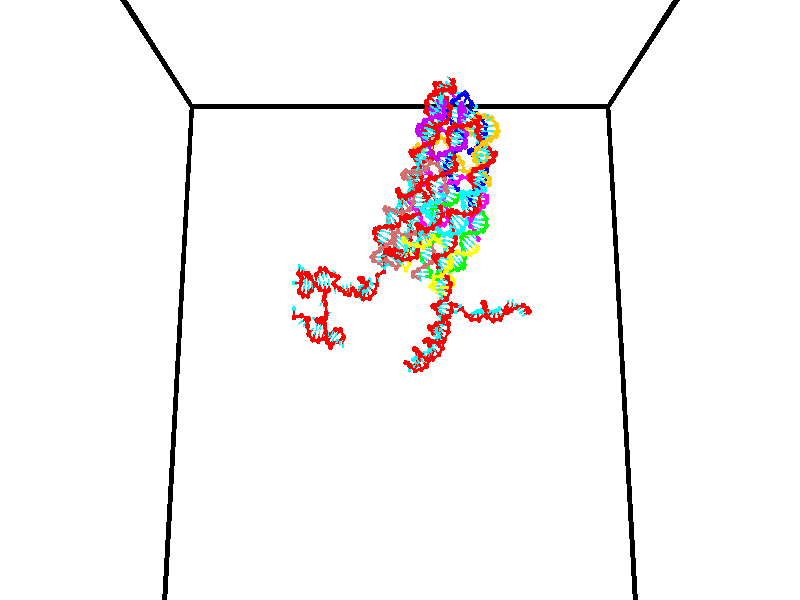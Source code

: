 // switches for output
#declare DRAW_BASES = 1; // possible values are 0, 1; only relevant for DNA ribbons
#declare DRAW_BASES_TYPE = 3; // possible values are 1, 2, 3; only relevant for DNA ribbons
#declare DRAW_FOG = 0; // set to 1 to enable fog

#include "colors.inc"

#include "transforms.inc"
background { rgb <1, 1, 1>}

#default {
   normal{
       ripples 0.25
       frequency 0.20
       turbulence 0.2
       lambda 5
   }
	finish {
		phong 0.1
		phong_size 40.
	}
}

// original window dimensions: 1024x640


// camera settings

camera {
	sky <0, 0.179814, -0.983701>
	up <0, 0.179814, -0.983701>
	right 1.6 * <1, 0, 0>
	location <35, 94.9851, 44.8844>
	look_at <35, 29.7336, 32.9568>
	direction <0, -65.2515, -11.9276>
	angle 67.0682
}


# declare cpy_camera_pos = <35, 94.9851, 44.8844>;
# if (DRAW_FOG = 1)
fog {
	fog_type 2
	up vnormalize(cpy_camera_pos)
	color rgbt<1,1,1,0.3>
	distance 1e-5
	fog_alt 3e-3
	fog_offset 56
}
# end


// LIGHTS

# declare lum = 6;
global_settings {
	ambient_light rgb lum * <0.05, 0.05, 0.05>
	max_trace_level 15
}# declare cpy_direct_light_amount = 0.25;
light_source
{	1000 * <-1, -1.16352, -0.803886>,
	rgb lum * cpy_direct_light_amount
	parallel
}

light_source
{	1000 * <1, 1.16352, 0.803886>,
	rgb lum * cpy_direct_light_amount
	parallel
}

// strand 0

// nucleotide -1

// particle -1
sphere {
	<24.312738, 34.800907, 35.382664> 0.250000
	pigment { color rgbt <1,0,0,0> }
	no_shadow
}
cylinder {
	<24.308010, 34.867722, 34.988312>,  <24.305174, 34.907810, 34.751701>, 0.100000
	pigment { color rgbt <1,0,0,0> }
	no_shadow
}
cylinder {
	<24.308010, 34.867722, 34.988312>,  <24.312738, 34.800907, 35.382664>, 0.100000
	pigment { color rgbt <1,0,0,0> }
	no_shadow
}

// particle -1
sphere {
	<24.308010, 34.867722, 34.988312> 0.100000
	pigment { color rgbt <1,0,0,0> }
	no_shadow
}
sphere {
	0, 1
	scale<0.080000,0.200000,0.300000>
	matrix <-0.275646, 0.947203, 0.163784,
		0.961186, 0.273690, 0.034845,
		-0.011821, 0.167032, -0.985880,
		24.304464, 34.917831, 34.692547>
	pigment { color rgbt <0,1,1,0> }
	no_shadow
}
cylinder {
	<25.017559, 34.607079, 35.185246>,  <24.312738, 34.800907, 35.382664>, 0.130000
	pigment { color rgbt <1,0,0,0> }
	no_shadow
}

// nucleotide -1

// particle -1
sphere {
	<25.017559, 34.607079, 35.185246> 0.250000
	pigment { color rgbt <1,0,0,0> }
	no_shadow
}
cylinder {
	<25.014215, 34.207500, 35.167160>,  <25.012209, 33.967754, 35.156307>, 0.100000
	pigment { color rgbt <1,0,0,0> }
	no_shadow
}
cylinder {
	<25.014215, 34.207500, 35.167160>,  <25.017559, 34.607079, 35.185246>, 0.100000
	pigment { color rgbt <1,0,0,0> }
	no_shadow
}

// particle -1
sphere {
	<25.014215, 34.207500, 35.167160> 0.100000
	pigment { color rgbt <1,0,0,0> }
	no_shadow
}
sphere {
	0, 1
	scale<0.080000,0.200000,0.300000>
	matrix <0.855547, -0.030551, 0.516822,
		-0.517657, -0.034361, 0.854898,
		-0.008359, -0.998942, -0.045213,
		25.011707, 33.907818, 35.153595>
	pigment { color rgbt <0,1,1,0> }
	no_shadow
}
cylinder {
	<25.465338, 33.980392, 35.338161>,  <25.017559, 34.607079, 35.185246>, 0.130000
	pigment { color rgbt <1,0,0,0> }
	no_shadow
}

// nucleotide -1

// particle -1
sphere {
	<25.465338, 33.980392, 35.338161> 0.250000
	pigment { color rgbt <1,0,0,0> }
	no_shadow
}
cylinder {
	<25.156834, 34.144299, 35.532997>,  <24.971731, 34.242641, 35.649899>, 0.100000
	pigment { color rgbt <1,0,0,0> }
	no_shadow
}
cylinder {
	<25.156834, 34.144299, 35.532997>,  <25.465338, 33.980392, 35.338161>, 0.100000
	pigment { color rgbt <1,0,0,0> }
	no_shadow
}

// particle -1
sphere {
	<25.156834, 34.144299, 35.532997> 0.100000
	pigment { color rgbt <1,0,0,0> }
	no_shadow
}
sphere {
	0, 1
	scale<0.080000,0.200000,0.300000>
	matrix <0.562006, 0.079104, 0.823342,
		0.298846, 0.908755, -0.291300,
		-0.771259, 0.409764, 0.487086,
		24.925455, 34.267227, 35.679123>
	pigment { color rgbt <0,1,1,0> }
	no_shadow
}
cylinder {
	<25.739679, 34.637459, 35.488274>,  <25.465338, 33.980392, 35.338161>, 0.130000
	pigment { color rgbt <1,0,0,0> }
	no_shadow
}

// nucleotide -1

// particle -1
sphere {
	<25.739679, 34.637459, 35.488274> 0.250000
	pigment { color rgbt <1,0,0,0> }
	no_shadow
}
cylinder {
	<25.490147, 34.416218, 35.709148>,  <25.340427, 34.283474, 35.841675>, 0.100000
	pigment { color rgbt <1,0,0,0> }
	no_shadow
}
cylinder {
	<25.490147, 34.416218, 35.709148>,  <25.739679, 34.637459, 35.488274>, 0.100000
	pigment { color rgbt <1,0,0,0> }
	no_shadow
}

// particle -1
sphere {
	<25.490147, 34.416218, 35.709148> 0.100000
	pigment { color rgbt <1,0,0,0> }
	no_shadow
}
sphere {
	0, 1
	scale<0.080000,0.200000,0.300000>
	matrix <0.691834, -0.062109, 0.719381,
		-0.363594, 0.830796, 0.421400,
		-0.623831, -0.553101, 0.552190,
		25.302998, 34.250286, 35.874805>
	pigment { color rgbt <0,1,1,0> }
	no_shadow
}
cylinder {
	<25.699026, 34.967110, 36.130074>,  <25.739679, 34.637459, 35.488274>, 0.130000
	pigment { color rgbt <1,0,0,0> }
	no_shadow
}

// nucleotide -1

// particle -1
sphere {
	<25.699026, 34.967110, 36.130074> 0.250000
	pigment { color rgbt <1,0,0,0> }
	no_shadow
}
cylinder {
	<25.648018, 34.571922, 36.165089>,  <25.617413, 34.334812, 36.186096>, 0.100000
	pigment { color rgbt <1,0,0,0> }
	no_shadow
}
cylinder {
	<25.648018, 34.571922, 36.165089>,  <25.699026, 34.967110, 36.130074>, 0.100000
	pigment { color rgbt <1,0,0,0> }
	no_shadow
}

// particle -1
sphere {
	<25.648018, 34.571922, 36.165089> 0.100000
	pigment { color rgbt <1,0,0,0> }
	no_shadow
}
sphere {
	0, 1
	scale<0.080000,0.200000,0.300000>
	matrix <0.700602, -0.027252, 0.713032,
		-0.702065, 0.152254, 0.695646,
		-0.127519, -0.987966, 0.087537,
		25.609762, 34.275532, 36.191349>
	pigment { color rgbt <0,1,1,0> }
	no_shadow
}
cylinder {
	<25.827234, 34.724667, 36.780704>,  <25.699026, 34.967110, 36.130074>, 0.130000
	pigment { color rgbt <1,0,0,0> }
	no_shadow
}

// nucleotide -1

// particle -1
sphere {
	<25.827234, 34.724667, 36.780704> 0.250000
	pigment { color rgbt <1,0,0,0> }
	no_shadow
}
cylinder {
	<25.955645, 34.426998, 36.546391>,  <26.032690, 34.248398, 36.405804>, 0.100000
	pigment { color rgbt <1,0,0,0> }
	no_shadow
}
cylinder {
	<25.955645, 34.426998, 36.546391>,  <25.827234, 34.724667, 36.780704>, 0.100000
	pigment { color rgbt <1,0,0,0> }
	no_shadow
}

// particle -1
sphere {
	<25.955645, 34.426998, 36.546391> 0.100000
	pigment { color rgbt <1,0,0,0> }
	no_shadow
}
sphere {
	0, 1
	scale<0.080000,0.200000,0.300000>
	matrix <0.844324, -0.055306, 0.532971,
		-0.429021, -0.665691, 0.610571,
		0.321026, -0.744175, -0.585786,
		26.051952, 34.203747, 36.370655>
	pigment { color rgbt <0,1,1,0> }
	no_shadow
}
cylinder {
	<26.163576, 34.310650, 37.195198>,  <25.827234, 34.724667, 36.780704>, 0.130000
	pigment { color rgbt <1,0,0,0> }
	no_shadow
}

// nucleotide -1

// particle -1
sphere {
	<26.163576, 34.310650, 37.195198> 0.250000
	pigment { color rgbt <1,0,0,0> }
	no_shadow
}
cylinder {
	<26.302074, 34.262951, 36.822983>,  <26.385174, 34.234333, 36.599655>, 0.100000
	pigment { color rgbt <1,0,0,0> }
	no_shadow
}
cylinder {
	<26.302074, 34.262951, 36.822983>,  <26.163576, 34.310650, 37.195198>, 0.100000
	pigment { color rgbt <1,0,0,0> }
	no_shadow
}

// particle -1
sphere {
	<26.302074, 34.262951, 36.822983> 0.100000
	pigment { color rgbt <1,0,0,0> }
	no_shadow
}
sphere {
	0, 1
	scale<0.080000,0.200000,0.300000>
	matrix <0.933326, -0.056617, 0.354538,
		-0.094962, -0.991249, 0.091693,
		0.346244, -0.119247, -0.930534,
		26.405949, 34.227177, 36.543823>
	pigment { color rgbt <0,1,1,0> }
	no_shadow
}
cylinder {
	<26.668715, 33.883194, 37.278618>,  <26.163576, 34.310650, 37.195198>, 0.130000
	pigment { color rgbt <1,0,0,0> }
	no_shadow
}

// nucleotide -1

// particle -1
sphere {
	<26.668715, 33.883194, 37.278618> 0.250000
	pigment { color rgbt <1,0,0,0> }
	no_shadow
}
cylinder {
	<26.758453, 34.068703, 36.935787>,  <26.812296, 34.180008, 36.730087>, 0.100000
	pigment { color rgbt <1,0,0,0> }
	no_shadow
}
cylinder {
	<26.758453, 34.068703, 36.935787>,  <26.668715, 33.883194, 37.278618>, 0.100000
	pigment { color rgbt <1,0,0,0> }
	no_shadow
}

// particle -1
sphere {
	<26.758453, 34.068703, 36.935787> 0.100000
	pigment { color rgbt <1,0,0,0> }
	no_shadow
}
sphere {
	0, 1
	scale<0.080000,0.200000,0.300000>
	matrix <0.974509, -0.106998, 0.197187,
		-0.000256, -0.879470, -0.475954,
		0.224346, 0.463771, -0.857079,
		26.825758, 34.207832, 36.678665>
	pigment { color rgbt <0,1,1,0> }
	no_shadow
}
cylinder {
	<27.143972, 33.390896, 36.951904>,  <26.668715, 33.883194, 37.278618>, 0.130000
	pigment { color rgbt <1,0,0,0> }
	no_shadow
}

// nucleotide -1

// particle -1
sphere {
	<27.143972, 33.390896, 36.951904> 0.250000
	pigment { color rgbt <1,0,0,0> }
	no_shadow
}
cylinder {
	<27.178556, 33.759163, 36.799644>,  <27.199306, 33.980125, 36.708290>, 0.100000
	pigment { color rgbt <1,0,0,0> }
	no_shadow
}
cylinder {
	<27.178556, 33.759163, 36.799644>,  <27.143972, 33.390896, 36.951904>, 0.100000
	pigment { color rgbt <1,0,0,0> }
	no_shadow
}

// particle -1
sphere {
	<27.178556, 33.759163, 36.799644> 0.100000
	pigment { color rgbt <1,0,0,0> }
	no_shadow
}
sphere {
	0, 1
	scale<0.080000,0.200000,0.300000>
	matrix <0.986378, -0.025443, 0.162513,
		0.139937, -0.389512, -0.910329,
		0.086462, 0.920670, -0.380646,
		27.204494, 34.035362, 36.685452>
	pigment { color rgbt <0,1,1,0> }
	no_shadow
}
cylinder {
	<27.780672, 33.275932, 36.618973>,  <27.143972, 33.390896, 36.951904>, 0.130000
	pigment { color rgbt <1,0,0,0> }
	no_shadow
}

// nucleotide -1

// particle -1
sphere {
	<27.780672, 33.275932, 36.618973> 0.250000
	pigment { color rgbt <1,0,0,0> }
	no_shadow
}
cylinder {
	<27.717819, 33.669792, 36.649353>,  <27.680107, 33.906109, 36.667583>, 0.100000
	pigment { color rgbt <1,0,0,0> }
	no_shadow
}
cylinder {
	<27.717819, 33.669792, 36.649353>,  <27.780672, 33.275932, 36.618973>, 0.100000
	pigment { color rgbt <1,0,0,0> }
	no_shadow
}

// particle -1
sphere {
	<27.717819, 33.669792, 36.649353> 0.100000
	pigment { color rgbt <1,0,0,0> }
	no_shadow
}
sphere {
	0, 1
	scale<0.080000,0.200000,0.300000>
	matrix <0.946678, 0.128275, 0.295544,
		0.281265, 0.118343, -0.952305,
		-0.157132, 0.984653, 0.075953,
		27.670679, 33.965187, 36.672138>
	pigment { color rgbt <0,1,1,0> }
	no_shadow
}
cylinder {
	<28.352673, 33.504116, 36.226578>,  <27.780672, 33.275932, 36.618973>, 0.130000
	pigment { color rgbt <1,0,0,0> }
	no_shadow
}

// nucleotide -1

// particle -1
sphere {
	<28.352673, 33.504116, 36.226578> 0.250000
	pigment { color rgbt <1,0,0,0> }
	no_shadow
}
cylinder {
	<28.214430, 33.805332, 36.450539>,  <28.131485, 33.986061, 36.584915>, 0.100000
	pigment { color rgbt <1,0,0,0> }
	no_shadow
}
cylinder {
	<28.214430, 33.805332, 36.450539>,  <28.352673, 33.504116, 36.226578>, 0.100000
	pigment { color rgbt <1,0,0,0> }
	no_shadow
}

// particle -1
sphere {
	<28.214430, 33.805332, 36.450539> 0.100000
	pigment { color rgbt <1,0,0,0> }
	no_shadow
}
sphere {
	0, 1
	scale<0.080000,0.200000,0.300000>
	matrix <0.903617, 0.106175, 0.414974,
		0.253045, 0.649352, -0.717155,
		-0.345607, 0.753040, 0.559898,
		28.110748, 34.031242, 36.618507>
	pigment { color rgbt <0,1,1,0> }
	no_shadow
}
cylinder {
	<28.953339, 34.070312, 36.300362>,  <28.352673, 33.504116, 36.226578>, 0.130000
	pigment { color rgbt <1,0,0,0> }
	no_shadow
}

// nucleotide -1

// particle -1
sphere {
	<28.953339, 34.070312, 36.300362> 0.250000
	pigment { color rgbt <1,0,0,0> }
	no_shadow
}
cylinder {
	<28.676285, 34.082024, 36.588638>,  <28.510052, 34.089050, 36.761604>, 0.100000
	pigment { color rgbt <1,0,0,0> }
	no_shadow
}
cylinder {
	<28.676285, 34.082024, 36.588638>,  <28.953339, 34.070312, 36.300362>, 0.100000
	pigment { color rgbt <1,0,0,0> }
	no_shadow
}

// particle -1
sphere {
	<28.676285, 34.082024, 36.588638> 0.100000
	pigment { color rgbt <1,0,0,0> }
	no_shadow
}
sphere {
	0, 1
	scale<0.080000,0.200000,0.300000>
	matrix <0.721289, 0.028297, 0.692056,
		-0.000132, 0.999171, -0.040716,
		-0.692634, 0.029276, 0.720694,
		28.468494, 34.090805, 36.804848>
	pigment { color rgbt <0,1,1,0> }
	no_shadow
}
cylinder {
	<29.232956, 33.639175, 36.888023>,  <28.953339, 34.070312, 36.300362>, 0.130000
	pigment { color rgbt <1,0,0,0> }
	no_shadow
}

// nucleotide -1

// particle -1
sphere {
	<29.232956, 33.639175, 36.888023> 0.250000
	pigment { color rgbt <1,0,0,0> }
	no_shadow
}
cylinder {
	<29.225445, 33.699978, 37.283302>,  <29.220938, 33.736462, 37.520470>, 0.100000
	pigment { color rgbt <1,0,0,0> }
	no_shadow
}
cylinder {
	<29.225445, 33.699978, 37.283302>,  <29.232956, 33.639175, 36.888023>, 0.100000
	pigment { color rgbt <1,0,0,0> }
	no_shadow
}

// particle -1
sphere {
	<29.225445, 33.699978, 37.283302> 0.100000
	pigment { color rgbt <1,0,0,0> }
	no_shadow
}
sphere {
	0, 1
	scale<0.080000,0.200000,0.300000>
	matrix <-0.902288, 0.423216, -0.082247,
		-0.430725, -0.893186, 0.129209,
		-0.018778, 0.152010, 0.988201,
		29.219810, 33.745583, 37.579762>
	pigment { color rgbt <0,1,1,0> }
	no_shadow
}
cylinder {
	<28.616421, 33.303654, 37.226849>,  <29.232956, 33.639175, 36.888023>, 0.130000
	pigment { color rgbt <1,0,0,0> }
	no_shadow
}

// nucleotide -1

// particle -1
sphere {
	<28.616421, 33.303654, 37.226849> 0.250000
	pigment { color rgbt <1,0,0,0> }
	no_shadow
}
cylinder {
	<28.766277, 33.650150, 37.359074>,  <28.856192, 33.858047, 37.438408>, 0.100000
	pigment { color rgbt <1,0,0,0> }
	no_shadow
}
cylinder {
	<28.766277, 33.650150, 37.359074>,  <28.616421, 33.303654, 37.226849>, 0.100000
	pigment { color rgbt <1,0,0,0> }
	no_shadow
}

// particle -1
sphere {
	<28.766277, 33.650150, 37.359074> 0.100000
	pigment { color rgbt <1,0,0,0> }
	no_shadow
}
sphere {
	0, 1
	scale<0.080000,0.200000,0.300000>
	matrix <-0.823622, 0.474660, -0.310395,
		-0.425782, -0.155973, 0.891281,
		0.374643, 0.866239, 0.330564,
		28.878670, 33.910023, 37.458244>
	pigment { color rgbt <0,1,1,0> }
	no_shadow
}
cylinder {
	<28.116495, 33.751461, 37.472435>,  <28.616421, 33.303654, 37.226849>, 0.130000
	pigment { color rgbt <1,0,0,0> }
	no_shadow
}

// nucleotide -1

// particle -1
sphere {
	<28.116495, 33.751461, 37.472435> 0.250000
	pigment { color rgbt <1,0,0,0> }
	no_shadow
}
cylinder {
	<28.391733, 34.026684, 37.380260>,  <28.556877, 34.191818, 37.324955>, 0.100000
	pigment { color rgbt <1,0,0,0> }
	no_shadow
}
cylinder {
	<28.391733, 34.026684, 37.380260>,  <28.116495, 33.751461, 37.472435>, 0.100000
	pigment { color rgbt <1,0,0,0> }
	no_shadow
}

// particle -1
sphere {
	<28.391733, 34.026684, 37.380260> 0.100000
	pigment { color rgbt <1,0,0,0> }
	no_shadow
}
sphere {
	0, 1
	scale<0.080000,0.200000,0.300000>
	matrix <-0.724028, 0.630031, -0.280792,
		-0.048019, 0.360054, 0.931695,
		0.688097, 0.688057, -0.230435,
		28.598162, 34.233101, 37.311131>
	pigment { color rgbt <0,1,1,0> }
	no_shadow
}
cylinder {
	<27.985371, 34.416416, 37.857002>,  <28.116495, 33.751461, 37.472435>, 0.130000
	pigment { color rgbt <1,0,0,0> }
	no_shadow
}

// nucleotide -1

// particle -1
sphere {
	<27.985371, 34.416416, 37.857002> 0.250000
	pigment { color rgbt <1,0,0,0> }
	no_shadow
}
cylinder {
	<28.126957, 34.400837, 37.483223>,  <28.211908, 34.391491, 37.258957>, 0.100000
	pigment { color rgbt <1,0,0,0> }
	no_shadow
}
cylinder {
	<28.126957, 34.400837, 37.483223>,  <27.985371, 34.416416, 37.857002>, 0.100000
	pigment { color rgbt <1,0,0,0> }
	no_shadow
}

// particle -1
sphere {
	<28.126957, 34.400837, 37.483223> 0.100000
	pigment { color rgbt <1,0,0,0> }
	no_shadow
}
sphere {
	0, 1
	scale<0.080000,0.200000,0.300000>
	matrix <-0.911305, 0.210313, -0.353966,
		0.210313, 0.976858, 0.038949,
		0.353966, -0.038949, -0.934447,
		28.233147, 34.389153, 37.202888>
	pigment { color rgbt <0,1,1,0> }
	no_shadow
}
cylinder {
	<27.764595, 34.963970, 37.471954>,  <27.985371, 34.416416, 37.857002>, 0.130000
	pigment { color rgbt <1,0,0,0> }
	no_shadow
}

// nucleotide -1

// particle -1
sphere {
	<27.764595, 34.963970, 37.471954> 0.250000
	pigment { color rgbt <1,0,0,0> }
	no_shadow
}
cylinder {
	<27.863922, 34.683220, 37.204906>,  <27.923519, 34.514771, 37.044678>, 0.100000
	pigment { color rgbt <1,0,0,0> }
	no_shadow
}
cylinder {
	<27.863922, 34.683220, 37.204906>,  <27.764595, 34.963970, 37.471954>, 0.100000
	pigment { color rgbt <1,0,0,0> }
	no_shadow
}

// particle -1
sphere {
	<27.863922, 34.683220, 37.204906> 0.100000
	pigment { color rgbt <1,0,0,0> }
	no_shadow
}
sphere {
	0, 1
	scale<0.080000,0.200000,0.300000>
	matrix <-0.875655, 0.132057, -0.464530,
		0.414204, 0.699956, -0.581805,
		0.248319, -0.701871, -0.667619,
		27.938417, 34.472660, 37.004620>
	pigment { color rgbt <0,1,1,0> }
	no_shadow
}
cylinder {
	<27.601187, 35.237377, 36.724293>,  <27.764595, 34.963970, 37.471954>, 0.130000
	pigment { color rgbt <1,0,0,0> }
	no_shadow
}

// nucleotide -1

// particle -1
sphere {
	<27.601187, 35.237377, 36.724293> 0.250000
	pigment { color rgbt <1,0,0,0> }
	no_shadow
}
cylinder {
	<27.627666, 34.840019, 36.686802>,  <27.643555, 34.601604, 36.664307>, 0.100000
	pigment { color rgbt <1,0,0,0> }
	no_shadow
}
cylinder {
	<27.627666, 34.840019, 36.686802>,  <27.601187, 35.237377, 36.724293>, 0.100000
	pigment { color rgbt <1,0,0,0> }
	no_shadow
}

// particle -1
sphere {
	<27.627666, 34.840019, 36.686802> 0.100000
	pigment { color rgbt <1,0,0,0> }
	no_shadow
}
sphere {
	0, 1
	scale<0.080000,0.200000,0.300000>
	matrix <-0.900015, -0.018893, -0.435449,
		0.430802, 0.113182, -0.895321,
		0.066201, -0.993395, -0.093726,
		27.647526, 34.542000, 36.658684>
	pigment { color rgbt <0,1,1,0> }
	no_shadow
}
cylinder {
	<27.472622, 35.082146, 35.971153>,  <27.601187, 35.237377, 36.724293>, 0.130000
	pigment { color rgbt <1,0,0,0> }
	no_shadow
}

// nucleotide -1

// particle -1
sphere {
	<27.472622, 35.082146, 35.971153> 0.250000
	pigment { color rgbt <1,0,0,0> }
	no_shadow
}
cylinder {
	<27.380482, 34.787666, 36.225697>,  <27.325197, 34.610981, 36.378422>, 0.100000
	pigment { color rgbt <1,0,0,0> }
	no_shadow
}
cylinder {
	<27.380482, 34.787666, 36.225697>,  <27.472622, 35.082146, 35.971153>, 0.100000
	pigment { color rgbt <1,0,0,0> }
	no_shadow
}

// particle -1
sphere {
	<27.380482, 34.787666, 36.225697> 0.100000
	pigment { color rgbt <1,0,0,0> }
	no_shadow
}
sphere {
	0, 1
	scale<0.080000,0.200000,0.300000>
	matrix <-0.944742, 0.012447, -0.327577,
		0.233240, -0.676655, -0.698381,
		-0.230350, -0.736195, 0.636362,
		27.311377, 34.566807, 36.416607>
	pigment { color rgbt <0,1,1,0> }
	no_shadow
}
cylinder {
	<27.046345, 34.647545, 35.463139>,  <27.472622, 35.082146, 35.971153>, 0.130000
	pigment { color rgbt <1,0,0,0> }
	no_shadow
}

// nucleotide -1

// particle -1
sphere {
	<27.046345, 34.647545, 35.463139> 0.250000
	pigment { color rgbt <1,0,0,0> }
	no_shadow
}
cylinder {
	<26.981730, 34.529766, 35.839905>,  <26.942961, 34.459099, 36.065964>, 0.100000
	pigment { color rgbt <1,0,0,0> }
	no_shadow
}
cylinder {
	<26.981730, 34.529766, 35.839905>,  <27.046345, 34.647545, 35.463139>, 0.100000
	pigment { color rgbt <1,0,0,0> }
	no_shadow
}

// particle -1
sphere {
	<26.981730, 34.529766, 35.839905> 0.100000
	pigment { color rgbt <1,0,0,0> }
	no_shadow
}
sphere {
	0, 1
	scale<0.080000,0.200000,0.300000>
	matrix <-0.984688, -0.015299, -0.173653,
		0.065542, -0.955545, -0.287469,
		-0.161536, -0.294448, 0.941916,
		26.933270, 34.441433, 36.122478>
	pigment { color rgbt <0,1,1,0> }
	no_shadow
}
cylinder {
	<26.497049, 34.033413, 35.483295>,  <27.046345, 34.647545, 35.463139>, 0.130000
	pigment { color rgbt <1,0,0,0> }
	no_shadow
}

// nucleotide -1

// particle -1
sphere {
	<26.497049, 34.033413, 35.483295> 0.250000
	pigment { color rgbt <1,0,0,0> }
	no_shadow
}
cylinder {
	<26.518850, 34.241230, 35.824379>,  <26.531931, 34.365921, 36.029030>, 0.100000
	pigment { color rgbt <1,0,0,0> }
	no_shadow
}
cylinder {
	<26.518850, 34.241230, 35.824379>,  <26.497049, 34.033413, 35.483295>, 0.100000
	pigment { color rgbt <1,0,0,0> }
	no_shadow
}

// particle -1
sphere {
	<26.518850, 34.241230, 35.824379> 0.100000
	pigment { color rgbt <1,0,0,0> }
	no_shadow
}
sphere {
	0, 1
	scale<0.080000,0.200000,0.300000>
	matrix <-0.979513, 0.193620, -0.055362,
		-0.193863, -0.832218, 0.519452,
		0.054503, 0.519543, 0.852705,
		26.535202, 34.397095, 36.080189>
	pigment { color rgbt <0,1,1,0> }
	no_shadow
}
cylinder {
	<26.766382, 33.291859, 35.547680>,  <26.497049, 34.033413, 35.483295>, 0.130000
	pigment { color rgbt <1,0,0,0> }
	no_shadow
}

// nucleotide -1

// particle -1
sphere {
	<26.766382, 33.291859, 35.547680> 0.250000
	pigment { color rgbt <1,0,0,0> }
	no_shadow
}
cylinder {
	<26.436644, 33.472935, 35.411724>,  <26.238800, 33.581581, 35.330151>, 0.100000
	pigment { color rgbt <1,0,0,0> }
	no_shadow
}
cylinder {
	<26.436644, 33.472935, 35.411724>,  <26.766382, 33.291859, 35.547680>, 0.100000
	pigment { color rgbt <1,0,0,0> }
	no_shadow
}

// particle -1
sphere {
	<26.436644, 33.472935, 35.411724> 0.100000
	pigment { color rgbt <1,0,0,0> }
	no_shadow
}
sphere {
	0, 1
	scale<0.080000,0.200000,0.300000>
	matrix <-0.564906, -0.696617, 0.442274,
		-0.036558, 0.556591, 0.829982,
		-0.824345, 0.452693, -0.339889,
		26.189341, 33.608742, 35.309757>
	pigment { color rgbt <0,1,1,0> }
	no_shadow
}
cylinder {
	<27.305243, 33.590488, 35.276772>,  <26.766382, 33.291859, 35.547680>, 0.130000
	pigment { color rgbt <1,0,0,0> }
	no_shadow
}

// nucleotide -1

// particle -1
sphere {
	<27.305243, 33.590488, 35.276772> 0.250000
	pigment { color rgbt <1,0,0,0> }
	no_shadow
}
cylinder {
	<27.467146, 33.350021, 35.001160>,  <27.564289, 33.205742, 34.835793>, 0.100000
	pigment { color rgbt <1,0,0,0> }
	no_shadow
}
cylinder {
	<27.467146, 33.350021, 35.001160>,  <27.305243, 33.590488, 35.276772>, 0.100000
	pigment { color rgbt <1,0,0,0> }
	no_shadow
}

// particle -1
sphere {
	<27.467146, 33.350021, 35.001160> 0.100000
	pigment { color rgbt <1,0,0,0> }
	no_shadow
}
sphere {
	0, 1
	scale<0.080000,0.200000,0.300000>
	matrix <-0.506788, 0.479726, -0.716260,
		0.761141, 0.639105, -0.110493,
		0.404759, -0.601172, -0.689030,
		27.588573, 33.169670, 34.794449>
	pigment { color rgbt <0,1,1,0> }
	no_shadow
}
cylinder {
	<27.454796, 34.057365, 34.846561>,  <27.305243, 33.590488, 35.276772>, 0.130000
	pigment { color rgbt <1,0,0,0> }
	no_shadow
}

// nucleotide -1

// particle -1
sphere {
	<27.454796, 34.057365, 34.846561> 0.250000
	pigment { color rgbt <1,0,0,0> }
	no_shadow
}
cylinder {
	<27.443703, 33.699844, 34.667522>,  <27.437046, 33.485332, 34.560101>, 0.100000
	pigment { color rgbt <1,0,0,0> }
	no_shadow
}
cylinder {
	<27.443703, 33.699844, 34.667522>,  <27.454796, 34.057365, 34.846561>, 0.100000
	pigment { color rgbt <1,0,0,0> }
	no_shadow
}

// particle -1
sphere {
	<27.443703, 33.699844, 34.667522> 0.100000
	pigment { color rgbt <1,0,0,0> }
	no_shadow
}
sphere {
	0, 1
	scale<0.080000,0.200000,0.300000>
	matrix <-0.698363, 0.337697, -0.631070,
		0.715206, 0.295085, -0.633566,
		-0.027734, -0.893804, -0.447599,
		27.435383, 33.431702, 34.533241>
	pigment { color rgbt <0,1,1,0> }
	no_shadow
}
cylinder {
	<27.402309, 34.136036, 34.092556>,  <27.454796, 34.057365, 34.846561>, 0.130000
	pigment { color rgbt <1,0,0,0> }
	no_shadow
}

// nucleotide -1

// particle -1
sphere {
	<27.402309, 34.136036, 34.092556> 0.250000
	pigment { color rgbt <1,0,0,0> }
	no_shadow
}
cylinder {
	<27.256451, 33.768658, 34.153862>,  <27.168936, 33.548229, 34.190647>, 0.100000
	pigment { color rgbt <1,0,0,0> }
	no_shadow
}
cylinder {
	<27.256451, 33.768658, 34.153862>,  <27.402309, 34.136036, 34.092556>, 0.100000
	pigment { color rgbt <1,0,0,0> }
	no_shadow
}

// particle -1
sphere {
	<27.256451, 33.768658, 34.153862> 0.100000
	pigment { color rgbt <1,0,0,0> }
	no_shadow
}
sphere {
	0, 1
	scale<0.080000,0.200000,0.300000>
	matrix <-0.730446, 0.180066, -0.658806,
		0.577479, -0.352186, -0.736535,
		-0.364647, -0.918445, 0.153269,
		27.147057, 33.493126, 34.199844>
	pigment { color rgbt <0,1,1,0> }
	no_shadow
}
cylinder {
	<27.207766, 33.740334, 33.370197>,  <27.402309, 34.136036, 34.092556>, 0.130000
	pigment { color rgbt <1,0,0,0> }
	no_shadow
}

// nucleotide -1

// particle -1
sphere {
	<27.207766, 33.740334, 33.370197> 0.250000
	pigment { color rgbt <1,0,0,0> }
	no_shadow
}
cylinder {
	<26.998171, 33.622456, 33.689846>,  <26.872414, 33.551727, 33.881634>, 0.100000
	pigment { color rgbt <1,0,0,0> }
	no_shadow
}
cylinder {
	<26.998171, 33.622456, 33.689846>,  <27.207766, 33.740334, 33.370197>, 0.100000
	pigment { color rgbt <1,0,0,0> }
	no_shadow
}

// particle -1
sphere {
	<26.998171, 33.622456, 33.689846> 0.100000
	pigment { color rgbt <1,0,0,0> }
	no_shadow
}
sphere {
	0, 1
	scale<0.080000,0.200000,0.300000>
	matrix <-0.851289, 0.211234, -0.480299,
		-0.027259, -0.931952, -0.361555,
		-0.523989, -0.294696, 0.799119,
		26.840975, 33.534046, 33.929581>
	pigment { color rgbt <0,1,1,0> }
	no_shadow
}
cylinder {
	<27.638445, 33.827103, 32.842373>,  <27.207766, 33.740334, 33.370197>, 0.130000
	pigment { color rgbt <1,0,0,0> }
	no_shadow
}

// nucleotide -1

// particle -1
sphere {
	<27.638445, 33.827103, 32.842373> 0.250000
	pigment { color rgbt <1,0,0,0> }
	no_shadow
}
cylinder {
	<27.638262, 34.049244, 32.509727>,  <27.638151, 34.182529, 32.310139>, 0.100000
	pigment { color rgbt <1,0,0,0> }
	no_shadow
}
cylinder {
	<27.638262, 34.049244, 32.509727>,  <27.638445, 33.827103, 32.842373>, 0.100000
	pigment { color rgbt <1,0,0,0> }
	no_shadow
}

// particle -1
sphere {
	<27.638262, 34.049244, 32.509727> 0.100000
	pigment { color rgbt <1,0,0,0> }
	no_shadow
}
sphere {
	0, 1
	scale<0.080000,0.200000,0.300000>
	matrix <-0.995239, 0.080796, 0.054503,
		0.097460, 0.827682, 0.552671,
		-0.000458, 0.555351, -0.831616,
		27.638124, 34.215851, 32.260242>
	pigment { color rgbt <0,1,1,0> }
	no_shadow
}
cylinder {
	<27.341074, 34.486473, 33.065308>,  <27.638445, 33.827103, 32.842373>, 0.130000
	pigment { color rgbt <1,0,0,0> }
	no_shadow
}

// nucleotide -1

// particle -1
sphere {
	<27.341074, 34.486473, 33.065308> 0.250000
	pigment { color rgbt <1,0,0,0> }
	no_shadow
}
cylinder {
	<27.285881, 34.442322, 32.671600>,  <27.252766, 34.415833, 32.435375>, 0.100000
	pigment { color rgbt <1,0,0,0> }
	no_shadow
}
cylinder {
	<27.285881, 34.442322, 32.671600>,  <27.341074, 34.486473, 33.065308>, 0.100000
	pigment { color rgbt <1,0,0,0> }
	no_shadow
}

// particle -1
sphere {
	<27.285881, 34.442322, 32.671600> 0.100000
	pigment { color rgbt <1,0,0,0> }
	no_shadow
}
sphere {
	0, 1
	scale<0.080000,0.200000,0.300000>
	matrix <-0.975596, 0.186523, 0.115849,
		0.170801, 0.976230, -0.133423,
		-0.137982, -0.110379, -0.984265,
		27.244486, 34.409206, 32.376320>
	pigment { color rgbt <0,1,1,0> }
	no_shadow
}
cylinder {
	<26.890408, 35.005974, 33.015644>,  <27.341074, 34.486473, 33.065308>, 0.130000
	pigment { color rgbt <1,0,0,0> }
	no_shadow
}

// nucleotide -1

// particle -1
sphere {
	<26.890408, 35.005974, 33.015644> 0.250000
	pigment { color rgbt <1,0,0,0> }
	no_shadow
}
cylinder {
	<26.856339, 34.776012, 32.690136>,  <26.835897, 34.638035, 32.494831>, 0.100000
	pigment { color rgbt <1,0,0,0> }
	no_shadow
}
cylinder {
	<26.856339, 34.776012, 32.690136>,  <26.890408, 35.005974, 33.015644>, 0.100000
	pigment { color rgbt <1,0,0,0> }
	no_shadow
}

// particle -1
sphere {
	<26.856339, 34.776012, 32.690136> 0.100000
	pigment { color rgbt <1,0,0,0> }
	no_shadow
}
sphere {
	0, 1
	scale<0.080000,0.200000,0.300000>
	matrix <-0.978405, 0.202638, -0.040754,
		0.188331, 0.792730, -0.579750,
		-0.085173, -0.574906, -0.813775,
		26.830786, 34.603542, 32.446003>
	pigment { color rgbt <0,1,1,0> }
	no_shadow
}
cylinder {
	<26.430479, 35.393192, 32.654846>,  <26.890408, 35.005974, 33.015644>, 0.130000
	pigment { color rgbt <1,0,0,0> }
	no_shadow
}

// nucleotide -1

// particle -1
sphere {
	<26.430479, 35.393192, 32.654846> 0.250000
	pigment { color rgbt <1,0,0,0> }
	no_shadow
}
cylinder {
	<26.433031, 35.023895, 32.501179>,  <26.434563, 34.802319, 32.408978>, 0.100000
	pigment { color rgbt <1,0,0,0> }
	no_shadow
}
cylinder {
	<26.433031, 35.023895, 32.501179>,  <26.430479, 35.393192, 32.654846>, 0.100000
	pigment { color rgbt <1,0,0,0> }
	no_shadow
}

// particle -1
sphere {
	<26.433031, 35.023895, 32.501179> 0.100000
	pigment { color rgbt <1,0,0,0> }
	no_shadow
}
sphere {
	0, 1
	scale<0.080000,0.200000,0.300000>
	matrix <-0.996575, 0.025804, -0.078563,
		0.082446, 0.383350, -0.919916,
		0.006380, -0.923242, -0.384164,
		26.434946, 34.746922, 32.385929>
	pigment { color rgbt <0,1,1,0> }
	no_shadow
}
cylinder {
	<25.976576, 35.383934, 32.051163>,  <26.430479, 35.393192, 32.654846>, 0.130000
	pigment { color rgbt <1,0,0,0> }
	no_shadow
}

// nucleotide -1

// particle -1
sphere {
	<25.976576, 35.383934, 32.051163> 0.250000
	pigment { color rgbt <1,0,0,0> }
	no_shadow
}
cylinder {
	<25.993662, 35.010639, 32.193844>,  <26.003914, 34.786663, 32.279453>, 0.100000
	pigment { color rgbt <1,0,0,0> }
	no_shadow
}
cylinder {
	<25.993662, 35.010639, 32.193844>,  <25.976576, 35.383934, 32.051163>, 0.100000
	pigment { color rgbt <1,0,0,0> }
	no_shadow
}

// particle -1
sphere {
	<25.993662, 35.010639, 32.193844> 0.100000
	pigment { color rgbt <1,0,0,0> }
	no_shadow
}
sphere {
	0, 1
	scale<0.080000,0.200000,0.300000>
	matrix <-0.994991, -0.072032, -0.069313,
		0.090380, -0.351959, -0.931642,
		0.042713, -0.933239, 0.356706,
		26.006475, 34.730667, 32.300858>
	pigment { color rgbt <0,1,1,0> }
	no_shadow
}
cylinder {
	<25.643118, 34.933769, 31.658300>,  <25.976576, 35.383934, 32.051163>, 0.130000
	pigment { color rgbt <1,0,0,0> }
	no_shadow
}

// nucleotide -1

// particle -1
sphere {
	<25.643118, 34.933769, 31.658300> 0.250000
	pigment { color rgbt <1,0,0,0> }
	no_shadow
}
cylinder {
	<25.621920, 34.731083, 32.002495>,  <25.609201, 34.609470, 32.209011>, 0.100000
	pigment { color rgbt <1,0,0,0> }
	no_shadow
}
cylinder {
	<25.621920, 34.731083, 32.002495>,  <25.643118, 34.933769, 31.658300>, 0.100000
	pigment { color rgbt <1,0,0,0> }
	no_shadow
}

// particle -1
sphere {
	<25.621920, 34.731083, 32.002495> 0.100000
	pigment { color rgbt <1,0,0,0> }
	no_shadow
}
sphere {
	0, 1
	scale<0.080000,0.200000,0.300000>
	matrix <-0.989726, -0.087936, -0.112738,
		0.132793, -0.857619, -0.496845,
		-0.052995, -0.506712, 0.860485,
		25.606022, 34.579071, 32.260639>
	pigment { color rgbt <0,1,1,0> }
	no_shadow
}
cylinder {
	<25.320084, 34.341873, 31.504223>,  <25.643118, 34.933769, 31.658300>, 0.130000
	pigment { color rgbt <1,0,0,0> }
	no_shadow
}

// nucleotide -1

// particle -1
sphere {
	<25.320084, 34.341873, 31.504223> 0.250000
	pigment { color rgbt <1,0,0,0> }
	no_shadow
}
cylinder {
	<25.297554, 34.357674, 31.903275>,  <25.284037, 34.367153, 32.142708>, 0.100000
	pigment { color rgbt <1,0,0,0> }
	no_shadow
}
cylinder {
	<25.297554, 34.357674, 31.903275>,  <25.320084, 34.341873, 31.504223>, 0.100000
	pigment { color rgbt <1,0,0,0> }
	no_shadow
}

// particle -1
sphere {
	<25.297554, 34.357674, 31.903275> 0.100000
	pigment { color rgbt <1,0,0,0> }
	no_shadow
}
sphere {
	0, 1
	scale<0.080000,0.200000,0.300000>
	matrix <-0.976598, -0.209915, -0.046824,
		0.207568, -0.976921, 0.050403,
		-0.056324, 0.039504, 0.997630,
		25.280657, 34.369526, 32.202564>
	pigment { color rgbt <0,1,1,0> }
	no_shadow
}
cylinder {
	<24.565643, 34.341908, 31.502434>,  <25.320084, 34.341873, 31.504223>, 0.130000
	pigment { color rgbt <1,0,0,0> }
	no_shadow
}

// nucleotide -1

// particle -1
sphere {
	<24.565643, 34.341908, 31.502434> 0.250000
	pigment { color rgbt <1,0,0,0> }
	no_shadow
}
cylinder {
	<24.582994, 34.196686, 31.130131>,  <24.593405, 34.109550, 30.906750>, 0.100000
	pigment { color rgbt <1,0,0,0> }
	no_shadow
}
cylinder {
	<24.582994, 34.196686, 31.130131>,  <24.565643, 34.341908, 31.502434>, 0.100000
	pigment { color rgbt <1,0,0,0> }
	no_shadow
}

// particle -1
sphere {
	<24.582994, 34.196686, 31.130131> 0.100000
	pigment { color rgbt <1,0,0,0> }
	no_shadow
}
sphere {
	0, 1
	scale<0.080000,0.200000,0.300000>
	matrix <0.826642, 0.536232, -0.170640,
		0.561054, -0.762000, 0.323380,
		0.043379, -0.363058, -0.930756,
		24.596008, 34.087769, 30.850904>
	pigment { color rgbt <0,1,1,0> }
	no_shadow
}
cylinder {
	<24.969976, 34.801517, 31.963226>,  <24.565643, 34.341908, 31.502434>, 0.130000
	pigment { color rgbt <1,0,0,0> }
	no_shadow
}

// nucleotide -1

// particle -1
sphere {
	<24.969976, 34.801517, 31.963226> 0.250000
	pigment { color rgbt <1,0,0,0> }
	no_shadow
}
cylinder {
	<25.009708, 34.755196, 31.567909>,  <25.033546, 34.727402, 31.330719>, 0.100000
	pigment { color rgbt <1,0,0,0> }
	no_shadow
}
cylinder {
	<25.009708, 34.755196, 31.567909>,  <24.969976, 34.801517, 31.963226>, 0.100000
	pigment { color rgbt <1,0,0,0> }
	no_shadow
}

// particle -1
sphere {
	<25.009708, 34.755196, 31.567909> 0.100000
	pigment { color rgbt <1,0,0,0> }
	no_shadow
}
sphere {
	0, 1
	scale<0.080000,0.200000,0.300000>
	matrix <0.037224, -0.992077, 0.119991,
		-0.994358, -0.048706, -0.094233,
		0.099331, -0.115806, -0.988293,
		25.039507, 34.720455, 31.271421>
	pigment { color rgbt <0,1,1,0> }
	no_shadow
}
cylinder {
	<25.019724, 35.373848, 32.505203>,  <24.969976, 34.801517, 31.963226>, 0.130000
	pigment { color rgbt <1,0,0,0> }
	no_shadow
}

// nucleotide -1

// particle -1
sphere {
	<25.019724, 35.373848, 32.505203> 0.250000
	pigment { color rgbt <1,0,0,0> }
	no_shadow
}
cylinder {
	<24.624002, 35.315617, 32.508991>,  <24.386570, 35.280678, 32.511265>, 0.100000
	pigment { color rgbt <1,0,0,0> }
	no_shadow
}
cylinder {
	<24.624002, 35.315617, 32.508991>,  <25.019724, 35.373848, 32.505203>, 0.100000
	pigment { color rgbt <1,0,0,0> }
	no_shadow
}

// particle -1
sphere {
	<24.624002, 35.315617, 32.508991> 0.100000
	pigment { color rgbt <1,0,0,0> }
	no_shadow
}
sphere {
	0, 1
	scale<0.080000,0.200000,0.300000>
	matrix <0.133118, -0.927356, -0.349701,
		0.059688, -0.344700, 0.936813,
		-0.989301, -0.145579, 0.009467,
		24.327211, 35.271942, 32.511829>
	pigment { color rgbt <0,1,1,0> }
	no_shadow
}
cylinder {
	<24.780888, 35.009956, 33.220520>,  <25.019724, 35.373848, 32.505203>, 0.130000
	pigment { color rgbt <1,0,0,0> }
	no_shadow
}

// nucleotide -1

// particle -1
sphere {
	<24.780888, 35.009956, 33.220520> 0.250000
	pigment { color rgbt <1,0,0,0> }
	no_shadow
}
cylinder {
	<24.782103, 34.761593, 32.906967>,  <24.782831, 34.612576, 32.718838>, 0.100000
	pigment { color rgbt <1,0,0,0> }
	no_shadow
}
cylinder {
	<24.782103, 34.761593, 32.906967>,  <24.780888, 35.009956, 33.220520>, 0.100000
	pigment { color rgbt <1,0,0,0> }
	no_shadow
}

// particle -1
sphere {
	<24.782103, 34.761593, 32.906967> 0.100000
	pigment { color rgbt <1,0,0,0> }
	no_shadow
}
sphere {
	0, 1
	scale<0.080000,0.200000,0.300000>
	matrix <0.999348, 0.030096, -0.019970,
		0.035991, -0.783308, 0.620591,
		0.003035, -0.620904, -0.783880,
		24.783012, 34.575321, 32.671803>
	pigment { color rgbt <0,1,1,0> }
	no_shadow
}
cylinder {
	<25.121176, 34.502678, 33.464653>,  <24.780888, 35.009956, 33.220520>, 0.130000
	pigment { color rgbt <1,0,0,0> }
	no_shadow
}

// nucleotide -1

// particle -1
sphere {
	<25.121176, 34.502678, 33.464653> 0.250000
	pigment { color rgbt <1,0,0,0> }
	no_shadow
}
cylinder {
	<25.150385, 34.466965, 33.067322>,  <25.167910, 34.445538, 32.828922>, 0.100000
	pigment { color rgbt <1,0,0,0> }
	no_shadow
}
cylinder {
	<25.150385, 34.466965, 33.067322>,  <25.121176, 34.502678, 33.464653>, 0.100000
	pigment { color rgbt <1,0,0,0> }
	no_shadow
}

// particle -1
sphere {
	<25.150385, 34.466965, 33.067322> 0.100000
	pigment { color rgbt <1,0,0,0> }
	no_shadow
}
sphere {
	0, 1
	scale<0.080000,0.200000,0.300000>
	matrix <0.985508, -0.146441, 0.085610,
		-0.153107, -0.985182, 0.077291,
		0.073023, -0.089278, -0.993326,
		25.172293, 34.440182, 32.769325>
	pigment { color rgbt <0,1,1,0> }
	no_shadow
}
cylinder {
	<25.516331, 33.926765, 33.369236>,  <25.121176, 34.502678, 33.464653>, 0.130000
	pigment { color rgbt <1,0,0,0> }
	no_shadow
}

// nucleotide -1

// particle -1
sphere {
	<25.516331, 33.926765, 33.369236> 0.250000
	pigment { color rgbt <1,0,0,0> }
	no_shadow
}
cylinder {
	<25.560986, 34.150036, 33.040363>,  <25.587778, 34.283997, 32.843040>, 0.100000
	pigment { color rgbt <1,0,0,0> }
	no_shadow
}
cylinder {
	<25.560986, 34.150036, 33.040363>,  <25.516331, 33.926765, 33.369236>, 0.100000
	pigment { color rgbt <1,0,0,0> }
	no_shadow
}

// particle -1
sphere {
	<25.560986, 34.150036, 33.040363> 0.100000
	pigment { color rgbt <1,0,0,0> }
	no_shadow
}
sphere {
	0, 1
	scale<0.080000,0.200000,0.300000>
	matrix <0.981767, -0.190042, 0.004290,
		-0.153854, -0.807667, -0.569213,
		0.111639, 0.558175, -0.822179,
		25.594477, 34.317490, 32.793709>
	pigment { color rgbt <0,1,1,0> }
	no_shadow
}
cylinder {
	<25.830105, 33.590508, 32.827339>,  <25.516331, 33.926765, 33.369236>, 0.130000
	pigment { color rgbt <1,0,0,0> }
	no_shadow
}

// nucleotide -1

// particle -1
sphere {
	<25.830105, 33.590508, 32.827339> 0.250000
	pigment { color rgbt <1,0,0,0> }
	no_shadow
}
cylinder {
	<25.907841, 33.950874, 32.672123>,  <25.954481, 34.167095, 32.578995>, 0.100000
	pigment { color rgbt <1,0,0,0> }
	no_shadow
}
cylinder {
	<25.907841, 33.950874, 32.672123>,  <25.830105, 33.590508, 32.827339>, 0.100000
	pigment { color rgbt <1,0,0,0> }
	no_shadow
}

// particle -1
sphere {
	<25.907841, 33.950874, 32.672123> 0.100000
	pigment { color rgbt <1,0,0,0> }
	no_shadow
}
sphere {
	0, 1
	scale<0.080000,0.200000,0.300000>
	matrix <0.920832, -0.303890, -0.244377,
		-0.338086, -0.309828, -0.888653,
		0.194338, 0.900921, -0.388040,
		25.966143, 34.221149, 32.555710>
	pigment { color rgbt <0,1,1,0> }
	no_shadow
}
cylinder {
	<26.236639, 33.446915, 32.199120>,  <25.830105, 33.590508, 32.827339>, 0.130000
	pigment { color rgbt <1,0,0,0> }
	no_shadow
}

// nucleotide -1

// particle -1
sphere {
	<26.236639, 33.446915, 32.199120> 0.250000
	pigment { color rgbt <1,0,0,0> }
	no_shadow
}
cylinder {
	<26.298719, 33.841671, 32.216854>,  <26.335968, 34.078526, 32.227493>, 0.100000
	pigment { color rgbt <1,0,0,0> }
	no_shadow
}
cylinder {
	<26.298719, 33.841671, 32.216854>,  <26.236639, 33.446915, 32.199120>, 0.100000
	pigment { color rgbt <1,0,0,0> }
	no_shadow
}

// particle -1
sphere {
	<26.298719, 33.841671, 32.216854> 0.100000
	pigment { color rgbt <1,0,0,0> }
	no_shadow
}
sphere {
	0, 1
	scale<0.080000,0.200000,0.300000>
	matrix <0.911219, -0.125679, -0.392282,
		-0.381566, 0.101282, -0.918776,
		0.155202, 0.986888, 0.044336,
		26.345280, 34.137737, 32.230156>
	pigment { color rgbt <0,1,1,0> }
	no_shadow
}
cylinder {
	<26.312983, 33.854370, 31.495077>,  <26.236639, 33.446915, 32.199120>, 0.130000
	pigment { color rgbt <1,0,0,0> }
	no_shadow
}

// nucleotide -1

// particle -1
sphere {
	<26.312983, 33.854370, 31.495077> 0.250000
	pigment { color rgbt <1,0,0,0> }
	no_shadow
}
cylinder {
	<26.496107, 34.073112, 31.775463>,  <26.605982, 34.204357, 31.943695>, 0.100000
	pigment { color rgbt <1,0,0,0> }
	no_shadow
}
cylinder {
	<26.496107, 34.073112, 31.775463>,  <26.312983, 33.854370, 31.495077>, 0.100000
	pigment { color rgbt <1,0,0,0> }
	no_shadow
}

// particle -1
sphere {
	<26.496107, 34.073112, 31.775463> 0.100000
	pigment { color rgbt <1,0,0,0> }
	no_shadow
}
sphere {
	0, 1
	scale<0.080000,0.200000,0.300000>
	matrix <0.802538, 0.085056, -0.590506,
		-0.382545, 0.832892, -0.399937,
		0.457811, 0.546860, 0.700966,
		26.633451, 34.237171, 31.985752>
	pigment { color rgbt <0,1,1,0> }
	no_shadow
}
cylinder {
	<26.799957, 34.254856, 31.084797>,  <26.312983, 33.854370, 31.495077>, 0.130000
	pigment { color rgbt <1,0,0,0> }
	no_shadow
}

// nucleotide -1

// particle -1
sphere {
	<26.799957, 34.254856, 31.084797> 0.250000
	pigment { color rgbt <1,0,0,0> }
	no_shadow
}
cylinder {
	<26.941597, 34.236706, 31.458439>,  <27.026581, 34.225815, 31.682625>, 0.100000
	pigment { color rgbt <1,0,0,0> }
	no_shadow
}
cylinder {
	<26.941597, 34.236706, 31.458439>,  <26.799957, 34.254856, 31.084797>, 0.100000
	pigment { color rgbt <1,0,0,0> }
	no_shadow
}

// particle -1
sphere {
	<26.941597, 34.236706, 31.458439> 0.100000
	pigment { color rgbt <1,0,0,0> }
	no_shadow
}
sphere {
	0, 1
	scale<0.080000,0.200000,0.300000>
	matrix <0.933312, -0.046435, -0.356052,
		0.059531, 0.997890, 0.025907,
		0.354098, -0.045376, 0.934107,
		27.047827, 34.223095, 31.738670>
	pigment { color rgbt <0,1,1,0> }
	no_shadow
}
cylinder {
	<27.338533, 34.683743, 31.192814>,  <26.799957, 34.254856, 31.084797>, 0.130000
	pigment { color rgbt <1,0,0,0> }
	no_shadow
}

// nucleotide -1

// particle -1
sphere {
	<27.338533, 34.683743, 31.192814> 0.250000
	pigment { color rgbt <1,0,0,0> }
	no_shadow
}
cylinder {
	<27.348110, 34.344250, 31.404125>,  <27.353855, 34.140553, 31.530912>, 0.100000
	pigment { color rgbt <1,0,0,0> }
	no_shadow
}
cylinder {
	<27.348110, 34.344250, 31.404125>,  <27.338533, 34.683743, 31.192814>, 0.100000
	pigment { color rgbt <1,0,0,0> }
	no_shadow
}

// particle -1
sphere {
	<27.348110, 34.344250, 31.404125> 0.100000
	pigment { color rgbt <1,0,0,0> }
	no_shadow
}
sphere {
	0, 1
	scale<0.080000,0.200000,0.300000>
	matrix <0.776671, -0.316926, -0.544371,
		0.629451, 0.423331, 0.651600,
		0.023940, -0.848733, 0.528279,
		27.355291, 34.089630, 31.562609>
	pigment { color rgbt <0,1,1,0> }
	no_shadow
}
cylinder {
	<28.005472, 34.599152, 31.687342>,  <27.338533, 34.683743, 31.192814>, 0.130000
	pigment { color rgbt <1,0,0,0> }
	no_shadow
}

// nucleotide -1

// particle -1
sphere {
	<28.005472, 34.599152, 31.687342> 0.250000
	pigment { color rgbt <1,0,0,0> }
	no_shadow
}
cylinder {
	<27.840422, 34.275650, 31.519693>,  <27.741392, 34.081551, 31.419106>, 0.100000
	pigment { color rgbt <1,0,0,0> }
	no_shadow
}
cylinder {
	<27.840422, 34.275650, 31.519693>,  <28.005472, 34.599152, 31.687342>, 0.100000
	pigment { color rgbt <1,0,0,0> }
	no_shadow
}

// particle -1
sphere {
	<27.840422, 34.275650, 31.519693> 0.100000
	pigment { color rgbt <1,0,0,0> }
	no_shadow
}
sphere {
	0, 1
	scale<0.080000,0.200000,0.300000>
	matrix <0.882437, -0.240782, -0.404140,
		0.225933, -0.536604, 0.813026,
		-0.412625, -0.808752, -0.419118,
		27.716635, 34.033024, 31.393957>
	pigment { color rgbt <0,1,1,0> }
	no_shadow
}
cylinder {
	<28.633757, 34.129505, 31.784008>,  <28.005472, 34.599152, 31.687342>, 0.130000
	pigment { color rgbt <1,0,0,0> }
	no_shadow
}

// nucleotide -1

// particle -1
sphere {
	<28.633757, 34.129505, 31.784008> 0.250000
	pigment { color rgbt <1,0,0,0> }
	no_shadow
}
cylinder {
	<28.376574, 34.006966, 31.503222>,  <28.222263, 33.933441, 31.334749>, 0.100000
	pigment { color rgbt <1,0,0,0> }
	no_shadow
}
cylinder {
	<28.376574, 34.006966, 31.503222>,  <28.633757, 34.129505, 31.784008>, 0.100000
	pigment { color rgbt <1,0,0,0> }
	no_shadow
}

// particle -1
sphere {
	<28.376574, 34.006966, 31.503222> 0.100000
	pigment { color rgbt <1,0,0,0> }
	no_shadow
}
sphere {
	0, 1
	scale<0.080000,0.200000,0.300000>
	matrix <0.763947, -0.191089, -0.616336,
		0.054675, -0.932543, 0.356895,
		-0.642958, -0.306347, -0.701966,
		28.183685, 33.915062, 31.292631>
	pigment { color rgbt <0,1,1,0> }
	no_shadow
}
cylinder {
	<28.203211, 34.244438, 32.370106>,  <28.633757, 34.129505, 31.784008>, 0.130000
	pigment { color rgbt <1,0,0,0> }
	no_shadow
}

// nucleotide -1

// particle -1
sphere {
	<28.203211, 34.244438, 32.370106> 0.250000
	pigment { color rgbt <1,0,0,0> }
	no_shadow
}
cylinder {
	<28.262016, 33.995548, 32.677670>,  <28.297300, 33.846214, 32.862209>, 0.100000
	pigment { color rgbt <1,0,0,0> }
	no_shadow
}
cylinder {
	<28.262016, 33.995548, 32.677670>,  <28.203211, 34.244438, 32.370106>, 0.100000
	pigment { color rgbt <1,0,0,0> }
	no_shadow
}

// particle -1
sphere {
	<28.262016, 33.995548, 32.677670> 0.100000
	pigment { color rgbt <1,0,0,0> }
	no_shadow
}
sphere {
	0, 1
	scale<0.080000,0.200000,0.300000>
	matrix <0.939001, -0.156547, -0.306218,
		0.310908, 0.767024, 0.561258,
		0.147013, -0.622228, 0.768908,
		28.306120, 33.808880, 32.908340>
	pigment { color rgbt <0,1,1,0> }
	no_shadow
}
cylinder {
	<28.846327, 34.467514, 32.885712>,  <28.203211, 34.244438, 32.370106>, 0.130000
	pigment { color rgbt <1,0,0,0> }
	no_shadow
}

// nucleotide -1

// particle -1
sphere {
	<28.846327, 34.467514, 32.885712> 0.250000
	pigment { color rgbt <1,0,0,0> }
	no_shadow
}
cylinder {
	<28.767761, 34.079685, 32.827255>,  <28.720623, 33.846989, 32.792179>, 0.100000
	pigment { color rgbt <1,0,0,0> }
	no_shadow
}
cylinder {
	<28.767761, 34.079685, 32.827255>,  <28.846327, 34.467514, 32.885712>, 0.100000
	pigment { color rgbt <1,0,0,0> }
	no_shadow
}

// particle -1
sphere {
	<28.767761, 34.079685, 32.827255> 0.100000
	pigment { color rgbt <1,0,0,0> }
	no_shadow
}
sphere {
	0, 1
	scale<0.080000,0.200000,0.300000>
	matrix <0.925226, -0.133921, -0.354994,
		0.324620, -0.204941, 0.923375,
		-0.196413, -0.969569, -0.146144,
		28.708838, 33.788815, 32.783413>
	pigment { color rgbt <0,1,1,0> }
	no_shadow
}
cylinder {
	<29.345778, 34.004749, 33.177269>,  <28.846327, 34.467514, 32.885712>, 0.130000
	pigment { color rgbt <1,0,0,0> }
	no_shadow
}

// nucleotide -1

// particle -1
sphere {
	<29.345778, 34.004749, 33.177269> 0.250000
	pigment { color rgbt <1,0,0,0> }
	no_shadow
}
cylinder {
	<29.211998, 33.832417, 32.841999>,  <29.131731, 33.729015, 32.640839>, 0.100000
	pigment { color rgbt <1,0,0,0> }
	no_shadow
}
cylinder {
	<29.211998, 33.832417, 32.841999>,  <29.345778, 34.004749, 33.177269>, 0.100000
	pigment { color rgbt <1,0,0,0> }
	no_shadow
}

// particle -1
sphere {
	<29.211998, 33.832417, 32.841999> 0.100000
	pigment { color rgbt <1,0,0,0> }
	no_shadow
}
sphere {
	0, 1
	scale<0.080000,0.200000,0.300000>
	matrix <0.933934, -0.032477, -0.355967,
		0.126140, -0.901848, 0.413229,
		-0.334449, -0.430830, -0.838170,
		29.111664, 33.703167, 32.590549>
	pigment { color rgbt <0,1,1,0> }
	no_shadow
}
cylinder {
	<29.734852, 33.436394, 33.155697>,  <29.345778, 34.004749, 33.177269>, 0.130000
	pigment { color rgbt <1,0,0,0> }
	no_shadow
}

// nucleotide -1

// particle -1
sphere {
	<29.734852, 33.436394, 33.155697> 0.250000
	pigment { color rgbt <1,0,0,0> }
	no_shadow
}
cylinder {
	<29.611511, 33.593010, 32.808914>,  <29.537506, 33.686981, 32.600845>, 0.100000
	pigment { color rgbt <1,0,0,0> }
	no_shadow
}
cylinder {
	<29.611511, 33.593010, 32.808914>,  <29.734852, 33.436394, 33.155697>, 0.100000
	pigment { color rgbt <1,0,0,0> }
	no_shadow
}

// particle -1
sphere {
	<29.611511, 33.593010, 32.808914> 0.100000
	pigment { color rgbt <1,0,0,0> }
	no_shadow
}
sphere {
	0, 1
	scale<0.080000,0.200000,0.300000>
	matrix <0.949989, 0.079428, -0.302012,
		-0.049390, -0.916725, -0.396453,
		-0.308352, 0.391542, -0.866957,
		29.519005, 33.710472, 32.548828>
	pigment { color rgbt <0,1,1,0> }
	no_shadow
}
cylinder {
	<30.045918, 33.064297, 32.563683>,  <29.734852, 33.436394, 33.155697>, 0.130000
	pigment { color rgbt <1,0,0,0> }
	no_shadow
}

// nucleotide -1

// particle -1
sphere {
	<30.045918, 33.064297, 32.563683> 0.250000
	pigment { color rgbt <1,0,0,0> }
	no_shadow
}
cylinder {
	<29.987682, 33.443237, 32.449608>,  <29.952742, 33.670601, 32.381165>, 0.100000
	pigment { color rgbt <1,0,0,0> }
	no_shadow
}
cylinder {
	<29.987682, 33.443237, 32.449608>,  <30.045918, 33.064297, 32.563683>, 0.100000
	pigment { color rgbt <1,0,0,0> }
	no_shadow
}

// particle -1
sphere {
	<29.987682, 33.443237, 32.449608> 0.100000
	pigment { color rgbt <1,0,0,0> }
	no_shadow
}
sphere {
	0, 1
	scale<0.080000,0.200000,0.300000>
	matrix <0.950102, 0.053498, -0.307318,
		-0.275881, -0.315696, -0.907869,
		-0.145589, 0.947351, -0.285185,
		29.944006, 33.727444, 32.364052>
	pigment { color rgbt <0,1,1,0> }
	no_shadow
}
cylinder {
	<30.468262, 33.136677, 33.140911>,  <30.045918, 33.064297, 32.563683>, 0.130000
	pigment { color rgbt <1,0,0,0> }
	no_shadow
}

// nucleotide -1

// particle -1
sphere {
	<30.468262, 33.136677, 33.140911> 0.250000
	pigment { color rgbt <1,0,0,0> }
	no_shadow
}
cylinder {
	<30.676695, 33.343147, 32.869019>,  <30.801754, 33.467030, 32.705883>, 0.100000
	pigment { color rgbt <1,0,0,0> }
	no_shadow
}
cylinder {
	<30.676695, 33.343147, 32.869019>,  <30.468262, 33.136677, 33.140911>, 0.100000
	pigment { color rgbt <1,0,0,0> }
	no_shadow
}

// particle -1
sphere {
	<30.676695, 33.343147, 32.869019> 0.100000
	pigment { color rgbt <1,0,0,0> }
	no_shadow
}
sphere {
	0, 1
	scale<0.080000,0.200000,0.300000>
	matrix <0.841219, -0.175947, 0.511266,
		0.144306, -0.838215, -0.525900,
		0.521081, 0.516176, -0.679733,
		30.833019, 33.498001, 32.665100>
	pigment { color rgbt <0,1,1,0> }
	no_shadow
}
cylinder {
	<30.919352, 32.663815, 32.626114>,  <30.468262, 33.136677, 33.140911>, 0.130000
	pigment { color rgbt <1,0,0,0> }
	no_shadow
}

// nucleotide -1

// particle -1
sphere {
	<30.919352, 32.663815, 32.626114> 0.250000
	pigment { color rgbt <1,0,0,0> }
	no_shadow
}
cylinder {
	<31.057892, 33.025707, 32.725315>,  <31.141016, 33.242844, 32.784836>, 0.100000
	pigment { color rgbt <1,0,0,0> }
	no_shadow
}
cylinder {
	<31.057892, 33.025707, 32.725315>,  <30.919352, 32.663815, 32.626114>, 0.100000
	pigment { color rgbt <1,0,0,0> }
	no_shadow
}

// particle -1
sphere {
	<31.057892, 33.025707, 32.725315> 0.100000
	pigment { color rgbt <1,0,0,0> }
	no_shadow
}
sphere {
	0, 1
	scale<0.080000,0.200000,0.300000>
	matrix <0.768204, -0.425262, 0.478555,
		0.538428, 0.024768, -0.842307,
		0.346348, 0.904731, 0.248000,
		31.161797, 33.297127, 32.799717>
	pigment { color rgbt <0,1,1,0> }
	no_shadow
}
cylinder {
	<31.500906, 32.900299, 32.180611>,  <30.919352, 32.663815, 32.626114>, 0.130000
	pigment { color rgbt <1,0,0,0> }
	no_shadow
}

// nucleotide -1

// particle -1
sphere {
	<31.500906, 32.900299, 32.180611> 0.250000
	pigment { color rgbt <1,0,0,0> }
	no_shadow
}
cylinder {
	<31.656801, 32.674473, 31.889580>,  <31.750338, 32.538975, 31.714962>, 0.100000
	pigment { color rgbt <1,0,0,0> }
	no_shadow
}
cylinder {
	<31.656801, 32.674473, 31.889580>,  <31.500906, 32.900299, 32.180611>, 0.100000
	pigment { color rgbt <1,0,0,0> }
	no_shadow
}

// particle -1
sphere {
	<31.656801, 32.674473, 31.889580> 0.100000
	pigment { color rgbt <1,0,0,0> }
	no_shadow
}
sphere {
	0, 1
	scale<0.080000,0.200000,0.300000>
	matrix <-0.557986, -0.773283, 0.301141,
		-0.732637, 0.288612, -0.616398,
		0.389737, -0.564568, -0.727577,
		31.773722, 32.505104, 31.671307>
	pigment { color rgbt <0,1,1,0> }
	no_shadow
}
cylinder {
	<30.955492, 32.645908, 31.819853>,  <31.500906, 32.900299, 32.180611>, 0.130000
	pigment { color rgbt <1,0,0,0> }
	no_shadow
}

// nucleotide -1

// particle -1
sphere {
	<30.955492, 32.645908, 31.819853> 0.250000
	pigment { color rgbt <1,0,0,0> }
	no_shadow
}
cylinder {
	<31.268995, 32.398064, 31.802837>,  <31.457096, 32.249355, 31.792627>, 0.100000
	pigment { color rgbt <1,0,0,0> }
	no_shadow
}
cylinder {
	<31.268995, 32.398064, 31.802837>,  <30.955492, 32.645908, 31.819853>, 0.100000
	pigment { color rgbt <1,0,0,0> }
	no_shadow
}

// particle -1
sphere {
	<31.268995, 32.398064, 31.802837> 0.100000
	pigment { color rgbt <1,0,0,0> }
	no_shadow
}
sphere {
	0, 1
	scale<0.080000,0.200000,0.300000>
	matrix <-0.551239, -0.725554, 0.411955,
		-0.286115, -0.299423, -0.910211,
		0.783756, -0.619610, -0.042538,
		31.504122, 32.212181, 31.790075>
	pigment { color rgbt <0,1,1,0> }
	no_shadow
}
cylinder {
	<30.687954, 32.088078, 31.486292>,  <30.955492, 32.645908, 31.819853>, 0.130000
	pigment { color rgbt <1,0,0,0> }
	no_shadow
}

// nucleotide -1

// particle -1
sphere {
	<30.687954, 32.088078, 31.486292> 0.250000
	pigment { color rgbt <1,0,0,0> }
	no_shadow
}
cylinder {
	<31.000750, 31.975332, 31.708660>,  <31.188427, 31.907684, 31.842081>, 0.100000
	pigment { color rgbt <1,0,0,0> }
	no_shadow
}
cylinder {
	<31.000750, 31.975332, 31.708660>,  <30.687954, 32.088078, 31.486292>, 0.100000
	pigment { color rgbt <1,0,0,0> }
	no_shadow
}

// particle -1
sphere {
	<31.000750, 31.975332, 31.708660> 0.100000
	pigment { color rgbt <1,0,0,0> }
	no_shadow
}
sphere {
	0, 1
	scale<0.080000,0.200000,0.300000>
	matrix <-0.492427, -0.826170, 0.273785,
		0.382114, -0.487847, -0.784853,
		0.781987, -0.281866, 0.555920,
		31.235346, 31.890772, 31.875437>
	pigment { color rgbt <0,1,1,0> }
	no_shadow
}
cylinder {
	<30.973604, 31.317966, 31.270163>,  <30.687954, 32.088078, 31.486292>, 0.130000
	pigment { color rgbt <1,0,0,0> }
	no_shadow
}

// nucleotide -1

// particle -1
sphere {
	<30.973604, 31.317966, 31.270163> 0.250000
	pigment { color rgbt <1,0,0,0> }
	no_shadow
}
cylinder {
	<31.043198, 31.434601, 31.646399>,  <31.084953, 31.504581, 31.872141>, 0.100000
	pigment { color rgbt <1,0,0,0> }
	no_shadow
}
cylinder {
	<31.043198, 31.434601, 31.646399>,  <30.973604, 31.317966, 31.270163>, 0.100000
	pigment { color rgbt <1,0,0,0> }
	no_shadow
}

// particle -1
sphere {
	<31.043198, 31.434601, 31.646399> 0.100000
	pigment { color rgbt <1,0,0,0> }
	no_shadow
}
sphere {
	0, 1
	scale<0.080000,0.200000,0.300000>
	matrix <-0.469361, -0.815128, 0.339509,
		0.865696, -0.500545, -0.004960,
		0.173983, 0.291584, 0.940589,
		31.095392, 31.522076, 31.928576>
	pigment { color rgbt <0,1,1,0> }
	no_shadow
}
cylinder {
	<31.405497, 30.817274, 31.654711>,  <30.973604, 31.317966, 31.270163>, 0.130000
	pigment { color rgbt <1,0,0,0> }
	no_shadow
}

// nucleotide -1

// particle -1
sphere {
	<31.405497, 30.817274, 31.654711> 0.250000
	pigment { color rgbt <1,0,0,0> }
	no_shadow
}
cylinder {
	<31.125330, 31.017445, 31.858274>,  <30.957230, 31.137547, 31.980412>, 0.100000
	pigment { color rgbt <1,0,0,0> }
	no_shadow
}
cylinder {
	<31.125330, 31.017445, 31.858274>,  <31.405497, 30.817274, 31.654711>, 0.100000
	pigment { color rgbt <1,0,0,0> }
	no_shadow
}

// particle -1
sphere {
	<31.125330, 31.017445, 31.858274> 0.100000
	pigment { color rgbt <1,0,0,0> }
	no_shadow
}
sphere {
	0, 1
	scale<0.080000,0.200000,0.300000>
	matrix <-0.446159, -0.863527, 0.235081,
		0.557097, -0.062399, 0.828100,
		-0.700418, 0.500427, 0.508908,
		30.915205, 31.167572, 32.010948>
	pigment { color rgbt <0,1,1,0> }
	no_shadow
}
cylinder {
	<31.218481, 30.386272, 32.232285>,  <31.405497, 30.817274, 31.654711>, 0.130000
	pigment { color rgbt <1,0,0,0> }
	no_shadow
}

// nucleotide -1

// particle -1
sphere {
	<31.218481, 30.386272, 32.232285> 0.250000
	pigment { color rgbt <1,0,0,0> }
	no_shadow
}
cylinder {
	<30.896608, 30.608141, 32.147594>,  <30.703484, 30.741262, 32.096783>, 0.100000
	pigment { color rgbt <1,0,0,0> }
	no_shadow
}
cylinder {
	<30.896608, 30.608141, 32.147594>,  <31.218481, 30.386272, 32.232285>, 0.100000
	pigment { color rgbt <1,0,0,0> }
	no_shadow
}

// particle -1
sphere {
	<30.896608, 30.608141, 32.147594> 0.100000
	pigment { color rgbt <1,0,0,0> }
	no_shadow
}
sphere {
	0, 1
	scale<0.080000,0.200000,0.300000>
	matrix <-0.569036, -0.822269, 0.008532,
		-0.169359, 0.127342, 0.977293,
		-0.804684, 0.554670, -0.211721,
		30.655203, 30.774542, 32.084080>
	pigment { color rgbt <0,1,1,0> }
	no_shadow
}
cylinder {
	<30.548512, 30.341257, 32.491039>,  <31.218481, 30.386272, 32.232285>, 0.130000
	pigment { color rgbt <1,0,0,0> }
	no_shadow
}

// nucleotide -1

// particle -1
sphere {
	<30.548512, 30.341257, 32.491039> 0.250000
	pigment { color rgbt <1,0,0,0> }
	no_shadow
}
cylinder {
	<30.665920, 30.203711, 32.134254>,  <30.736366, 30.121183, 31.920183>, 0.100000
	pigment { color rgbt <1,0,0,0> }
	no_shadow
}
cylinder {
	<30.665920, 30.203711, 32.134254>,  <30.548512, 30.341257, 32.491039>, 0.100000
	pigment { color rgbt <1,0,0,0> }
	no_shadow
}

// particle -1
sphere {
	<30.665920, 30.203711, 32.134254> 0.100000
	pigment { color rgbt <1,0,0,0> }
	no_shadow
}
sphere {
	0, 1
	scale<0.080000,0.200000,0.300000>
	matrix <0.750807, 0.660479, -0.007555,
		0.591722, -0.667476, 0.452042,
		0.293521, -0.343866, -0.891965,
		30.753977, 30.100550, 31.866665>
	pigment { color rgbt <0,1,1,0> }
	no_shadow
}
cylinder {
	<30.138075, 31.013453, 32.397591>,  <30.548512, 30.341257, 32.491039>, 0.130000
	pigment { color rgbt <1,0,0,0> }
	no_shadow
}

// nucleotide -1

// particle -1
sphere {
	<30.138075, 31.013453, 32.397591> 0.250000
	pigment { color rgbt <1,0,0,0> }
	no_shadow
}
cylinder {
	<30.396246, 30.889950, 32.677044>,  <30.551149, 30.815847, 32.844715>, 0.100000
	pigment { color rgbt <1,0,0,0> }
	no_shadow
}
cylinder {
	<30.396246, 30.889950, 32.677044>,  <30.138075, 31.013453, 32.397591>, 0.100000
	pigment { color rgbt <1,0,0,0> }
	no_shadow
}

// particle -1
sphere {
	<30.396246, 30.889950, 32.677044> 0.100000
	pigment { color rgbt <1,0,0,0> }
	no_shadow
}
sphere {
	0, 1
	scale<0.080000,0.200000,0.300000>
	matrix <0.675043, 0.658561, -0.332586,
		-0.357405, 0.686269, 0.633480,
		0.645429, -0.308759, 0.698634,
		30.589874, 30.797321, 32.886635>
	pigment { color rgbt <0,1,1,0> }
	no_shadow
}
cylinder {
	<30.510344, 31.562056, 32.725243>,  <30.138075, 31.013453, 32.397591>, 0.130000
	pigment { color rgbt <1,0,0,0> }
	no_shadow
}

// nucleotide -1

// particle -1
sphere {
	<30.510344, 31.562056, 32.725243> 0.250000
	pigment { color rgbt <1,0,0,0> }
	no_shadow
}
cylinder {
	<30.729858, 31.228127, 32.707779>,  <30.861568, 31.027769, 32.697300>, 0.100000
	pigment { color rgbt <1,0,0,0> }
	no_shadow
}
cylinder {
	<30.729858, 31.228127, 32.707779>,  <30.510344, 31.562056, 32.725243>, 0.100000
	pigment { color rgbt <1,0,0,0> }
	no_shadow
}

// particle -1
sphere {
	<30.729858, 31.228127, 32.707779> 0.100000
	pigment { color rgbt <1,0,0,0> }
	no_shadow
}
sphere {
	0, 1
	scale<0.080000,0.200000,0.300000>
	matrix <0.788126, 0.534092, -0.305946,
		0.278726, 0.133493, 0.951048,
		0.548789, -0.834820, -0.043656,
		30.894495, 30.977680, 32.694683>
	pigment { color rgbt <0,1,1,0> }
	no_shadow
}
cylinder {
	<31.063286, 31.554295, 33.174221>,  <30.510344, 31.562056, 32.725243>, 0.130000
	pigment { color rgbt <1,0,0,0> }
	no_shadow
}

// nucleotide -1

// particle -1
sphere {
	<31.063286, 31.554295, 33.174221> 0.250000
	pigment { color rgbt <1,0,0,0> }
	no_shadow
}
cylinder {
	<31.155233, 31.360626, 32.836525>,  <31.210402, 31.244425, 32.633907>, 0.100000
	pigment { color rgbt <1,0,0,0> }
	no_shadow
}
cylinder {
	<31.155233, 31.360626, 32.836525>,  <31.063286, 31.554295, 33.174221>, 0.100000
	pigment { color rgbt <1,0,0,0> }
	no_shadow
}

// particle -1
sphere {
	<31.155233, 31.360626, 32.836525> 0.100000
	pigment { color rgbt <1,0,0,0> }
	no_shadow
}
sphere {
	0, 1
	scale<0.080000,0.200000,0.300000>
	matrix <0.698303, 0.686281, -0.203450,
		0.677889, -0.542767, 0.495853,
		0.229868, -0.484173, -0.844238,
		31.224194, 31.215374, 32.583252>
	pigment { color rgbt <0,1,1,0> }
	no_shadow
}
cylinder {
	<31.764307, 31.582142, 33.145241>,  <31.063286, 31.554295, 33.174221>, 0.130000
	pigment { color rgbt <1,0,0,0> }
	no_shadow
}

// nucleotide -1

// particle -1
sphere {
	<31.764307, 31.582142, 33.145241> 0.250000
	pigment { color rgbt <1,0,0,0> }
	no_shadow
}
cylinder {
	<31.610495, 31.527407, 32.780075>,  <31.518208, 31.494566, 32.560974>, 0.100000
	pigment { color rgbt <1,0,0,0> }
	no_shadow
}
cylinder {
	<31.610495, 31.527407, 32.780075>,  <31.764307, 31.582142, 33.145241>, 0.100000
	pigment { color rgbt <1,0,0,0> }
	no_shadow
}

// particle -1
sphere {
	<31.610495, 31.527407, 32.780075> 0.100000
	pigment { color rgbt <1,0,0,0> }
	no_shadow
}
sphere {
	0, 1
	scale<0.080000,0.200000,0.300000>
	matrix <0.581439, 0.732218, -0.354663,
		0.716983, -0.667182, -0.201998,
		-0.384531, -0.136837, -0.912913,
		31.495134, 31.486355, 32.506203>
	pigment { color rgbt <0,1,1,0> }
	no_shadow
}
cylinder {
	<32.257408, 31.517309, 32.605312>,  <31.764307, 31.582142, 33.145241>, 0.130000
	pigment { color rgbt <1,0,0,0> }
	no_shadow
}

// nucleotide -1

// particle -1
sphere {
	<32.257408, 31.517309, 32.605312> 0.250000
	pigment { color rgbt <1,0,0,0> }
	no_shadow
}
cylinder {
	<31.942863, 31.622496, 32.381714>,  <31.754135, 31.685608, 32.247555>, 0.100000
	pigment { color rgbt <1,0,0,0> }
	no_shadow
}
cylinder {
	<31.942863, 31.622496, 32.381714>,  <32.257408, 31.517309, 32.605312>, 0.100000
	pigment { color rgbt <1,0,0,0> }
	no_shadow
}

// particle -1
sphere {
	<31.942863, 31.622496, 32.381714> 0.100000
	pigment { color rgbt <1,0,0,0> }
	no_shadow
}
sphere {
	0, 1
	scale<0.080000,0.200000,0.300000>
	matrix <0.561940, 0.680376, -0.470438,
		0.256620, -0.684059, -0.682795,
		-0.786364, 0.262966, -0.558998,
		31.706955, 31.701385, 32.214016>
	pigment { color rgbt <0,1,1,0> }
	no_shadow
}
cylinder {
	<32.533020, 31.397120, 31.863153>,  <32.257408, 31.517309, 32.605312>, 0.130000
	pigment { color rgbt <1,0,0,0> }
	no_shadow
}

// nucleotide -1

// particle -1
sphere {
	<32.533020, 31.397120, 31.863153> 0.250000
	pigment { color rgbt <1,0,0,0> }
	no_shadow
}
cylinder {
	<32.223904, 31.650984, 31.864161>,  <32.038437, 31.803303, 31.864765>, 0.100000
	pigment { color rgbt <1,0,0,0> }
	no_shadow
}
cylinder {
	<32.223904, 31.650984, 31.864161>,  <32.533020, 31.397120, 31.863153>, 0.100000
	pigment { color rgbt <1,0,0,0> }
	no_shadow
}

// particle -1
sphere {
	<32.223904, 31.650984, 31.864161> 0.100000
	pigment { color rgbt <1,0,0,0> }
	no_shadow
}
sphere {
	0, 1
	scale<0.080000,0.200000,0.300000>
	matrix <0.558180, 0.681536, -0.473227,
		-0.302054, -0.364299, -0.880937,
		-0.772786, 0.634662, 0.002516,
		31.992067, 31.841383, 31.864916>
	pigment { color rgbt <0,1,1,0> }
	no_shadow
}
cylinder {
	<32.573036, 31.462399, 31.016235>,  <32.533020, 31.397120, 31.863153>, 0.130000
	pigment { color rgbt <1,0,0,0> }
	no_shadow
}

// nucleotide -1

// particle -1
sphere {
	<32.573036, 31.462399, 31.016235> 0.250000
	pigment { color rgbt <1,0,0,0> }
	no_shadow
}
cylinder {
	<32.635521, 31.748634, 31.288567>,  <32.673012, 31.920376, 31.451965>, 0.100000
	pigment { color rgbt <1,0,0,0> }
	no_shadow
}
cylinder {
	<32.635521, 31.748634, 31.288567>,  <32.573036, 31.462399, 31.016235>, 0.100000
	pigment { color rgbt <1,0,0,0> }
	no_shadow
}

// particle -1
sphere {
	<32.635521, 31.748634, 31.288567> 0.100000
	pigment { color rgbt <1,0,0,0> }
	no_shadow
}
sphere {
	0, 1
	scale<0.080000,0.200000,0.300000>
	matrix <-0.953945, -0.069414, 0.291841,
		0.256098, -0.695061, 0.671792,
		0.156216, 0.715592, 0.680827,
		32.682384, 31.963312, 31.492815>
	pigment { color rgbt <0,1,1,0> }
	no_shadow
}
cylinder {
	<33.279465, 31.746349, 30.753763>,  <32.573036, 31.462399, 31.016235>, 0.130000
	pigment { color rgbt <1,0,0,0> }
	no_shadow
}

// nucleotide -1

// particle -1
sphere {
	<33.279465, 31.746349, 30.753763> 0.250000
	pigment { color rgbt <1,0,0,0> }
	no_shadow
}
cylinder {
	<33.339722, 32.131439, 30.663902>,  <33.375877, 32.362492, 30.609985>, 0.100000
	pigment { color rgbt <1,0,0,0> }
	no_shadow
}
cylinder {
	<33.339722, 32.131439, 30.663902>,  <33.279465, 31.746349, 30.753763>, 0.100000
	pigment { color rgbt <1,0,0,0> }
	no_shadow
}

// particle -1
sphere {
	<33.339722, 32.131439, 30.663902> 0.100000
	pigment { color rgbt <1,0,0,0> }
	no_shadow
}
sphere {
	0, 1
	scale<0.080000,0.200000,0.300000>
	matrix <0.602202, -0.269583, -0.751450,
		-0.784001, -0.022082, -0.620366,
		0.150647, 0.962724, -0.224651,
		33.384914, 32.420258, 30.596506>
	pigment { color rgbt <0,1,1,0> }
	no_shadow
}
cylinder {
	<33.374874, 31.681070, 30.010077>,  <33.279465, 31.746349, 30.753763>, 0.130000
	pigment { color rgbt <1,0,0,0> }
	no_shadow
}

// nucleotide -1

// particle -1
sphere {
	<33.374874, 31.681070, 30.010077> 0.250000
	pigment { color rgbt <1,0,0,0> }
	no_shadow
}
cylinder {
	<33.520050, 32.038086, 30.117146>,  <33.607155, 32.252296, 30.181387>, 0.100000
	pigment { color rgbt <1,0,0,0> }
	no_shadow
}
cylinder {
	<33.520050, 32.038086, 30.117146>,  <33.374874, 31.681070, 30.010077>, 0.100000
	pigment { color rgbt <1,0,0,0> }
	no_shadow
}

// particle -1
sphere {
	<33.520050, 32.038086, 30.117146> 0.100000
	pigment { color rgbt <1,0,0,0> }
	no_shadow
}
sphere {
	0, 1
	scale<0.080000,0.200000,0.300000>
	matrix <0.596667, -0.001965, -0.802487,
		-0.715724, 0.450968, -0.533261,
		0.362944, 0.892538, 0.267671,
		33.628933, 32.305847, 30.197447>
	pigment { color rgbt <0,1,1,0> }
	no_shadow
}
cylinder {
	<33.177536, 32.179688, 29.512310>,  <33.374874, 31.681070, 30.010077>, 0.130000
	pigment { color rgbt <1,0,0,0> }
	no_shadow
}

// nucleotide -1

// particle -1
sphere {
	<33.177536, 32.179688, 29.512310> 0.250000
	pigment { color rgbt <1,0,0,0> }
	no_shadow
}
cylinder {
	<33.505009, 32.301556, 29.707014>,  <33.701492, 32.374676, 29.823835>, 0.100000
	pigment { color rgbt <1,0,0,0> }
	no_shadow
}
cylinder {
	<33.505009, 32.301556, 29.707014>,  <33.177536, 32.179688, 29.512310>, 0.100000
	pigment { color rgbt <1,0,0,0> }
	no_shadow
}

// particle -1
sphere {
	<33.505009, 32.301556, 29.707014> 0.100000
	pigment { color rgbt <1,0,0,0> }
	no_shadow
}
sphere {
	0, 1
	scale<0.080000,0.200000,0.300000>
	matrix <0.482379, 0.095022, -0.870793,
		-0.311559, 0.947706, -0.069175,
		0.818683, 0.304672, 0.486758,
		33.750614, 32.392956, 29.853041>
	pigment { color rgbt <0,1,1,0> }
	no_shadow
}
cylinder {
	<33.399643, 32.723129, 29.117670>,  <33.177536, 32.179688, 29.512310>, 0.130000
	pigment { color rgbt <1,0,0,0> }
	no_shadow
}

// nucleotide -1

// particle -1
sphere {
	<33.399643, 32.723129, 29.117670> 0.250000
	pigment { color rgbt <1,0,0,0> }
	no_shadow
}
cylinder {
	<33.711823, 32.645275, 29.355333>,  <33.899128, 32.598564, 29.497931>, 0.100000
	pigment { color rgbt <1,0,0,0> }
	no_shadow
}
cylinder {
	<33.711823, 32.645275, 29.355333>,  <33.399643, 32.723129, 29.117670>, 0.100000
	pigment { color rgbt <1,0,0,0> }
	no_shadow
}

// particle -1
sphere {
	<33.711823, 32.645275, 29.355333> 0.100000
	pigment { color rgbt <1,0,0,0> }
	no_shadow
}
sphere {
	0, 1
	scale<0.080000,0.200000,0.300000>
	matrix <0.625137, 0.258691, -0.736398,
		-0.010377, 0.946149, 0.323566,
		0.780446, -0.194632, 0.594157,
		33.945957, 32.586887, 29.533581>
	pigment { color rgbt <0,1,1,0> }
	no_shadow
}
cylinder {
	<33.886616, 33.323723, 29.056805>,  <33.399643, 32.723129, 29.117670>, 0.130000
	pigment { color rgbt <1,0,0,0> }
	no_shadow
}

// nucleotide -1

// particle -1
sphere {
	<33.886616, 33.323723, 29.056805> 0.250000
	pigment { color rgbt <1,0,0,0> }
	no_shadow
}
cylinder {
	<34.093010, 33.023853, 29.222580>,  <34.216846, 32.843933, 29.322044>, 0.100000
	pigment { color rgbt <1,0,0,0> }
	no_shadow
}
cylinder {
	<34.093010, 33.023853, 29.222580>,  <33.886616, 33.323723, 29.056805>, 0.100000
	pigment { color rgbt <1,0,0,0> }
	no_shadow
}

// particle -1
sphere {
	<34.093010, 33.023853, 29.222580> 0.100000
	pigment { color rgbt <1,0,0,0> }
	no_shadow
}
sphere {
	0, 1
	scale<0.080000,0.200000,0.300000>
	matrix <0.761334, 0.179607, -0.622987,
		0.392598, 0.636975, 0.663422,
		0.515982, -0.749669, 0.414438,
		34.247803, 32.798954, 29.346910>
	pigment { color rgbt <0,1,1,0> }
	no_shadow
}
cylinder {
	<34.439041, 33.664230, 29.202385>,  <33.886616, 33.323723, 29.056805>, 0.130000
	pigment { color rgbt <1,0,0,0> }
	no_shadow
}

// nucleotide -1

// particle -1
sphere {
	<34.439041, 33.664230, 29.202385> 0.250000
	pigment { color rgbt <1,0,0,0> }
	no_shadow
}
cylinder {
	<34.522881, 33.273350, 29.188860>,  <34.573185, 33.038822, 29.180744>, 0.100000
	pigment { color rgbt <1,0,0,0> }
	no_shadow
}
cylinder {
	<34.522881, 33.273350, 29.188860>,  <34.439041, 33.664230, 29.202385>, 0.100000
	pigment { color rgbt <1,0,0,0> }
	no_shadow
}

// particle -1
sphere {
	<34.522881, 33.273350, 29.188860> 0.100000
	pigment { color rgbt <1,0,0,0> }
	no_shadow
}
sphere {
	0, 1
	scale<0.080000,0.200000,0.300000>
	matrix <0.678315, 0.170224, -0.714781,
		0.704242, 0.126880, 0.698530,
		0.209598, -0.977203, -0.033815,
		34.585758, 32.980190, 29.178715>
	pigment { color rgbt <0,1,1,0> }
	no_shadow
}
cylinder {
	<35.208992, 33.617851, 29.404953>,  <34.439041, 33.664230, 29.202385>, 0.130000
	pigment { color rgbt <1,0,0,0> }
	no_shadow
}

// nucleotide -1

// particle -1
sphere {
	<35.208992, 33.617851, 29.404953> 0.250000
	pigment { color rgbt <1,0,0,0> }
	no_shadow
}
cylinder {
	<35.065422, 33.315632, 29.185745>,  <34.979279, 33.134300, 29.054220>, 0.100000
	pigment { color rgbt <1,0,0,0> }
	no_shadow
}
cylinder {
	<35.065422, 33.315632, 29.185745>,  <35.208992, 33.617851, 29.404953>, 0.100000
	pigment { color rgbt <1,0,0,0> }
	no_shadow
}

// particle -1
sphere {
	<35.065422, 33.315632, 29.185745> 0.100000
	pigment { color rgbt <1,0,0,0> }
	no_shadow
}
sphere {
	0, 1
	scale<0.080000,0.200000,0.300000>
	matrix <0.617895, 0.247718, -0.746218,
		0.699556, -0.606454, 0.377936,
		-0.358925, -0.755546, -0.548018,
		34.957745, 33.088966, 29.021339>
	pigment { color rgbt <0,1,1,0> }
	no_shadow
}
cylinder {
	<35.792938, 33.262241, 29.193996>,  <35.208992, 33.617851, 29.404953>, 0.130000
	pigment { color rgbt <1,0,0,0> }
	no_shadow
}

// nucleotide -1

// particle -1
sphere {
	<35.792938, 33.262241, 29.193996> 0.250000
	pigment { color rgbt <1,0,0,0> }
	no_shadow
}
cylinder {
	<35.495663, 33.172440, 28.941877>,  <35.317299, 33.118557, 28.790606>, 0.100000
	pigment { color rgbt <1,0,0,0> }
	no_shadow
}
cylinder {
	<35.495663, 33.172440, 28.941877>,  <35.792938, 33.262241, 29.193996>, 0.100000
	pigment { color rgbt <1,0,0,0> }
	no_shadow
}

// particle -1
sphere {
	<35.495663, 33.172440, 28.941877> 0.100000
	pigment { color rgbt <1,0,0,0> }
	no_shadow
}
sphere {
	0, 1
	scale<0.080000,0.200000,0.300000>
	matrix <0.611617, 0.154013, -0.776018,
		0.271297, -0.962224, 0.022853,
		-0.743184, -0.224509, -0.630296,
		35.272709, 33.105087, 28.752789>
	pigment { color rgbt <0,1,1,0> }
	no_shadow
}
cylinder {
	<36.058292, 32.834915, 28.738018>,  <35.792938, 33.262241, 29.193996>, 0.130000
	pigment { color rgbt <1,0,0,0> }
	no_shadow
}

// nucleotide -1

// particle -1
sphere {
	<36.058292, 32.834915, 28.738018> 0.250000
	pigment { color rgbt <1,0,0,0> }
	no_shadow
}
cylinder {
	<35.743092, 32.995216, 28.551062>,  <35.553970, 33.091396, 28.438889>, 0.100000
	pigment { color rgbt <1,0,0,0> }
	no_shadow
}
cylinder {
	<35.743092, 32.995216, 28.551062>,  <36.058292, 32.834915, 28.738018>, 0.100000
	pigment { color rgbt <1,0,0,0> }
	no_shadow
}

// particle -1
sphere {
	<35.743092, 32.995216, 28.551062> 0.100000
	pigment { color rgbt <1,0,0,0> }
	no_shadow
}
sphere {
	0, 1
	scale<0.080000,0.200000,0.300000>
	matrix <0.571972, 0.195600, -0.796611,
		-0.227821, -0.895063, -0.383352,
		-0.788001, 0.400751, -0.467389,
		35.506691, 33.115440, 28.410845>
	pigment { color rgbt <0,1,1,0> }
	no_shadow
}
cylinder {
	<36.101540, 32.544971, 28.066998>,  <36.058292, 32.834915, 28.738018>, 0.130000
	pigment { color rgbt <1,0,0,0> }
	no_shadow
}

// nucleotide -1

// particle -1
sphere {
	<36.101540, 32.544971, 28.066998> 0.250000
	pigment { color rgbt <1,0,0,0> }
	no_shadow
}
cylinder {
	<35.875801, 32.874893, 28.053057>,  <35.740356, 33.072845, 28.044693>, 0.100000
	pigment { color rgbt <1,0,0,0> }
	no_shadow
}
cylinder {
	<35.875801, 32.874893, 28.053057>,  <36.101540, 32.544971, 28.066998>, 0.100000
	pigment { color rgbt <1,0,0,0> }
	no_shadow
}

// particle -1
sphere {
	<35.875801, 32.874893, 28.053057> 0.100000
	pigment { color rgbt <1,0,0,0> }
	no_shadow
}
sphere {
	0, 1
	scale<0.080000,0.200000,0.300000>
	matrix <0.423346, 0.252903, -0.869953,
		-0.708726, -0.505708, -0.491902,
		-0.564346, 0.824803, -0.034851,
		35.706497, 33.122334, 28.042601>
	pigment { color rgbt <0,1,1,0> }
	no_shadow
}
cylinder {
	<36.141365, 32.702812, 27.402338>,  <36.101540, 32.544971, 28.066998>, 0.130000
	pigment { color rgbt <1,0,0,0> }
	no_shadow
}

// nucleotide -1

// particle -1
sphere {
	<36.141365, 32.702812, 27.402338> 0.250000
	pigment { color rgbt <1,0,0,0> }
	no_shadow
}
cylinder {
	<35.984016, 33.039066, 27.551250>,  <35.889606, 33.240818, 27.640598>, 0.100000
	pigment { color rgbt <1,0,0,0> }
	no_shadow
}
cylinder {
	<35.984016, 33.039066, 27.551250>,  <36.141365, 32.702812, 27.402338>, 0.100000
	pigment { color rgbt <1,0,0,0> }
	no_shadow
}

// particle -1
sphere {
	<35.984016, 33.039066, 27.551250> 0.100000
	pigment { color rgbt <1,0,0,0> }
	no_shadow
}
sphere {
	0, 1
	scale<0.080000,0.200000,0.300000>
	matrix <0.411088, 0.523018, -0.746632,
		-0.822353, -0.140666, -0.551316,
		-0.393374, 0.840634, 0.372279,
		35.866005, 33.291256, 27.662933>
	pigment { color rgbt <0,1,1,0> }
	no_shadow
}
cylinder {
	<35.998009, 33.028854, 26.836905>,  <36.141365, 32.702812, 27.402338>, 0.130000
	pigment { color rgbt <1,0,0,0> }
	no_shadow
}

// nucleotide -1

// particle -1
sphere {
	<35.998009, 33.028854, 26.836905> 0.250000
	pigment { color rgbt <1,0,0,0> }
	no_shadow
}
cylinder {
	<35.967598, 33.316704, 27.112980>,  <35.949352, 33.489414, 27.278625>, 0.100000
	pigment { color rgbt <1,0,0,0> }
	no_shadow
}
cylinder {
	<35.967598, 33.316704, 27.112980>,  <35.998009, 33.028854, 26.836905>, 0.100000
	pigment { color rgbt <1,0,0,0> }
	no_shadow
}

// particle -1
sphere {
	<35.967598, 33.316704, 27.112980> 0.100000
	pigment { color rgbt <1,0,0,0> }
	no_shadow
}
sphere {
	0, 1
	scale<0.080000,0.200000,0.300000>
	matrix <0.353670, 0.666648, -0.656124,
		-0.932275, 0.194213, -0.305196,
		-0.076031, 0.719627, 0.690186,
		35.944790, 33.532593, 27.320036>
	pigment { color rgbt <0,1,1,0> }
	no_shadow
}
cylinder {
	<35.540295, 33.597103, 26.552458>,  <35.998009, 33.028854, 26.836905>, 0.130000
	pigment { color rgbt <1,0,0,0> }
	no_shadow
}

// nucleotide -1

// particle -1
sphere {
	<35.540295, 33.597103, 26.552458> 0.250000
	pigment { color rgbt <1,0,0,0> }
	no_shadow
}
cylinder {
	<35.785561, 33.750828, 26.828526>,  <35.932720, 33.843063, 26.994167>, 0.100000
	pigment { color rgbt <1,0,0,0> }
	no_shadow
}
cylinder {
	<35.785561, 33.750828, 26.828526>,  <35.540295, 33.597103, 26.552458>, 0.100000
	pigment { color rgbt <1,0,0,0> }
	no_shadow
}

// particle -1
sphere {
	<35.785561, 33.750828, 26.828526> 0.100000
	pigment { color rgbt <1,0,0,0> }
	no_shadow
}
sphere {
	0, 1
	scale<0.080000,0.200000,0.300000>
	matrix <0.334081, 0.665552, -0.667406,
		-0.715834, 0.639803, 0.279703,
		0.613165, 0.384308, 0.690171,
		35.969509, 33.866119, 27.035576>
	pigment { color rgbt <0,1,1,0> }
	no_shadow
}
cylinder {
	<35.568096, 34.336384, 26.377743>,  <35.540295, 33.597103, 26.552458>, 0.130000
	pigment { color rgbt <1,0,0,0> }
	no_shadow
}

// nucleotide -1

// particle -1
sphere {
	<35.568096, 34.336384, 26.377743> 0.250000
	pigment { color rgbt <1,0,0,0> }
	no_shadow
}
cylinder {
	<35.880741, 34.276970, 26.620071>,  <36.068329, 34.241322, 26.765469>, 0.100000
	pigment { color rgbt <1,0,0,0> }
	no_shadow
}
cylinder {
	<35.880741, 34.276970, 26.620071>,  <35.568096, 34.336384, 26.377743>, 0.100000
	pigment { color rgbt <1,0,0,0> }
	no_shadow
}

// particle -1
sphere {
	<35.880741, 34.276970, 26.620071> 0.100000
	pigment { color rgbt <1,0,0,0> }
	no_shadow
}
sphere {
	0, 1
	scale<0.080000,0.200000,0.300000>
	matrix <0.527556, 0.675621, -0.514995,
		-0.332811, 0.722132, 0.606434,
		0.781615, -0.148532, 0.605819,
		36.115227, 34.232410, 26.801817>
	pigment { color rgbt <0,1,1,0> }
	no_shadow
}
cylinder {
	<35.794750, 34.955662, 26.588840>,  <35.568096, 34.336384, 26.377743>, 0.130000
	pigment { color rgbt <1,0,0,0> }
	no_shadow
}

// nucleotide -1

// particle -1
sphere {
	<35.794750, 34.955662, 26.588840> 0.250000
	pigment { color rgbt <1,0,0,0> }
	no_shadow
}
cylinder {
	<36.113914, 34.726093, 26.662550>,  <36.305412, 34.588352, 26.706776>, 0.100000
	pigment { color rgbt <1,0,0,0> }
	no_shadow
}
cylinder {
	<36.113914, 34.726093, 26.662550>,  <35.794750, 34.955662, 26.588840>, 0.100000
	pigment { color rgbt <1,0,0,0> }
	no_shadow
}

// particle -1
sphere {
	<36.113914, 34.726093, 26.662550> 0.100000
	pigment { color rgbt <1,0,0,0> }
	no_shadow
}
sphere {
	0, 1
	scale<0.080000,0.200000,0.300000>
	matrix <0.540310, 0.545457, -0.640736,
		0.267220, 0.610812, 0.745320,
		0.797909, -0.573921, 0.184272,
		36.353287, 34.553917, 26.717831>
	pigment { color rgbt <0,1,1,0> }
	no_shadow
}
cylinder {
	<36.360966, 35.468967, 26.711643>,  <35.794750, 34.955662, 26.588840>, 0.130000
	pigment { color rgbt <1,0,0,0> }
	no_shadow
}

// nucleotide -1

// particle -1
sphere {
	<36.360966, 35.468967, 26.711643> 0.250000
	pigment { color rgbt <1,0,0,0> }
	no_shadow
}
cylinder {
	<36.528179, 35.118080, 26.617208>,  <36.628506, 34.907547, 26.560549>, 0.100000
	pigment { color rgbt <1,0,0,0> }
	no_shadow
}
cylinder {
	<36.528179, 35.118080, 26.617208>,  <36.360966, 35.468967, 26.711643>, 0.100000
	pigment { color rgbt <1,0,0,0> }
	no_shadow
}

// particle -1
sphere {
	<36.528179, 35.118080, 26.617208> 0.100000
	pigment { color rgbt <1,0,0,0> }
	no_shadow
}
sphere {
	0, 1
	scale<0.080000,0.200000,0.300000>
	matrix <0.446703, 0.424788, -0.787408,
		0.791015, 0.223702, 0.569432,
		0.418032, -0.877219, -0.236086,
		36.653587, 34.854916, 26.546383>
	pigment { color rgbt <0,1,1,0> }
	no_shadow
}
cylinder {
	<37.055870, 35.609386, 26.492077>,  <36.360966, 35.468967, 26.711643>, 0.130000
	pigment { color rgbt <1,0,0,0> }
	no_shadow
}

// nucleotide -1

// particle -1
sphere {
	<37.055870, 35.609386, 26.492077> 0.250000
	pigment { color rgbt <1,0,0,0> }
	no_shadow
}
cylinder {
	<36.967567, 35.252056, 26.335499>,  <36.914585, 35.037659, 26.241552>, 0.100000
	pigment { color rgbt <1,0,0,0> }
	no_shadow
}
cylinder {
	<36.967567, 35.252056, 26.335499>,  <37.055870, 35.609386, 26.492077>, 0.100000
	pigment { color rgbt <1,0,0,0> }
	no_shadow
}

// particle -1
sphere {
	<36.967567, 35.252056, 26.335499> 0.100000
	pigment { color rgbt <1,0,0,0> }
	no_shadow
}
sphere {
	0, 1
	scale<0.080000,0.200000,0.300000>
	matrix <0.333648, 0.307963, -0.890976,
		0.916486, -0.327292, 0.230073,
		-0.220755, -0.893330, -0.391444,
		36.901340, 34.984058, 26.218065>
	pigment { color rgbt <0,1,1,0> }
	no_shadow
}
cylinder {
	<37.447033, 35.668999, 25.947979>,  <37.055870, 35.609386, 26.492077>, 0.130000
	pigment { color rgbt <1,0,0,0> }
	no_shadow
}

// nucleotide -1

// particle -1
sphere {
	<37.447033, 35.668999, 25.947979> 0.250000
	pigment { color rgbt <1,0,0,0> }
	no_shadow
}
cylinder {
	<37.212715, 35.351158, 25.884159>,  <37.072124, 35.160454, 25.845867>, 0.100000
	pigment { color rgbt <1,0,0,0> }
	no_shadow
}
cylinder {
	<37.212715, 35.351158, 25.884159>,  <37.447033, 35.668999, 25.947979>, 0.100000
	pigment { color rgbt <1,0,0,0> }
	no_shadow
}

// particle -1
sphere {
	<37.212715, 35.351158, 25.884159> 0.100000
	pigment { color rgbt <1,0,0,0> }
	no_shadow
}
sphere {
	0, 1
	scale<0.080000,0.200000,0.300000>
	matrix <0.117761, 0.111322, -0.986782,
		0.801861, -0.596837, 0.028361,
		-0.585791, -0.794602, -0.159549,
		37.036980, 35.112778, 25.836294>
	pigment { color rgbt <0,1,1,0> }
	no_shadow
}
cylinder {
	<37.811752, 35.353504, 25.423553>,  <37.447033, 35.668999, 25.947979>, 0.130000
	pigment { color rgbt <1,0,0,0> }
	no_shadow
}

// nucleotide -1

// particle -1
sphere {
	<37.811752, 35.353504, 25.423553> 0.250000
	pigment { color rgbt <1,0,0,0> }
	no_shadow
}
cylinder {
	<37.448551, 35.190887, 25.383070>,  <37.230629, 35.093315, 25.358780>, 0.100000
	pigment { color rgbt <1,0,0,0> }
	no_shadow
}
cylinder {
	<37.448551, 35.190887, 25.383070>,  <37.811752, 35.353504, 25.423553>, 0.100000
	pigment { color rgbt <1,0,0,0> }
	no_shadow
}

// particle -1
sphere {
	<37.448551, 35.190887, 25.383070> 0.100000
	pigment { color rgbt <1,0,0,0> }
	no_shadow
}
sphere {
	0, 1
	scale<0.080000,0.200000,0.300000>
	matrix <0.112018, -0.002807, -0.993702,
		0.403702, -0.913626, 0.048089,
		-0.908007, -0.406546, -0.101209,
		37.176147, 35.068924, 25.352707>
	pigment { color rgbt <0,1,1,0> }
	no_shadow
}
cylinder {
	<37.917896, 34.936470, 24.908487>,  <37.811752, 35.353504, 25.423553>, 0.130000
	pigment { color rgbt <1,0,0,0> }
	no_shadow
}

// nucleotide -1

// particle -1
sphere {
	<37.917896, 34.936470, 24.908487> 0.250000
	pigment { color rgbt <1,0,0,0> }
	no_shadow
}
cylinder {
	<37.520454, 34.979828, 24.921108>,  <37.281990, 35.005844, 24.928680>, 0.100000
	pigment { color rgbt <1,0,0,0> }
	no_shadow
}
cylinder {
	<37.520454, 34.979828, 24.921108>,  <37.917896, 34.936470, 24.908487>, 0.100000
	pigment { color rgbt <1,0,0,0> }
	no_shadow
}

// particle -1
sphere {
	<37.520454, 34.979828, 24.921108> 0.100000
	pigment { color rgbt <1,0,0,0> }
	no_shadow
}
sphere {
	0, 1
	scale<0.080000,0.200000,0.300000>
	matrix <-0.011336, 0.182298, -0.983178,
		-0.112326, -0.977250, -0.179904,
		-0.993607, 0.108397, 0.031554,
		37.222374, 35.012348, 24.930574>
	pigment { color rgbt <0,1,1,0> }
	no_shadow
}
cylinder {
	<37.553944, 34.486786, 24.388229>,  <37.917896, 34.936470, 24.908487>, 0.130000
	pigment { color rgbt <1,0,0,0> }
	no_shadow
}

// nucleotide -1

// particle -1
sphere {
	<37.553944, 34.486786, 24.388229> 0.250000
	pigment { color rgbt <1,0,0,0> }
	no_shadow
}
cylinder {
	<37.314758, 34.800797, 24.452951>,  <37.171249, 34.989201, 24.491785>, 0.100000
	pigment { color rgbt <1,0,0,0> }
	no_shadow
}
cylinder {
	<37.314758, 34.800797, 24.452951>,  <37.553944, 34.486786, 24.388229>, 0.100000
	pigment { color rgbt <1,0,0,0> }
	no_shadow
}

// particle -1
sphere {
	<37.314758, 34.800797, 24.452951> 0.100000
	pigment { color rgbt <1,0,0,0> }
	no_shadow
}
sphere {
	0, 1
	scale<0.080000,0.200000,0.300000>
	matrix <-0.028090, 0.181225, -0.983041,
		-0.801033, -0.592365, -0.086314,
		-0.597961, 0.785023, 0.161807,
		37.135368, 35.036304, 24.501493>
	pigment { color rgbt <0,1,1,0> }
	no_shadow
}
cylinder {
	<37.031013, 34.510201, 23.822882>,  <37.553944, 34.486786, 24.388229>, 0.130000
	pigment { color rgbt <1,0,0,0> }
	no_shadow
}

// nucleotide -1

// particle -1
sphere {
	<37.031013, 34.510201, 23.822882> 0.250000
	pigment { color rgbt <1,0,0,0> }
	no_shadow
}
cylinder {
	<37.001423, 34.880100, 23.972212>,  <36.983669, 35.102039, 24.061810>, 0.100000
	pigment { color rgbt <1,0,0,0> }
	no_shadow
}
cylinder {
	<37.001423, 34.880100, 23.972212>,  <37.031013, 34.510201, 23.822882>, 0.100000
	pigment { color rgbt <1,0,0,0> }
	no_shadow
}

// particle -1
sphere {
	<37.001423, 34.880100, 23.972212> 0.100000
	pigment { color rgbt <1,0,0,0> }
	no_shadow
}
sphere {
	0, 1
	scale<0.080000,0.200000,0.300000>
	matrix <-0.117914, 0.363613, -0.924057,
		-0.990265, -0.112377, 0.082143,
		-0.073975, 0.924747, 0.373324,
		36.979229, 35.157524, 24.084209>
	pigment { color rgbt <0,1,1,0> }
	no_shadow
}
cylinder {
	<36.555866, 34.759590, 23.492525>,  <37.031013, 34.510201, 23.822882>, 0.130000
	pigment { color rgbt <1,0,0,0> }
	no_shadow
}

// nucleotide -1

// particle -1
sphere {
	<36.555866, 34.759590, 23.492525> 0.250000
	pigment { color rgbt <1,0,0,0> }
	no_shadow
}
cylinder {
	<36.728363, 35.088062, 23.642033>,  <36.831860, 35.285145, 23.731737>, 0.100000
	pigment { color rgbt <1,0,0,0> }
	no_shadow
}
cylinder {
	<36.728363, 35.088062, 23.642033>,  <36.555866, 34.759590, 23.492525>, 0.100000
	pigment { color rgbt <1,0,0,0> }
	no_shadow
}

// particle -1
sphere {
	<36.728363, 35.088062, 23.642033> 0.100000
	pigment { color rgbt <1,0,0,0> }
	no_shadow
}
sphere {
	0, 1
	scale<0.080000,0.200000,0.300000>
	matrix <0.009009, 0.410330, -0.911893,
		-0.902193, 0.396610, 0.169552,
		0.431238, 0.821176, 0.373770,
		36.857735, 35.334415, 23.754164>
	pigment { color rgbt <0,1,1,0> }
	no_shadow
}
cylinder {
	<36.287830, 35.367771, 23.180965>,  <36.555866, 34.759590, 23.492525>, 0.130000
	pigment { color rgbt <1,0,0,0> }
	no_shadow
}

// nucleotide -1

// particle -1
sphere {
	<36.287830, 35.367771, 23.180965> 0.250000
	pigment { color rgbt <1,0,0,0> }
	no_shadow
}
cylinder {
	<36.619984, 35.553547, 23.304090>,  <36.819275, 35.665012, 23.377966>, 0.100000
	pigment { color rgbt <1,0,0,0> }
	no_shadow
}
cylinder {
	<36.619984, 35.553547, 23.304090>,  <36.287830, 35.367771, 23.180965>, 0.100000
	pigment { color rgbt <1,0,0,0> }
	no_shadow
}

// particle -1
sphere {
	<36.619984, 35.553547, 23.304090> 0.100000
	pigment { color rgbt <1,0,0,0> }
	no_shadow
}
sphere {
	0, 1
	scale<0.080000,0.200000,0.300000>
	matrix <0.013823, 0.535102, -0.844674,
		-0.557016, 0.705661, 0.437921,
		0.830387, 0.464444, 0.307815,
		36.869099, 35.692879, 23.396435>
	pigment { color rgbt <0,1,1,0> }
	no_shadow
}
cylinder {
	<36.140015, 36.063099, 23.042656>,  <36.287830, 35.367771, 23.180965>, 0.130000
	pigment { color rgbt <1,0,0,0> }
	no_shadow
}

// nucleotide -1

// particle -1
sphere {
	<36.140015, 36.063099, 23.042656> 0.250000
	pigment { color rgbt <1,0,0,0> }
	no_shadow
}
cylinder {
	<36.536369, 36.010239, 23.053028>,  <36.774181, 35.978523, 23.059252>, 0.100000
	pigment { color rgbt <1,0,0,0> }
	no_shadow
}
cylinder {
	<36.536369, 36.010239, 23.053028>,  <36.140015, 36.063099, 23.042656>, 0.100000
	pigment { color rgbt <1,0,0,0> }
	no_shadow
}

// particle -1
sphere {
	<36.536369, 36.010239, 23.053028> 0.100000
	pigment { color rgbt <1,0,0,0> }
	no_shadow
}
sphere {
	0, 1
	scale<0.080000,0.200000,0.300000>
	matrix <0.110315, 0.686033, -0.719158,
		0.077250, 0.715467, 0.694362,
		0.990890, -0.132154, 0.025931,
		36.833637, 35.970592, 23.060808>
	pigment { color rgbt <0,1,1,0> }
	no_shadow
}
cylinder {
	<36.400963, 36.801323, 23.010563>,  <36.140015, 36.063099, 23.042656>, 0.130000
	pigment { color rgbt <1,0,0,0> }
	no_shadow
}

// nucleotide -1

// particle -1
sphere {
	<36.400963, 36.801323, 23.010563> 0.250000
	pigment { color rgbt <1,0,0,0> }
	no_shadow
}
cylinder {
	<36.703655, 36.556519, 22.918653>,  <36.885273, 36.409637, 22.863508>, 0.100000
	pigment { color rgbt <1,0,0,0> }
	no_shadow
}
cylinder {
	<36.703655, 36.556519, 22.918653>,  <36.400963, 36.801323, 23.010563>, 0.100000
	pigment { color rgbt <1,0,0,0> }
	no_shadow
}

// particle -1
sphere {
	<36.703655, 36.556519, 22.918653> 0.100000
	pigment { color rgbt <1,0,0,0> }
	no_shadow
}
sphere {
	0, 1
	scale<0.080000,0.200000,0.300000>
	matrix <0.135098, 0.490305, -0.861016,
		0.639610, 0.620519, 0.453712,
		0.756735, -0.612010, -0.229773,
		36.930676, 36.372917, 22.849722>
	pigment { color rgbt <0,1,1,0> }
	no_shadow
}
cylinder {
	<36.972454, 37.190025, 22.855047>,  <36.400963, 36.801323, 23.010563>, 0.130000
	pigment { color rgbt <1,0,0,0> }
	no_shadow
}

// nucleotide -1

// particle -1
sphere {
	<36.972454, 37.190025, 22.855047> 0.250000
	pigment { color rgbt <1,0,0,0> }
	no_shadow
}
cylinder {
	<37.047462, 36.830021, 22.697659>,  <37.092468, 36.614017, 22.603226>, 0.100000
	pigment { color rgbt <1,0,0,0> }
	no_shadow
}
cylinder {
	<37.047462, 36.830021, 22.697659>,  <36.972454, 37.190025, 22.855047>, 0.100000
	pigment { color rgbt <1,0,0,0> }
	no_shadow
}

// particle -1
sphere {
	<37.047462, 36.830021, 22.697659> 0.100000
	pigment { color rgbt <1,0,0,0> }
	no_shadow
}
sphere {
	0, 1
	scale<0.080000,0.200000,0.300000>
	matrix <0.359765, 0.435673, -0.825081,
		0.914005, 0.013166, 0.405491,
		0.187524, -0.900009, -0.393470,
		37.103722, 36.560017, 22.579617>
	pigment { color rgbt <0,1,1,0> }
	no_shadow
}
cylinder {
	<37.500298, 37.337727, 22.455187>,  <36.972454, 37.190025, 22.855047>, 0.130000
	pigment { color rgbt <1,0,0,0> }
	no_shadow
}

// nucleotide -1

// particle -1
sphere {
	<37.500298, 37.337727, 22.455187> 0.250000
	pigment { color rgbt <1,0,0,0> }
	no_shadow
}
cylinder {
	<37.383869, 36.984367, 22.308281>,  <37.314011, 36.772350, 22.220139>, 0.100000
	pigment { color rgbt <1,0,0,0> }
	no_shadow
}
cylinder {
	<37.383869, 36.984367, 22.308281>,  <37.500298, 37.337727, 22.455187>, 0.100000
	pigment { color rgbt <1,0,0,0> }
	no_shadow
}

// particle -1
sphere {
	<37.383869, 36.984367, 22.308281> 0.100000
	pigment { color rgbt <1,0,0,0> }
	no_shadow
}
sphere {
	0, 1
	scale<0.080000,0.200000,0.300000>
	matrix <0.356887, 0.255913, -0.898410,
		0.887643, -0.392571, 0.240785,
		-0.291069, -0.883401, -0.367263,
		37.296547, 36.719349, 22.198103>
	pigment { color rgbt <0,1,1,0> }
	no_shadow
}
cylinder {
	<38.183849, 36.921459, 22.186207>,  <37.500298, 37.337727, 22.455187>, 0.130000
	pigment { color rgbt <1,0,0,0> }
	no_shadow
}

// nucleotide -1

// particle -1
sphere {
	<38.183849, 36.921459, 22.186207> 0.250000
	pigment { color rgbt <1,0,0,0> }
	no_shadow
}
cylinder {
	<37.829590, 36.830494, 22.024267>,  <37.617035, 36.775913, 21.927103>, 0.100000
	pigment { color rgbt <1,0,0,0> }
	no_shadow
}
cylinder {
	<37.829590, 36.830494, 22.024267>,  <38.183849, 36.921459, 22.186207>, 0.100000
	pigment { color rgbt <1,0,0,0> }
	no_shadow
}

// particle -1
sphere {
	<37.829590, 36.830494, 22.024267> 0.100000
	pigment { color rgbt <1,0,0,0> }
	no_shadow
}
sphere {
	0, 1
	scale<0.080000,0.200000,0.300000>
	matrix <0.284875, 0.422416, -0.860472,
		0.366696, -0.877411, -0.309330,
		-0.885653, -0.227411, -0.404851,
		37.563892, 36.762272, 21.902813>
	pigment { color rgbt <0,1,1,0> }
	no_shadow
}
cylinder {
	<38.364712, 36.608025, 21.541159>,  <38.183849, 36.921459, 22.186207>, 0.130000
	pigment { color rgbt <1,0,0,0> }
	no_shadow
}

// nucleotide -1

// particle -1
sphere {
	<38.364712, 36.608025, 21.541159> 0.250000
	pigment { color rgbt <1,0,0,0> }
	no_shadow
}
cylinder {
	<37.979191, 36.707569, 21.502882>,  <37.747879, 36.767296, 21.479916>, 0.100000
	pigment { color rgbt <1,0,0,0> }
	no_shadow
}
cylinder {
	<37.979191, 36.707569, 21.502882>,  <38.364712, 36.608025, 21.541159>, 0.100000
	pigment { color rgbt <1,0,0,0> }
	no_shadow
}

// particle -1
sphere {
	<37.979191, 36.707569, 21.502882> 0.100000
	pigment { color rgbt <1,0,0,0> }
	no_shadow
}
sphere {
	0, 1
	scale<0.080000,0.200000,0.300000>
	matrix <0.208626, 0.480415, -0.851867,
		-0.166030, -0.840992, -0.514943,
		-0.963799, 0.248866, -0.095689,
		37.690052, 36.782230, 21.474174>
	pigment { color rgbt <0,1,1,0> }
	no_shadow
}
cylinder {
	<38.227337, 36.431522, 20.882826>,  <38.364712, 36.608025, 21.541159>, 0.130000
	pigment { color rgbt <1,0,0,0> }
	no_shadow
}

// nucleotide -1

// particle -1
sphere {
	<38.227337, 36.431522, 20.882826> 0.250000
	pigment { color rgbt <1,0,0,0> }
	no_shadow
}
cylinder {
	<37.940434, 36.681122, 21.006866>,  <37.768291, 36.830883, 21.081291>, 0.100000
	pigment { color rgbt <1,0,0,0> }
	no_shadow
}
cylinder {
	<37.940434, 36.681122, 21.006866>,  <38.227337, 36.431522, 20.882826>, 0.100000
	pigment { color rgbt <1,0,0,0> }
	no_shadow
}

// particle -1
sphere {
	<37.940434, 36.681122, 21.006866> 0.100000
	pigment { color rgbt <1,0,0,0> }
	no_shadow
}
sphere {
	0, 1
	scale<0.080000,0.200000,0.300000>
	matrix <0.069830, 0.507161, -0.859018,
		-0.693298, -0.594484, -0.407340,
		-0.717260, 0.624000, 0.310101,
		37.725254, 36.868320, 21.099897>
	pigment { color rgbt <0,1,1,0> }
	no_shadow
}
cylinder {
	<37.961391, 36.632462, 20.299467>,  <38.227337, 36.431522, 20.882826>, 0.130000
	pigment { color rgbt <1,0,0,0> }
	no_shadow
}

// nucleotide -1

// particle -1
sphere {
	<37.961391, 36.632462, 20.299467> 0.250000
	pigment { color rgbt <1,0,0,0> }
	no_shadow
}
cylinder {
	<37.821316, 36.921158, 20.538284>,  <37.737270, 37.094376, 20.681576>, 0.100000
	pigment { color rgbt <1,0,0,0> }
	no_shadow
}
cylinder {
	<37.821316, 36.921158, 20.538284>,  <37.961391, 36.632462, 20.299467>, 0.100000
	pigment { color rgbt <1,0,0,0> }
	no_shadow
}

// particle -1
sphere {
	<37.821316, 36.921158, 20.538284> 0.100000
	pigment { color rgbt <1,0,0,0> }
	no_shadow
}
sphere {
	0, 1
	scale<0.080000,0.200000,0.300000>
	matrix <0.232242, 0.684405, -0.691125,
		-0.907432, -0.103364, -0.407288,
		-0.350187, 0.721738, 0.597045,
		37.716259, 37.137680, 20.717398>
	pigment { color rgbt <0,1,1,0> }
	no_shadow
}
cylinder {
	<37.512012, 37.081608, 19.946060>,  <37.961391, 36.632462, 20.299467>, 0.130000
	pigment { color rgbt <1,0,0,0> }
	no_shadow
}

// nucleotide -1

// particle -1
sphere {
	<37.512012, 37.081608, 19.946060> 0.250000
	pigment { color rgbt <1,0,0,0> }
	no_shadow
}
cylinder {
	<37.639397, 37.300144, 20.255924>,  <37.715828, 37.431267, 20.441843>, 0.100000
	pigment { color rgbt <1,0,0,0> }
	no_shadow
}
cylinder {
	<37.639397, 37.300144, 20.255924>,  <37.512012, 37.081608, 19.946060>, 0.100000
	pigment { color rgbt <1,0,0,0> }
	no_shadow
}

// particle -1
sphere {
	<37.639397, 37.300144, 20.255924> 0.100000
	pigment { color rgbt <1,0,0,0> }
	no_shadow
}
sphere {
	0, 1
	scale<0.080000,0.200000,0.300000>
	matrix <0.346509, 0.693561, -0.631590,
		-0.882335, 0.469563, 0.031562,
		0.318461, 0.546337, 0.774660,
		37.734936, 37.464046, 20.488323>
	pigment { color rgbt <0,1,1,0> }
	no_shadow
}
cylinder {
	<37.293961, 37.827877, 19.765009>,  <37.512012, 37.081608, 19.946060>, 0.130000
	pigment { color rgbt <1,0,0,0> }
	no_shadow
}

// nucleotide -1

// particle -1
sphere {
	<37.293961, 37.827877, 19.765009> 0.250000
	pigment { color rgbt <1,0,0,0> }
	no_shadow
}
cylinder {
	<37.594509, 37.825073, 20.028944>,  <37.774837, 37.823391, 20.187305>, 0.100000
	pigment { color rgbt <1,0,0,0> }
	no_shadow
}
cylinder {
	<37.594509, 37.825073, 20.028944>,  <37.293961, 37.827877, 19.765009>, 0.100000
	pigment { color rgbt <1,0,0,0> }
	no_shadow
}

// particle -1
sphere {
	<37.594509, 37.825073, 20.028944> 0.100000
	pigment { color rgbt <1,0,0,0> }
	no_shadow
}
sphere {
	0, 1
	scale<0.080000,0.200000,0.300000>
	matrix <0.427605, 0.766767, -0.478773,
		-0.502585, 0.641888, 0.579128,
		0.751374, -0.007014, 0.659839,
		37.819920, 37.822968, 20.226896>
	pigment { color rgbt <0,1,1,0> }
	no_shadow
}
cylinder {
	<37.376598, 38.587383, 19.726143>,  <37.293961, 37.827877, 19.765009>, 0.130000
	pigment { color rgbt <1,0,0,0> }
	no_shadow
}

// nucleotide -1

// particle -1
sphere {
	<37.376598, 38.587383, 19.726143> 0.250000
	pigment { color rgbt <1,0,0,0> }
	no_shadow
}
cylinder {
	<37.683556, 38.455463, 19.946083>,  <37.867729, 38.376312, 20.078047>, 0.100000
	pigment { color rgbt <1,0,0,0> }
	no_shadow
}
cylinder {
	<37.683556, 38.455463, 19.946083>,  <37.376598, 38.587383, 19.726143>, 0.100000
	pigment { color rgbt <1,0,0,0> }
	no_shadow
}

// particle -1
sphere {
	<37.683556, 38.455463, 19.946083> 0.100000
	pigment { color rgbt <1,0,0,0> }
	no_shadow
}
sphere {
	0, 1
	scale<0.080000,0.200000,0.300000>
	matrix <0.589867, 0.699276, -0.403818,
		-0.251320, 0.634228, 0.731158,
		0.767395, -0.329799, 0.549853,
		37.913773, 38.356525, 20.111038>
	pigment { color rgbt <0,1,1,0> }
	no_shadow
}
cylinder {
	<37.636616, 39.147625, 20.181902>,  <37.376598, 38.587383, 19.726143>, 0.130000
	pigment { color rgbt <1,0,0,0> }
	no_shadow
}

// nucleotide -1

// particle -1
sphere {
	<37.636616, 39.147625, 20.181902> 0.250000
	pigment { color rgbt <1,0,0,0> }
	no_shadow
}
cylinder {
	<37.927464, 38.883183, 20.107895>,  <38.101974, 38.724518, 20.063492>, 0.100000
	pigment { color rgbt <1,0,0,0> }
	no_shadow
}
cylinder {
	<37.927464, 38.883183, 20.107895>,  <37.636616, 39.147625, 20.181902>, 0.100000
	pigment { color rgbt <1,0,0,0> }
	no_shadow
}

// particle -1
sphere {
	<37.927464, 38.883183, 20.107895> 0.100000
	pigment { color rgbt <1,0,0,0> }
	no_shadow
}
sphere {
	0, 1
	scale<0.080000,0.200000,0.300000>
	matrix <0.591330, 0.740047, -0.320406,
		0.348743, 0.123569, 0.929037,
		0.727123, -0.661106, -0.185016,
		38.145599, 38.684849, 20.052391>
	pigment { color rgbt <0,1,1,0> }
	no_shadow
}
cylinder {
	<38.261845, 39.440102, 20.470203>,  <37.636616, 39.147625, 20.181902>, 0.130000
	pigment { color rgbt <1,0,0,0> }
	no_shadow
}

// nucleotide -1

// particle -1
sphere {
	<38.261845, 39.440102, 20.470203> 0.250000
	pigment { color rgbt <1,0,0,0> }
	no_shadow
}
cylinder {
	<38.406502, 39.168186, 20.214985>,  <38.493298, 39.005035, 20.061853>, 0.100000
	pigment { color rgbt <1,0,0,0> }
	no_shadow
}
cylinder {
	<38.406502, 39.168186, 20.214985>,  <38.261845, 39.440102, 20.470203>, 0.100000
	pigment { color rgbt <1,0,0,0> }
	no_shadow
}

// particle -1
sphere {
	<38.406502, 39.168186, 20.214985> 0.100000
	pigment { color rgbt <1,0,0,0> }
	no_shadow
}
sphere {
	0, 1
	scale<0.080000,0.200000,0.300000>
	matrix <0.603351, 0.692379, -0.395701,
		0.710762, -0.241862, 0.660546,
		0.361643, -0.679789, -0.638044,
		38.514996, 38.964249, 20.023571>
	pigment { color rgbt <0,1,1,0> }
	no_shadow
}
cylinder {
	<38.916767, 39.763264, 20.343466>,  <38.261845, 39.440102, 20.470203>, 0.130000
	pigment { color rgbt <1,0,0,0> }
	no_shadow
}

// nucleotide -1

// particle -1
sphere {
	<38.916767, 39.763264, 20.343466> 0.250000
	pigment { color rgbt <1,0,0,0> }
	no_shadow
}
cylinder {
	<38.871479, 39.488125, 20.056679>,  <38.844307, 39.323040, 19.884607>, 0.100000
	pigment { color rgbt <1,0,0,0> }
	no_shadow
}
cylinder {
	<38.871479, 39.488125, 20.056679>,  <38.916767, 39.763264, 20.343466>, 0.100000
	pigment { color rgbt <1,0,0,0> }
	no_shadow
}

// particle -1
sphere {
	<38.871479, 39.488125, 20.056679> 0.100000
	pigment { color rgbt <1,0,0,0> }
	no_shadow
}
sphere {
	0, 1
	scale<0.080000,0.200000,0.300000>
	matrix <0.432637, 0.615473, -0.658801,
		0.894430, -0.384778, 0.227904,
		-0.113223, -0.687851, -0.716966,
		38.837513, 39.281769, 19.841589>
	pigment { color rgbt <0,1,1,0> }
	no_shadow
}
cylinder {
	<39.540653, 39.707043, 20.069309>,  <38.916767, 39.763264, 20.343466>, 0.130000
	pigment { color rgbt <1,0,0,0> }
	no_shadow
}

// nucleotide -1

// particle -1
sphere {
	<39.540653, 39.707043, 20.069309> 0.250000
	pigment { color rgbt <1,0,0,0> }
	no_shadow
}
cylinder {
	<39.280731, 39.586838, 19.790039>,  <39.124779, 39.514713, 19.622477>, 0.100000
	pigment { color rgbt <1,0,0,0> }
	no_shadow
}
cylinder {
	<39.280731, 39.586838, 19.790039>,  <39.540653, 39.707043, 20.069309>, 0.100000
	pigment { color rgbt <1,0,0,0> }
	no_shadow
}

// particle -1
sphere {
	<39.280731, 39.586838, 19.790039> 0.100000
	pigment { color rgbt <1,0,0,0> }
	no_shadow
}
sphere {
	0, 1
	scale<0.080000,0.200000,0.300000>
	matrix <0.352381, 0.694756, -0.627010,
		0.673484, -0.653458, -0.345561,
		-0.649805, -0.300512, -0.698173,
		39.085789, 39.496685, 19.580587>
	pigment { color rgbt <0,1,1,0> }
	no_shadow
}
cylinder {
	<39.869022, 39.762531, 19.473734>,  <39.540653, 39.707043, 20.069309>, 0.130000
	pigment { color rgbt <1,0,0,0> }
	no_shadow
}

// nucleotide -1

// particle -1
sphere {
	<39.869022, 39.762531, 19.473734> 0.250000
	pigment { color rgbt <1,0,0,0> }
	no_shadow
}
cylinder {
	<39.485085, 39.750446, 19.362173>,  <39.254723, 39.743195, 19.295237>, 0.100000
	pigment { color rgbt <1,0,0,0> }
	no_shadow
}
cylinder {
	<39.485085, 39.750446, 19.362173>,  <39.869022, 39.762531, 19.473734>, 0.100000
	pigment { color rgbt <1,0,0,0> }
	no_shadow
}

// particle -1
sphere {
	<39.485085, 39.750446, 19.362173> 0.100000
	pigment { color rgbt <1,0,0,0> }
	no_shadow
}
sphere {
	0, 1
	scale<0.080000,0.200000,0.300000>
	matrix <0.167585, 0.735534, -0.656434,
		0.224977, -0.676814, -0.700934,
		-0.959844, -0.030217, -0.278902,
		39.197132, 39.741383, 19.278503>
	pigment { color rgbt <0,1,1,0> }
	no_shadow
}
cylinder {
	<39.949715, 39.679295, 18.813879>,  <39.869022, 39.762531, 19.473734>, 0.130000
	pigment { color rgbt <1,0,0,0> }
	no_shadow
}

// nucleotide -1

// particle -1
sphere {
	<39.949715, 39.679295, 18.813879> 0.250000
	pigment { color rgbt <1,0,0,0> }
	no_shadow
}
cylinder {
	<39.581516, 39.815048, 18.891340>,  <39.360596, 39.896500, 18.937817>, 0.100000
	pigment { color rgbt <1,0,0,0> }
	no_shadow
}
cylinder {
	<39.581516, 39.815048, 18.891340>,  <39.949715, 39.679295, 18.813879>, 0.100000
	pigment { color rgbt <1,0,0,0> }
	no_shadow
}

// particle -1
sphere {
	<39.581516, 39.815048, 18.891340> 0.100000
	pigment { color rgbt <1,0,0,0> }
	no_shadow
}
sphere {
	0, 1
	scale<0.080000,0.200000,0.300000>
	matrix <0.085606, 0.658713, -0.747509,
		-0.381259, -0.671501, -0.635396,
		-0.920496, 0.339389, 0.193655,
		39.305367, 39.916866, 18.949436>
	pigment { color rgbt <0,1,1,0> }
	no_shadow
}
cylinder {
	<39.569820, 39.844955, 18.127995>,  <39.949715, 39.679295, 18.813879>, 0.130000
	pigment { color rgbt <1,0,0,0> }
	no_shadow
}

// nucleotide -1

// particle -1
sphere {
	<39.569820, 39.844955, 18.127995> 0.250000
	pigment { color rgbt <1,0,0,0> }
	no_shadow
}
cylinder {
	<39.386093, 40.057491, 18.412725>,  <39.275856, 40.185013, 18.583565>, 0.100000
	pigment { color rgbt <1,0,0,0> }
	no_shadow
}
cylinder {
	<39.386093, 40.057491, 18.412725>,  <39.569820, 39.844955, 18.127995>, 0.100000
	pigment { color rgbt <1,0,0,0> }
	no_shadow
}

// particle -1
sphere {
	<39.386093, 40.057491, 18.412725> 0.100000
	pigment { color rgbt <1,0,0,0> }
	no_shadow
}
sphere {
	0, 1
	scale<0.080000,0.200000,0.300000>
	matrix <0.053072, 0.816349, -0.575115,
		-0.886685, -0.226383, -0.403164,
		-0.459318, 0.531343, 0.711830,
		39.248299, 40.216896, 18.626274>
	pigment { color rgbt <0,1,1,0> }
	no_shadow
}
cylinder {
	<38.958706, 40.070583, 17.769377>,  <39.569820, 39.844955, 18.127995>, 0.130000
	pigment { color rgbt <1,0,0,0> }
	no_shadow
}

// nucleotide -1

// particle -1
sphere {
	<38.958706, 40.070583, 17.769377> 0.250000
	pigment { color rgbt <1,0,0,0> }
	no_shadow
}
cylinder {
	<39.037491, 40.311161, 18.079079>,  <39.084763, 40.455505, 18.264900>, 0.100000
	pigment { color rgbt <1,0,0,0> }
	no_shadow
}
cylinder {
	<39.037491, 40.311161, 18.079079>,  <38.958706, 40.070583, 17.769377>, 0.100000
	pigment { color rgbt <1,0,0,0> }
	no_shadow
}

// particle -1
sphere {
	<39.037491, 40.311161, 18.079079> 0.100000
	pigment { color rgbt <1,0,0,0> }
	no_shadow
}
sphere {
	0, 1
	scale<0.080000,0.200000,0.300000>
	matrix <-0.191401, 0.798120, -0.571288,
		-0.961546, -0.035671, 0.272316,
		0.196962, 0.601442, 0.774257,
		39.096581, 40.491592, 18.311356>
	pigment { color rgbt <0,1,1,0> }
	no_shadow
}
cylinder {
	<38.332577, 40.562183, 18.026114>,  <38.958706, 40.070583, 17.769377>, 0.130000
	pigment { color rgbt <1,0,0,0> }
	no_shadow
}

// nucleotide -1

// particle -1
sphere {
	<38.332577, 40.562183, 18.026114> 0.250000
	pigment { color rgbt <1,0,0,0> }
	no_shadow
}
cylinder {
	<38.703835, 40.706150, 18.064066>,  <38.926590, 40.792530, 18.086838>, 0.100000
	pigment { color rgbt <1,0,0,0> }
	no_shadow
}
cylinder {
	<38.703835, 40.706150, 18.064066>,  <38.332577, 40.562183, 18.026114>, 0.100000
	pigment { color rgbt <1,0,0,0> }
	no_shadow
}

// particle -1
sphere {
	<38.703835, 40.706150, 18.064066> 0.100000
	pigment { color rgbt <1,0,0,0> }
	no_shadow
}
sphere {
	0, 1
	scale<0.080000,0.200000,0.300000>
	matrix <-0.211901, 0.720502, -0.660284,
		-0.306011, 0.592734, 0.744999,
		0.928146, 0.359920, 0.094880,
		38.982277, 40.814125, 18.092529>
	pigment { color rgbt <0,1,1,0> }
	no_shadow
}
cylinder {
	<38.283436, 41.231770, 18.282904>,  <38.332577, 40.562183, 18.026114>, 0.130000
	pigment { color rgbt <1,0,0,0> }
	no_shadow
}

// nucleotide -1

// particle -1
sphere {
	<38.283436, 41.231770, 18.282904> 0.250000
	pigment { color rgbt <1,0,0,0> }
	no_shadow
}
cylinder {
	<38.569752, 41.124245, 18.025103>,  <38.741543, 41.059731, 17.870422>, 0.100000
	pigment { color rgbt <1,0,0,0> }
	no_shadow
}
cylinder {
	<38.569752, 41.124245, 18.025103>,  <38.283436, 41.231770, 18.282904>, 0.100000
	pigment { color rgbt <1,0,0,0> }
	no_shadow
}

// particle -1
sphere {
	<38.569752, 41.124245, 18.025103> 0.100000
	pigment { color rgbt <1,0,0,0> }
	no_shadow
}
sphere {
	0, 1
	scale<0.080000,0.200000,0.300000>
	matrix <-0.349532, 0.661087, -0.663921,
		0.604540, 0.700503, 0.379244,
		0.715792, -0.268810, -0.644502,
		38.784489, 41.043602, 17.831753>
	pigment { color rgbt <0,1,1,0> }
	no_shadow
}
cylinder {
	<38.344467, 42.007740, 18.627586>,  <38.283436, 41.231770, 18.282904>, 0.130000
	pigment { color rgbt <1,0,0,0> }
	no_shadow
}

// nucleotide -1

// particle -1
sphere {
	<38.344467, 42.007740, 18.627586> 0.250000
	pigment { color rgbt <1,0,0,0> }
	no_shadow
}
cylinder {
	<38.597935, 42.292320, 18.749111>,  <38.750015, 42.463066, 18.822027>, 0.100000
	pigment { color rgbt <1,0,0,0> }
	no_shadow
}
cylinder {
	<38.597935, 42.292320, 18.749111>,  <38.344467, 42.007740, 18.627586>, 0.100000
	pigment { color rgbt <1,0,0,0> }
	no_shadow
}

// particle -1
sphere {
	<38.597935, 42.292320, 18.749111> 0.100000
	pigment { color rgbt <1,0,0,0> }
	no_shadow
}
sphere {
	0, 1
	scale<0.080000,0.200000,0.300000>
	matrix <0.277629, 0.157425, -0.947702,
		-0.722067, 0.684880, -0.097763,
		0.633672, 0.711447, 0.303814,
		38.788036, 42.505753, 18.840256>
	pigment { color rgbt <0,1,1,0> }
	no_shadow
}
cylinder {
	<38.266739, 42.460606, 18.159655>,  <38.344467, 42.007740, 18.627586>, 0.130000
	pigment { color rgbt <1,0,0,0> }
	no_shadow
}

// nucleotide -1

// particle -1
sphere {
	<38.266739, 42.460606, 18.159655> 0.250000
	pigment { color rgbt <1,0,0,0> }
	no_shadow
}
cylinder {
	<38.607162, 42.593468, 18.322321>,  <38.811417, 42.673183, 18.419920>, 0.100000
	pigment { color rgbt <1,0,0,0> }
	no_shadow
}
cylinder {
	<38.607162, 42.593468, 18.322321>,  <38.266739, 42.460606, 18.159655>, 0.100000
	pigment { color rgbt <1,0,0,0> }
	no_shadow
}

// particle -1
sphere {
	<38.607162, 42.593468, 18.322321> 0.100000
	pigment { color rgbt <1,0,0,0> }
	no_shadow
}
sphere {
	0, 1
	scale<0.080000,0.200000,0.300000>
	matrix <0.381466, 0.141085, -0.913553,
		-0.360814, 0.932614, -0.006634,
		0.851056, 0.332153, 0.406667,
		38.862480, 42.693115, 18.444321>
	pigment { color rgbt <0,1,1,0> }
	no_shadow
}
cylinder {
	<38.766544, 41.996632, 17.926966>,  <38.266739, 42.460606, 18.159655>, 0.130000
	pigment { color rgbt <1,0,0,0> }
	no_shadow
}

// nucleotide -1

// particle -1
sphere {
	<38.766544, 41.996632, 17.926966> 0.250000
	pigment { color rgbt <1,0,0,0> }
	no_shadow
}
cylinder {
	<38.914810, 41.636600, 17.835348>,  <39.003769, 41.420582, 17.780378>, 0.100000
	pigment { color rgbt <1,0,0,0> }
	no_shadow
}
cylinder {
	<38.914810, 41.636600, 17.835348>,  <38.766544, 41.996632, 17.926966>, 0.100000
	pigment { color rgbt <1,0,0,0> }
	no_shadow
}

// particle -1
sphere {
	<38.914810, 41.636600, 17.835348> 0.100000
	pigment { color rgbt <1,0,0,0> }
	no_shadow
}
sphere {
	0, 1
	scale<0.080000,0.200000,0.300000>
	matrix <0.802489, 0.434527, -0.408898,
		0.467567, -0.032239, 0.883370,
		0.370666, -0.900081, -0.229042,
		39.026009, 41.366577, 17.766636>
	pigment { color rgbt <0,1,1,0> }
	no_shadow
}
cylinder {
	<39.475933, 41.935928, 18.194151>,  <38.766544, 41.996632, 17.926966>, 0.130000
	pigment { color rgbt <1,0,0,0> }
	no_shadow
}

// nucleotide -1

// particle -1
sphere {
	<39.475933, 41.935928, 18.194151> 0.250000
	pigment { color rgbt <1,0,0,0> }
	no_shadow
}
cylinder {
	<39.441753, 41.712601, 17.864065>,  <39.421246, 41.578606, 17.666014>, 0.100000
	pigment { color rgbt <1,0,0,0> }
	no_shadow
}
cylinder {
	<39.441753, 41.712601, 17.864065>,  <39.475933, 41.935928, 18.194151>, 0.100000
	pigment { color rgbt <1,0,0,0> }
	no_shadow
}

// particle -1
sphere {
	<39.441753, 41.712601, 17.864065> 0.100000
	pigment { color rgbt <1,0,0,0> }
	no_shadow
}
sphere {
	0, 1
	scale<0.080000,0.200000,0.300000>
	matrix <0.633223, 0.609026, -0.477615,
		0.769238, -0.563357, 0.301499,
		-0.085447, -0.558316, -0.825216,
		39.416119, 41.545105, 17.616501>
	pigment { color rgbt <0,1,1,0> }
	no_shadow
}
cylinder {
	<40.009003, 42.140793, 17.777153>,  <39.475933, 41.935928, 18.194151>, 0.130000
	pigment { color rgbt <1,0,0,0> }
	no_shadow
}

// nucleotide -1

// particle -1
sphere {
	<40.009003, 42.140793, 17.777153> 0.250000
	pigment { color rgbt <1,0,0,0> }
	no_shadow
}
cylinder {
	<39.800144, 41.924747, 17.513140>,  <39.674831, 41.795120, 17.354733>, 0.100000
	pigment { color rgbt <1,0,0,0> }
	no_shadow
}
cylinder {
	<39.800144, 41.924747, 17.513140>,  <40.009003, 42.140793, 17.777153>, 0.100000
	pigment { color rgbt <1,0,0,0> }
	no_shadow
}

// particle -1
sphere {
	<39.800144, 41.924747, 17.513140> 0.100000
	pigment { color rgbt <1,0,0,0> }
	no_shadow
}
sphere {
	0, 1
	scale<0.080000,0.200000,0.300000>
	matrix <0.494604, 0.438702, -0.750272,
		0.694791, -0.718203, 0.038078,
		-0.522142, -0.540116, -0.660032,
		39.643501, 41.762714, 17.315130>
	pigment { color rgbt <0,1,1,0> }
	no_shadow
}
cylinder {
	<40.110779, 42.463253, 18.516886>,  <40.009003, 42.140793, 17.777153>, 0.130000
	pigment { color rgbt <1,0,0,0> }
	no_shadow
}

// nucleotide -1

// particle -1
sphere {
	<40.110779, 42.463253, 18.516886> 0.250000
	pigment { color rgbt <1,0,0,0> }
	no_shadow
}
cylinder {
	<39.784668, 42.679329, 18.433447>,  <39.589001, 42.808975, 18.383385>, 0.100000
	pigment { color rgbt <1,0,0,0> }
	no_shadow
}
cylinder {
	<39.784668, 42.679329, 18.433447>,  <40.110779, 42.463253, 18.516886>, 0.100000
	pigment { color rgbt <1,0,0,0> }
	no_shadow
}

// particle -1
sphere {
	<39.784668, 42.679329, 18.433447> 0.100000
	pigment { color rgbt <1,0,0,0> }
	no_shadow
}
sphere {
	0, 1
	scale<0.080000,0.200000,0.300000>
	matrix <-0.372615, -0.213651, 0.903057,
		0.443256, 0.813970, 0.375468,
		-0.815280, 0.540191, -0.208596,
		39.540085, 42.841385, 18.370869>
	pigment { color rgbt <0,1,1,0> }
	no_shadow
}
cylinder {
	<39.992123, 42.982605, 18.984087>,  <40.110779, 42.463253, 18.516886>, 0.130000
	pigment { color rgbt <1,0,0,0> }
	no_shadow
}

// nucleotide -1

// particle -1
sphere {
	<39.992123, 42.982605, 18.984087> 0.250000
	pigment { color rgbt <1,0,0,0> }
	no_shadow
}
cylinder {
	<39.640987, 42.887489, 18.817785>,  <39.430305, 42.830418, 18.718004>, 0.100000
	pigment { color rgbt <1,0,0,0> }
	no_shadow
}
cylinder {
	<39.640987, 42.887489, 18.817785>,  <39.992123, 42.982605, 18.984087>, 0.100000
	pigment { color rgbt <1,0,0,0> }
	no_shadow
}

// particle -1
sphere {
	<39.640987, 42.887489, 18.817785> 0.100000
	pigment { color rgbt <1,0,0,0> }
	no_shadow
}
sphere {
	0, 1
	scale<0.080000,0.200000,0.300000>
	matrix <-0.422905, -0.022651, 0.905891,
		-0.224832, 0.971052, -0.080679,
		-0.877839, -0.237793, -0.415756,
		39.377636, 42.816151, 18.693058>
	pigment { color rgbt <0,1,1,0> }
	no_shadow
}
cylinder {
	<39.552238, 43.524139, 19.194641>,  <39.992123, 42.982605, 18.984087>, 0.130000
	pigment { color rgbt <1,0,0,0> }
	no_shadow
}

// nucleotide -1

// particle -1
sphere {
	<39.552238, 43.524139, 19.194641> 0.250000
	pigment { color rgbt <1,0,0,0> }
	no_shadow
}
cylinder {
	<39.329121, 43.210144, 19.086821>,  <39.195248, 43.021748, 19.022127>, 0.100000
	pigment { color rgbt <1,0,0,0> }
	no_shadow
}
cylinder {
	<39.329121, 43.210144, 19.086821>,  <39.552238, 43.524139, 19.194641>, 0.100000
	pigment { color rgbt <1,0,0,0> }
	no_shadow
}

// particle -1
sphere {
	<39.329121, 43.210144, 19.086821> 0.100000
	pigment { color rgbt <1,0,0,0> }
	no_shadow
}
sphere {
	0, 1
	scale<0.080000,0.200000,0.300000>
	matrix <-0.545622, 0.102087, 0.831790,
		-0.625425, 0.611045, -0.485249,
		-0.557799, -0.784985, -0.269552,
		39.161781, 42.974648, 19.005955>
	pigment { color rgbt <0,1,1,0> }
	no_shadow
}
cylinder {
	<38.880341, 43.752415, 19.305069>,  <39.552238, 43.524139, 19.194641>, 0.130000
	pigment { color rgbt <1,0,0,0> }
	no_shadow
}

// nucleotide -1

// particle -1
sphere {
	<38.880341, 43.752415, 19.305069> 0.250000
	pigment { color rgbt <1,0,0,0> }
	no_shadow
}
cylinder {
	<38.871574, 43.352772, 19.319538>,  <38.866314, 43.112988, 19.328220>, 0.100000
	pigment { color rgbt <1,0,0,0> }
	no_shadow
}
cylinder {
	<38.871574, 43.352772, 19.319538>,  <38.880341, 43.752415, 19.305069>, 0.100000
	pigment { color rgbt <1,0,0,0> }
	no_shadow
}

// particle -1
sphere {
	<38.871574, 43.352772, 19.319538> 0.100000
	pigment { color rgbt <1,0,0,0> }
	no_shadow
}
sphere {
	0, 1
	scale<0.080000,0.200000,0.300000>
	matrix <-0.457786, 0.042196, 0.888061,
		-0.888792, 0.002904, -0.458301,
		-0.021918, -0.999105, 0.036174,
		38.864998, 43.053040, 19.330391>
	pigment { color rgbt <0,1,1,0> }
	no_shadow
}
cylinder {
	<38.242569, 43.630131, 19.427753>,  <38.880341, 43.752415, 19.305069>, 0.130000
	pigment { color rgbt <1,0,0,0> }
	no_shadow
}

// nucleotide -1

// particle -1
sphere {
	<38.242569, 43.630131, 19.427753> 0.250000
	pigment { color rgbt <1,0,0,0> }
	no_shadow
}
cylinder {
	<38.426544, 43.289944, 19.529869>,  <38.536930, 43.085831, 19.591139>, 0.100000
	pigment { color rgbt <1,0,0,0> }
	no_shadow
}
cylinder {
	<38.426544, 43.289944, 19.529869>,  <38.242569, 43.630131, 19.427753>, 0.100000
	pigment { color rgbt <1,0,0,0> }
	no_shadow
}

// particle -1
sphere {
	<38.426544, 43.289944, 19.529869> 0.100000
	pigment { color rgbt <1,0,0,0> }
	no_shadow
}
sphere {
	0, 1
	scale<0.080000,0.200000,0.300000>
	matrix <-0.589811, -0.077691, 0.803796,
		-0.663765, -0.520266, -0.537345,
		0.459934, -0.850463, 0.255290,
		38.564526, 43.034805, 19.606457>
	pigment { color rgbt <0,1,1,0> }
	no_shadow
}
cylinder {
	<37.742020, 43.182724, 19.566645>,  <38.242569, 43.630131, 19.427753>, 0.130000
	pigment { color rgbt <1,0,0,0> }
	no_shadow
}

// nucleotide -1

// particle -1
sphere {
	<37.742020, 43.182724, 19.566645> 0.250000
	pigment { color rgbt <1,0,0,0> }
	no_shadow
}
cylinder {
	<38.037086, 42.972511, 19.736191>,  <38.214127, 42.846382, 19.837919>, 0.100000
	pigment { color rgbt <1,0,0,0> }
	no_shadow
}
cylinder {
	<38.037086, 42.972511, 19.736191>,  <37.742020, 43.182724, 19.566645>, 0.100000
	pigment { color rgbt <1,0,0,0> }
	no_shadow
}

// particle -1
sphere {
	<38.037086, 42.972511, 19.736191> 0.100000
	pigment { color rgbt <1,0,0,0> }
	no_shadow
}
sphere {
	0, 1
	scale<0.080000,0.200000,0.300000>
	matrix <-0.646554, -0.369038, 0.667666,
		-0.194458, -0.766568, -0.612013,
		0.737668, -0.525532, 0.423865,
		38.258389, 42.814850, 19.863350>
	pigment { color rgbt <0,1,1,0> }
	no_shadow
}
cylinder {
	<37.469685, 42.553062, 19.740095>,  <37.742020, 43.182724, 19.566645>, 0.130000
	pigment { color rgbt <1,0,0,0> }
	no_shadow
}

// nucleotide -1

// particle -1
sphere {
	<37.469685, 42.553062, 19.740095> 0.250000
	pigment { color rgbt <1,0,0,0> }
	no_shadow
}
cylinder {
	<37.788254, 42.564407, 19.981722>,  <37.979397, 42.571217, 20.126698>, 0.100000
	pigment { color rgbt <1,0,0,0> }
	no_shadow
}
cylinder {
	<37.788254, 42.564407, 19.981722>,  <37.469685, 42.553062, 19.740095>, 0.100000
	pigment { color rgbt <1,0,0,0> }
	no_shadow
}

// particle -1
sphere {
	<37.788254, 42.564407, 19.981722> 0.100000
	pigment { color rgbt <1,0,0,0> }
	no_shadow
}
sphere {
	0, 1
	scale<0.080000,0.200000,0.300000>
	matrix <-0.508502, -0.509230, 0.694342,
		0.327306, -0.860163, -0.391140,
		0.796427, 0.028367, 0.604069,
		38.027184, 42.572918, 20.162943>
	pigment { color rgbt <0,1,1,0> }
	no_shadow
}
cylinder {
	<37.432499, 41.901794, 20.157116>,  <37.469685, 42.553062, 19.740095>, 0.130000
	pigment { color rgbt <1,0,0,0> }
	no_shadow
}

// nucleotide -1

// particle -1
sphere {
	<37.432499, 41.901794, 20.157116> 0.250000
	pigment { color rgbt <1,0,0,0> }
	no_shadow
}
cylinder {
	<37.687157, 42.145267, 20.346512>,  <37.839951, 42.291351, 20.460150>, 0.100000
	pigment { color rgbt <1,0,0,0> }
	no_shadow
}
cylinder {
	<37.687157, 42.145267, 20.346512>,  <37.432499, 41.901794, 20.157116>, 0.100000
	pigment { color rgbt <1,0,0,0> }
	no_shadow
}

// particle -1
sphere {
	<37.687157, 42.145267, 20.346512> 0.100000
	pigment { color rgbt <1,0,0,0> }
	no_shadow
}
sphere {
	0, 1
	scale<0.080000,0.200000,0.300000>
	matrix <-0.289148, -0.380785, 0.878292,
		0.714896, -0.696068, -0.066426,
		0.636645, 0.608680, 0.473489,
		37.878151, 42.327873, 20.488558>
	pigment { color rgbt <0,1,1,0> }
	no_shadow
}
cylinder {
	<37.882504, 41.543266, 20.592657>,  <37.432499, 41.901794, 20.157116>, 0.130000
	pigment { color rgbt <1,0,0,0> }
	no_shadow
}

// nucleotide -1

// particle -1
sphere {
	<37.882504, 41.543266, 20.592657> 0.250000
	pigment { color rgbt <1,0,0,0> }
	no_shadow
}
cylinder {
	<37.875381, 41.894703, 20.783552>,  <37.871109, 42.105564, 20.898088>, 0.100000
	pigment { color rgbt <1,0,0,0> }
	no_shadow
}
cylinder {
	<37.875381, 41.894703, 20.783552>,  <37.882504, 41.543266, 20.592657>, 0.100000
	pigment { color rgbt <1,0,0,0> }
	no_shadow
}

// particle -1
sphere {
	<37.875381, 41.894703, 20.783552> 0.100000
	pigment { color rgbt <1,0,0,0> }
	no_shadow
}
sphere {
	0, 1
	scale<0.080000,0.200000,0.300000>
	matrix <-0.276886, -0.462977, 0.842014,
		0.960738, -0.117152, 0.251512,
		-0.017801, 0.878594, 0.477237,
		37.870041, 42.158279, 20.926723>
	pigment { color rgbt <0,1,1,0> }
	no_shadow
}
cylinder {
	<38.266518, 41.500465, 21.177917>,  <37.882504, 41.543266, 20.592657>, 0.130000
	pigment { color rgbt <1,0,0,0> }
	no_shadow
}

// nucleotide -1

// particle -1
sphere {
	<38.266518, 41.500465, 21.177917> 0.250000
	pigment { color rgbt <1,0,0,0> }
	no_shadow
}
cylinder {
	<38.076286, 41.838058, 21.277128>,  <37.962147, 42.040615, 21.336655>, 0.100000
	pigment { color rgbt <1,0,0,0> }
	no_shadow
}
cylinder {
	<38.076286, 41.838058, 21.277128>,  <38.266518, 41.500465, 21.177917>, 0.100000
	pigment { color rgbt <1,0,0,0> }
	no_shadow
}

// particle -1
sphere {
	<38.076286, 41.838058, 21.277128> 0.100000
	pigment { color rgbt <1,0,0,0> }
	no_shadow
}
sphere {
	0, 1
	scale<0.080000,0.200000,0.300000>
	matrix <-0.142227, -0.352013, 0.925126,
		0.868102, 0.404690, 0.287446,
		-0.475574, 0.843986, 0.248025,
		37.933613, 42.091255, 21.351536>
	pigment { color rgbt <0,1,1,0> }
	no_shadow
}
cylinder {
	<38.561802, 41.654068, 21.787449>,  <38.266518, 41.500465, 21.177917>, 0.130000
	pigment { color rgbt <1,0,0,0> }
	no_shadow
}

// nucleotide -1

// particle -1
sphere {
	<38.561802, 41.654068, 21.787449> 0.250000
	pigment { color rgbt <1,0,0,0> }
	no_shadow
}
cylinder {
	<38.219635, 41.860706, 21.772524>,  <38.014336, 41.984688, 21.763569>, 0.100000
	pigment { color rgbt <1,0,0,0> }
	no_shadow
}
cylinder {
	<38.219635, 41.860706, 21.772524>,  <38.561802, 41.654068, 21.787449>, 0.100000
	pigment { color rgbt <1,0,0,0> }
	no_shadow
}

// particle -1
sphere {
	<38.219635, 41.860706, 21.772524> 0.100000
	pigment { color rgbt <1,0,0,0> }
	no_shadow
}
sphere {
	0, 1
	scale<0.080000,0.200000,0.300000>
	matrix <-0.302827, -0.440394, 0.845192,
		0.420189, 0.734290, 0.533159,
		-0.855416, 0.516595, -0.037314,
		37.963009, 42.015686, 21.761330>
	pigment { color rgbt <0,1,1,0> }
	no_shadow
}
cylinder {
	<38.465088, 42.134895, 22.395967>,  <38.561802, 41.654068, 21.787449>, 0.130000
	pigment { color rgbt <1,0,0,0> }
	no_shadow
}

// nucleotide -1

// particle -1
sphere {
	<38.465088, 42.134895, 22.395967> 0.250000
	pigment { color rgbt <1,0,0,0> }
	no_shadow
}
cylinder {
	<38.096092, 42.052029, 22.265676>,  <37.874695, 42.002308, 22.187502>, 0.100000
	pigment { color rgbt <1,0,0,0> }
	no_shadow
}
cylinder {
	<38.096092, 42.052029, 22.265676>,  <38.465088, 42.134895, 22.395967>, 0.100000
	pigment { color rgbt <1,0,0,0> }
	no_shadow
}

// particle -1
sphere {
	<38.096092, 42.052029, 22.265676> 0.100000
	pigment { color rgbt <1,0,0,0> }
	no_shadow
}
sphere {
	0, 1
	scale<0.080000,0.200000,0.300000>
	matrix <-0.272235, -0.249103, 0.929428,
		-0.273690, 0.946059, 0.173395,
		-0.922487, -0.207171, -0.325727,
		37.819347, 41.989876, 22.167959>
	pigment { color rgbt <0,1,1,0> }
	no_shadow
}
cylinder {
	<38.006981, 42.233669, 22.942009>,  <38.465088, 42.134895, 22.395967>, 0.130000
	pigment { color rgbt <1,0,0,0> }
	no_shadow
}

// nucleotide -1

// particle -1
sphere {
	<38.006981, 42.233669, 22.942009> 0.250000
	pigment { color rgbt <1,0,0,0> }
	no_shadow
}
cylinder {
	<37.750217, 42.037041, 22.706615>,  <37.596161, 41.919064, 22.565380>, 0.100000
	pigment { color rgbt <1,0,0,0> }
	no_shadow
}
cylinder {
	<37.750217, 42.037041, 22.706615>,  <38.006981, 42.233669, 22.942009>, 0.100000
	pigment { color rgbt <1,0,0,0> }
	no_shadow
}

// particle -1
sphere {
	<37.750217, 42.037041, 22.706615> 0.100000
	pigment { color rgbt <1,0,0,0> }
	no_shadow
}
sphere {
	0, 1
	scale<0.080000,0.200000,0.300000>
	matrix <-0.357073, -0.487544, 0.796743,
		-0.678571, 0.721565, 0.137428,
		-0.641904, -0.491575, -0.588484,
		37.557648, 41.889568, 22.530069>
	pigment { color rgbt <0,1,1,0> }
	no_shadow
}
cylinder {
	<37.244377, 42.364998, 23.140236>,  <38.006981, 42.233669, 22.942009>, 0.130000
	pigment { color rgbt <1,0,0,0> }
	no_shadow
}

// nucleotide -1

// particle -1
sphere {
	<37.244377, 42.364998, 23.140236> 0.250000
	pigment { color rgbt <1,0,0,0> }
	no_shadow
}
cylinder {
	<37.288284, 42.007587, 22.966080>,  <37.314629, 41.793140, 22.861586>, 0.100000
	pigment { color rgbt <1,0,0,0> }
	no_shadow
}
cylinder {
	<37.288284, 42.007587, 22.966080>,  <37.244377, 42.364998, 23.140236>, 0.100000
	pigment { color rgbt <1,0,0,0> }
	no_shadow
}

// particle -1
sphere {
	<37.288284, 42.007587, 22.966080> 0.100000
	pigment { color rgbt <1,0,0,0> }
	no_shadow
}
sphere {
	0, 1
	scale<0.080000,0.200000,0.300000>
	matrix <-0.359459, -0.444073, 0.820724,
		-0.926683, 0.066419, -0.369929,
		0.109764, -0.893525, -0.435390,
		37.321213, 41.739529, 22.835463>
	pigment { color rgbt <0,1,1,0> }
	no_shadow
}
cylinder {
	<36.717129, 41.973705, 23.431044>,  <37.244377, 42.364998, 23.140236>, 0.130000
	pigment { color rgbt <1,0,0,0> }
	no_shadow
}

// nucleotide -1

// particle -1
sphere {
	<36.717129, 41.973705, 23.431044> 0.250000
	pigment { color rgbt <1,0,0,0> }
	no_shadow
}
cylinder {
	<36.911625, 41.679337, 23.242584>,  <37.028324, 41.502716, 23.129509>, 0.100000
	pigment { color rgbt <1,0,0,0> }
	no_shadow
}
cylinder {
	<36.911625, 41.679337, 23.242584>,  <36.717129, 41.973705, 23.431044>, 0.100000
	pigment { color rgbt <1,0,0,0> }
	no_shadow
}

// particle -1
sphere {
	<36.911625, 41.679337, 23.242584> 0.100000
	pigment { color rgbt <1,0,0,0> }
	no_shadow
}
sphere {
	0, 1
	scale<0.080000,0.200000,0.300000>
	matrix <-0.223093, -0.625862, 0.747346,
		-0.844865, -0.258282, -0.468501,
		0.486244, -0.735926, -0.471148,
		37.057499, 41.458557, 23.101240>
	pigment { color rgbt <0,1,1,0> }
	no_shadow
}
cylinder {
	<36.248280, 41.591942, 23.380785>,  <36.717129, 41.973705, 23.431044>, 0.130000
	pigment { color rgbt <1,0,0,0> }
	no_shadow
}

// nucleotide -1

// particle -1
sphere {
	<36.248280, 41.591942, 23.380785> 0.250000
	pigment { color rgbt <1,0,0,0> }
	no_shadow
}
cylinder {
	<36.556751, 41.348335, 23.306604>,  <36.741833, 41.202171, 23.262096>, 0.100000
	pigment { color rgbt <1,0,0,0> }
	no_shadow
}
cylinder {
	<36.556751, 41.348335, 23.306604>,  <36.248280, 41.591942, 23.380785>, 0.100000
	pigment { color rgbt <1,0,0,0> }
	no_shadow
}

// particle -1
sphere {
	<36.556751, 41.348335, 23.306604> 0.100000
	pigment { color rgbt <1,0,0,0> }
	no_shadow
}
sphere {
	0, 1
	scale<0.080000,0.200000,0.300000>
	matrix <-0.409009, -0.697197, 0.588751,
		-0.487852, -0.378179, -0.786753,
		0.771176, -0.609012, -0.185450,
		36.788105, 41.165630, 23.250969>
	pigment { color rgbt <0,1,1,0> }
	no_shadow
}
cylinder {
	<36.033867, 40.864189, 23.118521>,  <36.248280, 41.591942, 23.380785>, 0.130000
	pigment { color rgbt <1,0,0,0> }
	no_shadow
}

// nucleotide -1

// particle -1
sphere {
	<36.033867, 40.864189, 23.118521> 0.250000
	pigment { color rgbt <1,0,0,0> }
	no_shadow
}
cylinder {
	<36.404938, 40.800789, 23.253748>,  <36.627579, 40.762749, 23.334885>, 0.100000
	pigment { color rgbt <1,0,0,0> }
	no_shadow
}
cylinder {
	<36.404938, 40.800789, 23.253748>,  <36.033867, 40.864189, 23.118521>, 0.100000
	pigment { color rgbt <1,0,0,0> }
	no_shadow
}

// particle -1
sphere {
	<36.404938, 40.800789, 23.253748> 0.100000
	pigment { color rgbt <1,0,0,0> }
	no_shadow
}
sphere {
	0, 1
	scale<0.080000,0.200000,0.300000>
	matrix <-0.298802, -0.858084, 0.417623,
		0.223899, -0.488435, -0.843386,
		0.927678, -0.158500, 0.338070,
		36.683243, 40.753239, 23.355169>
	pigment { color rgbt <0,1,1,0> }
	no_shadow
}
cylinder {
	<36.155270, 40.114410, 23.039539>,  <36.033867, 40.864189, 23.118521>, 0.130000
	pigment { color rgbt <1,0,0,0> }
	no_shadow
}

// nucleotide -1

// particle -1
sphere {
	<36.155270, 40.114410, 23.039539> 0.250000
	pigment { color rgbt <1,0,0,0> }
	no_shadow
}
cylinder {
	<36.403801, 40.264107, 23.314899>,  <36.552921, 40.353924, 23.480116>, 0.100000
	pigment { color rgbt <1,0,0,0> }
	no_shadow
}
cylinder {
	<36.403801, 40.264107, 23.314899>,  <36.155270, 40.114410, 23.039539>, 0.100000
	pigment { color rgbt <1,0,0,0> }
	no_shadow
}

// particle -1
sphere {
	<36.403801, 40.264107, 23.314899> 0.100000
	pigment { color rgbt <1,0,0,0> }
	no_shadow
}
sphere {
	0, 1
	scale<0.080000,0.200000,0.300000>
	matrix <-0.131613, -0.816238, 0.562525,
		0.772418, -0.440115, -0.457896,
		0.621327, 0.374239, 0.688402,
		36.590199, 40.376377, 23.521420>
	pigment { color rgbt <0,1,1,0> }
	no_shadow
}
cylinder {
	<36.541340, 39.573830, 23.197340>,  <36.155270, 40.114410, 23.039539>, 0.130000
	pigment { color rgbt <1,0,0,0> }
	no_shadow
}

// nucleotide -1

// particle -1
sphere {
	<36.541340, 39.573830, 23.197340> 0.250000
	pigment { color rgbt <1,0,0,0> }
	no_shadow
}
cylinder {
	<36.617256, 39.794525, 23.522194>,  <36.662807, 39.926941, 23.717106>, 0.100000
	pigment { color rgbt <1,0,0,0> }
	no_shadow
}
cylinder {
	<36.617256, 39.794525, 23.522194>,  <36.541340, 39.573830, 23.197340>, 0.100000
	pigment { color rgbt <1,0,0,0> }
	no_shadow
}

// particle -1
sphere {
	<36.617256, 39.794525, 23.522194> 0.100000
	pigment { color rgbt <1,0,0,0> }
	no_shadow
}
sphere {
	0, 1
	scale<0.080000,0.200000,0.300000>
	matrix <-0.196782, -0.789009, 0.582015,
		0.961902, -0.270275, -0.041175,
		0.189792, 0.551739, 0.812135,
		36.674194, 39.960045, 23.765835>
	pigment { color rgbt <0,1,1,0> }
	no_shadow
}
cylinder {
	<36.848972, 39.148266, 23.800102>,  <36.541340, 39.573830, 23.197340>, 0.130000
	pigment { color rgbt <1,0,0,0> }
	no_shadow
}

// nucleotide -1

// particle -1
sphere {
	<36.848972, 39.148266, 23.800102> 0.250000
	pigment { color rgbt <1,0,0,0> }
	no_shadow
}
cylinder {
	<36.724369, 39.472393, 23.998634>,  <36.649609, 39.666870, 24.117754>, 0.100000
	pigment { color rgbt <1,0,0,0> }
	no_shadow
}
cylinder {
	<36.724369, 39.472393, 23.998634>,  <36.848972, 39.148266, 23.800102>, 0.100000
	pigment { color rgbt <1,0,0,0> }
	no_shadow
}

// particle -1
sphere {
	<36.724369, 39.472393, 23.998634> 0.100000
	pigment { color rgbt <1,0,0,0> }
	no_shadow
}
sphere {
	0, 1
	scale<0.080000,0.200000,0.300000>
	matrix <-0.158360, -0.559285, 0.813709,
		0.936955, 0.174880, 0.302545,
		-0.311510, 0.810320, 0.496330,
		36.630917, 39.715488, 24.147533>
	pigment { color rgbt <0,1,1,0> }
	no_shadow
}
cylinder {
	<37.056999, 38.990582, 24.479088>,  <36.848972, 39.148266, 23.800102>, 0.130000
	pigment { color rgbt <1,0,0,0> }
	no_shadow
}

// nucleotide -1

// particle -1
sphere {
	<37.056999, 38.990582, 24.479088> 0.250000
	pigment { color rgbt <1,0,0,0> }
	no_shadow
}
cylinder {
	<36.796803, 39.293732, 24.499004>,  <36.640686, 39.475624, 24.510954>, 0.100000
	pigment { color rgbt <1,0,0,0> }
	no_shadow
}
cylinder {
	<36.796803, 39.293732, 24.499004>,  <37.056999, 38.990582, 24.479088>, 0.100000
	pigment { color rgbt <1,0,0,0> }
	no_shadow
}

// particle -1
sphere {
	<36.796803, 39.293732, 24.499004> 0.100000
	pigment { color rgbt <1,0,0,0> }
	no_shadow
}
sphere {
	0, 1
	scale<0.080000,0.200000,0.300000>
	matrix <-0.422244, -0.415349, 0.805727,
		0.631323, 0.503096, 0.590191,
		-0.650493, 0.757878, 0.049790,
		36.601654, 39.521095, 24.513941>
	pigment { color rgbt <0,1,1,0> }
	no_shadow
}
cylinder {
	<37.075634, 39.162777, 25.160095>,  <37.056999, 38.990582, 24.479088>, 0.130000
	pigment { color rgbt <1,0,0,0> }
	no_shadow
}

// nucleotide -1

// particle -1
sphere {
	<37.075634, 39.162777, 25.160095> 0.250000
	pigment { color rgbt <1,0,0,0> }
	no_shadow
}
cylinder {
	<36.727375, 39.325489, 25.049458>,  <36.518421, 39.423115, 24.983076>, 0.100000
	pigment { color rgbt <1,0,0,0> }
	no_shadow
}
cylinder {
	<36.727375, 39.325489, 25.049458>,  <37.075634, 39.162777, 25.160095>, 0.100000
	pigment { color rgbt <1,0,0,0> }
	no_shadow
}

// particle -1
sphere {
	<36.727375, 39.325489, 25.049458> 0.100000
	pigment { color rgbt <1,0,0,0> }
	no_shadow
}
sphere {
	0, 1
	scale<0.080000,0.200000,0.300000>
	matrix <-0.408601, -0.284966, 0.867087,
		0.273891, 0.867945, 0.414314,
		-0.870649, 0.406776, -0.276593,
		36.466179, 39.447521, 24.966480>
	pigment { color rgbt <0,1,1,0> }
	no_shadow
}
cylinder {
	<36.825062, 39.568562, 25.808798>,  <37.075634, 39.162777, 25.160095>, 0.130000
	pigment { color rgbt <1,0,0,0> }
	no_shadow
}

// nucleotide -1

// particle -1
sphere {
	<36.825062, 39.568562, 25.808798> 0.250000
	pigment { color rgbt <1,0,0,0> }
	no_shadow
}
cylinder {
	<36.550743, 39.421410, 25.557611>,  <36.386150, 39.333118, 25.406898>, 0.100000
	pigment { color rgbt <1,0,0,0> }
	no_shadow
}
cylinder {
	<36.550743, 39.421410, 25.557611>,  <36.825062, 39.568562, 25.808798>, 0.100000
	pigment { color rgbt <1,0,0,0> }
	no_shadow
}

// particle -1
sphere {
	<36.550743, 39.421410, 25.557611> 0.100000
	pigment { color rgbt <1,0,0,0> }
	no_shadow
}
sphere {
	0, 1
	scale<0.080000,0.200000,0.300000>
	matrix <-0.394525, -0.537148, 0.745535,
		-0.611581, 0.759035, 0.223236,
		-0.685798, -0.367883, -0.627968,
		36.345005, 39.311047, 25.369221>
	pigment { color rgbt <0,1,1,0> }
	no_shadow
}
cylinder {
	<36.111683, 39.573822, 26.137009>,  <36.825062, 39.568562, 25.808798>, 0.130000
	pigment { color rgbt <1,0,0,0> }
	no_shadow
}

// nucleotide -1

// particle -1
sphere {
	<36.111683, 39.573822, 26.137009> 0.250000
	pigment { color rgbt <1,0,0,0> }
	no_shadow
}
cylinder {
	<36.118298, 39.300491, 25.845039>,  <36.122269, 39.136494, 25.669857>, 0.100000
	pigment { color rgbt <1,0,0,0> }
	no_shadow
}
cylinder {
	<36.118298, 39.300491, 25.845039>,  <36.111683, 39.573822, 26.137009>, 0.100000
	pigment { color rgbt <1,0,0,0> }
	no_shadow
}

// particle -1
sphere {
	<36.118298, 39.300491, 25.845039> 0.100000
	pigment { color rgbt <1,0,0,0> }
	no_shadow
}
sphere {
	0, 1
	scale<0.080000,0.200000,0.300000>
	matrix <-0.520734, -0.629091, 0.577131,
		-0.853559, 0.370552, -0.366237,
		0.016539, -0.683327, -0.729925,
		36.123260, 39.095493, 25.626062>
	pigment { color rgbt <0,1,1,0> }
	no_shadow
}
cylinder {
	<35.579517, 39.153347, 26.290340>,  <36.111683, 39.573822, 26.137009>, 0.130000
	pigment { color rgbt <1,0,0,0> }
	no_shadow
}

// nucleotide -1

// particle -1
sphere {
	<35.579517, 39.153347, 26.290340> 0.250000
	pigment { color rgbt <1,0,0,0> }
	no_shadow
}
cylinder {
	<35.714615, 38.931744, 25.985971>,  <35.795673, 38.798782, 25.803350>, 0.100000
	pigment { color rgbt <1,0,0,0> }
	no_shadow
}
cylinder {
	<35.714615, 38.931744, 25.985971>,  <35.579517, 39.153347, 26.290340>, 0.100000
	pigment { color rgbt <1,0,0,0> }
	no_shadow
}

// particle -1
sphere {
	<35.714615, 38.931744, 25.985971> 0.100000
	pigment { color rgbt <1,0,0,0> }
	no_shadow
}
sphere {
	0, 1
	scale<0.080000,0.200000,0.300000>
	matrix <-0.661954, -0.714532, 0.226409,
		-0.669136, 0.427226, -0.608058,
		0.337749, -0.554005, -0.760923,
		35.815941, 38.765541, 25.757694>
	pigment { color rgbt <0,1,1,0> }
	no_shadow
}
cylinder {
	<34.965027, 38.798370, 26.062881>,  <35.579517, 39.153347, 26.290340>, 0.130000
	pigment { color rgbt <1,0,0,0> }
	no_shadow
}

// nucleotide -1

// particle -1
sphere {
	<34.965027, 38.798370, 26.062881> 0.250000
	pigment { color rgbt <1,0,0,0> }
	no_shadow
}
cylinder {
	<35.283325, 38.585884, 25.946537>,  <35.474304, 38.458393, 25.876730>, 0.100000
	pigment { color rgbt <1,0,0,0> }
	no_shadow
}
cylinder {
	<35.283325, 38.585884, 25.946537>,  <34.965027, 38.798370, 26.062881>, 0.100000
	pigment { color rgbt <1,0,0,0> }
	no_shadow
}

// particle -1
sphere {
	<35.283325, 38.585884, 25.946537> 0.100000
	pigment { color rgbt <1,0,0,0> }
	no_shadow
}
sphere {
	0, 1
	scale<0.080000,0.200000,0.300000>
	matrix <-0.464505, -0.843494, 0.269727,
		-0.388623, -0.079527, -0.917958,
		0.795743, -0.531218, -0.290861,
		35.522049, 38.426517, 25.859280>
	pigment { color rgbt <0,1,1,0> }
	no_shadow
}
cylinder {
	<34.821301, 38.390270, 25.398211>,  <34.965027, 38.798370, 26.062881>, 0.130000
	pigment { color rgbt <1,0,0,0> }
	no_shadow
}

// nucleotide -1

// particle -1
sphere {
	<34.821301, 38.390270, 25.398211> 0.250000
	pigment { color rgbt <1,0,0,0> }
	no_shadow
}
cylinder {
	<35.112164, 38.209694, 25.605070>,  <35.286682, 38.101349, 25.729185>, 0.100000
	pigment { color rgbt <1,0,0,0> }
	no_shadow
}
cylinder {
	<35.112164, 38.209694, 25.605070>,  <34.821301, 38.390270, 25.398211>, 0.100000
	pigment { color rgbt <1,0,0,0> }
	no_shadow
}

// particle -1
sphere {
	<35.112164, 38.209694, 25.605070> 0.100000
	pigment { color rgbt <1,0,0,0> }
	no_shadow
}
sphere {
	0, 1
	scale<0.080000,0.200000,0.300000>
	matrix <-0.648806, -0.698063, 0.302919,
		0.224252, -0.555799, -0.800499,
		0.727161, -0.451438, 0.517147,
		35.330311, 38.074261, 25.760214>
	pigment { color rgbt <0,1,1,0> }
	no_shadow
}
cylinder {
	<34.713356, 37.653141, 25.215561>,  <34.821301, 38.390270, 25.398211>, 0.130000
	pigment { color rgbt <1,0,0,0> }
	no_shadow
}

// nucleotide -1

// particle -1
sphere {
	<34.713356, 37.653141, 25.215561> 0.250000
	pigment { color rgbt <1,0,0,0> }
	no_shadow
}
cylinder {
	<34.950439, 37.656242, 25.537712>,  <35.092690, 37.658104, 25.731003>, 0.100000
	pigment { color rgbt <1,0,0,0> }
	no_shadow
}
cylinder {
	<34.950439, 37.656242, 25.537712>,  <34.713356, 37.653141, 25.215561>, 0.100000
	pigment { color rgbt <1,0,0,0> }
	no_shadow
}

// particle -1
sphere {
	<34.950439, 37.656242, 25.537712> 0.100000
	pigment { color rgbt <1,0,0,0> }
	no_shadow
}
sphere {
	0, 1
	scale<0.080000,0.200000,0.300000>
	matrix <-0.444826, -0.830461, 0.335358,
		0.671433, -0.557023, -0.488777,
		0.592713, 0.007750, 0.805377,
		35.128254, 37.658566, 25.779325>
	pigment { color rgbt <0,1,1,0> }
	no_shadow
}
cylinder {
	<34.946583, 37.051128, 25.298653>,  <34.713356, 37.653141, 25.215561>, 0.130000
	pigment { color rgbt <1,0,0,0> }
	no_shadow
}

// nucleotide -1

// particle -1
sphere {
	<34.946583, 37.051128, 25.298653> 0.250000
	pigment { color rgbt <1,0,0,0> }
	no_shadow
}
cylinder {
	<34.979832, 37.177086, 25.676846>,  <34.999783, 37.252659, 25.903761>, 0.100000
	pigment { color rgbt <1,0,0,0> }
	no_shadow
}
cylinder {
	<34.979832, 37.177086, 25.676846>,  <34.946583, 37.051128, 25.298653>, 0.100000
	pigment { color rgbt <1,0,0,0> }
	no_shadow
}

// particle -1
sphere {
	<34.979832, 37.177086, 25.676846> 0.100000
	pigment { color rgbt <1,0,0,0> }
	no_shadow
}
sphere {
	0, 1
	scale<0.080000,0.200000,0.300000>
	matrix <-0.324336, -0.888561, 0.324446,
		0.942283, -0.333622, 0.028270,
		0.083123, 0.314889, 0.945482,
		35.004768, 37.271553, 25.960489>
	pigment { color rgbt <0,1,1,0> }
	no_shadow
}
cylinder {
	<35.156155, 36.440014, 25.696861>,  <34.946583, 37.051128, 25.298653>, 0.130000
	pigment { color rgbt <1,0,0,0> }
	no_shadow
}

// nucleotide -1

// particle -1
sphere {
	<35.156155, 36.440014, 25.696861> 0.250000
	pigment { color rgbt <1,0,0,0> }
	no_shadow
}
cylinder {
	<34.995804, 36.695286, 25.959776>,  <34.899593, 36.848450, 26.117525>, 0.100000
	pigment { color rgbt <1,0,0,0> }
	no_shadow
}
cylinder {
	<34.995804, 36.695286, 25.959776>,  <35.156155, 36.440014, 25.696861>, 0.100000
	pigment { color rgbt <1,0,0,0> }
	no_shadow
}

// particle -1
sphere {
	<34.995804, 36.695286, 25.959776> 0.100000
	pigment { color rgbt <1,0,0,0> }
	no_shadow
}
sphere {
	0, 1
	scale<0.080000,0.200000,0.300000>
	matrix <-0.464337, -0.760013, 0.454722,
		0.789740, -0.122916, 0.601001,
		-0.400876, 0.638179, 0.657287,
		34.875542, 36.886738, 26.156961>
	pigment { color rgbt <0,1,1,0> }
	no_shadow
}
cylinder {
	<35.169411, 36.016876, 26.387165>,  <35.156155, 36.440014, 25.696861>, 0.130000
	pigment { color rgbt <1,0,0,0> }
	no_shadow
}

// nucleotide -1

// particle -1
sphere {
	<35.169411, 36.016876, 26.387165> 0.250000
	pigment { color rgbt <1,0,0,0> }
	no_shadow
}
cylinder {
	<34.930389, 36.324780, 26.476967>,  <34.786976, 36.509521, 26.530848>, 0.100000
	pigment { color rgbt <1,0,0,0> }
	no_shadow
}
cylinder {
	<34.930389, 36.324780, 26.476967>,  <35.169411, 36.016876, 26.387165>, 0.100000
	pigment { color rgbt <1,0,0,0> }
	no_shadow
}

// particle -1
sphere {
	<34.930389, 36.324780, 26.476967> 0.100000
	pigment { color rgbt <1,0,0,0> }
	no_shadow
}
sphere {
	0, 1
	scale<0.080000,0.200000,0.300000>
	matrix <-0.569919, -0.604690, 0.556365,
		0.564023, 0.204508, 0.800034,
		-0.597554, 0.769757, 0.224506,
		34.751122, 36.555706, 26.544319>
	pigment { color rgbt <0,1,1,0> }
	no_shadow
}
cylinder {
	<35.135155, 36.040962, 27.076548>,  <35.169411, 36.016876, 26.387165>, 0.130000
	pigment { color rgbt <1,0,0,0> }
	no_shadow
}

// nucleotide -1

// particle -1
sphere {
	<35.135155, 36.040962, 27.076548> 0.250000
	pigment { color rgbt <1,0,0,0> }
	no_shadow
}
cylinder {
	<34.818050, 36.235558, 26.929657>,  <34.627789, 36.352314, 26.841522>, 0.100000
	pigment { color rgbt <1,0,0,0> }
	no_shadow
}
cylinder {
	<34.818050, 36.235558, 26.929657>,  <35.135155, 36.040962, 27.076548>, 0.100000
	pigment { color rgbt <1,0,0,0> }
	no_shadow
}

// particle -1
sphere {
	<34.818050, 36.235558, 26.929657> 0.100000
	pigment { color rgbt <1,0,0,0> }
	no_shadow
}
sphere {
	0, 1
	scale<0.080000,0.200000,0.300000>
	matrix <-0.571501, -0.383776, 0.725329,
		0.211933, 0.784884, 0.582273,
		-0.792762, 0.486491, -0.367227,
		34.580223, 36.381504, 26.819489>
	pigment { color rgbt <0,1,1,0> }
	no_shadow
}
cylinder {
	<34.821579, 36.126507, 27.761562>,  <35.135155, 36.040962, 27.076548>, 0.130000
	pigment { color rgbt <1,0,0,0> }
	no_shadow
}

// nucleotide -1

// particle -1
sphere {
	<34.821579, 36.126507, 27.761562> 0.250000
	pigment { color rgbt <1,0,0,0> }
	no_shadow
}
cylinder {
	<34.549492, 36.211502, 27.480947>,  <34.386242, 36.262501, 27.312578>, 0.100000
	pigment { color rgbt <1,0,0,0> }
	no_shadow
}
cylinder {
	<34.549492, 36.211502, 27.480947>,  <34.821579, 36.126507, 27.761562>, 0.100000
	pigment { color rgbt <1,0,0,0> }
	no_shadow
}

// particle -1
sphere {
	<34.549492, 36.211502, 27.480947> 0.100000
	pigment { color rgbt <1,0,0,0> }
	no_shadow
}
sphere {
	0, 1
	scale<0.080000,0.200000,0.300000>
	matrix <-0.705067, -0.451409, 0.546910,
		-0.200467, 0.866648, 0.456875,
		-0.680216, 0.212489, -0.701537,
		34.345428, 36.275249, 27.270487>
	pigment { color rgbt <0,1,1,0> }
	no_shadow
}
cylinder {
	<34.294651, 36.581032, 28.033451>,  <34.821579, 36.126507, 27.761562>, 0.130000
	pigment { color rgbt <1,0,0,0> }
	no_shadow
}

// nucleotide -1

// particle -1
sphere {
	<34.294651, 36.581032, 28.033451> 0.250000
	pigment { color rgbt <1,0,0,0> }
	no_shadow
}
cylinder {
	<34.136654, 36.369408, 27.733030>,  <34.041855, 36.242435, 27.552778>, 0.100000
	pigment { color rgbt <1,0,0,0> }
	no_shadow
}
cylinder {
	<34.136654, 36.369408, 27.733030>,  <34.294651, 36.581032, 28.033451>, 0.100000
	pigment { color rgbt <1,0,0,0> }
	no_shadow
}

// particle -1
sphere {
	<34.136654, 36.369408, 27.733030> 0.100000
	pigment { color rgbt <1,0,0,0> }
	no_shadow
}
sphere {
	0, 1
	scale<0.080000,0.200000,0.300000>
	matrix <-0.610393, -0.459853, 0.644947,
		-0.686588, 0.713185, -0.141296,
		-0.394991, -0.529058, -0.751052,
		34.018158, 36.210690, 27.507715>
	pigment { color rgbt <0,1,1,0> }
	no_shadow
}
cylinder {
	<33.622070, 36.695511, 28.009809>,  <34.294651, 36.581032, 28.033451>, 0.130000
	pigment { color rgbt <1,0,0,0> }
	no_shadow
}

// nucleotide -1

// particle -1
sphere {
	<33.622070, 36.695511, 28.009809> 0.250000
	pigment { color rgbt <1,0,0,0> }
	no_shadow
}
cylinder {
	<33.669655, 36.337906, 27.837025>,  <33.698204, 36.123344, 27.733355>, 0.100000
	pigment { color rgbt <1,0,0,0> }
	no_shadow
}
cylinder {
	<33.669655, 36.337906, 27.837025>,  <33.622070, 36.695511, 28.009809>, 0.100000
	pigment { color rgbt <1,0,0,0> }
	no_shadow
}

// particle -1
sphere {
	<33.669655, 36.337906, 27.837025> 0.100000
	pigment { color rgbt <1,0,0,0> }
	no_shadow
}
sphere {
	0, 1
	scale<0.080000,0.200000,0.300000>
	matrix <-0.617188, -0.407371, 0.673149,
		-0.777771, 0.186524, -0.600234,
		0.118959, -0.894012, -0.431961,
		33.705341, 36.069702, 27.707436>
	pigment { color rgbt <0,1,1,0> }
	no_shadow
}
cylinder {
	<32.919601, 36.347851, 28.001606>,  <33.622070, 36.695511, 28.009809>, 0.130000
	pigment { color rgbt <1,0,0,0> }
	no_shadow
}

// nucleotide -1

// particle -1
sphere {
	<32.919601, 36.347851, 28.001606> 0.250000
	pigment { color rgbt <1,0,0,0> }
	no_shadow
}
cylinder {
	<33.158413, 36.040180, 27.910456>,  <33.301701, 35.855579, 27.855766>, 0.100000
	pigment { color rgbt <1,0,0,0> }
	no_shadow
}
cylinder {
	<33.158413, 36.040180, 27.910456>,  <32.919601, 36.347851, 28.001606>, 0.100000
	pigment { color rgbt <1,0,0,0> }
	no_shadow
}

// particle -1
sphere {
	<33.158413, 36.040180, 27.910456> 0.100000
	pigment { color rgbt <1,0,0,0> }
	no_shadow
}
sphere {
	0, 1
	scale<0.080000,0.200000,0.300000>
	matrix <-0.590804, -0.613736, 0.523716,
		-0.542684, -0.178045, -0.820850,
		0.597030, -0.769174, -0.227875,
		33.337521, 35.809429, 27.842093>
	pigment { color rgbt <0,1,1,0> }
	no_shadow
}
cylinder {
	<32.510647, 35.795586, 27.982765>,  <32.919601, 36.347851, 28.001606>, 0.130000
	pigment { color rgbt <1,0,0,0> }
	no_shadow
}

// nucleotide -1

// particle -1
sphere {
	<32.510647, 35.795586, 27.982765> 0.250000
	pigment { color rgbt <1,0,0,0> }
	no_shadow
}
cylinder {
	<32.877415, 35.640587, 28.020950>,  <33.097473, 35.547588, 28.043861>, 0.100000
	pigment { color rgbt <1,0,0,0> }
	no_shadow
}
cylinder {
	<32.877415, 35.640587, 28.020950>,  <32.510647, 35.795586, 27.982765>, 0.100000
	pigment { color rgbt <1,0,0,0> }
	no_shadow
}

// particle -1
sphere {
	<32.877415, 35.640587, 28.020950> 0.100000
	pigment { color rgbt <1,0,0,0> }
	no_shadow
}
sphere {
	0, 1
	scale<0.080000,0.200000,0.300000>
	matrix <-0.317879, -0.564514, 0.761759,
		-0.241287, -0.728815, -0.640788,
		0.916915, -0.387496, 0.095465,
		33.152489, 35.524338, 28.049589>
	pigment { color rgbt <0,1,1,0> }
	no_shadow
}
cylinder {
	<32.352123, 35.187805, 28.102581>,  <32.510647, 35.795586, 27.982765>, 0.130000
	pigment { color rgbt <1,0,0,0> }
	no_shadow
}

// nucleotide -1

// particle -1
sphere {
	<32.352123, 35.187805, 28.102581> 0.250000
	pigment { color rgbt <1,0,0,0> }
	no_shadow
}
cylinder {
	<32.706474, 35.262569, 28.272423>,  <32.919083, 35.307426, 28.374329>, 0.100000
	pigment { color rgbt <1,0,0,0> }
	no_shadow
}
cylinder {
	<32.706474, 35.262569, 28.272423>,  <32.352123, 35.187805, 28.102581>, 0.100000
	pigment { color rgbt <1,0,0,0> }
	no_shadow
}

// particle -1
sphere {
	<32.706474, 35.262569, 28.272423> 0.100000
	pigment { color rgbt <1,0,0,0> }
	no_shadow
}
sphere {
	0, 1
	scale<0.080000,0.200000,0.300000>
	matrix <-0.256646, -0.565003, 0.784159,
		0.386468, -0.803640, -0.452553,
		0.885875, 0.186907, 0.424607,
		32.972237, 35.318642, 28.399805>
	pigment { color rgbt <0,1,1,0> }
	no_shadow
}
cylinder {
	<32.497654, 34.486492, 28.452387>,  <32.352123, 35.187805, 28.102581>, 0.130000
	pigment { color rgbt <1,0,0,0> }
	no_shadow
}

// nucleotide -1

// particle -1
sphere {
	<32.497654, 34.486492, 28.452387> 0.250000
	pigment { color rgbt <1,0,0,0> }
	no_shadow
}
cylinder {
	<32.725292, 34.763554, 28.629641>,  <32.861874, 34.929790, 28.735992>, 0.100000
	pigment { color rgbt <1,0,0,0> }
	no_shadow
}
cylinder {
	<32.725292, 34.763554, 28.629641>,  <32.497654, 34.486492, 28.452387>, 0.100000
	pigment { color rgbt <1,0,0,0> }
	no_shadow
}

// particle -1
sphere {
	<32.725292, 34.763554, 28.629641> 0.100000
	pigment { color rgbt <1,0,0,0> }
	no_shadow
}
sphere {
	0, 1
	scale<0.080000,0.200000,0.300000>
	matrix <0.025620, -0.553589, 0.832396,
		0.821875, -0.462357, -0.332789,
		0.569092, 0.692651, 0.443135,
		32.896019, 34.971348, 28.762581>
	pigment { color rgbt <0,1,1,0> }
	no_shadow
}
cylinder {
	<32.929962, 34.089611, 28.767134>,  <32.497654, 34.486492, 28.452387>, 0.130000
	pigment { color rgbt <1,0,0,0> }
	no_shadow
}

// nucleotide -1

// particle -1
sphere {
	<32.929962, 34.089611, 28.767134> 0.250000
	pigment { color rgbt <1,0,0,0> }
	no_shadow
}
cylinder {
	<32.963848, 34.437454, 28.961700>,  <32.984180, 34.646160, 29.078440>, 0.100000
	pigment { color rgbt <1,0,0,0> }
	no_shadow
}
cylinder {
	<32.963848, 34.437454, 28.961700>,  <32.929962, 34.089611, 28.767134>, 0.100000
	pigment { color rgbt <1,0,0,0> }
	no_shadow
}

// particle -1
sphere {
	<32.963848, 34.437454, 28.961700> 0.100000
	pigment { color rgbt <1,0,0,0> }
	no_shadow
}
sphere {
	0, 1
	scale<0.080000,0.200000,0.300000>
	matrix <0.299542, -0.487815, 0.819946,
		0.950315, 0.076241, -0.301809,
		0.084713, 0.869611, 0.486415,
		32.989262, 34.698338, 29.107624>
	pigment { color rgbt <0,1,1,0> }
	no_shadow
}
cylinder {
	<33.589664, 34.125603, 29.140480>,  <32.929962, 34.089611, 28.767134>, 0.130000
	pigment { color rgbt <1,0,0,0> }
	no_shadow
}

// nucleotide -1

// particle -1
sphere {
	<33.589664, 34.125603, 29.140480> 0.250000
	pigment { color rgbt <1,0,0,0> }
	no_shadow
}
cylinder {
	<33.362701, 34.394024, 29.331364>,  <33.226524, 34.555077, 29.445894>, 0.100000
	pigment { color rgbt <1,0,0,0> }
	no_shadow
}
cylinder {
	<33.362701, 34.394024, 29.331364>,  <33.589664, 34.125603, 29.140480>, 0.100000
	pigment { color rgbt <1,0,0,0> }
	no_shadow
}

// particle -1
sphere {
	<33.362701, 34.394024, 29.331364> 0.100000
	pigment { color rgbt <1,0,0,0> }
	no_shadow
}
sphere {
	0, 1
	scale<0.080000,0.200000,0.300000>
	matrix <0.349177, -0.328768, 0.877489,
		0.745736, 0.664527, -0.047771,
		-0.567410, 0.671056, 0.477211,
		33.192478, 34.595341, 29.474527>
	pigment { color rgbt <0,1,1,0> }
	no_shadow
}
cylinder {
	<34.034794, 34.389851, 29.829861>,  <33.589664, 34.125603, 29.140480>, 0.130000
	pigment { color rgbt <1,0,0,0> }
	no_shadow
}

// nucleotide -1

// particle -1
sphere {
	<34.034794, 34.389851, 29.829861> 0.250000
	pigment { color rgbt <1,0,0,0> }
	no_shadow
}
cylinder {
	<33.648148, 34.452927, 29.910639>,  <33.416161, 34.490772, 29.959106>, 0.100000
	pigment { color rgbt <1,0,0,0> }
	no_shadow
}
cylinder {
	<33.648148, 34.452927, 29.910639>,  <34.034794, 34.389851, 29.829861>, 0.100000
	pigment { color rgbt <1,0,0,0> }
	no_shadow
}

// particle -1
sphere {
	<33.648148, 34.452927, 29.910639> 0.100000
	pigment { color rgbt <1,0,0,0> }
	no_shadow
}
sphere {
	0, 1
	scale<0.080000,0.200000,0.300000>
	matrix <0.167730, -0.206380, 0.963989,
		0.193692, 0.965681, 0.173041,
		-0.966618, 0.157693, 0.201948,
		33.358162, 34.500237, 29.971224>
	pigment { color rgbt <0,1,1,0> }
	no_shadow
}
cylinder {
	<34.320194, 35.126244, 29.843912>,  <34.034794, 34.389851, 29.829861>, 0.130000
	pigment { color rgbt <1,0,0,0> }
	no_shadow
}

// nucleotide -1

// particle -1
sphere {
	<34.320194, 35.126244, 29.843912> 0.250000
	pigment { color rgbt <1,0,0,0> }
	no_shadow
}
cylinder {
	<34.556217, 35.138496, 30.166624>,  <34.697830, 35.145847, 30.360250>, 0.100000
	pigment { color rgbt <1,0,0,0> }
	no_shadow
}
cylinder {
	<34.556217, 35.138496, 30.166624>,  <34.320194, 35.126244, 29.843912>, 0.100000
	pigment { color rgbt <1,0,0,0> }
	no_shadow
}

// particle -1
sphere {
	<34.556217, 35.138496, 30.166624> 0.100000
	pigment { color rgbt <1,0,0,0> }
	no_shadow
}
sphere {
	0, 1
	scale<0.080000,0.200000,0.300000>
	matrix <0.449393, 0.817709, -0.359720,
		-0.670729, 0.574817, 0.468731,
		0.590059, 0.030630, 0.806779,
		34.733234, 35.147686, 30.408657>
	pigment { color rgbt <0,1,1,0> }
	no_shadow
}
cylinder {
	<34.240448, 35.788486, 30.151585>,  <34.320194, 35.126244, 29.843912>, 0.130000
	pigment { color rgbt <1,0,0,0> }
	no_shadow
}

// nucleotide -1

// particle -1
sphere {
	<34.240448, 35.788486, 30.151585> 0.250000
	pigment { color rgbt <1,0,0,0> }
	no_shadow
}
cylinder {
	<34.595806, 35.635059, 30.252480>,  <34.809021, 35.543003, 30.313017>, 0.100000
	pigment { color rgbt <1,0,0,0> }
	no_shadow
}
cylinder {
	<34.595806, 35.635059, 30.252480>,  <34.240448, 35.788486, 30.151585>, 0.100000
	pigment { color rgbt <1,0,0,0> }
	no_shadow
}

// particle -1
sphere {
	<34.595806, 35.635059, 30.252480> 0.100000
	pigment { color rgbt <1,0,0,0> }
	no_shadow
}
sphere {
	0, 1
	scale<0.080000,0.200000,0.300000>
	matrix <0.456791, 0.793330, -0.402454,
		-0.045736, 0.472758, 0.880004,
		0.888398, -0.383571, 0.252236,
		34.862324, 35.519989, 30.328150>
	pigment { color rgbt <0,1,1,0> }
	no_shadow
}
cylinder {
	<34.622181, 36.308918, 30.504700>,  <34.240448, 35.788486, 30.151585>, 0.130000
	pigment { color rgbt <1,0,0,0> }
	no_shadow
}

// nucleotide -1

// particle -1
sphere {
	<34.622181, 36.308918, 30.504700> 0.250000
	pigment { color rgbt <1,0,0,0> }
	no_shadow
}
cylinder {
	<34.890953, 36.047413, 30.365503>,  <35.052216, 35.890511, 30.281986>, 0.100000
	pigment { color rgbt <1,0,0,0> }
	no_shadow
}
cylinder {
	<34.890953, 36.047413, 30.365503>,  <34.622181, 36.308918, 30.504700>, 0.100000
	pigment { color rgbt <1,0,0,0> }
	no_shadow
}

// particle -1
sphere {
	<34.890953, 36.047413, 30.365503> 0.100000
	pigment { color rgbt <1,0,0,0> }
	no_shadow
}
sphere {
	0, 1
	scale<0.080000,0.200000,0.300000>
	matrix <0.576767, 0.756671, -0.307879,
		0.464595, 0.006164, 0.885502,
		0.671931, -0.653767, -0.347990,
		35.092533, 35.851284, 30.261106>
	pigment { color rgbt <0,1,1,0> }
	no_shadow
}
cylinder {
	<35.248528, 36.504559, 30.765419>,  <34.622181, 36.308918, 30.504700>, 0.130000
	pigment { color rgbt <1,0,0,0> }
	no_shadow
}

// nucleotide -1

// particle -1
sphere {
	<35.248528, 36.504559, 30.765419> 0.250000
	pigment { color rgbt <1,0,0,0> }
	no_shadow
}
cylinder {
	<35.345100, 36.273777, 30.453306>,  <35.403046, 36.135307, 30.266039>, 0.100000
	pigment { color rgbt <1,0,0,0> }
	no_shadow
}
cylinder {
	<35.345100, 36.273777, 30.453306>,  <35.248528, 36.504559, 30.765419>, 0.100000
	pigment { color rgbt <1,0,0,0> }
	no_shadow
}

// particle -1
sphere {
	<35.345100, 36.273777, 30.453306> 0.100000
	pigment { color rgbt <1,0,0,0> }
	no_shadow
}
sphere {
	0, 1
	scale<0.080000,0.200000,0.300000>
	matrix <0.725325, 0.641457, -0.249872,
		0.644680, -0.505630, 0.573346,
		0.241435, -0.576950, -0.780281,
		35.417530, 36.100693, 30.219221>
	pigment { color rgbt <0,1,1,0> }
	no_shadow
}
cylinder {
	<36.029972, 36.505703, 30.712822>,  <35.248528, 36.504559, 30.765419>, 0.130000
	pigment { color rgbt <1,0,0,0> }
	no_shadow
}

// nucleotide -1

// particle -1
sphere {
	<36.029972, 36.505703, 30.712822> 0.250000
	pigment { color rgbt <1,0,0,0> }
	no_shadow
}
cylinder {
	<35.879463, 36.341633, 30.380514>,  <35.789158, 36.243191, 30.181129>, 0.100000
	pigment { color rgbt <1,0,0,0> }
	no_shadow
}
cylinder {
	<35.879463, 36.341633, 30.380514>,  <36.029972, 36.505703, 30.712822>, 0.100000
	pigment { color rgbt <1,0,0,0> }
	no_shadow
}

// particle -1
sphere {
	<35.879463, 36.341633, 30.380514> 0.100000
	pigment { color rgbt <1,0,0,0> }
	no_shadow
}
sphere {
	0, 1
	scale<0.080000,0.200000,0.300000>
	matrix <0.779297, 0.344861, -0.523228,
		0.501116, -0.844289, 0.189890,
		-0.376270, -0.410178, -0.830768,
		35.766582, 36.218578, 30.131285>
	pigment { color rgbt <0,1,1,0> }
	no_shadow
}
cylinder {
	<36.699802, 36.187572, 30.457394>,  <36.029972, 36.505703, 30.712822>, 0.130000
	pigment { color rgbt <1,0,0,0> }
	no_shadow
}

// nucleotide -1

// particle -1
sphere {
	<36.699802, 36.187572, 30.457394> 0.250000
	pigment { color rgbt <1,0,0,0> }
	no_shadow
}
cylinder {
	<36.423615, 36.200825, 30.168352>,  <36.257900, 36.208775, 29.994928>, 0.100000
	pigment { color rgbt <1,0,0,0> }
	no_shadow
}
cylinder {
	<36.423615, 36.200825, 30.168352>,  <36.699802, 36.187572, 30.457394>, 0.100000
	pigment { color rgbt <1,0,0,0> }
	no_shadow
}

// particle -1
sphere {
	<36.423615, 36.200825, 30.168352> 0.100000
	pigment { color rgbt <1,0,0,0> }
	no_shadow
}
sphere {
	0, 1
	scale<0.080000,0.200000,0.300000>
	matrix <0.699124, 0.286979, -0.654881,
		0.185676, -0.957364, -0.221311,
		-0.690471, 0.033128, -0.722602,
		36.216473, 36.210762, 29.951572>
	pigment { color rgbt <0,1,1,0> }
	no_shadow
}
cylinder {
	<36.780804, 35.738007, 29.844603>,  <36.699802, 36.187572, 30.457394>, 0.130000
	pigment { color rgbt <1,0,0,0> }
	no_shadow
}

// nucleotide -1

// particle -1
sphere {
	<36.780804, 35.738007, 29.844603> 0.250000
	pigment { color rgbt <1,0,0,0> }
	no_shadow
}
cylinder {
	<36.561714, 36.055527, 29.738867>,  <36.430260, 36.246040, 29.675425>, 0.100000
	pigment { color rgbt <1,0,0,0> }
	no_shadow
}
cylinder {
	<36.561714, 36.055527, 29.738867>,  <36.780804, 35.738007, 29.844603>, 0.100000
	pigment { color rgbt <1,0,0,0> }
	no_shadow
}

// particle -1
sphere {
	<36.561714, 36.055527, 29.738867> 0.100000
	pigment { color rgbt <1,0,0,0> }
	no_shadow
}
sphere {
	0, 1
	scale<0.080000,0.200000,0.300000>
	matrix <0.671032, 0.228091, -0.705472,
		-0.499711, -0.563786, -0.657597,
		-0.547727, 0.793801, -0.264339,
		36.397396, 36.293667, 29.659565>
	pigment { color rgbt <0,1,1,0> }
	no_shadow
}
cylinder {
	<37.029888, 35.779282, 29.242985>,  <36.780804, 35.738007, 29.844603>, 0.130000
	pigment { color rgbt <1,0,0,0> }
	no_shadow
}

// nucleotide -1

// particle -1
sphere {
	<37.029888, 35.779282, 29.242985> 0.250000
	pigment { color rgbt <1,0,0,0> }
	no_shadow
}
cylinder {
	<36.844227, 36.125019, 29.320414>,  <36.732830, 36.332462, 29.366871>, 0.100000
	pigment { color rgbt <1,0,0,0> }
	no_shadow
}
cylinder {
	<36.844227, 36.125019, 29.320414>,  <37.029888, 35.779282, 29.242985>, 0.100000
	pigment { color rgbt <1,0,0,0> }
	no_shadow
}

// particle -1
sphere {
	<36.844227, 36.125019, 29.320414> 0.100000
	pigment { color rgbt <1,0,0,0> }
	no_shadow
}
sphere {
	0, 1
	scale<0.080000,0.200000,0.300000>
	matrix <0.595522, 0.466295, -0.654158,
		-0.655679, -0.188353, -0.731169,
		-0.464153, 0.864345, 0.193572,
		36.704983, 36.384323, 29.378485>
	pigment { color rgbt <0,1,1,0> }
	no_shadow
}
cylinder {
	<36.911209, 36.133354, 28.567484>,  <37.029888, 35.779282, 29.242985>, 0.130000
	pigment { color rgbt <1,0,0,0> }
	no_shadow
}

// nucleotide -1

// particle -1
sphere {
	<36.911209, 36.133354, 28.567484> 0.250000
	pigment { color rgbt <1,0,0,0> }
	no_shadow
}
cylinder {
	<36.867584, 36.427345, 28.835190>,  <36.841412, 36.603741, 28.995813>, 0.100000
	pigment { color rgbt <1,0,0,0> }
	no_shadow
}
cylinder {
	<36.867584, 36.427345, 28.835190>,  <36.911209, 36.133354, 28.567484>, 0.100000
	pigment { color rgbt <1,0,0,0> }
	no_shadow
}

// particle -1
sphere {
	<36.867584, 36.427345, 28.835190> 0.100000
	pigment { color rgbt <1,0,0,0> }
	no_shadow
}
sphere {
	0, 1
	scale<0.080000,0.200000,0.300000>
	matrix <0.465813, 0.632569, -0.618769,
		-0.878137, 0.244272, -0.411348,
		-0.109058, 0.734975, 0.669267,
		36.834866, 36.647839, 29.035971>
	pigment { color rgbt <0,1,1,0> }
	no_shadow
}
cylinder {
	<36.812130, 36.765694, 28.137676>,  <36.911209, 36.133354, 28.567484>, 0.130000
	pigment { color rgbt <1,0,0,0> }
	no_shadow
}

// nucleotide -1

// particle -1
sphere {
	<36.812130, 36.765694, 28.137676> 0.250000
	pigment { color rgbt <1,0,0,0> }
	no_shadow
}
cylinder {
	<36.904076, 36.902649, 28.502079>,  <36.959244, 36.984821, 28.720720>, 0.100000
	pigment { color rgbt <1,0,0,0> }
	no_shadow
}
cylinder {
	<36.904076, 36.902649, 28.502079>,  <36.812130, 36.765694, 28.137676>, 0.100000
	pigment { color rgbt <1,0,0,0> }
	no_shadow
}

// particle -1
sphere {
	<36.904076, 36.902649, 28.502079> 0.100000
	pigment { color rgbt <1,0,0,0> }
	no_shadow
}
sphere {
	0, 1
	scale<0.080000,0.200000,0.300000>
	matrix <0.446357, 0.794724, -0.411314,
		-0.864828, 0.501181, 0.029852,
		0.229867, 0.342391, 0.911005,
		36.973034, 37.005367, 28.775381>
	pigment { color rgbt <0,1,1,0> }
	no_shadow
}
cylinder {
	<36.658779, 37.478825, 28.061914>,  <36.812130, 36.765694, 28.137676>, 0.130000
	pigment { color rgbt <1,0,0,0> }
	no_shadow
}

// nucleotide -1

// particle -1
sphere {
	<36.658779, 37.478825, 28.061914> 0.250000
	pigment { color rgbt <1,0,0,0> }
	no_shadow
}
cylinder {
	<36.884453, 37.453857, 28.391228>,  <37.019859, 37.438877, 28.588816>, 0.100000
	pigment { color rgbt <1,0,0,0> }
	no_shadow
}
cylinder {
	<36.884453, 37.453857, 28.391228>,  <36.658779, 37.478825, 28.061914>, 0.100000
	pigment { color rgbt <1,0,0,0> }
	no_shadow
}

// particle -1
sphere {
	<36.884453, 37.453857, 28.391228> 0.100000
	pigment { color rgbt <1,0,0,0> }
	no_shadow
}
sphere {
	0, 1
	scale<0.080000,0.200000,0.300000>
	matrix <0.489290, 0.828458, -0.272492,
		-0.665047, 0.556561, 0.497948,
		0.564188, -0.062421, 0.823284,
		37.053711, 37.435131, 28.638212>
	pigment { color rgbt <0,1,1,0> }
	no_shadow
}
cylinder {
	<36.679115, 38.162231, 28.264357>,  <36.658779, 37.478825, 28.061914>, 0.130000
	pigment { color rgbt <1,0,0,0> }
	no_shadow
}

// nucleotide -1

// particle -1
sphere {
	<36.679115, 38.162231, 28.264357> 0.250000
	pigment { color rgbt <1,0,0,0> }
	no_shadow
}
cylinder {
	<36.977272, 37.968327, 28.447397>,  <37.156166, 37.851986, 28.557222>, 0.100000
	pigment { color rgbt <1,0,0,0> }
	no_shadow
}
cylinder {
	<36.977272, 37.968327, 28.447397>,  <36.679115, 38.162231, 28.264357>, 0.100000
	pigment { color rgbt <1,0,0,0> }
	no_shadow
}

// particle -1
sphere {
	<36.977272, 37.968327, 28.447397> 0.100000
	pigment { color rgbt <1,0,0,0> }
	no_shadow
}
sphere {
	0, 1
	scale<0.080000,0.200000,0.300000>
	matrix <0.628053, 0.740789, -0.238289,
		-0.223475, 0.465018, 0.856632,
		0.745392, -0.484758, 0.457603,
		37.200890, 37.822899, 28.584679>
	pigment { color rgbt <0,1,1,0> }
	no_shadow
}
cylinder {
	<36.991787, 38.630295, 28.609587>,  <36.679115, 38.162231, 28.264357>, 0.130000
	pigment { color rgbt <1,0,0,0> }
	no_shadow
}

// nucleotide -1

// particle -1
sphere {
	<36.991787, 38.630295, 28.609587> 0.250000
	pigment { color rgbt <1,0,0,0> }
	no_shadow
}
cylinder {
	<37.258614, 38.335369, 28.566908>,  <37.418709, 38.158413, 28.541300>, 0.100000
	pigment { color rgbt <1,0,0,0> }
	no_shadow
}
cylinder {
	<37.258614, 38.335369, 28.566908>,  <36.991787, 38.630295, 28.609587>, 0.100000
	pigment { color rgbt <1,0,0,0> }
	no_shadow
}

// particle -1
sphere {
	<37.258614, 38.335369, 28.566908> 0.100000
	pigment { color rgbt <1,0,0,0> }
	no_shadow
}
sphere {
	0, 1
	scale<0.080000,0.200000,0.300000>
	matrix <0.674064, 0.658328, -0.335025,
		0.317261, 0.151564, 0.936149,
		0.667071, -0.737314, -0.106697,
		37.458736, 38.114174, 28.534899>
	pigment { color rgbt <0,1,1,0> }
	no_shadow
}
cylinder {
	<37.545650, 38.944759, 28.987696>,  <36.991787, 38.630295, 28.609587>, 0.130000
	pigment { color rgbt <1,0,0,0> }
	no_shadow
}

// nucleotide -1

// particle -1
sphere {
	<37.545650, 38.944759, 28.987696> 0.250000
	pigment { color rgbt <1,0,0,0> }
	no_shadow
}
cylinder {
	<37.680164, 38.687458, 28.712555>,  <37.760872, 38.533077, 28.547470>, 0.100000
	pigment { color rgbt <1,0,0,0> }
	no_shadow
}
cylinder {
	<37.680164, 38.687458, 28.712555>,  <37.545650, 38.944759, 28.987696>, 0.100000
	pigment { color rgbt <1,0,0,0> }
	no_shadow
}

// particle -1
sphere {
	<37.680164, 38.687458, 28.712555> 0.100000
	pigment { color rgbt <1,0,0,0> }
	no_shadow
}
sphere {
	0, 1
	scale<0.080000,0.200000,0.300000>
	matrix <0.476277, 0.746265, -0.465026,
		0.812449, -0.171227, 0.557322,
		0.336285, -0.643250, -0.687854,
		37.781048, 38.494484, 28.506199>
	pigment { color rgbt <0,1,1,0> }
	no_shadow
}
cylinder {
	<38.135231, 39.285313, 28.837749>,  <37.545650, 38.944759, 28.987696>, 0.130000
	pigment { color rgbt <1,0,0,0> }
	no_shadow
}

// nucleotide -1

// particle -1
sphere {
	<38.135231, 39.285313, 28.837749> 0.250000
	pigment { color rgbt <1,0,0,0> }
	no_shadow
}
cylinder {
	<38.109669, 39.024029, 28.535961>,  <38.094330, 38.867256, 28.354887>, 0.100000
	pigment { color rgbt <1,0,0,0> }
	no_shadow
}
cylinder {
	<38.109669, 39.024029, 28.535961>,  <38.135231, 39.285313, 28.837749>, 0.100000
	pigment { color rgbt <1,0,0,0> }
	no_shadow
}

// particle -1
sphere {
	<38.109669, 39.024029, 28.535961> 0.100000
	pigment { color rgbt <1,0,0,0> }
	no_shadow
}
sphere {
	0, 1
	scale<0.080000,0.200000,0.300000>
	matrix <0.552888, 0.606211, -0.571684,
		0.830801, -0.453674, 0.322412,
		-0.063909, -0.653214, -0.754472,
		38.090496, 38.828064, 28.309620>
	pigment { color rgbt <0,1,1,0> }
	no_shadow
}
cylinder {
	<38.756458, 39.260723, 28.379343>,  <38.135231, 39.285313, 28.837749>, 0.130000
	pigment { color rgbt <1,0,0,0> }
	no_shadow
}

// nucleotide -1

// particle -1
sphere {
	<38.756458, 39.260723, 28.379343> 0.250000
	pigment { color rgbt <1,0,0,0> }
	no_shadow
}
cylinder {
	<38.506603, 39.072632, 28.129953>,  <38.356689, 38.959778, 27.980320>, 0.100000
	pigment { color rgbt <1,0,0,0> }
	no_shadow
}
cylinder {
	<38.506603, 39.072632, 28.129953>,  <38.756458, 39.260723, 28.379343>, 0.100000
	pigment { color rgbt <1,0,0,0> }
	no_shadow
}

// particle -1
sphere {
	<38.506603, 39.072632, 28.129953> 0.100000
	pigment { color rgbt <1,0,0,0> }
	no_shadow
}
sphere {
	0, 1
	scale<0.080000,0.200000,0.300000>
	matrix <0.373625, 0.521127, -0.767353,
		0.685738, -0.712261, -0.149826,
		-0.624634, -0.470225, -0.623475,
		38.319214, 38.931564, 27.942911>
	pigment { color rgbt <0,1,1,0> }
	no_shadow
}
cylinder {
	<39.103058, 39.108009, 27.718161>,  <38.756458, 39.260723, 28.379343>, 0.130000
	pigment { color rgbt <1,0,0,0> }
	no_shadow
}

// nucleotide -1

// particle -1
sphere {
	<39.103058, 39.108009, 27.718161> 0.250000
	pigment { color rgbt <1,0,0,0> }
	no_shadow
}
cylinder {
	<38.709301, 39.099442, 27.648298>,  <38.473045, 39.094299, 27.606380>, 0.100000
	pigment { color rgbt <1,0,0,0> }
	no_shadow
}
cylinder {
	<38.709301, 39.099442, 27.648298>,  <39.103058, 39.108009, 27.718161>, 0.100000
	pigment { color rgbt <1,0,0,0> }
	no_shadow
}

// particle -1
sphere {
	<38.709301, 39.099442, 27.648298> 0.100000
	pigment { color rgbt <1,0,0,0> }
	no_shadow
}
sphere {
	0, 1
	scale<0.080000,0.200000,0.300000>
	matrix <0.149696, 0.419784, -0.895194,
		0.092492, -0.907371, -0.410028,
		-0.984397, -0.021418, -0.174657,
		38.413982, 39.093018, 27.595901>
	pigment { color rgbt <0,1,1,0> }
	no_shadow
}
cylinder {
	<38.956154, 38.741447, 27.009272>,  <39.103058, 39.108009, 27.718161>, 0.130000
	pigment { color rgbt <1,0,0,0> }
	no_shadow
}

// nucleotide -1

// particle -1
sphere {
	<38.956154, 38.741447, 27.009272> 0.250000
	pigment { color rgbt <1,0,0,0> }
	no_shadow
}
cylinder {
	<38.642521, 38.983299, 27.065329>,  <38.454342, 39.128410, 27.098963>, 0.100000
	pigment { color rgbt <1,0,0,0> }
	no_shadow
}
cylinder {
	<38.642521, 38.983299, 27.065329>,  <38.956154, 38.741447, 27.009272>, 0.100000
	pigment { color rgbt <1,0,0,0> }
	no_shadow
}

// particle -1
sphere {
	<38.642521, 38.983299, 27.065329> 0.100000
	pigment { color rgbt <1,0,0,0> }
	no_shadow
}
sphere {
	0, 1
	scale<0.080000,0.200000,0.300000>
	matrix <0.102310, 0.348621, -0.931663,
		-0.612169, -0.716161, -0.335207,
		-0.784080, 0.604630, 0.140145,
		38.407295, 39.164688, 27.107372>
	pigment { color rgbt <0,1,1,0> }
	no_shadow
}
cylinder {
	<38.532356, 38.654560, 26.412348>,  <38.956154, 38.741447, 27.009272>, 0.130000
	pigment { color rgbt <1,0,0,0> }
	no_shadow
}

// nucleotide -1

// particle -1
sphere {
	<38.532356, 38.654560, 26.412348> 0.250000
	pigment { color rgbt <1,0,0,0> }
	no_shadow
}
cylinder {
	<38.390663, 38.992783, 26.572124>,  <38.305649, 39.195717, 26.667992>, 0.100000
	pigment { color rgbt <1,0,0,0> }
	no_shadow
}
cylinder {
	<38.390663, 38.992783, 26.572124>,  <38.532356, 38.654560, 26.412348>, 0.100000
	pigment { color rgbt <1,0,0,0> }
	no_shadow
}

// particle -1
sphere {
	<38.390663, 38.992783, 26.572124> 0.100000
	pigment { color rgbt <1,0,0,0> }
	no_shadow
}
sphere {
	0, 1
	scale<0.080000,0.200000,0.300000>
	matrix <0.195093, 0.484560, -0.852725,
		-0.914582, -0.224131, -0.336608,
		-0.354229, 0.845557, 0.399443,
		38.284393, 39.246449, 26.691957>
	pigment { color rgbt <0,1,1,0> }
	no_shadow
}
cylinder {
	<38.115505, 38.876781, 25.897469>,  <38.532356, 38.654560, 26.412348>, 0.130000
	pigment { color rgbt <1,0,0,0> }
	no_shadow
}

// nucleotide -1

// particle -1
sphere {
	<38.115505, 38.876781, 25.897469> 0.250000
	pigment { color rgbt <1,0,0,0> }
	no_shadow
}
cylinder {
	<38.177437, 39.217751, 26.097227>,  <38.214596, 39.422333, 26.217083>, 0.100000
	pigment { color rgbt <1,0,0,0> }
	no_shadow
}
cylinder {
	<38.177437, 39.217751, 26.097227>,  <38.115505, 38.876781, 25.897469>, 0.100000
	pigment { color rgbt <1,0,0,0> }
	no_shadow
}

// particle -1
sphere {
	<38.177437, 39.217751, 26.097227> 0.100000
	pigment { color rgbt <1,0,0,0> }
	no_shadow
}
sphere {
	0, 1
	scale<0.080000,0.200000,0.300000>
	matrix <0.224667, 0.461869, -0.858022,
		-0.962056, 0.245049, -0.119999,
		0.154834, 0.852425, 0.499398,
		38.223888, 39.473476, 26.247047>
	pigment { color rgbt <0,1,1,0> }
	no_shadow
}
cylinder {
	<37.712101, 39.384216, 25.579578>,  <38.115505, 38.876781, 25.897469>, 0.130000
	pigment { color rgbt <1,0,0,0> }
	no_shadow
}

// nucleotide -1

// particle -1
sphere {
	<37.712101, 39.384216, 25.579578> 0.250000
	pigment { color rgbt <1,0,0,0> }
	no_shadow
}
cylinder {
	<37.981365, 39.605030, 25.776400>,  <38.142925, 39.737518, 25.894491>, 0.100000
	pigment { color rgbt <1,0,0,0> }
	no_shadow
}
cylinder {
	<37.981365, 39.605030, 25.776400>,  <37.712101, 39.384216, 25.579578>, 0.100000
	pigment { color rgbt <1,0,0,0> }
	no_shadow
}

// particle -1
sphere {
	<37.981365, 39.605030, 25.776400> 0.100000
	pigment { color rgbt <1,0,0,0> }
	no_shadow
}
sphere {
	0, 1
	scale<0.080000,0.200000,0.300000>
	matrix <0.217826, 0.487844, -0.845317,
		-0.706687, 0.676215, 0.208149,
		0.673160, 0.552034, 0.492051,
		38.183311, 39.770641, 25.924015>
	pigment { color rgbt <0,1,1,0> }
	no_shadow
}
cylinder {
	<37.560131, 40.157581, 25.372633>,  <37.712101, 39.384216, 25.579578>, 0.130000
	pigment { color rgbt <1,0,0,0> }
	no_shadow
}

// nucleotide -1

// particle -1
sphere {
	<37.560131, 40.157581, 25.372633> 0.250000
	pigment { color rgbt <1,0,0,0> }
	no_shadow
}
cylinder {
	<37.925671, 40.128197, 25.532375>,  <38.144993, 40.110565, 25.628222>, 0.100000
	pigment { color rgbt <1,0,0,0> }
	no_shadow
}
cylinder {
	<37.925671, 40.128197, 25.532375>,  <37.560131, 40.157581, 25.372633>, 0.100000
	pigment { color rgbt <1,0,0,0> }
	no_shadow
}

// particle -1
sphere {
	<37.925671, 40.128197, 25.532375> 0.100000
	pigment { color rgbt <1,0,0,0> }
	no_shadow
}
sphere {
	0, 1
	scale<0.080000,0.200000,0.300000>
	matrix <0.378354, 0.511077, -0.771783,
		-0.147408, 0.856390, 0.494840,
		0.913849, -0.073457, 0.399355,
		38.199825, 40.106159, 25.652182>
	pigment { color rgbt <0,1,1,0> }
	no_shadow
}
cylinder {
	<37.825550, 40.803604, 25.221628>,  <37.560131, 40.157581, 25.372633>, 0.130000
	pigment { color rgbt <1,0,0,0> }
	no_shadow
}

// nucleotide -1

// particle -1
sphere {
	<37.825550, 40.803604, 25.221628> 0.250000
	pigment { color rgbt <1,0,0,0> }
	no_shadow
}
cylinder {
	<38.139313, 40.569668, 25.304258>,  <38.327572, 40.429306, 25.353836>, 0.100000
	pigment { color rgbt <1,0,0,0> }
	no_shadow
}
cylinder {
	<38.139313, 40.569668, 25.304258>,  <37.825550, 40.803604, 25.221628>, 0.100000
	pigment { color rgbt <1,0,0,0> }
	no_shadow
}

// particle -1
sphere {
	<38.139313, 40.569668, 25.304258> 0.100000
	pigment { color rgbt <1,0,0,0> }
	no_shadow
}
sphere {
	0, 1
	scale<0.080000,0.200000,0.300000>
	matrix <0.465469, 0.334937, -0.819241,
		0.409933, 0.738771, 0.534950,
		0.784406, -0.584837, 0.206573,
		38.374634, 40.394218, 25.366230>
	pigment { color rgbt <0,1,1,0> }
	no_shadow
}
cylinder {
	<38.325123, 41.275845, 25.396824>,  <37.825550, 40.803604, 25.221628>, 0.130000
	pigment { color rgbt <1,0,0,0> }
	no_shadow
}

// nucleotide -1

// particle -1
sphere {
	<38.325123, 41.275845, 25.396824> 0.250000
	pigment { color rgbt <1,0,0,0> }
	no_shadow
}
cylinder {
	<38.498440, 40.945320, 25.252903>,  <38.602432, 40.747005, 25.166552>, 0.100000
	pigment { color rgbt <1,0,0,0> }
	no_shadow
}
cylinder {
	<38.498440, 40.945320, 25.252903>,  <38.325123, 41.275845, 25.396824>, 0.100000
	pigment { color rgbt <1,0,0,0> }
	no_shadow
}

// particle -1
sphere {
	<38.498440, 40.945320, 25.252903> 0.100000
	pigment { color rgbt <1,0,0,0> }
	no_shadow
}
sphere {
	0, 1
	scale<0.080000,0.200000,0.300000>
	matrix <0.523318, 0.555705, -0.646011,
		0.733752, 0.091625, 0.673211,
		0.433297, -0.826315, -0.359801,
		38.628429, 40.697426, 25.144962>
	pigment { color rgbt <0,1,1,0> }
	no_shadow
}
cylinder {
	<38.971088, 41.562500, 25.222792>,  <38.325123, 41.275845, 25.396824>, 0.130000
	pigment { color rgbt <1,0,0,0> }
	no_shadow
}

// nucleotide -1

// particle -1
sphere {
	<38.971088, 41.562500, 25.222792> 0.250000
	pigment { color rgbt <1,0,0,0> }
	no_shadow
}
cylinder {
	<38.967064, 41.202419, 25.048651>,  <38.964649, 40.986370, 24.944166>, 0.100000
	pigment { color rgbt <1,0,0,0> }
	no_shadow
}
cylinder {
	<38.967064, 41.202419, 25.048651>,  <38.971088, 41.562500, 25.222792>, 0.100000
	pigment { color rgbt <1,0,0,0> }
	no_shadow
}

// particle -1
sphere {
	<38.967064, 41.202419, 25.048651> 0.100000
	pigment { color rgbt <1,0,0,0> }
	no_shadow
}
sphere {
	0, 1
	scale<0.080000,0.200000,0.300000>
	matrix <0.510948, 0.369618, -0.776090,
		0.859553, -0.230247, 0.456240,
		-0.010058, -0.900205, -0.435351,
		38.964046, 40.932358, 24.918045>
	pigment { color rgbt <0,1,1,0> }
	no_shadow
}
cylinder {
	<39.703045, 41.498119, 25.026644>,  <38.971088, 41.562500, 25.222792>, 0.130000
	pigment { color rgbt <1,0,0,0> }
	no_shadow
}

// nucleotide -1

// particle -1
sphere {
	<39.703045, 41.498119, 25.026644> 0.250000
	pigment { color rgbt <1,0,0,0> }
	no_shadow
}
cylinder {
	<39.482807, 41.246323, 24.807343>,  <39.350666, 41.095245, 24.675762>, 0.100000
	pigment { color rgbt <1,0,0,0> }
	no_shadow
}
cylinder {
	<39.482807, 41.246323, 24.807343>,  <39.703045, 41.498119, 25.026644>, 0.100000
	pigment { color rgbt <1,0,0,0> }
	no_shadow
}

// particle -1
sphere {
	<39.482807, 41.246323, 24.807343> 0.100000
	pigment { color rgbt <1,0,0,0> }
	no_shadow
}
sphere {
	0, 1
	scale<0.080000,0.200000,0.300000>
	matrix <0.486519, 0.291709, -0.823532,
		0.678339, -0.720169, 0.145647,
		-0.550596, -0.629494, -0.548254,
		39.317627, 41.057476, 24.642866>
	pigment { color rgbt <0,1,1,0> }
	no_shadow
}
cylinder {
	<40.219433, 41.177109, 24.674236>,  <39.703045, 41.498119, 25.026644>, 0.130000
	pigment { color rgbt <1,0,0,0> }
	no_shadow
}

// nucleotide -1

// particle -1
sphere {
	<40.219433, 41.177109, 24.674236> 0.250000
	pigment { color rgbt <1,0,0,0> }
	no_shadow
}
cylinder {
	<39.869984, 41.133678, 24.484505>,  <39.660313, 41.107620, 24.370665>, 0.100000
	pigment { color rgbt <1,0,0,0> }
	no_shadow
}
cylinder {
	<39.869984, 41.133678, 24.484505>,  <40.219433, 41.177109, 24.674236>, 0.100000
	pigment { color rgbt <1,0,0,0> }
	no_shadow
}

// particle -1
sphere {
	<39.869984, 41.133678, 24.484505> 0.100000
	pigment { color rgbt <1,0,0,0> }
	no_shadow
}
sphere {
	0, 1
	scale<0.080000,0.200000,0.300000>
	matrix <0.451905, 0.180441, -0.873626,
		0.180441, -0.977575, -0.108573,
		0.873626, 0.108573, 0.474330,
		39.607895, 41.101105, 24.342205>
	pigment { color rgbt <0,1,1,0> }
	no_shadow
}
cylinder {
	<40.300327, 40.719814, 24.099195>,  <40.219433, 41.177109, 24.674236>, 0.130000
	pigment { color rgbt <1,0,0,0> }
	no_shadow
}

// nucleotide -1

// particle -1
sphere {
	<40.300327, 40.719814, 24.099195> 0.250000
	pigment { color rgbt <1,0,0,0> }
	no_shadow
}
cylinder {
	<39.984165, 40.933460, 23.979208>,  <39.794468, 41.061649, 23.907215>, 0.100000
	pigment { color rgbt <1,0,0,0> }
	no_shadow
}
cylinder {
	<39.984165, 40.933460, 23.979208>,  <40.300327, 40.719814, 24.099195>, 0.100000
	pigment { color rgbt <1,0,0,0> }
	no_shadow
}

// particle -1
sphere {
	<39.984165, 40.933460, 23.979208> 0.100000
	pigment { color rgbt <1,0,0,0> }
	no_shadow
}
sphere {
	0, 1
	scale<0.080000,0.200000,0.300000>
	matrix <0.472499, 0.219902, -0.853456,
		-0.389884, -0.816309, -0.426181,
		-0.790402, 0.534119, -0.299969,
		39.747044, 41.093697, 23.889217>
	pigment { color rgbt <0,1,1,0> }
	no_shadow
}
cylinder {
	<40.139317, 40.534935, 23.400085>,  <40.300327, 40.719814, 24.099195>, 0.130000
	pigment { color rgbt <1,0,0,0> }
	no_shadow
}

// nucleotide -1

// particle -1
sphere {
	<40.139317, 40.534935, 23.400085> 0.250000
	pigment { color rgbt <1,0,0,0> }
	no_shadow
}
cylinder {
	<39.958462, 40.889133, 23.442932>,  <39.849949, 41.101650, 23.468639>, 0.100000
	pigment { color rgbt <1,0,0,0> }
	no_shadow
}
cylinder {
	<39.958462, 40.889133, 23.442932>,  <40.139317, 40.534935, 23.400085>, 0.100000
	pigment { color rgbt <1,0,0,0> }
	no_shadow
}

// particle -1
sphere {
	<39.958462, 40.889133, 23.442932> 0.100000
	pigment { color rgbt <1,0,0,0> }
	no_shadow
}
sphere {
	0, 1
	scale<0.080000,0.200000,0.300000>
	matrix <0.292470, 0.260637, -0.920071,
		-0.842634, -0.384671, -0.376824,
		-0.452139, 0.885492, 0.107117,
		39.822819, 41.154781, 23.475067>
	pigment { color rgbt <0,1,1,0> }
	no_shadow
}
cylinder {
	<39.878983, 40.604755, 22.786484>,  <40.139317, 40.534935, 23.400085>, 0.130000
	pigment { color rgbt <1,0,0,0> }
	no_shadow
}

// nucleotide -1

// particle -1
sphere {
	<39.878983, 40.604755, 22.786484> 0.250000
	pigment { color rgbt <1,0,0,0> }
	no_shadow
}
cylinder {
	<39.868950, 40.982330, 22.918148>,  <39.862930, 41.208878, 22.997147>, 0.100000
	pigment { color rgbt <1,0,0,0> }
	no_shadow
}
cylinder {
	<39.868950, 40.982330, 22.918148>,  <39.878983, 40.604755, 22.786484>, 0.100000
	pigment { color rgbt <1,0,0,0> }
	no_shadow
}

// particle -1
sphere {
	<39.868950, 40.982330, 22.918148> 0.100000
	pigment { color rgbt <1,0,0,0> }
	no_shadow
}
sphere {
	0, 1
	scale<0.080000,0.200000,0.300000>
	matrix <0.493075, 0.298110, -0.817317,
		-0.869625, 0.141802, -0.472911,
		-0.025082, 0.943940, 0.329162,
		39.861423, 41.265511, 23.016897>
	pigment { color rgbt <0,1,1,0> }
	no_shadow
}
cylinder {
	<39.561176, 40.976910, 22.237631>,  <39.878983, 40.604755, 22.786484>, 0.130000
	pigment { color rgbt <1,0,0,0> }
	no_shadow
}

// nucleotide -1

// particle -1
sphere {
	<39.561176, 40.976910, 22.237631> 0.250000
	pigment { color rgbt <1,0,0,0> }
	no_shadow
}
cylinder {
	<39.771549, 41.241695, 22.451248>,  <39.897774, 41.400566, 22.579418>, 0.100000
	pigment { color rgbt <1,0,0,0> }
	no_shadow
}
cylinder {
	<39.771549, 41.241695, 22.451248>,  <39.561176, 40.976910, 22.237631>, 0.100000
	pigment { color rgbt <1,0,0,0> }
	no_shadow
}

// particle -1
sphere {
	<39.771549, 41.241695, 22.451248> 0.100000
	pigment { color rgbt <1,0,0,0> }
	no_shadow
}
sphere {
	0, 1
	scale<0.080000,0.200000,0.300000>
	matrix <0.376744, 0.381626, -0.844053,
		-0.762538, 0.645109, -0.048682,
		0.525928, 0.661963, 0.534045,
		39.929329, 41.440285, 22.611462>
	pigment { color rgbt <0,1,1,0> }
	no_shadow
}
cylinder {
	<39.472485, 41.662773, 21.880419>,  <39.561176, 40.976910, 22.237631>, 0.130000
	pigment { color rgbt <1,0,0,0> }
	no_shadow
}

// nucleotide -1

// particle -1
sphere {
	<39.472485, 41.662773, 21.880419> 0.250000
	pigment { color rgbt <1,0,0,0> }
	no_shadow
}
cylinder {
	<39.774910, 41.710960, 22.137745>,  <39.956364, 41.739872, 22.292141>, 0.100000
	pigment { color rgbt <1,0,0,0> }
	no_shadow
}
cylinder {
	<39.774910, 41.710960, 22.137745>,  <39.472485, 41.662773, 21.880419>, 0.100000
	pigment { color rgbt <1,0,0,0> }
	no_shadow
}

// particle -1
sphere {
	<39.774910, 41.710960, 22.137745> 0.100000
	pigment { color rgbt <1,0,0,0> }
	no_shadow
}
sphere {
	0, 1
	scale<0.080000,0.200000,0.300000>
	matrix <0.439601, 0.634728, -0.635508,
		-0.484891, 0.763287, 0.426935,
		0.756063, 0.120471, 0.643316,
		40.001728, 41.747101, 22.330740>
	pigment { color rgbt <0,1,1,0> }
	no_shadow
}
cylinder {
	<39.591003, 42.462017, 21.914234>,  <39.472485, 41.662773, 21.880419>, 0.130000
	pigment { color rgbt <1,0,0,0> }
	no_shadow
}

// nucleotide -1

// particle -1
sphere {
	<39.591003, 42.462017, 21.914234> 0.250000
	pigment { color rgbt <1,0,0,0> }
	no_shadow
}
cylinder {
	<39.917603, 42.266846, 22.037687>,  <40.113564, 42.149742, 22.111759>, 0.100000
	pigment { color rgbt <1,0,0,0> }
	no_shadow
}
cylinder {
	<39.917603, 42.266846, 22.037687>,  <39.591003, 42.462017, 21.914234>, 0.100000
	pigment { color rgbt <1,0,0,0> }
	no_shadow
}

// particle -1
sphere {
	<39.917603, 42.266846, 22.037687> 0.100000
	pigment { color rgbt <1,0,0,0> }
	no_shadow
}
sphere {
	0, 1
	scale<0.080000,0.200000,0.300000>
	matrix <0.533579, 0.433572, -0.726161,
		0.220499, 0.757590, 0.614359,
		0.816501, -0.487927, 0.308632,
		40.162552, 42.120468, 22.130278>
	pigment { color rgbt <0,1,1,0> }
	no_shadow
}
cylinder {
	<39.986240, 42.945400, 21.825878>,  <39.591003, 42.462017, 21.914234>, 0.130000
	pigment { color rgbt <1,0,0,0> }
	no_shadow
}

// nucleotide -1

// particle -1
sphere {
	<39.986240, 42.945400, 21.825878> 0.250000
	pigment { color rgbt <1,0,0,0> }
	no_shadow
}
cylinder {
	<40.224476, 42.625572, 21.856787>,  <40.367416, 42.433678, 21.875332>, 0.100000
	pigment { color rgbt <1,0,0,0> }
	no_shadow
}
cylinder {
	<40.224476, 42.625572, 21.856787>,  <39.986240, 42.945400, 21.825878>, 0.100000
	pigment { color rgbt <1,0,0,0> }
	no_shadow
}

// particle -1
sphere {
	<40.224476, 42.625572, 21.856787> 0.100000
	pigment { color rgbt <1,0,0,0> }
	no_shadow
}
sphere {
	0, 1
	scale<0.080000,0.200000,0.300000>
	matrix <0.599831, 0.378688, -0.704840,
		0.534303, 0.466144, 0.705146,
		0.595587, -0.799565, 0.077274,
		40.403152, 42.385704, 21.879969>
	pigment { color rgbt <0,1,1,0> }
	no_shadow
}
cylinder {
	<40.688660, 43.174984, 21.962713>,  <39.986240, 42.945400, 21.825878>, 0.130000
	pigment { color rgbt <1,0,0,0> }
	no_shadow
}

// nucleotide -1

// particle -1
sphere {
	<40.688660, 43.174984, 21.962713> 0.250000
	pigment { color rgbt <1,0,0,0> }
	no_shadow
}
cylinder {
	<40.726101, 42.810814, 21.801538>,  <40.748566, 42.592312, 21.704834>, 0.100000
	pigment { color rgbt <1,0,0,0> }
	no_shadow
}
cylinder {
	<40.726101, 42.810814, 21.801538>,  <40.688660, 43.174984, 21.962713>, 0.100000
	pigment { color rgbt <1,0,0,0> }
	no_shadow
}

// particle -1
sphere {
	<40.726101, 42.810814, 21.801538> 0.100000
	pigment { color rgbt <1,0,0,0> }
	no_shadow
}
sphere {
	0, 1
	scale<0.080000,0.200000,0.300000>
	matrix <0.697247, 0.348839, -0.626225,
		0.710693, -0.222328, 0.667448,
		0.093604, -0.910429, -0.402935,
		40.754181, 42.537685, 21.680658>
	pigment { color rgbt <0,1,1,0> }
	no_shadow
}
cylinder {
	<41.454975, 43.047894, 21.793695>,  <40.688660, 43.174984, 21.962713>, 0.130000
	pigment { color rgbt <1,0,0,0> }
	no_shadow
}

// nucleotide -1

// particle -1
sphere {
	<41.454975, 43.047894, 21.793695> 0.250000
	pigment { color rgbt <1,0,0,0> }
	no_shadow
}
cylinder {
	<41.269108, 42.784897, 21.556450>,  <41.157585, 42.627098, 21.414103>, 0.100000
	pigment { color rgbt <1,0,0,0> }
	no_shadow
}
cylinder {
	<41.269108, 42.784897, 21.556450>,  <41.454975, 43.047894, 21.793695>, 0.100000
	pigment { color rgbt <1,0,0,0> }
	no_shadow
}

// particle -1
sphere {
	<41.269108, 42.784897, 21.556450> 0.100000
	pigment { color rgbt <1,0,0,0> }
	no_shadow
}
sphere {
	0, 1
	scale<0.080000,0.200000,0.300000>
	matrix <0.724365, 0.103003, -0.681679,
		0.509290, -0.746389, 0.428400,
		-0.464671, -0.657491, -0.593116,
		41.129707, 42.587650, 21.378515>
	pigment { color rgbt <0,1,1,0> }
	no_shadow
}
cylinder {
	<42.003536, 42.773518, 21.479805>,  <41.454975, 43.047894, 21.793695>, 0.130000
	pigment { color rgbt <1,0,0,0> }
	no_shadow
}

// nucleotide -1

// particle -1
sphere {
	<42.003536, 42.773518, 21.479805> 0.250000
	pigment { color rgbt <1,0,0,0> }
	no_shadow
}
cylinder {
	<41.714928, 42.667271, 21.224037>,  <41.541763, 42.603523, 21.070576>, 0.100000
	pigment { color rgbt <1,0,0,0> }
	no_shadow
}
cylinder {
	<41.714928, 42.667271, 21.224037>,  <42.003536, 42.773518, 21.479805>, 0.100000
	pigment { color rgbt <1,0,0,0> }
	no_shadow
}

// particle -1
sphere {
	<41.714928, 42.667271, 21.224037> 0.100000
	pigment { color rgbt <1,0,0,0> }
	no_shadow
}
sphere {
	0, 1
	scale<0.080000,0.200000,0.300000>
	matrix <0.656458, 0.031221, -0.753716,
		0.220161, -0.963574, 0.151838,
		-0.721520, -0.265615, -0.639420,
		41.498470, 42.587585, 21.032211>
	pigment { color rgbt <0,1,1,0> }
	no_shadow
}
cylinder {
	<42.369114, 42.312637, 20.918736>,  <42.003536, 42.773518, 21.479805>, 0.130000
	pigment { color rgbt <1,0,0,0> }
	no_shadow
}

// nucleotide -1

// particle -1
sphere {
	<42.369114, 42.312637, 20.918736> 0.250000
	pigment { color rgbt <1,0,0,0> }
	no_shadow
}
cylinder {
	<42.022953, 42.421818, 20.750652>,  <41.815258, 42.487328, 20.649801>, 0.100000
	pigment { color rgbt <1,0,0,0> }
	no_shadow
}
cylinder {
	<42.022953, 42.421818, 20.750652>,  <42.369114, 42.312637, 20.918736>, 0.100000
	pigment { color rgbt <1,0,0,0> }
	no_shadow
}

// particle -1
sphere {
	<42.022953, 42.421818, 20.750652> 0.100000
	pigment { color rgbt <1,0,0,0> }
	no_shadow
}
sphere {
	0, 1
	scale<0.080000,0.200000,0.300000>
	matrix <0.489017, 0.277183, -0.827063,
		-0.109272, -0.921232, -0.373352,
		-0.865403, 0.272950, -0.420209,
		41.763332, 42.503704, 20.624590>
	pigment { color rgbt <0,1,1,0> }
	no_shadow
}
cylinder {
	<42.384506, 41.675285, 21.364388>,  <42.369114, 42.312637, 20.918736>, 0.130000
	pigment { color rgbt <1,0,0,0> }
	no_shadow
}

// nucleotide -1

// particle -1
sphere {
	<42.384506, 41.675285, 21.364388> 0.250000
	pigment { color rgbt <1,0,0,0> }
	no_shadow
}
cylinder {
	<42.720654, 41.486927, 21.257029>,  <42.922344, 41.373913, 21.192614>, 0.100000
	pigment { color rgbt <1,0,0,0> }
	no_shadow
}
cylinder {
	<42.720654, 41.486927, 21.257029>,  <42.384506, 41.675285, 21.364388>, 0.100000
	pigment { color rgbt <1,0,0,0> }
	no_shadow
}

// particle -1
sphere {
	<42.720654, 41.486927, 21.257029> 0.100000
	pigment { color rgbt <1,0,0,0> }
	no_shadow
}
sphere {
	0, 1
	scale<0.080000,0.200000,0.300000>
	matrix <0.022315, -0.464709, 0.885182,
		-0.541553, -0.749870, -0.380019,
		0.840370, -0.470893, -0.268398,
		42.972763, 41.345661, 21.176510>
	pigment { color rgbt <0,1,1,0> }
	no_shadow
}
cylinder {
	<42.280231, 40.871105, 21.346573>,  <42.384506, 41.675285, 21.364388>, 0.130000
	pigment { color rgbt <1,0,0,0> }
	no_shadow
}

// nucleotide -1

// particle -1
sphere {
	<42.280231, 40.871105, 21.346573> 0.250000
	pigment { color rgbt <1,0,0,0> }
	no_shadow
}
cylinder {
	<42.663933, 40.963539, 21.411598>,  <42.894154, 41.019001, 21.450613>, 0.100000
	pigment { color rgbt <1,0,0,0> }
	no_shadow
}
cylinder {
	<42.663933, 40.963539, 21.411598>,  <42.280231, 40.871105, 21.346573>, 0.100000
	pigment { color rgbt <1,0,0,0> }
	no_shadow
}

// particle -1
sphere {
	<42.663933, 40.963539, 21.411598> 0.100000
	pigment { color rgbt <1,0,0,0> }
	no_shadow
}
sphere {
	0, 1
	scale<0.080000,0.200000,0.300000>
	matrix <-0.054782, -0.412318, 0.909392,
		0.277178, -0.881244, -0.382859,
		0.959256, 0.231090, 0.162562,
		42.951710, 41.032867, 21.460367>
	pigment { color rgbt <0,1,1,0> }
	no_shadow
}
cylinder {
	<42.581818, 40.295151, 21.665094>,  <42.280231, 40.871105, 21.346573>, 0.130000
	pigment { color rgbt <1,0,0,0> }
	no_shadow
}

// nucleotide -1

// particle -1
sphere {
	<42.581818, 40.295151, 21.665094> 0.250000
	pigment { color rgbt <1,0,0,0> }
	no_shadow
}
cylinder {
	<42.872513, 40.554905, 21.754662>,  <43.046932, 40.710758, 21.808401>, 0.100000
	pigment { color rgbt <1,0,0,0> }
	no_shadow
}
cylinder {
	<42.872513, 40.554905, 21.754662>,  <42.581818, 40.295151, 21.665094>, 0.100000
	pigment { color rgbt <1,0,0,0> }
	no_shadow
}

// particle -1
sphere {
	<42.872513, 40.554905, 21.754662> 0.100000
	pigment { color rgbt <1,0,0,0> }
	no_shadow
}
sphere {
	0, 1
	scale<0.080000,0.200000,0.300000>
	matrix <0.013137, -0.339057, 0.940674,
		0.686785, -0.680686, -0.254938,
		0.726742, 0.649390, 0.223917,
		43.090534, 40.749722, 21.821836>
	pigment { color rgbt <0,1,1,0> }
	no_shadow
}
cylinder {
	<42.952774, 39.929089, 22.107283>,  <42.581818, 40.295151, 21.665094>, 0.130000
	pigment { color rgbt <1,0,0,0> }
	no_shadow
}

// nucleotide -1

// particle -1
sphere {
	<42.952774, 39.929089, 22.107283> 0.250000
	pigment { color rgbt <1,0,0,0> }
	no_shadow
}
cylinder {
	<43.040035, 40.315754, 22.160921>,  <43.092392, 40.547752, 22.193104>, 0.100000
	pigment { color rgbt <1,0,0,0> }
	no_shadow
}
cylinder {
	<43.040035, 40.315754, 22.160921>,  <42.952774, 39.929089, 22.107283>, 0.100000
	pigment { color rgbt <1,0,0,0> }
	no_shadow
}

// particle -1
sphere {
	<43.040035, 40.315754, 22.160921> 0.100000
	pigment { color rgbt <1,0,0,0> }
	no_shadow
}
sphere {
	0, 1
	scale<0.080000,0.200000,0.300000>
	matrix <0.165994, -0.172156, 0.970983,
		0.961695, -0.189559, -0.198015,
		0.218148, 0.966659, 0.134096,
		43.105480, 40.605751, 22.201149>
	pigment { color rgbt <0,1,1,0> }
	no_shadow
}
cylinder {
	<43.574688, 39.980606, 22.541916>,  <42.952774, 39.929089, 22.107283>, 0.130000
	pigment { color rgbt <1,0,0,0> }
	no_shadow
}

// nucleotide -1

// particle -1
sphere {
	<43.574688, 39.980606, 22.541916> 0.250000
	pigment { color rgbt <1,0,0,0> }
	no_shadow
}
cylinder {
	<43.363873, 40.317001, 22.590860>,  <43.237381, 40.518837, 22.620228>, 0.100000
	pigment { color rgbt <1,0,0,0> }
	no_shadow
}
cylinder {
	<43.363873, 40.317001, 22.590860>,  <43.574688, 39.980606, 22.541916>, 0.100000
	pigment { color rgbt <1,0,0,0> }
	no_shadow
}

// particle -1
sphere {
	<43.363873, 40.317001, 22.590860> 0.100000
	pigment { color rgbt <1,0,0,0> }
	no_shadow
}
sphere {
	0, 1
	scale<0.080000,0.200000,0.300000>
	matrix <0.162242, -0.041767, 0.985867,
		0.834209, 0.539445, -0.114430,
		-0.527041, 0.840984, 0.122363,
		43.205761, 40.569298, 22.627569>
	pigment { color rgbt <0,1,1,0> }
	no_shadow
}
cylinder {
	<43.880226, 40.299091, 23.043106>,  <43.574688, 39.980606, 22.541916>, 0.130000
	pigment { color rgbt <1,0,0,0> }
	no_shadow
}

// nucleotide -1

// particle -1
sphere {
	<43.880226, 40.299091, 23.043106> 0.250000
	pigment { color rgbt <1,0,0,0> }
	no_shadow
}
cylinder {
	<43.546825, 40.518028, 23.012943>,  <43.346783, 40.649391, 22.994846>, 0.100000
	pigment { color rgbt <1,0,0,0> }
	no_shadow
}
cylinder {
	<43.546825, 40.518028, 23.012943>,  <43.880226, 40.299091, 23.043106>, 0.100000
	pigment { color rgbt <1,0,0,0> }
	no_shadow
}

// particle -1
sphere {
	<43.546825, 40.518028, 23.012943> 0.100000
	pigment { color rgbt <1,0,0,0> }
	no_shadow
}
sphere {
	0, 1
	scale<0.080000,0.200000,0.300000>
	matrix <0.001706, 0.139025, 0.990287,
		0.552508, 0.825282, -0.116812,
		-0.833506, 0.547341, -0.075405,
		43.296772, 40.682232, 22.990322>
	pigment { color rgbt <0,1,1,0> }
	no_shadow
}
cylinder {
	<44.027878, 41.014786, 23.313175>,  <43.880226, 40.299091, 23.043106>, 0.130000
	pigment { color rgbt <1,0,0,0> }
	no_shadow
}

// nucleotide -1

// particle -1
sphere {
	<44.027878, 41.014786, 23.313175> 0.250000
	pigment { color rgbt <1,0,0,0> }
	no_shadow
}
cylinder {
	<43.635853, 40.937164, 23.330265>,  <43.400639, 40.890591, 23.340519>, 0.100000
	pigment { color rgbt <1,0,0,0> }
	no_shadow
}
cylinder {
	<43.635853, 40.937164, 23.330265>,  <44.027878, 41.014786, 23.313175>, 0.100000
	pigment { color rgbt <1,0,0,0> }
	no_shadow
}

// particle -1
sphere {
	<43.635853, 40.937164, 23.330265> 0.100000
	pigment { color rgbt <1,0,0,0> }
	no_shadow
}
sphere {
	0, 1
	scale<0.080000,0.200000,0.300000>
	matrix <0.012485, 0.154461, 0.987920,
		-0.198309, 0.968754, -0.148958,
		-0.980060, -0.194054, 0.042726,
		43.341835, 40.878948, 23.343082>
	pigment { color rgbt <0,1,1,0> }
	no_shadow
}
cylinder {
	<43.721909, 41.259663, 23.972374>,  <44.027878, 41.014786, 23.313175>, 0.130000
	pigment { color rgbt <1,0,0,0> }
	no_shadow
}

// nucleotide -1

// particle -1
sphere {
	<43.721909, 41.259663, 23.972374> 0.250000
	pigment { color rgbt <1,0,0,0> }
	no_shadow
}
cylinder {
	<43.401459, 41.035828, 23.887466>,  <43.209190, 40.901527, 23.836523>, 0.100000
	pigment { color rgbt <1,0,0,0> }
	no_shadow
}
cylinder {
	<43.401459, 41.035828, 23.887466>,  <43.721909, 41.259663, 23.972374>, 0.100000
	pigment { color rgbt <1,0,0,0> }
	no_shadow
}

// particle -1
sphere {
	<43.401459, 41.035828, 23.887466> 0.100000
	pigment { color rgbt <1,0,0,0> }
	no_shadow
}
sphere {
	0, 1
	scale<0.080000,0.200000,0.300000>
	matrix <-0.260444, 0.006632, 0.965466,
		-0.538857, 0.828743, -0.151055,
		-0.801125, -0.559590, -0.212268,
		43.161121, 40.867950, 23.823786>
	pigment { color rgbt <0,1,1,0> }
	no_shadow
}
cylinder {
	<43.188736, 41.553066, 24.412672>,  <43.721909, 41.259663, 23.972374>, 0.130000
	pigment { color rgbt <1,0,0,0> }
	no_shadow
}

// nucleotide -1

// particle -1
sphere {
	<43.188736, 41.553066, 24.412672> 0.250000
	pigment { color rgbt <1,0,0,0> }
	no_shadow
}
cylinder {
	<43.032265, 41.202469, 24.300432>,  <42.938381, 40.992111, 24.233088>, 0.100000
	pigment { color rgbt <1,0,0,0> }
	no_shadow
}
cylinder {
	<43.032265, 41.202469, 24.300432>,  <43.188736, 41.553066, 24.412672>, 0.100000
	pigment { color rgbt <1,0,0,0> }
	no_shadow
}

// particle -1
sphere {
	<43.032265, 41.202469, 24.300432> 0.100000
	pigment { color rgbt <1,0,0,0> }
	no_shadow
}
sphere {
	0, 1
	scale<0.080000,0.200000,0.300000>
	matrix <-0.304650, -0.164382, 0.938172,
		-0.868428, 0.452479, -0.202721,
		-0.391179, -0.876494, -0.280602,
		42.914909, 40.939522, 24.216251>
	pigment { color rgbt <0,1,1,0> }
	no_shadow
}
cylinder {
	<42.556225, 41.577637, 24.654745>,  <43.188736, 41.553066, 24.412672>, 0.130000
	pigment { color rgbt <1,0,0,0> }
	no_shadow
}

// nucleotide -1

// particle -1
sphere {
	<42.556225, 41.577637, 24.654745> 0.250000
	pigment { color rgbt <1,0,0,0> }
	no_shadow
}
cylinder {
	<42.640263, 41.190533, 24.599180>,  <42.690685, 40.958271, 24.565842>, 0.100000
	pigment { color rgbt <1,0,0,0> }
	no_shadow
}
cylinder {
	<42.640263, 41.190533, 24.599180>,  <42.556225, 41.577637, 24.654745>, 0.100000
	pigment { color rgbt <1,0,0,0> }
	no_shadow
}

// particle -1
sphere {
	<42.640263, 41.190533, 24.599180> 0.100000
	pigment { color rgbt <1,0,0,0> }
	no_shadow
}
sphere {
	0, 1
	scale<0.080000,0.200000,0.300000>
	matrix <-0.398358, -0.214491, 0.891799,
		-0.892845, -0.132024, -0.430579,
		0.210094, -0.967762, -0.138914,
		42.703289, 40.900204, 24.557507>
	pigment { color rgbt <0,1,1,0> }
	no_shadow
}
cylinder {
	<41.937786, 41.210644, 24.731375>,  <42.556225, 41.577637, 24.654745>, 0.130000
	pigment { color rgbt <1,0,0,0> }
	no_shadow
}

// nucleotide -1

// particle -1
sphere {
	<41.937786, 41.210644, 24.731375> 0.250000
	pigment { color rgbt <1,0,0,0> }
	no_shadow
}
cylinder {
	<42.244759, 40.958878, 24.780188>,  <42.428940, 40.807819, 24.809475>, 0.100000
	pigment { color rgbt <1,0,0,0> }
	no_shadow
}
cylinder {
	<42.244759, 40.958878, 24.780188>,  <41.937786, 41.210644, 24.731375>, 0.100000
	pigment { color rgbt <1,0,0,0> }
	no_shadow
}

// particle -1
sphere {
	<42.244759, 40.958878, 24.780188> 0.100000
	pigment { color rgbt <1,0,0,0> }
	no_shadow
}
sphere {
	0, 1
	scale<0.080000,0.200000,0.300000>
	matrix <-0.465494, -0.416120, 0.781127,
		-0.440871, -0.656266, -0.612330,
		0.767430, -0.629412, 0.122033,
		42.474987, 40.770054, 24.816797>
	pigment { color rgbt <0,1,1,0> }
	no_shadow
}
cylinder {
	<41.610519, 40.566402, 24.986959>,  <41.937786, 41.210644, 24.731375>, 0.130000
	pigment { color rgbt <1,0,0,0> }
	no_shadow
}

// nucleotide -1

// particle -1
sphere {
	<41.610519, 40.566402, 24.986959> 0.250000
	pigment { color rgbt <1,0,0,0> }
	no_shadow
}
cylinder {
	<41.993916, 40.538280, 25.097486>,  <42.223953, 40.521408, 25.163803>, 0.100000
	pigment { color rgbt <1,0,0,0> }
	no_shadow
}
cylinder {
	<41.993916, 40.538280, 25.097486>,  <41.610519, 40.566402, 24.986959>, 0.100000
	pigment { color rgbt <1,0,0,0> }
	no_shadow
}

// particle -1
sphere {
	<41.993916, 40.538280, 25.097486> 0.100000
	pigment { color rgbt <1,0,0,0> }
	no_shadow
}
sphere {
	0, 1
	scale<0.080000,0.200000,0.300000>
	matrix <-0.254875, -0.645664, 0.719832,
		0.127799, -0.760379, -0.636782,
		0.958492, -0.070306, 0.276316,
		42.281464, 40.517189, 25.180382>
	pigment { color rgbt <0,1,1,0> }
	no_shadow
}
cylinder {
	<41.747852, 39.862068, 25.098780>,  <41.610519, 40.566402, 24.986959>, 0.130000
	pigment { color rgbt <1,0,0,0> }
	no_shadow
}

// nucleotide -1

// particle -1
sphere {
	<41.747852, 39.862068, 25.098780> 0.250000
	pigment { color rgbt <1,0,0,0> }
	no_shadow
}
cylinder {
	<42.008987, 40.073357, 25.315954>,  <42.165668, 40.200130, 25.446259>, 0.100000
	pigment { color rgbt <1,0,0,0> }
	no_shadow
}
cylinder {
	<42.008987, 40.073357, 25.315954>,  <41.747852, 39.862068, 25.098780>, 0.100000
	pigment { color rgbt <1,0,0,0> }
	no_shadow
}

// particle -1
sphere {
	<42.008987, 40.073357, 25.315954> 0.100000
	pigment { color rgbt <1,0,0,0> }
	no_shadow
}
sphere {
	0, 1
	scale<0.080000,0.200000,0.300000>
	matrix <-0.142562, -0.618264, 0.772933,
		0.743960, -0.582003, -0.328322,
		0.652839, 0.528225, 0.542936,
		42.204838, 40.231823, 25.478834>
	pigment { color rgbt <0,1,1,0> }
	no_shadow
}
cylinder {
	<42.172722, 39.351242, 25.453533>,  <41.747852, 39.862068, 25.098780>, 0.130000
	pigment { color rgbt <1,0,0,0> }
	no_shadow
}

// nucleotide -1

// particle -1
sphere {
	<42.172722, 39.351242, 25.453533> 0.250000
	pigment { color rgbt <1,0,0,0> }
	no_shadow
}
cylinder {
	<42.212231, 39.685883, 25.669067>,  <42.235935, 39.886665, 25.798388>, 0.100000
	pigment { color rgbt <1,0,0,0> }
	no_shadow
}
cylinder {
	<42.212231, 39.685883, 25.669067>,  <42.172722, 39.351242, 25.453533>, 0.100000
	pigment { color rgbt <1,0,0,0> }
	no_shadow
}

// particle -1
sphere {
	<42.212231, 39.685883, 25.669067> 0.100000
	pigment { color rgbt <1,0,0,0> }
	no_shadow
}
sphere {
	0, 1
	scale<0.080000,0.200000,0.300000>
	matrix <-0.245792, -0.504196, 0.827873,
		0.964277, -0.214211, 0.155830,
		0.098771, 0.836600, 0.538836,
		42.241863, 39.936863, 25.830719>
	pigment { color rgbt <0,1,1,0> }
	no_shadow
}
cylinder {
	<42.623898, 39.195774, 26.028049>,  <42.172722, 39.351242, 25.453533>, 0.130000
	pigment { color rgbt <1,0,0,0> }
	no_shadow
}

// nucleotide -1

// particle -1
sphere {
	<42.623898, 39.195774, 26.028049> 0.250000
	pigment { color rgbt <1,0,0,0> }
	no_shadow
}
cylinder {
	<42.372547, 39.496918, 26.106384>,  <42.221737, 39.677605, 26.153385>, 0.100000
	pigment { color rgbt <1,0,0,0> }
	no_shadow
}
cylinder {
	<42.372547, 39.496918, 26.106384>,  <42.623898, 39.195774, 26.028049>, 0.100000
	pigment { color rgbt <1,0,0,0> }
	no_shadow
}

// particle -1
sphere {
	<42.372547, 39.496918, 26.106384> 0.100000
	pigment { color rgbt <1,0,0,0> }
	no_shadow
}
sphere {
	0, 1
	scale<0.080000,0.200000,0.300000>
	matrix <-0.277976, -0.452435, 0.847368,
		0.726552, 0.478025, 0.493574,
		-0.628373, 0.752858, 0.195838,
		42.184036, 39.722775, 26.165136>
	pigment { color rgbt <0,1,1,0> }
	no_shadow
}
cylinder {
	<42.646851, 39.192905, 26.831507>,  <42.623898, 39.195774, 26.028049>, 0.130000
	pigment { color rgbt <1,0,0,0> }
	no_shadow
}

// nucleotide -1

// particle -1
sphere {
	<42.646851, 39.192905, 26.831507> 0.250000
	pigment { color rgbt <1,0,0,0> }
	no_shadow
}
cylinder {
	<42.338993, 39.420284, 26.715216>,  <42.154278, 39.556709, 26.645441>, 0.100000
	pigment { color rgbt <1,0,0,0> }
	no_shadow
}
cylinder {
	<42.338993, 39.420284, 26.715216>,  <42.646851, 39.192905, 26.831507>, 0.100000
	pigment { color rgbt <1,0,0,0> }
	no_shadow
}

// particle -1
sphere {
	<42.338993, 39.420284, 26.715216> 0.100000
	pigment { color rgbt <1,0,0,0> }
	no_shadow
}
sphere {
	0, 1
	scale<0.080000,0.200000,0.300000>
	matrix <-0.519347, -0.292512, 0.802942,
		0.371386, 0.768966, 0.520349,
		-0.769644, 0.568443, -0.290725,
		42.108101, 39.590816, 26.627998>
	pigment { color rgbt <0,1,1,0> }
	no_shadow
}
cylinder {
	<42.324425, 39.297546, 27.454756>,  <42.646851, 39.192905, 26.831507>, 0.130000
	pigment { color rgbt <1,0,0,0> }
	no_shadow
}

// nucleotide -1

// particle -1
sphere {
	<42.324425, 39.297546, 27.454756> 0.250000
	pigment { color rgbt <1,0,0,0> }
	no_shadow
}
cylinder {
	<42.041294, 39.406612, 27.194098>,  <41.871418, 39.472050, 27.037703>, 0.100000
	pigment { color rgbt <1,0,0,0> }
	no_shadow
}
cylinder {
	<42.041294, 39.406612, 27.194098>,  <42.324425, 39.297546, 27.454756>, 0.100000
	pigment { color rgbt <1,0,0,0> }
	no_shadow
}

// particle -1
sphere {
	<42.041294, 39.406612, 27.194098> 0.100000
	pigment { color rgbt <1,0,0,0> }
	no_shadow
}
sphere {
	0, 1
	scale<0.080000,0.200000,0.300000>
	matrix <-0.705683, -0.314238, 0.635033,
		-0.031624, 0.909346, 0.414836,
		-0.707822, 0.272660, -0.651647,
		41.828949, 39.488411, 26.998604>
	pigment { color rgbt <0,1,1,0> }
	no_shadow
}
cylinder {
	<41.793781, 39.703720, 27.828804>,  <42.324425, 39.297546, 27.454756>, 0.130000
	pigment { color rgbt <1,0,0,0> }
	no_shadow
}

// nucleotide -1

// particle -1
sphere {
	<41.793781, 39.703720, 27.828804> 0.250000
	pigment { color rgbt <1,0,0,0> }
	no_shadow
}
cylinder {
	<41.609955, 39.569157, 27.500017>,  <41.499660, 39.488419, 27.302746>, 0.100000
	pigment { color rgbt <1,0,0,0> }
	no_shadow
}
cylinder {
	<41.609955, 39.569157, 27.500017>,  <41.793781, 39.703720, 27.828804>, 0.100000
	pigment { color rgbt <1,0,0,0> }
	no_shadow
}

// particle -1
sphere {
	<41.609955, 39.569157, 27.500017> 0.100000
	pigment { color rgbt <1,0,0,0> }
	no_shadow
}
sphere {
	0, 1
	scale<0.080000,0.200000,0.300000>
	matrix <-0.714467, -0.409724, 0.567153,
		-0.527575, 0.847912, -0.052058,
		-0.459567, -0.336409, -0.821966,
		41.472084, 39.468235, 27.253428>
	pigment { color rgbt <0,1,1,0> }
	no_shadow
}
cylinder {
	<41.110111, 39.834389, 27.929941>,  <41.793781, 39.703720, 27.828804>, 0.130000
	pigment { color rgbt <1,0,0,0> }
	no_shadow
}

// nucleotide -1

// particle -1
sphere {
	<41.110111, 39.834389, 27.929941> 0.250000
	pigment { color rgbt <1,0,0,0> }
	no_shadow
}
cylinder {
	<41.127254, 39.538654, 27.661152>,  <41.137539, 39.361214, 27.499878>, 0.100000
	pigment { color rgbt <1,0,0,0> }
	no_shadow
}
cylinder {
	<41.127254, 39.538654, 27.661152>,  <41.110111, 39.834389, 27.929941>, 0.100000
	pigment { color rgbt <1,0,0,0> }
	no_shadow
}

// particle -1
sphere {
	<41.127254, 39.538654, 27.661152> 0.100000
	pigment { color rgbt <1,0,0,0> }
	no_shadow
}
sphere {
	0, 1
	scale<0.080000,0.200000,0.300000>
	matrix <-0.708000, -0.497026, 0.501699,
		-0.704911, 0.454255, -0.544750,
		0.042855, -0.739336, -0.671971,
		41.140110, 39.316853, 27.459560>
	pigment { color rgbt <0,1,1,0> }
	no_shadow
}
cylinder {
	<40.405148, 39.725613, 27.696501>,  <41.110111, 39.834389, 27.929941>, 0.130000
	pigment { color rgbt <1,0,0,0> }
	no_shadow
}

// nucleotide -1

// particle -1
sphere {
	<40.405148, 39.725613, 27.696501> 0.250000
	pigment { color rgbt <1,0,0,0> }
	no_shadow
}
cylinder {
	<40.611088, 39.386410, 27.646185>,  <40.734650, 39.182888, 27.615995>, 0.100000
	pigment { color rgbt <1,0,0,0> }
	no_shadow
}
cylinder {
	<40.611088, 39.386410, 27.646185>,  <40.405148, 39.725613, 27.696501>, 0.100000
	pigment { color rgbt <1,0,0,0> }
	no_shadow
}

// particle -1
sphere {
	<40.611088, 39.386410, 27.646185> 0.100000
	pigment { color rgbt <1,0,0,0> }
	no_shadow
}
sphere {
	0, 1
	scale<0.080000,0.200000,0.300000>
	matrix <-0.729192, -0.510337, 0.455888,
		-0.450790, -0.142988, -0.881103,
		0.514846, -0.848004, -0.125790,
		40.765541, 39.132008, 27.608448>
	pigment { color rgbt <0,1,1,0> }
	no_shadow
}
cylinder {
	<39.981361, 39.215393, 27.419781>,  <40.405148, 39.725613, 27.696501>, 0.130000
	pigment { color rgbt <1,0,0,0> }
	no_shadow
}

// nucleotide -1

// particle -1
sphere {
	<39.981361, 39.215393, 27.419781> 0.250000
	pigment { color rgbt <1,0,0,0> }
	no_shadow
}
cylinder {
	<40.273178, 39.001820, 27.590746>,  <40.448269, 38.873676, 27.693325>, 0.100000
	pigment { color rgbt <1,0,0,0> }
	no_shadow
}
cylinder {
	<40.273178, 39.001820, 27.590746>,  <39.981361, 39.215393, 27.419781>, 0.100000
	pigment { color rgbt <1,0,0,0> }
	no_shadow
}

// particle -1
sphere {
	<40.273178, 39.001820, 27.590746> 0.100000
	pigment { color rgbt <1,0,0,0> }
	no_shadow
}
sphere {
	0, 1
	scale<0.080000,0.200000,0.300000>
	matrix <-0.683482, -0.546482, 0.483952,
		-0.024825, -0.645193, -0.763617,
		0.729545, -0.533932, 0.427411,
		40.492043, 38.841640, 27.718969>
	pigment { color rgbt <0,1,1,0> }
	no_shadow
}
cylinder {
	<39.671024, 38.542076, 27.358929>,  <39.981361, 39.215393, 27.419781>, 0.130000
	pigment { color rgbt <1,0,0,0> }
	no_shadow
}

// nucleotide -1

// particle -1
sphere {
	<39.671024, 38.542076, 27.358929> 0.250000
	pigment { color rgbt <1,0,0,0> }
	no_shadow
}
cylinder {
	<39.987465, 38.522381, 27.602806>,  <40.177330, 38.510563, 27.749132>, 0.100000
	pigment { color rgbt <1,0,0,0> }
	no_shadow
}
cylinder {
	<39.987465, 38.522381, 27.602806>,  <39.671024, 38.542076, 27.358929>, 0.100000
	pigment { color rgbt <1,0,0,0> }
	no_shadow
}

// particle -1
sphere {
	<39.987465, 38.522381, 27.602806> 0.100000
	pigment { color rgbt <1,0,0,0> }
	no_shadow
}
sphere {
	0, 1
	scale<0.080000,0.200000,0.300000>
	matrix <-0.504584, -0.615959, 0.604970,
		0.345758, -0.786237, -0.512135,
		0.791105, -0.049242, 0.609695,
		40.224796, 38.507607, 27.785715>
	pigment { color rgbt <0,1,1,0> }
	no_shadow
}
cylinder {
	<39.815460, 37.819302, 27.419649>,  <39.671024, 38.542076, 27.358929>, 0.130000
	pigment { color rgbt <1,0,0,0> }
	no_shadow
}

// nucleotide -1

// particle -1
sphere {
	<39.815460, 37.819302, 27.419649> 0.250000
	pigment { color rgbt <1,0,0,0> }
	no_shadow
}
cylinder {
	<39.951256, 38.009460, 27.744301>,  <40.032734, 38.123558, 27.939091>, 0.100000
	pigment { color rgbt <1,0,0,0> }
	no_shadow
}
cylinder {
	<39.951256, 38.009460, 27.744301>,  <39.815460, 37.819302, 27.419649>, 0.100000
	pigment { color rgbt <1,0,0,0> }
	no_shadow
}

// particle -1
sphere {
	<39.951256, 38.009460, 27.744301> 0.100000
	pigment { color rgbt <1,0,0,0> }
	no_shadow
}
sphere {
	0, 1
	scale<0.080000,0.200000,0.300000>
	matrix <-0.527443, -0.618234, 0.582744,
		0.778812, -0.625925, 0.040860,
		0.339494, 0.475400, 0.811628,
		40.053104, 38.152081, 27.987789>
	pigment { color rgbt <0,1,1,0> }
	no_shadow
}
cylinder {
	<40.049343, 37.340275, 27.837170>,  <39.815460, 37.819302, 27.419649>, 0.130000
	pigment { color rgbt <1,0,0,0> }
	no_shadow
}

// nucleotide -1

// particle -1
sphere {
	<40.049343, 37.340275, 27.837170> 0.250000
	pigment { color rgbt <1,0,0,0> }
	no_shadow
}
cylinder {
	<40.018398, 37.625523, 28.115873>,  <39.999832, 37.796673, 28.283096>, 0.100000
	pigment { color rgbt <1,0,0,0> }
	no_shadow
}
cylinder {
	<40.018398, 37.625523, 28.115873>,  <40.049343, 37.340275, 27.837170>, 0.100000
	pigment { color rgbt <1,0,0,0> }
	no_shadow
}

// particle -1
sphere {
	<40.018398, 37.625523, 28.115873> 0.100000
	pigment { color rgbt <1,0,0,0> }
	no_shadow
}
sphere {
	0, 1
	scale<0.080000,0.200000,0.300000>
	matrix <-0.467395, -0.643243, 0.606449,
		0.880657, -0.278744, 0.383073,
		-0.077365, 0.713120, 0.696760,
		39.995190, 37.839458, 28.324902>
	pigment { color rgbt <0,1,1,0> }
	no_shadow
}
cylinder {
	<40.210552, 37.013458, 28.425640>,  <40.049343, 37.340275, 27.837170>, 0.130000
	pigment { color rgbt <1,0,0,0> }
	no_shadow
}

// nucleotide -1

// particle -1
sphere {
	<40.210552, 37.013458, 28.425640> 0.250000
	pigment { color rgbt <1,0,0,0> }
	no_shadow
}
cylinder {
	<40.059212, 37.355930, 28.566380>,  <39.968407, 37.561413, 28.650824>, 0.100000
	pigment { color rgbt <1,0,0,0> }
	no_shadow
}
cylinder {
	<40.059212, 37.355930, 28.566380>,  <40.210552, 37.013458, 28.425640>, 0.100000
	pigment { color rgbt <1,0,0,0> }
	no_shadow
}

// particle -1
sphere {
	<40.059212, 37.355930, 28.566380> 0.100000
	pigment { color rgbt <1,0,0,0> }
	no_shadow
}
sphere {
	0, 1
	scale<0.080000,0.200000,0.300000>
	matrix <-0.305983, -0.474419, 0.825410,
		0.873626, 0.204637, 0.441476,
		-0.378354, 0.856184, 0.351849,
		39.945705, 37.612785, 28.671934>
	pigment { color rgbt <0,1,1,0> }
	no_shadow
}
cylinder {
	<40.540897, 37.072845, 29.077175>,  <40.210552, 37.013458, 28.425640>, 0.130000
	pigment { color rgbt <1,0,0,0> }
	no_shadow
}

// nucleotide -1

// particle -1
sphere {
	<40.540897, 37.072845, 29.077175> 0.250000
	pigment { color rgbt <1,0,0,0> }
	no_shadow
}
cylinder {
	<40.206734, 37.291981, 29.094913>,  <40.006237, 37.423462, 29.105556>, 0.100000
	pigment { color rgbt <1,0,0,0> }
	no_shadow
}
cylinder {
	<40.206734, 37.291981, 29.094913>,  <40.540897, 37.072845, 29.077175>, 0.100000
	pigment { color rgbt <1,0,0,0> }
	no_shadow
}

// particle -1
sphere {
	<40.206734, 37.291981, 29.094913> 0.100000
	pigment { color rgbt <1,0,0,0> }
	no_shadow
}
sphere {
	0, 1
	scale<0.080000,0.200000,0.300000>
	matrix <-0.252730, -0.454534, 0.854123,
		0.488079, 0.702334, 0.518177,
		-0.835408, 0.547838, 0.044348,
		39.956112, 37.456333, 29.108217>
	pigment { color rgbt <0,1,1,0> }
	no_shadow
}
cylinder {
	<40.452637, 37.479996, 29.672779>,  <40.540897, 37.072845, 29.077175>, 0.130000
	pigment { color rgbt <1,0,0,0> }
	no_shadow
}

// nucleotide -1

// particle -1
sphere {
	<40.452637, 37.479996, 29.672779> 0.250000
	pigment { color rgbt <1,0,0,0> }
	no_shadow
}
cylinder {
	<40.099091, 37.357071, 29.531725>,  <39.886963, 37.283318, 29.447092>, 0.100000
	pigment { color rgbt <1,0,0,0> }
	no_shadow
}
cylinder {
	<40.099091, 37.357071, 29.531725>,  <40.452637, 37.479996, 29.672779>, 0.100000
	pigment { color rgbt <1,0,0,0> }
	no_shadow
}

// particle -1
sphere {
	<40.099091, 37.357071, 29.531725> 0.100000
	pigment { color rgbt <1,0,0,0> }
	no_shadow
}
sphere {
	0, 1
	scale<0.080000,0.200000,0.300000>
	matrix <-0.200435, -0.432337, 0.879154,
		-0.422630, 0.847729, 0.320529,
		-0.883861, -0.307311, -0.352633,
		39.833931, 37.264877, 29.425936>
	pigment { color rgbt <0,1,1,0> }
	no_shadow
}
cylinder {
	<40.092949, 37.541714, 30.252645>,  <40.452637, 37.479996, 29.672779>, 0.130000
	pigment { color rgbt <1,0,0,0> }
	no_shadow
}

// nucleotide -1

// particle -1
sphere {
	<40.092949, 37.541714, 30.252645> 0.250000
	pigment { color rgbt <1,0,0,0> }
	no_shadow
}
cylinder {
	<39.895073, 37.290356, 30.012510>,  <39.776348, 37.139542, 29.868429>, 0.100000
	pigment { color rgbt <1,0,0,0> }
	no_shadow
}
cylinder {
	<39.895073, 37.290356, 30.012510>,  <40.092949, 37.541714, 30.252645>, 0.100000
	pigment { color rgbt <1,0,0,0> }
	no_shadow
}

// particle -1
sphere {
	<39.895073, 37.290356, 30.012510> 0.100000
	pigment { color rgbt <1,0,0,0> }
	no_shadow
}
sphere {
	0, 1
	scale<0.080000,0.200000,0.300000>
	matrix <-0.313265, -0.515411, 0.797632,
		-0.810646, 0.582646, 0.058115,
		-0.494690, -0.628391, -0.600338,
		39.746666, 37.101837, 29.832409>
	pigment { color rgbt <0,1,1,0> }
	no_shadow
}
cylinder {
	<39.438522, 37.405613, 30.623180>,  <40.092949, 37.541714, 30.252645>, 0.130000
	pigment { color rgbt <1,0,0,0> }
	no_shadow
}

// nucleotide -1

// particle -1
sphere {
	<39.438522, 37.405613, 30.623180> 0.250000
	pigment { color rgbt <1,0,0,0> }
	no_shadow
}
cylinder {
	<39.455009, 37.099190, 30.366602>,  <39.464901, 36.915337, 30.212654>, 0.100000
	pigment { color rgbt <1,0,0,0> }
	no_shadow
}
cylinder {
	<39.455009, 37.099190, 30.366602>,  <39.438522, 37.405613, 30.623180>, 0.100000
	pigment { color rgbt <1,0,0,0> }
	no_shadow
}

// particle -1
sphere {
	<39.455009, 37.099190, 30.366602> 0.100000
	pigment { color rgbt <1,0,0,0> }
	no_shadow
}
sphere {
	0, 1
	scale<0.080000,0.200000,0.300000>
	matrix <-0.314265, -0.619348, 0.719476,
		-0.948440, 0.171927, -0.266275,
		0.041219, -0.766060, -0.641445,
		39.467377, 36.869373, 30.174168>
	pigment { color rgbt <0,1,1,0> }
	no_shadow
}
cylinder {
	<38.733547, 37.158413, 30.633095>,  <39.438522, 37.405613, 30.623180>, 0.130000
	pigment { color rgbt <1,0,0,0> }
	no_shadow
}

// nucleotide -1

// particle -1
sphere {
	<38.733547, 37.158413, 30.633095> 0.250000
	pigment { color rgbt <1,0,0,0> }
	no_shadow
}
cylinder {
	<38.978046, 36.878784, 30.484673>,  <39.124744, 36.711006, 30.395620>, 0.100000
	pigment { color rgbt <1,0,0,0> }
	no_shadow
}
cylinder {
	<38.978046, 36.878784, 30.484673>,  <38.733547, 37.158413, 30.633095>, 0.100000
	pigment { color rgbt <1,0,0,0> }
	no_shadow
}

// particle -1
sphere {
	<38.978046, 36.878784, 30.484673> 0.100000
	pigment { color rgbt <1,0,0,0> }
	no_shadow
}
sphere {
	0, 1
	scale<0.080000,0.200000,0.300000>
	matrix <-0.378996, -0.670127, 0.638195,
		-0.694800, -0.249460, -0.674553,
		0.611240, -0.699071, -0.371060,
		39.161419, 36.669064, 30.373356>
	pigment { color rgbt <0,1,1,0> }
	no_shadow
}
cylinder {
	<38.368858, 36.484921, 30.501865>,  <38.733547, 37.158413, 30.633095>, 0.130000
	pigment { color rgbt <1,0,0,0> }
	no_shadow
}

// nucleotide -1

// particle -1
sphere {
	<38.368858, 36.484921, 30.501865> 0.250000
	pigment { color rgbt <1,0,0,0> }
	no_shadow
}
cylinder {
	<38.747345, 36.360779, 30.538420>,  <38.974438, 36.286293, 30.560352>, 0.100000
	pigment { color rgbt <1,0,0,0> }
	no_shadow
}
cylinder {
	<38.747345, 36.360779, 30.538420>,  <38.368858, 36.484921, 30.501865>, 0.100000
	pigment { color rgbt <1,0,0,0> }
	no_shadow
}

// particle -1
sphere {
	<38.747345, 36.360779, 30.538420> 0.100000
	pigment { color rgbt <1,0,0,0> }
	no_shadow
}
sphere {
	0, 1
	scale<0.080000,0.200000,0.300000>
	matrix <-0.298563, -0.728826, 0.616176,
		-0.124629, -0.610321, -0.782289,
		0.946218, -0.310356, 0.091386,
		39.031212, 36.267673, 30.565836>
	pigment { color rgbt <0,1,1,0> }
	no_shadow
}
cylinder {
	<38.397873, 35.695320, 30.416250>,  <38.368858, 36.484921, 30.501865>, 0.130000
	pigment { color rgbt <1,0,0,0> }
	no_shadow
}

// nucleotide -1

// particle -1
sphere {
	<38.397873, 35.695320, 30.416250> 0.250000
	pigment { color rgbt <1,0,0,0> }
	no_shadow
}
cylinder {
	<38.733315, 35.785290, 30.614706>,  <38.934578, 35.839272, 30.733780>, 0.100000
	pigment { color rgbt <1,0,0,0> }
	no_shadow
}
cylinder {
	<38.733315, 35.785290, 30.614706>,  <38.397873, 35.695320, 30.416250>, 0.100000
	pigment { color rgbt <1,0,0,0> }
	no_shadow
}

// particle -1
sphere {
	<38.733315, 35.785290, 30.614706> 0.100000
	pigment { color rgbt <1,0,0,0> }
	no_shadow
}
sphere {
	0, 1
	scale<0.080000,0.200000,0.300000>
	matrix <-0.168291, -0.759251, 0.628662,
		0.518096, -0.610694, -0.598857,
		0.838603, 0.224925, 0.496139,
		38.984894, 35.852768, 30.763548>
	pigment { color rgbt <0,1,1,0> }
	no_shadow
}
cylinder {
	<38.719086, 35.020416, 30.557875>,  <38.397873, 35.695320, 30.416250>, 0.130000
	pigment { color rgbt <1,0,0,0> }
	no_shadow
}

// nucleotide -1

// particle -1
sphere {
	<38.719086, 35.020416, 30.557875> 0.250000
	pigment { color rgbt <1,0,0,0> }
	no_shadow
}
cylinder {
	<38.892735, 35.285664, 30.801783>,  <38.996925, 35.444813, 30.948128>, 0.100000
	pigment { color rgbt <1,0,0,0> }
	no_shadow
}
cylinder {
	<38.892735, 35.285664, 30.801783>,  <38.719086, 35.020416, 30.557875>, 0.100000
	pigment { color rgbt <1,0,0,0> }
	no_shadow
}

// particle -1
sphere {
	<38.892735, 35.285664, 30.801783> 0.100000
	pigment { color rgbt <1,0,0,0> }
	no_shadow
}
sphere {
	0, 1
	scale<0.080000,0.200000,0.300000>
	matrix <-0.021526, -0.669049, 0.742907,
		0.900597, -0.335638, -0.276174,
		0.434122, 0.663114, 0.609768,
		39.022972, 35.484596, 30.984713>
	pigment { color rgbt <0,1,1,0> }
	no_shadow
}
cylinder {
	<38.946606, 34.640293, 31.029169>,  <38.719086, 35.020416, 30.557875>, 0.130000
	pigment { color rgbt <1,0,0,0> }
	no_shadow
}

// nucleotide -1

// particle -1
sphere {
	<38.946606, 34.640293, 31.029169> 0.250000
	pigment { color rgbt <1,0,0,0> }
	no_shadow
}
cylinder {
	<39.016735, 34.979740, 31.228817>,  <39.058811, 35.183407, 31.348606>, 0.100000
	pigment { color rgbt <1,0,0,0> }
	no_shadow
}
cylinder {
	<39.016735, 34.979740, 31.228817>,  <38.946606, 34.640293, 31.029169>, 0.100000
	pigment { color rgbt <1,0,0,0> }
	no_shadow
}

// particle -1
sphere {
	<39.016735, 34.979740, 31.228817> 0.100000
	pigment { color rgbt <1,0,0,0> }
	no_shadow
}
sphere {
	0, 1
	scale<0.080000,0.200000,0.300000>
	matrix <-0.016888, -0.504303, 0.863362,
		0.984367, -0.159793, -0.074082,
		0.175319, 0.848613, 0.499118,
		39.069332, 35.234325, 31.378551>
	pigment { color rgbt <0,1,1,0> }
	no_shadow
}
cylinder {
	<39.400177, 34.454807, 31.535212>,  <38.946606, 34.640293, 31.029169>, 0.130000
	pigment { color rgbt <1,0,0,0> }
	no_shadow
}

// nucleotide -1

// particle -1
sphere {
	<39.400177, 34.454807, 31.535212> 0.250000
	pigment { color rgbt <1,0,0,0> }
	no_shadow
}
cylinder {
	<39.300385, 34.805252, 31.700224>,  <39.240509, 35.015518, 31.799231>, 0.100000
	pigment { color rgbt <1,0,0,0> }
	no_shadow
}
cylinder {
	<39.300385, 34.805252, 31.700224>,  <39.400177, 34.454807, 31.535212>, 0.100000
	pigment { color rgbt <1,0,0,0> }
	no_shadow
}

// particle -1
sphere {
	<39.300385, 34.805252, 31.700224> 0.100000
	pigment { color rgbt <1,0,0,0> }
	no_shadow
}
sphere {
	0, 1
	scale<0.080000,0.200000,0.300000>
	matrix <0.232832, -0.359234, 0.903737,
		0.939973, 0.321513, -0.114367,
		-0.249479, 0.876116, 0.412529,
		39.225540, 35.068089, 31.823982>
	pigment { color rgbt <0,1,1,0> }
	no_shadow
}
cylinder {
	<39.890110, 34.655170, 31.931185>,  <39.400177, 34.454807, 31.535212>, 0.130000
	pigment { color rgbt <1,0,0,0> }
	no_shadow
}

// nucleotide -1

// particle -1
sphere {
	<39.890110, 34.655170, 31.931185> 0.250000
	pigment { color rgbt <1,0,0,0> }
	no_shadow
}
cylinder {
	<39.574718, 34.846958, 32.085278>,  <39.385483, 34.962032, 32.177734>, 0.100000
	pigment { color rgbt <1,0,0,0> }
	no_shadow
}
cylinder {
	<39.574718, 34.846958, 32.085278>,  <39.890110, 34.655170, 31.931185>, 0.100000
	pigment { color rgbt <1,0,0,0> }
	no_shadow
}

// particle -1
sphere {
	<39.574718, 34.846958, 32.085278> 0.100000
	pigment { color rgbt <1,0,0,0> }
	no_shadow
}
sphere {
	0, 1
	scale<0.080000,0.200000,0.300000>
	matrix <0.288847, -0.264312, 0.920167,
		0.543013, 0.836809, 0.069912,
		-0.788482, 0.479469, 0.385234,
		39.338173, 34.990799, 32.200848>
	pigment { color rgbt <0,1,1,0> }
	no_shadow
}
cylinder {
	<40.145054, 34.934807, 32.553814>,  <39.890110, 34.655170, 31.931185>, 0.130000
	pigment { color rgbt <1,0,0,0> }
	no_shadow
}

// nucleotide -1

// particle -1
sphere {
	<40.145054, 34.934807, 32.553814> 0.250000
	pigment { color rgbt <1,0,0,0> }
	no_shadow
}
cylinder {
	<39.748566, 34.954178, 32.603035>,  <39.510674, 34.965801, 32.632568>, 0.100000
	pigment { color rgbt <1,0,0,0> }
	no_shadow
}
cylinder {
	<39.748566, 34.954178, 32.603035>,  <40.145054, 34.934807, 32.553814>, 0.100000
	pigment { color rgbt <1,0,0,0> }
	no_shadow
}

// particle -1
sphere {
	<39.748566, 34.954178, 32.603035> 0.100000
	pigment { color rgbt <1,0,0,0> }
	no_shadow
}
sphere {
	0, 1
	scale<0.080000,0.200000,0.300000>
	matrix <0.114330, -0.153766, 0.981471,
		0.066455, 0.986920, 0.146878,
		-0.991218, 0.048431, 0.123053,
		39.451199, 34.968708, 32.639950>
	pigment { color rgbt <0,1,1,0> }
	no_shadow
}
cylinder {
	<40.034988, 35.182014, 33.212334>,  <40.145054, 34.934807, 32.553814>, 0.130000
	pigment { color rgbt <1,0,0,0> }
	no_shadow
}

// nucleotide -1

// particle -1
sphere {
	<40.034988, 35.182014, 33.212334> 0.250000
	pigment { color rgbt <1,0,0,0> }
	no_shadow
}
cylinder {
	<39.693398, 34.996849, 33.117310>,  <39.488441, 34.885750, 33.060295>, 0.100000
	pigment { color rgbt <1,0,0,0> }
	no_shadow
}
cylinder {
	<39.693398, 34.996849, 33.117310>,  <40.034988, 35.182014, 33.212334>, 0.100000
	pigment { color rgbt <1,0,0,0> }
	no_shadow
}

// particle -1
sphere {
	<39.693398, 34.996849, 33.117310> 0.100000
	pigment { color rgbt <1,0,0,0> }
	no_shadow
}
sphere {
	0, 1
	scale<0.080000,0.200000,0.300000>
	matrix <-0.076456, -0.339972, 0.937322,
		-0.514664, 0.818614, 0.254936,
		-0.853976, -0.462915, -0.237560,
		39.437206, 34.857975, 33.046043>
	pigment { color rgbt <0,1,1,0> }
	no_shadow
}
cylinder {
	<39.707047, 35.149330, 33.870010>,  <40.034988, 35.182014, 33.212334>, 0.130000
	pigment { color rgbt <1,0,0,0> }
	no_shadow
}

// nucleotide -1

// particle -1
sphere {
	<39.707047, 35.149330, 33.870010> 0.250000
	pigment { color rgbt <1,0,0,0> }
	no_shadow
}
cylinder {
	<39.471848, 34.902237, 33.661140>,  <39.330730, 34.753983, 33.535820>, 0.100000
	pigment { color rgbt <1,0,0,0> }
	no_shadow
}
cylinder {
	<39.471848, 34.902237, 33.661140>,  <39.707047, 35.149330, 33.870010>, 0.100000
	pigment { color rgbt <1,0,0,0> }
	no_shadow
}

// particle -1
sphere {
	<39.471848, 34.902237, 33.661140> 0.100000
	pigment { color rgbt <1,0,0,0> }
	no_shadow
}
sphere {
	0, 1
	scale<0.080000,0.200000,0.300000>
	matrix <-0.212530, -0.504894, 0.836608,
		-0.780445, 0.602899, 0.165588,
		-0.587994, -0.617734, -0.522175,
		39.295448, 34.716915, 33.504486>
	pigment { color rgbt <0,1,1,0> }
	no_shadow
}
cylinder {
	<39.006912, 35.162025, 34.168320>,  <39.707047, 35.149330, 33.870010>, 0.130000
	pigment { color rgbt <1,0,0,0> }
	no_shadow
}

// nucleotide -1

// particle -1
sphere {
	<39.006912, 35.162025, 34.168320> 0.250000
	pigment { color rgbt <1,0,0,0> }
	no_shadow
}
cylinder {
	<39.093609, 34.810638, 33.997997>,  <39.145626, 34.599804, 33.895805>, 0.100000
	pigment { color rgbt <1,0,0,0> }
	no_shadow
}
cylinder {
	<39.093609, 34.810638, 33.997997>,  <39.006912, 35.162025, 34.168320>, 0.100000
	pigment { color rgbt <1,0,0,0> }
	no_shadow
}

// particle -1
sphere {
	<39.093609, 34.810638, 33.997997> 0.100000
	pigment { color rgbt <1,0,0,0> }
	no_shadow
}
sphere {
	0, 1
	scale<0.080000,0.200000,0.300000>
	matrix <-0.206094, -0.467518, 0.859623,
		-0.954226, -0.098560, -0.282379,
		0.216742, -0.878472, -0.425805,
		39.158630, 34.547096, 33.870255>
	pigment { color rgbt <0,1,1,0> }
	no_shadow
}
cylinder {
	<38.481094, 34.544868, 34.309738>,  <39.006912, 35.162025, 34.168320>, 0.130000
	pigment { color rgbt <1,0,0,0> }
	no_shadow
}

// nucleotide -1

// particle -1
sphere {
	<38.481094, 34.544868, 34.309738> 0.250000
	pigment { color rgbt <1,0,0,0> }
	no_shadow
}
cylinder {
	<38.842911, 34.400883, 34.218319>,  <39.060001, 34.314491, 34.163467>, 0.100000
	pigment { color rgbt <1,0,0,0> }
	no_shadow
}
cylinder {
	<38.842911, 34.400883, 34.218319>,  <38.481094, 34.544868, 34.309738>, 0.100000
	pigment { color rgbt <1,0,0,0> }
	no_shadow
}

// particle -1
sphere {
	<38.842911, 34.400883, 34.218319> 0.100000
	pigment { color rgbt <1,0,0,0> }
	no_shadow
}
sphere {
	0, 1
	scale<0.080000,0.200000,0.300000>
	matrix <-0.079023, -0.668246, 0.739731,
		-0.419004, -0.651055, -0.632900,
		0.904539, -0.359965, -0.228549,
		39.114273, 34.292892, 34.149754>
	pigment { color rgbt <0,1,1,0> }
	no_shadow
}
cylinder {
	<38.382465, 33.785042, 34.236103>,  <38.481094, 34.544868, 34.309738>, 0.130000
	pigment { color rgbt <1,0,0,0> }
	no_shadow
}

// nucleotide -1

// particle -1
sphere {
	<38.382465, 33.785042, 34.236103> 0.250000
	pigment { color rgbt <1,0,0,0> }
	no_shadow
}
cylinder {
	<38.766609, 33.859955, 34.318699>,  <38.997093, 33.904903, 34.368256>, 0.100000
	pigment { color rgbt <1,0,0,0> }
	no_shadow
}
cylinder {
	<38.766609, 33.859955, 34.318699>,  <38.382465, 33.785042, 34.236103>, 0.100000
	pigment { color rgbt <1,0,0,0> }
	no_shadow
}

// particle -1
sphere {
	<38.766609, 33.859955, 34.318699> 0.100000
	pigment { color rgbt <1,0,0,0> }
	no_shadow
}
sphere {
	0, 1
	scale<0.080000,0.200000,0.300000>
	matrix <-0.007634, -0.722779, 0.691037,
		0.278669, -0.665218, -0.692696,
		0.960357, 0.187283, 0.206494,
		39.054718, 33.916142, 34.380646>
	pigment { color rgbt <0,1,1,0> }
	no_shadow
}
cylinder {
	<38.679256, 33.082912, 34.325939>,  <38.382465, 33.785042, 34.236103>, 0.130000
	pigment { color rgbt <1,0,0,0> }
	no_shadow
}

// nucleotide -1

// particle -1
sphere {
	<38.679256, 33.082912, 34.325939> 0.250000
	pigment { color rgbt <1,0,0,0> }
	no_shadow
}
cylinder {
	<38.929630, 33.338257, 34.505135>,  <39.079857, 33.491463, 34.612652>, 0.100000
	pigment { color rgbt <1,0,0,0> }
	no_shadow
}
cylinder {
	<38.929630, 33.338257, 34.505135>,  <38.679256, 33.082912, 34.325939>, 0.100000
	pigment { color rgbt <1,0,0,0> }
	no_shadow
}

// particle -1
sphere {
	<38.929630, 33.338257, 34.505135> 0.100000
	pigment { color rgbt <1,0,0,0> }
	no_shadow
}
sphere {
	0, 1
	scale<0.080000,0.200000,0.300000>
	matrix <0.073483, -0.620159, 0.781027,
		0.776404, -0.455954, -0.435089,
		0.625936, 0.638365, 0.447989,
		39.117413, 33.529766, 34.639530>
	pigment { color rgbt <0,1,1,0> }
	no_shadow
}
cylinder {
	<39.039661, 32.603313, 34.704433>,  <38.679256, 33.082912, 34.325939>, 0.130000
	pigment { color rgbt <1,0,0,0> }
	no_shadow
}

// nucleotide -1

// particle -1
sphere {
	<39.039661, 32.603313, 34.704433> 0.250000
	pigment { color rgbt <1,0,0,0> }
	no_shadow
}
cylinder {
	<39.087284, 32.963577, 34.871590>,  <39.115856, 33.179737, 34.971886>, 0.100000
	pigment { color rgbt <1,0,0,0> }
	no_shadow
}
cylinder {
	<39.087284, 32.963577, 34.871590>,  <39.039661, 32.603313, 34.704433>, 0.100000
	pigment { color rgbt <1,0,0,0> }
	no_shadow
}

// particle -1
sphere {
	<39.087284, 32.963577, 34.871590> 0.100000
	pigment { color rgbt <1,0,0,0> }
	no_shadow
}
sphere {
	0, 1
	scale<0.080000,0.200000,0.300000>
	matrix <0.197798, -0.433963, 0.878949,
		0.972986, -0.021982, -0.229814,
		0.119052, 0.900662, 0.417892,
		39.123001, 33.233776, 34.996956>
	pigment { color rgbt <0,1,1,0> }
	no_shadow
}
cylinder {
	<39.744457, 32.651924, 35.046513>,  <39.039661, 32.603313, 34.704433>, 0.130000
	pigment { color rgbt <1,0,0,0> }
	no_shadow
}

// nucleotide -1

// particle -1
sphere {
	<39.744457, 32.651924, 35.046513> 0.250000
	pigment { color rgbt <1,0,0,0> }
	no_shadow
}
cylinder {
	<39.491543, 32.913044, 35.213402>,  <39.339794, 33.069714, 35.313534>, 0.100000
	pigment { color rgbt <1,0,0,0> }
	no_shadow
}
cylinder {
	<39.491543, 32.913044, 35.213402>,  <39.744457, 32.651924, 35.046513>, 0.100000
	pigment { color rgbt <1,0,0,0> }
	no_shadow
}

// particle -1
sphere {
	<39.491543, 32.913044, 35.213402> 0.100000
	pigment { color rgbt <1,0,0,0> }
	no_shadow
}
sphere {
	0, 1
	scale<0.080000,0.200000,0.300000>
	matrix <0.120979, -0.448733, 0.885439,
		0.765231, 0.610326, 0.204753,
		-0.632286, 0.652795, 0.417221,
		39.301857, 33.108883, 35.338570>
	pigment { color rgbt <0,1,1,0> }
	no_shadow
}
cylinder {
	<40.072674, 32.778091, 35.639889>,  <39.744457, 32.651924, 35.046513>, 0.130000
	pigment { color rgbt <1,0,0,0> }
	no_shadow
}

// nucleotide -1

// particle -1
sphere {
	<40.072674, 32.778091, 35.639889> 0.250000
	pigment { color rgbt <1,0,0,0> }
	no_shadow
}
cylinder {
	<39.700157, 32.904060, 35.713127>,  <39.476646, 32.979641, 35.757072>, 0.100000
	pigment { color rgbt <1,0,0,0> }
	no_shadow
}
cylinder {
	<39.700157, 32.904060, 35.713127>,  <40.072674, 32.778091, 35.639889>, 0.100000
	pigment { color rgbt <1,0,0,0> }
	no_shadow
}

// particle -1
sphere {
	<39.700157, 32.904060, 35.713127> 0.100000
	pigment { color rgbt <1,0,0,0> }
	no_shadow
}
sphere {
	0, 1
	scale<0.080000,0.200000,0.300000>
	matrix <-0.022631, -0.551678, 0.833750,
		0.363577, 0.772319, 0.520898,
		-0.931289, 0.314921, 0.183099,
		39.420769, 32.998535, 35.768055>
	pigment { color rgbt <0,1,1,0> }
	no_shadow
}
cylinder {
	<39.991955, 32.959293, 36.336185>,  <40.072674, 32.778091, 35.639889>, 0.130000
	pigment { color rgbt <1,0,0,0> }
	no_shadow
}

// nucleotide -1

// particle -1
sphere {
	<39.991955, 32.959293, 36.336185> 0.250000
	pigment { color rgbt <1,0,0,0> }
	no_shadow
}
cylinder {
	<39.603489, 32.936958, 36.243481>,  <39.370407, 32.923557, 36.187859>, 0.100000
	pigment { color rgbt <1,0,0,0> }
	no_shadow
}
cylinder {
	<39.603489, 32.936958, 36.243481>,  <39.991955, 32.959293, 36.336185>, 0.100000
	pigment { color rgbt <1,0,0,0> }
	no_shadow
}

// particle -1
sphere {
	<39.603489, 32.936958, 36.243481> 0.100000
	pigment { color rgbt <1,0,0,0> }
	no_shadow
}
sphere {
	0, 1
	scale<0.080000,0.200000,0.300000>
	matrix <-0.130329, -0.689685, 0.712284,
		-0.199614, 0.721953, 0.662524,
		-0.971169, -0.055835, -0.231762,
		39.312138, 32.920208, 36.173950>
	pigment { color rgbt <0,1,1,0> }
	no_shadow
}
cylinder {
	<39.623528, 33.009132, 37.009552>,  <39.991955, 32.959293, 36.336185>, 0.130000
	pigment { color rgbt <1,0,0,0> }
	no_shadow
}

// nucleotide -1

// particle -1
sphere {
	<39.623528, 33.009132, 37.009552> 0.250000
	pigment { color rgbt <1,0,0,0> }
	no_shadow
}
cylinder {
	<39.360767, 32.843128, 36.757759>,  <39.203110, 32.743526, 36.606682>, 0.100000
	pigment { color rgbt <1,0,0,0> }
	no_shadow
}
cylinder {
	<39.360767, 32.843128, 36.757759>,  <39.623528, 33.009132, 37.009552>, 0.100000
	pigment { color rgbt <1,0,0,0> }
	no_shadow
}

// particle -1
sphere {
	<39.360767, 32.843128, 36.757759> 0.100000
	pigment { color rgbt <1,0,0,0> }
	no_shadow
}
sphere {
	0, 1
	scale<0.080000,0.200000,0.300000>
	matrix <-0.183882, -0.721494, 0.667558,
		-0.731212, 0.554269, 0.397637,
		-0.656900, -0.415008, -0.629485,
		39.163696, 32.718624, 36.568913>
	pigment { color rgbt <0,1,1,0> }
	no_shadow
}
cylinder {
	<39.012234, 32.816025, 37.369221>,  <39.623528, 33.009132, 37.009552>, 0.130000
	pigment { color rgbt <1,0,0,0> }
	no_shadow
}

// nucleotide -1

// particle -1
sphere {
	<39.012234, 32.816025, 37.369221> 0.250000
	pigment { color rgbt <1,0,0,0> }
	no_shadow
}
cylinder {
	<39.049610, 32.583435, 37.045948>,  <39.072037, 32.443882, 36.851986>, 0.100000
	pigment { color rgbt <1,0,0,0> }
	no_shadow
}
cylinder {
	<39.049610, 32.583435, 37.045948>,  <39.012234, 32.816025, 37.369221>, 0.100000
	pigment { color rgbt <1,0,0,0> }
	no_shadow
}

// particle -1
sphere {
	<39.049610, 32.583435, 37.045948> 0.100000
	pigment { color rgbt <1,0,0,0> }
	no_shadow
}
sphere {
	0, 1
	scale<0.080000,0.200000,0.300000>
	matrix <-0.392762, -0.767426, 0.506750,
		-0.914881, 0.270072, -0.300089,
		0.093437, -0.581479, -0.808178,
		39.077641, 32.408993, 36.803493>
	pigment { color rgbt <0,1,1,0> }
	no_shadow
}
cylinder {
	<38.377556, 32.645267, 37.150936>,  <39.012234, 32.816025, 37.369221>, 0.130000
	pigment { color rgbt <1,0,0,0> }
	no_shadow
}

// nucleotide -1

// particle -1
sphere {
	<38.377556, 32.645267, 37.150936> 0.250000
	pigment { color rgbt <1,0,0,0> }
	no_shadow
}
cylinder {
	<38.626060, 32.352615, 37.038685>,  <38.775166, 32.177025, 36.971336>, 0.100000
	pigment { color rgbt <1,0,0,0> }
	no_shadow
}
cylinder {
	<38.626060, 32.352615, 37.038685>,  <38.377556, 32.645267, 37.150936>, 0.100000
	pigment { color rgbt <1,0,0,0> }
	no_shadow
}

// particle -1
sphere {
	<38.626060, 32.352615, 37.038685> 0.100000
	pigment { color rgbt <1,0,0,0> }
	no_shadow
}
sphere {
	0, 1
	scale<0.080000,0.200000,0.300000>
	matrix <-0.487598, -0.641288, 0.592451,
		-0.613411, -0.231241, -0.755152,
		0.621269, -0.731627, -0.280620,
		38.812439, 32.133125, 36.954498>
	pigment { color rgbt <0,1,1,0> }
	no_shadow
}
cylinder {
	<38.077431, 32.045570, 37.418728>,  <38.377556, 32.645267, 37.150936>, 0.130000
	pigment { color rgbt <1,0,0,0> }
	no_shadow
}

// nucleotide -1

// particle -1
sphere {
	<38.077431, 32.045570, 37.418728> 0.250000
	pigment { color rgbt <1,0,0,0> }
	no_shadow
}
cylinder {
	<38.347492, 31.843416, 37.203789>,  <38.509529, 31.722124, 37.074825>, 0.100000
	pigment { color rgbt <1,0,0,0> }
	no_shadow
}
cylinder {
	<38.347492, 31.843416, 37.203789>,  <38.077431, 32.045570, 37.418728>, 0.100000
	pigment { color rgbt <1,0,0,0> }
	no_shadow
}

// particle -1
sphere {
	<38.347492, 31.843416, 37.203789> 0.100000
	pigment { color rgbt <1,0,0,0> }
	no_shadow
}
sphere {
	0, 1
	scale<0.080000,0.200000,0.300000>
	matrix <-0.446687, -0.859801, 0.247412,
		-0.587055, 0.072986, -0.806251,
		0.675158, -0.505386, -0.537352,
		38.550041, 31.691801, 37.042583>
	pigment { color rgbt <0,1,1,0> }
	no_shadow
}
cylinder {
	<37.823833, 31.696386, 36.890675>,  <38.077431, 32.045570, 37.418728>, 0.130000
	pigment { color rgbt <1,0,0,0> }
	no_shadow
}

// nucleotide -1

// particle -1
sphere {
	<37.823833, 31.696386, 36.890675> 0.250000
	pigment { color rgbt <1,0,0,0> }
	no_shadow
}
cylinder {
	<38.152988, 31.501596, 37.007782>,  <38.350483, 31.384724, 37.078045>, 0.100000
	pigment { color rgbt <1,0,0,0> }
	no_shadow
}
cylinder {
	<38.152988, 31.501596, 37.007782>,  <37.823833, 31.696386, 36.890675>, 0.100000
	pigment { color rgbt <1,0,0,0> }
	no_shadow
}

// particle -1
sphere {
	<38.152988, 31.501596, 37.007782> 0.100000
	pigment { color rgbt <1,0,0,0> }
	no_shadow
}
sphere {
	0, 1
	scale<0.080000,0.200000,0.300000>
	matrix <-0.562582, -0.770570, 0.299539,
		0.079731, -0.411193, -0.908055,
		0.822888, -0.486973, 0.292768,
		38.399857, 31.355505, 37.095612>
	pigment { color rgbt <0,1,1,0> }
	no_shadow
}
cylinder {
	<37.621414, 30.965494, 36.903809>,  <37.823833, 31.696386, 36.890675>, 0.130000
	pigment { color rgbt <1,0,0,0> }
	no_shadow
}

// nucleotide -1

// particle -1
sphere {
	<37.621414, 30.965494, 36.903809> 0.250000
	pigment { color rgbt <1,0,0,0> }
	no_shadow
}
cylinder {
	<37.983624, 30.944786, 37.072262>,  <38.200947, 30.932362, 37.173336>, 0.100000
	pigment { color rgbt <1,0,0,0> }
	no_shadow
}
cylinder {
	<37.983624, 30.944786, 37.072262>,  <37.621414, 30.965494, 36.903809>, 0.100000
	pigment { color rgbt <1,0,0,0> }
	no_shadow
}

// particle -1
sphere {
	<37.983624, 30.944786, 37.072262> 0.100000
	pigment { color rgbt <1,0,0,0> }
	no_shadow
}
sphere {
	0, 1
	scale<0.080000,0.200000,0.300000>
	matrix <-0.224377, -0.900823, 0.371716,
		0.360125, -0.431089, -0.827328,
		0.905519, -0.051769, 0.421136,
		38.255280, 30.929255, 37.198601>
	pigment { color rgbt <0,1,1,0> }
	no_shadow
}
cylinder {
	<38.066036, 30.277592, 36.668625>,  <37.621414, 30.965494, 36.903809>, 0.130000
	pigment { color rgbt <1,0,0,0> }
	no_shadow
}

// nucleotide -1

// particle -1
sphere {
	<38.066036, 30.277592, 36.668625> 0.250000
	pigment { color rgbt <1,0,0,0> }
	no_shadow
}
cylinder {
	<38.149883, 30.412502, 37.035732>,  <38.200191, 30.493448, 37.255997>, 0.100000
	pigment { color rgbt <1,0,0,0> }
	no_shadow
}
cylinder {
	<38.149883, 30.412502, 37.035732>,  <38.066036, 30.277592, 36.668625>, 0.100000
	pigment { color rgbt <1,0,0,0> }
	no_shadow
}

// particle -1
sphere {
	<38.149883, 30.412502, 37.035732> 0.100000
	pigment { color rgbt <1,0,0,0> }
	no_shadow
}
sphere {
	0, 1
	scale<0.080000,0.200000,0.300000>
	matrix <-0.226499, -0.896346, 0.381133,
		0.951188, -0.287766, -0.111498,
		0.209618, 0.337276, 0.917772,
		38.212769, 30.513685, 37.311066>
	pigment { color rgbt <0,1,1,0> }
	no_shadow
}
cylinder {
	<38.365536, 29.762209, 37.061417>,  <38.066036, 30.277592, 36.668625>, 0.130000
	pigment { color rgbt <1,0,0,0> }
	no_shadow
}

// nucleotide -1

// particle -1
sphere {
	<38.365536, 29.762209, 37.061417> 0.250000
	pigment { color rgbt <1,0,0,0> }
	no_shadow
}
cylinder {
	<38.241188, 30.007143, 37.352180>,  <38.166580, 30.154104, 37.526638>, 0.100000
	pigment { color rgbt <1,0,0,0> }
	no_shadow
}
cylinder {
	<38.241188, 30.007143, 37.352180>,  <38.365536, 29.762209, 37.061417>, 0.100000
	pigment { color rgbt <1,0,0,0> }
	no_shadow
}

// particle -1
sphere {
	<38.241188, 30.007143, 37.352180> 0.100000
	pigment { color rgbt <1,0,0,0> }
	no_shadow
}
sphere {
	0, 1
	scale<0.080000,0.200000,0.300000>
	matrix <-0.485053, -0.759927, 0.432708,
		0.817363, -0.218075, 0.533255,
		-0.310872, 0.612336, 0.726914,
		38.147926, 30.190844, 37.570255>
	pigment { color rgbt <0,1,1,0> }
	no_shadow
}
cylinder {
	<38.512169, 29.421368, 37.666759>,  <38.365536, 29.762209, 37.061417>, 0.130000
	pigment { color rgbt <1,0,0,0> }
	no_shadow
}

// nucleotide -1

// particle -1
sphere {
	<38.512169, 29.421368, 37.666759> 0.250000
	pigment { color rgbt <1,0,0,0> }
	no_shadow
}
cylinder {
	<38.240643, 29.704905, 37.743439>,  <38.077724, 29.875027, 37.789448>, 0.100000
	pigment { color rgbt <1,0,0,0> }
	no_shadow
}
cylinder {
	<38.240643, 29.704905, 37.743439>,  <38.512169, 29.421368, 37.666759>, 0.100000
	pigment { color rgbt <1,0,0,0> }
	no_shadow
}

// particle -1
sphere {
	<38.240643, 29.704905, 37.743439> 0.100000
	pigment { color rgbt <1,0,0,0> }
	no_shadow
}
sphere {
	0, 1
	scale<0.080000,0.200000,0.300000>
	matrix <-0.553337, -0.665406, 0.501051,
		0.482725, 0.234047, 0.843919,
		-0.678819, 0.708841, 0.191701,
		38.036999, 29.917557, 37.800949>
	pigment { color rgbt <0,1,1,0> }
	no_shadow
}
cylinder {
	<38.217098, 29.193310, 38.368214>,  <38.512169, 29.421368, 37.666759>, 0.130000
	pigment { color rgbt <1,0,0,0> }
	no_shadow
}

// nucleotide -1

// particle -1
sphere {
	<38.217098, 29.193310, 38.368214> 0.250000
	pigment { color rgbt <1,0,0,0> }
	no_shadow
}
cylinder {
	<37.932442, 29.439993, 38.233608>,  <37.761650, 29.588003, 38.152843>, 0.100000
	pigment { color rgbt <1,0,0,0> }
	no_shadow
}
cylinder {
	<37.932442, 29.439993, 38.233608>,  <38.217098, 29.193310, 38.368214>, 0.100000
	pigment { color rgbt <1,0,0,0> }
	no_shadow
}

// particle -1
sphere {
	<37.932442, 29.439993, 38.233608> 0.100000
	pigment { color rgbt <1,0,0,0> }
	no_shadow
}
sphere {
	0, 1
	scale<0.080000,0.200000,0.300000>
	matrix <-0.669944, -0.451474, 0.589361,
		0.211535, 0.644859, 0.734445,
		-0.711638, 0.616707, -0.336517,
		37.718952, 29.625006, 38.132652>
	pigment { color rgbt <0,1,1,0> }
	no_shadow
}
cylinder {
	<37.879448, 29.292425, 38.982483>,  <38.217098, 29.193310, 38.368214>, 0.130000
	pigment { color rgbt <1,0,0,0> }
	no_shadow
}

// nucleotide -1

// particle -1
sphere {
	<37.879448, 29.292425, 38.982483> 0.250000
	pigment { color rgbt <1,0,0,0> }
	no_shadow
}
cylinder {
	<37.616932, 29.376497, 38.692623>,  <37.459423, 29.426941, 38.518707>, 0.100000
	pigment { color rgbt <1,0,0,0> }
	no_shadow
}
cylinder {
	<37.616932, 29.376497, 38.692623>,  <37.879448, 29.292425, 38.982483>, 0.100000
	pigment { color rgbt <1,0,0,0> }
	no_shadow
}

// particle -1
sphere {
	<37.616932, 29.376497, 38.692623> 0.100000
	pigment { color rgbt <1,0,0,0> }
	no_shadow
}
sphere {
	0, 1
	scale<0.080000,0.200000,0.300000>
	matrix <-0.753454, -0.233377, 0.614689,
		-0.039921, 0.949400, 0.311523,
		-0.656287, 0.210180, -0.724646,
		37.420044, 29.439550, 38.475231>
	pigment { color rgbt <0,1,1,0> }
	no_shadow
}
cylinder {
	<37.319229, 29.357828, 39.277020>,  <37.879448, 29.292425, 38.982483>, 0.130000
	pigment { color rgbt <1,0,0,0> }
	no_shadow
}

// nucleotide -1

// particle -1
sphere {
	<37.319229, 29.357828, 39.277020> 0.250000
	pigment { color rgbt <1,0,0,0> }
	no_shadow
}
cylinder {
	<37.168915, 29.320541, 38.908218>,  <37.078724, 29.298168, 38.686935>, 0.100000
	pigment { color rgbt <1,0,0,0> }
	no_shadow
}
cylinder {
	<37.168915, 29.320541, 38.908218>,  <37.319229, 29.357828, 39.277020>, 0.100000
	pigment { color rgbt <1,0,0,0> }
	no_shadow
}

// particle -1
sphere {
	<37.168915, 29.320541, 38.908218> 0.100000
	pigment { color rgbt <1,0,0,0> }
	no_shadow
}
sphere {
	0, 1
	scale<0.080000,0.200000,0.300000>
	matrix <-0.704784, -0.617265, 0.349662,
		-0.601717, 0.781213, 0.166263,
		-0.375789, -0.093218, -0.922005,
		37.056179, 29.292576, 38.631618>
	pigment { color rgbt <0,1,1,0> }
	no_shadow
}
cylinder {
	<36.613327, 29.359045, 39.382915>,  <37.319229, 29.357828, 39.277020>, 0.130000
	pigment { color rgbt <1,0,0,0> }
	no_shadow
}

// nucleotide -1

// particle -1
sphere {
	<36.613327, 29.359045, 39.382915> 0.250000
	pigment { color rgbt <1,0,0,0> }
	no_shadow
}
cylinder {
	<36.703712, 29.166853, 39.043957>,  <36.757942, 29.051537, 38.840584>, 0.100000
	pigment { color rgbt <1,0,0,0> }
	no_shadow
}
cylinder {
	<36.703712, 29.166853, 39.043957>,  <36.613327, 29.359045, 39.382915>, 0.100000
	pigment { color rgbt <1,0,0,0> }
	no_shadow
}

// particle -1
sphere {
	<36.703712, 29.166853, 39.043957> 0.100000
	pigment { color rgbt <1,0,0,0> }
	no_shadow
}
sphere {
	0, 1
	scale<0.080000,0.200000,0.300000>
	matrix <-0.672612, -0.706203, 0.221067,
		-0.704645, 0.520002, -0.482776,
		0.225982, -0.480495, -0.847382,
		36.771500, 29.022709, 38.789738>
	pigment { color rgbt <0,1,1,0> }
	no_shadow
}
cylinder {
	<35.995266, 29.321545, 38.921547>,  <36.613327, 29.359045, 39.382915>, 0.130000
	pigment { color rgbt <1,0,0,0> }
	no_shadow
}

// nucleotide -1

// particle -1
sphere {
	<35.995266, 29.321545, 38.921547> 0.250000
	pigment { color rgbt <1,0,0,0> }
	no_shadow
}
cylinder {
	<36.256897, 29.019108, 38.930595>,  <36.413876, 28.837646, 38.936024>, 0.100000
	pigment { color rgbt <1,0,0,0> }
	no_shadow
}
cylinder {
	<36.256897, 29.019108, 38.930595>,  <35.995266, 29.321545, 38.921547>, 0.100000
	pigment { color rgbt <1,0,0,0> }
	no_shadow
}

// particle -1
sphere {
	<36.256897, 29.019108, 38.930595> 0.100000
	pigment { color rgbt <1,0,0,0> }
	no_shadow
}
sphere {
	0, 1
	scale<0.080000,0.200000,0.300000>
	matrix <-0.646521, -0.543264, 0.535607,
		-0.392675, -0.364957, -0.844164,
		0.654077, -0.756089, 0.022626,
		36.453121, 28.792280, 38.937382>
	pigment { color rgbt <0,1,1,0> }
	no_shadow
}
cylinder {
	<35.622753, 28.681767, 38.609035>,  <35.995266, 29.321545, 38.921547>, 0.130000
	pigment { color rgbt <1,0,0,0> }
	no_shadow
}

// nucleotide -1

// particle -1
sphere {
	<35.622753, 28.681767, 38.609035> 0.250000
	pigment { color rgbt <1,0,0,0> }
	no_shadow
}
cylinder {
	<35.936062, 28.568924, 38.830631>,  <36.124046, 28.501219, 38.963589>, 0.100000
	pigment { color rgbt <1,0,0,0> }
	no_shadow
}
cylinder {
	<35.936062, 28.568924, 38.830631>,  <35.622753, 28.681767, 38.609035>, 0.100000
	pigment { color rgbt <1,0,0,0> }
	no_shadow
}

// particle -1
sphere {
	<35.936062, 28.568924, 38.830631> 0.100000
	pigment { color rgbt <1,0,0,0> }
	no_shadow
}
sphere {
	0, 1
	scale<0.080000,0.200000,0.300000>
	matrix <-0.606253, -0.543892, 0.580206,
		0.137628, -0.790315, -0.597044,
		0.783273, -0.282107, 0.553985,
		36.171043, 28.484291, 38.996826>
	pigment { color rgbt <0,1,1,0> }
	no_shadow
}
cylinder {
	<35.924519, 27.850710, 38.608356>,  <35.622753, 28.681767, 38.609035>, 0.130000
	pigment { color rgbt <1,0,0,0> }
	no_shadow
}

// nucleotide -1

// particle -1
sphere {
	<35.924519, 27.850710, 38.608356> 0.250000
	pigment { color rgbt <1,0,0,0> }
	no_shadow
}
cylinder {
	<35.978760, 28.044996, 38.953770>,  <36.011303, 28.161568, 39.161018>, 0.100000
	pigment { color rgbt <1,0,0,0> }
	no_shadow
}
cylinder {
	<35.978760, 28.044996, 38.953770>,  <35.924519, 27.850710, 38.608356>, 0.100000
	pigment { color rgbt <1,0,0,0> }
	no_shadow
}

// particle -1
sphere {
	<35.978760, 28.044996, 38.953770> 0.100000
	pigment { color rgbt <1,0,0,0> }
	no_shadow
}
sphere {
	0, 1
	scale<0.080000,0.200000,0.300000>
	matrix <-0.370834, -0.783349, 0.498845,
		0.918747, -0.387870, 0.073899,
		0.135599, 0.485716, 0.863535,
		36.019440, 28.190712, 39.212830>
	pigment { color rgbt <0,1,1,0> }
	no_shadow
}
cylinder {
	<36.654045, 27.868927, 38.820530>,  <35.924519, 27.850710, 38.608356>, 0.130000
	pigment { color rgbt <1,0,0,0> }
	no_shadow
}

// nucleotide -1

// particle -1
sphere {
	<36.654045, 27.868927, 38.820530> 0.250000
	pigment { color rgbt <1,0,0,0> }
	no_shadow
}
cylinder {
	<36.938923, 27.595110, 38.758327>,  <37.109848, 27.430819, 38.721004>, 0.100000
	pigment { color rgbt <1,0,0,0> }
	no_shadow
}
cylinder {
	<36.938923, 27.595110, 38.758327>,  <36.654045, 27.868927, 38.820530>, 0.100000
	pigment { color rgbt <1,0,0,0> }
	no_shadow
}

// particle -1
sphere {
	<36.938923, 27.595110, 38.758327> 0.100000
	pigment { color rgbt <1,0,0,0> }
	no_shadow
}
sphere {
	0, 1
	scale<0.080000,0.200000,0.300000>
	matrix <-0.691309, -0.722422, 0.014055,
		-0.121963, 0.097493, -0.987735,
		0.712191, -0.684544, -0.155507,
		37.152580, 27.389746, 38.711674>
	pigment { color rgbt <0,1,1,0> }
	no_shadow
}
cylinder {
	<37.076855, 28.234650, 38.324387>,  <36.654045, 27.868927, 38.820530>, 0.130000
	pigment { color rgbt <1,0,0,0> }
	no_shadow
}

// nucleotide -1

// particle -1
sphere {
	<37.076855, 28.234650, 38.324387> 0.250000
	pigment { color rgbt <1,0,0,0> }
	no_shadow
}
cylinder {
	<36.726311, 28.426992, 38.335442>,  <36.515984, 28.542398, 38.342075>, 0.100000
	pigment { color rgbt <1,0,0,0> }
	no_shadow
}
cylinder {
	<36.726311, 28.426992, 38.335442>,  <37.076855, 28.234650, 38.324387>, 0.100000
	pigment { color rgbt <1,0,0,0> }
	no_shadow
}

// particle -1
sphere {
	<36.726311, 28.426992, 38.335442> 0.100000
	pigment { color rgbt <1,0,0,0> }
	no_shadow
}
sphere {
	0, 1
	scale<0.080000,0.200000,0.300000>
	matrix <0.443946, 0.828688, -0.340863,
		-0.186807, -0.286451, -0.939707,
		-0.876364, 0.480855, 0.027636,
		36.463402, 28.571249, 38.343731>
	pigment { color rgbt <0,1,1,0> }
	no_shadow
}
cylinder {
	<36.942280, 28.484583, 37.686573>,  <37.076855, 28.234650, 38.324387>, 0.130000
	pigment { color rgbt <1,0,0,0> }
	no_shadow
}

// nucleotide -1

// particle -1
sphere {
	<36.942280, 28.484583, 37.686573> 0.250000
	pigment { color rgbt <1,0,0,0> }
	no_shadow
}
cylinder {
	<36.781857, 28.694273, 37.987064>,  <36.685604, 28.820087, 38.167358>, 0.100000
	pigment { color rgbt <1,0,0,0> }
	no_shadow
}
cylinder {
	<36.781857, 28.694273, 37.987064>,  <36.942280, 28.484583, 37.686573>, 0.100000
	pigment { color rgbt <1,0,0,0> }
	no_shadow
}

// particle -1
sphere {
	<36.781857, 28.694273, 37.987064> 0.100000
	pigment { color rgbt <1,0,0,0> }
	no_shadow
}
sphere {
	0, 1
	scale<0.080000,0.200000,0.300000>
	matrix <0.368543, 0.843110, -0.391589,
		-0.838647, 0.119808, -0.531336,
		-0.401059, 0.524225, 0.751226,
		36.661537, 28.851540, 38.212433>
	pigment { color rgbt <0,1,1,0> }
	no_shadow
}
cylinder {
	<36.600719, 29.138281, 37.443573>,  <36.942280, 28.484583, 37.686573>, 0.130000
	pigment { color rgbt <1,0,0,0> }
	no_shadow
}

// nucleotide -1

// particle -1
sphere {
	<36.600719, 29.138281, 37.443573> 0.250000
	pigment { color rgbt <1,0,0,0> }
	no_shadow
}
cylinder {
	<36.727661, 29.193104, 37.818913>,  <36.803825, 29.225998, 38.044117>, 0.100000
	pigment { color rgbt <1,0,0,0> }
	no_shadow
}
cylinder {
	<36.727661, 29.193104, 37.818913>,  <36.600719, 29.138281, 37.443573>, 0.100000
	pigment { color rgbt <1,0,0,0> }
	no_shadow
}

// particle -1
sphere {
	<36.727661, 29.193104, 37.818913> 0.100000
	pigment { color rgbt <1,0,0,0> }
	no_shadow
}
sphere {
	0, 1
	scale<0.080000,0.200000,0.300000>
	matrix <0.448532, 0.850127, -0.275868,
		-0.835526, 0.508429, 0.208319,
		0.317357, 0.137057, 0.938349,
		36.822868, 29.234221, 38.100418>
	pigment { color rgbt <0,1,1,0> }
	no_shadow
}
cylinder {
	<36.580299, 29.799795, 37.444984>,  <36.600719, 29.138281, 37.443573>, 0.130000
	pigment { color rgbt <1,0,0,0> }
	no_shadow
}

// nucleotide -1

// particle -1
sphere {
	<36.580299, 29.799795, 37.444984> 0.250000
	pigment { color rgbt <1,0,0,0> }
	no_shadow
}
cylinder {
	<36.834061, 29.688122, 37.733315>,  <36.986317, 29.621117, 37.906311>, 0.100000
	pigment { color rgbt <1,0,0,0> }
	no_shadow
}
cylinder {
	<36.834061, 29.688122, 37.733315>,  <36.580299, 29.799795, 37.444984>, 0.100000
	pigment { color rgbt <1,0,0,0> }
	no_shadow
}

// particle -1
sphere {
	<36.834061, 29.688122, 37.733315> 0.100000
	pigment { color rgbt <1,0,0,0> }
	no_shadow
}
sphere {
	0, 1
	scale<0.080000,0.200000,0.300000>
	matrix <0.619399, 0.741490, -0.257948,
		-0.462470, 0.610122, 0.643330,
		0.634402, -0.279185, 0.720826,
		37.024380, 29.604366, 37.949562>
	pigment { color rgbt <0,1,1,0> }
	no_shadow
}
cylinder {
	<36.823689, 30.409872, 37.617596>,  <36.580299, 29.799795, 37.444984>, 0.130000
	pigment { color rgbt <1,0,0,0> }
	no_shadow
}

// nucleotide -1

// particle -1
sphere {
	<36.823689, 30.409872, 37.617596> 0.250000
	pigment { color rgbt <1,0,0,0> }
	no_shadow
}
cylinder {
	<37.112244, 30.173252, 37.761635>,  <37.285378, 30.031281, 37.848057>, 0.100000
	pigment { color rgbt <1,0,0,0> }
	no_shadow
}
cylinder {
	<37.112244, 30.173252, 37.761635>,  <36.823689, 30.409872, 37.617596>, 0.100000
	pigment { color rgbt <1,0,0,0> }
	no_shadow
}

// particle -1
sphere {
	<37.112244, 30.173252, 37.761635> 0.100000
	pigment { color rgbt <1,0,0,0> }
	no_shadow
}
sphere {
	0, 1
	scale<0.080000,0.200000,0.300000>
	matrix <0.656748, 0.749340, -0.084689,
		-0.219737, 0.297586, 0.929063,
		0.721386, -0.591551, 0.360096,
		37.328659, 29.995787, 37.869663>
	pigment { color rgbt <0,1,1,0> }
	no_shadow
}
cylinder {
	<37.171555, 30.814640, 38.171085>,  <36.823689, 30.409872, 37.617596>, 0.130000
	pigment { color rgbt <1,0,0,0> }
	no_shadow
}

// nucleotide -1

// particle -1
sphere {
	<37.171555, 30.814640, 38.171085> 0.250000
	pigment { color rgbt <1,0,0,0> }
	no_shadow
}
cylinder {
	<37.392467, 30.518932, 38.016956>,  <37.525013, 30.341509, 37.924480>, 0.100000
	pigment { color rgbt <1,0,0,0> }
	no_shadow
}
cylinder {
	<37.392467, 30.518932, 38.016956>,  <37.171555, 30.814640, 38.171085>, 0.100000
	pigment { color rgbt <1,0,0,0> }
	no_shadow
}

// particle -1
sphere {
	<37.392467, 30.518932, 38.016956> 0.100000
	pigment { color rgbt <1,0,0,0> }
	no_shadow
}
sphere {
	0, 1
	scale<0.080000,0.200000,0.300000>
	matrix <0.747750, 0.643633, -0.163113,
		0.368589, -0.198039, 0.908253,
		0.552279, -0.739268, -0.385320,
		37.558151, 30.297152, 37.901360>
	pigment { color rgbt <0,1,1,0> }
	no_shadow
}
cylinder {
	<37.796104, 31.029188, 38.512829>,  <37.171555, 30.814640, 38.171085>, 0.130000
	pigment { color rgbt <1,0,0,0> }
	no_shadow
}

// nucleotide -1

// particle -1
sphere {
	<37.796104, 31.029188, 38.512829> 0.250000
	pigment { color rgbt <1,0,0,0> }
	no_shadow
}
cylinder {
	<37.919380, 30.771616, 38.232723>,  <37.993347, 30.617073, 38.064659>, 0.100000
	pigment { color rgbt <1,0,0,0> }
	no_shadow
}
cylinder {
	<37.919380, 30.771616, 38.232723>,  <37.796104, 31.029188, 38.512829>, 0.100000
	pigment { color rgbt <1,0,0,0> }
	no_shadow
}

// particle -1
sphere {
	<37.919380, 30.771616, 38.232723> 0.100000
	pigment { color rgbt <1,0,0,0> }
	no_shadow
}
sphere {
	0, 1
	scale<0.080000,0.200000,0.300000>
	matrix <0.701505, 0.651028, -0.289918,
		0.642581, -0.401892, 0.652359,
		0.308188, -0.643929, -0.700268,
		38.011837, 30.578438, 38.022644>
	pigment { color rgbt <0,1,1,0> }
	no_shadow
}
cylinder {
	<38.516888, 31.008308, 38.505939>,  <37.796104, 31.029188, 38.512829>, 0.130000
	pigment { color rgbt <1,0,0,0> }
	no_shadow
}

// nucleotide -1

// particle -1
sphere {
	<38.516888, 31.008308, 38.505939> 0.250000
	pigment { color rgbt <1,0,0,0> }
	no_shadow
}
cylinder {
	<38.436474, 30.870312, 38.139210>,  <38.388226, 30.787514, 37.919170>, 0.100000
	pigment { color rgbt <1,0,0,0> }
	no_shadow
}
cylinder {
	<38.436474, 30.870312, 38.139210>,  <38.516888, 31.008308, 38.505939>, 0.100000
	pigment { color rgbt <1,0,0,0> }
	no_shadow
}

// particle -1
sphere {
	<38.436474, 30.870312, 38.139210> 0.100000
	pigment { color rgbt <1,0,0,0> }
	no_shadow
}
sphere {
	0, 1
	scale<0.080000,0.200000,0.300000>
	matrix <0.672231, 0.632187, -0.385285,
		0.712524, -0.693773, 0.104823,
		-0.201033, -0.344990, -0.916825,
		38.376163, 30.766815, 37.864162>
	pigment { color rgbt <0,1,1,0> }
	no_shadow
}
cylinder {
	<39.156887, 30.748169, 38.078148>,  <38.516888, 31.008308, 38.505939>, 0.130000
	pigment { color rgbt <1,0,0,0> }
	no_shadow
}

// nucleotide -1

// particle -1
sphere {
	<39.156887, 30.748169, 38.078148> 0.250000
	pigment { color rgbt <1,0,0,0> }
	no_shadow
}
cylinder {
	<38.861721, 30.842262, 37.825119>,  <38.684620, 30.898718, 37.673302>, 0.100000
	pigment { color rgbt <1,0,0,0> }
	no_shadow
}
cylinder {
	<38.861721, 30.842262, 37.825119>,  <39.156887, 30.748169, 38.078148>, 0.100000
	pigment { color rgbt <1,0,0,0> }
	no_shadow
}

// particle -1
sphere {
	<38.861721, 30.842262, 37.825119> 0.100000
	pigment { color rgbt <1,0,0,0> }
	no_shadow
}
sphere {
	0, 1
	scale<0.080000,0.200000,0.300000>
	matrix <0.670090, 0.367003, -0.645204,
		0.080380, -0.899985, -0.428447,
		-0.737915, 0.235236, -0.632571,
		38.640347, 30.912832, 37.635349>
	pigment { color rgbt <0,1,1,0> }
	no_shadow
}
cylinder {
	<39.532860, 30.763277, 37.530994>,  <39.156887, 30.748169, 38.078148>, 0.130000
	pigment { color rgbt <1,0,0,0> }
	no_shadow
}

// nucleotide -1

// particle -1
sphere {
	<39.532860, 30.763277, 37.530994> 0.250000
	pigment { color rgbt <1,0,0,0> }
	no_shadow
}
cylinder {
	<39.197914, 30.951385, 37.419518>,  <38.996948, 31.064251, 37.352631>, 0.100000
	pigment { color rgbt <1,0,0,0> }
	no_shadow
}
cylinder {
	<39.197914, 30.951385, 37.419518>,  <39.532860, 30.763277, 37.530994>, 0.100000
	pigment { color rgbt <1,0,0,0> }
	no_shadow
}

// particle -1
sphere {
	<39.197914, 30.951385, 37.419518> 0.100000
	pigment { color rgbt <1,0,0,0> }
	no_shadow
}
sphere {
	0, 1
	scale<0.080000,0.200000,0.300000>
	matrix <0.473489, 0.369163, -0.799704,
		-0.273195, -0.801600, -0.531792,
		-0.837361, 0.470273, -0.278695,
		38.946705, 31.092466, 37.335911>
	pigment { color rgbt <0,1,1,0> }
	no_shadow
}
cylinder {
	<39.656689, 31.136688, 36.930683>,  <39.532860, 30.763277, 37.530994>, 0.130000
	pigment { color rgbt <1,0,0,0> }
	no_shadow
}

// nucleotide -1

// particle -1
sphere {
	<39.656689, 31.136688, 36.930683> 0.250000
	pigment { color rgbt <1,0,0,0> }
	no_shadow
}
cylinder {
	<39.301777, 31.316582, 36.971630>,  <39.088829, 31.424519, 36.996201>, 0.100000
	pigment { color rgbt <1,0,0,0> }
	no_shadow
}
cylinder {
	<39.301777, 31.316582, 36.971630>,  <39.656689, 31.136688, 36.930683>, 0.100000
	pigment { color rgbt <1,0,0,0> }
	no_shadow
}

// particle -1
sphere {
	<39.301777, 31.316582, 36.971630> 0.100000
	pigment { color rgbt <1,0,0,0> }
	no_shadow
}
sphere {
	0, 1
	scale<0.080000,0.200000,0.300000>
	matrix <0.203468, 0.580828, -0.788187,
		-0.413935, -0.678510, -0.606862,
		-0.887276, 0.449736, 0.102370,
		39.035595, 31.451502, 37.002342>
	pigment { color rgbt <0,1,1,0> }
	no_shadow
}
cylinder {
	<39.290943, 31.146238, 36.283051>,  <39.656689, 31.136688, 36.930683>, 0.130000
	pigment { color rgbt <1,0,0,0> }
	no_shadow
}

// nucleotide -1

// particle -1
sphere {
	<39.290943, 31.146238, 36.283051> 0.250000
	pigment { color rgbt <1,0,0,0> }
	no_shadow
}
cylinder {
	<39.140099, 31.454582, 36.488403>,  <39.049591, 31.639589, 36.611614>, 0.100000
	pigment { color rgbt <1,0,0,0> }
	no_shadow
}
cylinder {
	<39.140099, 31.454582, 36.488403>,  <39.290943, 31.146238, 36.283051>, 0.100000
	pigment { color rgbt <1,0,0,0> }
	no_shadow
}

// particle -1
sphere {
	<39.140099, 31.454582, 36.488403> 0.100000
	pigment { color rgbt <1,0,0,0> }
	no_shadow
}
sphere {
	0, 1
	scale<0.080000,0.200000,0.300000>
	matrix <0.297399, 0.625741, -0.721111,
		-0.877120, -0.119261, -0.465229,
		-0.377114, 0.770859, 0.513382,
		39.026966, 31.685841, 36.642418>
	pigment { color rgbt <0,1,1,0> }
	no_shadow
}
cylinder {
	<39.042263, 31.653376, 35.744709>,  <39.290943, 31.146238, 36.283051>, 0.130000
	pigment { color rgbt <1,0,0,0> }
	no_shadow
}

// nucleotide -1

// particle -1
sphere {
	<39.042263, 31.653376, 35.744709> 0.250000
	pigment { color rgbt <1,0,0,0> }
	no_shadow
}
cylinder {
	<39.055126, 31.886171, 36.069733>,  <39.062843, 32.025848, 36.264748>, 0.100000
	pigment { color rgbt <1,0,0,0> }
	no_shadow
}
cylinder {
	<39.055126, 31.886171, 36.069733>,  <39.042263, 31.653376, 35.744709>, 0.100000
	pigment { color rgbt <1,0,0,0> }
	no_shadow
}

// particle -1
sphere {
	<39.055126, 31.886171, 36.069733> 0.100000
	pigment { color rgbt <1,0,0,0> }
	no_shadow
}
sphere {
	0, 1
	scale<0.080000,0.200000,0.300000>
	matrix <-0.080248, 0.811858, -0.578313,
		-0.996256, -0.046609, 0.072810,
		0.032157, 0.581991, 0.812559,
		39.064774, 32.060768, 36.313499>
	pigment { color rgbt <0,1,1,0> }
	no_shadow
}
cylinder {
	<38.539326, 31.732889, 36.292503>,  <39.042263, 31.653376, 35.744709>, 0.130000
	pigment { color rgbt <1,0,0,0> }
	no_shadow
}

// nucleotide -1

// particle -1
sphere {
	<38.539326, 31.732889, 36.292503> 0.250000
	pigment { color rgbt <1,0,0,0> }
	no_shadow
}
cylinder {
	<38.579277, 32.084385, 36.479198>,  <38.603249, 32.295280, 36.591217>, 0.100000
	pigment { color rgbt <1,0,0,0> }
	no_shadow
}
cylinder {
	<38.579277, 32.084385, 36.479198>,  <38.539326, 31.732889, 36.292503>, 0.100000
	pigment { color rgbt <1,0,0,0> }
	no_shadow
}

// particle -1
sphere {
	<38.579277, 32.084385, 36.479198> 0.100000
	pigment { color rgbt <1,0,0,0> }
	no_shadow
}
sphere {
	0, 1
	scale<0.080000,0.200000,0.300000>
	matrix <0.187722, 0.444017, -0.876133,
		-0.977131, 0.175125, -0.120610,
		0.099880, 0.878738, 0.466737,
		38.609241, 32.348007, 36.619221>
	pigment { color rgbt <0,1,1,0> }
	no_shadow
}
cylinder {
	<38.175892, 32.296158, 35.973595>,  <38.539326, 31.732889, 36.292503>, 0.130000
	pigment { color rgbt <1,0,0,0> }
	no_shadow
}

// nucleotide -1

// particle -1
sphere {
	<38.175892, 32.296158, 35.973595> 0.250000
	pigment { color rgbt <1,0,0,0> }
	no_shadow
}
cylinder {
	<38.473015, 32.467796, 36.179161>,  <38.651291, 32.570778, 36.302502>, 0.100000
	pigment { color rgbt <1,0,0,0> }
	no_shadow
}
cylinder {
	<38.473015, 32.467796, 36.179161>,  <38.175892, 32.296158, 35.973595>, 0.100000
	pigment { color rgbt <1,0,0,0> }
	no_shadow
}

// particle -1
sphere {
	<38.473015, 32.467796, 36.179161> 0.100000
	pigment { color rgbt <1,0,0,0> }
	no_shadow
}
sphere {
	0, 1
	scale<0.080000,0.200000,0.300000>
	matrix <0.190442, 0.600482, -0.776629,
		-0.641846, 0.674759, 0.364326,
		0.742809, 0.429094, 0.513920,
		38.695858, 32.596523, 36.333336>
	pigment { color rgbt <0,1,1,0> }
	no_shadow
}
cylinder {
	<38.025669, 32.927212, 35.920555>,  <38.175892, 32.296158, 35.973595>, 0.130000
	pigment { color rgbt <1,0,0,0> }
	no_shadow
}

// nucleotide -1

// particle -1
sphere {
	<38.025669, 32.927212, 35.920555> 0.250000
	pigment { color rgbt <1,0,0,0> }
	no_shadow
}
cylinder {
	<38.408733, 32.955956, 36.032066>,  <38.638573, 32.973202, 36.098972>, 0.100000
	pigment { color rgbt <1,0,0,0> }
	no_shadow
}
cylinder {
	<38.408733, 32.955956, 36.032066>,  <38.025669, 32.927212, 35.920555>, 0.100000
	pigment { color rgbt <1,0,0,0> }
	no_shadow
}

// particle -1
sphere {
	<38.408733, 32.955956, 36.032066> 0.100000
	pigment { color rgbt <1,0,0,0> }
	no_shadow
}
sphere {
	0, 1
	scale<0.080000,0.200000,0.300000>
	matrix <0.137321, 0.737078, -0.661709,
		-0.253031, 0.671977, 0.696005,
		0.957663, 0.071857, 0.278780,
		38.696033, 32.977512, 36.115700>
	pigment { color rgbt <0,1,1,0> }
	no_shadow
}
cylinder {
	<38.182209, 33.669971, 36.058044>,  <38.025669, 32.927212, 35.920555>, 0.130000
	pigment { color rgbt <1,0,0,0> }
	no_shadow
}

// nucleotide -1

// particle -1
sphere {
	<38.182209, 33.669971, 36.058044> 0.250000
	pigment { color rgbt <1,0,0,0> }
	no_shadow
}
cylinder {
	<38.521706, 33.478962, 35.967178>,  <38.725403, 33.364357, 35.912659>, 0.100000
	pigment { color rgbt <1,0,0,0> }
	no_shadow
}
cylinder {
	<38.521706, 33.478962, 35.967178>,  <38.182209, 33.669971, 36.058044>, 0.100000
	pigment { color rgbt <1,0,0,0> }
	no_shadow
}

// particle -1
sphere {
	<38.521706, 33.478962, 35.967178> 0.100000
	pigment { color rgbt <1,0,0,0> }
	no_shadow
}
sphere {
	0, 1
	scale<0.080000,0.200000,0.300000>
	matrix <0.168818, 0.651786, -0.739375,
		0.501136, 0.589189, 0.633813,
		0.848742, -0.477526, -0.227168,
		38.776329, 33.335705, 35.899029>
	pigment { color rgbt <0,1,1,0> }
	no_shadow
}
cylinder {
	<38.700100, 34.138592, 35.844868>,  <38.182209, 33.669971, 36.058044>, 0.130000
	pigment { color rgbt <1,0,0,0> }
	no_shadow
}

// nucleotide -1

// particle -1
sphere {
	<38.700100, 34.138592, 35.844868> 0.250000
	pigment { color rgbt <1,0,0,0> }
	no_shadow
}
cylinder {
	<38.869007, 33.813313, 35.684666>,  <38.970352, 33.618145, 35.588543>, 0.100000
	pigment { color rgbt <1,0,0,0> }
	no_shadow
}
cylinder {
	<38.869007, 33.813313, 35.684666>,  <38.700100, 34.138592, 35.844868>, 0.100000
	pigment { color rgbt <1,0,0,0> }
	no_shadow
}

// particle -1
sphere {
	<38.869007, 33.813313, 35.684666> 0.100000
	pigment { color rgbt <1,0,0,0> }
	no_shadow
}
sphere {
	0, 1
	scale<0.080000,0.200000,0.300000>
	matrix <0.293642, 0.540718, -0.788288,
		0.857594, 0.215260, 0.467114,
		0.422264, -0.813196, -0.400507,
		38.995686, 33.569355, 35.564514>
	pigment { color rgbt <0,1,1,0> }
	no_shadow
}
cylinder {
	<39.366882, 34.385948, 35.629253>,  <38.700100, 34.138592, 35.844868>, 0.130000
	pigment { color rgbt <1,0,0,0> }
	no_shadow
}

// nucleotide -1

// particle -1
sphere {
	<39.366882, 34.385948, 35.629253> 0.250000
	pigment { color rgbt <1,0,0,0> }
	no_shadow
}
cylinder {
	<39.277744, 34.059402, 35.416130>,  <39.224262, 33.863476, 35.288258>, 0.100000
	pigment { color rgbt <1,0,0,0> }
	no_shadow
}
cylinder {
	<39.277744, 34.059402, 35.416130>,  <39.366882, 34.385948, 35.629253>, 0.100000
	pigment { color rgbt <1,0,0,0> }
	no_shadow
}

// particle -1
sphere {
	<39.277744, 34.059402, 35.416130> 0.100000
	pigment { color rgbt <1,0,0,0> }
	no_shadow
}
sphere {
	0, 1
	scale<0.080000,0.200000,0.300000>
	matrix <0.384409, 0.428680, -0.817596,
		0.895863, -0.387011, 0.218291,
		-0.222842, -0.816368, -0.532809,
		39.210892, 33.814491, 35.256287>
	pigment { color rgbt <0,1,1,0> }
	no_shadow
}
cylinder {
	<39.993076, 34.337116, 35.225033>,  <39.366882, 34.385948, 35.629253>, 0.130000
	pigment { color rgbt <1,0,0,0> }
	no_shadow
}

// nucleotide -1

// particle -1
sphere {
	<39.993076, 34.337116, 35.225033> 0.250000
	pigment { color rgbt <1,0,0,0> }
	no_shadow
}
cylinder {
	<39.728725, 34.094215, 35.048630>,  <39.570114, 33.948475, 34.942787>, 0.100000
	pigment { color rgbt <1,0,0,0> }
	no_shadow
}
cylinder {
	<39.728725, 34.094215, 35.048630>,  <39.993076, 34.337116, 35.225033>, 0.100000
	pigment { color rgbt <1,0,0,0> }
	no_shadow
}

// particle -1
sphere {
	<39.728725, 34.094215, 35.048630> 0.100000
	pigment { color rgbt <1,0,0,0> }
	no_shadow
}
sphere {
	0, 1
	scale<0.080000,0.200000,0.300000>
	matrix <0.205622, 0.418623, -0.884576,
		0.721780, -0.675272, -0.151791,
		-0.660873, -0.607257, -0.441005,
		39.530464, 33.912037, 34.916328>
	pigment { color rgbt <0,1,1,0> }
	no_shadow
}
cylinder {
	<40.283802, 33.961899, 34.703194>,  <39.993076, 34.337116, 35.225033>, 0.130000
	pigment { color rgbt <1,0,0,0> }
	no_shadow
}

// nucleotide -1

// particle -1
sphere {
	<40.283802, 33.961899, 34.703194> 0.250000
	pigment { color rgbt <1,0,0,0> }
	no_shadow
}
cylinder {
	<39.898380, 33.984016, 34.598503>,  <39.667126, 33.997288, 34.535686>, 0.100000
	pigment { color rgbt <1,0,0,0> }
	no_shadow
}
cylinder {
	<39.898380, 33.984016, 34.598503>,  <40.283802, 33.961899, 34.703194>, 0.100000
	pigment { color rgbt <1,0,0,0> }
	no_shadow
}

// particle -1
sphere {
	<39.898380, 33.984016, 34.598503> 0.100000
	pigment { color rgbt <1,0,0,0> }
	no_shadow
}
sphere {
	0, 1
	scale<0.080000,0.200000,0.300000>
	matrix <0.266713, 0.273932, -0.924027,
		0.020604, -0.960158, -0.278696,
		-0.963556, 0.055293, -0.261731,
		39.609314, 34.000603, 34.519985>
	pigment { color rgbt <0,1,1,0> }
	no_shadow
}
cylinder {
	<40.287781, 33.738255, 34.064953>,  <40.283802, 33.961899, 34.703194>, 0.130000
	pigment { color rgbt <1,0,0,0> }
	no_shadow
}

// nucleotide -1

// particle -1
sphere {
	<40.287781, 33.738255, 34.064953> 0.250000
	pigment { color rgbt <1,0,0,0> }
	no_shadow
}
cylinder {
	<39.943420, 33.939499, 34.095261>,  <39.736805, 34.060246, 34.113445>, 0.100000
	pigment { color rgbt <1,0,0,0> }
	no_shadow
}
cylinder {
	<39.943420, 33.939499, 34.095261>,  <40.287781, 33.738255, 34.064953>, 0.100000
	pigment { color rgbt <1,0,0,0> }
	no_shadow
}

// particle -1
sphere {
	<39.943420, 33.939499, 34.095261> 0.100000
	pigment { color rgbt <1,0,0,0> }
	no_shadow
}
sphere {
	0, 1
	scale<0.080000,0.200000,0.300000>
	matrix <0.064598, 0.255796, -0.964570,
		-0.504663, -0.825500, -0.252714,
		-0.860896, 0.503107, 0.075765,
		39.685150, 34.090431, 34.117989>
	pigment { color rgbt <0,1,1,0> }
	no_shadow
}
cylinder {
	<40.807083, 33.197105, 34.064880>,  <40.287781, 33.738255, 34.064953>, 0.130000
	pigment { color rgbt <1,0,0,0> }
	no_shadow
}

// nucleotide -1

// particle -1
sphere {
	<40.807083, 33.197105, 34.064880> 0.250000
	pigment { color rgbt <1,0,0,0> }
	no_shadow
}
cylinder {
	<41.027058, 33.519585, 34.152161>,  <41.159042, 33.713074, 34.204529>, 0.100000
	pigment { color rgbt <1,0,0,0> }
	no_shadow
}
cylinder {
	<41.027058, 33.519585, 34.152161>,  <40.807083, 33.197105, 34.064880>, 0.100000
	pigment { color rgbt <1,0,0,0> }
	no_shadow
}

// particle -1
sphere {
	<41.027058, 33.519585, 34.152161> 0.100000
	pigment { color rgbt <1,0,0,0> }
	no_shadow
}
sphere {
	0, 1
	scale<0.080000,0.200000,0.300000>
	matrix <0.638636, -0.574265, 0.512214,
		0.538253, -0.142333, -0.830677,
		0.549934, 0.806202, 0.218201,
		41.192039, 33.761444, 34.217621>
	pigment { color rgbt <0,1,1,0> }
	no_shadow
}
cylinder {
	<41.488091, 32.800560, 34.286415>,  <40.807083, 33.197105, 34.064880>, 0.130000
	pigment { color rgbt <1,0,0,0> }
	no_shadow
}

// nucleotide -1

// particle -1
sphere {
	<41.488091, 32.800560, 34.286415> 0.250000
	pigment { color rgbt <1,0,0,0> }
	no_shadow
}
cylinder {
	<41.127430, 32.833542, 34.456226>,  <40.911034, 32.853333, 34.558113>, 0.100000
	pigment { color rgbt <1,0,0,0> }
	no_shadow
}
cylinder {
	<41.127430, 32.833542, 34.456226>,  <41.488091, 32.800560, 34.286415>, 0.100000
	pigment { color rgbt <1,0,0,0> }
	no_shadow
}

// particle -1
sphere {
	<41.127430, 32.833542, 34.456226> 0.100000
	pigment { color rgbt <1,0,0,0> }
	no_shadow
}
sphere {
	0, 1
	scale<0.080000,0.200000,0.300000>
	matrix <-0.317677, -0.792370, -0.520799,
		0.293443, -0.604442, 0.740636,
		-0.901650, 0.082458, 0.424532,
		40.856934, 32.858280, 34.583588>
	pigment { color rgbt <0,1,1,0> }
	no_shadow
}
cylinder {
	<41.939369, 32.713978, 34.854912>,  <41.488091, 32.800560, 34.286415>, 0.130000
	pigment { color rgbt <1,0,0,0> }
	no_shadow
}

// nucleotide -1

// particle -1
sphere {
	<41.939369, 32.713978, 34.854912> 0.250000
	pigment { color rgbt <1,0,0,0> }
	no_shadow
}
cylinder {
	<42.305283, 32.563831, 34.795227>,  <42.524830, 32.473743, 34.759415>, 0.100000
	pigment { color rgbt <1,0,0,0> }
	no_shadow
}
cylinder {
	<42.305283, 32.563831, 34.795227>,  <41.939369, 32.713978, 34.854912>, 0.100000
	pigment { color rgbt <1,0,0,0> }
	no_shadow
}

// particle -1
sphere {
	<42.305283, 32.563831, 34.795227> 0.100000
	pigment { color rgbt <1,0,0,0> }
	no_shadow
}
sphere {
	0, 1
	scale<0.080000,0.200000,0.300000>
	matrix <0.367021, 0.926675, -0.081046,
		0.168697, 0.019374, 0.985478,
		0.914788, -0.375363, -0.149216,
		42.579720, 32.451221, 34.750462>
	pigment { color rgbt <0,1,1,0> }
	no_shadow
}
cylinder {
	<42.400410, 33.143696, 35.277344>,  <41.939369, 32.713978, 34.854912>, 0.130000
	pigment { color rgbt <1,0,0,0> }
	no_shadow
}

// nucleotide -1

// particle -1
sphere {
	<42.400410, 33.143696, 35.277344> 0.250000
	pigment { color rgbt <1,0,0,0> }
	no_shadow
}
cylinder {
	<42.599510, 32.993385, 34.964668>,  <42.718971, 32.903198, 34.777061>, 0.100000
	pigment { color rgbt <1,0,0,0> }
	no_shadow
}
cylinder {
	<42.599510, 32.993385, 34.964668>,  <42.400410, 33.143696, 35.277344>, 0.100000
	pigment { color rgbt <1,0,0,0> }
	no_shadow
}

// particle -1
sphere {
	<42.599510, 32.993385, 34.964668> 0.100000
	pigment { color rgbt <1,0,0,0> }
	no_shadow
}
sphere {
	0, 1
	scale<0.080000,0.200000,0.300000>
	matrix <0.420080, 0.892952, -0.161770,
		0.758798, -0.247849, 0.602326,
		0.497754, -0.375775, -0.781687,
		42.748837, 32.880653, 34.730164>
	pigment { color rgbt <0,1,1,0> }
	no_shadow
}
cylinder {
	<43.152447, 33.190681, 35.334728>,  <42.400410, 33.143696, 35.277344>, 0.130000
	pigment { color rgbt <1,0,0,0> }
	no_shadow
}

// nucleotide -1

// particle -1
sphere {
	<43.152447, 33.190681, 35.334728> 0.250000
	pigment { color rgbt <1,0,0,0> }
	no_shadow
}
cylinder {
	<43.059860, 33.244938, 34.949390>,  <43.004307, 33.277493, 34.718189>, 0.100000
	pigment { color rgbt <1,0,0,0> }
	no_shadow
}
cylinder {
	<43.059860, 33.244938, 34.949390>,  <43.152447, 33.190681, 35.334728>, 0.100000
	pigment { color rgbt <1,0,0,0> }
	no_shadow
}

// particle -1
sphere {
	<43.059860, 33.244938, 34.949390> 0.100000
	pigment { color rgbt <1,0,0,0> }
	no_shadow
}
sphere {
	0, 1
	scale<0.080000,0.200000,0.300000>
	matrix <0.389964, 0.920132, 0.035855,
		0.891264, -0.367369, -0.265873,
		-0.231467, 0.135637, -0.963341,
		42.990421, 33.285629, 34.660389>
	pigment { color rgbt <0,1,1,0> }
	no_shadow
}
cylinder {
	<43.693596, 33.305782, 34.837181>,  <43.152447, 33.190681, 35.334728>, 0.130000
	pigment { color rgbt <1,0,0,0> }
	no_shadow
}

// nucleotide -1

// particle -1
sphere {
	<43.693596, 33.305782, 34.837181> 0.250000
	pigment { color rgbt <1,0,0,0> }
	no_shadow
}
cylinder {
	<43.364044, 33.516933, 34.754662>,  <43.166313, 33.643623, 34.705151>, 0.100000
	pigment { color rgbt <1,0,0,0> }
	no_shadow
}
cylinder {
	<43.364044, 33.516933, 34.754662>,  <43.693596, 33.305782, 34.837181>, 0.100000
	pigment { color rgbt <1,0,0,0> }
	no_shadow
}

// particle -1
sphere {
	<43.364044, 33.516933, 34.754662> 0.100000
	pigment { color rgbt <1,0,0,0> }
	no_shadow
}
sphere {
	0, 1
	scale<0.080000,0.200000,0.300000>
	matrix <0.476911, 0.842382, 0.250895,
		0.306225, 0.108322, -0.945776,
		-0.823883, 0.527881, -0.206299,
		43.116879, 33.675297, 34.692772>
	pigment { color rgbt <0,1,1,0> }
	no_shadow
}
cylinder {
	<43.793781, 33.815292, 34.254395>,  <43.693596, 33.305782, 34.837181>, 0.130000
	pigment { color rgbt <1,0,0,0> }
	no_shadow
}

// nucleotide -1

// particle -1
sphere {
	<43.793781, 33.815292, 34.254395> 0.250000
	pigment { color rgbt <1,0,0,0> }
	no_shadow
}
cylinder {
	<43.500614, 33.936539, 34.498016>,  <43.324715, 34.009285, 34.644192>, 0.100000
	pigment { color rgbt <1,0,0,0> }
	no_shadow
}
cylinder {
	<43.500614, 33.936539, 34.498016>,  <43.793781, 33.815292, 34.254395>, 0.100000
	pigment { color rgbt <1,0,0,0> }
	no_shadow
}

// particle -1
sphere {
	<43.500614, 33.936539, 34.498016> 0.100000
	pigment { color rgbt <1,0,0,0> }
	no_shadow
}
sphere {
	0, 1
	scale<0.080000,0.200000,0.300000>
	matrix <0.501539, 0.845626, 0.182687,
		-0.459661, 0.439361, -0.771799,
		-0.732919, 0.303113, 0.609058,
		43.280739, 34.027473, 34.680733>
	pigment { color rgbt <0,1,1,0> }
	no_shadow
}
cylinder {
	<43.427299, 34.440193, 34.067284>,  <43.793781, 33.815292, 34.254395>, 0.130000
	pigment { color rgbt <1,0,0,0> }
	no_shadow
}

// nucleotide -1

// particle -1
sphere {
	<43.427299, 34.440193, 34.067284> 0.250000
	pigment { color rgbt <1,0,0,0> }
	no_shadow
}
cylinder {
	<43.457859, 34.377773, 34.461201>,  <43.476192, 34.340321, 34.697552>, 0.100000
	pigment { color rgbt <1,0,0,0> }
	no_shadow
}
cylinder {
	<43.457859, 34.377773, 34.461201>,  <43.427299, 34.440193, 34.067284>, 0.100000
	pigment { color rgbt <1,0,0,0> }
	no_shadow
}

// particle -1
sphere {
	<43.457859, 34.377773, 34.461201> 0.100000
	pigment { color rgbt <1,0,0,0> }
	no_shadow
}
sphere {
	0, 1
	scale<0.080000,0.200000,0.300000>
	matrix <0.668737, 0.740610, 0.065479,
		-0.739564, 0.653564, 0.160933,
		0.076394, -0.156048, 0.984791,
		43.480778, 34.330959, 34.756638>
	pigment { color rgbt <0,1,1,0> }
	no_shadow
}
cylinder {
	<43.520508, 35.117279, 34.208801>,  <43.427299, 34.440193, 34.067284>, 0.130000
	pigment { color rgbt <1,0,0,0> }
	no_shadow
}

// nucleotide -1

// particle -1
sphere {
	<43.520508, 35.117279, 34.208801> 0.250000
	pigment { color rgbt <1,0,0,0> }
	no_shadow
}
cylinder {
	<43.645107, 34.907963, 34.526077>,  <43.719868, 34.782375, 34.716442>, 0.100000
	pigment { color rgbt <1,0,0,0> }
	no_shadow
}
cylinder {
	<43.645107, 34.907963, 34.526077>,  <43.520508, 35.117279, 34.208801>, 0.100000
	pigment { color rgbt <1,0,0,0> }
	no_shadow
}

// particle -1
sphere {
	<43.645107, 34.907963, 34.526077> 0.100000
	pigment { color rgbt <1,0,0,0> }
	no_shadow
}
sphere {
	0, 1
	scale<0.080000,0.200000,0.300000>
	matrix <0.666952, 0.714965, 0.209761,
		-0.676865, 0.463677, 0.571714,
		0.311494, -0.523286, 0.793185,
		43.738556, 34.750977, 34.764034>
	pigment { color rgbt <0,1,1,0> }
	no_shadow
}
cylinder {
	<43.478157, 35.502533, 34.679367>,  <43.520508, 35.117279, 34.208801>, 0.130000
	pigment { color rgbt <1,0,0,0> }
	no_shadow
}

// nucleotide -1

// particle -1
sphere {
	<43.478157, 35.502533, 34.679367> 0.250000
	pigment { color rgbt <1,0,0,0> }
	no_shadow
}
cylinder {
	<43.751137, 35.234066, 34.795166>,  <43.914925, 35.072987, 34.864643>, 0.100000
	pigment { color rgbt <1,0,0,0> }
	no_shadow
}
cylinder {
	<43.751137, 35.234066, 34.795166>,  <43.478157, 35.502533, 34.679367>, 0.100000
	pigment { color rgbt <1,0,0,0> }
	no_shadow
}

// particle -1
sphere {
	<43.751137, 35.234066, 34.795166> 0.100000
	pigment { color rgbt <1,0,0,0> }
	no_shadow
}
sphere {
	0, 1
	scale<0.080000,0.200000,0.300000>
	matrix <0.611019, 0.741197, 0.277997,
		-0.401155, -0.012831, 0.915921,
		0.682445, -0.671164, 0.289495,
		43.955872, 35.032715, 34.882015>
	pigment { color rgbt <0,1,1,0> }
	no_shadow
}
cylinder {
	<43.664291, 35.557163, 35.430611>,  <43.478157, 35.502533, 34.679367>, 0.130000
	pigment { color rgbt <1,0,0,0> }
	no_shadow
}

// nucleotide -1

// particle -1
sphere {
	<43.664291, 35.557163, 35.430611> 0.250000
	pigment { color rgbt <1,0,0,0> }
	no_shadow
}
cylinder {
	<43.977409, 35.447124, 35.207344>,  <44.165279, 35.381100, 35.073383>, 0.100000
	pigment { color rgbt <1,0,0,0> }
	no_shadow
}
cylinder {
	<43.977409, 35.447124, 35.207344>,  <43.664291, 35.557163, 35.430611>, 0.100000
	pigment { color rgbt <1,0,0,0> }
	no_shadow
}

// particle -1
sphere {
	<43.977409, 35.447124, 35.207344> 0.100000
	pigment { color rgbt <1,0,0,0> }
	no_shadow
}
sphere {
	0, 1
	scale<0.080000,0.200000,0.300000>
	matrix <0.492998, 0.821500, 0.286515,
		0.379713, -0.499457, 0.778691,
		0.782797, -0.275100, -0.558166,
		44.212250, 35.364594, 35.039894>
	pigment { color rgbt <0,1,1,0> }
	no_shadow
}
cylinder {
	<44.267952, 35.723606, 35.781765>,  <43.664291, 35.557163, 35.430611>, 0.130000
	pigment { color rgbt <1,0,0,0> }
	no_shadow
}

// nucleotide -1

// particle -1
sphere {
	<44.267952, 35.723606, 35.781765> 0.250000
	pigment { color rgbt <1,0,0,0> }
	no_shadow
}
cylinder {
	<44.348660, 35.687908, 35.391621>,  <44.397083, 35.666489, 35.157536>, 0.100000
	pigment { color rgbt <1,0,0,0> }
	no_shadow
}
cylinder {
	<44.348660, 35.687908, 35.391621>,  <44.267952, 35.723606, 35.781765>, 0.100000
	pigment { color rgbt <1,0,0,0> }
	no_shadow
}

// particle -1
sphere {
	<44.348660, 35.687908, 35.391621> 0.100000
	pigment { color rgbt <1,0,0,0> }
	no_shadow
}
sphere {
	0, 1
	scale<0.080000,0.200000,0.300000>
	matrix <0.621683, 0.781183, 0.057126,
		0.756835, -0.617890, 0.213104,
		0.201771, -0.089249, -0.975358,
		44.409191, 35.661133, 35.099014>
	pigment { color rgbt <0,1,1,0> }
	no_shadow
}
cylinder {
	<44.911480, 35.923637, 35.688522>,  <44.267952, 35.723606, 35.781765>, 0.130000
	pigment { color rgbt <1,0,0,0> }
	no_shadow
}

// nucleotide -1

// particle -1
sphere {
	<44.911480, 35.923637, 35.688522> 0.250000
	pigment { color rgbt <1,0,0,0> }
	no_shadow
}
cylinder {
	<44.752907, 35.955116, 35.322651>,  <44.657761, 35.974003, 35.103127>, 0.100000
	pigment { color rgbt <1,0,0,0> }
	no_shadow
}
cylinder {
	<44.752907, 35.955116, 35.322651>,  <44.911480, 35.923637, 35.688522>, 0.100000
	pigment { color rgbt <1,0,0,0> }
	no_shadow
}

// particle -1
sphere {
	<44.752907, 35.955116, 35.322651> 0.100000
	pigment { color rgbt <1,0,0,0> }
	no_shadow
}
sphere {
	0, 1
	scale<0.080000,0.200000,0.300000>
	matrix <0.555495, 0.813802, -0.170741,
		0.730934, -0.575789, -0.366337,
		-0.396437, 0.078698, -0.914683,
		44.633976, 35.978725, 35.048244>
	pigment { color rgbt <0,1,1,0> }
	no_shadow
}
cylinder {
	<45.426903, 35.970432, 35.091652>,  <44.911480, 35.923637, 35.688522>, 0.130000
	pigment { color rgbt <1,0,0,0> }
	no_shadow
}

// nucleotide -1

// particle -1
sphere {
	<45.426903, 35.970432, 35.091652> 0.250000
	pigment { color rgbt <1,0,0,0> }
	no_shadow
}
cylinder {
	<45.097717, 36.164509, 34.973457>,  <44.900204, 36.280956, 34.902538>, 0.100000
	pigment { color rgbt <1,0,0,0> }
	no_shadow
}
cylinder {
	<45.097717, 36.164509, 34.973457>,  <45.426903, 35.970432, 35.091652>, 0.100000
	pigment { color rgbt <1,0,0,0> }
	no_shadow
}

// particle -1
sphere {
	<45.097717, 36.164509, 34.973457> 0.100000
	pigment { color rgbt <1,0,0,0> }
	no_shadow
}
sphere {
	0, 1
	scale<0.080000,0.200000,0.300000>
	matrix <0.524949, 0.848325, -0.069086,
		0.217152, -0.211973, -0.952844,
		-0.822966, 0.485192, -0.295491,
		44.850826, 36.310066, 34.884811>
	pigment { color rgbt <0,1,1,0> }
	no_shadow
}
cylinder {
	<45.805515, 35.296566, 34.989956>,  <45.426903, 35.970432, 35.091652>, 0.130000
	pigment { color rgbt <1,0,0,0> }
	no_shadow
}

// nucleotide -1

// particle -1
sphere {
	<45.805515, 35.296566, 34.989956> 0.250000
	pigment { color rgbt <1,0,0,0> }
	no_shadow
}
cylinder {
	<45.445057, 35.334114, 35.159248>,  <45.228783, 35.356644, 35.260822>, 0.100000
	pigment { color rgbt <1,0,0,0> }
	no_shadow
}
cylinder {
	<45.445057, 35.334114, 35.159248>,  <45.805515, 35.296566, 34.989956>, 0.100000
	pigment { color rgbt <1,0,0,0> }
	no_shadow
}

// particle -1
sphere {
	<45.445057, 35.334114, 35.159248> 0.100000
	pigment { color rgbt <1,0,0,0> }
	no_shadow
}
sphere {
	0, 1
	scale<0.080000,0.200000,0.300000>
	matrix <-0.018660, -0.983770, 0.178461,
		0.433116, 0.152921, 0.888271,
		-0.901145, 0.093870, 0.423233,
		45.174713, 35.362274, 35.286217>
	pigment { color rgbt <0,1,1,0> }
	no_shadow
}
cylinder {
	<45.771435, 34.694626, 34.535614>,  <45.805515, 35.296566, 34.989956>, 0.130000
	pigment { color rgbt <1,0,0,0> }
	no_shadow
}

// nucleotide -1

// particle -1
sphere {
	<45.771435, 34.694626, 34.535614> 0.250000
	pigment { color rgbt <1,0,0,0> }
	no_shadow
}
cylinder {
	<45.913433, 34.476330, 34.231998>,  <45.998631, 34.345352, 34.049828>, 0.100000
	pigment { color rgbt <1,0,0,0> }
	no_shadow
}
cylinder {
	<45.913433, 34.476330, 34.231998>,  <45.771435, 34.694626, 34.535614>, 0.100000
	pigment { color rgbt <1,0,0,0> }
	no_shadow
}

// particle -1
sphere {
	<45.913433, 34.476330, 34.231998> 0.100000
	pigment { color rgbt <1,0,0,0> }
	no_shadow
}
sphere {
	0, 1
	scale<0.080000,0.200000,0.300000>
	matrix <0.836539, 0.547901, -0.002697,
		0.417351, -0.634009, 0.651038,
		0.354995, -0.545744, -0.759040,
		46.019932, 34.312607, 34.004288>
	pigment { color rgbt <0,1,1,0> }
	no_shadow
}
cylinder {
	<46.352230, 34.151909, 34.661583>,  <45.771435, 34.694626, 34.535614>, 0.130000
	pigment { color rgbt <1,0,0,0> }
	no_shadow
}

// nucleotide -1

// particle -1
sphere {
	<46.352230, 34.151909, 34.661583> 0.250000
	pigment { color rgbt <1,0,0,0> }
	no_shadow
}
cylinder {
	<46.393517, 34.318054, 34.300072>,  <46.418289, 34.417744, 34.083164>, 0.100000
	pigment { color rgbt <1,0,0,0> }
	no_shadow
}
cylinder {
	<46.393517, 34.318054, 34.300072>,  <46.352230, 34.151909, 34.661583>, 0.100000
	pigment { color rgbt <1,0,0,0> }
	no_shadow
}

// particle -1
sphere {
	<46.393517, 34.318054, 34.300072> 0.100000
	pigment { color rgbt <1,0,0,0> }
	no_shadow
}
sphere {
	0, 1
	scale<0.080000,0.200000,0.300000>
	matrix <0.875563, 0.393187, 0.280700,
		0.471948, -0.820289, -0.323096,
		0.103218, 0.415367, -0.903779,
		46.424480, 34.442665, 34.028938>
	pigment { color rgbt <0,1,1,0> }
	no_shadow
}
cylinder {
	<46.960686, 33.953274, 34.339828>,  <46.352230, 34.151909, 34.661583>, 0.130000
	pigment { color rgbt <1,0,0,0> }
	no_shadow
}

// nucleotide -1

// particle -1
sphere {
	<46.960686, 33.953274, 34.339828> 0.250000
	pigment { color rgbt <1,0,0,0> }
	no_shadow
}
cylinder {
	<46.821861, 34.325256, 34.291271>,  <46.738567, 34.548447, 34.262138>, 0.100000
	pigment { color rgbt <1,0,0,0> }
	no_shadow
}
cylinder {
	<46.821861, 34.325256, 34.291271>,  <46.960686, 33.953274, 34.339828>, 0.100000
	pigment { color rgbt <1,0,0,0> }
	no_shadow
}

// particle -1
sphere {
	<46.821861, 34.325256, 34.291271> 0.100000
	pigment { color rgbt <1,0,0,0> }
	no_shadow
}
sphere {
	0, 1
	scale<0.080000,0.200000,0.300000>
	matrix <0.730991, 0.349328, 0.586193,
		0.587536, 0.114712, -0.801025,
		-0.347064, 0.929952, -0.121390,
		46.717743, 34.604240, 34.254856>
	pigment { color rgbt <0,1,1,0> }
	no_shadow
}
cylinder {
	<47.546989, 34.422886, 34.285065>,  <46.960686, 33.953274, 34.339828>, 0.130000
	pigment { color rgbt <1,0,0,0> }
	no_shadow
}

// nucleotide -1

// particle -1
sphere {
	<47.546989, 34.422886, 34.285065> 0.250000
	pigment { color rgbt <1,0,0,0> }
	no_shadow
}
cylinder {
	<47.267757, 34.629501, 34.483406>,  <47.100216, 34.753471, 34.602409>, 0.100000
	pigment { color rgbt <1,0,0,0> }
	no_shadow
}
cylinder {
	<47.267757, 34.629501, 34.483406>,  <47.546989, 34.422886, 34.285065>, 0.100000
	pigment { color rgbt <1,0,0,0> }
	no_shadow
}

// particle -1
sphere {
	<47.267757, 34.629501, 34.483406> 0.100000
	pigment { color rgbt <1,0,0,0> }
	no_shadow
}
sphere {
	0, 1
	scale<0.080000,0.200000,0.300000>
	matrix <0.689373, 0.297708, 0.660405,
		0.193504, 0.802845, -0.563911,
		-0.698084, 0.516536, 0.495852,
		47.058331, 34.784462, 34.632160>
	pigment { color rgbt <0,1,1,0> }
	no_shadow
}
cylinder {
	<47.875660, 34.813969, 34.630684>,  <47.546989, 34.422886, 34.285065>, 0.130000
	pigment { color rgbt <1,0,0,0> }
	no_shadow
}

// nucleotide -1

// particle -1
sphere {
	<47.875660, 34.813969, 34.630684> 0.250000
	pigment { color rgbt <1,0,0,0> }
	no_shadow
}
cylinder {
	<47.523247, 34.886009, 34.805656>,  <47.311798, 34.929234, 34.910641>, 0.100000
	pigment { color rgbt <1,0,0,0> }
	no_shadow
}
cylinder {
	<47.523247, 34.886009, 34.805656>,  <47.875660, 34.813969, 34.630684>, 0.100000
	pigment { color rgbt <1,0,0,0> }
	no_shadow
}

// particle -1
sphere {
	<47.523247, 34.886009, 34.805656> 0.100000
	pigment { color rgbt <1,0,0,0> }
	no_shadow
}
sphere {
	0, 1
	scale<0.080000,0.200000,0.300000>
	matrix <0.473027, 0.325192, 0.818838,
		0.005225, 0.928339, -0.371698,
		-0.881032, 0.180102, 0.437430,
		47.258938, 34.940041, 34.936886>
	pigment { color rgbt <0,1,1,0> }
	no_shadow
}
cylinder {
	<47.896072, 35.570522, 35.021851>,  <47.875660, 34.813969, 34.630684>, 0.130000
	pigment { color rgbt <1,0,0,0> }
	no_shadow
}

// nucleotide -1

// particle -1
sphere {
	<47.896072, 35.570522, 35.021851> 0.250000
	pigment { color rgbt <1,0,0,0> }
	no_shadow
}
cylinder {
	<47.668743, 35.257023, 35.122044>,  <47.532345, 35.068924, 35.182159>, 0.100000
	pigment { color rgbt <1,0,0,0> }
	no_shadow
}
cylinder {
	<47.668743, 35.257023, 35.122044>,  <47.896072, 35.570522, 35.021851>, 0.100000
	pigment { color rgbt <1,0,0,0> }
	no_shadow
}

// particle -1
sphere {
	<47.668743, 35.257023, 35.122044> 0.100000
	pigment { color rgbt <1,0,0,0> }
	no_shadow
}
sphere {
	0, 1
	scale<0.080000,0.200000,0.300000>
	matrix <0.518754, -0.105007, 0.848450,
		-0.638670, 0.612136, 0.466252,
		-0.568327, -0.783749, 0.250483,
		47.498245, 35.021896, 35.197189>
	pigment { color rgbt <0,1,1,0> }
	no_shadow
}
// strand 1

// nucleotide -1

// particle -1
sphere {
	<41.085640, 35.106838, 24.824522> 0.250000
	pigment { color rgbt <0,1,0,0> }
	no_shadow
}
cylinder {
	<40.701519, 35.147434, 24.720587>,  <40.471046, 35.171791, 24.658226>, 0.100000
	pigment { color rgbt <0,1,0,0> }
	no_shadow
}
cylinder {
	<40.701519, 35.147434, 24.720587>,  <41.085640, 35.106838, 24.824522>, 0.100000
	pigment { color rgbt <0,1,0,0> }
	no_shadow
}

// particle -1
sphere {
	<40.701519, 35.147434, 24.720587> 0.100000
	pigment { color rgbt <0,1,0,0> }
	no_shadow
}
sphere {
	0, 1
	scale<0.080000,0.200000,0.300000>
	matrix <-0.277430, -0.444778, 0.851590,
		-0.029144, 0.889872, 0.455278,
		-0.960304, 0.101489, -0.259840,
		40.413429, 35.177879, 24.642635>
	pigment { color rgbt <0,1,1,0> }
	no_shadow
}
cylinder {
	<40.792309, 35.317509, 25.355427>,  <41.085640, 35.106838, 24.824522>, 0.130000
	pigment { color rgbt <0,1,0,0> }
	no_shadow
}

// nucleotide -1

// particle -1
sphere {
	<40.792309, 35.317509, 25.355427> 0.250000
	pigment { color rgbt <0,1,0,0> }
	no_shadow
}
cylinder {
	<40.480762, 35.177269, 25.147409>,  <40.293835, 35.093124, 25.022598>, 0.100000
	pigment { color rgbt <0,1,0,0> }
	no_shadow
}
cylinder {
	<40.480762, 35.177269, 25.147409>,  <40.792309, 35.317509, 25.355427>, 0.100000
	pigment { color rgbt <0,1,0,0> }
	no_shadow
}

// particle -1
sphere {
	<40.480762, 35.177269, 25.147409> 0.100000
	pigment { color rgbt <0,1,0,0> }
	no_shadow
}
sphere {
	0, 1
	scale<0.080000,0.200000,0.300000>
	matrix <-0.493845, -0.168318, 0.853104,
		-0.386629, 0.921276, -0.042044,
		-0.778867, -0.350598, -0.520045,
		40.247101, 35.072090, 24.991396>
	pigment { color rgbt <0,1,1,0> }
	no_shadow
}
cylinder {
	<40.158463, 35.593983, 25.765057>,  <40.792309, 35.317509, 25.355427>, 0.130000
	pigment { color rgbt <0,1,0,0> }
	no_shadow
}

// nucleotide -1

// particle -1
sphere {
	<40.158463, 35.593983, 25.765057> 0.250000
	pigment { color rgbt <0,1,0,0> }
	no_shadow
}
cylinder {
	<40.041405, 35.289902, 25.533039>,  <39.971172, 35.107452, 25.393827>, 0.100000
	pigment { color rgbt <0,1,0,0> }
	no_shadow
}
cylinder {
	<40.041405, 35.289902, 25.533039>,  <40.158463, 35.593983, 25.765057>, 0.100000
	pigment { color rgbt <0,1,0,0> }
	no_shadow
}

// particle -1
sphere {
	<40.041405, 35.289902, 25.533039> 0.100000
	pigment { color rgbt <0,1,0,0> }
	no_shadow
}
sphere {
	0, 1
	scale<0.080000,0.200000,0.300000>
	matrix <-0.618563, -0.312088, 0.721096,
		-0.729205, 0.569818, -0.378903,
		-0.292643, -0.760202, -0.580045,
		39.953613, 35.061840, 25.359026>
	pigment { color rgbt <0,1,1,0> }
	no_shadow
}
cylinder {
	<39.457867, 35.625851, 25.737219>,  <40.158463, 35.593983, 25.765057>, 0.130000
	pigment { color rgbt <0,1,0,0> }
	no_shadow
}

// nucleotide -1

// particle -1
sphere {
	<39.457867, 35.625851, 25.737219> 0.250000
	pigment { color rgbt <0,1,0,0> }
	no_shadow
}
cylinder {
	<39.521427, 35.241665, 25.645775>,  <39.559563, 35.011154, 25.590908>, 0.100000
	pigment { color rgbt <0,1,0,0> }
	no_shadow
}
cylinder {
	<39.521427, 35.241665, 25.645775>,  <39.457867, 35.625851, 25.737219>, 0.100000
	pigment { color rgbt <0,1,0,0> }
	no_shadow
}

// particle -1
sphere {
	<39.521427, 35.241665, 25.645775> 0.100000
	pigment { color rgbt <0,1,0,0> }
	no_shadow
}
sphere {
	0, 1
	scale<0.080000,0.200000,0.300000>
	matrix <-0.607636, -0.277642, 0.744105,
		-0.778156, 0.020668, -0.627731,
		0.158906, -0.960462, -0.228608,
		39.569099, 34.953526, 25.577192>
	pigment { color rgbt <0,1,1,0> }
	no_shadow
}
cylinder {
	<38.741238, 35.301304, 25.758116>,  <39.457867, 35.625851, 25.737219>, 0.130000
	pigment { color rgbt <0,1,0,0> }
	no_shadow
}

// nucleotide -1

// particle -1
sphere {
	<38.741238, 35.301304, 25.758116> 0.250000
	pigment { color rgbt <0,1,0,0> }
	no_shadow
}
cylinder {
	<39.007664, 35.005260, 25.795195>,  <39.167519, 34.827633, 25.817442>, 0.100000
	pigment { color rgbt <0,1,0,0> }
	no_shadow
}
cylinder {
	<39.007664, 35.005260, 25.795195>,  <38.741238, 35.301304, 25.758116>, 0.100000
	pigment { color rgbt <0,1,0,0> }
	no_shadow
}

// particle -1
sphere {
	<39.007664, 35.005260, 25.795195> 0.100000
	pigment { color rgbt <0,1,0,0> }
	no_shadow
}
sphere {
	0, 1
	scale<0.080000,0.200000,0.300000>
	matrix <-0.560469, -0.414606, 0.716922,
		-0.492169, -0.529471, -0.690964,
		0.666066, -0.740110, 0.092696,
		39.207485, 34.783226, 25.823004>
	pigment { color rgbt <0,1,1,0> }
	no_shadow
}
cylinder {
	<38.380325, 34.748024, 25.770081>,  <38.741238, 35.301304, 25.758116>, 0.130000
	pigment { color rgbt <0,1,0,0> }
	no_shadow
}

// nucleotide -1

// particle -1
sphere {
	<38.380325, 34.748024, 25.770081> 0.250000
	pigment { color rgbt <0,1,0,0> }
	no_shadow
}
cylinder {
	<38.727711, 34.615906, 25.917957>,  <38.936142, 34.536633, 26.006683>, 0.100000
	pigment { color rgbt <0,1,0,0> }
	no_shadow
}
cylinder {
	<38.727711, 34.615906, 25.917957>,  <38.380325, 34.748024, 25.770081>, 0.100000
	pigment { color rgbt <0,1,0,0> }
	no_shadow
}

// particle -1
sphere {
	<38.727711, 34.615906, 25.917957> 0.100000
	pigment { color rgbt <0,1,0,0> }
	no_shadow
}
sphere {
	0, 1
	scale<0.080000,0.200000,0.300000>
	matrix <-0.477261, -0.355293, 0.803734,
		-0.134122, -0.874455, -0.466198,
		0.868466, -0.330297, 0.369691,
		38.988251, 34.516815, 26.028864>
	pigment { color rgbt <0,1,1,0> }
	no_shadow
}
cylinder {
	<38.294525, 34.038212, 25.788929>,  <38.380325, 34.748024, 25.770081>, 0.130000
	pigment { color rgbt <0,1,0,0> }
	no_shadow
}

// nucleotide -1

// particle -1
sphere {
	<38.294525, 34.038212, 25.788929> 0.250000
	pigment { color rgbt <0,1,0,0> }
	no_shadow
}
cylinder {
	<38.568085, 34.120113, 26.069033>,  <38.732220, 34.169254, 26.237095>, 0.100000
	pigment { color rgbt <0,1,0,0> }
	no_shadow
}
cylinder {
	<38.568085, 34.120113, 26.069033>,  <38.294525, 34.038212, 25.788929>, 0.100000
	pigment { color rgbt <0,1,0,0> }
	no_shadow
}

// particle -1
sphere {
	<38.568085, 34.120113, 26.069033> 0.100000
	pigment { color rgbt <0,1,0,0> }
	no_shadow
}
sphere {
	0, 1
	scale<0.080000,0.200000,0.300000>
	matrix <-0.452570, -0.633769, 0.627310,
		0.572248, -0.745930, -0.340764,
		0.683895, 0.204757, 0.700259,
		38.773254, 34.181541, 26.279110>
	pigment { color rgbt <0,1,1,0> }
	no_shadow
}
cylinder {
	<38.359493, 33.369930, 26.215065>,  <38.294525, 34.038212, 25.788929>, 0.130000
	pigment { color rgbt <0,1,0,0> }
	no_shadow
}

// nucleotide -1

// particle -1
sphere {
	<38.359493, 33.369930, 26.215065> 0.250000
	pigment { color rgbt <0,1,0,0> }
	no_shadow
}
cylinder {
	<38.511639, 33.671936, 26.428709>,  <38.602924, 33.853138, 26.556896>, 0.100000
	pigment { color rgbt <0,1,0,0> }
	no_shadow
}
cylinder {
	<38.511639, 33.671936, 26.428709>,  <38.359493, 33.369930, 26.215065>, 0.100000
	pigment { color rgbt <0,1,0,0> }
	no_shadow
}

// particle -1
sphere {
	<38.511639, 33.671936, 26.428709> 0.100000
	pigment { color rgbt <0,1,0,0> }
	no_shadow
}
sphere {
	0, 1
	scale<0.080000,0.200000,0.300000>
	matrix <-0.223602, -0.485311, 0.845266,
		0.897399, -0.440937, -0.015771,
		0.380363, 0.755015, 0.534112,
		38.625748, 33.898441, 26.588943>
	pigment { color rgbt <0,1,1,0> }
	no_shadow
}
cylinder {
	<38.736923, 33.047310, 26.679607>,  <38.359493, 33.369930, 26.215065>, 0.130000
	pigment { color rgbt <0,1,0,0> }
	no_shadow
}

// nucleotide -1

// particle -1
sphere {
	<38.736923, 33.047310, 26.679607> 0.250000
	pigment { color rgbt <0,1,0,0> }
	no_shadow
}
cylinder {
	<38.643757, 33.408440, 26.824196>,  <38.587856, 33.625118, 26.910950>, 0.100000
	pigment { color rgbt <0,1,0,0> }
	no_shadow
}
cylinder {
	<38.643757, 33.408440, 26.824196>,  <38.736923, 33.047310, 26.679607>, 0.100000
	pigment { color rgbt <0,1,0,0> }
	no_shadow
}

// particle -1
sphere {
	<38.643757, 33.408440, 26.824196> 0.100000
	pigment { color rgbt <0,1,0,0> }
	no_shadow
}
sphere {
	0, 1
	scale<0.080000,0.200000,0.300000>
	matrix <-0.013420, -0.374641, 0.927073,
		0.972405, 0.211077, 0.099375,
		-0.232914, 0.902823, 0.361470,
		38.573883, 33.679287, 26.932636>
	pigment { color rgbt <0,1,1,0> }
	no_shadow
}
cylinder {
	<39.128632, 33.100227, 27.292637>,  <38.736923, 33.047310, 26.679607>, 0.130000
	pigment { color rgbt <0,1,0,0> }
	no_shadow
}

// nucleotide -1

// particle -1
sphere {
	<39.128632, 33.100227, 27.292637> 0.250000
	pigment { color rgbt <0,1,0,0> }
	no_shadow
}
cylinder {
	<38.819118, 33.349361, 27.338837>,  <38.633411, 33.498840, 27.366556>, 0.100000
	pigment { color rgbt <0,1,0,0> }
	no_shadow
}
cylinder {
	<38.819118, 33.349361, 27.338837>,  <39.128632, 33.100227, 27.292637>, 0.100000
	pigment { color rgbt <0,1,0,0> }
	no_shadow
}

// particle -1
sphere {
	<38.819118, 33.349361, 27.338837> 0.100000
	pigment { color rgbt <0,1,0,0> }
	no_shadow
}
sphere {
	0, 1
	scale<0.080000,0.200000,0.300000>
	matrix <-0.198492, -0.411552, 0.889509,
		0.601551, 0.665359, 0.442079,
		-0.773781, 0.622834, 0.115501,
		38.586983, 33.536213, 27.373487>
	pigment { color rgbt <0,1,1,0> }
	no_shadow
}
cylinder {
	<39.050766, 33.646061, 27.881735>,  <39.128632, 33.100227, 27.292637>, 0.130000
	pigment { color rgbt <0,1,0,0> }
	no_shadow
}

// nucleotide -1

// particle -1
sphere {
	<39.050766, 33.646061, 27.881735> 0.250000
	pigment { color rgbt <0,1,0,0> }
	no_shadow
}
cylinder {
	<38.686661, 33.529961, 27.763636>,  <38.468197, 33.460300, 27.692776>, 0.100000
	pigment { color rgbt <0,1,0,0> }
	no_shadow
}
cylinder {
	<38.686661, 33.529961, 27.763636>,  <39.050766, 33.646061, 27.881735>, 0.100000
	pigment { color rgbt <0,1,0,0> }
	no_shadow
}

// particle -1
sphere {
	<38.686661, 33.529961, 27.763636> 0.100000
	pigment { color rgbt <0,1,0,0> }
	no_shadow
}
sphere {
	0, 1
	scale<0.080000,0.200000,0.300000>
	matrix <-0.242255, -0.204913, 0.948326,
		-0.335754, 0.934753, 0.116210,
		-0.910265, -0.290252, -0.295249,
		38.413582, 33.442886, 27.675060>
	pigment { color rgbt <0,1,1,0> }
	no_shadow
}
cylinder {
	<38.664829, 33.899513, 28.412796>,  <39.050766, 33.646061, 27.881735>, 0.130000
	pigment { color rgbt <0,1,0,0> }
	no_shadow
}

// nucleotide -1

// particle -1
sphere {
	<38.664829, 33.899513, 28.412796> 0.250000
	pigment { color rgbt <0,1,0,0> }
	no_shadow
}
cylinder {
	<38.465218, 33.597141, 28.243313>,  <38.345451, 33.415718, 28.141623>, 0.100000
	pigment { color rgbt <0,1,0,0> }
	no_shadow
}
cylinder {
	<38.465218, 33.597141, 28.243313>,  <38.664829, 33.899513, 28.412796>, 0.100000
	pigment { color rgbt <0,1,0,0> }
	no_shadow
}

// particle -1
sphere {
	<38.465218, 33.597141, 28.243313> 0.100000
	pigment { color rgbt <0,1,0,0> }
	no_shadow
}
sphere {
	0, 1
	scale<0.080000,0.200000,0.300000>
	matrix <-0.212688, -0.367148, 0.905520,
		-0.840077, 0.542003, 0.022441,
		-0.499033, -0.755934, -0.423710,
		38.315506, 33.370361, 28.116199>
	pigment { color rgbt <0,1,1,0> }
	no_shadow
}
cylinder {
	<38.076725, 33.840908, 28.834835>,  <38.664829, 33.899513, 28.412796>, 0.130000
	pigment { color rgbt <0,1,0,0> }
	no_shadow
}

// nucleotide -1

// particle -1
sphere {
	<38.076725, 33.840908, 28.834835> 0.250000
	pigment { color rgbt <0,1,0,0> }
	no_shadow
}
cylinder {
	<38.008789, 33.510891, 28.619257>,  <37.968029, 33.312881, 28.489910>, 0.100000
	pigment { color rgbt <0,1,0,0> }
	no_shadow
}
cylinder {
	<38.008789, 33.510891, 28.619257>,  <38.076725, 33.840908, 28.834835>, 0.100000
	pigment { color rgbt <0,1,0,0> }
	no_shadow
}

// particle -1
sphere {
	<38.008789, 33.510891, 28.619257> 0.100000
	pigment { color rgbt <0,1,0,0> }
	no_shadow
}
sphere {
	0, 1
	scale<0.080000,0.200000,0.300000>
	matrix <-0.294629, -0.479367, 0.826681,
		-0.940399, 0.299189, -0.161667,
		-0.169836, -0.825042, -0.538945,
		37.957840, 33.263378, 28.457573>
	pigment { color rgbt <0,1,1,0> }
	no_shadow
}
cylinder {
	<37.418564, 33.645729, 28.954941>,  <38.076725, 33.840908, 28.834835>, 0.130000
	pigment { color rgbt <0,1,0,0> }
	no_shadow
}

// nucleotide -1

// particle -1
sphere {
	<37.418564, 33.645729, 28.954941> 0.250000
	pigment { color rgbt <0,1,0,0> }
	no_shadow
}
cylinder {
	<37.610619, 33.317162, 28.831823>,  <37.725853, 33.120022, 28.757952>, 0.100000
	pigment { color rgbt <0,1,0,0> }
	no_shadow
}
cylinder {
	<37.610619, 33.317162, 28.831823>,  <37.418564, 33.645729, 28.954941>, 0.100000
	pigment { color rgbt <0,1,0,0> }
	no_shadow
}

// particle -1
sphere {
	<37.610619, 33.317162, 28.831823> 0.100000
	pigment { color rgbt <0,1,0,0> }
	no_shadow
}
sphere {
	0, 1
	scale<0.080000,0.200000,0.300000>
	matrix <-0.470153, -0.537212, 0.700257,
		-0.740555, -0.191511, -0.644129,
		0.480141, -0.821418, -0.307795,
		37.754662, 33.070736, 28.739485>
	pigment { color rgbt <0,1,1,0> }
	no_shadow
}
cylinder {
	<36.882198, 33.072067, 28.666222>,  <37.418564, 33.645729, 28.954941>, 0.130000
	pigment { color rgbt <0,1,0,0> }
	no_shadow
}

// nucleotide -1

// particle -1
sphere {
	<36.882198, 33.072067, 28.666222> 0.250000
	pigment { color rgbt <0,1,0,0> }
	no_shadow
}
cylinder {
	<37.220684, 32.906200, 28.800077>,  <37.423775, 32.806683, 28.880390>, 0.100000
	pigment { color rgbt <0,1,0,0> }
	no_shadow
}
cylinder {
	<37.220684, 32.906200, 28.800077>,  <36.882198, 33.072067, 28.666222>, 0.100000
	pigment { color rgbt <0,1,0,0> }
	no_shadow
}

// particle -1
sphere {
	<37.220684, 32.906200, 28.800077> 0.100000
	pigment { color rgbt <0,1,0,0> }
	no_shadow
}
sphere {
	0, 1
	scale<0.080000,0.200000,0.300000>
	matrix <-0.515799, -0.479844, 0.709720,
		-0.133719, -0.773179, -0.619931,
		0.846210, -0.414662, 0.334641,
		37.474548, 32.781803, 28.900469>
	pigment { color rgbt <0,1,1,0> }
	no_shadow
}
cylinder {
	<36.740757, 32.454464, 29.140139>,  <36.882198, 33.072067, 28.666222>, 0.130000
	pigment { color rgbt <0,1,0,0> }
	no_shadow
}

// nucleotide -1

// particle -1
sphere {
	<36.740757, 32.454464, 29.140139> 0.250000
	pigment { color rgbt <0,1,0,0> }
	no_shadow
}
cylinder {
	<37.134743, 32.494793, 29.196247>,  <37.371136, 32.518990, 29.229912>, 0.100000
	pigment { color rgbt <0,1,0,0> }
	no_shadow
}
cylinder {
	<37.134743, 32.494793, 29.196247>,  <36.740757, 32.454464, 29.140139>, 0.100000
	pigment { color rgbt <0,1,0,0> }
	no_shadow
}

// particle -1
sphere {
	<37.134743, 32.494793, 29.196247> 0.100000
	pigment { color rgbt <0,1,0,0> }
	no_shadow
}
sphere {
	0, 1
	scale<0.080000,0.200000,0.300000>
	matrix <-0.082122, -0.441082, 0.893702,
		0.151980, -0.891785, -0.426170,
		0.984966, 0.100827, 0.140271,
		37.430233, 32.525040, 29.238329>
	pigment { color rgbt <0,1,1,0> }
	no_shadow
}
cylinder {
	<37.024246, 31.781935, 29.173925>,  <36.740757, 32.454464, 29.140139>, 0.130000
	pigment { color rgbt <0,1,0,0> }
	no_shadow
}

// nucleotide -1

// particle -1
sphere {
	<37.024246, 31.781935, 29.173925> 0.250000
	pigment { color rgbt <0,1,0,0> }
	no_shadow
}
cylinder {
	<37.259075, 32.032227, 29.379374>,  <37.399975, 32.182400, 29.502642>, 0.100000
	pigment { color rgbt <0,1,0,0> }
	no_shadow
}
cylinder {
	<37.259075, 32.032227, 29.379374>,  <37.024246, 31.781935, 29.173925>, 0.100000
	pigment { color rgbt <0,1,0,0> }
	no_shadow
}

// particle -1
sphere {
	<37.259075, 32.032227, 29.379374> 0.100000
	pigment { color rgbt <0,1,0,0> }
	no_shadow
}
sphere {
	0, 1
	scale<0.080000,0.200000,0.300000>
	matrix <-0.061841, -0.597948, 0.799146,
		0.807166, -0.500922, -0.312345,
		0.587076, 0.625728, 0.513621,
		37.435200, 32.219944, 29.533461>
	pigment { color rgbt <0,1,1,0> }
	no_shadow
}
cylinder {
	<37.396816, 31.288803, 29.579559>,  <37.024246, 31.781935, 29.173925>, 0.130000
	pigment { color rgbt <0,1,0,0> }
	no_shadow
}

// nucleotide -1

// particle -1
sphere {
	<37.396816, 31.288803, 29.579559> 0.250000
	pigment { color rgbt <0,1,0,0> }
	no_shadow
}
cylinder {
	<37.422405, 31.645313, 29.759130>,  <37.437759, 31.859219, 29.866873>, 0.100000
	pigment { color rgbt <0,1,0,0> }
	no_shadow
}
cylinder {
	<37.422405, 31.645313, 29.759130>,  <37.396816, 31.288803, 29.579559>, 0.100000
	pigment { color rgbt <0,1,0,0> }
	no_shadow
}

// particle -1
sphere {
	<37.422405, 31.645313, 29.759130> 0.100000
	pigment { color rgbt <0,1,0,0> }
	no_shadow
}
sphere {
	0, 1
	scale<0.080000,0.200000,0.300000>
	matrix <-0.004299, -0.449601, 0.893219,
		0.997942, -0.059072, -0.024931,
		0.063973, 0.891274, 0.448930,
		37.441597, 31.912695, 29.893810>
	pigment { color rgbt <0,1,1,0> }
	no_shadow
}
cylinder {
	<37.996731, 31.128508, 30.159115>,  <37.396816, 31.288803, 29.579559>, 0.130000
	pigment { color rgbt <0,1,0,0> }
	no_shadow
}

// nucleotide -1

// particle -1
sphere {
	<37.996731, 31.128508, 30.159115> 0.250000
	pigment { color rgbt <0,1,0,0> }
	no_shadow
}
cylinder {
	<37.768806, 31.443895, 30.251743>,  <37.632050, 31.633129, 30.307320>, 0.100000
	pigment { color rgbt <0,1,0,0> }
	no_shadow
}
cylinder {
	<37.768806, 31.443895, 30.251743>,  <37.996731, 31.128508, 30.159115>, 0.100000
	pigment { color rgbt <0,1,0,0> }
	no_shadow
}

// particle -1
sphere {
	<37.768806, 31.443895, 30.251743> 0.100000
	pigment { color rgbt <0,1,0,0> }
	no_shadow
}
sphere {
	0, 1
	scale<0.080000,0.200000,0.300000>
	matrix <0.063917, -0.238417, 0.969057,
		0.819285, 0.566983, 0.085456,
		-0.569813, 0.788472, 0.231571,
		37.597862, 31.680437, 30.321215>
	pigment { color rgbt <0,1,1,0> }
	no_shadow
}
cylinder {
	<38.347008, 31.376238, 30.702530>,  <37.996731, 31.128508, 30.159115>, 0.130000
	pigment { color rgbt <0,1,0,0> }
	no_shadow
}

// nucleotide -1

// particle -1
sphere {
	<38.347008, 31.376238, 30.702530> 0.250000
	pigment { color rgbt <0,1,0,0> }
	no_shadow
}
cylinder {
	<37.979492, 31.530689, 30.735352>,  <37.758984, 31.623360, 30.755045>, 0.100000
	pigment { color rgbt <0,1,0,0> }
	no_shadow
}
cylinder {
	<37.979492, 31.530689, 30.735352>,  <38.347008, 31.376238, 30.702530>, 0.100000
	pigment { color rgbt <0,1,0,0> }
	no_shadow
}

// particle -1
sphere {
	<37.979492, 31.530689, 30.735352> 0.100000
	pigment { color rgbt <0,1,0,0> }
	no_shadow
}
sphere {
	0, 1
	scale<0.080000,0.200000,0.300000>
	matrix <0.007127, -0.191598, 0.981448,
		0.394687, 0.902327, 0.173286,
		-0.918788, 0.386130, 0.082052,
		37.703857, 31.646528, 30.759968>
	pigment { color rgbt <0,1,1,0> }
	no_shadow
}
cylinder {
	<38.283428, 31.997692, 31.251402>,  <38.347008, 31.376238, 30.702530>, 0.130000
	pigment { color rgbt <0,1,0,0> }
	no_shadow
}

// nucleotide -1

// particle -1
sphere {
	<38.283428, 31.997692, 31.251402> 0.250000
	pigment { color rgbt <0,1,0,0> }
	no_shadow
}
cylinder {
	<37.922085, 31.831070, 31.210567>,  <37.705276, 31.731096, 31.186066>, 0.100000
	pigment { color rgbt <0,1,0,0> }
	no_shadow
}
cylinder {
	<37.922085, 31.831070, 31.210567>,  <38.283428, 31.997692, 31.251402>, 0.100000
	pigment { color rgbt <0,1,0,0> }
	no_shadow
}

// particle -1
sphere {
	<37.922085, 31.831070, 31.210567> 0.100000
	pigment { color rgbt <0,1,0,0> }
	no_shadow
}
sphere {
	0, 1
	scale<0.080000,0.200000,0.300000>
	matrix <-0.008436, -0.220728, 0.975299,
		-0.428799, 0.881908, 0.195883,
		-0.903360, -0.416555, -0.102088,
		37.651077, 31.706104, 31.179941>
	pigment { color rgbt <0,1,1,0> }
	no_shadow
}
cylinder {
	<39.022125, 31.867910, 31.490383>,  <38.283428, 31.997692, 31.251402>, 0.130000
	pigment { color rgbt <0,1,0,0> }
	no_shadow
}

// nucleotide -1

// particle -1
sphere {
	<39.022125, 31.867910, 31.490383> 0.250000
	pigment { color rgbt <0,1,0,0> }
	no_shadow
}
cylinder {
	<39.223000, 32.146080, 31.695982>,  <39.343525, 32.312981, 31.819342>, 0.100000
	pigment { color rgbt <0,1,0,0> }
	no_shadow
}
cylinder {
	<39.223000, 32.146080, 31.695982>,  <39.022125, 31.867910, 31.490383>, 0.100000
	pigment { color rgbt <0,1,0,0> }
	no_shadow
}

// particle -1
sphere {
	<39.223000, 32.146080, 31.695982> 0.100000
	pigment { color rgbt <0,1,0,0> }
	no_shadow
}
sphere {
	0, 1
	scale<0.080000,0.200000,0.300000>
	matrix <0.296118, 0.420161, -0.857775,
		-0.812481, 0.582965, 0.005069,
		0.502183, 0.695426, 0.514000,
		39.373653, 32.354706, 31.850182>
	pigment { color rgbt <0,1,1,0> }
	no_shadow
}
cylinder {
	<38.849617, 32.477219, 31.263412>,  <39.022125, 31.867910, 31.490383>, 0.130000
	pigment { color rgbt <0,1,0,0> }
	no_shadow
}

// nucleotide -1

// particle -1
sphere {
	<38.849617, 32.477219, 31.263412> 0.250000
	pigment { color rgbt <0,1,0,0> }
	no_shadow
}
cylinder {
	<39.215298, 32.526760, 31.417763>,  <39.434704, 32.556484, 31.510372>, 0.100000
	pigment { color rgbt <0,1,0,0> }
	no_shadow
}
cylinder {
	<39.215298, 32.526760, 31.417763>,  <38.849617, 32.477219, 31.263412>, 0.100000
	pigment { color rgbt <0,1,0,0> }
	no_shadow
}

// particle -1
sphere {
	<39.215298, 32.526760, 31.417763> 0.100000
	pigment { color rgbt <0,1,0,0> }
	no_shadow
}
sphere {
	0, 1
	scale<0.080000,0.200000,0.300000>
	matrix <0.324739, 0.345765, -0.880336,
		-0.242456, 0.930111, 0.275878,
		0.914199, 0.123854, 0.385876,
		39.489559, 32.563915, 31.533525>
	pigment { color rgbt <0,1,1,0> }
	no_shadow
}
cylinder {
	<39.059044, 33.246349, 31.022581>,  <38.849617, 32.477219, 31.263412>, 0.130000
	pigment { color rgbt <0,1,0,0> }
	no_shadow
}

// nucleotide -1

// particle -1
sphere {
	<39.059044, 33.246349, 31.022581> 0.250000
	pigment { color rgbt <0,1,0,0> }
	no_shadow
}
cylinder {
	<39.364044, 33.002048, 31.107973>,  <39.547043, 32.855469, 31.159208>, 0.100000
	pigment { color rgbt <0,1,0,0> }
	no_shadow
}
cylinder {
	<39.364044, 33.002048, 31.107973>,  <39.059044, 33.246349, 31.022581>, 0.100000
	pigment { color rgbt <0,1,0,0> }
	no_shadow
}

// particle -1
sphere {
	<39.364044, 33.002048, 31.107973> 0.100000
	pigment { color rgbt <0,1,0,0> }
	no_shadow
}
sphere {
	0, 1
	scale<0.080000,0.200000,0.300000>
	matrix <0.533942, 0.407683, -0.740743,
		0.365379, 0.678802, 0.636966,
		0.762498, -0.610755, 0.213482,
		39.592793, 32.818821, 31.172018>
	pigment { color rgbt <0,1,1,0> }
	no_shadow
}
cylinder {
	<39.688637, 33.680248, 31.128403>,  <39.059044, 33.246349, 31.022581>, 0.130000
	pigment { color rgbt <0,1,0,0> }
	no_shadow
}

// nucleotide -1

// particle -1
sphere {
	<39.688637, 33.680248, 31.128403> 0.250000
	pigment { color rgbt <0,1,0,0> }
	no_shadow
}
cylinder {
	<39.851128, 33.325451, 31.040565>,  <39.948620, 33.112572, 30.987864>, 0.100000
	pigment { color rgbt <0,1,0,0> }
	no_shadow
}
cylinder {
	<39.851128, 33.325451, 31.040565>,  <39.688637, 33.680248, 31.128403>, 0.100000
	pigment { color rgbt <0,1,0,0> }
	no_shadow
}

// particle -1
sphere {
	<39.851128, 33.325451, 31.040565> 0.100000
	pigment { color rgbt <0,1,0,0> }
	no_shadow
}
sphere {
	0, 1
	scale<0.080000,0.200000,0.300000>
	matrix <0.662135, 0.451346, -0.598217,
		0.629729, 0.097610, 0.770658,
		0.406226, -0.886994, -0.219595,
		39.972996, 33.059353, 30.974688>
	pigment { color rgbt <0,1,1,0> }
	no_shadow
}
cylinder {
	<40.367245, 33.806499, 30.979490>,  <39.688637, 33.680248, 31.128403>, 0.130000
	pigment { color rgbt <0,1,0,0> }
	no_shadow
}

// nucleotide -1

// particle -1
sphere {
	<40.367245, 33.806499, 30.979490> 0.250000
	pigment { color rgbt <0,1,0,0> }
	no_shadow
}
cylinder {
	<40.353916, 33.426319, 30.855860>,  <40.345917, 33.198212, 30.781681>, 0.100000
	pigment { color rgbt <0,1,0,0> }
	no_shadow
}
cylinder {
	<40.353916, 33.426319, 30.855860>,  <40.367245, 33.806499, 30.979490>, 0.100000
	pigment { color rgbt <0,1,0,0> }
	no_shadow
}

// particle -1
sphere {
	<40.353916, 33.426319, 30.855860> 0.100000
	pigment { color rgbt <0,1,0,0> }
	no_shadow
}
sphere {
	0, 1
	scale<0.080000,0.200000,0.300000>
	matrix <0.787802, 0.165320, -0.593327,
		0.615026, -0.263262, 0.743261,
		-0.033325, -0.950454, -0.309074,
		40.343918, 33.141182, 30.763138>
	pigment { color rgbt <0,1,1,0> }
	no_shadow
}
cylinder {
	<41.054180, 33.476986, 30.957710>,  <40.367245, 33.806499, 30.979490>, 0.130000
	pigment { color rgbt <0,1,0,0> }
	no_shadow
}

// nucleotide -1

// particle -1
sphere {
	<41.054180, 33.476986, 30.957710> 0.250000
	pigment { color rgbt <0,1,0,0> }
	no_shadow
}
cylinder {
	<40.847195, 33.277721, 30.679409>,  <40.723003, 33.158165, 30.512428>, 0.100000
	pigment { color rgbt <0,1,0,0> }
	no_shadow
}
cylinder {
	<40.847195, 33.277721, 30.679409>,  <41.054180, 33.476986, 30.957710>, 0.100000
	pigment { color rgbt <0,1,0,0> }
	no_shadow
}

// particle -1
sphere {
	<40.847195, 33.277721, 30.679409> 0.100000
	pigment { color rgbt <0,1,0,0> }
	no_shadow
}
sphere {
	0, 1
	scale<0.080000,0.200000,0.300000>
	matrix <0.727092, 0.172742, -0.664453,
		0.451188, -0.849705, 0.272821,
		-0.517461, -0.498159, -0.695753,
		40.691956, 33.128273, 30.470684>
	pigment { color rgbt <0,1,1,0> }
	no_shadow
}
cylinder {
	<41.643990, 33.178448, 30.711605>,  <41.054180, 33.476986, 30.957710>, 0.130000
	pigment { color rgbt <0,1,0,0> }
	no_shadow
}

// nucleotide -1

// particle -1
sphere {
	<41.643990, 33.178448, 30.711605> 0.250000
	pigment { color rgbt <0,1,0,0> }
	no_shadow
}
cylinder {
	<41.339153, 33.108395, 30.462269>,  <41.156254, 33.066364, 30.312668>, 0.100000
	pigment { color rgbt <0,1,0,0> }
	no_shadow
}
cylinder {
	<41.339153, 33.108395, 30.462269>,  <41.643990, 33.178448, 30.711605>, 0.100000
	pigment { color rgbt <0,1,0,0> }
	no_shadow
}

// particle -1
sphere {
	<41.339153, 33.108395, 30.462269> 0.100000
	pigment { color rgbt <0,1,0,0> }
	no_shadow
}
sphere {
	0, 1
	scale<0.080000,0.200000,0.300000>
	matrix <0.646457, -0.151866, -0.747683,
		0.036281, -0.972761, 0.228951,
		-0.762087, -0.175134, -0.623339,
		41.110527, 33.055855, 30.275267>
	pigment { color rgbt <0,1,1,0> }
	no_shadow
}
cylinder {
	<41.817513, 32.593315, 30.362400>,  <41.643990, 33.178448, 30.711605>, 0.130000
	pigment { color rgbt <0,1,0,0> }
	no_shadow
}

// nucleotide -1

// particle -1
sphere {
	<41.817513, 32.593315, 30.362400> 0.250000
	pigment { color rgbt <0,1,0,0> }
	no_shadow
}
cylinder {
	<41.538395, 32.791119, 30.155113>,  <41.370926, 32.909801, 30.030741>, 0.100000
	pigment { color rgbt <0,1,0,0> }
	no_shadow
}
cylinder {
	<41.538395, 32.791119, 30.155113>,  <41.817513, 32.593315, 30.362400>, 0.100000
	pigment { color rgbt <0,1,0,0> }
	no_shadow
}

// particle -1
sphere {
	<41.538395, 32.791119, 30.155113> 0.100000
	pigment { color rgbt <0,1,0,0> }
	no_shadow
}
sphere {
	0, 1
	scale<0.080000,0.200000,0.300000>
	matrix <0.633561, 0.088549, -0.768609,
		-0.334193, -0.864653, -0.375088,
		-0.697793, 0.494505, -0.518218,
		41.329056, 32.939468, 29.999647>
	pigment { color rgbt <0,1,1,0> }
	no_shadow
}
cylinder {
	<41.882355, 32.430096, 29.656811>,  <41.817513, 32.593315, 30.362400>, 0.130000
	pigment { color rgbt <0,1,0,0> }
	no_shadow
}

// nucleotide -1

// particle -1
sphere {
	<41.882355, 32.430096, 29.656811> 0.250000
	pigment { color rgbt <0,1,0,0> }
	no_shadow
}
cylinder {
	<41.693199, 32.782185, 29.640873>,  <41.579708, 32.993439, 29.631310>, 0.100000
	pigment { color rgbt <0,1,0,0> }
	no_shadow
}
cylinder {
	<41.693199, 32.782185, 29.640873>,  <41.882355, 32.430096, 29.656811>, 0.100000
	pigment { color rgbt <0,1,0,0> }
	no_shadow
}

// particle -1
sphere {
	<41.693199, 32.782185, 29.640873> 0.100000
	pigment { color rgbt <0,1,0,0> }
	no_shadow
}
sphere {
	0, 1
	scale<0.080000,0.200000,0.300000>
	matrix <0.664945, 0.326829, -0.671588,
		-0.578124, -0.344079, -0.739852,
		-0.472885, 0.880223, -0.039846,
		41.551334, 33.046253, 29.628920>
	pigment { color rgbt <0,1,1,0> }
	no_shadow
}
cylinder {
	<41.737198, 32.602146, 29.039484>,  <41.882355, 32.430096, 29.656811>, 0.130000
	pigment { color rgbt <0,1,0,0> }
	no_shadow
}

// nucleotide -1

// particle -1
sphere {
	<41.737198, 32.602146, 29.039484> 0.250000
	pigment { color rgbt <0,1,0,0> }
	no_shadow
}
cylinder {
	<41.692715, 32.976971, 29.171875>,  <41.666023, 33.201866, 29.251310>, 0.100000
	pigment { color rgbt <0,1,0,0> }
	no_shadow
}
cylinder {
	<41.692715, 32.976971, 29.171875>,  <41.737198, 32.602146, 29.039484>, 0.100000
	pigment { color rgbt <0,1,0,0> }
	no_shadow
}

// particle -1
sphere {
	<41.692715, 32.976971, 29.171875> 0.100000
	pigment { color rgbt <0,1,0,0> }
	no_shadow
}
sphere {
	0, 1
	scale<0.080000,0.200000,0.300000>
	matrix <0.427459, 0.345763, -0.835300,
		-0.897169, 0.048589, -0.439007,
		-0.111206, 0.937063, 0.330978,
		41.659351, 33.258091, 29.271168>
	pigment { color rgbt <0,1,1,0> }
	no_shadow
}
cylinder {
	<41.480061, 32.968246, 28.538120>,  <41.737198, 32.602146, 29.039484>, 0.130000
	pigment { color rgbt <0,1,0,0> }
	no_shadow
}

// nucleotide -1

// particle -1
sphere {
	<41.480061, 32.968246, 28.538120> 0.250000
	pigment { color rgbt <0,1,0,0> }
	no_shadow
}
cylinder {
	<41.637188, 33.257320, 28.765602>,  <41.731464, 33.430763, 28.902092>, 0.100000
	pigment { color rgbt <0,1,0,0> }
	no_shadow
}
cylinder {
	<41.637188, 33.257320, 28.765602>,  <41.480061, 32.968246, 28.538120>, 0.100000
	pigment { color rgbt <0,1,0,0> }
	no_shadow
}

// particle -1
sphere {
	<41.637188, 33.257320, 28.765602> 0.100000
	pigment { color rgbt <0,1,0,0> }
	no_shadow
}
sphere {
	0, 1
	scale<0.080000,0.200000,0.300000>
	matrix <0.435082, 0.398779, -0.807266,
		-0.810185, 0.564541, -0.157779,
		0.392816, 0.722681, 0.568707,
		41.755032, 33.474125, 28.936214>
	pigment { color rgbt <0,1,1,0> }
	no_shadow
}
cylinder {
	<41.432747, 33.620617, 28.102917>,  <41.480061, 32.968246, 28.538120>, 0.130000
	pigment { color rgbt <0,1,0,0> }
	no_shadow
}

// nucleotide -1

// particle -1
sphere {
	<41.432747, 33.620617, 28.102917> 0.250000
	pigment { color rgbt <0,1,0,0> }
	no_shadow
}
cylinder {
	<41.708595, 33.704044, 28.380310>,  <41.874104, 33.754101, 28.546747>, 0.100000
	pigment { color rgbt <0,1,0,0> }
	no_shadow
}
cylinder {
	<41.708595, 33.704044, 28.380310>,  <41.432747, 33.620617, 28.102917>, 0.100000
	pigment { color rgbt <0,1,0,0> }
	no_shadow
}

// particle -1
sphere {
	<41.708595, 33.704044, 28.380310> 0.100000
	pigment { color rgbt <0,1,0,0> }
	no_shadow
}
sphere {
	0, 1
	scale<0.080000,0.200000,0.300000>
	matrix <0.528572, 0.509617, -0.678897,
		-0.495010, 0.834739, 0.241198,
		0.689621, 0.208570, 0.693485,
		41.915482, 33.766617, 28.588356>
	pigment { color rgbt <0,1,1,0> }
	no_shadow
}
cylinder {
	<41.603516, 34.423153, 28.069750>,  <41.432747, 33.620617, 28.102917>, 0.130000
	pigment { color rgbt <0,1,0,0> }
	no_shadow
}

// nucleotide -1

// particle -1
sphere {
	<41.603516, 34.423153, 28.069750> 0.250000
	pigment { color rgbt <0,1,0,0> }
	no_shadow
}
cylinder {
	<41.910595, 34.222137, 28.228796>,  <42.094841, 34.101528, 28.324223>, 0.100000
	pigment { color rgbt <0,1,0,0> }
	no_shadow
}
cylinder {
	<41.910595, 34.222137, 28.228796>,  <41.603516, 34.423153, 28.069750>, 0.100000
	pigment { color rgbt <0,1,0,0> }
	no_shadow
}

// particle -1
sphere {
	<41.910595, 34.222137, 28.228796> 0.100000
	pigment { color rgbt <0,1,0,0> }
	no_shadow
}
sphere {
	0, 1
	scale<0.080000,0.200000,0.300000>
	matrix <0.609855, 0.382440, -0.694130,
		0.196761, 0.775370, 0.600072,
		0.767699, -0.502535, 0.397615,
		42.140903, 34.071377, 28.348080>
	pigment { color rgbt <0,1,1,0> }
	no_shadow
}
cylinder {
	<42.122395, 35.000595, 28.044355>,  <41.603516, 34.423153, 28.069750>, 0.130000
	pigment { color rgbt <0,1,0,0> }
	no_shadow
}

// nucleotide -1

// particle -1
sphere {
	<42.122395, 35.000595, 28.044355> 0.250000
	pigment { color rgbt <0,1,0,0> }
	no_shadow
}
cylinder {
	<42.331009, 34.666458, 28.113871>,  <42.456177, 34.465977, 28.155581>, 0.100000
	pigment { color rgbt <0,1,0,0> }
	no_shadow
}
cylinder {
	<42.331009, 34.666458, 28.113871>,  <42.122395, 35.000595, 28.044355>, 0.100000
	pigment { color rgbt <0,1,0,0> }
	no_shadow
}

// particle -1
sphere {
	<42.331009, 34.666458, 28.113871> 0.100000
	pigment { color rgbt <0,1,0,0> }
	no_shadow
}
sphere {
	0, 1
	scale<0.080000,0.200000,0.300000>
	matrix <0.624063, 0.234563, -0.745336,
		0.581846, 0.497174, 0.643640,
		0.521536, -0.835343, 0.173789,
		42.487469, 34.415855, 28.166008>
	pigment { color rgbt <0,1,1,0> }
	no_shadow
}
cylinder {
	<42.827969, 35.178947, 28.156540>,  <42.122395, 35.000595, 28.044355>, 0.130000
	pigment { color rgbt <0,1,0,0> }
	no_shadow
}

// nucleotide -1

// particle -1
sphere {
	<42.827969, 35.178947, 28.156540> 0.250000
	pigment { color rgbt <0,1,0,0> }
	no_shadow
}
cylinder {
	<42.844845, 34.801552, 28.025055>,  <42.854969, 34.575115, 27.946165>, 0.100000
	pigment { color rgbt <0,1,0,0> }
	no_shadow
}
cylinder {
	<42.844845, 34.801552, 28.025055>,  <42.827969, 35.178947, 28.156540>, 0.100000
	pigment { color rgbt <0,1,0,0> }
	no_shadow
}

// particle -1
sphere {
	<42.844845, 34.801552, 28.025055> 0.100000
	pigment { color rgbt <0,1,0,0> }
	no_shadow
}
sphere {
	0, 1
	scale<0.080000,0.200000,0.300000>
	matrix <0.660357, 0.273226, -0.699483,
		0.749766, -0.187558, 0.634565,
		0.042186, -0.943488, -0.328710,
		42.857502, 34.518505, 27.926441>
	pigment { color rgbt <0,1,1,0> }
	no_shadow
}
cylinder {
	<43.528988, 35.143353, 27.953434>,  <42.827969, 35.178947, 28.156540>, 0.130000
	pigment { color rgbt <0,1,0,0> }
	no_shadow
}

// nucleotide -1

// particle -1
sphere {
	<43.528988, 35.143353, 27.953434> 0.250000
	pigment { color rgbt <0,1,0,0> }
	no_shadow
}
cylinder {
	<43.316360, 34.863232, 27.762852>,  <43.188782, 34.695160, 27.648502>, 0.100000
	pigment { color rgbt <0,1,0,0> }
	no_shadow
}
cylinder {
	<43.316360, 34.863232, 27.762852>,  <43.528988, 35.143353, 27.953434>, 0.100000
	pigment { color rgbt <0,1,0,0> }
	no_shadow
}

// particle -1
sphere {
	<43.316360, 34.863232, 27.762852> 0.100000
	pigment { color rgbt <0,1,0,0> }
	no_shadow
}
sphere {
	0, 1
	scale<0.080000,0.200000,0.300000>
	matrix <0.451597, 0.241571, -0.858897,
		0.716583, -0.671733, 0.187841,
		-0.531572, -0.700299, -0.476458,
		43.156887, 34.653141, 27.619915>
	pigment { color rgbt <0,1,1,0> }
	no_shadow
}
cylinder {
	<43.938000, 34.813103, 27.378014>,  <43.528988, 35.143353, 27.953434>, 0.130000
	pigment { color rgbt <0,1,0,0> }
	no_shadow
}

// nucleotide -1

// particle -1
sphere {
	<43.938000, 34.813103, 27.378014> 0.250000
	pigment { color rgbt <0,1,0,0> }
	no_shadow
}
cylinder {
	<43.553406, 34.747673, 27.289652>,  <43.322651, 34.708416, 27.236635>, 0.100000
	pigment { color rgbt <0,1,0,0> }
	no_shadow
}
cylinder {
	<43.553406, 34.747673, 27.289652>,  <43.938000, 34.813103, 27.378014>, 0.100000
	pigment { color rgbt <0,1,0,0> }
	no_shadow
}

// particle -1
sphere {
	<43.553406, 34.747673, 27.289652> 0.100000
	pigment { color rgbt <0,1,0,0> }
	no_shadow
}
sphere {
	0, 1
	scale<0.080000,0.200000,0.300000>
	matrix <0.180517, 0.230307, -0.956228,
		0.207281, -0.959273, -0.191910,
		-0.961482, -0.163565, -0.220903,
		43.264961, 34.698601, 27.223381>
	pigment { color rgbt <0,1,1,0> }
	no_shadow
}
cylinder {
	<43.959782, 34.503872, 26.703918>,  <43.938000, 34.813103, 27.378014>, 0.130000
	pigment { color rgbt <0,1,0,0> }
	no_shadow
}

// nucleotide -1

// particle -1
sphere {
	<43.959782, 34.503872, 26.703918> 0.250000
	pigment { color rgbt <0,1,0,0> }
	no_shadow
}
cylinder {
	<43.583302, 34.620693, 26.771847>,  <43.357414, 34.690788, 26.812605>, 0.100000
	pigment { color rgbt <0,1,0,0> }
	no_shadow
}
cylinder {
	<43.583302, 34.620693, 26.771847>,  <43.959782, 34.503872, 26.703918>, 0.100000
	pigment { color rgbt <0,1,0,0> }
	no_shadow
}

// particle -1
sphere {
	<43.583302, 34.620693, 26.771847> 0.100000
	pigment { color rgbt <0,1,0,0> }
	no_shadow
}
sphere {
	0, 1
	scale<0.080000,0.200000,0.300000>
	matrix <-0.045253, 0.389152, -0.920061,
		-0.334798, -0.873649, -0.353054,
		-0.941203, 0.292058, 0.169823,
		43.300941, 34.708309, 26.822794>
	pigment { color rgbt <0,1,1,0> }
	no_shadow
}
cylinder {
	<43.617550, 34.317368, 26.065544>,  <43.959782, 34.503872, 26.703918>, 0.130000
	pigment { color rgbt <0,1,0,0> }
	no_shadow
}

// nucleotide -1

// particle -1
sphere {
	<43.617550, 34.317368, 26.065544> 0.250000
	pigment { color rgbt <0,1,0,0> }
	no_shadow
}
cylinder {
	<43.418613, 34.614815, 26.244287>,  <43.299252, 34.793282, 26.351534>, 0.100000
	pigment { color rgbt <0,1,0,0> }
	no_shadow
}
cylinder {
	<43.418613, 34.614815, 26.244287>,  <43.617550, 34.317368, 26.065544>, 0.100000
	pigment { color rgbt <0,1,0,0> }
	no_shadow
}

// particle -1
sphere {
	<43.418613, 34.614815, 26.244287> 0.100000
	pigment { color rgbt <0,1,0,0> }
	no_shadow
}
sphere {
	0, 1
	scale<0.080000,0.200000,0.300000>
	matrix <-0.071073, 0.478426, -0.875247,
		-0.864637, -0.467058, -0.185092,
		-0.497343, 0.743616, 0.446860,
		43.269409, 34.837898, 26.378345>
	pigment { color rgbt <0,1,1,0> }
	no_shadow
}
// strand 2

// nucleotide -1

// particle -1
sphere {
	<42.911327, 34.118088, 25.693533> 0.250000
	pigment { color rgbt <0,0,1,0> }
	no_shadow
}
cylinder {
	<42.898144, 34.486141, 25.849623>,  <42.890232, 34.706974, 25.943275>, 0.100000
	pigment { color rgbt <0,0,1,0> }
	no_shadow
}
cylinder {
	<42.898144, 34.486141, 25.849623>,  <42.911327, 34.118088, 25.693533>, 0.100000
	pigment { color rgbt <0,0,1,0> }
	no_shadow
}

// particle -1
sphere {
	<42.898144, 34.486141, 25.849623> 0.100000
	pigment { color rgbt <0,0,1,0> }
	no_shadow
}
sphere {
	0, 1
	scale<0.080000,0.200000,0.300000>
	matrix <-0.012236, 0.390034, -0.920719,
		-0.999382, -0.035122, -0.001597,
		-0.032960, 0.920131, 0.390222,
		42.888256, 34.762180, 25.966690>
	pigment { color rgbt <0,1,1,0> }
	no_shadow
}
cylinder {
	<42.372734, 34.437645, 25.324234>,  <42.911327, 34.118088, 25.693533>, 0.130000
	pigment { color rgbt <0,0,1,0> }
	no_shadow
}

// nucleotide -1

// particle -1
sphere {
	<42.372734, 34.437645, 25.324234> 0.250000
	pigment { color rgbt <0,0,1,0> }
	no_shadow
}
cylinder {
	<42.599583, 34.741447, 25.451683>,  <42.735691, 34.923729, 25.528152>, 0.100000
	pigment { color rgbt <0,0,1,0> }
	no_shadow
}
cylinder {
	<42.599583, 34.741447, 25.451683>,  <42.372734, 34.437645, 25.324234>, 0.100000
	pigment { color rgbt <0,0,1,0> }
	no_shadow
}

// particle -1
sphere {
	<42.599583, 34.741447, 25.451683> 0.100000
	pigment { color rgbt <0,0,1,0> }
	no_shadow
}
sphere {
	0, 1
	scale<0.080000,0.200000,0.300000>
	matrix <-0.077389, 0.434275, -0.897450,
		-0.819991, 0.484305, 0.305064,
		0.567121, 0.759509, 0.318622,
		42.769718, 34.969299, 25.547270>
	pigment { color rgbt <0,1,1,0> }
	no_shadow
}
cylinder {
	<42.058636, 35.069004, 25.066736>,  <42.372734, 34.437645, 25.324234>, 0.130000
	pigment { color rgbt <0,0,1,0> }
	no_shadow
}

// nucleotide -1

// particle -1
sphere {
	<42.058636, 35.069004, 25.066736> 0.250000
	pigment { color rgbt <0,0,1,0> }
	no_shadow
}
cylinder {
	<42.432671, 35.177280, 25.158249>,  <42.657093, 35.242245, 25.213156>, 0.100000
	pigment { color rgbt <0,0,1,0> }
	no_shadow
}
cylinder {
	<42.432671, 35.177280, 25.158249>,  <42.058636, 35.069004, 25.066736>, 0.100000
	pigment { color rgbt <0,0,1,0> }
	no_shadow
}

// particle -1
sphere {
	<42.432671, 35.177280, 25.158249> 0.100000
	pigment { color rgbt <0,0,1,0> }
	no_shadow
}
sphere {
	0, 1
	scale<0.080000,0.200000,0.300000>
	matrix <0.000972, 0.643552, -0.765402,
		-0.354417, 0.715940, 0.601513,
		0.935087, 0.270687, 0.228782,
		42.713196, 35.258488, 25.226883>
	pigment { color rgbt <0,1,1,0> }
	no_shadow
}
cylinder {
	<42.031345, 35.773933, 24.982079>,  <42.058636, 35.069004, 25.066736>, 0.130000
	pigment { color rgbt <0,0,1,0> }
	no_shadow
}

// nucleotide -1

// particle -1
sphere {
	<42.031345, 35.773933, 24.982079> 0.250000
	pigment { color rgbt <0,0,1,0> }
	no_shadow
}
cylinder {
	<42.414471, 35.659210, 24.974659>,  <42.644344, 35.590378, 24.970207>, 0.100000
	pigment { color rgbt <0,0,1,0> }
	no_shadow
}
cylinder {
	<42.414471, 35.659210, 24.974659>,  <42.031345, 35.773933, 24.982079>, 0.100000
	pigment { color rgbt <0,0,1,0> }
	no_shadow
}

// particle -1
sphere {
	<42.414471, 35.659210, 24.974659> 0.100000
	pigment { color rgbt <0,0,1,0> }
	no_shadow
}
sphere {
	0, 1
	scale<0.080000,0.200000,0.300000>
	matrix <0.128318, 0.484490, -0.865335,
		0.257167, 0.826446, 0.500851,
		0.957810, -0.286804, -0.018547,
		42.701813, 35.573170, 24.969095>
	pigment { color rgbt <0,1,1,0> }
	no_shadow
}
cylinder {
	<42.303875, 36.339695, 24.938736>,  <42.031345, 35.773933, 24.982079>, 0.130000
	pigment { color rgbt <0,0,1,0> }
	no_shadow
}

// nucleotide -1

// particle -1
sphere {
	<42.303875, 36.339695, 24.938736> 0.250000
	pigment { color rgbt <0,0,1,0> }
	no_shadow
}
cylinder {
	<42.581879, 36.088268, 24.799101>,  <42.748680, 35.937412, 24.715319>, 0.100000
	pigment { color rgbt <0,0,1,0> }
	no_shadow
}
cylinder {
	<42.581879, 36.088268, 24.799101>,  <42.303875, 36.339695, 24.938736>, 0.100000
	pigment { color rgbt <0,0,1,0> }
	no_shadow
}

// particle -1
sphere {
	<42.581879, 36.088268, 24.799101> 0.100000
	pigment { color rgbt <0,0,1,0> }
	no_shadow
}
sphere {
	0, 1
	scale<0.080000,0.200000,0.300000>
	matrix <0.159250, 0.608038, -0.777772,
		0.701142, 0.484968, 0.522692,
		0.695011, -0.628567, -0.349089,
		42.790382, 35.899696, 24.694374>
	pigment { color rgbt <0,1,1,0> }
	no_shadow
}
cylinder {
	<42.872017, 36.680244, 24.716396>,  <42.303875, 36.339695, 24.938736>, 0.130000
	pigment { color rgbt <0,0,1,0> }
	no_shadow
}

// nucleotide -1

// particle -1
sphere {
	<42.872017, 36.680244, 24.716396> 0.250000
	pigment { color rgbt <0,0,1,0> }
	no_shadow
}
cylinder {
	<42.918392, 36.345085, 24.503046>,  <42.946217, 36.143990, 24.375036>, 0.100000
	pigment { color rgbt <0,0,1,0> }
	no_shadow
}
cylinder {
	<42.918392, 36.345085, 24.503046>,  <42.872017, 36.680244, 24.716396>, 0.100000
	pigment { color rgbt <0,0,1,0> }
	no_shadow
}

// particle -1
sphere {
	<42.918392, 36.345085, 24.503046> 0.100000
	pigment { color rgbt <0,0,1,0> }
	no_shadow
}
sphere {
	0, 1
	scale<0.080000,0.200000,0.300000>
	matrix <0.232210, 0.544980, -0.805652,
		0.965731, -0.030446, 0.257754,
		0.115942, -0.837896, -0.533374,
		42.953175, 36.093716, 24.343035>
	pigment { color rgbt <0,1,1,0> }
	no_shadow
}
cylinder {
	<43.468910, 36.828453, 24.220253>,  <42.872017, 36.680244, 24.716396>, 0.130000
	pigment { color rgbt <0,0,1,0> }
	no_shadow
}

// nucleotide -1

// particle -1
sphere {
	<43.468910, 36.828453, 24.220253> 0.250000
	pigment { color rgbt <0,0,1,0> }
	no_shadow
}
cylinder {
	<43.272335, 36.512486, 24.073545>,  <43.154392, 36.322906, 23.985521>, 0.100000
	pigment { color rgbt <0,0,1,0> }
	no_shadow
}
cylinder {
	<43.272335, 36.512486, 24.073545>,  <43.468910, 36.828453, 24.220253>, 0.100000
	pigment { color rgbt <0,0,1,0> }
	no_shadow
}

// particle -1
sphere {
	<43.272335, 36.512486, 24.073545> 0.100000
	pigment { color rgbt <0,0,1,0> }
	no_shadow
}
sphere {
	0, 1
	scale<0.080000,0.200000,0.300000>
	matrix <0.199943, 0.307555, -0.930287,
		0.847653, -0.530507, 0.006796,
		-0.491433, -0.789919, -0.366771,
		43.124905, 36.275509, 23.963514>
	pigment { color rgbt <0,1,1,0> }
	no_shadow
}
cylinder {
	<43.830227, 36.578087, 23.640699>,  <43.468910, 36.828453, 24.220253>, 0.130000
	pigment { color rgbt <0,0,1,0> }
	no_shadow
}

// nucleotide -1

// particle -1
sphere {
	<43.830227, 36.578087, 23.640699> 0.250000
	pigment { color rgbt <0,0,1,0> }
	no_shadow
}
cylinder {
	<43.454979, 36.455788, 23.575653>,  <43.229828, 36.382408, 23.536625>, 0.100000
	pigment { color rgbt <0,0,1,0> }
	no_shadow
}
cylinder {
	<43.454979, 36.455788, 23.575653>,  <43.830227, 36.578087, 23.640699>, 0.100000
	pigment { color rgbt <0,0,1,0> }
	no_shadow
}

// particle -1
sphere {
	<43.454979, 36.455788, 23.575653> 0.100000
	pigment { color rgbt <0,0,1,0> }
	no_shadow
}
sphere {
	0, 1
	scale<0.080000,0.200000,0.300000>
	matrix <0.038278, 0.375145, -0.926176,
		0.344173, -0.875094, -0.340230,
		-0.938125, -0.305741, -0.162611,
		43.173542, 36.364063, 23.526869>
	pigment { color rgbt <0,1,1,0> }
	no_shadow
}
cylinder {
	<43.875244, 36.384998, 22.968519>,  <43.830227, 36.578087, 23.640699>, 0.130000
	pigment { color rgbt <0,0,1,0> }
	no_shadow
}

// nucleotide -1

// particle -1
sphere {
	<43.875244, 36.384998, 22.968519> 0.250000
	pigment { color rgbt <0,0,1,0> }
	no_shadow
}
cylinder {
	<43.481735, 36.405281, 23.037367>,  <43.245632, 36.417450, 23.078674>, 0.100000
	pigment { color rgbt <0,0,1,0> }
	no_shadow
}
cylinder {
	<43.481735, 36.405281, 23.037367>,  <43.875244, 36.384998, 22.968519>, 0.100000
	pigment { color rgbt <0,0,1,0> }
	no_shadow
}

// particle -1
sphere {
	<43.481735, 36.405281, 23.037367> 0.100000
	pigment { color rgbt <0,0,1,0> }
	no_shadow
}
sphere {
	0, 1
	scale<0.080000,0.200000,0.300000>
	matrix <-0.138826, 0.392621, -0.909162,
		-0.113682, -0.918301, -0.379209,
		-0.983770, 0.050712, 0.172118,
		43.186604, 36.420494, 23.089003>
	pigment { color rgbt <0,1,1,0> }
	no_shadow
}
cylinder {
	<43.572075, 36.165539, 22.346453>,  <43.875244, 36.384998, 22.968519>, 0.130000
	pigment { color rgbt <0,0,1,0> }
	no_shadow
}

// nucleotide -1

// particle -1
sphere {
	<43.572075, 36.165539, 22.346453> 0.250000
	pigment { color rgbt <0,0,1,0> }
	no_shadow
}
cylinder {
	<43.299938, 36.391674, 22.533014>,  <43.136658, 36.527355, 22.644951>, 0.100000
	pigment { color rgbt <0,0,1,0> }
	no_shadow
}
cylinder {
	<43.299938, 36.391674, 22.533014>,  <43.572075, 36.165539, 22.346453>, 0.100000
	pigment { color rgbt <0,0,1,0> }
	no_shadow
}

// particle -1
sphere {
	<43.299938, 36.391674, 22.533014> 0.100000
	pigment { color rgbt <0,0,1,0> }
	no_shadow
}
sphere {
	0, 1
	scale<0.080000,0.200000,0.300000>
	matrix <-0.142220, 0.522447, -0.840727,
		-0.718967, -0.638311, -0.275038,
		-0.680338, 0.565340, 0.466403,
		43.095837, 36.561275, 22.672935>
	pigment { color rgbt <0,1,1,0> }
	no_shadow
}
cylinder {
	<42.963444, 36.113842, 21.926943>,  <43.572075, 36.165539, 22.346453>, 0.130000
	pigment { color rgbt <0,0,1,0> }
	no_shadow
}

// nucleotide -1

// particle -1
sphere {
	<42.963444, 36.113842, 21.926943> 0.250000
	pigment { color rgbt <0,0,1,0> }
	no_shadow
}
cylinder {
	<42.931244, 36.424583, 22.176750>,  <42.911922, 36.611027, 22.326635>, 0.100000
	pigment { color rgbt <0,0,1,0> }
	no_shadow
}
cylinder {
	<42.931244, 36.424583, 22.176750>,  <42.963444, 36.113842, 21.926943>, 0.100000
	pigment { color rgbt <0,0,1,0> }
	no_shadow
}

// particle -1
sphere {
	<42.931244, 36.424583, 22.176750> 0.100000
	pigment { color rgbt <0,0,1,0> }
	no_shadow
}
sphere {
	0, 1
	scale<0.080000,0.200000,0.300000>
	matrix <0.003261, 0.626755, -0.779209,
		-0.996749, -0.060691, -0.052989,
		-0.080502, 0.776849, 0.624520,
		42.907093, 36.657639, 22.364105>
	pigment { color rgbt <0,1,1,0> }
	no_shadow
}
cylinder {
	<42.473633, 36.420864, 21.606855>,  <42.963444, 36.113842, 21.926943>, 0.130000
	pigment { color rgbt <0,0,1,0> }
	no_shadow
}

// nucleotide -1

// particle -1
sphere {
	<42.473633, 36.420864, 21.606855> 0.250000
	pigment { color rgbt <0,0,1,0> }
	no_shadow
}
cylinder {
	<42.639717, 36.695210, 21.845917>,  <42.739368, 36.859818, 21.989353>, 0.100000
	pigment { color rgbt <0,0,1,0> }
	no_shadow
}
cylinder {
	<42.639717, 36.695210, 21.845917>,  <42.473633, 36.420864, 21.606855>, 0.100000
	pigment { color rgbt <0,0,1,0> }
	no_shadow
}

// particle -1
sphere {
	<42.639717, 36.695210, 21.845917> 0.100000
	pigment { color rgbt <0,0,1,0> }
	no_shadow
}
sphere {
	0, 1
	scale<0.080000,0.200000,0.300000>
	matrix <-0.151982, 0.700026, -0.697757,
		-0.896940, 0.198884, 0.394897,
		0.415211, 0.685864, 0.597655,
		42.764282, 36.900970, 22.025213>
	pigment { color rgbt <0,1,1,0> }
	no_shadow
}
cylinder {
	<42.045918, 36.971611, 21.507475>,  <42.473633, 36.420864, 21.606855>, 0.130000
	pigment { color rgbt <0,0,1,0> }
	no_shadow
}

// nucleotide -1

// particle -1
sphere {
	<42.045918, 36.971611, 21.507475> 0.250000
	pigment { color rgbt <0,0,1,0> }
	no_shadow
}
cylinder {
	<42.370655, 37.136608, 21.672766>,  <42.565498, 37.235607, 21.771940>, 0.100000
	pigment { color rgbt <0,0,1,0> }
	no_shadow
}
cylinder {
	<42.370655, 37.136608, 21.672766>,  <42.045918, 36.971611, 21.507475>, 0.100000
	pigment { color rgbt <0,0,1,0> }
	no_shadow
}

// particle -1
sphere {
	<42.370655, 37.136608, 21.672766> 0.100000
	pigment { color rgbt <0,0,1,0> }
	no_shadow
}
sphere {
	0, 1
	scale<0.080000,0.200000,0.300000>
	matrix <-0.015245, 0.722471, -0.691233,
		-0.583673, 0.554875, 0.592823,
		0.811846, 0.412492, 0.413228,
		42.614208, 37.260357, 21.796734>
	pigment { color rgbt <0,1,1,0> }
	no_shadow
}
cylinder {
	<41.916771, 37.693195, 21.824739>,  <42.045918, 36.971611, 21.507475>, 0.130000
	pigment { color rgbt <0,0,1,0> }
	no_shadow
}

// nucleotide -1

// particle -1
sphere {
	<41.916771, 37.693195, 21.824739> 0.250000
	pigment { color rgbt <0,0,1,0> }
	no_shadow
}
cylinder {
	<42.303932, 37.682228, 21.724804>,  <42.536228, 37.675648, 21.664843>, 0.100000
	pigment { color rgbt <0,0,1,0> }
	no_shadow
}
cylinder {
	<42.303932, 37.682228, 21.724804>,  <41.916771, 37.693195, 21.824739>, 0.100000
	pigment { color rgbt <0,0,1,0> }
	no_shadow
}

// particle -1
sphere {
	<42.303932, 37.682228, 21.724804> 0.100000
	pigment { color rgbt <0,0,1,0> }
	no_shadow
}
sphere {
	0, 1
	scale<0.080000,0.200000,0.300000>
	matrix <-0.091230, 0.887911, -0.450879,
		0.234197, 0.459198, 0.856907,
		0.967899, -0.027419, -0.249839,
		42.594303, 37.674004, 21.649853>
	pigment { color rgbt <0,1,1,0> }
	no_shadow
}
cylinder {
	<42.098404, 38.348869, 21.981157>,  <41.916771, 37.693195, 21.824739>, 0.130000
	pigment { color rgbt <0,0,1,0> }
	no_shadow
}

// nucleotide -1

// particle -1
sphere {
	<42.098404, 38.348869, 21.981157> 0.250000
	pigment { color rgbt <0,0,1,0> }
	no_shadow
}
cylinder {
	<42.404003, 38.245888, 21.744507>,  <42.587364, 38.184101, 21.602516>, 0.100000
	pigment { color rgbt <0,0,1,0> }
	no_shadow
}
cylinder {
	<42.404003, 38.245888, 21.744507>,  <42.098404, 38.348869, 21.981157>, 0.100000
	pigment { color rgbt <0,0,1,0> }
	no_shadow
}

// particle -1
sphere {
	<42.404003, 38.245888, 21.744507> 0.100000
	pigment { color rgbt <0,0,1,0> }
	no_shadow
}
sphere {
	0, 1
	scale<0.080000,0.200000,0.300000>
	matrix <-0.086389, 0.867871, -0.489222,
		0.639406, 0.424876, 0.640813,
		0.764001, -0.257452, -0.591626,
		42.633202, 38.168652, 21.567019>
	pigment { color rgbt <0,1,1,0> }
	no_shadow
}
cylinder {
	<42.495174, 38.903294, 22.035633>,  <42.098404, 38.348869, 21.981157>, 0.130000
	pigment { color rgbt <0,0,1,0> }
	no_shadow
}

// nucleotide -1

// particle -1
sphere {
	<42.495174, 38.903294, 22.035633> 0.250000
	pigment { color rgbt <0,0,1,0> }
	no_shadow
}
cylinder {
	<42.592518, 38.714390, 21.696753>,  <42.650925, 38.601048, 21.493425>, 0.100000
	pigment { color rgbt <0,0,1,0> }
	no_shadow
}
cylinder {
	<42.592518, 38.714390, 21.696753>,  <42.495174, 38.903294, 22.035633>, 0.100000
	pigment { color rgbt <0,0,1,0> }
	no_shadow
}

// particle -1
sphere {
	<42.592518, 38.714390, 21.696753> 0.100000
	pigment { color rgbt <0,0,1,0> }
	no_shadow
}
sphere {
	0, 1
	scale<0.080000,0.200000,0.300000>
	matrix <-0.145191, 0.845879, -0.513232,
		0.959009, 0.247903, 0.137280,
		0.243354, -0.472263, -0.847199,
		42.665524, 38.572712, 21.442593>
	pigment { color rgbt <0,1,1,0> }
	no_shadow
}
cylinder {
	<42.991894, 39.302509, 21.619345>,  <42.495174, 38.903294, 22.035633>, 0.130000
	pigment { color rgbt <0,0,1,0> }
	no_shadow
}

// nucleotide -1

// particle -1
sphere {
	<42.991894, 39.302509, 21.619345> 0.250000
	pigment { color rgbt <0,0,1,0> }
	no_shadow
}
cylinder {
	<42.819080, 39.055920, 21.356041>,  <42.715393, 38.907967, 21.198059>, 0.100000
	pigment { color rgbt <0,0,1,0> }
	no_shadow
}
cylinder {
	<42.819080, 39.055920, 21.356041>,  <42.991894, 39.302509, 21.619345>, 0.100000
	pigment { color rgbt <0,0,1,0> }
	no_shadow
}

// particle -1
sphere {
	<42.819080, 39.055920, 21.356041> 0.100000
	pigment { color rgbt <0,0,1,0> }
	no_shadow
}
sphere {
	0, 1
	scale<0.080000,0.200000,0.300000>
	matrix <-0.074419, 0.751773, -0.655209,
		0.898781, -0.234087, -0.370671,
		-0.432037, -0.616474, -0.658259,
		42.689468, 38.870979, 21.158564>
	pigment { color rgbt <0,1,1,0> }
	no_shadow
}
cylinder {
	<43.362236, 39.396511, 20.993799>,  <42.991894, 39.302509, 21.619345>, 0.130000
	pigment { color rgbt <0,0,1,0> }
	no_shadow
}

// nucleotide -1

// particle -1
sphere {
	<43.362236, 39.396511, 20.993799> 0.250000
	pigment { color rgbt <0,0,1,0> }
	no_shadow
}
cylinder {
	<43.026180, 39.223763, 20.862558>,  <42.824547, 39.120113, 20.783813>, 0.100000
	pigment { color rgbt <0,0,1,0> }
	no_shadow
}
cylinder {
	<43.026180, 39.223763, 20.862558>,  <43.362236, 39.396511, 20.993799>, 0.100000
	pigment { color rgbt <0,0,1,0> }
	no_shadow
}

// particle -1
sphere {
	<43.026180, 39.223763, 20.862558> 0.100000
	pigment { color rgbt <0,0,1,0> }
	no_shadow
}
sphere {
	0, 1
	scale<0.080000,0.200000,0.300000>
	matrix <-0.004894, 0.610952, -0.791652,
		0.542348, -0.663493, -0.515399,
		-0.840139, -0.431874, -0.328101,
		42.774139, 39.094200, 20.764128>
	pigment { color rgbt <0,1,1,0> }
	no_shadow
}
cylinder {
	<43.393299, 39.147045, 20.186899>,  <43.362236, 39.396511, 20.993799>, 0.130000
	pigment { color rgbt <0,0,1,0> }
	no_shadow
}

// nucleotide -1

// particle -1
sphere {
	<43.393299, 39.147045, 20.186899> 0.250000
	pigment { color rgbt <0,0,1,0> }
	no_shadow
}
cylinder {
	<43.002945, 39.177921, 20.268572>,  <42.768734, 39.196449, 20.317575>, 0.100000
	pigment { color rgbt <0,0,1,0> }
	no_shadow
}
cylinder {
	<43.002945, 39.177921, 20.268572>,  <43.393299, 39.147045, 20.186899>, 0.100000
	pigment { color rgbt <0,0,1,0> }
	no_shadow
}

// particle -1
sphere {
	<43.002945, 39.177921, 20.268572> 0.100000
	pigment { color rgbt <0,0,1,0> }
	no_shadow
}
sphere {
	0, 1
	scale<0.080000,0.200000,0.300000>
	matrix <-0.145254, 0.468592, -0.871392,
		-0.162944, -0.880036, -0.446079,
		-0.975884, 0.077193, 0.204183,
		42.710178, 39.201080, 20.329826>
	pigment { color rgbt <0,1,1,0> }
	no_shadow
}
cylinder {
	<43.113476, 39.052734, 19.514755>,  <43.393299, 39.147045, 20.186899>, 0.130000
	pigment { color rgbt <0,0,1,0> }
	no_shadow
}

// nucleotide -1

// particle -1
sphere {
	<43.113476, 39.052734, 19.514755> 0.250000
	pigment { color rgbt <0,0,1,0> }
	no_shadow
}
cylinder {
	<42.811317, 39.203785, 19.728962>,  <42.630024, 39.294415, 19.857487>, 0.100000
	pigment { color rgbt <0,0,1,0> }
	no_shadow
}
cylinder {
	<42.811317, 39.203785, 19.728962>,  <43.113476, 39.052734, 19.514755>, 0.100000
	pigment { color rgbt <0,0,1,0> }
	no_shadow
}

// particle -1
sphere {
	<42.811317, 39.203785, 19.728962> 0.100000
	pigment { color rgbt <0,0,1,0> }
	no_shadow
}
sphere {
	0, 1
	scale<0.080000,0.200000,0.300000>
	matrix <-0.354007, 0.452539, -0.818466,
		-0.551414, -0.807843, -0.208165,
		-0.755395, 0.377622, 0.535519,
		42.584698, 39.317070, 19.889618>
	pigment { color rgbt <0,1,1,0> }
	no_shadow
}
cylinder {
	<42.581223, 38.990219, 19.060566>,  <43.113476, 39.052734, 19.514755>, 0.130000
	pigment { color rgbt <0,0,1,0> }
	no_shadow
}

// nucleotide -1

// particle -1
sphere {
	<42.581223, 38.990219, 19.060566> 0.250000
	pigment { color rgbt <0,0,1,0> }
	no_shadow
}
cylinder {
	<42.438686, 39.238350, 19.340057>,  <42.353165, 39.387226, 19.507751>, 0.100000
	pigment { color rgbt <0,0,1,0> }
	no_shadow
}
cylinder {
	<42.438686, 39.238350, 19.340057>,  <42.581223, 38.990219, 19.060566>, 0.100000
	pigment { color rgbt <0,0,1,0> }
	no_shadow
}

// particle -1
sphere {
	<42.438686, 39.238350, 19.340057> 0.100000
	pigment { color rgbt <0,0,1,0> }
	no_shadow
}
sphere {
	0, 1
	scale<0.080000,0.200000,0.300000>
	matrix <-0.260395, 0.652257, -0.711867,
		-0.897338, -0.435612, -0.070896,
		-0.356340, 0.620325, 0.698727,
		42.331783, 39.424446, 19.549675>
	pigment { color rgbt <0,1,1,0> }
	no_shadow
}
cylinder {
	<41.925285, 39.099125, 18.840561>,  <42.581223, 38.990219, 19.060566>, 0.130000
	pigment { color rgbt <0,0,1,0> }
	no_shadow
}

// nucleotide -1

// particle -1
sphere {
	<41.925285, 39.099125, 18.840561> 0.250000
	pigment { color rgbt <0,0,1,0> }
	no_shadow
}
cylinder {
	<42.032463, 39.405487, 19.074343>,  <42.096771, 39.589306, 19.214613>, 0.100000
	pigment { color rgbt <0,0,1,0> }
	no_shadow
}
cylinder {
	<42.032463, 39.405487, 19.074343>,  <41.925285, 39.099125, 18.840561>, 0.100000
	pigment { color rgbt <0,0,1,0> }
	no_shadow
}

// particle -1
sphere {
	<42.032463, 39.405487, 19.074343> 0.100000
	pigment { color rgbt <0,0,1,0> }
	no_shadow
}
sphere {
	0, 1
	scale<0.080000,0.200000,0.300000>
	matrix <-0.406149, 0.639897, -0.652361,
		-0.873641, -0.062579, 0.482530,
		0.267945, 0.765908, 0.584457,
		42.112846, 39.635262, 19.249680>
	pigment { color rgbt <0,1,1,0> }
	no_shadow
}
cylinder {
	<41.984051, 39.533535, 18.337944>,  <41.925285, 39.099125, 18.840561>, 0.130000
	pigment { color rgbt <0,0,1,0> }
	no_shadow
}

// nucleotide -1

// particle -1
sphere {
	<41.984051, 39.533535, 18.337944> 0.250000
	pigment { color rgbt <0,0,1,0> }
	no_shadow
}
cylinder {
	<42.214729, 39.718140, 18.607588>,  <42.353138, 39.828903, 18.769375>, 0.100000
	pigment { color rgbt <0,0,1,0> }
	no_shadow
}
cylinder {
	<42.214729, 39.718140, 18.607588>,  <41.984051, 39.533535, 18.337944>, 0.100000
	pigment { color rgbt <0,0,1,0> }
	no_shadow
}

// particle -1
sphere {
	<42.214729, 39.718140, 18.607588> 0.100000
	pigment { color rgbt <0,0,1,0> }
	no_shadow
}
sphere {
	0, 1
	scale<0.080000,0.200000,0.300000>
	matrix <0.591457, -0.805070, 0.045185,
		0.563559, 0.372648, -0.737248,
		0.576698, 0.461515, 0.674109,
		42.387737, 39.856594, 18.809820>
	pigment { color rgbt <0,1,1,0> }
	no_shadow
}
cylinder {
	<41.558510, 39.846863, 17.811083>,  <41.984051, 39.533535, 18.337944>, 0.130000
	pigment { color rgbt <0,0,1,0> }
	no_shadow
}

// nucleotide -1

// particle -1
sphere {
	<41.558510, 39.846863, 17.811083> 0.250000
	pigment { color rgbt <0,0,1,0> }
	no_shadow
}
cylinder {
	<41.448910, 39.541397, 18.044918>,  <41.383148, 39.358116, 18.185219>, 0.100000
	pigment { color rgbt <0,0,1,0> }
	no_shadow
}
cylinder {
	<41.448910, 39.541397, 18.044918>,  <41.558510, 39.846863, 17.811083>, 0.100000
	pigment { color rgbt <0,0,1,0> }
	no_shadow
}

// particle -1
sphere {
	<41.448910, 39.541397, 18.044918> 0.100000
	pigment { color rgbt <0,0,1,0> }
	no_shadow
}
sphere {
	0, 1
	scale<0.080000,0.200000,0.300000>
	matrix <0.601360, -0.610407, -0.515529,
		0.750526, 0.210291, 0.626489,
		-0.274002, -0.763663, 0.584587,
		41.366711, 39.312298, 18.220295>
	pigment { color rgbt <0,1,1,0> }
	no_shadow
}
cylinder {
	<41.398952, 39.199871, 17.341969>,  <41.558510, 39.846863, 17.811083>, 0.130000
	pigment { color rgbt <0,0,1,0> }
	no_shadow
}

// nucleotide -1

// particle -1
sphere {
	<41.398952, 39.199871, 17.341969> 0.250000
	pigment { color rgbt <0,0,1,0> }
	no_shadow
}
cylinder {
	<41.165066, 38.914124, 17.188196>,  <41.024734, 38.742676, 17.095934>, 0.100000
	pigment { color rgbt <0,0,1,0> }
	no_shadow
}
cylinder {
	<41.165066, 38.914124, 17.188196>,  <41.398952, 39.199871, 17.341969>, 0.100000
	pigment { color rgbt <0,0,1,0> }
	no_shadow
}

// particle -1
sphere {
	<41.165066, 38.914124, 17.188196> 0.100000
	pigment { color rgbt <0,0,1,0> }
	no_shadow
}
sphere {
	0, 1
	scale<0.080000,0.200000,0.300000>
	matrix <-0.288273, -0.259984, 0.921578,
		-0.758292, 0.649681, -0.053917,
		-0.584715, -0.714369, -0.384429,
		40.989651, 38.699814, 17.072866>
	pigment { color rgbt <0,1,1,0> }
	no_shadow
}
cylinder {
	<40.828625, 39.294529, 17.736000>,  <41.398952, 39.199871, 17.341969>, 0.130000
	pigment { color rgbt <0,0,1,0> }
	no_shadow
}

// nucleotide -1

// particle -1
sphere {
	<40.828625, 39.294529, 17.736000> 0.250000
	pigment { color rgbt <0,0,1,0> }
	no_shadow
}
cylinder {
	<40.793938, 38.926289, 17.583694>,  <40.773125, 38.705345, 17.492311>, 0.100000
	pigment { color rgbt <0,0,1,0> }
	no_shadow
}
cylinder {
	<40.793938, 38.926289, 17.583694>,  <40.828625, 39.294529, 17.736000>, 0.100000
	pigment { color rgbt <0,0,1,0> }
	no_shadow
}

// particle -1
sphere {
	<40.793938, 38.926289, 17.583694> 0.100000
	pigment { color rgbt <0,0,1,0> }
	no_shadow
}
sphere {
	0, 1
	scale<0.080000,0.200000,0.300000>
	matrix <-0.319055, -0.336408, 0.886021,
		-0.943761, 0.198315, -0.264550,
		-0.086715, -0.920598, -0.380762,
		40.767921, 38.650108, 17.469465>
	pigment { color rgbt <0,1,1,0> }
	no_shadow
}
cylinder {
	<40.194290, 39.066235, 17.993937>,  <40.828625, 39.294529, 17.736000>, 0.130000
	pigment { color rgbt <0,0,1,0> }
	no_shadow
}

// nucleotide -1

// particle -1
sphere {
	<40.194290, 39.066235, 17.993937> 0.250000
	pigment { color rgbt <0,0,1,0> }
	no_shadow
}
cylinder {
	<40.394905, 38.736065, 17.890289>,  <40.515274, 38.537964, 17.828100>, 0.100000
	pigment { color rgbt <0,0,1,0> }
	no_shadow
}
cylinder {
	<40.394905, 38.736065, 17.890289>,  <40.194290, 39.066235, 17.993937>, 0.100000
	pigment { color rgbt <0,0,1,0> }
	no_shadow
}

// particle -1
sphere {
	<40.394905, 38.736065, 17.890289> 0.100000
	pigment { color rgbt <0,0,1,0> }
	no_shadow
}
sphere {
	0, 1
	scale<0.080000,0.200000,0.300000>
	matrix <-0.188222, -0.396444, 0.898557,
		-0.844415, -0.401883, -0.354193,
		0.501532, -0.825422, -0.259120,
		40.545364, 38.488438, 17.812553>
	pigment { color rgbt <0,1,1,0> }
	no_shadow
}
cylinder {
	<39.827454, 38.524002, 18.200071>,  <40.194290, 39.066235, 17.993937>, 0.130000
	pigment { color rgbt <0,0,1,0> }
	no_shadow
}

// nucleotide -1

// particle -1
sphere {
	<39.827454, 38.524002, 18.200071> 0.250000
	pigment { color rgbt <0,0,1,0> }
	no_shadow
}
cylinder {
	<40.189762, 38.357311, 18.169312>,  <40.407146, 38.257298, 18.150856>, 0.100000
	pigment { color rgbt <0,0,1,0> }
	no_shadow
}
cylinder {
	<40.189762, 38.357311, 18.169312>,  <39.827454, 38.524002, 18.200071>, 0.100000
	pigment { color rgbt <0,0,1,0> }
	no_shadow
}

// particle -1
sphere {
	<40.189762, 38.357311, 18.169312> 0.100000
	pigment { color rgbt <0,0,1,0> }
	no_shadow
}
sphere {
	0, 1
	scale<0.080000,0.200000,0.300000>
	matrix <-0.172927, -0.529164, 0.830711,
		-0.386868, -0.739140, -0.551367,
		0.905776, -0.416721, -0.076899,
		40.461494, 38.232296, 18.146242>
	pigment { color rgbt <0,1,1,0> }
	no_shadow
}
cylinder {
	<39.690605, 37.882328, 18.254095>,  <39.827454, 38.524002, 18.200071>, 0.130000
	pigment { color rgbt <0,0,1,0> }
	no_shadow
}

// nucleotide -1

// particle -1
sphere {
	<39.690605, 37.882328, 18.254095> 0.250000
	pigment { color rgbt <0,0,1,0> }
	no_shadow
}
cylinder {
	<40.079102, 37.908100, 18.345783>,  <40.312199, 37.923565, 18.400797>, 0.100000
	pigment { color rgbt <0,0,1,0> }
	no_shadow
}
cylinder {
	<40.079102, 37.908100, 18.345783>,  <39.690605, 37.882328, 18.254095>, 0.100000
	pigment { color rgbt <0,0,1,0> }
	no_shadow
}

// particle -1
sphere {
	<40.079102, 37.908100, 18.345783> 0.100000
	pigment { color rgbt <0,0,1,0> }
	no_shadow
}
sphere {
	0, 1
	scale<0.080000,0.200000,0.300000>
	matrix <-0.157656, -0.547410, 0.821880,
		0.178435, -0.834381, -0.521507,
		0.971240, 0.064433, 0.229222,
		40.370472, 37.927429, 18.414549>
	pigment { color rgbt <0,1,1,0> }
	no_shadow
}
cylinder {
	<39.907394, 37.245239, 18.530960>,  <39.690605, 37.882328, 18.254095>, 0.130000
	pigment { color rgbt <0,0,1,0> }
	no_shadow
}

// nucleotide -1

// particle -1
sphere {
	<39.907394, 37.245239, 18.530960> 0.250000
	pigment { color rgbt <0,0,1,0> }
	no_shadow
}
cylinder {
	<40.190010, 37.496712, 18.660923>,  <40.359577, 37.647594, 18.738901>, 0.100000
	pigment { color rgbt <0,0,1,0> }
	no_shadow
}
cylinder {
	<40.190010, 37.496712, 18.660923>,  <39.907394, 37.245239, 18.530960>, 0.100000
	pigment { color rgbt <0,0,1,0> }
	no_shadow
}

// particle -1
sphere {
	<40.190010, 37.496712, 18.660923> 0.100000
	pigment { color rgbt <0,0,1,0> }
	no_shadow
}
sphere {
	0, 1
	scale<0.080000,0.200000,0.300000>
	matrix <-0.026174, -0.435587, 0.899766,
		0.707194, -0.644220, -0.291302,
		0.706535, 0.628685, 0.324906,
		40.401970, 37.685318, 18.758394>
	pigment { color rgbt <0,1,1,0> }
	no_shadow
}
cylinder {
	<40.336048, 36.839901, 18.856852>,  <39.907394, 37.245239, 18.530960>, 0.130000
	pigment { color rgbt <0,0,1,0> }
	no_shadow
}

// nucleotide -1

// particle -1
sphere {
	<40.336048, 36.839901, 18.856852> 0.250000
	pigment { color rgbt <0,0,1,0> }
	no_shadow
}
cylinder {
	<40.422142, 37.199959, 19.008337>,  <40.473797, 37.415993, 19.099228>, 0.100000
	pigment { color rgbt <0,0,1,0> }
	no_shadow
}
cylinder {
	<40.422142, 37.199959, 19.008337>,  <40.336048, 36.839901, 18.856852>, 0.100000
	pigment { color rgbt <0,0,1,0> }
	no_shadow
}

// particle -1
sphere {
	<40.422142, 37.199959, 19.008337> 0.100000
	pigment { color rgbt <0,0,1,0> }
	no_shadow
}
sphere {
	0, 1
	scale<0.080000,0.200000,0.300000>
	matrix <0.228759, -0.423484, 0.876545,
		0.949392, -0.102026, -0.297062,
		0.215231, 0.900140, 0.378713,
		40.486710, 37.470001, 19.121950>
	pigment { color rgbt <0,1,1,0> }
	no_shadow
}
cylinder {
	<40.798691, 36.651352, 19.341936>,  <40.336048, 36.839901, 18.856852>, 0.130000
	pigment { color rgbt <0,0,1,0> }
	no_shadow
}

// nucleotide -1

// particle -1
sphere {
	<40.798691, 36.651352, 19.341936> 0.250000
	pigment { color rgbt <0,0,1,0> }
	no_shadow
}
cylinder {
	<40.692398, 37.017616, 19.462568>,  <40.628624, 37.237373, 19.534948>, 0.100000
	pigment { color rgbt <0,0,1,0> }
	no_shadow
}
cylinder {
	<40.692398, 37.017616, 19.462568>,  <40.798691, 36.651352, 19.341936>, 0.100000
	pigment { color rgbt <0,0,1,0> }
	no_shadow
}

// particle -1
sphere {
	<40.692398, 37.017616, 19.462568> 0.100000
	pigment { color rgbt <0,0,1,0> }
	no_shadow
}
sphere {
	0, 1
	scale<0.080000,0.200000,0.300000>
	matrix <0.294940, -0.220611, 0.929699,
		0.917822, 0.335997, -0.211443,
		-0.265729, 0.915662, 0.301581,
		40.612679, 37.292316, 19.553043>
	pigment { color rgbt <0,1,1,0> }
	no_shadow
}
cylinder {
	<41.361404, 36.900749, 19.802191>,  <40.798691, 36.651352, 19.341936>, 0.130000
	pigment { color rgbt <0,0,1,0> }
	no_shadow
}

// nucleotide -1

// particle -1
sphere {
	<41.361404, 36.900749, 19.802191> 0.250000
	pigment { color rgbt <0,0,1,0> }
	no_shadow
}
cylinder {
	<41.029018, 37.103664, 19.893538>,  <40.829586, 37.225414, 19.948345>, 0.100000
	pigment { color rgbt <0,0,1,0> }
	no_shadow
}
cylinder {
	<41.029018, 37.103664, 19.893538>,  <41.361404, 36.900749, 19.802191>, 0.100000
	pigment { color rgbt <0,0,1,0> }
	no_shadow
}

// particle -1
sphere {
	<41.029018, 37.103664, 19.893538> 0.100000
	pigment { color rgbt <0,0,1,0> }
	no_shadow
}
sphere {
	0, 1
	scale<0.080000,0.200000,0.300000>
	matrix <0.126754, -0.227060, 0.965597,
		0.541686, 0.831328, 0.124380,
		-0.830969, 0.507284, 0.228369,
		40.779728, 37.255848, 19.962048>
	pigment { color rgbt <0,1,1,0> }
	no_shadow
}
cylinder {
	<41.532856, 37.264221, 20.474453>,  <41.361404, 36.900749, 19.802191>, 0.130000
	pigment { color rgbt <0,0,1,0> }
	no_shadow
}

// nucleotide -1

// particle -1
sphere {
	<41.532856, 37.264221, 20.474453> 0.250000
	pigment { color rgbt <0,0,1,0> }
	no_shadow
}
cylinder {
	<41.133347, 37.251732, 20.459127>,  <40.893639, 37.244240, 20.449932>, 0.100000
	pigment { color rgbt <0,0,1,0> }
	no_shadow
}
cylinder {
	<41.133347, 37.251732, 20.459127>,  <41.532856, 37.264221, 20.474453>, 0.100000
	pigment { color rgbt <0,0,1,0> }
	no_shadow
}

// particle -1
sphere {
	<41.133347, 37.251732, 20.459127> 0.100000
	pigment { color rgbt <0,0,1,0> }
	no_shadow
}
sphere {
	0, 1
	scale<0.080000,0.200000,0.300000>
	matrix <-0.033278, -0.148264, 0.988388,
		-0.036540, 0.988455, 0.147044,
		-0.998778, -0.031222, -0.038312,
		40.833714, 37.242367, 20.447634>
	pigment { color rgbt <0,1,1,0> }
	no_shadow
}
cylinder {
	<41.423576, 37.501263, 21.091103>,  <41.532856, 37.264221, 20.474453>, 0.130000
	pigment { color rgbt <0,0,1,0> }
	no_shadow
}

// nucleotide -1

// particle -1
sphere {
	<41.423576, 37.501263, 21.091103> 0.250000
	pigment { color rgbt <0,0,1,0> }
	no_shadow
}
cylinder {
	<41.069168, 37.346844, 20.988394>,  <40.856522, 37.254192, 20.926769>, 0.100000
	pigment { color rgbt <0,0,1,0> }
	no_shadow
}
cylinder {
	<41.069168, 37.346844, 20.988394>,  <41.423576, 37.501263, 21.091103>, 0.100000
	pigment { color rgbt <0,0,1,0> }
	no_shadow
}

// particle -1
sphere {
	<41.069168, 37.346844, 20.988394> 0.100000
	pigment { color rgbt <0,0,1,0> }
	no_shadow
}
sphere {
	0, 1
	scale<0.080000,0.200000,0.300000>
	matrix <-0.157783, -0.269696, 0.949931,
		-0.435968, 0.882174, 0.178045,
		-0.886023, -0.386047, -0.256771,
		40.803360, 37.231030, 20.911362>
	pigment { color rgbt <0,1,1,0> }
	no_shadow
}
cylinder {
	<41.048702, 37.650135, 21.579334>,  <41.423576, 37.501263, 21.091103>, 0.130000
	pigment { color rgbt <0,0,1,0> }
	no_shadow
}

// nucleotide -1

// particle -1
sphere {
	<41.048702, 37.650135, 21.579334> 0.250000
	pigment { color rgbt <0,0,1,0> }
	no_shadow
}
cylinder {
	<40.818130, 37.356998, 21.434742>,  <40.679787, 37.181114, 21.347986>, 0.100000
	pigment { color rgbt <0,0,1,0> }
	no_shadow
}
cylinder {
	<40.818130, 37.356998, 21.434742>,  <41.048702, 37.650135, 21.579334>, 0.100000
	pigment { color rgbt <0,0,1,0> }
	no_shadow
}

// particle -1
sphere {
	<40.818130, 37.356998, 21.434742> 0.100000
	pigment { color rgbt <0,0,1,0> }
	no_shadow
}
sphere {
	0, 1
	scale<0.080000,0.200000,0.300000>
	matrix <-0.119907, -0.361723, 0.924542,
		-0.808300, 0.576279, 0.120635,
		-0.576431, -0.732843, -0.361481,
		40.645203, 37.137146, 21.326298>
	pigment { color rgbt <0,1,1,0> }
	no_shadow
}
cylinder {
	<40.363564, 37.603573, 21.960255>,  <41.048702, 37.650135, 21.579334>, 0.130000
	pigment { color rgbt <0,0,1,0> }
	no_shadow
}

// nucleotide -1

// particle -1
sphere {
	<40.363564, 37.603573, 21.960255> 0.250000
	pigment { color rgbt <0,0,1,0> }
	no_shadow
}
cylinder {
	<40.433079, 37.237949, 21.813667>,  <40.474789, 37.018574, 21.725716>, 0.100000
	pigment { color rgbt <0,0,1,0> }
	no_shadow
}
cylinder {
	<40.433079, 37.237949, 21.813667>,  <40.363564, 37.603573, 21.960255>, 0.100000
	pigment { color rgbt <0,0,1,0> }
	no_shadow
}

// particle -1
sphere {
	<40.433079, 37.237949, 21.813667> 0.100000
	pigment { color rgbt <0,0,1,0> }
	no_shadow
}
sphere {
	0, 1
	scale<0.080000,0.200000,0.300000>
	matrix <-0.376199, -0.405526, 0.833080,
		-0.910095, -0.006912, -0.414342,
		0.173785, -0.914057, -0.366467,
		40.485214, 36.963734, 21.703728>
	pigment { color rgbt <0,1,1,0> }
	no_shadow
}
cylinder {
	<39.841267, 37.161480, 22.270132>,  <40.363564, 37.603573, 21.960255>, 0.130000
	pigment { color rgbt <0,0,1,0> }
	no_shadow
}

// nucleotide -1

// particle -1
sphere {
	<39.841267, 37.161480, 22.270132> 0.250000
	pigment { color rgbt <0,0,1,0> }
	no_shadow
}
cylinder {
	<40.086388, 36.871208, 22.145002>,  <40.233459, 36.697044, 22.069925>, 0.100000
	pigment { color rgbt <0,0,1,0> }
	no_shadow
}
cylinder {
	<40.086388, 36.871208, 22.145002>,  <39.841267, 37.161480, 22.270132>, 0.100000
	pigment { color rgbt <0,0,1,0> }
	no_shadow
}

// particle -1
sphere {
	<40.086388, 36.871208, 22.145002> 0.100000
	pigment { color rgbt <0,0,1,0> }
	no_shadow
}
sphere {
	0, 1
	scale<0.080000,0.200000,0.300000>
	matrix <-0.137038, -0.487450, 0.862330,
		-0.778264, -0.485568, -0.398156,
		0.612801, -0.725683, -0.312824,
		40.270229, 36.653503, 22.051155>
	pigment { color rgbt <0,1,1,0> }
	no_shadow
}
cylinder {
	<39.617455, 36.555664, 22.555059>,  <39.841267, 37.161480, 22.270132>, 0.130000
	pigment { color rgbt <0,0,1,0> }
	no_shadow
}

// nucleotide -1

// particle -1
sphere {
	<39.617455, 36.555664, 22.555059> 0.250000
	pigment { color rgbt <0,0,1,0> }
	no_shadow
}
cylinder {
	<39.990376, 36.438278, 22.470503>,  <40.214130, 36.367847, 22.419769>, 0.100000
	pigment { color rgbt <0,0,1,0> }
	no_shadow
}
cylinder {
	<39.990376, 36.438278, 22.470503>,  <39.617455, 36.555664, 22.555059>, 0.100000
	pigment { color rgbt <0,0,1,0> }
	no_shadow
}

// particle -1
sphere {
	<39.990376, 36.438278, 22.470503> 0.100000
	pigment { color rgbt <0,0,1,0> }
	no_shadow
}
sphere {
	0, 1
	scale<0.080000,0.200000,0.300000>
	matrix <-0.022886, -0.631184, 0.775296,
		-0.360944, -0.717975, -0.595173,
		0.932306, -0.293459, -0.211391,
		40.270069, 36.350239, 22.407085>
	pigment { color rgbt <0,1,1,0> }
	no_shadow
}
cylinder {
	<39.570324, 35.899372, 22.611095>,  <39.617455, 36.555664, 22.555059>, 0.130000
	pigment { color rgbt <0,0,1,0> }
	no_shadow
}

// nucleotide -1

// particle -1
sphere {
	<39.570324, 35.899372, 22.611095> 0.250000
	pigment { color rgbt <0,0,1,0> }
	no_shadow
}
cylinder {
	<39.960190, 35.973381, 22.661358>,  <40.194111, 36.017784, 22.691515>, 0.100000
	pigment { color rgbt <0,0,1,0> }
	no_shadow
}
cylinder {
	<39.960190, 35.973381, 22.661358>,  <39.570324, 35.899372, 22.611095>, 0.100000
	pigment { color rgbt <0,0,1,0> }
	no_shadow
}

// particle -1
sphere {
	<39.960190, 35.973381, 22.661358> 0.100000
	pigment { color rgbt <0,0,1,0> }
	no_shadow
}
sphere {
	0, 1
	scale<0.080000,0.200000,0.300000>
	matrix <-0.014042, -0.510099, 0.860001,
		0.223214, -0.839980, -0.494579,
		0.974668, 0.185020, 0.125656,
		40.252590, 36.028889, 22.699055>
	pigment { color rgbt <0,1,1,0> }
	no_shadow
}
cylinder {
	<39.737534, 35.329399, 22.914133>,  <39.570324, 35.899372, 22.611095>, 0.130000
	pigment { color rgbt <0,0,1,0> }
	no_shadow
}

// nucleotide -1

// particle -1
sphere {
	<39.737534, 35.329399, 22.914133> 0.250000
	pigment { color rgbt <0,0,1,0> }
	no_shadow
}
cylinder {
	<40.056416, 35.559212, 22.988287>,  <40.247746, 35.697102, 23.032780>, 0.100000
	pigment { color rgbt <0,0,1,0> }
	no_shadow
}
cylinder {
	<40.056416, 35.559212, 22.988287>,  <39.737534, 35.329399, 22.914133>, 0.100000
	pigment { color rgbt <0,0,1,0> }
	no_shadow
}

// particle -1
sphere {
	<40.056416, 35.559212, 22.988287> 0.100000
	pigment { color rgbt <0,0,1,0> }
	no_shadow
}
sphere {
	0, 1
	scale<0.080000,0.200000,0.300000>
	matrix <0.209702, -0.551494, 0.807391,
		0.566112, -0.604784, -0.560137,
		0.797209, 0.574536, 0.185383,
		40.295578, 35.731571, 23.043901>
	pigment { color rgbt <0,1,1,0> }
	no_shadow
}
cylinder {
	<40.299065, 34.848564, 22.872440>,  <39.737534, 35.329399, 22.914133>, 0.130000
	pigment { color rgbt <0,0,1,0> }
	no_shadow
}

// nucleotide -1

// particle -1
sphere {
	<40.299065, 34.848564, 22.872440> 0.250000
	pigment { color rgbt <0,0,1,0> }
	no_shadow
}
cylinder {
	<40.344784, 35.166660, 23.110611>,  <40.372215, 35.357517, 23.253513>, 0.100000
	pigment { color rgbt <0,0,1,0> }
	no_shadow
}
cylinder {
	<40.344784, 35.166660, 23.110611>,  <40.299065, 34.848564, 22.872440>, 0.100000
	pigment { color rgbt <0,0,1,0> }
	no_shadow
}

// particle -1
sphere {
	<40.344784, 35.166660, 23.110611> 0.100000
	pigment { color rgbt <0,0,1,0> }
	no_shadow
}
sphere {
	0, 1
	scale<0.080000,0.200000,0.300000>
	matrix <-0.026211, -0.596731, 0.802013,
		0.993101, -0.107274, -0.047360,
		0.114296, 0.795238, 0.595426,
		40.379074, 35.405231, 23.289238>
	pigment { color rgbt <0,1,1,0> }
	no_shadow
}
cylinder {
	<40.572594, 34.598953, 23.460684>,  <40.299065, 34.848564, 22.872440>, 0.130000
	pigment { color rgbt <0,0,1,0> }
	no_shadow
}

// nucleotide -1

// particle -1
sphere {
	<40.572594, 34.598953, 23.460684> 0.250000
	pigment { color rgbt <0,0,1,0> }
	no_shadow
}
cylinder {
	<40.480633, 34.959965, 23.606335>,  <40.425457, 35.176571, 23.693726>, 0.100000
	pigment { color rgbt <0,0,1,0> }
	no_shadow
}
cylinder {
	<40.480633, 34.959965, 23.606335>,  <40.572594, 34.598953, 23.460684>, 0.100000
	pigment { color rgbt <0,0,1,0> }
	no_shadow
}

// particle -1
sphere {
	<40.480633, 34.959965, 23.606335> 0.100000
	pigment { color rgbt <0,0,1,0> }
	no_shadow
}
sphere {
	0, 1
	scale<0.080000,0.200000,0.300000>
	matrix <0.020736, -0.369524, 0.928990,
		0.972993, 0.221126, 0.066239,
		-0.229900, 0.902527, 0.364129,
		40.411663, 35.230724, 23.715574>
	pigment { color rgbt <0,1,1,0> }
	no_shadow
}
cylinder {
	<41.056442, 34.721672, 24.098860>,  <40.572594, 34.598953, 23.460684>, 0.130000
	pigment { color rgbt <0,0,1,0> }
	no_shadow
}

// nucleotide -1

// particle -1
sphere {
	<41.056442, 34.721672, 24.098860> 0.250000
	pigment { color rgbt <0,0,1,0> }
	no_shadow
}
cylinder {
	<40.727997, 34.949940, 24.102989>,  <40.530930, 35.086903, 24.105467>, 0.100000
	pigment { color rgbt <0,0,1,0> }
	no_shadow
}
cylinder {
	<40.727997, 34.949940, 24.102989>,  <41.056442, 34.721672, 24.098860>, 0.100000
	pigment { color rgbt <0,0,1,0> }
	no_shadow
}

// particle -1
sphere {
	<40.727997, 34.949940, 24.102989> 0.100000
	pigment { color rgbt <0,0,1,0> }
	no_shadow
}
sphere {
	0, 1
	scale<0.080000,0.200000,0.300000>
	matrix <-0.128990, -0.203152, 0.970614,
		0.555999, 0.795652, 0.240421,
		-0.821113, 0.570672, 0.010321,
		40.481663, 35.121140, 24.106085>
	pigment { color rgbt <0,1,1,0> }
	no_shadow
}
// strand 3

// nucleotide -1

// particle -1
sphere {
	<43.133278, 33.587807, 29.049706> 0.250000
	pigment { color rgbt <1,1,0,0> }
	no_shadow
}
cylinder {
	<42.834652, 33.729652, 28.824535>,  <42.655476, 33.814758, 28.689434>, 0.100000
	pigment { color rgbt <1,1,0,0> }
	no_shadow
}
cylinder {
	<42.834652, 33.729652, 28.824535>,  <43.133278, 33.587807, 29.049706>, 0.100000
	pigment { color rgbt <1,1,0,0> }
	no_shadow
}

// particle -1
sphere {
	<42.834652, 33.729652, 28.824535> 0.100000
	pigment { color rgbt <1,1,0,0> }
	no_shadow
}
sphere {
	0, 1
	scale<0.080000,0.200000,0.300000>
	matrix <-0.619149, -0.060645, 0.782929,
		0.243500, 0.933044, 0.264835,
		-0.746567, 0.354615, -0.562926,
		42.610683, 33.836037, 28.655657>
	pigment { color rgbt <0,1,1,0> }
	no_shadow
}
cylinder {
	<42.847134, 34.035923, 29.443197>,  <43.133278, 33.587807, 29.049706>, 0.130000
	pigment { color rgbt <1,1,0,0> }
	no_shadow
}

// nucleotide -1

// particle -1
sphere {
	<42.847134, 34.035923, 29.443197> 0.250000
	pigment { color rgbt <1,1,0,0> }
	no_shadow
}
cylinder {
	<42.559570, 33.950417, 29.178631>,  <42.387032, 33.899113, 29.019890>, 0.100000
	pigment { color rgbt <1,1,0,0> }
	no_shadow
}
cylinder {
	<42.559570, 33.950417, 29.178631>,  <42.847134, 34.035923, 29.443197>, 0.100000
	pigment { color rgbt <1,1,0,0> }
	no_shadow
}

// particle -1
sphere {
	<42.559570, 33.950417, 29.178631> 0.100000
	pigment { color rgbt <1,1,0,0> }
	no_shadow
}
sphere {
	0, 1
	scale<0.080000,0.200000,0.300000>
	matrix <-0.651842, -0.123121, 0.748294,
		-0.241396, 0.969095, -0.050831,
		-0.718909, -0.213768, -0.661417,
		42.343899, 33.886288, 28.980206>
	pigment { color rgbt <0,1,1,0> }
	no_shadow
}
cylinder {
	<42.256760, 34.335461, 29.782547>,  <42.847134, 34.035923, 29.443197>, 0.130000
	pigment { color rgbt <1,1,0,0> }
	no_shadow
}

// nucleotide -1

// particle -1
sphere {
	<42.256760, 34.335461, 29.782547> 0.250000
	pigment { color rgbt <1,1,0,0> }
	no_shadow
}
cylinder {
	<42.126675, 34.072582, 29.510569>,  <42.048622, 33.914856, 29.347382>, 0.100000
	pigment { color rgbt <1,1,0,0> }
	no_shadow
}
cylinder {
	<42.126675, 34.072582, 29.510569>,  <42.256760, 34.335461, 29.782547>, 0.100000
	pigment { color rgbt <1,1,0,0> }
	no_shadow
}

// particle -1
sphere {
	<42.126675, 34.072582, 29.510569> 0.100000
	pigment { color rgbt <1,1,0,0> }
	no_shadow
}
sphere {
	0, 1
	scale<0.080000,0.200000,0.300000>
	matrix <-0.712514, -0.302453, 0.633125,
		-0.621741, 0.690370, -0.369902,
		-0.325212, -0.657200, -0.679945,
		42.029110, 33.875423, 29.306585>
	pigment { color rgbt <0,1,1,0> }
	no_shadow
}
cylinder {
	<41.573402, 34.396725, 29.779547>,  <42.256760, 34.335461, 29.782547>, 0.130000
	pigment { color rgbt <1,1,0,0> }
	no_shadow
}

// nucleotide -1

// particle -1
sphere {
	<41.573402, 34.396725, 29.779547> 0.250000
	pigment { color rgbt <1,1,0,0> }
	no_shadow
}
cylinder {
	<41.603352, 34.035793, 29.609745>,  <41.621319, 33.819237, 29.507864>, 0.100000
	pigment { color rgbt <1,1,0,0> }
	no_shadow
}
cylinder {
	<41.603352, 34.035793, 29.609745>,  <41.573402, 34.396725, 29.779547>, 0.100000
	pigment { color rgbt <1,1,0,0> }
	no_shadow
}

// particle -1
sphere {
	<41.603352, 34.035793, 29.609745> 0.100000
	pigment { color rgbt <1,1,0,0> }
	no_shadow
}
sphere {
	0, 1
	scale<0.080000,0.200000,0.300000>
	matrix <-0.781870, -0.317338, 0.536634,
		-0.618930, 0.291728, -0.729260,
		0.074871, -0.902326, -0.424503,
		41.625813, 33.765095, 29.482393>
	pigment { color rgbt <0,1,1,0> }
	no_shadow
}
cylinder {
	<40.879169, 34.110146, 29.548279>,  <41.573402, 34.396725, 29.779547>, 0.130000
	pigment { color rgbt <1,1,0,0> }
	no_shadow
}

// nucleotide -1

// particle -1
sphere {
	<40.879169, 34.110146, 29.548279> 0.250000
	pigment { color rgbt <1,1,0,0> }
	no_shadow
}
cylinder {
	<41.091743, 33.771580, 29.561916>,  <41.219288, 33.568439, 29.570099>, 0.100000
	pigment { color rgbt <1,1,0,0> }
	no_shadow
}
cylinder {
	<41.091743, 33.771580, 29.561916>,  <40.879169, 34.110146, 29.548279>, 0.100000
	pigment { color rgbt <1,1,0,0> }
	no_shadow
}

// particle -1
sphere {
	<41.091743, 33.771580, 29.561916> 0.100000
	pigment { color rgbt <1,1,0,0> }
	no_shadow
}
sphere {
	0, 1
	scale<0.080000,0.200000,0.300000>
	matrix <-0.733731, -0.439824, 0.517874,
		-0.423342, -0.300228, -0.854777,
		0.531432, -0.846415, 0.034091,
		41.251175, 33.517654, 29.572144>
	pigment { color rgbt <0,1,1,0> }
	no_shadow
}
cylinder {
	<40.448452, 33.573494, 29.255289>,  <40.879169, 34.110146, 29.548279>, 0.130000
	pigment { color rgbt <1,1,0,0> }
	no_shadow
}

// nucleotide -1

// particle -1
sphere {
	<40.448452, 33.573494, 29.255289> 0.250000
	pigment { color rgbt <1,1,0,0> }
	no_shadow
}
cylinder {
	<40.729443, 33.376266, 29.460583>,  <40.898037, 33.257931, 29.583759>, 0.100000
	pigment { color rgbt <1,1,0,0> }
	no_shadow
}
cylinder {
	<40.729443, 33.376266, 29.460583>,  <40.448452, 33.573494, 29.255289>, 0.100000
	pigment { color rgbt <1,1,0,0> }
	no_shadow
}

// particle -1
sphere {
	<40.729443, 33.376266, 29.460583> 0.100000
	pigment { color rgbt <1,1,0,0> }
	no_shadow
}
sphere {
	0, 1
	scale<0.080000,0.200000,0.300000>
	matrix <-0.703971, -0.375369, 0.602929,
		-0.104633, -0.784845, -0.610794,
		0.702479, -0.493068, 0.513232,
		40.940186, 33.228348, 29.614552>
	pigment { color rgbt <0,1,1,0> }
	no_shadow
}
cylinder {
	<40.204967, 32.908047, 29.331230>,  <40.448452, 33.573494, 29.255289>, 0.130000
	pigment { color rgbt <1,1,0,0> }
	no_shadow
}

// nucleotide -1

// particle -1
sphere {
	<40.204967, 32.908047, 29.331230> 0.250000
	pigment { color rgbt <1,1,0,0> }
	no_shadow
}
cylinder {
	<40.470600, 32.963333, 29.625141>,  <40.629978, 32.996506, 29.801487>, 0.100000
	pigment { color rgbt <1,1,0,0> }
	no_shadow
}
cylinder {
	<40.470600, 32.963333, 29.625141>,  <40.204967, 32.908047, 29.331230>, 0.100000
	pigment { color rgbt <1,1,0,0> }
	no_shadow
}

// particle -1
sphere {
	<40.470600, 32.963333, 29.625141> 0.100000
	pigment { color rgbt <1,1,0,0> }
	no_shadow
}
sphere {
	0, 1
	scale<0.080000,0.200000,0.300000>
	matrix <-0.655496, -0.365066, 0.661099,
		0.359615, -0.920665, -0.151833,
		0.664080, 0.138215, 0.734776,
		40.669823, 33.004799, 29.845573>
	pigment { color rgbt <0,1,1,0> }
	no_shadow
}
cylinder {
	<40.125061, 32.244789, 29.722925>,  <40.204967, 32.908047, 29.331230>, 0.130000
	pigment { color rgbt <1,1,0,0> }
	no_shadow
}

// nucleotide -1

// particle -1
sphere {
	<40.125061, 32.244789, 29.722925> 0.250000
	pigment { color rgbt <1,1,0,0> }
	no_shadow
}
cylinder {
	<40.296627, 32.512260, 29.965872>,  <40.399567, 32.672745, 30.111641>, 0.100000
	pigment { color rgbt <1,1,0,0> }
	no_shadow
}
cylinder {
	<40.296627, 32.512260, 29.965872>,  <40.125061, 32.244789, 29.722925>, 0.100000
	pigment { color rgbt <1,1,0,0> }
	no_shadow
}

// particle -1
sphere {
	<40.296627, 32.512260, 29.965872> 0.100000
	pigment { color rgbt <1,1,0,0> }
	no_shadow
}
sphere {
	0, 1
	scale<0.080000,0.200000,0.300000>
	matrix <-0.625918, -0.264807, 0.733556,
		0.651350, -0.694798, 0.304959,
		0.428918, 0.668680, 0.607368,
		40.425301, 32.712864, 30.148083>
	pigment { color rgbt <0,1,1,0> }
	no_shadow
}
cylinder {
	<40.358345, 31.920012, 30.301691>,  <40.125061, 32.244789, 29.722925>, 0.130000
	pigment { color rgbt <1,1,0,0> }
	no_shadow
}

// nucleotide -1

// particle -1
sphere {
	<40.358345, 31.920012, 30.301691> 0.250000
	pigment { color rgbt <1,1,0,0> }
	no_shadow
}
cylinder {
	<40.340813, 32.296040, 30.436953>,  <40.330296, 32.521656, 30.518110>, 0.100000
	pigment { color rgbt <1,1,0,0> }
	no_shadow
}
cylinder {
	<40.340813, 32.296040, 30.436953>,  <40.358345, 31.920012, 30.301691>, 0.100000
	pigment { color rgbt <1,1,0,0> }
	no_shadow
}

// particle -1
sphere {
	<40.340813, 32.296040, 30.436953> 0.100000
	pigment { color rgbt <1,1,0,0> }
	no_shadow
}
sphere {
	0, 1
	scale<0.080000,0.200000,0.300000>
	matrix <-0.438379, -0.322248, 0.839035,
		0.897721, -0.111468, 0.426230,
		-0.043827, 0.940069, 0.338154,
		40.327663, 32.578060, 30.538399>
	pigment { color rgbt <0,1,1,0> }
	no_shadow
}
cylinder {
	<40.377144, 31.818121, 30.934217>,  <40.358345, 31.920012, 30.301691>, 0.130000
	pigment { color rgbt <1,1,0,0> }
	no_shadow
}

// nucleotide -1

// particle -1
sphere {
	<40.377144, 31.818121, 30.934217> 0.250000
	pigment { color rgbt <1,1,0,0> }
	no_shadow
}
cylinder {
	<40.276699, 32.205296, 30.936888>,  <40.216431, 32.437599, 30.938490>, 0.100000
	pigment { color rgbt <1,1,0,0> }
	no_shadow
}
cylinder {
	<40.276699, 32.205296, 30.936888>,  <40.377144, 31.818121, 30.934217>, 0.100000
	pigment { color rgbt <1,1,0,0> }
	no_shadow
}

// particle -1
sphere {
	<40.276699, 32.205296, 30.936888> 0.100000
	pigment { color rgbt <1,1,0,0> }
	no_shadow
}
sphere {
	0, 1
	scale<0.080000,0.200000,0.300000>
	matrix <-0.528420, -0.142861, 0.836877,
		0.810996, 0.206623, 0.547350,
		-0.251113, 0.967935, 0.006676,
		40.201366, 32.495674, 30.938890>
	pigment { color rgbt <0,1,1,0> }
	no_shadow
}
cylinder {
	<40.631687, 32.142162, 31.583523>,  <40.377144, 31.818121, 30.934217>, 0.130000
	pigment { color rgbt <1,1,0,0> }
	no_shadow
}

// nucleotide -1

// particle -1
sphere {
	<40.631687, 32.142162, 31.583523> 0.250000
	pigment { color rgbt <1,1,0,0> }
	no_shadow
}
cylinder {
	<40.316383, 32.357353, 31.464037>,  <40.127201, 32.486465, 31.392345>, 0.100000
	pigment { color rgbt <1,1,0,0> }
	no_shadow
}
cylinder {
	<40.316383, 32.357353, 31.464037>,  <40.631687, 32.142162, 31.583523>, 0.100000
	pigment { color rgbt <1,1,0,0> }
	no_shadow
}

// particle -1
sphere {
	<40.316383, 32.357353, 31.464037> 0.100000
	pigment { color rgbt <1,1,0,0> }
	no_shadow
}
sphere {
	0, 1
	scale<0.080000,0.200000,0.300000>
	matrix <-0.404406, -0.087024, 0.910430,
		0.463793, 0.838457, 0.286157,
		-0.788259, 0.537975, -0.298716,
		40.079906, 32.518745, 31.374422>
	pigment { color rgbt <0,1,1,0> }
	no_shadow
}
cylinder {
	<40.596104, 32.749386, 32.152523>,  <40.631687, 32.142162, 31.583523>, 0.130000
	pigment { color rgbt <1,1,0,0> }
	no_shadow
}

// nucleotide -1

// particle -1
sphere {
	<40.596104, 32.749386, 32.152523> 0.250000
	pigment { color rgbt <1,1,0,0> }
	no_shadow
}
cylinder {
	<40.246841, 32.744522, 31.957609>,  <40.037285, 32.741604, 31.840660>, 0.100000
	pigment { color rgbt <1,1,0,0> }
	no_shadow
}
cylinder {
	<40.246841, 32.744522, 31.957609>,  <40.596104, 32.749386, 32.152523>, 0.100000
	pigment { color rgbt <1,1,0,0> }
	no_shadow
}

// particle -1
sphere {
	<40.246841, 32.744522, 31.957609> 0.100000
	pigment { color rgbt <1,1,0,0> }
	no_shadow
}
sphere {
	0, 1
	scale<0.080000,0.200000,0.300000>
	matrix <-0.484732, -0.083501, 0.870668,
		-0.051275, 0.996433, 0.067016,
		-0.873158, -0.012159, -0.487285,
		39.984894, 32.740875, 31.811424>
	pigment { color rgbt <0,1,1,0> }
	no_shadow
}
cylinder {
	<40.152611, 33.252354, 32.516212>,  <40.596104, 32.749386, 32.152523>, 0.130000
	pigment { color rgbt <1,1,0,0> }
	no_shadow
}

// nucleotide -1

// particle -1
sphere {
	<40.152611, 33.252354, 32.516212> 0.250000
	pigment { color rgbt <1,1,0,0> }
	no_shadow
}
cylinder {
	<39.931896, 32.997334, 32.301155>,  <39.799469, 32.844322, 32.172119>, 0.100000
	pigment { color rgbt <1,1,0,0> }
	no_shadow
}
cylinder {
	<39.931896, 32.997334, 32.301155>,  <40.152611, 33.252354, 32.516212>, 0.100000
	pigment { color rgbt <1,1,0,0> }
	no_shadow
}

// particle -1
sphere {
	<39.931896, 32.997334, 32.301155> 0.100000
	pigment { color rgbt <1,1,0,0> }
	no_shadow
}
sphere {
	0, 1
	scale<0.080000,0.200000,0.300000>
	matrix <-0.517283, -0.244049, 0.820280,
		-0.654183, 0.730731, -0.195133,
		-0.551782, -0.637552, -0.537647,
		39.766361, 32.806068, 32.139862>
	pigment { color rgbt <0,1,1,0> }
	no_shadow
}
cylinder {
	<39.409386, 33.398602, 32.525272>,  <40.152611, 33.252354, 32.516212>, 0.130000
	pigment { color rgbt <1,1,0,0> }
	no_shadow
}

// nucleotide -1

// particle -1
sphere {
	<39.409386, 33.398602, 32.525272> 0.250000
	pigment { color rgbt <1,1,0,0> }
	no_shadow
}
cylinder {
	<39.496609, 33.009117, 32.498940>,  <39.548943, 32.775425, 32.483139>, 0.100000
	pigment { color rgbt <1,1,0,0> }
	no_shadow
}
cylinder {
	<39.496609, 33.009117, 32.498940>,  <39.409386, 33.398602, 32.525272>, 0.100000
	pigment { color rgbt <1,1,0,0> }
	no_shadow
}

// particle -1
sphere {
	<39.496609, 33.009117, 32.498940> 0.100000
	pigment { color rgbt <1,1,0,0> }
	no_shadow
}
sphere {
	0, 1
	scale<0.080000,0.200000,0.300000>
	matrix <-0.624973, -0.191135, 0.756886,
		-0.749572, -0.123902, -0.650223,
		0.218060, -0.973712, -0.065834,
		39.562027, 32.717003, 32.479191>
	pigment { color rgbt <0,1,1,0> }
	no_shadow
}
cylinder {
	<39.408119, 33.413342, 33.242706>,  <39.409386, 33.398602, 32.525272>, 0.130000
	pigment { color rgbt <1,1,0,0> }
	no_shadow
}

// nucleotide -1

// particle -1
sphere {
	<39.408119, 33.413342, 33.242706> 0.250000
	pigment { color rgbt <1,1,0,0> }
	no_shadow
}
cylinder {
	<39.307014, 33.752644, 33.428856>,  <39.246349, 33.956226, 33.540546>, 0.100000
	pigment { color rgbt <1,1,0,0> }
	no_shadow
}
cylinder {
	<39.307014, 33.752644, 33.428856>,  <39.408119, 33.413342, 33.242706>, 0.100000
	pigment { color rgbt <1,1,0,0> }
	no_shadow
}

// particle -1
sphere {
	<39.307014, 33.752644, 33.428856> 0.100000
	pigment { color rgbt <1,1,0,0> }
	no_shadow
}
sphere {
	0, 1
	scale<0.080000,0.200000,0.300000>
	matrix <0.036409, 0.488990, -0.871529,
		-0.966842, -0.203349, -0.154484,
		-0.252766, 0.848256, 0.465373,
		39.231186, 34.007122, 33.568466>
	pigment { color rgbt <0,1,1,0> }
	no_shadow
}
cylinder {
	<38.825108, 33.687912, 32.943882>,  <39.408119, 33.413342, 33.242706>, 0.130000
	pigment { color rgbt <1,1,0,0> }
	no_shadow
}

// nucleotide -1

// particle -1
sphere {
	<38.825108, 33.687912, 32.943882> 0.250000
	pigment { color rgbt <1,1,0,0> }
	no_shadow
}
cylinder {
	<38.970196, 34.014969, 33.122723>,  <39.057251, 34.211201, 33.230026>, 0.100000
	pigment { color rgbt <1,1,0,0> }
	no_shadow
}
cylinder {
	<38.970196, 34.014969, 33.122723>,  <38.825108, 33.687912, 32.943882>, 0.100000
	pigment { color rgbt <1,1,0,0> }
	no_shadow
}

// particle -1
sphere {
	<38.970196, 34.014969, 33.122723> 0.100000
	pigment { color rgbt <1,1,0,0> }
	no_shadow
}
sphere {
	0, 1
	scale<0.080000,0.200000,0.300000>
	matrix <-0.076406, 0.504252, -0.860170,
		-0.928759, 0.277843, 0.245376,
		0.362723, 0.817639, 0.447099,
		39.079014, 34.260262, 33.256851>
	pigment { color rgbt <0,1,1,0> }
	no_shadow
}
cylinder {
	<38.406567, 34.153316, 32.773727>,  <38.825108, 33.687912, 32.943882>, 0.130000
	pigment { color rgbt <1,1,0,0> }
	no_shadow
}

// nucleotide -1

// particle -1
sphere {
	<38.406567, 34.153316, 32.773727> 0.250000
	pigment { color rgbt <1,1,0,0> }
	no_shadow
}
cylinder {
	<38.725128, 34.376183, 32.867794>,  <38.916267, 34.509903, 32.924232>, 0.100000
	pigment { color rgbt <1,1,0,0> }
	no_shadow
}
cylinder {
	<38.725128, 34.376183, 32.867794>,  <38.406567, 34.153316, 32.773727>, 0.100000
	pigment { color rgbt <1,1,0,0> }
	no_shadow
}

// particle -1
sphere {
	<38.725128, 34.376183, 32.867794> 0.100000
	pigment { color rgbt <1,1,0,0> }
	no_shadow
}
sphere {
	0, 1
	scale<0.080000,0.200000,0.300000>
	matrix <-0.126490, 0.533716, -0.836150,
		-0.591384, 0.636171, 0.495532,
		0.796407, 0.557166, 0.235162,
		38.964050, 34.543331, 32.938343>
	pigment { color rgbt <0,1,1,0> }
	no_shadow
}
cylinder {
	<38.128960, 34.727554, 32.700581>,  <38.406567, 34.153316, 32.773727>, 0.130000
	pigment { color rgbt <1,1,0,0> }
	no_shadow
}

// nucleotide -1

// particle -1
sphere {
	<38.128960, 34.727554, 32.700581> 0.250000
	pigment { color rgbt <1,1,0,0> }
	no_shadow
}
cylinder {
	<38.523178, 34.794991, 32.693962>,  <38.759708, 34.835453, 32.689991>, 0.100000
	pigment { color rgbt <1,1,0,0> }
	no_shadow
}
cylinder {
	<38.523178, 34.794991, 32.693962>,  <38.128960, 34.727554, 32.700581>, 0.100000
	pigment { color rgbt <1,1,0,0> }
	no_shadow
}

// particle -1
sphere {
	<38.523178, 34.794991, 32.693962> 0.100000
	pigment { color rgbt <1,1,0,0> }
	no_shadow
}
sphere {
	0, 1
	scale<0.080000,0.200000,0.300000>
	matrix <-0.123977, 0.651301, -0.748623,
		-0.115436, 0.739855, 0.662789,
		0.985548, 0.168589, -0.016542,
		38.818844, 34.845566, 32.688999>
	pigment { color rgbt <0,1,1,0> }
	no_shadow
}
cylinder {
	<38.268524, 35.508583, 32.679062>,  <38.128960, 34.727554, 32.700581>, 0.130000
	pigment { color rgbt <1,1,0,0> }
	no_shadow
}

// nucleotide -1

// particle -1
sphere {
	<38.268524, 35.508583, 32.679062> 0.250000
	pigment { color rgbt <1,1,0,0> }
	no_shadow
}
cylinder {
	<38.600197, 35.343136, 32.528664>,  <38.799202, 35.243870, 32.438423>, 0.100000
	pigment { color rgbt <1,1,0,0> }
	no_shadow
}
cylinder {
	<38.600197, 35.343136, 32.528664>,  <38.268524, 35.508583, 32.679062>, 0.100000
	pigment { color rgbt <1,1,0,0> }
	no_shadow
}

// particle -1
sphere {
	<38.600197, 35.343136, 32.528664> 0.100000
	pigment { color rgbt <1,1,0,0> }
	no_shadow
}
sphere {
	0, 1
	scale<0.080000,0.200000,0.300000>
	matrix <-0.133072, 0.507256, -0.851460,
		0.542904, 0.756052, 0.365568,
		0.829185, -0.413614, -0.376000,
		38.848953, 35.219051, 32.415863>
	pigment { color rgbt <0,1,1,0> }
	no_shadow
}
cylinder {
	<38.393112, 35.994095, 32.161034>,  <38.268524, 35.508583, 32.679062>, 0.130000
	pigment { color rgbt <1,1,0,0> }
	no_shadow
}

// nucleotide -1

// particle -1
sphere {
	<38.393112, 35.994095, 32.161034> 0.250000
	pigment { color rgbt <1,1,0,0> }
	no_shadow
}
cylinder {
	<38.696259, 35.747810, 32.074738>,  <38.878147, 35.600040, 32.022961>, 0.100000
	pigment { color rgbt <1,1,0,0> }
	no_shadow
}
cylinder {
	<38.696259, 35.747810, 32.074738>,  <38.393112, 35.994095, 32.161034>, 0.100000
	pigment { color rgbt <1,1,0,0> }
	no_shadow
}

// particle -1
sphere {
	<38.696259, 35.747810, 32.074738> 0.100000
	pigment { color rgbt <1,1,0,0> }
	no_shadow
}
sphere {
	0, 1
	scale<0.080000,0.200000,0.300000>
	matrix <0.263765, 0.591607, -0.761859,
		0.596716, 0.520481, 0.610761,
		0.757864, -0.615711, -0.215737,
		38.923618, 35.563099, 32.010017>
	pigment { color rgbt <0,1,1,0> }
	no_shadow
}
cylinder {
	<39.125832, 36.342548, 32.126968>,  <38.393112, 35.994095, 32.161034>, 0.130000
	pigment { color rgbt <1,1,0,0> }
	no_shadow
}

// nucleotide -1

// particle -1
sphere {
	<39.125832, 36.342548, 32.126968> 0.250000
	pigment { color rgbt <1,1,0,0> }
	no_shadow
}
cylinder {
	<39.111298, 36.015629, 31.896942>,  <39.102577, 35.819477, 31.758924>, 0.100000
	pigment { color rgbt <1,1,0,0> }
	no_shadow
}
cylinder {
	<39.111298, 36.015629, 31.896942>,  <39.125832, 36.342548, 32.126968>, 0.100000
	pigment { color rgbt <1,1,0,0> }
	no_shadow
}

// particle -1
sphere {
	<39.111298, 36.015629, 31.896942> 0.100000
	pigment { color rgbt <1,1,0,0> }
	no_shadow
}
sphere {
	0, 1
	scale<0.080000,0.200000,0.300000>
	matrix <0.399645, 0.515547, -0.757955,
		0.915950, -0.257367, 0.307894,
		-0.036338, -0.817297, -0.575070,
		39.100395, 35.770439, 31.724421>
	pigment { color rgbt <0,1,1,0> }
	no_shadow
}
cylinder {
	<39.618034, 36.432034, 31.680914>,  <39.125832, 36.342548, 32.126968>, 0.130000
	pigment { color rgbt <1,1,0,0> }
	no_shadow
}

// nucleotide -1

// particle -1
sphere {
	<39.618034, 36.432034, 31.680914> 0.250000
	pigment { color rgbt <1,1,0,0> }
	no_shadow
}
cylinder {
	<39.439602, 36.135979, 31.479631>,  <39.332542, 35.958347, 31.358862>, 0.100000
	pigment { color rgbt <1,1,0,0> }
	no_shadow
}
cylinder {
	<39.439602, 36.135979, 31.479631>,  <39.618034, 36.432034, 31.680914>, 0.100000
	pigment { color rgbt <1,1,0,0> }
	no_shadow
}

// particle -1
sphere {
	<39.439602, 36.135979, 31.479631> 0.100000
	pigment { color rgbt <1,1,0,0> }
	no_shadow
}
sphere {
	0, 1
	scale<0.080000,0.200000,0.300000>
	matrix <0.311160, 0.398919, -0.862579,
		0.839163, -0.541355, 0.052351,
		-0.446077, -0.740134, -0.503206,
		39.305779, 35.913937, 31.328671>
	pigment { color rgbt <0,1,1,0> }
	no_shadow
}
cylinder {
	<40.078800, 36.123516, 31.324625>,  <39.618034, 36.432034, 31.680914>, 0.130000
	pigment { color rgbt <1,1,0,0> }
	no_shadow
}

// nucleotide -1

// particle -1
sphere {
	<40.078800, 36.123516, 31.324625> 0.250000
	pigment { color rgbt <1,1,0,0> }
	no_shadow
}
cylinder {
	<39.730438, 36.045700, 31.144098>,  <39.521423, 35.999012, 31.035782>, 0.100000
	pigment { color rgbt <1,1,0,0> }
	no_shadow
}
cylinder {
	<39.730438, 36.045700, 31.144098>,  <40.078800, 36.123516, 31.324625>, 0.100000
	pigment { color rgbt <1,1,0,0> }
	no_shadow
}

// particle -1
sphere {
	<39.730438, 36.045700, 31.144098> 0.100000
	pigment { color rgbt <1,1,0,0> }
	no_shadow
}
sphere {
	0, 1
	scale<0.080000,0.200000,0.300000>
	matrix <0.365545, 0.357394, -0.859445,
		0.328487, -0.913470, -0.240145,
		-0.870904, -0.194532, -0.451313,
		39.469170, 35.987339, 31.008703>
	pigment { color rgbt <0,1,1,0> }
	no_shadow
}
cylinder {
	<40.238495, 35.813622, 30.667234>,  <40.078800, 36.123516, 31.324625>, 0.130000
	pigment { color rgbt <1,1,0,0> }
	no_shadow
}

// nucleotide -1

// particle -1
sphere {
	<40.238495, 35.813622, 30.667234> 0.250000
	pigment { color rgbt <1,1,0,0> }
	no_shadow
}
cylinder {
	<39.872894, 35.973972, 30.642237>,  <39.653534, 36.070183, 30.627237>, 0.100000
	pigment { color rgbt <1,1,0,0> }
	no_shadow
}
cylinder {
	<39.872894, 35.973972, 30.642237>,  <40.238495, 35.813622, 30.667234>, 0.100000
	pigment { color rgbt <1,1,0,0> }
	no_shadow
}

// particle -1
sphere {
	<39.872894, 35.973972, 30.642237> 0.100000
	pigment { color rgbt <1,1,0,0> }
	no_shadow
}
sphere {
	0, 1
	scale<0.080000,0.200000,0.300000>
	matrix <0.257155, 0.453252, -0.853484,
		-0.313817, -0.796153, -0.517359,
		-0.913997, 0.400879, -0.062496,
		39.598694, 36.094234, 30.623487>
	pigment { color rgbt <0,1,1,0> }
	no_shadow
}
cylinder {
	<40.008907, 35.672844, 30.019753>,  <40.238495, 35.813622, 30.667234>, 0.130000
	pigment { color rgbt <1,1,0,0> }
	no_shadow
}

// nucleotide -1

// particle -1
sphere {
	<40.008907, 35.672844, 30.019753> 0.250000
	pigment { color rgbt <1,1,0,0> }
	no_shadow
}
cylinder {
	<39.771633, 35.974937, 30.131292>,  <39.629269, 36.156193, 30.198215>, 0.100000
	pigment { color rgbt <1,1,0,0> }
	no_shadow
}
cylinder {
	<39.771633, 35.974937, 30.131292>,  <40.008907, 35.672844, 30.019753>, 0.100000
	pigment { color rgbt <1,1,0,0> }
	no_shadow
}

// particle -1
sphere {
	<39.771633, 35.974937, 30.131292> 0.100000
	pigment { color rgbt <1,1,0,0> }
	no_shadow
}
sphere {
	0, 1
	scale<0.080000,0.200000,0.300000>
	matrix <0.124761, 0.428418, -0.894926,
		-0.795343, -0.496064, -0.348353,
		-0.593182, 0.755234, 0.278850,
		39.593678, 36.201508, 30.214947>
	pigment { color rgbt <0,1,1,0> }
	no_shadow
}
cylinder {
	<39.533092, 35.813091, 29.456036>,  <40.008907, 35.672844, 30.019753>, 0.130000
	pigment { color rgbt <1,1,0,0> }
	no_shadow
}

// nucleotide -1

// particle -1
sphere {
	<39.533092, 35.813091, 29.456036> 0.250000
	pigment { color rgbt <1,1,0,0> }
	no_shadow
}
cylinder {
	<39.524311, 36.144447, 29.679924>,  <39.519043, 36.343262, 29.814257>, 0.100000
	pigment { color rgbt <1,1,0,0> }
	no_shadow
}
cylinder {
	<39.524311, 36.144447, 29.679924>,  <39.533092, 35.813091, 29.456036>, 0.100000
	pigment { color rgbt <1,1,0,0> }
	no_shadow
}

// particle -1
sphere {
	<39.524311, 36.144447, 29.679924> 0.100000
	pigment { color rgbt <1,1,0,0> }
	no_shadow
}
sphere {
	0, 1
	scale<0.080000,0.200000,0.300000>
	matrix <0.076978, 0.559595, -0.825184,
		-0.996791, 0.024970, -0.076053,
		-0.021954, 0.828390, 0.559721,
		39.517723, 36.392963, 29.847839>
	pigment { color rgbt <0,1,1,0> }
	no_shadow
}
cylinder {
	<39.001606, 36.231079, 29.191055>,  <39.533092, 35.813091, 29.456036>, 0.130000
	pigment { color rgbt <1,1,0,0> }
	no_shadow
}

// nucleotide -1

// particle -1
sphere {
	<39.001606, 36.231079, 29.191055> 0.250000
	pigment { color rgbt <1,1,0,0> }
	no_shadow
}
cylinder {
	<39.237217, 36.497959, 29.373436>,  <39.378582, 36.658089, 29.482864>, 0.100000
	pigment { color rgbt <1,1,0,0> }
	no_shadow
}
cylinder {
	<39.237217, 36.497959, 29.373436>,  <39.001606, 36.231079, 29.191055>, 0.100000
	pigment { color rgbt <1,1,0,0> }
	no_shadow
}

// particle -1
sphere {
	<39.237217, 36.497959, 29.373436> 0.100000
	pigment { color rgbt <1,1,0,0> }
	no_shadow
}
sphere {
	0, 1
	scale<0.080000,0.200000,0.300000>
	matrix <-0.146869, 0.643205, -0.751477,
		-0.794655, 0.375675, 0.476856,
		0.589027, 0.667200, 0.455951,
		39.413925, 36.698120, 29.510221>
	pigment { color rgbt <0,1,1,0> }
	no_shadow
}
cylinder {
	<38.676132, 36.779140, 29.197922>,  <39.001606, 36.231079, 29.191055>, 0.130000
	pigment { color rgbt <1,1,0,0> }
	no_shadow
}

// nucleotide -1

// particle -1
sphere {
	<38.676132, 36.779140, 29.197922> 0.250000
	pigment { color rgbt <1,1,0,0> }
	no_shadow
}
cylinder {
	<39.048008, 36.918987, 29.244299>,  <39.271133, 37.002895, 29.272125>, 0.100000
	pigment { color rgbt <1,1,0,0> }
	no_shadow
}
cylinder {
	<39.048008, 36.918987, 29.244299>,  <38.676132, 36.779140, 29.197922>, 0.100000
	pigment { color rgbt <1,1,0,0> }
	no_shadow
}

// particle -1
sphere {
	<39.048008, 36.918987, 29.244299> 0.100000
	pigment { color rgbt <1,1,0,0> }
	no_shadow
}
sphere {
	0, 1
	scale<0.080000,0.200000,0.300000>
	matrix <-0.157100, 0.661062, -0.733701,
		-0.333161, 0.663900, 0.669508,
		0.929690, 0.349620, 0.115941,
		39.326916, 37.023872, 29.279081>
	pigment { color rgbt <0,1,1,0> }
	no_shadow
}
cylinder {
	<38.279148, 37.186287, 29.042986>,  <38.676132, 36.779140, 29.197922>, 0.130000
	pigment { color rgbt <1,1,0,0> }
	no_shadow
}

// nucleotide -1

// particle -1
sphere {
	<38.279148, 37.186287, 29.042986> 0.250000
	pigment { color rgbt <1,1,0,0> }
	no_shadow
}
cylinder {
	<37.956699, 37.383770, 28.912500>,  <37.763229, 37.502258, 28.834209>, 0.100000
	pigment { color rgbt <1,1,0,0> }
	no_shadow
}
cylinder {
	<37.956699, 37.383770, 28.912500>,  <38.279148, 37.186287, 29.042986>, 0.100000
	pigment { color rgbt <1,1,0,0> }
	no_shadow
}

// particle -1
sphere {
	<37.956699, 37.383770, 28.912500> 0.100000
	pigment { color rgbt <1,1,0,0> }
	no_shadow
}
sphere {
	0, 1
	scale<0.080000,0.200000,0.300000>
	matrix <-0.567269, -0.487844, 0.663486,
		0.168427, 0.719904, 0.673328,
		-0.806125, 0.493707, -0.326213,
		37.714863, 37.531883, 28.814636>
	pigment { color rgbt <0,1,1,0> }
	no_shadow
}
cylinder {
	<37.931374, 37.340042, 29.630558>,  <38.279148, 37.186287, 29.042986>, 0.130000
	pigment { color rgbt <1,1,0,0> }
	no_shadow
}

// nucleotide -1

// particle -1
sphere {
	<37.931374, 37.340042, 29.630558> 0.250000
	pigment { color rgbt <1,1,0,0> }
	no_shadow
}
cylinder {
	<37.659439, 37.377777, 29.339649>,  <37.496277, 37.400417, 29.165104>, 0.100000
	pigment { color rgbt <1,1,0,0> }
	no_shadow
}
cylinder {
	<37.659439, 37.377777, 29.339649>,  <37.931374, 37.340042, 29.630558>, 0.100000
	pigment { color rgbt <1,1,0,0> }
	no_shadow
}

// particle -1
sphere {
	<37.659439, 37.377777, 29.339649> 0.100000
	pigment { color rgbt <1,1,0,0> }
	no_shadow
}
sphere {
	0, 1
	scale<0.080000,0.200000,0.300000>
	matrix <-0.606604, -0.629644, 0.485365,
		-0.412135, 0.771135, 0.485280,
		-0.679836, 0.094337, -0.727272,
		37.455490, 37.406078, 29.121468>
	pigment { color rgbt <0,1,1,0> }
	no_shadow
}
cylinder {
	<37.327927, 37.381214, 29.965525>,  <37.931374, 37.340042, 29.630558>, 0.130000
	pigment { color rgbt <1,1,0,0> }
	no_shadow
}

// nucleotide -1

// particle -1
sphere {
	<37.327927, 37.381214, 29.965525> 0.250000
	pigment { color rgbt <1,1,0,0> }
	no_shadow
}
cylinder {
	<37.207054, 37.292423, 29.594706>,  <37.134529, 37.239151, 29.372215>, 0.100000
	pigment { color rgbt <1,1,0,0> }
	no_shadow
}
cylinder {
	<37.207054, 37.292423, 29.594706>,  <37.327927, 37.381214, 29.965525>, 0.100000
	pigment { color rgbt <1,1,0,0> }
	no_shadow
}

// particle -1
sphere {
	<37.207054, 37.292423, 29.594706> 0.100000
	pigment { color rgbt <1,1,0,0> }
	no_shadow
}
sphere {
	0, 1
	scale<0.080000,0.200000,0.300000>
	matrix <-0.686482, -0.624072, 0.373197,
		-0.661384, 0.749174, 0.036201,
		-0.302181, -0.221975, -0.927045,
		37.116398, 37.225830, 29.316591>
	pigment { color rgbt <0,1,1,0> }
	no_shadow
}
cylinder {
	<36.646923, 37.646103, 29.863045>,  <37.327927, 37.381214, 29.965525>, 0.130000
	pigment { color rgbt <1,1,0,0> }
	no_shadow
}

// nucleotide -1

// particle -1
sphere {
	<36.646923, 37.646103, 29.863045> 0.250000
	pigment { color rgbt <1,1,0,0> }
	no_shadow
}
cylinder {
	<36.691898, 37.341312, 29.607937>,  <36.718884, 37.158440, 29.454872>, 0.100000
	pigment { color rgbt <1,1,0,0> }
	no_shadow
}
cylinder {
	<36.691898, 37.341312, 29.607937>,  <36.646923, 37.646103, 29.863045>, 0.100000
	pigment { color rgbt <1,1,0,0> }
	no_shadow
}

// particle -1
sphere {
	<36.691898, 37.341312, 29.607937> 0.100000
	pigment { color rgbt <1,1,0,0> }
	no_shadow
}
sphere {
	0, 1
	scale<0.080000,0.200000,0.300000>
	matrix <-0.585612, -0.569343, 0.576982,
		-0.802756, 0.308612, -0.510237,
		0.112436, -0.761976, -0.637770,
		36.725628, 37.112720, 29.416605>
	pigment { color rgbt <0,1,1,0> }
	no_shadow
}
cylinder {
	<35.963863, 37.425285, 29.740467>,  <36.646923, 37.646103, 29.863045>, 0.130000
	pigment { color rgbt <1,1,0,0> }
	no_shadow
}

// nucleotide -1

// particle -1
sphere {
	<35.963863, 37.425285, 29.740467> 0.250000
	pigment { color rgbt <1,1,0,0> }
	no_shadow
}
cylinder {
	<36.197014, 37.119095, 29.631433>,  <36.336903, 36.935383, 29.566013>, 0.100000
	pigment { color rgbt <1,1,0,0> }
	no_shadow
}
cylinder {
	<36.197014, 37.119095, 29.631433>,  <35.963863, 37.425285, 29.740467>, 0.100000
	pigment { color rgbt <1,1,0,0> }
	no_shadow
}

// particle -1
sphere {
	<36.197014, 37.119095, 29.631433> 0.100000
	pigment { color rgbt <1,1,0,0> }
	no_shadow
}
sphere {
	0, 1
	scale<0.080000,0.200000,0.300000>
	matrix <-0.641435, -0.639395, 0.423951,
		-0.498813, -0.072266, -0.863691,
		0.582878, -0.765475, -0.272585,
		36.371876, 36.889454, 29.549658>
	pigment { color rgbt <0,1,1,0> }
	no_shadow
}
cylinder {
	<35.467316, 37.138084, 29.356764>,  <35.963863, 37.425285, 29.740467>, 0.130000
	pigment { color rgbt <1,1,0,0> }
	no_shadow
}

// nucleotide -1

// particle -1
sphere {
	<35.467316, 37.138084, 29.356764> 0.250000
	pigment { color rgbt <1,1,0,0> }
	no_shadow
}
cylinder {
	<35.773823, 36.892719, 29.433245>,  <35.957726, 36.745499, 29.479134>, 0.100000
	pigment { color rgbt <1,1,0,0> }
	no_shadow
}
cylinder {
	<35.773823, 36.892719, 29.433245>,  <35.467316, 37.138084, 29.356764>, 0.100000
	pigment { color rgbt <1,1,0,0> }
	no_shadow
}

// particle -1
sphere {
	<35.773823, 36.892719, 29.433245> 0.100000
	pigment { color rgbt <1,1,0,0> }
	no_shadow
}
sphere {
	0, 1
	scale<0.080000,0.200000,0.300000>
	matrix <-0.642516, -0.732628, 0.224565,
		0.002331, -0.294929, -0.955516,
		0.766269, -0.613411, 0.191205,
		36.003704, 36.708694, 29.490606>
	pigment { color rgbt <0,1,1,0> }
	no_shadow
}
cylinder {
	<35.334072, 36.529182, 29.018078>,  <35.467316, 37.138084, 29.356764>, 0.130000
	pigment { color rgbt <1,1,0,0> }
	no_shadow
}

// nucleotide -1

// particle -1
sphere {
	<35.334072, 36.529182, 29.018078> 0.250000
	pigment { color rgbt <1,1,0,0> }
	no_shadow
}
cylinder {
	<35.587864, 36.427982, 29.310221>,  <35.740139, 36.367264, 29.485506>, 0.100000
	pigment { color rgbt <1,1,0,0> }
	no_shadow
}
cylinder {
	<35.587864, 36.427982, 29.310221>,  <35.334072, 36.529182, 29.018078>, 0.100000
	pigment { color rgbt <1,1,0,0> }
	no_shadow
}

// particle -1
sphere {
	<35.587864, 36.427982, 29.310221> 0.100000
	pigment { color rgbt <1,1,0,0> }
	no_shadow
}
sphere {
	0, 1
	scale<0.080000,0.200000,0.300000>
	matrix <-0.695572, -0.598951, 0.396783,
		0.337065, -0.759769, -0.556002,
		0.634482, -0.252997, 0.730359,
		35.778210, 36.352081, 29.529329>
	pigment { color rgbt <0,1,1,0> }
	no_shadow
}
cylinder {
	<35.375561, 35.781059, 28.940468>,  <35.334072, 36.529182, 29.018078>, 0.130000
	pigment { color rgbt <1,1,0,0> }
	no_shadow
}

// nucleotide -1

// particle -1
sphere {
	<35.375561, 35.781059, 28.940468> 0.250000
	pigment { color rgbt <1,1,0,0> }
	no_shadow
}
cylinder {
	<35.516838, 35.893967, 29.297249>,  <35.601604, 35.961712, 29.511318>, 0.100000
	pigment { color rgbt <1,1,0,0> }
	no_shadow
}
cylinder {
	<35.516838, 35.893967, 29.297249>,  <35.375561, 35.781059, 28.940468>, 0.100000
	pigment { color rgbt <1,1,0,0> }
	no_shadow
}

// particle -1
sphere {
	<35.516838, 35.893967, 29.297249> 0.100000
	pigment { color rgbt <1,1,0,0> }
	no_shadow
}
sphere {
	0, 1
	scale<0.080000,0.200000,0.300000>
	matrix <-0.419550, -0.804366, 0.420682,
		0.836203, -0.522800, -0.165667,
		0.353189, 0.282270, 0.891953,
		35.622795, 35.978649, 29.564835>
	pigment { color rgbt <0,1,1,0> }
	no_shadow
}
cylinder {
	<35.639889, 35.161133, 29.300888>,  <35.375561, 35.781059, 28.940468>, 0.130000
	pigment { color rgbt <1,1,0,0> }
	no_shadow
}

// nucleotide -1

// particle -1
sphere {
	<35.639889, 35.161133, 29.300888> 0.250000
	pigment { color rgbt <1,1,0,0> }
	no_shadow
}
cylinder {
	<35.578094, 35.444317, 29.576548>,  <35.541019, 35.614227, 29.741943>, 0.100000
	pigment { color rgbt <1,1,0,0> }
	no_shadow
}
cylinder {
	<35.578094, 35.444317, 29.576548>,  <35.639889, 35.161133, 29.300888>, 0.100000
	pigment { color rgbt <1,1,0,0> }
	no_shadow
}

// particle -1
sphere {
	<35.578094, 35.444317, 29.576548> 0.100000
	pigment { color rgbt <1,1,0,0> }
	no_shadow
}
sphere {
	0, 1
	scale<0.080000,0.200000,0.300000>
	matrix <-0.357396, -0.690330, 0.629057,
		0.921087, -0.149118, 0.359669,
		-0.154486, 0.707961, 0.689149,
		35.531750, 35.656704, 29.783293>
	pigment { color rgbt <0,1,1,0> }
	no_shadow
}
cylinder {
	<35.885929, 34.862885, 29.959267>,  <35.639889, 35.161133, 29.300888>, 0.130000
	pigment { color rgbt <1,1,0,0> }
	no_shadow
}

// nucleotide -1

// particle -1
sphere {
	<35.885929, 34.862885, 29.959267> 0.250000
	pigment { color rgbt <1,1,0,0> }
	no_shadow
}
cylinder {
	<35.677208, 35.183262, 30.076715>,  <35.551975, 35.375488, 30.147184>, 0.100000
	pigment { color rgbt <1,1,0,0> }
	no_shadow
}
cylinder {
	<35.677208, 35.183262, 30.076715>,  <35.885929, 34.862885, 29.959267>, 0.100000
	pigment { color rgbt <1,1,0,0> }
	no_shadow
}

// particle -1
sphere {
	<35.677208, 35.183262, 30.076715> 0.100000
	pigment { color rgbt <1,1,0,0> }
	no_shadow
}
sphere {
	0, 1
	scale<0.080000,0.200000,0.300000>
	matrix <-0.473998, -0.558389, 0.680829,
		0.709262, 0.216079, 0.671012,
		-0.521799, 0.800945, 0.293623,
		35.520668, 35.423546, 30.164803>
	pigment { color rgbt <0,1,1,0> }
	no_shadow
}
cylinder {
	<36.014812, 35.025646, 30.698591>,  <35.885929, 34.862885, 29.959267>, 0.130000
	pigment { color rgbt <1,1,0,0> }
	no_shadow
}

// nucleotide -1

// particle -1
sphere {
	<36.014812, 35.025646, 30.698591> 0.250000
	pigment { color rgbt <1,1,0,0> }
	no_shadow
}
cylinder {
	<35.659657, 35.176777, 30.593601>,  <35.446564, 35.267456, 30.530607>, 0.100000
	pigment { color rgbt <1,1,0,0> }
	no_shadow
}
cylinder {
	<35.659657, 35.176777, 30.593601>,  <36.014812, 35.025646, 30.698591>, 0.100000
	pigment { color rgbt <1,1,0,0> }
	no_shadow
}

// particle -1
sphere {
	<35.659657, 35.176777, 30.593601> 0.100000
	pigment { color rgbt <1,1,0,0> }
	no_shadow
}
sphere {
	0, 1
	scale<0.080000,0.200000,0.300000>
	matrix <-0.444469, -0.557269, 0.701355,
		0.118724, 0.739389, 0.662728,
		-0.887892, 0.377830, -0.262474,
		35.393288, 35.290127, 30.514858>
	pigment { color rgbt <0,1,1,0> }
	no_shadow
}
cylinder {
	<35.611622, 35.142815, 31.334383>,  <36.014812, 35.025646, 30.698591>, 0.130000
	pigment { color rgbt <1,1,0,0> }
	no_shadow
}

// nucleotide -1

// particle -1
sphere {
	<35.611622, 35.142815, 31.334383> 0.250000
	pigment { color rgbt <1,1,0,0> }
	no_shadow
}
cylinder {
	<35.343925, 35.140816, 31.037172>,  <35.183308, 35.139618, 30.858847>, 0.100000
	pigment { color rgbt <1,1,0,0> }
	no_shadow
}
cylinder {
	<35.343925, 35.140816, 31.037172>,  <35.611622, 35.142815, 31.334383>, 0.100000
	pigment { color rgbt <1,1,0,0> }
	no_shadow
}

// particle -1
sphere {
	<35.343925, 35.140816, 31.037172> 0.100000
	pigment { color rgbt <1,1,0,0> }
	no_shadow
}
sphere {
	0, 1
	scale<0.080000,0.200000,0.300000>
	matrix <-0.414897, -0.827057, 0.379258,
		-0.616418, 0.562095, 0.551432,
		-0.669245, -0.004994, -0.743025,
		35.143150, 35.139317, 30.814264>
	pigment { color rgbt <0,1,1,0> }
	no_shadow
}
// strand 4

// nucleotide -1

// particle -1
sphere {
	<39.081097, 40.459415, 26.569778> 0.250000
	pigment { color rgbt <0,1,1,0> }
	no_shadow
}
cylinder {
	<38.806599, 40.238659, 26.380262>,  <38.641899, 40.106205, 26.266552>, 0.100000
	pigment { color rgbt <0,1,1,0> }
	no_shadow
}
cylinder {
	<38.806599, 40.238659, 26.380262>,  <39.081097, 40.459415, 26.569778>, 0.100000
	pigment { color rgbt <0,1,1,0> }
	no_shadow
}

// particle -1
sphere {
	<38.806599, 40.238659, 26.380262> 0.100000
	pigment { color rgbt <0,1,1,0> }
	no_shadow
}
sphere {
	0, 1
	scale<0.080000,0.200000,0.300000>
	matrix <-0.344156, -0.327484, 0.879949,
		-0.640799, 0.766920, 0.034797,
		-0.686246, -0.551895, -0.473791,
		38.600723, 40.073090, 26.238125>
	pigment { color rgbt <0,1,1,0> }
	no_shadow
}
cylinder {
	<38.635761, 40.367767, 27.081573>,  <39.081097, 40.459415, 26.569778>, 0.130000
	pigment { color rgbt <0,1,1,0> }
	no_shadow
}

// nucleotide -1

// particle -1
sphere {
	<38.635761, 40.367767, 27.081573> 0.250000
	pigment { color rgbt <0,1,1,0> }
	no_shadow
}
cylinder {
	<38.468151, 40.113701, 26.822042>,  <38.367584, 39.961262, 26.666323>, 0.100000
	pigment { color rgbt <0,1,1,0> }
	no_shadow
}
cylinder {
	<38.468151, 40.113701, 26.822042>,  <38.635761, 40.367767, 27.081573>, 0.100000
	pigment { color rgbt <0,1,1,0> }
	no_shadow
}

// particle -1
sphere {
	<38.468151, 40.113701, 26.822042> 0.100000
	pigment { color rgbt <0,1,1,0> }
	no_shadow
}
sphere {
	0, 1
	scale<0.080000,0.200000,0.300000>
	matrix <-0.395241, -0.515737, 0.760131,
		-0.817436, 0.574959, -0.034936,
		-0.419026, -0.635167, -0.648829,
		38.342442, 39.923149, 26.627394>
	pigment { color rgbt <0,1,1,0> }
	no_shadow
}
cylinder {
	<37.869675, 40.413113, 27.108362>,  <38.635761, 40.367767, 27.081573>, 0.130000
	pigment { color rgbt <0,1,1,0> }
	no_shadow
}

// nucleotide -1

// particle -1
sphere {
	<37.869675, 40.413113, 27.108362> 0.250000
	pigment { color rgbt <0,1,1,0> }
	no_shadow
}
cylinder {
	<37.992168, 40.047543, 27.001812>,  <38.065666, 39.828201, 26.937881>, 0.100000
	pigment { color rgbt <0,1,1,0> }
	no_shadow
}
cylinder {
	<37.992168, 40.047543, 27.001812>,  <37.869675, 40.413113, 27.108362>, 0.100000
	pigment { color rgbt <0,1,1,0> }
	no_shadow
}

// particle -1
sphere {
	<37.992168, 40.047543, 27.001812> 0.100000
	pigment { color rgbt <0,1,1,0> }
	no_shadow
}
sphere {
	0, 1
	scale<0.080000,0.200000,0.300000>
	matrix <-0.435088, -0.383258, 0.814746,
		-0.846710, -0.133608, -0.515006,
		0.306237, -0.913927, -0.266377,
		38.084038, 39.773365, 26.921900>
	pigment { color rgbt <0,1,1,0> }
	no_shadow
}
cylinder {
	<37.351032, 39.913448, 27.194466>,  <37.869675, 40.413113, 27.108362>, 0.130000
	pigment { color rgbt <0,1,1,0> }
	no_shadow
}

// nucleotide -1

// particle -1
sphere {
	<37.351032, 39.913448, 27.194466> 0.250000
	pigment { color rgbt <0,1,1,0> }
	no_shadow
}
cylinder {
	<37.663097, 39.664810, 27.166286>,  <37.850338, 39.515629, 27.149378>, 0.100000
	pigment { color rgbt <0,1,1,0> }
	no_shadow
}
cylinder {
	<37.663097, 39.664810, 27.166286>,  <37.351032, 39.913448, 27.194466>, 0.100000
	pigment { color rgbt <0,1,1,0> }
	no_shadow
}

// particle -1
sphere {
	<37.663097, 39.664810, 27.166286> 0.100000
	pigment { color rgbt <0,1,1,0> }
	no_shadow
}
sphere {
	0, 1
	scale<0.080000,0.200000,0.300000>
	matrix <-0.319290, -0.492502, 0.809627,
		-0.537958, -0.609146, -0.582702,
		0.780163, -0.621596, -0.070451,
		37.897148, 39.478333, 27.145151>
	pigment { color rgbt <0,1,1,0> }
	no_shadow
}
cylinder {
	<37.127121, 39.172043, 27.306206>,  <37.351032, 39.913448, 27.194466>, 0.130000
	pigment { color rgbt <0,1,1,0> }
	no_shadow
}

// nucleotide -1

// particle -1
sphere {
	<37.127121, 39.172043, 27.306206> 0.250000
	pigment { color rgbt <0,1,1,0> }
	no_shadow
}
cylinder {
	<37.521343, 39.145638, 27.368584>,  <37.757877, 39.129795, 27.406012>, 0.100000
	pigment { color rgbt <0,1,1,0> }
	no_shadow
}
cylinder {
	<37.521343, 39.145638, 27.368584>,  <37.127121, 39.172043, 27.306206>, 0.100000
	pigment { color rgbt <0,1,1,0> }
	no_shadow
}

// particle -1
sphere {
	<37.521343, 39.145638, 27.368584> 0.100000
	pigment { color rgbt <0,1,1,0> }
	no_shadow
}
sphere {
	0, 1
	scale<0.080000,0.200000,0.300000>
	matrix <-0.159773, -0.667705, 0.727078,
		0.056127, -0.741493, -0.668609,
		0.985557, -0.066017, 0.155947,
		37.817009, 39.125832, 27.415367>
	pigment { color rgbt <0,1,1,0> }
	no_shadow
}
cylinder {
	<37.308270, 38.508488, 27.204355>,  <37.127121, 39.172043, 27.306206>, 0.130000
	pigment { color rgbt <0,1,1,0> }
	no_shadow
}

// nucleotide -1

// particle -1
sphere {
	<37.308270, 38.508488, 27.204355> 0.250000
	pigment { color rgbt <0,1,1,0> }
	no_shadow
}
cylinder {
	<37.623096, 38.644405, 27.410292>,  <37.811993, 38.725956, 27.533854>, 0.100000
	pigment { color rgbt <0,1,1,0> }
	no_shadow
}
cylinder {
	<37.623096, 38.644405, 27.410292>,  <37.308270, 38.508488, 27.204355>, 0.100000
	pigment { color rgbt <0,1,1,0> }
	no_shadow
}

// particle -1
sphere {
	<37.623096, 38.644405, 27.410292> 0.100000
	pigment { color rgbt <0,1,1,0> }
	no_shadow
}
sphere {
	0, 1
	scale<0.080000,0.200000,0.300000>
	matrix <-0.182644, -0.668823, 0.720636,
		0.589203, -0.661224, -0.464351,
		0.787071, 0.339790, 0.514842,
		37.859219, 38.746342, 27.564745>
	pigment { color rgbt <0,1,1,0> }
	no_shadow
}
cylinder {
	<37.660313, 38.017353, 27.402994>,  <37.308270, 38.508488, 27.204355>, 0.130000
	pigment { color rgbt <0,1,1,0> }
	no_shadow
}

// nucleotide -1

// particle -1
sphere {
	<37.660313, 38.017353, 27.402994> 0.250000
	pigment { color rgbt <0,1,1,0> }
	no_shadow
}
cylinder {
	<37.822395, 38.281296, 27.656101>,  <37.919643, 38.439663, 27.807964>, 0.100000
	pigment { color rgbt <0,1,1,0> }
	no_shadow
}
cylinder {
	<37.822395, 38.281296, 27.656101>,  <37.660313, 38.017353, 27.402994>, 0.100000
	pigment { color rgbt <0,1,1,0> }
	no_shadow
}

// particle -1
sphere {
	<37.822395, 38.281296, 27.656101> 0.100000
	pigment { color rgbt <0,1,1,0> }
	no_shadow
}
sphere {
	0, 1
	scale<0.080000,0.200000,0.300000>
	matrix <-0.161213, -0.629714, 0.759915,
		0.899899, -0.409932, -0.148786,
		0.405206, 0.659861, 0.632766,
		37.943958, 38.479256, 27.845930>
	pigment { color rgbt <0,1,1,0> }
	no_shadow
}
cylinder {
	<38.191891, 37.639210, 27.703115>,  <37.660313, 38.017353, 27.402994>, 0.130000
	pigment { color rgbt <0,1,1,0> }
	no_shadow
}

// nucleotide -1

// particle -1
sphere {
	<38.191891, 37.639210, 27.703115> 0.250000
	pigment { color rgbt <0,1,1,0> }
	no_shadow
}
cylinder {
	<38.080833, 37.908401, 27.977345>,  <38.014198, 38.069916, 28.141882>, 0.100000
	pigment { color rgbt <0,1,1,0> }
	no_shadow
}
cylinder {
	<38.080833, 37.908401, 27.977345>,  <38.191891, 37.639210, 27.703115>, 0.100000
	pigment { color rgbt <0,1,1,0> }
	no_shadow
}

// particle -1
sphere {
	<38.080833, 37.908401, 27.977345> 0.100000
	pigment { color rgbt <0,1,1,0> }
	no_shadow
}
sphere {
	0, 1
	scale<0.080000,0.200000,0.300000>
	matrix <-0.089031, -0.728585, 0.679145,
		0.956550, 0.127523, 0.262203,
		-0.277643, 0.672980, 0.685574,
		37.997540, 38.110294, 28.183018>
	pigment { color rgbt <0,1,1,0> }
	no_shadow
}
cylinder {
	<38.556637, 37.504745, 28.383892>,  <38.191891, 37.639210, 27.703115>, 0.130000
	pigment { color rgbt <0,1,1,0> }
	no_shadow
}

// nucleotide -1

// particle -1
sphere {
	<38.556637, 37.504745, 28.383892> 0.250000
	pigment { color rgbt <0,1,1,0> }
	no_shadow
}
cylinder {
	<38.196182, 37.668289, 28.441566>,  <37.979912, 37.766415, 28.476171>, 0.100000
	pigment { color rgbt <0,1,1,0> }
	no_shadow
}
cylinder {
	<38.196182, 37.668289, 28.441566>,  <38.556637, 37.504745, 28.383892>, 0.100000
	pigment { color rgbt <0,1,1,0> }
	no_shadow
}

// particle -1
sphere {
	<38.196182, 37.668289, 28.441566> 0.100000
	pigment { color rgbt <0,1,1,0> }
	no_shadow
}
sphere {
	0, 1
	scale<0.080000,0.200000,0.300000>
	matrix <-0.206623, -0.697411, 0.686240,
		0.381134, 0.588602, 0.712941,
		-0.901135, 0.408859, 0.144188,
		37.925842, 37.790947, 28.484823>
	pigment { color rgbt <0,1,1,0> }
	no_shadow
}
cylinder {
	<38.867973, 38.062305, 28.778826>,  <38.556637, 37.504745, 28.383892>, 0.130000
	pigment { color rgbt <0,1,1,0> }
	no_shadow
}

// nucleotide -1

// particle -1
sphere {
	<38.867973, 38.062305, 28.778826> 0.250000
	pigment { color rgbt <0,1,1,0> }
	no_shadow
}
cylinder {
	<39.216259, 37.891319, 28.876087>,  <39.425232, 37.788727, 28.934444>, 0.100000
	pigment { color rgbt <0,1,1,0> }
	no_shadow
}
cylinder {
	<39.216259, 37.891319, 28.876087>,  <38.867973, 38.062305, 28.778826>, 0.100000
	pigment { color rgbt <0,1,1,0> }
	no_shadow
}

// particle -1
sphere {
	<39.216259, 37.891319, 28.876087> 0.100000
	pigment { color rgbt <0,1,1,0> }
	no_shadow
}
sphere {
	0, 1
	scale<0.080000,0.200000,0.300000>
	matrix <0.488362, 0.809798, -0.325162,
		-0.057909, 0.401871, 0.913863,
		0.870718, -0.427466, 0.243154,
		39.477474, 37.763081, 28.949034>
	pigment { color rgbt <0,1,1,0> }
	no_shadow
}
cylinder {
	<39.264542, 38.546429, 29.246796>,  <38.867973, 38.062305, 28.778826>, 0.130000
	pigment { color rgbt <0,1,1,0> }
	no_shadow
}

// nucleotide -1

// particle -1
sphere {
	<39.264542, 38.546429, 29.246796> 0.250000
	pigment { color rgbt <0,1,1,0> }
	no_shadow
}
cylinder {
	<39.508614, 38.277954, 29.078419>,  <39.655056, 38.116871, 28.977392>, 0.100000
	pigment { color rgbt <0,1,1,0> }
	no_shadow
}
cylinder {
	<39.508614, 38.277954, 29.078419>,  <39.264542, 38.546429, 29.246796>, 0.100000
	pigment { color rgbt <0,1,1,0> }
	no_shadow
}

// particle -1
sphere {
	<39.508614, 38.277954, 29.078419> 0.100000
	pigment { color rgbt <0,1,1,0> }
	no_shadow
}
sphere {
	0, 1
	scale<0.080000,0.200000,0.300000>
	matrix <0.509637, 0.739321, -0.440085,
		0.606588, 0.054005, 0.793180,
		0.610181, -0.671184, -0.420941,
		39.691669, 38.076599, 28.952137>
	pigment { color rgbt <0,1,1,0> }
	no_shadow
}
cylinder {
	<39.934532, 38.795315, 29.261656>,  <39.264542, 38.546429, 29.246796>, 0.130000
	pigment { color rgbt <0,1,1,0> }
	no_shadow
}

// nucleotide -1

// particle -1
sphere {
	<39.934532, 38.795315, 29.261656> 0.250000
	pigment { color rgbt <0,1,1,0> }
	no_shadow
}
cylinder {
	<39.937931, 38.524166, 28.967604>,  <39.939972, 38.361477, 28.791172>, 0.100000
	pigment { color rgbt <0,1,1,0> }
	no_shadow
}
cylinder {
	<39.937931, 38.524166, 28.967604>,  <39.934532, 38.795315, 29.261656>, 0.100000
	pigment { color rgbt <0,1,1,0> }
	no_shadow
}

// particle -1
sphere {
	<39.937931, 38.524166, 28.967604> 0.100000
	pigment { color rgbt <0,1,1,0> }
	no_shadow
}
sphere {
	0, 1
	scale<0.080000,0.200000,0.300000>
	matrix <0.741374, 0.497608, -0.450278,
		0.671038, -0.541181, 0.506785,
		0.008498, -0.677871, -0.735132,
		39.940479, 38.320805, 28.747065>
	pigment { color rgbt <0,1,1,0> }
	no_shadow
}
cylinder {
	<40.633503, 38.647537, 29.074158>,  <39.934532, 38.795315, 29.261656>, 0.130000
	pigment { color rgbt <0,1,1,0> }
	no_shadow
}

// nucleotide -1

// particle -1
sphere {
	<40.633503, 38.647537, 29.074158> 0.250000
	pigment { color rgbt <0,1,1,0> }
	no_shadow
}
cylinder {
	<40.442410, 38.502651, 28.754017>,  <40.327751, 38.415718, 28.561932>, 0.100000
	pigment { color rgbt <0,1,1,0> }
	no_shadow
}
cylinder {
	<40.442410, 38.502651, 28.754017>,  <40.633503, 38.647537, 29.074158>, 0.100000
	pigment { color rgbt <0,1,1,0> }
	no_shadow
}

// particle -1
sphere {
	<40.442410, 38.502651, 28.754017> 0.100000
	pigment { color rgbt <0,1,1,0> }
	no_shadow
}
sphere {
	0, 1
	scale<0.080000,0.200000,0.300000>
	matrix <0.793188, 0.213792, -0.570215,
		0.377650, -0.907244, 0.185169,
		-0.477737, -0.362216, -0.800355,
		40.299088, 38.393986, 28.513910>
	pigment { color rgbt <0,1,1,0> }
	no_shadow
}
cylinder {
	<41.123993, 38.250423, 28.691736>,  <40.633503, 38.647537, 29.074158>, 0.130000
	pigment { color rgbt <0,1,1,0> }
	no_shadow
}

// nucleotide -1

// particle -1
sphere {
	<41.123993, 38.250423, 28.691736> 0.250000
	pigment { color rgbt <0,1,1,0> }
	no_shadow
}
cylinder {
	<40.859646, 38.353634, 28.409834>,  <40.701038, 38.415562, 28.240692>, 0.100000
	pigment { color rgbt <0,1,1,0> }
	no_shadow
}
cylinder {
	<40.859646, 38.353634, 28.409834>,  <41.123993, 38.250423, 28.691736>, 0.100000
	pigment { color rgbt <0,1,1,0> }
	no_shadow
}

// particle -1
sphere {
	<40.859646, 38.353634, 28.409834> 0.100000
	pigment { color rgbt <0,1,1,0> }
	no_shadow
}
sphere {
	0, 1
	scale<0.080000,0.200000,0.300000>
	matrix <0.737937, 0.394528, -0.547536,
		0.136767, -0.881912, -0.451137,
		-0.660866, 0.258026, -0.704754,
		40.661385, 38.431042, 28.198408>
	pigment { color rgbt <0,1,1,0> }
	no_shadow
}
cylinder {
	<41.502537, 38.147900, 28.100220>,  <41.123993, 38.250423, 28.691736>, 0.130000
	pigment { color rgbt <0,1,1,0> }
	no_shadow
}

// nucleotide -1

// particle -1
sphere {
	<41.502537, 38.147900, 28.100220> 0.250000
	pigment { color rgbt <0,1,1,0> }
	no_shadow
}
cylinder {
	<41.193855, 38.366627, 27.970320>,  <41.008648, 38.497864, 27.892380>, 0.100000
	pigment { color rgbt <0,1,1,0> }
	no_shadow
}
cylinder {
	<41.193855, 38.366627, 27.970320>,  <41.502537, 38.147900, 28.100220>, 0.100000
	pigment { color rgbt <0,1,1,0> }
	no_shadow
}

// particle -1
sphere {
	<41.193855, 38.366627, 27.970320> 0.100000
	pigment { color rgbt <0,1,1,0> }
	no_shadow
}
sphere {
	0, 1
	scale<0.080000,0.200000,0.300000>
	matrix <0.611733, 0.498553, -0.614189,
		-0.173945, -0.672632, -0.719242,
		-0.771704, 0.546819, -0.324750,
		40.962345, 38.530674, 27.872894>
	pigment { color rgbt <0,1,1,0> }
	no_shadow
}
cylinder {
	<41.433765, 38.099388, 27.348434>,  <41.502537, 38.147900, 28.100220>, 0.130000
	pigment { color rgbt <0,1,1,0> }
	no_shadow
}

// nucleotide -1

// particle -1
sphere {
	<41.433765, 38.099388, 27.348434> 0.250000
	pigment { color rgbt <0,1,1,0> }
	no_shadow
}
cylinder {
	<41.207760, 38.417400, 27.436699>,  <41.072159, 38.608208, 27.489656>, 0.100000
	pigment { color rgbt <0,1,1,0> }
	no_shadow
}
cylinder {
	<41.207760, 38.417400, 27.436699>,  <41.433765, 38.099388, 27.348434>, 0.100000
	pigment { color rgbt <0,1,1,0> }
	no_shadow
}

// particle -1
sphere {
	<41.207760, 38.417400, 27.436699> 0.100000
	pigment { color rgbt <0,1,1,0> }
	no_shadow
}
sphere {
	0, 1
	scale<0.080000,0.200000,0.300000>
	matrix <0.542833, 0.559596, -0.626246,
		-0.621364, -0.234055, -0.747746,
		-0.565012, 0.795029, 0.220660,
		41.038258, 38.655910, 27.502897>
	pigment { color rgbt <0,1,1,0> }
	no_shadow
}
cylinder {
	<41.166939, 38.271507, 26.715097>,  <41.433765, 38.099388, 27.348434>, 0.130000
	pigment { color rgbt <0,1,1,0> }
	no_shadow
}

// nucleotide -1

// particle -1
sphere {
	<41.166939, 38.271507, 26.715097> 0.250000
	pigment { color rgbt <0,1,1,0> }
	no_shadow
}
cylinder {
	<41.168983, 38.589680, 26.957506>,  <41.170208, 38.780582, 27.102951>, 0.100000
	pigment { color rgbt <0,1,1,0> }
	no_shadow
}
cylinder {
	<41.168983, 38.589680, 26.957506>,  <41.166939, 38.271507, 26.715097>, 0.100000
	pigment { color rgbt <0,1,1,0> }
	no_shadow
}

// particle -1
sphere {
	<41.168983, 38.589680, 26.957506> 0.100000
	pigment { color rgbt <0,1,1,0> }
	no_shadow
}
sphere {
	0, 1
	scale<0.080000,0.200000,0.300000>
	matrix <0.482955, 0.528701, -0.698018,
		-0.875630, 0.296248, -0.381457,
		0.005110, 0.795432, 0.606021,
		41.170517, 38.828308, 27.139313>
	pigment { color rgbt <0,1,1,0> }
	no_shadow
}
cylinder {
	<41.008240, 38.812477, 26.188261>,  <41.166939, 38.271507, 26.715097>, 0.130000
	pigment { color rgbt <0,1,1,0> }
	no_shadow
}

// nucleotide -1

// particle -1
sphere {
	<41.008240, 38.812477, 26.188261> 0.250000
	pigment { color rgbt <0,1,1,0> }
	no_shadow
}
cylinder {
	<41.111698, 39.016472, 26.516409>,  <41.173775, 39.138870, 26.713299>, 0.100000
	pigment { color rgbt <0,1,1,0> }
	no_shadow
}
cylinder {
	<41.111698, 39.016472, 26.516409>,  <41.008240, 38.812477, 26.188261>, 0.100000
	pigment { color rgbt <0,1,1,0> }
	no_shadow
}

// particle -1
sphere {
	<41.111698, 39.016472, 26.516409> 0.100000
	pigment { color rgbt <0,1,1,0> }
	no_shadow
}
sphere {
	0, 1
	scale<0.080000,0.200000,0.300000>
	matrix <0.490267, 0.662450, -0.566390,
		-0.832310, 0.548697, -0.078691,
		0.258648, 0.509991, 0.820372,
		41.189293, 39.169468, 26.762520>
	pigment { color rgbt <0,1,1,0> }
	no_shadow
}
cylinder {
	<40.902157, 39.615124, 26.091108>,  <41.008240, 38.812477, 26.188261>, 0.130000
	pigment { color rgbt <0,1,1,0> }
	no_shadow
}

// nucleotide -1

// particle -1
sphere {
	<40.902157, 39.615124, 26.091108> 0.250000
	pigment { color rgbt <0,1,1,0> }
	no_shadow
}
cylinder {
	<41.176270, 39.595142, 26.381735>,  <41.340736, 39.583153, 26.556110>, 0.100000
	pigment { color rgbt <0,1,1,0> }
	no_shadow
}
cylinder {
	<41.176270, 39.595142, 26.381735>,  <40.902157, 39.615124, 26.091108>, 0.100000
	pigment { color rgbt <0,1,1,0> }
	no_shadow
}

// particle -1
sphere {
	<41.176270, 39.595142, 26.381735> 0.100000
	pigment { color rgbt <0,1,1,0> }
	no_shadow
}
sphere {
	0, 1
	scale<0.080000,0.200000,0.300000>
	matrix <0.560902, 0.672533, -0.482793,
		-0.464522, 0.738379, 0.488892,
		0.685280, -0.049952, 0.726565,
		41.381855, 39.580158, 26.599705>
	pigment { color rgbt <0,1,1,0> }
	no_shadow
}
cylinder {
	<41.010704, 40.268494, 26.271894>,  <40.902157, 39.615124, 26.091108>, 0.130000
	pigment { color rgbt <0,1,1,0> }
	no_shadow
}

// nucleotide -1

// particle -1
sphere {
	<41.010704, 40.268494, 26.271894> 0.250000
	pigment { color rgbt <0,1,1,0> }
	no_shadow
}
cylinder {
	<41.323406, 40.032143, 26.351620>,  <41.511028, 39.890331, 26.399454>, 0.100000
	pigment { color rgbt <0,1,1,0> }
	no_shadow
}
cylinder {
	<41.323406, 40.032143, 26.351620>,  <41.010704, 40.268494, 26.271894>, 0.100000
	pigment { color rgbt <0,1,1,0> }
	no_shadow
}

// particle -1
sphere {
	<41.323406, 40.032143, 26.351620> 0.100000
	pigment { color rgbt <0,1,1,0> }
	no_shadow
}
sphere {
	0, 1
	scale<0.080000,0.200000,0.300000>
	matrix <0.570281, 0.548126, -0.611831,
		0.252270, 0.591965, 0.765466,
		0.781754, -0.590877, 0.199311,
		41.557934, 39.854881, 26.411413>
	pigment { color rgbt <0,1,1,0> }
	no_shadow
}
cylinder {
	<41.582729, 40.857944, 26.453825>,  <41.010704, 40.268494, 26.271894>, 0.130000
	pigment { color rgbt <0,1,1,0> }
	no_shadow
}

// nucleotide -1

// particle -1
sphere {
	<41.582729, 40.857944, 26.453825> 0.250000
	pigment { color rgbt <0,1,1,0> }
	no_shadow
}
cylinder {
	<41.749390, 40.503159, 26.374136>,  <41.849388, 40.290287, 26.326323>, 0.100000
	pigment { color rgbt <0,1,1,0> }
	no_shadow
}
cylinder {
	<41.749390, 40.503159, 26.374136>,  <41.582729, 40.857944, 26.453825>, 0.100000
	pigment { color rgbt <0,1,1,0> }
	no_shadow
}

// particle -1
sphere {
	<41.749390, 40.503159, 26.374136> 0.100000
	pigment { color rgbt <0,1,1,0> }
	no_shadow
}
sphere {
	0, 1
	scale<0.080000,0.200000,0.300000>
	matrix <0.633982, 0.440571, -0.635581,
		0.651511, 0.138514, 0.745887,
		0.416654, -0.886967, -0.199222,
		41.874386, 40.237068, 26.314369>
	pigment { color rgbt <0,1,1,0> }
	no_shadow
}
cylinder {
	<42.261574, 41.000549, 26.512249>,  <41.582729, 40.857944, 26.453825>, 0.130000
	pigment { color rgbt <0,1,1,0> }
	no_shadow
}

// nucleotide -1

// particle -1
sphere {
	<42.261574, 41.000549, 26.512249> 0.250000
	pigment { color rgbt <0,1,1,0> }
	no_shadow
}
cylinder {
	<42.258793, 40.663288, 26.297199>,  <42.257126, 40.460930, 26.168169>, 0.100000
	pigment { color rgbt <0,1,1,0> }
	no_shadow
}
cylinder {
	<42.258793, 40.663288, 26.297199>,  <42.261574, 41.000549, 26.512249>, 0.100000
	pigment { color rgbt <0,1,1,0> }
	no_shadow
}

// particle -1
sphere {
	<42.258793, 40.663288, 26.297199> 0.100000
	pigment { color rgbt <0,1,1,0> }
	no_shadow
}
sphere {
	0, 1
	scale<0.080000,0.200000,0.300000>
	matrix <0.371660, 0.496944, -0.784165,
		0.928343, -0.205264, 0.309913,
		-0.006951, -0.843157, -0.537623,
		42.256706, 40.410339, 26.135912>
	pigment { color rgbt <0,1,1,0> }
	no_shadow
}
cylinder {
	<42.919537, 40.932907, 26.250275>,  <42.261574, 41.000549, 26.512249>, 0.130000
	pigment { color rgbt <0,1,1,0> }
	no_shadow
}

// nucleotide -1

// particle -1
sphere {
	<42.919537, 40.932907, 26.250275> 0.250000
	pigment { color rgbt <0,1,1,0> }
	no_shadow
}
cylinder {
	<42.710087, 40.703899, 25.997911>,  <42.584419, 40.566494, 25.846495>, 0.100000
	pigment { color rgbt <0,1,1,0> }
	no_shadow
}
cylinder {
	<42.710087, 40.703899, 25.997911>,  <42.919537, 40.932907, 26.250275>, 0.100000
	pigment { color rgbt <0,1,1,0> }
	no_shadow
}

// particle -1
sphere {
	<42.710087, 40.703899, 25.997911> 0.100000
	pigment { color rgbt <0,1,1,0> }
	no_shadow
}
sphere {
	0, 1
	scale<0.080000,0.200000,0.300000>
	matrix <0.479570, 0.413999, -0.773704,
		0.704155, -0.707691, 0.057785,
		-0.523620, -0.572520, -0.630907,
		42.553001, 40.532143, 25.808640>
	pigment { color rgbt <0,1,1,0> }
	no_shadow
}
// strand 5

// nucleotide -1

// particle -1
sphere {
	<36.692749, 35.690708, 21.728792> 0.250000
	pigment { color rgbt <1,0,1,0> }
	no_shadow
}
cylinder {
	<36.892288, 35.997227, 21.890753>,  <37.012012, 36.181137, 21.987928>, 0.100000
	pigment { color rgbt <1,0,1,0> }
	no_shadow
}
cylinder {
	<36.892288, 35.997227, 21.890753>,  <36.692749, 35.690708, 21.728792>, 0.100000
	pigment { color rgbt <1,0,1,0> }
	no_shadow
}

// particle -1
sphere {
	<36.892288, 35.997227, 21.890753> 0.100000
	pigment { color rgbt <1,0,1,0> }
	no_shadow
}
sphere {
	0, 1
	scale<0.080000,0.200000,0.300000>
	matrix <-0.018071, -0.457881, 0.888830,
		0.866503, -0.450704, -0.214564,
		0.498844, 0.766297, 0.404900,
		37.041943, 36.227116, 22.012222>
	pigment { color rgbt <0,1,1,0> }
	no_shadow
}
cylinder {
	<37.179768, 35.333706, 22.073997>,  <36.692749, 35.690708, 21.728792>, 0.130000
	pigment { color rgbt <1,0,1,0> }
	no_shadow
}

// nucleotide -1

// particle -1
sphere {
	<37.179768, 35.333706, 22.073997> 0.250000
	pigment { color rgbt <1,0,1,0> }
	no_shadow
}
cylinder {
	<37.153461, 35.708847, 22.210299>,  <37.137676, 35.933929, 22.292080>, 0.100000
	pigment { color rgbt <1,0,1,0> }
	no_shadow
}
cylinder {
	<37.153461, 35.708847, 22.210299>,  <37.179768, 35.333706, 22.073997>, 0.100000
	pigment { color rgbt <1,0,1,0> }
	no_shadow
}

// particle -1
sphere {
	<37.153461, 35.708847, 22.210299> 0.100000
	pigment { color rgbt <1,0,1,0> }
	no_shadow
}
sphere {
	0, 1
	scale<0.080000,0.200000,0.300000>
	matrix <0.208641, -0.321018, 0.923805,
		0.975778, 0.131853, -0.174561,
		-0.065770, 0.937850, 0.340752,
		37.133732, 35.990204, 22.312525>
	pigment { color rgbt <0,1,1,0> }
	no_shadow
}
cylinder {
	<37.856804, 35.508614, 22.462255>,  <37.179768, 35.333706, 22.073997>, 0.130000
	pigment { color rgbt <1,0,1,0> }
	no_shadow
}

// nucleotide -1

// particle -1
sphere {
	<37.856804, 35.508614, 22.462255> 0.250000
	pigment { color rgbt <1,0,1,0> }
	no_shadow
}
cylinder {
	<37.575981, 35.764145, 22.588123>,  <37.407486, 35.917465, 22.663645>, 0.100000
	pigment { color rgbt <1,0,1,0> }
	no_shadow
}
cylinder {
	<37.575981, 35.764145, 22.588123>,  <37.856804, 35.508614, 22.462255>, 0.100000
	pigment { color rgbt <1,0,1,0> }
	no_shadow
}

// particle -1
sphere {
	<37.575981, 35.764145, 22.588123> 0.100000
	pigment { color rgbt <1,0,1,0> }
	no_shadow
}
sphere {
	0, 1
	scale<0.080000,0.200000,0.300000>
	matrix <0.200418, -0.246767, 0.948124,
		0.683337, 0.728702, 0.045212,
		-0.702056, 0.638827, 0.314670,
		37.365364, 35.955791, 22.682524>
	pigment { color rgbt <0,1,1,0> }
	no_shadow
}
cylinder {
	<38.154015, 35.901222, 23.080576>,  <37.856804, 35.508614, 22.462255>, 0.130000
	pigment { color rgbt <1,0,1,0> }
	no_shadow
}

// nucleotide -1

// particle -1
sphere {
	<38.154015, 35.901222, 23.080576> 0.250000
	pigment { color rgbt <1,0,1,0> }
	no_shadow
}
cylinder {
	<37.754269, 35.915131, 23.077629>,  <37.514420, 35.923473, 23.075861>, 0.100000
	pigment { color rgbt <1,0,1,0> }
	no_shadow
}
cylinder {
	<37.754269, 35.915131, 23.077629>,  <38.154015, 35.901222, 23.080576>, 0.100000
	pigment { color rgbt <1,0,1,0> }
	no_shadow
}

// particle -1
sphere {
	<37.754269, 35.915131, 23.077629> 0.100000
	pigment { color rgbt <1,0,1,0> }
	no_shadow
}
sphere {
	0, 1
	scale<0.080000,0.200000,0.300000>
	matrix <-0.018089, -0.319183, 0.947520,
		0.030593, 0.947055, 0.319610,
		-0.999368, 0.034769, -0.007367,
		37.454456, 35.925560, 23.075418>
	pigment { color rgbt <0,1,1,0> }
	no_shadow
}
cylinder {
	<37.911720, 36.305279, 23.755732>,  <38.154015, 35.901222, 23.080576>, 0.130000
	pigment { color rgbt <1,0,1,0> }
	no_shadow
}

// nucleotide -1

// particle -1
sphere {
	<37.911720, 36.305279, 23.755732> 0.250000
	pigment { color rgbt <1,0,1,0> }
	no_shadow
}
cylinder {
	<37.601448, 36.087444, 23.628139>,  <37.415287, 35.956745, 23.551584>, 0.100000
	pigment { color rgbt <1,0,1,0> }
	no_shadow
}
cylinder {
	<37.601448, 36.087444, 23.628139>,  <37.911720, 36.305279, 23.755732>, 0.100000
	pigment { color rgbt <1,0,1,0> }
	no_shadow
}

// particle -1
sphere {
	<37.601448, 36.087444, 23.628139> 0.100000
	pigment { color rgbt <1,0,1,0> }
	no_shadow
}
sphere {
	0, 1
	scale<0.080000,0.200000,0.300000>
	matrix <-0.219786, -0.240690, 0.945390,
		-0.591623, 0.803426, 0.067006,
		-0.775678, -0.544587, -0.318979,
		37.368744, 35.924068, 23.532446>
	pigment { color rgbt <0,1,1,0> }
	no_shadow
}
cylinder {
	<37.390987, 36.389015, 24.178272>,  <37.911720, 36.305279, 23.755732>, 0.130000
	pigment { color rgbt <1,0,1,0> }
	no_shadow
}

// nucleotide -1

// particle -1
sphere {
	<37.390987, 36.389015, 24.178272> 0.250000
	pigment { color rgbt <1,0,1,0> }
	no_shadow
}
cylinder {
	<37.221405, 36.054180, 24.039967>,  <37.119656, 35.853279, 23.956984>, 0.100000
	pigment { color rgbt <1,0,1,0> }
	no_shadow
}
cylinder {
	<37.221405, 36.054180, 24.039967>,  <37.390987, 36.389015, 24.178272>, 0.100000
	pigment { color rgbt <1,0,1,0> }
	no_shadow
}

// particle -1
sphere {
	<37.221405, 36.054180, 24.039967> 0.100000
	pigment { color rgbt <1,0,1,0> }
	no_shadow
}
sphere {
	0, 1
	scale<0.080000,0.200000,0.300000>
	matrix <-0.328469, -0.213668, 0.920030,
		-0.844021, 0.503623, -0.184371,
		-0.423954, -0.837084, -0.345765,
		37.094219, 35.803055, 23.936237>
	pigment { color rgbt <0,1,1,0> }
	no_shadow
}
cylinder {
	<36.835121, 36.316631, 24.603148>,  <37.390987, 36.389015, 24.178272>, 0.130000
	pigment { color rgbt <1,0,1,0> }
	no_shadow
}

// nucleotide -1

// particle -1
sphere {
	<36.835121, 36.316631, 24.603148> 0.250000
	pigment { color rgbt <1,0,1,0> }
	no_shadow
}
cylinder {
	<36.866177, 35.955666, 24.433619>,  <36.884811, 35.739086, 24.331902>, 0.100000
	pigment { color rgbt <1,0,1,0> }
	no_shadow
}
cylinder {
	<36.866177, 35.955666, 24.433619>,  <36.835121, 36.316631, 24.603148>, 0.100000
	pigment { color rgbt <1,0,1,0> }
	no_shadow
}

// particle -1
sphere {
	<36.866177, 35.955666, 24.433619> 0.100000
	pigment { color rgbt <1,0,1,0> }
	no_shadow
}
sphere {
	0, 1
	scale<0.080000,0.200000,0.300000>
	matrix <-0.320495, -0.425134, 0.846489,
		-0.944063, 0.070113, -0.322226,
		0.077639, -0.902411, -0.423824,
		36.889469, 35.684944, 24.306471>
	pigment { color rgbt <0,1,1,0> }
	no_shadow
}
cylinder {
	<36.203930, 35.902847, 24.717705>,  <36.835121, 36.316631, 24.603148>, 0.130000
	pigment { color rgbt <1,0,1,0> }
	no_shadow
}

// nucleotide -1

// particle -1
sphere {
	<36.203930, 35.902847, 24.717705> 0.250000
	pigment { color rgbt <1,0,1,0> }
	no_shadow
}
cylinder {
	<36.495178, 35.638817, 24.643793>,  <36.669926, 35.480400, 24.599447>, 0.100000
	pigment { color rgbt <1,0,1,0> }
	no_shadow
}
cylinder {
	<36.495178, 35.638817, 24.643793>,  <36.203930, 35.902847, 24.717705>, 0.100000
	pigment { color rgbt <1,0,1,0> }
	no_shadow
}

// particle -1
sphere {
	<36.495178, 35.638817, 24.643793> 0.100000
	pigment { color rgbt <1,0,1,0> }
	no_shadow
}
sphere {
	0, 1
	scale<0.080000,0.200000,0.300000>
	matrix <-0.236503, -0.494945, 0.836120,
		-0.643356, -0.565095, -0.516489,
		0.728120, -0.660074, -0.184779,
		36.713615, 35.440796, 24.588360>
	pigment { color rgbt <0,1,1,0> }
	no_shadow
}
cylinder {
	<35.949127, 35.288204, 24.847162>,  <36.203930, 35.902847, 24.717705>, 0.130000
	pigment { color rgbt <1,0,1,0> }
	no_shadow
}

// nucleotide -1

// particle -1
sphere {
	<35.949127, 35.288204, 24.847162> 0.250000
	pigment { color rgbt <1,0,1,0> }
	no_shadow
}
cylinder {
	<36.341156, 35.223267, 24.892954>,  <36.576374, 35.184303, 24.920429>, 0.100000
	pigment { color rgbt <1,0,1,0> }
	no_shadow
}
cylinder {
	<36.341156, 35.223267, 24.892954>,  <35.949127, 35.288204, 24.847162>, 0.100000
	pigment { color rgbt <1,0,1,0> }
	no_shadow
}

// particle -1
sphere {
	<36.341156, 35.223267, 24.892954> 0.100000
	pigment { color rgbt <1,0,1,0> }
	no_shadow
}
sphere {
	0, 1
	scale<0.080000,0.200000,0.300000>
	matrix <-0.174274, -0.426106, 0.887729,
		-0.095339, -0.889987, -0.445907,
		0.980071, -0.162345, 0.114477,
		36.635178, 35.174564, 24.927298>
	pigment { color rgbt <0,1,1,0> }
	no_shadow
}
cylinder {
	<35.988049, 34.678516, 25.132818>,  <35.949127, 35.288204, 24.847162>, 0.130000
	pigment { color rgbt <1,0,1,0> }
	no_shadow
}

// nucleotide -1

// particle -1
sphere {
	<35.988049, 34.678516, 25.132818> 0.250000
	pigment { color rgbt <1,0,1,0> }
	no_shadow
}
cylinder {
	<36.353397, 34.818573, 25.215912>,  <36.572605, 34.902607, 25.265768>, 0.100000
	pigment { color rgbt <1,0,1,0> }
	no_shadow
}
cylinder {
	<36.353397, 34.818573, 25.215912>,  <35.988049, 34.678516, 25.132818>, 0.100000
	pigment { color rgbt <1,0,1,0> }
	no_shadow
}

// particle -1
sphere {
	<36.353397, 34.818573, 25.215912> 0.100000
	pigment { color rgbt <1,0,1,0> }
	no_shadow
}
sphere {
	0, 1
	scale<0.080000,0.200000,0.300000>
	matrix <0.010645, -0.530608, 0.847551,
		0.406992, -0.771916, -0.488368,
		0.913370, 0.350145, 0.207736,
		36.627407, 34.923618, 25.278233>
	pigment { color rgbt <0,1,1,0> }
	no_shadow
}
cylinder {
	<36.272385, 34.139408, 25.558039>,  <35.988049, 34.678516, 25.132818>, 0.130000
	pigment { color rgbt <1,0,1,0> }
	no_shadow
}

// nucleotide -1

// particle -1
sphere {
	<36.272385, 34.139408, 25.558039> 0.250000
	pigment { color rgbt <1,0,1,0> }
	no_shadow
}
cylinder {
	<36.535721, 34.432716, 25.626032>,  <36.693722, 34.608704, 25.666828>, 0.100000
	pigment { color rgbt <1,0,1,0> }
	no_shadow
}
cylinder {
	<36.535721, 34.432716, 25.626032>,  <36.272385, 34.139408, 25.558039>, 0.100000
	pigment { color rgbt <1,0,1,0> }
	no_shadow
}

// particle -1
sphere {
	<36.535721, 34.432716, 25.626032> 0.100000
	pigment { color rgbt <1,0,1,0> }
	no_shadow
}
sphere {
	0, 1
	scale<0.080000,0.200000,0.300000>
	matrix <0.172195, -0.366550, 0.914325,
		0.732757, -0.572670, -0.367582,
		0.658344, 0.733274, 0.169981,
		36.733223, 34.652699, 25.677027>
	pigment { color rgbt <0,1,1,0> }
	no_shadow
}
cylinder {
	<36.834129, 33.810940, 25.735865>,  <36.272385, 34.139408, 25.558039>, 0.130000
	pigment { color rgbt <1,0,1,0> }
	no_shadow
}

// nucleotide -1

// particle -1
sphere {
	<36.834129, 33.810940, 25.735865> 0.250000
	pigment { color rgbt <1,0,1,0> }
	no_shadow
}
cylinder {
	<36.832626, 34.177456, 25.896063>,  <36.831722, 34.397366, 25.992182>, 0.100000
	pigment { color rgbt <1,0,1,0> }
	no_shadow
}
cylinder {
	<36.832626, 34.177456, 25.896063>,  <36.834129, 33.810940, 25.735865>, 0.100000
	pigment { color rgbt <1,0,1,0> }
	no_shadow
}

// particle -1
sphere {
	<36.832626, 34.177456, 25.896063> 0.100000
	pigment { color rgbt <1,0,1,0> }
	no_shadow
}
sphere {
	0, 1
	scale<0.080000,0.200000,0.300000>
	matrix <-0.086090, -0.399306, 0.912767,
		0.996280, -0.031047, 0.080385,
		-0.003759, 0.916292, 0.400494,
		36.831497, 34.452343, 26.016211>
	pigment { color rgbt <0,1,1,0> }
	no_shadow
}
cylinder {
	<37.164986, 33.648460, 26.330225>,  <36.834129, 33.810940, 25.735865>, 0.130000
	pigment { color rgbt <1,0,1,0> }
	no_shadow
}

// nucleotide -1

// particle -1
sphere {
	<37.164986, 33.648460, 26.330225> 0.250000
	pigment { color rgbt <1,0,1,0> }
	no_shadow
}
cylinder {
	<37.018116, 34.015274, 26.392492>,  <36.929993, 34.235363, 26.429853>, 0.100000
	pigment { color rgbt <1,0,1,0> }
	no_shadow
}
cylinder {
	<37.018116, 34.015274, 26.392492>,  <37.164986, 33.648460, 26.330225>, 0.100000
	pigment { color rgbt <1,0,1,0> }
	no_shadow
}

// particle -1
sphere {
	<37.018116, 34.015274, 26.392492> 0.100000
	pigment { color rgbt <1,0,1,0> }
	no_shadow
}
sphere {
	0, 1
	scale<0.080000,0.200000,0.300000>
	matrix <-0.123052, -0.213778, 0.969101,
		0.921977, 0.336675, 0.191337,
		-0.367175, 0.917033, 0.155669,
		36.907963, 34.290382, 26.439194>
	pigment { color rgbt <0,1,1,0> }
	no_shadow
}
cylinder {
	<37.459774, 33.901661, 26.932289>,  <37.164986, 33.648460, 26.330225>, 0.130000
	pigment { color rgbt <1,0,1,0> }
	no_shadow
}

// nucleotide -1

// particle -1
sphere {
	<37.459774, 33.901661, 26.932289> 0.250000
	pigment { color rgbt <1,0,1,0> }
	no_shadow
}
cylinder {
	<37.117638, 34.097286, 26.863916>,  <36.912357, 34.214661, 26.822893>, 0.100000
	pigment { color rgbt <1,0,1,0> }
	no_shadow
}
cylinder {
	<37.117638, 34.097286, 26.863916>,  <37.459774, 33.901661, 26.932289>, 0.100000
	pigment { color rgbt <1,0,1,0> }
	no_shadow
}

// particle -1
sphere {
	<37.117638, 34.097286, 26.863916> 0.100000
	pigment { color rgbt <1,0,1,0> }
	no_shadow
}
sphere {
	0, 1
	scale<0.080000,0.200000,0.300000>
	matrix <-0.299366, -0.197300, 0.933516,
		0.422822, 0.849642, 0.315166,
		-0.855337, 0.489061, -0.170931,
		36.861038, 34.244003, 26.812637>
	pigment { color rgbt <0,1,1,0> }
	no_shadow
}
cylinder {
	<37.691952, 34.473850, 27.328680>,  <37.459774, 33.901661, 26.932289>, 0.130000
	pigment { color rgbt <1,0,1,0> }
	no_shadow
}

// nucleotide -1

// particle -1
sphere {
	<37.691952, 34.473850, 27.328680> 0.250000
	pigment { color rgbt <1,0,1,0> }
	no_shadow
}
cylinder {
	<37.961838, 34.179199, 27.347158>,  <38.123768, 34.002407, 27.358246>, 0.100000
	pigment { color rgbt <1,0,1,0> }
	no_shadow
}
cylinder {
	<37.961838, 34.179199, 27.347158>,  <37.691952, 34.473850, 27.328680>, 0.100000
	pigment { color rgbt <1,0,1,0> }
	no_shadow
}

// particle -1
sphere {
	<37.961838, 34.179199, 27.347158> 0.100000
	pigment { color rgbt <1,0,1,0> }
	no_shadow
}
sphere {
	0, 1
	scale<0.080000,0.200000,0.300000>
	matrix <0.494051, 0.404252, -0.769736,
		0.548337, 0.542176, 0.636688,
		0.674715, -0.736631, 0.046197,
		38.164253, 33.958210, 27.361017>
	pigment { color rgbt <0,1,1,0> }
	no_shadow
}
cylinder {
	<38.411629, 34.841396, 27.416645>,  <37.691952, 34.473850, 27.328680>, 0.130000
	pigment { color rgbt <1,0,1,0> }
	no_shadow
}

// nucleotide -1

// particle -1
sphere {
	<38.411629, 34.841396, 27.416645> 0.250000
	pigment { color rgbt <1,0,1,0> }
	no_shadow
}
cylinder {
	<38.462849, 34.476929, 27.259991>,  <38.493580, 34.258247, 27.165998>, 0.100000
	pigment { color rgbt <1,0,1,0> }
	no_shadow
}
cylinder {
	<38.462849, 34.476929, 27.259991>,  <38.411629, 34.841396, 27.416645>, 0.100000
	pigment { color rgbt <1,0,1,0> }
	no_shadow
}

// particle -1
sphere {
	<38.462849, 34.476929, 27.259991> 0.100000
	pigment { color rgbt <1,0,1,0> }
	no_shadow
}
sphere {
	0, 1
	scale<0.080000,0.200000,0.300000>
	matrix <0.683223, 0.367284, -0.631117,
		0.718895, -0.186759, 0.669561,
		0.128052, -0.911166, -0.391637,
		38.501263, 34.203579, 27.142500>
	pigment { color rgbt <0,1,1,0> }
	no_shadow
}
cylinder {
	<39.096836, 34.803703, 27.358103>,  <38.411629, 34.841396, 27.416645>, 0.130000
	pigment { color rgbt <1,0,1,0> }
	no_shadow
}

// nucleotide -1

// particle -1
sphere {
	<39.096836, 34.803703, 27.358103> 0.250000
	pigment { color rgbt <1,0,1,0> }
	no_shadow
}
cylinder {
	<38.951664, 34.521320, 27.114820>,  <38.864563, 34.351891, 26.968851>, 0.100000
	pigment { color rgbt <1,0,1,0> }
	no_shadow
}
cylinder {
	<38.951664, 34.521320, 27.114820>,  <39.096836, 34.803703, 27.358103>, 0.100000
	pigment { color rgbt <1,0,1,0> }
	no_shadow
}

// particle -1
sphere {
	<38.951664, 34.521320, 27.114820> 0.100000
	pigment { color rgbt <1,0,1,0> }
	no_shadow
}
sphere {
	0, 1
	scale<0.080000,0.200000,0.300000>
	matrix <0.728308, 0.192240, -0.657732,
		0.581250, -0.681668, 0.444384,
		-0.362926, -0.705955, -0.608204,
		38.842785, 34.309532, 26.932360>
	pigment { color rgbt <0,1,1,0> }
	no_shadow
}
cylinder {
	<39.622177, 34.417953, 27.187746>,  <39.096836, 34.803703, 27.358103>, 0.130000
	pigment { color rgbt <1,0,1,0> }
	no_shadow
}

// nucleotide -1

// particle -1
sphere {
	<39.622177, 34.417953, 27.187746> 0.250000
	pigment { color rgbt <1,0,1,0> }
	no_shadow
}
cylinder {
	<39.367962, 34.355289, 26.885344>,  <39.215431, 34.317692, 26.703901>, 0.100000
	pigment { color rgbt <1,0,1,0> }
	no_shadow
}
cylinder {
	<39.367962, 34.355289, 26.885344>,  <39.622177, 34.417953, 27.187746>, 0.100000
	pigment { color rgbt <1,0,1,0> }
	no_shadow
}

// particle -1
sphere {
	<39.367962, 34.355289, 26.885344> 0.100000
	pigment { color rgbt <1,0,1,0> }
	no_shadow
}
sphere {
	0, 1
	scale<0.080000,0.200000,0.300000>
	matrix <0.728044, 0.204323, -0.654373,
		0.256985, -0.966286, -0.015799,
		-0.635540, -0.156662, -0.756007,
		39.177299, 34.308292, 26.658541>
	pigment { color rgbt <0,1,1,0> }
	no_shadow
}
cylinder {
	<40.057323, 34.102741, 26.622368>,  <39.622177, 34.417953, 27.187746>, 0.130000
	pigment { color rgbt <1,0,1,0> }
	no_shadow
}

// nucleotide -1

// particle -1
sphere {
	<40.057323, 34.102741, 26.622368> 0.250000
	pigment { color rgbt <1,0,1,0> }
	no_shadow
}
cylinder {
	<39.729481, 34.228897, 26.431049>,  <39.532776, 34.304592, 26.316259>, 0.100000
	pigment { color rgbt <1,0,1,0> }
	no_shadow
}
cylinder {
	<39.729481, 34.228897, 26.431049>,  <40.057323, 34.102741, 26.622368>, 0.100000
	pigment { color rgbt <1,0,1,0> }
	no_shadow
}

// particle -1
sphere {
	<39.729481, 34.228897, 26.431049> 0.100000
	pigment { color rgbt <1,0,1,0> }
	no_shadow
}
sphere {
	0, 1
	scale<0.080000,0.200000,0.300000>
	matrix <0.537091, 0.132379, -0.833072,
		-0.199429, -0.939683, -0.277894,
		-0.819611, 0.315393, -0.478295,
		39.483597, 34.323513, 26.287561>
	pigment { color rgbt <0,1,1,0> }
	no_shadow
}
cylinder {
	<40.191162, 33.892097, 25.950459>,  <40.057323, 34.102741, 26.622368>, 0.130000
	pigment { color rgbt <1,0,1,0> }
	no_shadow
}

// nucleotide -1

// particle -1
sphere {
	<40.191162, 33.892097, 25.950459> 0.250000
	pigment { color rgbt <1,0,1,0> }
	no_shadow
}
cylinder {
	<39.886429, 34.146278, 25.900162>,  <39.703590, 34.298786, 25.869984>, 0.100000
	pigment { color rgbt <1,0,1,0> }
	no_shadow
}
cylinder {
	<39.886429, 34.146278, 25.900162>,  <40.191162, 33.892097, 25.950459>, 0.100000
	pigment { color rgbt <1,0,1,0> }
	no_shadow
}

// particle -1
sphere {
	<39.886429, 34.146278, 25.900162> 0.100000
	pigment { color rgbt <1,0,1,0> }
	no_shadow
}
sphere {
	0, 1
	scale<0.080000,0.200000,0.300000>
	matrix <0.330747, 0.214681, -0.918977,
		-0.556972, -0.741696, -0.373725,
		-0.761833, 0.635452, -0.125742,
		39.657879, 34.336914, 25.862438>
	pigment { color rgbt <0,1,1,0> }
	no_shadow
}
cylinder {
	<39.902348, 33.748177, 25.292318>,  <40.191162, 33.892097, 25.950459>, 0.130000
	pigment { color rgbt <1,0,1,0> }
	no_shadow
}

// nucleotide -1

// particle -1
sphere {
	<39.902348, 33.748177, 25.292318> 0.250000
	pigment { color rgbt <1,0,1,0> }
	no_shadow
}
cylinder {
	<39.783772, 34.121880, 25.371601>,  <39.712627, 34.346100, 25.419170>, 0.100000
	pigment { color rgbt <1,0,1,0> }
	no_shadow
}
cylinder {
	<39.783772, 34.121880, 25.371601>,  <39.902348, 33.748177, 25.292318>, 0.100000
	pigment { color rgbt <1,0,1,0> }
	no_shadow
}

// particle -1
sphere {
	<39.783772, 34.121880, 25.371601> 0.100000
	pigment { color rgbt <1,0,1,0> }
	no_shadow
}
sphere {
	0, 1
	scale<0.080000,0.200000,0.300000>
	matrix <0.393071, 0.308490, -0.866215,
		-0.870414, -0.178870, -0.458678,
		-0.296438, 0.934259, 0.198205,
		39.694839, 34.402157, 25.431063>
	pigment { color rgbt <0,1,1,0> }
	no_shadow
}
cylinder {
	<39.601532, 34.041836, 24.643442>,  <39.902348, 33.748177, 25.292318>, 0.130000
	pigment { color rgbt <1,0,1,0> }
	no_shadow
}

// nucleotide -1

// particle -1
sphere {
	<39.601532, 34.041836, 24.643442> 0.250000
	pigment { color rgbt <1,0,1,0> }
	no_shadow
}
cylinder {
	<39.696350, 34.356838, 24.870998>,  <39.753242, 34.545841, 25.007532>, 0.100000
	pigment { color rgbt <1,0,1,0> }
	no_shadow
}
cylinder {
	<39.696350, 34.356838, 24.870998>,  <39.601532, 34.041836, 24.643442>, 0.100000
	pigment { color rgbt <1,0,1,0> }
	no_shadow
}

// particle -1
sphere {
	<39.696350, 34.356838, 24.870998> 0.100000
	pigment { color rgbt <1,0,1,0> }
	no_shadow
}
sphere {
	0, 1
	scale<0.080000,0.200000,0.300000>
	matrix <0.207279, 0.531097, -0.821566,
		-0.949127, 0.312671, -0.037338,
		0.237050, 0.787511, 0.568889,
		39.767464, 34.593090, 25.041664>
	pigment { color rgbt <0,1,1,0> }
	no_shadow
}
cylinder {
	<39.244862, 34.645107, 24.334425>,  <39.601532, 34.041836, 24.643442>, 0.130000
	pigment { color rgbt <1,0,1,0> }
	no_shadow
}

// nucleotide -1

// particle -1
sphere {
	<39.244862, 34.645107, 24.334425> 0.250000
	pigment { color rgbt <1,0,1,0> }
	no_shadow
}
cylinder {
	<39.546329, 34.792694, 24.551991>,  <39.727211, 34.881245, 24.682529>, 0.100000
	pigment { color rgbt <1,0,1,0> }
	no_shadow
}
cylinder {
	<39.546329, 34.792694, 24.551991>,  <39.244862, 34.645107, 24.334425>, 0.100000
	pigment { color rgbt <1,0,1,0> }
	no_shadow
}

// particle -1
sphere {
	<39.546329, 34.792694, 24.551991> 0.100000
	pigment { color rgbt <1,0,1,0> }
	no_shadow
}
sphere {
	0, 1
	scale<0.080000,0.200000,0.300000>
	matrix <0.306883, 0.534260, -0.787648,
		-0.581205, 0.760547, 0.289428,
		0.753673, 0.368965, 0.543914,
		39.772430, 34.903385, 24.715164>
	pigment { color rgbt <0,1,1,0> }
	no_shadow
}
cylinder {
	<39.200592, 35.382595, 24.241421>,  <39.244862, 34.645107, 24.334425>, 0.130000
	pigment { color rgbt <1,0,1,0> }
	no_shadow
}

// nucleotide -1

// particle -1
sphere {
	<39.200592, 35.382595, 24.241421> 0.250000
	pigment { color rgbt <1,0,1,0> }
	no_shadow
}
cylinder {
	<39.572113, 35.310787, 24.371101>,  <39.795025, 35.267704, 24.448910>, 0.100000
	pigment { color rgbt <1,0,1,0> }
	no_shadow
}
cylinder {
	<39.572113, 35.310787, 24.371101>,  <39.200592, 35.382595, 24.241421>, 0.100000
	pigment { color rgbt <1,0,1,0> }
	no_shadow
}

// particle -1
sphere {
	<39.572113, 35.310787, 24.371101> 0.100000
	pigment { color rgbt <1,0,1,0> }
	no_shadow
}
sphere {
	0, 1
	scale<0.080000,0.200000,0.300000>
	matrix <0.370116, 0.493327, -0.787174,
		-0.018627, 0.851118, 0.524643,
		0.928799, -0.179516, 0.324202,
		39.850754, 35.256931, 24.468363>
	pigment { color rgbt <0,1,1,0> }
	no_shadow
}
cylinder {
	<39.507729, 36.030888, 24.268690>,  <39.200592, 35.382595, 24.241421>, 0.130000
	pigment { color rgbt <1,0,1,0> }
	no_shadow
}

// nucleotide -1

// particle -1
sphere {
	<39.507729, 36.030888, 24.268690> 0.250000
	pigment { color rgbt <1,0,1,0> }
	no_shadow
}
cylinder {
	<39.811069, 35.772022, 24.237471>,  <39.993073, 35.616703, 24.218739>, 0.100000
	pigment { color rgbt <1,0,1,0> }
	no_shadow
}
cylinder {
	<39.811069, 35.772022, 24.237471>,  <39.507729, 36.030888, 24.268690>, 0.100000
	pigment { color rgbt <1,0,1,0> }
	no_shadow
}

// particle -1
sphere {
	<39.811069, 35.772022, 24.237471> 0.100000
	pigment { color rgbt <1,0,1,0> }
	no_shadow
}
sphere {
	0, 1
	scale<0.080000,0.200000,0.300000>
	matrix <0.385685, 0.541995, -0.746652,
		0.525504, 0.536121, 0.660621,
		0.758349, -0.647160, -0.078046,
		40.038574, 35.577873, 24.214056>
	pigment { color rgbt <0,1,1,0> }
	no_shadow
}
cylinder {
	<40.059288, 36.437744, 24.002848>,  <39.507729, 36.030888, 24.268690>, 0.130000
	pigment { color rgbt <1,0,1,0> }
	no_shadow
}

// nucleotide -1

// particle -1
sphere {
	<40.059288, 36.437744, 24.002848> 0.250000
	pigment { color rgbt <1,0,1,0> }
	no_shadow
}
cylinder {
	<40.174484, 36.062393, 23.926416>,  <40.243603, 35.837181, 23.880558>, 0.100000
	pigment { color rgbt <1,0,1,0> }
	no_shadow
}
cylinder {
	<40.174484, 36.062393, 23.926416>,  <40.059288, 36.437744, 24.002848>, 0.100000
	pigment { color rgbt <1,0,1,0> }
	no_shadow
}

// particle -1
sphere {
	<40.174484, 36.062393, 23.926416> 0.100000
	pigment { color rgbt <1,0,1,0> }
	no_shadow
}
sphere {
	0, 1
	scale<0.080000,0.200000,0.300000>
	matrix <0.592801, 0.331396, -0.734005,
		0.752095, 0.098118, 0.651711,
		0.287993, -0.938376, -0.191077,
		40.260883, 35.780880, 23.869093>
	pigment { color rgbt <0,1,1,0> }
	no_shadow
}
cylinder {
	<40.808239, 36.367115, 24.079042>,  <40.059288, 36.437744, 24.002848>, 0.130000
	pigment { color rgbt <1,0,1,0> }
	no_shadow
}

// nucleotide -1

// particle -1
sphere {
	<40.808239, 36.367115, 24.079042> 0.250000
	pigment { color rgbt <1,0,1,0> }
	no_shadow
}
cylinder {
	<40.661808, 36.102234, 23.817514>,  <40.573948, 35.943306, 23.660599>, 0.100000
	pigment { color rgbt <1,0,1,0> }
	no_shadow
}
cylinder {
	<40.661808, 36.102234, 23.817514>,  <40.808239, 36.367115, 24.079042>, 0.100000
	pigment { color rgbt <1,0,1,0> }
	no_shadow
}

// particle -1
sphere {
	<40.661808, 36.102234, 23.817514> 0.100000
	pigment { color rgbt <1,0,1,0> }
	no_shadow
}
sphere {
	0, 1
	scale<0.080000,0.200000,0.300000>
	matrix <0.589289, 0.378808, -0.713613,
		0.720225, -0.646526, 0.251553,
		-0.366079, -0.662200, -0.653818,
		40.551983, 35.903576, 23.621368>
	pigment { color rgbt <0,1,1,0> }
	no_shadow
}
cylinder {
	<41.295670, 36.330715, 23.559433>,  <40.808239, 36.367115, 24.079042>, 0.130000
	pigment { color rgbt <1,0,1,0> }
	no_shadow
}

// nucleotide -1

// particle -1
sphere {
	<41.295670, 36.330715, 23.559433> 0.250000
	pigment { color rgbt <1,0,1,0> }
	no_shadow
}
cylinder {
	<40.972118, 36.167061, 23.390518>,  <40.777988, 36.068867, 23.289169>, 0.100000
	pigment { color rgbt <1,0,1,0> }
	no_shadow
}
cylinder {
	<40.972118, 36.167061, 23.390518>,  <41.295670, 36.330715, 23.559433>, 0.100000
	pigment { color rgbt <1,0,1,0> }
	no_shadow
}

// particle -1
sphere {
	<40.972118, 36.167061, 23.390518> 0.100000
	pigment { color rgbt <1,0,1,0> }
	no_shadow
}
sphere {
	0, 1
	scale<0.080000,0.200000,0.300000>
	matrix <0.332456, 0.274129, -0.902400,
		0.484968, -0.870321, -0.085716,
		-0.808875, -0.409138, -0.422287,
		40.729454, 36.044319, 23.263832>
	pigment { color rgbt <0,1,1,0> }
	no_shadow
}
cylinder {
	<41.971287, 35.903053, 23.460325>,  <41.295670, 36.330715, 23.559433>, 0.130000
	pigment { color rgbt <1,0,1,0> }
	no_shadow
}

// nucleotide -1

// particle -1
sphere {
	<41.971287, 35.903053, 23.460325> 0.250000
	pigment { color rgbt <1,0,1,0> }
	no_shadow
}
cylinder {
	<42.348839, 36.035046, 23.466040>,  <42.575371, 36.114239, 23.469469>, 0.100000
	pigment { color rgbt <1,0,1,0> }
	no_shadow
}
cylinder {
	<42.348839, 36.035046, 23.466040>,  <41.971287, 35.903053, 23.460325>, 0.100000
	pigment { color rgbt <1,0,1,0> }
	no_shadow
}

// particle -1
sphere {
	<42.348839, 36.035046, 23.466040> 0.100000
	pigment { color rgbt <1,0,1,0> }
	no_shadow
}
sphere {
	0, 1
	scale<0.080000,0.200000,0.300000>
	matrix <0.239153, -0.712641, 0.659506,
		0.227805, -0.619078, -0.751563,
		0.943881, 0.329977, 0.014288,
		42.632004, 36.134037, 23.470325>
	pigment { color rgbt <0,1,1,0> }
	no_shadow
}
cylinder {
	<42.385803, 35.281025, 23.552143>,  <41.971287, 35.903053, 23.460325>, 0.130000
	pigment { color rgbt <1,0,1,0> }
	no_shadow
}

// nucleotide -1

// particle -1
sphere {
	<42.385803, 35.281025, 23.552143> 0.250000
	pigment { color rgbt <1,0,1,0> }
	no_shadow
}
cylinder {
	<42.626949, 35.579071, 23.666229>,  <42.771637, 35.757900, 23.734682>, 0.100000
	pigment { color rgbt <1,0,1,0> }
	no_shadow
}
cylinder {
	<42.626949, 35.579071, 23.666229>,  <42.385803, 35.281025, 23.552143>, 0.100000
	pigment { color rgbt <1,0,1,0> }
	no_shadow
}

// particle -1
sphere {
	<42.626949, 35.579071, 23.666229> 0.100000
	pigment { color rgbt <1,0,1,0> }
	no_shadow
}
sphere {
	0, 1
	scale<0.080000,0.200000,0.300000>
	matrix <0.171769, -0.470319, 0.865618,
		0.779131, -0.472863, -0.411528,
		0.602869, 0.745118, 0.285217,
		42.807812, 35.802605, 23.751795>
	pigment { color rgbt <0,1,1,0> }
	no_shadow
}
cylinder {
	<43.068478, 34.971432, 23.675856>,  <42.385803, 35.281025, 23.552143>, 0.130000
	pigment { color rgbt <1,0,1,0> }
	no_shadow
}

// nucleotide -1

// particle -1
sphere {
	<43.068478, 34.971432, 23.675856> 0.250000
	pigment { color rgbt <1,0,1,0> }
	no_shadow
}
cylinder {
	<43.024185, 35.317265, 23.871912>,  <42.997612, 35.524765, 23.989546>, 0.100000
	pigment { color rgbt <1,0,1,0> }
	no_shadow
}
cylinder {
	<43.024185, 35.317265, 23.871912>,  <43.068478, 34.971432, 23.675856>, 0.100000
	pigment { color rgbt <1,0,1,0> }
	no_shadow
}

// particle -1
sphere {
	<43.024185, 35.317265, 23.871912> 0.100000
	pigment { color rgbt <1,0,1,0> }
	no_shadow
}
sphere {
	0, 1
	scale<0.080000,0.200000,0.300000>
	matrix <0.287372, -0.444256, 0.848560,
		0.951397, 0.234813, -0.199264,
		-0.110729, 0.864581, 0.490142,
		42.990967, 35.576637, 24.018955>
	pigment { color rgbt <0,1,1,0> }
	no_shadow
}
cylinder {
	<43.587257, 34.919716, 24.270193>,  <43.068478, 34.971432, 23.675856>, 0.130000
	pigment { color rgbt <1,0,1,0> }
	no_shadow
}

// nucleotide -1

// particle -1
sphere {
	<43.587257, 34.919716, 24.270193> 0.250000
	pigment { color rgbt <1,0,1,0> }
	no_shadow
}
cylinder {
	<43.374020, 35.230385, 24.404409>,  <43.246078, 35.416786, 24.484940>, 0.100000
	pigment { color rgbt <1,0,1,0> }
	no_shadow
}
cylinder {
	<43.374020, 35.230385, 24.404409>,  <43.587257, 34.919716, 24.270193>, 0.100000
	pigment { color rgbt <1,0,1,0> }
	no_shadow
}

// particle -1
sphere {
	<43.374020, 35.230385, 24.404409> 0.100000
	pigment { color rgbt <1,0,1,0> }
	no_shadow
}
sphere {
	0, 1
	scale<0.080000,0.200000,0.300000>
	matrix <0.102471, -0.334404, 0.936842,
		0.839827, 0.533809, 0.098683,
		-0.533095, 0.776674, 0.335542,
		43.214092, 35.463387, 24.505072>
	pigment { color rgbt <0,1,1,0> }
	no_shadow
}
cylinder {
	<43.978516, 35.205456, 24.884323>,  <43.587257, 34.919716, 24.270193>, 0.130000
	pigment { color rgbt <1,0,1,0> }
	no_shadow
}

// nucleotide -1

// particle -1
sphere {
	<43.978516, 35.205456, 24.884323> 0.250000
	pigment { color rgbt <1,0,1,0> }
	no_shadow
}
cylinder {
	<43.596050, 35.313614, 24.929285>,  <43.366570, 35.378510, 24.956263>, 0.100000
	pigment { color rgbt <1,0,1,0> }
	no_shadow
}
cylinder {
	<43.596050, 35.313614, 24.929285>,  <43.978516, 35.205456, 24.884323>, 0.100000
	pigment { color rgbt <1,0,1,0> }
	no_shadow
}

// particle -1
sphere {
	<43.596050, 35.313614, 24.929285> 0.100000
	pigment { color rgbt <1,0,1,0> }
	no_shadow
}
sphere {
	0, 1
	scale<0.080000,0.200000,0.300000>
	matrix <0.052239, -0.220199, 0.974055,
		0.288129, 0.937230, 0.196422,
		-0.956166, 0.270392, 0.112405,
		43.309200, 35.394733, 24.963007>
	pigment { color rgbt <0,1,1,0> }
	no_shadow
}
cylinder {
	<43.916149, 35.606918, 25.495220>,  <43.978516, 35.205456, 24.884323>, 0.130000
	pigment { color rgbt <1,0,1,0> }
	no_shadow
}

// nucleotide -1

// particle -1
sphere {
	<43.916149, 35.606918, 25.495220> 0.250000
	pigment { color rgbt <1,0,1,0> }
	no_shadow
}
cylinder {
	<43.541393, 35.494450, 25.412094>,  <43.316540, 35.426968, 25.362219>, 0.100000
	pigment { color rgbt <1,0,1,0> }
	no_shadow
}
cylinder {
	<43.541393, 35.494450, 25.412094>,  <43.916149, 35.606918, 25.495220>, 0.100000
	pigment { color rgbt <1,0,1,0> }
	no_shadow
}

// particle -1
sphere {
	<43.541393, 35.494450, 25.412094> 0.100000
	pigment { color rgbt <1,0,1,0> }
	no_shadow
}
sphere {
	0, 1
	scale<0.080000,0.200000,0.300000>
	matrix <-0.200234, -0.055761, 0.978160,
		-0.286617, 0.958037, -0.004059,
		-0.936887, -0.281170, -0.207814,
		43.260326, 35.410099, 25.349751>
	pigment { color rgbt <0,1,1,0> }
	no_shadow
}
cylinder {
	<43.474525, 35.924877, 26.021200>,  <43.916149, 35.606918, 25.495220>, 0.130000
	pigment { color rgbt <1,0,1,0> }
	no_shadow
}

// nucleotide -1

// particle -1
sphere {
	<43.474525, 35.924877, 26.021200> 0.250000
	pigment { color rgbt <1,0,1,0> }
	no_shadow
}
cylinder {
	<43.267063, 35.618565, 25.869104>,  <43.142586, 35.434776, 25.777847>, 0.100000
	pigment { color rgbt <1,0,1,0> }
	no_shadow
}
cylinder {
	<43.267063, 35.618565, 25.869104>,  <43.474525, 35.924877, 26.021200>, 0.100000
	pigment { color rgbt <1,0,1,0> }
	no_shadow
}

// particle -1
sphere {
	<43.267063, 35.618565, 25.869104> 0.100000
	pigment { color rgbt <1,0,1,0> }
	no_shadow
}
sphere {
	0, 1
	scale<0.080000,0.200000,0.300000>
	matrix <-0.270198, -0.275131, 0.922657,
		-0.811168, 0.581277, -0.064215,
		-0.518652, -0.765780, -0.380238,
		43.111469, 35.388832, 25.755033>
	pigment { color rgbt <0,1,1,0> }
	no_shadow
}
cylinder {
	<42.935436, 36.020489, 26.442896>,  <43.474525, 35.924877, 26.021200>, 0.130000
	pigment { color rgbt <1,0,1,0> }
	no_shadow
}

// nucleotide -1

// particle -1
sphere {
	<42.935436, 36.020489, 26.442896> 0.250000
	pigment { color rgbt <1,0,1,0> }
	no_shadow
}
cylinder {
	<42.941681, 35.649513, 26.293438>,  <42.945427, 35.426929, 26.203762>, 0.100000
	pigment { color rgbt <1,0,1,0> }
	no_shadow
}
cylinder {
	<42.941681, 35.649513, 26.293438>,  <42.935436, 36.020489, 26.442896>, 0.100000
	pigment { color rgbt <1,0,1,0> }
	no_shadow
}

// particle -1
sphere {
	<42.941681, 35.649513, 26.293438> 0.100000
	pigment { color rgbt <1,0,1,0> }
	no_shadow
}
sphere {
	0, 1
	scale<0.080000,0.200000,0.300000>
	matrix <-0.197723, -0.369177, 0.908083,
		-0.980134, 0.059700, -0.189140,
		0.015614, -0.927440, -0.373647,
		42.946365, 35.371281, 26.181343>
	pigment { color rgbt <0,1,1,0> }
	no_shadow
}
cylinder {
	<42.398403, 35.631611, 26.774054>,  <42.935436, 36.020489, 26.442896>, 0.130000
	pigment { color rgbt <1,0,1,0> }
	no_shadow
}

// nucleotide -1

// particle -1
sphere {
	<42.398403, 35.631611, 26.774054> 0.250000
	pigment { color rgbt <1,0,1,0> }
	no_shadow
}
cylinder {
	<42.657887, 35.360764, 26.635094>,  <42.813576, 35.198254, 26.551718>, 0.100000
	pigment { color rgbt <1,0,1,0> }
	no_shadow
}
cylinder {
	<42.657887, 35.360764, 26.635094>,  <42.398403, 35.631611, 26.774054>, 0.100000
	pigment { color rgbt <1,0,1,0> }
	no_shadow
}

// particle -1
sphere {
	<42.657887, 35.360764, 26.635094> 0.100000
	pigment { color rgbt <1,0,1,0> }
	no_shadow
}
sphere {
	0, 1
	scale<0.080000,0.200000,0.300000>
	matrix <-0.201281, -0.592881, 0.779729,
		-0.733935, -0.435894, -0.520899,
		0.648710, -0.677118, -0.347399,
		42.852501, 35.157627, 26.530874>
	pigment { color rgbt <0,1,1,0> }
	no_shadow
}
cylinder {
	<42.073921, 35.065895, 26.953547>,  <42.398403, 35.631611, 26.774054>, 0.130000
	pigment { color rgbt <1,0,1,0> }
	no_shadow
}

// nucleotide -1

// particle -1
sphere {
	<42.073921, 35.065895, 26.953547> 0.250000
	pigment { color rgbt <1,0,1,0> }
	no_shadow
}
cylinder {
	<42.447727, 34.938831, 26.889324>,  <42.672009, 34.862595, 26.850790>, 0.100000
	pigment { color rgbt <1,0,1,0> }
	no_shadow
}
cylinder {
	<42.447727, 34.938831, 26.889324>,  <42.073921, 35.065895, 26.953547>, 0.100000
	pigment { color rgbt <1,0,1,0> }
	no_shadow
}

// particle -1
sphere {
	<42.447727, 34.938831, 26.889324> 0.100000
	pigment { color rgbt <1,0,1,0> }
	no_shadow
}
sphere {
	0, 1
	scale<0.080000,0.200000,0.300000>
	matrix <-0.158030, -0.774495, 0.612523,
		-0.318925, -0.547037, -0.773975,
		0.934513, -0.317660, -0.160557,
		42.728081, 34.843533, 26.841156>
	pigment { color rgbt <0,1,1,0> }
	no_shadow
}
cylinder {
	<42.063709, 34.385284, 26.888439>,  <42.073921, 35.065895, 26.953547>, 0.130000
	pigment { color rgbt <1,0,1,0> }
	no_shadow
}

// nucleotide -1

// particle -1
sphere {
	<42.063709, 34.385284, 26.888439> 0.250000
	pigment { color rgbt <1,0,1,0> }
	no_shadow
}
cylinder {
	<42.441933, 34.475178, 26.982609>,  <42.668865, 34.529114, 27.039110>, 0.100000
	pigment { color rgbt <1,0,1,0> }
	no_shadow
}
cylinder {
	<42.441933, 34.475178, 26.982609>,  <42.063709, 34.385284, 26.888439>, 0.100000
	pigment { color rgbt <1,0,1,0> }
	no_shadow
}

// particle -1
sphere {
	<42.441933, 34.475178, 26.982609> 0.100000
	pigment { color rgbt <1,0,1,0> }
	no_shadow
}
sphere {
	0, 1
	scale<0.080000,0.200000,0.300000>
	matrix <-0.045312, -0.625403, 0.778985,
		0.322295, -0.747240, -0.581170,
		0.945554, 0.224729, 0.235423,
		42.725597, 34.542595, 27.053236>
	pigment { color rgbt <0,1,1,0> }
	no_shadow
}
cylinder {
	<42.410877, 33.715321, 27.103729>,  <42.063709, 34.385284, 26.888439>, 0.130000
	pigment { color rgbt <1,0,1,0> }
	no_shadow
}

// nucleotide -1

// particle -1
sphere {
	<42.410877, 33.715321, 27.103729> 0.250000
	pigment { color rgbt <1,0,1,0> }
	no_shadow
}
cylinder {
	<42.606049, 34.027882, 27.259335>,  <42.723152, 34.215420, 27.352697>, 0.100000
	pigment { color rgbt <1,0,1,0> }
	no_shadow
}
cylinder {
	<42.606049, 34.027882, 27.259335>,  <42.410877, 33.715321, 27.103729>, 0.100000
	pigment { color rgbt <1,0,1,0> }
	no_shadow
}

// particle -1
sphere {
	<42.606049, 34.027882, 27.259335> 0.100000
	pigment { color rgbt <1,0,1,0> }
	no_shadow
}
sphere {
	0, 1
	scale<0.080000,0.200000,0.300000>
	matrix <0.048766, -0.469372, 0.881653,
		0.871518, -0.411216, -0.267127,
		0.487932, 0.781403, 0.389013,
		42.752430, 34.262302, 27.376038>
	pigment { color rgbt <0,1,1,0> }
	no_shadow
}
cylinder {
	<42.937740, 33.337799, 27.504431>,  <42.410877, 33.715321, 27.103729>, 0.130000
	pigment { color rgbt <1,0,1,0> }
	no_shadow
}

// nucleotide -1

// particle -1
sphere {
	<42.937740, 33.337799, 27.504431> 0.250000
	pigment { color rgbt <1,0,1,0> }
	no_shadow
}
cylinder {
	<42.934593, 33.704185, 27.664902>,  <42.932705, 33.924019, 27.761185>, 0.100000
	pigment { color rgbt <1,0,1,0> }
	no_shadow
}
cylinder {
	<42.934593, 33.704185, 27.664902>,  <42.937740, 33.337799, 27.504431>, 0.100000
	pigment { color rgbt <1,0,1,0> }
	no_shadow
}

// particle -1
sphere {
	<42.934593, 33.704185, 27.664902> 0.100000
	pigment { color rgbt <1,0,1,0> }
	no_shadow
}
sphere {
	0, 1
	scale<0.080000,0.200000,0.300000>
	matrix <-0.227468, -0.392314, 0.891262,
		0.973754, -0.084244, 0.211439,
		-0.007867, 0.915966, 0.401180,
		42.932232, 33.978973, 27.785255>
	pigment { color rgbt <0,1,1,0> }
	no_shadow
}
cylinder {
	<43.244377, 33.388889, 28.206551>,  <42.937740, 33.337799, 27.504431>, 0.130000
	pigment { color rgbt <1,0,1,0> }
	no_shadow
}

// nucleotide -1

// particle -1
sphere {
	<43.244377, 33.388889, 28.206551> 0.250000
	pigment { color rgbt <1,0,1,0> }
	no_shadow
}
cylinder {
	<42.998730, 33.703926, 28.226788>,  <42.851341, 33.892948, 28.238930>, 0.100000
	pigment { color rgbt <1,0,1,0> }
	no_shadow
}
cylinder {
	<42.998730, 33.703926, 28.226788>,  <43.244377, 33.388889, 28.206551>, 0.100000
	pigment { color rgbt <1,0,1,0> }
	no_shadow
}

// particle -1
sphere {
	<42.998730, 33.703926, 28.226788> 0.100000
	pigment { color rgbt <1,0,1,0> }
	no_shadow
}
sphere {
	0, 1
	scale<0.080000,0.200000,0.300000>
	matrix <-0.451526, -0.403207, 0.795958,
		0.647289, 0.465968, 0.603234,
		-0.614119, 0.787590, 0.050594,
		42.814495, 33.940205, 28.241966>
	pigment { color rgbt <0,1,1,0> }
	no_shadow
}
// strand 6

// nucleotide -1

// particle -1
sphere {
	<43.469479, 40.367626, 25.607210> 0.250000
	pigment { color rgbt <1,0.6,0,0> }
	no_shadow
}
cylinder {
	<43.101288, 40.390388, 25.452560>,  <42.880371, 40.404045, 25.359770>, 0.100000
	pigment { color rgbt <1,0.6,0,0> }
	no_shadow
}
cylinder {
	<43.101288, 40.390388, 25.452560>,  <43.469479, 40.367626, 25.607210>, 0.100000
	pigment { color rgbt <1,0.6,0,0> }
	no_shadow
}

// particle -1
sphere {
	<43.101288, 40.390388, 25.452560> 0.100000
	pigment { color rgbt <1,0.6,0,0> }
	no_shadow
}
sphere {
	0, 1
	scale<0.080000,0.200000,0.300000>
	matrix <0.383608, 0.320364, -0.866147,
		0.074572, -0.945584, -0.316718,
		-0.920480, 0.056905, -0.386624,
		42.825142, 40.407459, 25.336573>
	pigment { color rgbt <0,1,1,0> }
	no_shadow
}
cylinder {
	<43.546425, 40.039387, 25.047173>,  <43.469479, 40.367626, 25.607210>, 0.130000
	pigment { color rgbt <1,0.6,0,0> }
	no_shadow
}

// nucleotide -1

// particle -1
sphere {
	<43.546425, 40.039387, 25.047173> 0.250000
	pigment { color rgbt <1,0.6,0,0> }
	no_shadow
}
cylinder {
	<43.215092, 40.255417, 24.987595>,  <43.016293, 40.385036, 24.951847>, 0.100000
	pigment { color rgbt <1,0.6,0,0> }
	no_shadow
}
cylinder {
	<43.215092, 40.255417, 24.987595>,  <43.546425, 40.039387, 25.047173>, 0.100000
	pigment { color rgbt <1,0.6,0,0> }
	no_shadow
}

// particle -1
sphere {
	<43.215092, 40.255417, 24.987595> 0.100000
	pigment { color rgbt <1,0.6,0,0> }
	no_shadow
}
sphere {
	0, 1
	scale<0.080000,0.200000,0.300000>
	matrix <0.234832, 0.093335, -0.967544,
		-0.508649, -0.836423, -0.204140,
		-0.828330, 0.540079, -0.148944,
		42.966591, 40.417442, 24.942911>
	pigment { color rgbt <0,1,1,0> }
	no_shadow
}
cylinder {
	<43.160461, 39.695053, 24.498180>,  <43.546425, 40.039387, 25.047173>, 0.130000
	pigment { color rgbt <1,0.6,0,0> }
	no_shadow
}

// nucleotide -1

// particle -1
sphere {
	<43.160461, 39.695053, 24.498180> 0.250000
	pigment { color rgbt <1,0.6,0,0> }
	no_shadow
}
cylinder {
	<42.985573, 40.054699, 24.506451>,  <42.880638, 40.270485, 24.511414>, 0.100000
	pigment { color rgbt <1,0.6,0,0> }
	no_shadow
}
cylinder {
	<42.985573, 40.054699, 24.506451>,  <43.160461, 39.695053, 24.498180>, 0.100000
	pigment { color rgbt <1,0.6,0,0> }
	no_shadow
}

// particle -1
sphere {
	<42.985573, 40.054699, 24.506451> 0.100000
	pigment { color rgbt <1,0.6,0,0> }
	no_shadow
}
sphere {
	0, 1
	scale<0.080000,0.200000,0.300000>
	matrix <0.002408, 0.024161, -0.999705,
		-0.899350, -0.437045, -0.012728,
		-0.437224, 0.899115, 0.020677,
		42.854404, 40.324432, 24.512653>
	pigment { color rgbt <0,1,1,0> }
	no_shadow
}
cylinder {
	<42.641193, 39.738037, 23.923075>,  <43.160461, 39.695053, 24.498180>, 0.130000
	pigment { color rgbt <1,0.6,0,0> }
	no_shadow
}

// nucleotide -1

// particle -1
sphere {
	<42.641193, 39.738037, 23.923075> 0.250000
	pigment { color rgbt <1,0.6,0,0> }
	no_shadow
}
cylinder {
	<42.706268, 40.121849, 24.015022>,  <42.745312, 40.352135, 24.070190>, 0.100000
	pigment { color rgbt <1,0.6,0,0> }
	no_shadow
}
cylinder {
	<42.706268, 40.121849, 24.015022>,  <42.641193, 39.738037, 23.923075>, 0.100000
	pigment { color rgbt <1,0.6,0,0> }
	no_shadow
}

// particle -1
sphere {
	<42.706268, 40.121849, 24.015022> 0.100000
	pigment { color rgbt <1,0.6,0,0> }
	no_shadow
}
sphere {
	0, 1
	scale<0.080000,0.200000,0.300000>
	matrix <0.126777, 0.210712, -0.969292,
		-0.978499, 0.186833, -0.087366,
		0.162686, 0.959528, 0.229868,
		42.755074, 40.409706, 24.083982>
	pigment { color rgbt <0,1,1,0> }
	no_shadow
}
cylinder {
	<42.166862, 40.090305, 23.500137>,  <42.641193, 39.738037, 23.923075>, 0.130000
	pigment { color rgbt <1,0.6,0,0> }
	no_shadow
}

// nucleotide -1

// particle -1
sphere {
	<42.166862, 40.090305, 23.500137> 0.250000
	pigment { color rgbt <1,0.6,0,0> }
	no_shadow
}
cylinder {
	<42.476143, 40.321560, 23.604385>,  <42.661713, 40.460312, 23.666935>, 0.100000
	pigment { color rgbt <1,0.6,0,0> }
	no_shadow
}
cylinder {
	<42.476143, 40.321560, 23.604385>,  <42.166862, 40.090305, 23.500137>, 0.100000
	pigment { color rgbt <1,0.6,0,0> }
	no_shadow
}

// particle -1
sphere {
	<42.476143, 40.321560, 23.604385> 0.100000
	pigment { color rgbt <1,0.6,0,0> }
	no_shadow
}
sphere {
	0, 1
	scale<0.080000,0.200000,0.300000>
	matrix <0.002133, 0.408597, -0.912712,
		-0.634159, 0.706265, 0.314694,
		0.773200, 0.578134, 0.260622,
		42.708103, 40.494999, 23.682571>
	pigment { color rgbt <0,1,1,0> }
	no_shadow
}
cylinder {
	<42.007774, 40.664436, 23.270153>,  <42.166862, 40.090305, 23.500137>, 0.130000
	pigment { color rgbt <1,0.6,0,0> }
	no_shadow
}

// nucleotide -1

// particle -1
sphere {
	<42.007774, 40.664436, 23.270153> 0.250000
	pigment { color rgbt <1,0.6,0,0> }
	no_shadow
}
cylinder {
	<42.400158, 40.716156, 23.328121>,  <42.635590, 40.747189, 23.362902>, 0.100000
	pigment { color rgbt <1,0.6,0,0> }
	no_shadow
}
cylinder {
	<42.400158, 40.716156, 23.328121>,  <42.007774, 40.664436, 23.270153>, 0.100000
	pigment { color rgbt <1,0.6,0,0> }
	no_shadow
}

// particle -1
sphere {
	<42.400158, 40.716156, 23.328121> 0.100000
	pigment { color rgbt <1,0.6,0,0> }
	no_shadow
}
sphere {
	0, 1
	scale<0.080000,0.200000,0.300000>
	matrix <0.108223, 0.255673, -0.960687,
		-0.161270, 0.958078, 0.236811,
		0.980959, 0.129302, 0.144918,
		42.694447, 40.754948, 23.371597>
	pigment { color rgbt <0,1,1,0> }
	no_shadow
}
cylinder {
	<42.189117, 41.335258, 23.050880>,  <42.007774, 40.664436, 23.270153>, 0.130000
	pigment { color rgbt <1,0.6,0,0> }
	no_shadow
}

// nucleotide -1

// particle -1
sphere {
	<42.189117, 41.335258, 23.050880> 0.250000
	pigment { color rgbt <1,0.6,0,0> }
	no_shadow
}
cylinder {
	<42.544430, 41.151539, 23.051298>,  <42.757618, 41.041306, 23.051548>, 0.100000
	pigment { color rgbt <1,0.6,0,0> }
	no_shadow
}
cylinder {
	<42.544430, 41.151539, 23.051298>,  <42.189117, 41.335258, 23.050880>, 0.100000
	pigment { color rgbt <1,0.6,0,0> }
	no_shadow
}

// particle -1
sphere {
	<42.544430, 41.151539, 23.051298> 0.100000
	pigment { color rgbt <1,0.6,0,0> }
	no_shadow
}
sphere {
	0, 1
	scale<0.080000,0.200000,0.300000>
	matrix <0.170823, 0.328253, -0.929015,
		0.426356, 0.825404, 0.370040,
		0.888279, -0.459302, 0.001045,
		42.810913, 41.013748, 23.051611>
	pigment { color rgbt <0,1,1,0> }
	no_shadow
}
cylinder {
	<42.747601, 41.760086, 22.755621>,  <42.189117, 41.335258, 23.050880>, 0.130000
	pigment { color rgbt <1,0.6,0,0> }
	no_shadow
}

// nucleotide -1

// particle -1
sphere {
	<42.747601, 41.760086, 22.755621> 0.250000
	pigment { color rgbt <1,0.6,0,0> }
	no_shadow
}
cylinder {
	<42.882854, 41.383781, 22.745518>,  <42.964008, 41.158001, 22.739456>, 0.100000
	pigment { color rgbt <1,0.6,0,0> }
	no_shadow
}
cylinder {
	<42.882854, 41.383781, 22.745518>,  <42.747601, 41.760086, 22.755621>, 0.100000
	pigment { color rgbt <1,0.6,0,0> }
	no_shadow
}

// particle -1
sphere {
	<42.882854, 41.383781, 22.745518> 0.100000
	pigment { color rgbt <1,0.6,0,0> }
	no_shadow
}
sphere {
	0, 1
	scale<0.080000,0.200000,0.300000>
	matrix <0.349269, 0.150370, -0.924878,
		0.873885, 0.303913, 0.379423,
		0.338136, -0.940758, -0.025259,
		42.984295, 41.101555, 22.737940>
	pigment { color rgbt <0,1,1,0> }
	no_shadow
}
cylinder {
	<43.455555, 41.802929, 22.470299>,  <42.747601, 41.760086, 22.755621>, 0.130000
	pigment { color rgbt <1,0.6,0,0> }
	no_shadow
}

// nucleotide -1

// particle -1
sphere {
	<43.455555, 41.802929, 22.470299> 0.250000
	pigment { color rgbt <1,0.6,0,0> }
	no_shadow
}
cylinder {
	<43.348351, 41.426685, 22.386944>,  <43.284027, 41.200939, 22.336931>, 0.100000
	pigment { color rgbt <1,0.6,0,0> }
	no_shadow
}
cylinder {
	<43.348351, 41.426685, 22.386944>,  <43.455555, 41.802929, 22.470299>, 0.100000
	pigment { color rgbt <1,0.6,0,0> }
	no_shadow
}

// particle -1
sphere {
	<43.348351, 41.426685, 22.386944> 0.100000
	pigment { color rgbt <1,0.6,0,0> }
	no_shadow
}
sphere {
	0, 1
	scale<0.080000,0.200000,0.300000>
	matrix <0.197010, 0.158222, -0.967550,
		0.943056, -0.300373, 0.142903,
		-0.268015, -0.940607, -0.208389,
		43.267944, 41.144505, 22.324427>
	pigment { color rgbt <0,1,1,0> }
	no_shadow
}
cylinder {
	<44.016235, 41.570290, 22.080975>,  <43.455555, 41.802929, 22.470299>, 0.130000
	pigment { color rgbt <1,0.6,0,0> }
	no_shadow
}

// nucleotide -1

// particle -1
sphere {
	<44.016235, 41.570290, 22.080975> 0.250000
	pigment { color rgbt <1,0.6,0,0> }
	no_shadow
}
cylinder {
	<43.714890, 41.322117, 21.993793>,  <43.534081, 41.173214, 21.941484>, 0.100000
	pigment { color rgbt <1,0.6,0,0> }
	no_shadow
}
cylinder {
	<43.714890, 41.322117, 21.993793>,  <44.016235, 41.570290, 22.080975>, 0.100000
	pigment { color rgbt <1,0.6,0,0> }
	no_shadow
}

// particle -1
sphere {
	<43.714890, 41.322117, 21.993793> 0.100000
	pigment { color rgbt <1,0.6,0,0> }
	no_shadow
}
sphere {
	0, 1
	scale<0.080000,0.200000,0.300000>
	matrix <0.251350, 0.034590, -0.967278,
		0.607668, -0.783498, 0.129887,
		-0.753367, -0.620431, -0.217951,
		43.488880, 41.135986, 21.928408>
	pigment { color rgbt <0,1,1,0> }
	no_shadow
}
cylinder {
	<44.256893, 41.250420, 21.556898>,  <44.016235, 41.570290, 22.080975>, 0.130000
	pigment { color rgbt <1,0.6,0,0> }
	no_shadow
}

// nucleotide -1

// particle -1
sphere {
	<44.256893, 41.250420, 21.556898> 0.250000
	pigment { color rgbt <1,0.6,0,0> }
	no_shadow
}
cylinder {
	<43.861847, 41.194427, 21.528555>,  <43.624821, 41.160831, 21.511549>, 0.100000
	pigment { color rgbt <1,0.6,0,0> }
	no_shadow
}
cylinder {
	<43.861847, 41.194427, 21.528555>,  <44.256893, 41.250420, 21.556898>, 0.100000
	pigment { color rgbt <1,0.6,0,0> }
	no_shadow
}

// particle -1
sphere {
	<43.861847, 41.194427, 21.528555> 0.100000
	pigment { color rgbt <1,0.6,0,0> }
	no_shadow
}
sphere {
	0, 1
	scale<0.080000,0.200000,0.300000>
	matrix <0.049767, 0.148794, -0.987615,
		0.148794, -0.978910, -0.139985,
		0.987615, 0.139985, 0.070857,
		43.565563, 41.152431, 21.507298>
	pigment { color rgbt <0,1,1,0> }
	no_shadow
}
cylinder {
	<44.206009, 40.996357, 20.920540>,  <44.256893, 41.250420, 21.556898>, 0.130000
	pigment { color rgbt <1,0.6,0,0> }
	no_shadow
}

// nucleotide -1

// particle -1
sphere {
	<44.206009, 40.996357, 20.920540> 0.250000
	pigment { color rgbt <1,0.6,0,0> }
	no_shadow
}
cylinder {
	<43.831219, 41.101677, 21.012415>,  <43.606346, 41.164871, 21.067539>, 0.100000
	pigment { color rgbt <1,0.6,0,0> }
	no_shadow
}
cylinder {
	<43.831219, 41.101677, 21.012415>,  <44.206009, 40.996357, 20.920540>, 0.100000
	pigment { color rgbt <1,0.6,0,0> }
	no_shadow
}

// particle -1
sphere {
	<43.831219, 41.101677, 21.012415> 0.100000
	pigment { color rgbt <1,0.6,0,0> }
	no_shadow
}
sphere {
	0, 1
	scale<0.080000,0.200000,0.300000>
	matrix <-0.145055, 0.304911, -0.941270,
		-0.317874, -0.915260, -0.247499,
		-0.936972, 0.263304, 0.229686,
		43.550129, 41.180668, 21.081322>
	pigment { color rgbt <0,1,1,0> }
	no_shadow
}
cylinder {
	<43.760681, 40.966820, 20.352587>,  <44.206009, 40.996357, 20.920540>, 0.130000
	pigment { color rgbt <1,0.6,0,0> }
	no_shadow
}

// nucleotide -1

// particle -1
sphere {
	<43.760681, 40.966820, 20.352587> 0.250000
	pigment { color rgbt <1,0.6,0,0> }
	no_shadow
}
cylinder {
	<43.518188, 41.220451, 20.544596>,  <43.372692, 41.372631, 20.659801>, 0.100000
	pigment { color rgbt <1,0.6,0,0> }
	no_shadow
}
cylinder {
	<43.518188, 41.220451, 20.544596>,  <43.760681, 40.966820, 20.352587>, 0.100000
	pigment { color rgbt <1,0.6,0,0> }
	no_shadow
}

// particle -1
sphere {
	<43.518188, 41.220451, 20.544596> 0.100000
	pigment { color rgbt <1,0.6,0,0> }
	no_shadow
}
sphere {
	0, 1
	scale<0.080000,0.200000,0.300000>
	matrix <-0.278722, 0.395902, -0.874972,
		-0.744844, -0.664231, -0.063278,
		-0.606235, 0.634080, 0.480021,
		43.336319, 41.410675, 20.688602>
	pigment { color rgbt <0,1,1,0> }
	no_shadow
}
cylinder {
	<43.047901, 40.891846, 20.119160>,  <43.760681, 40.966820, 20.352587>, 0.130000
	pigment { color rgbt <1,0.6,0,0> }
	no_shadow
}

// nucleotide -1

// particle -1
sphere {
	<43.047901, 40.891846, 20.119160> 0.250000
	pigment { color rgbt <1,0.6,0,0> }
	no_shadow
}
cylinder {
	<43.184441, 41.244736, 20.248873>,  <43.266365, 41.456470, 20.326700>, 0.100000
	pigment { color rgbt <1,0.6,0,0> }
	no_shadow
}
cylinder {
	<43.184441, 41.244736, 20.248873>,  <43.047901, 40.891846, 20.119160>, 0.100000
	pigment { color rgbt <1,0.6,0,0> }
	no_shadow
}

// particle -1
sphere {
	<43.184441, 41.244736, 20.248873> 0.100000
	pigment { color rgbt <1,0.6,0,0> }
	no_shadow
}
sphere {
	0, 1
	scale<0.080000,0.200000,0.300000>
	matrix <-0.023985, 0.353067, -0.935291,
		-0.939630, 0.311483, 0.141679,
		0.341349, 0.882226, 0.324281,
		43.286846, 41.509403, 20.346157>
	pigment { color rgbt <0,1,1,0> }
	no_shadow
}
cylinder {
	<42.415306, 40.690670, 19.923922>,  <43.047901, 40.891846, 20.119160>, 0.130000
	pigment { color rgbt <1,0.6,0,0> }
	no_shadow
}

// nucleotide -1

// particle -1
sphere {
	<42.415306, 40.690670, 19.923922> 0.250000
	pigment { color rgbt <1,0.6,0,0> }
	no_shadow
}
cylinder {
	<42.327538, 40.359104, 19.718102>,  <42.274876, 40.160164, 19.594610>, 0.100000
	pigment { color rgbt <1,0.6,0,0> }
	no_shadow
}
cylinder {
	<42.327538, 40.359104, 19.718102>,  <42.415306, 40.690670, 19.923922>, 0.100000
	pigment { color rgbt <1,0.6,0,0> }
	no_shadow
}

// particle -1
sphere {
	<42.327538, 40.359104, 19.718102> 0.100000
	pigment { color rgbt <1,0.6,0,0> }
	no_shadow
}
sphere {
	0, 1
	scale<0.080000,0.200000,0.300000>
	matrix <0.047681, -0.535883, 0.842945,
		-0.974464, 0.160427, 0.157108,
		-0.219423, -0.828910, -0.514550,
		42.261711, 40.110432, 19.563736>
	pigment { color rgbt <0,1,1,0> }
	no_shadow
}
cylinder {
	<42.028183, 40.365017, 20.396549>,  <42.415306, 40.690670, 19.923922>, 0.130000
	pigment { color rgbt <1,0.6,0,0> }
	no_shadow
}

// nucleotide -1

// particle -1
sphere {
	<42.028183, 40.365017, 20.396549> 0.250000
	pigment { color rgbt <1,0.6,0,0> }
	no_shadow
}
cylinder {
	<42.110680, 40.080219, 20.128063>,  <42.160179, 39.909340, 19.966972>, 0.100000
	pigment { color rgbt <1,0.6,0,0> }
	no_shadow
}
cylinder {
	<42.110680, 40.080219, 20.128063>,  <42.028183, 40.365017, 20.396549>, 0.100000
	pigment { color rgbt <1,0.6,0,0> }
	no_shadow
}

// particle -1
sphere {
	<42.110680, 40.080219, 20.128063> 0.100000
	pigment { color rgbt <1,0.6,0,0> }
	no_shadow
}
sphere {
	0, 1
	scale<0.080000,0.200000,0.300000>
	matrix <0.061893, -0.675096, 0.735129,
		-0.976541, -0.193159, -0.095167,
		0.206243, -0.711994, -0.671214,
		42.172554, 39.866623, 19.926699>
	pigment { color rgbt <0,1,1,0> }
	no_shadow
}
cylinder {
	<41.614487, 39.850552, 20.534376>,  <42.028183, 40.365017, 20.396549>, 0.130000
	pigment { color rgbt <1,0.6,0,0> }
	no_shadow
}

// nucleotide -1

// particle -1
sphere {
	<41.614487, 39.850552, 20.534376> 0.250000
	pigment { color rgbt <1,0.6,0,0> }
	no_shadow
}
cylinder {
	<41.908566, 39.672295, 20.330070>,  <42.085014, 39.565338, 20.207487>, 0.100000
	pigment { color rgbt <1,0.6,0,0> }
	no_shadow
}
cylinder {
	<41.908566, 39.672295, 20.330070>,  <41.614487, 39.850552, 20.534376>, 0.100000
	pigment { color rgbt <1,0.6,0,0> }
	no_shadow
}

// particle -1
sphere {
	<41.908566, 39.672295, 20.330070> 0.100000
	pigment { color rgbt <1,0.6,0,0> }
	no_shadow
}
sphere {
	0, 1
	scale<0.080000,0.200000,0.300000>
	matrix <0.084217, -0.687618, 0.721172,
		-0.672590, -0.573226, -0.468011,
		0.735208, -0.445639, -0.510760,
		42.129128, 39.538601, 20.176842>
	pigment { color rgbt <0,1,1,0> }
	no_shadow
}
cylinder {
	<41.412994, 39.254261, 20.535917>,  <41.614487, 39.850552, 20.534376>, 0.130000
	pigment { color rgbt <1,0.6,0,0> }
	no_shadow
}

// nucleotide -1

// particle -1
sphere {
	<41.412994, 39.254261, 20.535917> 0.250000
	pigment { color rgbt <1,0.6,0,0> }
	no_shadow
}
cylinder {
	<41.808353, 39.240196, 20.476816>,  <42.045570, 39.231758, 20.441355>, 0.100000
	pigment { color rgbt <1,0.6,0,0> }
	no_shadow
}
cylinder {
	<41.808353, 39.240196, 20.476816>,  <41.412994, 39.254261, 20.535917>, 0.100000
	pigment { color rgbt <1,0.6,0,0> }
	no_shadow
}

// particle -1
sphere {
	<41.808353, 39.240196, 20.476816> 0.100000
	pigment { color rgbt <1,0.6,0,0> }
	no_shadow
}
sphere {
	0, 1
	scale<0.080000,0.200000,0.300000>
	matrix <0.076782, -0.723680, 0.685851,
		-0.131044, -0.689239, -0.712585,
		0.988399, -0.035163, -0.147755,
		42.104874, 39.229649, 20.432489>
	pigment { color rgbt <0,1,1,0> }
	no_shadow
}
cylinder {
	<41.626148, 38.516586, 20.553993>,  <41.412994, 39.254261, 20.535917>, 0.130000
	pigment { color rgbt <1,0.6,0,0> }
	no_shadow
}

// nucleotide -1

// particle -1
sphere {
	<41.626148, 38.516586, 20.553993> 0.250000
	pigment { color rgbt <1,0.6,0,0> }
	no_shadow
}
cylinder {
	<41.975216, 38.699135, 20.623480>,  <42.184654, 38.808666, 20.665173>, 0.100000
	pigment { color rgbt <1,0.6,0,0> }
	no_shadow
}
cylinder {
	<41.975216, 38.699135, 20.623480>,  <41.626148, 38.516586, 20.553993>, 0.100000
	pigment { color rgbt <1,0.6,0,0> }
	no_shadow
}

// particle -1
sphere {
	<41.975216, 38.699135, 20.623480> 0.100000
	pigment { color rgbt <1,0.6,0,0> }
	no_shadow
}
sphere {
	0, 1
	scale<0.080000,0.200000,0.300000>
	matrix <0.289789, -0.770328, 0.567994,
		0.393037, -0.445327, -0.804491,
		0.872665, 0.456375, 0.173717,
		42.237015, 38.836048, 20.675594>
	pigment { color rgbt <0,1,1,0> }
	no_shadow
}
cylinder {
	<42.131519, 38.050701, 20.379292>,  <41.626148, 38.516586, 20.553993>, 0.130000
	pigment { color rgbt <1,0.6,0,0> }
	no_shadow
}

// nucleotide -1

// particle -1
sphere {
	<42.131519, 38.050701, 20.379292> 0.250000
	pigment { color rgbt <1,0.6,0,0> }
	no_shadow
}
cylinder {
	<42.337055, 38.310413, 20.603579>,  <42.460377, 38.466240, 20.738152>, 0.100000
	pigment { color rgbt <1,0.6,0,0> }
	no_shadow
}
cylinder {
	<42.337055, 38.310413, 20.603579>,  <42.131519, 38.050701, 20.379292>, 0.100000
	pigment { color rgbt <1,0.6,0,0> }
	no_shadow
}

// particle -1
sphere {
	<42.337055, 38.310413, 20.603579> 0.100000
	pigment { color rgbt <1,0.6,0,0> }
	no_shadow
}
sphere {
	0, 1
	scale<0.080000,0.200000,0.300000>
	matrix <0.436900, -0.760546, 0.480300,
		0.738303, -0.001817, -0.674467,
		0.513836, 0.649281, 0.560720,
		42.491207, 38.505199, 20.771795>
	pigment { color rgbt <0,1,1,0> }
	no_shadow
}
cylinder {
	<42.858379, 37.890957, 20.367001>,  <42.131519, 38.050701, 20.379292>, 0.130000
	pigment { color rgbt <1,0.6,0,0> }
	no_shadow
}

// nucleotide -1

// particle -1
sphere {
	<42.858379, 37.890957, 20.367001> 0.250000
	pigment { color rgbt <1,0.6,0,0> }
	no_shadow
}
cylinder {
	<42.832687, 38.116634, 20.696257>,  <42.817272, 38.252041, 20.893810>, 0.100000
	pigment { color rgbt <1,0.6,0,0> }
	no_shadow
}
cylinder {
	<42.832687, 38.116634, 20.696257>,  <42.858379, 37.890957, 20.367001>, 0.100000
	pigment { color rgbt <1,0.6,0,0> }
	no_shadow
}

// particle -1
sphere {
	<42.832687, 38.116634, 20.696257> 0.100000
	pigment { color rgbt <1,0.6,0,0> }
	no_shadow
}
sphere {
	0, 1
	scale<0.080000,0.200000,0.300000>
	matrix <0.393562, -0.743671, 0.540428,
		0.917052, 0.358667, -0.174281,
		-0.064226, 0.564191, 0.823142,
		42.813419, 38.285892, 20.943199>
	pigment { color rgbt <0,1,1,0> }
	no_shadow
}
cylinder {
	<43.497032, 37.746338, 20.706038>,  <42.858379, 37.890957, 20.367001>, 0.130000
	pigment { color rgbt <1,0.6,0,0> }
	no_shadow
}

// nucleotide -1

// particle -1
sphere {
	<43.497032, 37.746338, 20.706038> 0.250000
	pigment { color rgbt <1,0.6,0,0> }
	no_shadow
}
cylinder {
	<43.213902, 37.861557, 20.964033>,  <43.044022, 37.930691, 21.118830>, 0.100000
	pigment { color rgbt <1,0.6,0,0> }
	no_shadow
}
cylinder {
	<43.213902, 37.861557, 20.964033>,  <43.497032, 37.746338, 20.706038>, 0.100000
	pigment { color rgbt <1,0.6,0,0> }
	no_shadow
}

// particle -1
sphere {
	<43.213902, 37.861557, 20.964033> 0.100000
	pigment { color rgbt <1,0.6,0,0> }
	no_shadow
}
sphere {
	0, 1
	scale<0.080000,0.200000,0.300000>
	matrix <0.322581, -0.680504, 0.657918,
		0.628431, 0.673752, 0.388759,
		-0.707825, 0.288050, 0.644989,
		43.001553, 37.947971, 21.157530>
	pigment { color rgbt <0,1,1,0> }
	no_shadow
}
cylinder {
	<43.818886, 37.674301, 21.399826>,  <43.497032, 37.746338, 20.706038>, 0.130000
	pigment { color rgbt <1,0.6,0,0> }
	no_shadow
}

// nucleotide -1

// particle -1
sphere {
	<43.818886, 37.674301, 21.399826> 0.250000
	pigment { color rgbt <1,0.6,0,0> }
	no_shadow
}
cylinder {
	<43.433815, 37.700066, 21.504972>,  <43.202770, 37.715527, 21.568060>, 0.100000
	pigment { color rgbt <1,0.6,0,0> }
	no_shadow
}
cylinder {
	<43.433815, 37.700066, 21.504972>,  <43.818886, 37.674301, 21.399826>, 0.100000
	pigment { color rgbt <1,0.6,0,0> }
	no_shadow
}

// particle -1
sphere {
	<43.433815, 37.700066, 21.504972> 0.100000
	pigment { color rgbt <1,0.6,0,0> }
	no_shadow
}
sphere {
	0, 1
	scale<0.080000,0.200000,0.300000>
	matrix <0.190685, -0.527810, 0.827681,
		0.192056, 0.846916, 0.495830,
		-0.962680, 0.064414, 0.262864,
		43.145012, 37.719391, 21.583832>
	pigment { color rgbt <0,1,1,0> }
	no_shadow
}
cylinder {
	<43.792702, 37.726292, 22.154417>,  <43.818886, 37.674301, 21.399826>, 0.130000
	pigment { color rgbt <1,0.6,0,0> }
	no_shadow
}

// nucleotide -1

// particle -1
sphere {
	<43.792702, 37.726292, 22.154417> 0.250000
	pigment { color rgbt <1,0.6,0,0> }
	no_shadow
}
cylinder {
	<43.425018, 37.601837, 22.057882>,  <43.204407, 37.527164, 21.999962>, 0.100000
	pigment { color rgbt <1,0.6,0,0> }
	no_shadow
}
cylinder {
	<43.425018, 37.601837, 22.057882>,  <43.792702, 37.726292, 22.154417>, 0.100000
	pigment { color rgbt <1,0.6,0,0> }
	no_shadow
}

// particle -1
sphere {
	<43.425018, 37.601837, 22.057882> 0.100000
	pigment { color rgbt <1,0.6,0,0> }
	no_shadow
}
sphere {
	0, 1
	scale<0.080000,0.200000,0.300000>
	matrix <-0.050617, -0.514445, 0.856028,
		-0.390499, 0.799086, 0.457134,
		-0.919211, -0.311139, -0.241337,
		43.149254, 37.508495, 21.985481>
	pigment { color rgbt <0,1,1,0> }
	no_shadow
}
cylinder {
	<43.408928, 37.753754, 22.793636>,  <43.792702, 37.726292, 22.154417>, 0.130000
	pigment { color rgbt <1,0.6,0,0> }
	no_shadow
}

// nucleotide -1

// particle -1
sphere {
	<43.408928, 37.753754, 22.793636> 0.250000
	pigment { color rgbt <1,0.6,0,0> }
	no_shadow
}
cylinder {
	<43.213863, 37.494350, 22.559843>,  <43.096825, 37.338707, 22.419567>, 0.100000
	pigment { color rgbt <1,0.6,0,0> }
	no_shadow
}
cylinder {
	<43.213863, 37.494350, 22.559843>,  <43.408928, 37.753754, 22.793636>, 0.100000
	pigment { color rgbt <1,0.6,0,0> }
	no_shadow
}

// particle -1
sphere {
	<43.213863, 37.494350, 22.559843> 0.100000
	pigment { color rgbt <1,0.6,0,0> }
	no_shadow
}
sphere {
	0, 1
	scale<0.080000,0.200000,0.300000>
	matrix <-0.214454, -0.559991, 0.800262,
		-0.846281, 0.515605, 0.134013,
		-0.487665, -0.648508, -0.584483,
		43.067562, 37.299797, 22.384499>
	pigment { color rgbt <0,1,1,0> }
	no_shadow
}
cylinder {
	<42.824810, 37.688999, 23.154671>,  <43.408928, 37.753754, 22.793636>, 0.130000
	pigment { color rgbt <1,0.6,0,0> }
	no_shadow
}

// nucleotide -1

// particle -1
sphere {
	<42.824810, 37.688999, 23.154671> 0.250000
	pigment { color rgbt <1,0.6,0,0> }
	no_shadow
}
cylinder {
	<42.862629, 37.370613, 22.915506>,  <42.885319, 37.179581, 22.772007>, 0.100000
	pigment { color rgbt <1,0.6,0,0> }
	no_shadow
}
cylinder {
	<42.862629, 37.370613, 22.915506>,  <42.824810, 37.688999, 23.154671>, 0.100000
	pigment { color rgbt <1,0.6,0,0> }
	no_shadow
}

// particle -1
sphere {
	<42.862629, 37.370613, 22.915506> 0.100000
	pigment { color rgbt <1,0.6,0,0> }
	no_shadow
}
sphere {
	0, 1
	scale<0.080000,0.200000,0.300000>
	matrix <-0.270015, -0.598589, 0.754177,
		-0.958203, 0.090143, -0.271516,
		0.094543, -0.795968, -0.597910,
		42.890991, 37.131824, 22.736134>
	pigment { color rgbt <0,1,1,0> }
	no_shadow
}
cylinder {
	<42.176895, 37.309555, 23.255762>,  <42.824810, 37.688999, 23.154671>, 0.130000
	pigment { color rgbt <1,0.6,0,0> }
	no_shadow
}

// nucleotide -1

// particle -1
sphere {
	<42.176895, 37.309555, 23.255762> 0.250000
	pigment { color rgbt <1,0.6,0,0> }
	no_shadow
}
cylinder {
	<42.471069, 37.089291, 23.097822>,  <42.647575, 36.957134, 23.003057>, 0.100000
	pigment { color rgbt <1,0.6,0,0> }
	no_shadow
}
cylinder {
	<42.471069, 37.089291, 23.097822>,  <42.176895, 37.309555, 23.255762>, 0.100000
	pigment { color rgbt <1,0.6,0,0> }
	no_shadow
}

// particle -1
sphere {
	<42.471069, 37.089291, 23.097822> 0.100000
	pigment { color rgbt <1,0.6,0,0> }
	no_shadow
}
sphere {
	0, 1
	scale<0.080000,0.200000,0.300000>
	matrix <-0.213608, -0.741425, 0.636130,
		-0.643041, -0.383491, -0.662897,
		0.735439, -0.550658, -0.394850,
		42.691700, 36.924091, 22.979366>
	pigment { color rgbt <0,1,1,0> }
	no_shadow
}
cylinder {
	<41.919247, 36.592251, 23.292860>,  <42.176895, 37.309555, 23.255762>, 0.130000
	pigment { color rgbt <1,0.6,0,0> }
	no_shadow
}

// nucleotide -1

// particle -1
sphere {
	<41.919247, 36.592251, 23.292860> 0.250000
	pigment { color rgbt <1,0.6,0,0> }
	no_shadow
}
cylinder {
	<42.306301, 36.528015, 23.215000>,  <42.538536, 36.489475, 23.168283>, 0.100000
	pigment { color rgbt <1,0.6,0,0> }
	no_shadow
}
cylinder {
	<42.306301, 36.528015, 23.215000>,  <41.919247, 36.592251, 23.292860>, 0.100000
	pigment { color rgbt <1,0.6,0,0> }
	no_shadow
}

// particle -1
sphere {
	<42.306301, 36.528015, 23.215000> 0.100000
	pigment { color rgbt <1,0.6,0,0> }
	no_shadow
}
sphere {
	0, 1
	scale<0.080000,0.200000,0.300000>
	matrix <-0.010676, -0.796734, 0.604236,
		-0.252116, -0.582604, -0.772664,
		0.967638, -0.160587, -0.194649,
		42.596592, 36.479839, 23.156605>
	pigment { color rgbt <0,1,1,0> }
	no_shadow
}
cylinder {
	<41.502895, 36.161533, 22.876875>,  <41.919247, 36.592251, 23.292860>, 0.130000
	pigment { color rgbt <1,0.6,0,0> }
	no_shadow
}

// nucleotide -1

// particle -1
sphere {
	<41.502895, 36.161533, 22.876875> 0.250000
	pigment { color rgbt <1,0.6,0,0> }
	no_shadow
}
cylinder {
	<41.111958, 36.104687, 22.814140>,  <40.877396, 36.070580, 22.776499>, 0.100000
	pigment { color rgbt <1,0.6,0,0> }
	no_shadow
}
cylinder {
	<41.111958, 36.104687, 22.814140>,  <41.502895, 36.161533, 22.876875>, 0.100000
	pigment { color rgbt <1,0.6,0,0> }
	no_shadow
}

// particle -1
sphere {
	<41.111958, 36.104687, 22.814140> 0.100000
	pigment { color rgbt <1,0.6,0,0> }
	no_shadow
}
sphere {
	0, 1
	scale<0.080000,0.200000,0.300000>
	matrix <0.105948, 0.312984, -0.943831,
		0.183219, -0.939066, -0.290837,
		-0.977347, -0.142114, -0.156836,
		40.818752, 36.062054, 22.767090>
	pigment { color rgbt <0,1,1,0> }
	no_shadow
}
cylinder {
	<41.466961, 35.987152, 22.155462>,  <41.502895, 36.161533, 22.876875>, 0.130000
	pigment { color rgbt <1,0.6,0,0> }
	no_shadow
}

// nucleotide -1

// particle -1
sphere {
	<41.466961, 35.987152, 22.155462> 0.250000
	pigment { color rgbt <1,0.6,0,0> }
	no_shadow
}
cylinder {
	<41.076424, 36.059223, 22.203278>,  <40.842102, 36.102467, 22.231966>, 0.100000
	pigment { color rgbt <1,0.6,0,0> }
	no_shadow
}
cylinder {
	<41.076424, 36.059223, 22.203278>,  <41.466961, 35.987152, 22.155462>, 0.100000
	pigment { color rgbt <1,0.6,0,0> }
	no_shadow
}

// particle -1
sphere {
	<41.076424, 36.059223, 22.203278> 0.100000
	pigment { color rgbt <1,0.6,0,0> }
	no_shadow
}
sphere {
	0, 1
	scale<0.080000,0.200000,0.300000>
	matrix <-0.055001, 0.327706, -0.943178,
		-0.209113, -0.927440, -0.310043,
		-0.976343, 0.180178, 0.119538,
		40.783520, 36.113277, 22.239140>
	pigment { color rgbt <0,1,1,0> }
	no_shadow
}
cylinder {
	<41.056911, 35.779152, 21.605503>,  <41.466961, 35.987152, 22.155462>, 0.130000
	pigment { color rgbt <1,0.6,0,0> }
	no_shadow
}

// nucleotide -1

// particle -1
sphere {
	<41.056911, 35.779152, 21.605503> 0.250000
	pigment { color rgbt <1,0.6,0,0> }
	no_shadow
}
cylinder {
	<40.835560, 36.076370, 21.756052>,  <40.702751, 36.254700, 21.846382>, 0.100000
	pigment { color rgbt <1,0.6,0,0> }
	no_shadow
}
cylinder {
	<40.835560, 36.076370, 21.756052>,  <41.056911, 35.779152, 21.605503>, 0.100000
	pigment { color rgbt <1,0.6,0,0> }
	no_shadow
}

// particle -1
sphere {
	<40.835560, 36.076370, 21.756052> 0.100000
	pigment { color rgbt <1,0.6,0,0> }
	no_shadow
}
sphere {
	0, 1
	scale<0.080000,0.200000,0.300000>
	matrix <-0.151415, 0.354596, -0.922678,
		-0.819053, -0.567577, -0.083717,
		-0.553377, 0.743047, 0.376372,
		40.669548, 36.299286, 21.868963>
	pigment { color rgbt <0,1,1,0> }
	no_shadow
}
cylinder {
	<40.532276, 35.767521, 21.243893>,  <41.056911, 35.779152, 21.605503>, 0.130000
	pigment { color rgbt <1,0.6,0,0> }
	no_shadow
}

// nucleotide -1

// particle -1
sphere {
	<40.532276, 35.767521, 21.243893> 0.250000
	pigment { color rgbt <1,0.6,0,0> }
	no_shadow
}
cylinder {
	<40.525337, 36.144806, 21.376587>,  <40.521175, 36.371178, 21.456203>, 0.100000
	pigment { color rgbt <1,0.6,0,0> }
	no_shadow
}
cylinder {
	<40.525337, 36.144806, 21.376587>,  <40.532276, 35.767521, 21.243893>, 0.100000
	pigment { color rgbt <1,0.6,0,0> }
	no_shadow
}

// particle -1
sphere {
	<40.525337, 36.144806, 21.376587> 0.100000
	pigment { color rgbt <1,0.6,0,0> }
	no_shadow
}
sphere {
	0, 1
	scale<0.080000,0.200000,0.300000>
	matrix <-0.124955, 0.327138, -0.936678,
		-0.992011, -0.057697, 0.112186,
		-0.017343, 0.943213, 0.331734,
		40.520134, 36.427769, 21.476107>
	pigment { color rgbt <0,1,1,0> }
	no_shadow
}
cylinder {
	<40.049179, 36.119652, 20.829952>,  <40.532276, 35.767521, 21.243893>, 0.130000
	pigment { color rgbt <1,0.6,0,0> }
	no_shadow
}

// nucleotide -1

// particle -1
sphere {
	<40.049179, 36.119652, 20.829952> 0.250000
	pigment { color rgbt <1,0.6,0,0> }
	no_shadow
}
cylinder {
	<40.256851, 36.424606, 20.984470>,  <40.381454, 36.607578, 21.077181>, 0.100000
	pigment { color rgbt <1,0.6,0,0> }
	no_shadow
}
cylinder {
	<40.256851, 36.424606, 20.984470>,  <40.049179, 36.119652, 20.829952>, 0.100000
	pigment { color rgbt <1,0.6,0,0> }
	no_shadow
}

// particle -1
sphere {
	<40.256851, 36.424606, 20.984470> 0.100000
	pigment { color rgbt <1,0.6,0,0> }
	no_shadow
}
sphere {
	0, 1
	scale<0.080000,0.200000,0.300000>
	matrix <-0.076613, 0.491679, -0.867400,
		-0.851225, 0.420739, 0.313677,
		0.519178, 0.762384, 0.386296,
		40.412605, 36.653320, 21.100359>
	pigment { color rgbt <0,1,1,0> }
	no_shadow
}
cylinder {
	<39.678516, 36.677509, 20.478584>,  <40.049179, 36.119652, 20.829952>, 0.130000
	pigment { color rgbt <1,0.6,0,0> }
	no_shadow
}

// nucleotide -1

// particle -1
sphere {
	<39.678516, 36.677509, 20.478584> 0.250000
	pigment { color rgbt <1,0.6,0,0> }
	no_shadow
}
cylinder {
	<40.021568, 36.835743, 20.610027>,  <40.227402, 36.930683, 20.688892>, 0.100000
	pigment { color rgbt <1,0.6,0,0> }
	no_shadow
}
cylinder {
	<40.021568, 36.835743, 20.610027>,  <39.678516, 36.677509, 20.478584>, 0.100000
	pigment { color rgbt <1,0.6,0,0> }
	no_shadow
}

// particle -1
sphere {
	<40.021568, 36.835743, 20.610027> 0.100000
	pigment { color rgbt <1,0.6,0,0> }
	no_shadow
}
sphere {
	0, 1
	scale<0.080000,0.200000,0.300000>
	matrix <0.128797, 0.453396, -0.881955,
		-0.497875, 0.798716, 0.337896,
		0.857632, 0.395583, 0.328607,
		40.278858, 36.954418, 20.708609>
	pigment { color rgbt <0,1,1,0> }
	no_shadow
}
cylinder {
	<39.596539, 37.367432, 20.626263>,  <39.678516, 36.677509, 20.478584>, 0.130000
	pigment { color rgbt <1,0.6,0,0> }
	no_shadow
}

// nucleotide -1

// particle -1
sphere {
	<39.596539, 37.367432, 20.626263> 0.250000
	pigment { color rgbt <1,0.6,0,0> }
	no_shadow
}
cylinder {
	<39.989285, 37.334576, 20.557917>,  <40.224934, 37.314861, 20.516909>, 0.100000
	pigment { color rgbt <1,0.6,0,0> }
	no_shadow
}
cylinder {
	<39.989285, 37.334576, 20.557917>,  <39.596539, 37.367432, 20.626263>, 0.100000
	pigment { color rgbt <1,0.6,0,0> }
	no_shadow
}

// particle -1
sphere {
	<39.989285, 37.334576, 20.557917> 0.100000
	pigment { color rgbt <1,0.6,0,0> }
	no_shadow
}
sphere {
	0, 1
	scale<0.080000,0.200000,0.300000>
	matrix <-0.095747, 0.563026, -0.820874,
		0.163631, 0.822347, 0.544950,
		0.981864, -0.082143, -0.170866,
		40.283844, 37.309933, 20.506657>
	pigment { color rgbt <0,1,1,0> }
	no_shadow
}
cylinder {
	<39.063019, 37.825058, 20.605690>,  <39.596539, 37.367432, 20.626263>, 0.130000
	pigment { color rgbt <1,0.6,0,0> }
	no_shadow
}

// nucleotide -1

// particle -1
sphere {
	<39.063019, 37.825058, 20.605690> 0.250000
	pigment { color rgbt <1,0.6,0,0> }
	no_shadow
}
cylinder {
	<38.723019, 37.966850, 20.449827>,  <38.519016, 38.051926, 20.356310>, 0.100000
	pigment { color rgbt <1,0.6,0,0> }
	no_shadow
}
cylinder {
	<38.723019, 37.966850, 20.449827>,  <39.063019, 37.825058, 20.605690>, 0.100000
	pigment { color rgbt <1,0.6,0,0> }
	no_shadow
}

// particle -1
sphere {
	<38.723019, 37.966850, 20.449827> 0.100000
	pigment { color rgbt <1,0.6,0,0> }
	no_shadow
}
sphere {
	0, 1
	scale<0.080000,0.200000,0.300000>
	matrix <-0.526770, -0.568998, 0.631470,
		0.002132, 0.742013, 0.670382,
		-0.850005, 0.354484, -0.389657,
		38.468018, 38.073196, 20.332930>
	pigment { color rgbt <0,1,1,0> }
	no_shadow
}
cylinder {
	<38.669346, 38.112846, 21.113569>,  <39.063019, 37.825058, 20.605690>, 0.130000
	pigment { color rgbt <1,0.6,0,0> }
	no_shadow
}

// nucleotide -1

// particle -1
sphere {
	<38.669346, 38.112846, 21.113569> 0.250000
	pigment { color rgbt <1,0.6,0,0> }
	no_shadow
}
cylinder {
	<38.415028, 38.002575, 20.825190>,  <38.262436, 37.936413, 20.652163>, 0.100000
	pigment { color rgbt <1,0.6,0,0> }
	no_shadow
}
cylinder {
	<38.415028, 38.002575, 20.825190>,  <38.669346, 38.112846, 21.113569>, 0.100000
	pigment { color rgbt <1,0.6,0,0> }
	no_shadow
}

// particle -1
sphere {
	<38.415028, 38.002575, 20.825190> 0.100000
	pigment { color rgbt <1,0.6,0,0> }
	no_shadow
}
sphere {
	0, 1
	scale<0.080000,0.200000,0.300000>
	matrix <-0.646562, -0.319937, 0.692530,
		-0.421574, 0.906445, 0.025170,
		-0.635793, -0.275679, -0.720949,
		38.224289, 37.919872, 20.608904>
	pigment { color rgbt <0,1,1,0> }
	no_shadow
}
cylinder {
	<38.077450, 38.169643, 21.544573>,  <38.669346, 38.112846, 21.113569>, 0.130000
	pigment { color rgbt <1,0.6,0,0> }
	no_shadow
}

// nucleotide -1

// particle -1
sphere {
	<38.077450, 38.169643, 21.544573> 0.250000
	pigment { color rgbt <1,0.6,0,0> }
	no_shadow
}
cylinder {
	<37.950329, 37.969685, 21.222303>,  <37.874058, 37.849709, 21.028942>, 0.100000
	pigment { color rgbt <1,0.6,0,0> }
	no_shadow
}
cylinder {
	<37.950329, 37.969685, 21.222303>,  <38.077450, 38.169643, 21.544573>, 0.100000
	pigment { color rgbt <1,0.6,0,0> }
	no_shadow
}

// particle -1
sphere {
	<37.950329, 37.969685, 21.222303> 0.100000
	pigment { color rgbt <1,0.6,0,0> }
	no_shadow
}
sphere {
	0, 1
	scale<0.080000,0.200000,0.300000>
	matrix <-0.623902, -0.529595, 0.574695,
		-0.713968, 0.685299, -0.143581,
		-0.317799, -0.499894, -0.805673,
		37.854988, 37.819717, 20.980602>
	pigment { color rgbt <0,1,1,0> }
	no_shadow
}
cylinder {
	<37.363155, 37.984215, 21.612658>,  <38.077450, 38.169643, 21.544573>, 0.130000
	pigment { color rgbt <1,0.6,0,0> }
	no_shadow
}

// nucleotide -1

// particle -1
sphere {
	<37.363155, 37.984215, 21.612658> 0.250000
	pigment { color rgbt <1,0.6,0,0> }
	no_shadow
}
cylinder {
	<37.499512, 37.716553, 21.348530>,  <37.581326, 37.555954, 21.190054>, 0.100000
	pigment { color rgbt <1,0.6,0,0> }
	no_shadow
}
cylinder {
	<37.499512, 37.716553, 21.348530>,  <37.363155, 37.984215, 21.612658>, 0.100000
	pigment { color rgbt <1,0.6,0,0> }
	no_shadow
}

// particle -1
sphere {
	<37.499512, 37.716553, 21.348530> 0.100000
	pigment { color rgbt <1,0.6,0,0> }
	no_shadow
}
sphere {
	0, 1
	scale<0.080000,0.200000,0.300000>
	matrix <-0.569350, -0.705879, 0.421398,
		-0.748087, 0.232302, -0.621613,
		0.340892, -0.669157, -0.660319,
		37.601780, 37.515804, 21.150434>
	pigment { color rgbt <0,1,1,0> }
	no_shadow
}
cylinder {
	<36.790798, 37.749653, 21.258898>,  <37.363155, 37.984215, 21.612658>, 0.130000
	pigment { color rgbt <1,0.6,0,0> }
	no_shadow
}

// nucleotide -1

// particle -1
sphere {
	<36.790798, 37.749653, 21.258898> 0.250000
	pigment { color rgbt <1,0.6,0,0> }
	no_shadow
}
cylinder {
	<37.092766, 37.487465, 21.267454>,  <37.273945, 37.330151, 21.272589>, 0.100000
	pigment { color rgbt <1,0.6,0,0> }
	no_shadow
}
cylinder {
	<37.092766, 37.487465, 21.267454>,  <36.790798, 37.749653, 21.258898>, 0.100000
	pigment { color rgbt <1,0.6,0,0> }
	no_shadow
}

// particle -1
sphere {
	<37.092766, 37.487465, 21.267454> 0.100000
	pigment { color rgbt <1,0.6,0,0> }
	no_shadow
}
sphere {
	0, 1
	scale<0.080000,0.200000,0.300000>
	matrix <-0.625850, -0.710283, 0.322195,
		-0.195996, -0.256617, -0.946432,
		0.754915, -0.655473, 0.021391,
		37.319241, 37.290821, 21.273870>
	pigment { color rgbt <0,1,1,0> }
	no_shadow
}
cylinder {
	<36.449356, 37.083672, 21.353052>,  <36.790798, 37.749653, 21.258898>, 0.130000
	pigment { color rgbt <1,0.6,0,0> }
	no_shadow
}

// nucleotide -1

// particle -1
sphere {
	<36.449356, 37.083672, 21.353052> 0.250000
	pigment { color rgbt <1,0.6,0,0> }
	no_shadow
}
cylinder {
	<36.838833, 37.005341, 21.399649>,  <37.072521, 36.958344, 21.427607>, 0.100000
	pigment { color rgbt <1,0.6,0,0> }
	no_shadow
}
cylinder {
	<36.838833, 37.005341, 21.399649>,  <36.449356, 37.083672, 21.353052>, 0.100000
	pigment { color rgbt <1,0.6,0,0> }
	no_shadow
}

// particle -1
sphere {
	<36.838833, 37.005341, 21.399649> 0.100000
	pigment { color rgbt <1,0.6,0,0> }
	no_shadow
}
sphere {
	0, 1
	scale<0.080000,0.200000,0.300000>
	matrix <-0.225065, -0.746832, 0.625770,
		-0.035544, -0.635527, -0.771260,
		0.973695, -0.195826, 0.116489,
		37.130943, 36.946594, 21.434595>
	pigment { color rgbt <0,1,1,0> }
	no_shadow
}
cylinder {
	<36.498619, 36.309002, 21.276751>,  <36.449356, 37.083672, 21.353052>, 0.130000
	pigment { color rgbt <1,0.6,0,0> }
	no_shadow
}

// nucleotide -1

// particle -1
sphere {
	<36.498619, 36.309002, 21.276751> 0.250000
	pigment { color rgbt <1,0.6,0,0> }
	no_shadow
}
cylinder {
	<36.823341, 36.438869, 21.470890>,  <37.018173, 36.516788, 21.587374>, 0.100000
	pigment { color rgbt <1,0.6,0,0> }
	no_shadow
}
cylinder {
	<36.823341, 36.438869, 21.470890>,  <36.498619, 36.309002, 21.276751>, 0.100000
	pigment { color rgbt <1,0.6,0,0> }
	no_shadow
}

// particle -1
sphere {
	<36.823341, 36.438869, 21.470890> 0.100000
	pigment { color rgbt <1,0.6,0,0> }
	no_shadow
}
sphere {
	0, 1
	scale<0.080000,0.200000,0.300000>
	matrix <-0.112341, -0.728816, 0.675431,
		0.573021, -0.602843, -0.555182,
		0.811804, 0.324667, 0.485351,
		37.066883, 36.536270, 21.616495>
	pigment { color rgbt <0,1,1,0> }
	no_shadow
}
// strand 7

// nucleotide -1

// particle -1
sphere {
	<40.678093, 42.907478, 20.067356> 0.250000
	pigment { color rgbt <0.56,0,1,0> }
	no_shadow
}
cylinder {
	<41.009045, 42.757114, 20.234274>,  <41.207615, 42.666897, 20.334425>, 0.100000
	pigment { color rgbt <0.56,0,1,0> }
	no_shadow
}
cylinder {
	<41.009045, 42.757114, 20.234274>,  <40.678093, 42.907478, 20.067356>, 0.100000
	pigment { color rgbt <0.56,0,1,0> }
	no_shadow
}

// particle -1
sphere {
	<41.009045, 42.757114, 20.234274> 0.100000
	pigment { color rgbt <0.56,0,1,0> }
	no_shadow
}
sphere {
	0, 1
	scale<0.080000,0.200000,0.300000>
	matrix <-0.526812, -0.261851, 0.808643,
		-0.194704, -0.888892, -0.414683,
		0.827381, -0.375906, 0.417295,
		41.257259, 42.644341, 20.359461>
	pigment { color rgbt <0,1,1,0> }
	no_shadow
}
cylinder {
	<40.560097, 42.170605, 20.280125>,  <40.678093, 42.907478, 20.067356>, 0.130000
	pigment { color rgbt <0.56,0,1,0> }
	no_shadow
}

// nucleotide -1

// particle -1
sphere {
	<40.560097, 42.170605, 20.280125> 0.250000
	pigment { color rgbt <0.56,0,1,0> }
	no_shadow
}
cylinder {
	<40.854866, 42.295525, 20.519928>,  <41.031727, 42.370476, 20.663811>, 0.100000
	pigment { color rgbt <0.56,0,1,0> }
	no_shadow
}
cylinder {
	<40.854866, 42.295525, 20.519928>,  <40.560097, 42.170605, 20.280125>, 0.100000
	pigment { color rgbt <0.56,0,1,0> }
	no_shadow
}

// particle -1
sphere {
	<40.854866, 42.295525, 20.519928> 0.100000
	pigment { color rgbt <0.56,0,1,0> }
	no_shadow
}
sphere {
	0, 1
	scale<0.080000,0.200000,0.300000>
	matrix <-0.451770, -0.432188, 0.780460,
		0.502838, -0.845980, -0.177402,
		0.736925, 0.312300, 0.599509,
		41.075943, 42.389214, 20.699781>
	pigment { color rgbt <0,1,1,0> }
	no_shadow
}
cylinder {
	<40.581314, 41.611881, 20.679594>,  <40.560097, 42.170605, 20.280125>, 0.130000
	pigment { color rgbt <0.56,0,1,0> }
	no_shadow
}

// nucleotide -1

// particle -1
sphere {
	<40.581314, 41.611881, 20.679594> 0.250000
	pigment { color rgbt <0.56,0,1,0> }
	no_shadow
}
cylinder {
	<40.749634, 41.911270, 20.884619>,  <40.850624, 42.090904, 21.007633>, 0.100000
	pigment { color rgbt <0.56,0,1,0> }
	no_shadow
}
cylinder {
	<40.749634, 41.911270, 20.884619>,  <40.581314, 41.611881, 20.679594>, 0.100000
	pigment { color rgbt <0.56,0,1,0> }
	no_shadow
}

// particle -1
sphere {
	<40.749634, 41.911270, 20.884619> 0.100000
	pigment { color rgbt <0.56,0,1,0> }
	no_shadow
}
sphere {
	0, 1
	scale<0.080000,0.200000,0.300000>
	matrix <-0.451482, -0.317278, 0.833966,
		0.786823, -0.582345, 0.204410,
		0.420801, 0.748471, 0.512560,
		40.875874, 42.135811, 21.038387>
	pigment { color rgbt <0,1,1,0> }
	no_shadow
}
cylinder {
	<40.819050, 41.319881, 21.265112>,  <40.581314, 41.611881, 20.679594>, 0.130000
	pigment { color rgbt <0.56,0,1,0> }
	no_shadow
}

// nucleotide -1

// particle -1
sphere {
	<40.819050, 41.319881, 21.265112> 0.250000
	pigment { color rgbt <0.56,0,1,0> }
	no_shadow
}
cylinder {
	<40.740463, 41.696411, 21.374884>,  <40.693310, 41.922329, 21.440746>, 0.100000
	pigment { color rgbt <0.56,0,1,0> }
	no_shadow
}
cylinder {
	<40.740463, 41.696411, 21.374884>,  <40.819050, 41.319881, 21.265112>, 0.100000
	pigment { color rgbt <0.56,0,1,0> }
	no_shadow
}

// particle -1
sphere {
	<40.740463, 41.696411, 21.374884> 0.100000
	pigment { color rgbt <0.56,0,1,0> }
	no_shadow
}
sphere {
	0, 1
	scale<0.080000,0.200000,0.300000>
	matrix <-0.149421, -0.305357, 0.940441,
		0.969058, 0.143764, 0.200648,
		-0.196471, 0.941323, 0.274427,
		40.681522, 41.978809, 21.457212>
	pigment { color rgbt <0,1,1,0> }
	no_shadow
}
cylinder {
	<41.247692, 41.333126, 21.824722>,  <40.819050, 41.319881, 21.265112>, 0.130000
	pigment { color rgbt <0.56,0,1,0> }
	no_shadow
}

// nucleotide -1

// particle -1
sphere {
	<41.247692, 41.333126, 21.824722> 0.250000
	pigment { color rgbt <0.56,0,1,0> }
	no_shadow
}
cylinder {
	<41.002350, 41.647923, 21.851385>,  <40.855145, 41.836800, 21.867384>, 0.100000
	pigment { color rgbt <0.56,0,1,0> }
	no_shadow
}
cylinder {
	<41.002350, 41.647923, 21.851385>,  <41.247692, 41.333126, 21.824722>, 0.100000
	pigment { color rgbt <0.56,0,1,0> }
	no_shadow
}

// particle -1
sphere {
	<41.002350, 41.647923, 21.851385> 0.100000
	pigment { color rgbt <0.56,0,1,0> }
	no_shadow
}
sphere {
	0, 1
	scale<0.080000,0.200000,0.300000>
	matrix <-0.363784, -0.356417, 0.860598,
		0.701039, 0.503604, 0.504904,
		-0.613356, 0.786988, 0.066659,
		40.818344, 41.884018, 21.871384>
	pigment { color rgbt <0,1,1,0> }
	no_shadow
}
cylinder {
	<41.164661, 41.432297, 22.496832>,  <41.247692, 41.333126, 21.824722>, 0.130000
	pigment { color rgbt <0.56,0,1,0> }
	no_shadow
}

// nucleotide -1

// particle -1
sphere {
	<41.164661, 41.432297, 22.496832> 0.250000
	pigment { color rgbt <0.56,0,1,0> }
	no_shadow
}
cylinder {
	<40.873497, 41.682182, 22.383787>,  <40.698799, 41.832115, 22.315960>, 0.100000
	pigment { color rgbt <0.56,0,1,0> }
	no_shadow
}
cylinder {
	<40.873497, 41.682182, 22.383787>,  <41.164661, 41.432297, 22.496832>, 0.100000
	pigment { color rgbt <0.56,0,1,0> }
	no_shadow
}

// particle -1
sphere {
	<40.873497, 41.682182, 22.383787> 0.100000
	pigment { color rgbt <0.56,0,1,0> }
	no_shadow
}
sphere {
	0, 1
	scale<0.080000,0.200000,0.300000>
	matrix <-0.502329, -0.205333, 0.839943,
		0.466696, 0.753372, 0.463277,
		-0.727915, 0.624716, -0.282612,
		40.655121, 41.869598, 22.299004>
	pigment { color rgbt <0,1,1,0> }
	no_shadow
}
cylinder {
	<41.078888, 41.838638, 23.056587>,  <41.164661, 41.432297, 22.496832>, 0.130000
	pigment { color rgbt <0.56,0,1,0> }
	no_shadow
}

// nucleotide -1

// particle -1
sphere {
	<41.078888, 41.838638, 23.056587> 0.250000
	pigment { color rgbt <0.56,0,1,0> }
	no_shadow
}
cylinder {
	<40.740067, 41.817238, 22.845062>,  <40.536774, 41.804398, 22.718147>, 0.100000
	pigment { color rgbt <0.56,0,1,0> }
	no_shadow
}
cylinder {
	<40.740067, 41.817238, 22.845062>,  <41.078888, 41.838638, 23.056587>, 0.100000
	pigment { color rgbt <0.56,0,1,0> }
	no_shadow
}

// particle -1
sphere {
	<40.740067, 41.817238, 22.845062> 0.100000
	pigment { color rgbt <0.56,0,1,0> }
	no_shadow
}
sphere {
	0, 1
	scale<0.080000,0.200000,0.300000>
	matrix <-0.506350, -0.221250, 0.833461,
		-0.161592, 0.973748, 0.160319,
		-0.847052, -0.053504, -0.528810,
		40.485950, 41.801186, 22.686419>
	pigment { color rgbt <0,1,1,0> }
	no_shadow
}
cylinder {
	<40.483898, 42.284126, 23.446117>,  <41.078888, 41.838638, 23.056587>, 0.130000
	pigment { color rgbt <0.56,0,1,0> }
	no_shadow
}

// nucleotide -1

// particle -1
sphere {
	<40.483898, 42.284126, 23.446117> 0.250000
	pigment { color rgbt <0.56,0,1,0> }
	no_shadow
}
cylinder {
	<40.309002, 42.033840, 23.187723>,  <40.204063, 41.883667, 23.032686>, 0.100000
	pigment { color rgbt <0.56,0,1,0> }
	no_shadow
}
cylinder {
	<40.309002, 42.033840, 23.187723>,  <40.483898, 42.284126, 23.446117>, 0.100000
	pigment { color rgbt <0.56,0,1,0> }
	no_shadow
}

// particle -1
sphere {
	<40.309002, 42.033840, 23.187723> 0.100000
	pigment { color rgbt <0.56,0,1,0> }
	no_shadow
}
sphere {
	0, 1
	scale<0.080000,0.200000,0.300000>
	matrix <-0.579287, -0.353485, 0.734490,
		-0.687929, 0.695361, -0.207911,
		-0.437242, -0.625716, -0.645986,
		40.177830, 41.846127, 22.993927>
	pigment { color rgbt <0,1,1,0> }
	no_shadow
}
cylinder {
	<39.777912, 42.436680, 23.500891>,  <40.483898, 42.284126, 23.446117>, 0.130000
	pigment { color rgbt <0.56,0,1,0> }
	no_shadow
}

// nucleotide -1

// particle -1
sphere {
	<39.777912, 42.436680, 23.500891> 0.250000
	pigment { color rgbt <0.56,0,1,0> }
	no_shadow
}
cylinder {
	<39.807232, 42.065933, 23.353624>,  <39.824825, 41.843487, 23.265265>, 0.100000
	pigment { color rgbt <0.56,0,1,0> }
	no_shadow
}
cylinder {
	<39.807232, 42.065933, 23.353624>,  <39.777912, 42.436680, 23.500891>, 0.100000
	pigment { color rgbt <0.56,0,1,0> }
	no_shadow
}

// particle -1
sphere {
	<39.807232, 42.065933, 23.353624> 0.100000
	pigment { color rgbt <0.56,0,1,0> }
	no_shadow
}
sphere {
	0, 1
	scale<0.080000,0.200000,0.300000>
	matrix <-0.615218, -0.332573, 0.714773,
		-0.784942, 0.174112, -0.594602,
		0.073298, -0.926865, -0.368168,
		39.829220, 41.787872, 23.243174>
	pigment { color rgbt <0,1,1,0> }
	no_shadow
}
cylinder {
	<39.204609, 42.206738, 23.780024>,  <39.777912, 42.436680, 23.500891>, 0.130000
	pigment { color rgbt <0.56,0,1,0> }
	no_shadow
}

// nucleotide -1

// particle -1
sphere {
	<39.204609, 42.206738, 23.780024> 0.250000
	pigment { color rgbt <0.56,0,1,0> }
	no_shadow
}
cylinder {
	<39.359451, 41.867813, 23.634577>,  <39.452358, 41.664459, 23.547308>, 0.100000
	pigment { color rgbt <0.56,0,1,0> }
	no_shadow
}
cylinder {
	<39.359451, 41.867813, 23.634577>,  <39.204609, 42.206738, 23.780024>, 0.100000
	pigment { color rgbt <0.56,0,1,0> }
	no_shadow
}

// particle -1
sphere {
	<39.359451, 41.867813, 23.634577> 0.100000
	pigment { color rgbt <0.56,0,1,0> }
	no_shadow
}
sphere {
	0, 1
	scale<0.080000,0.200000,0.300000>
	matrix <-0.588433, -0.530640, 0.610056,
		-0.709855, -0.022192, -0.703998,
		0.387108, -0.847307, -0.363618,
		39.475582, 41.613621, 23.525492>
	pigment { color rgbt <0,1,1,0> }
	no_shadow
}
cylinder {
	<38.659958, 41.787518, 23.690193>,  <39.204609, 42.206738, 23.780024>, 0.130000
	pigment { color rgbt <0.56,0,1,0> }
	no_shadow
}

// nucleotide -1

// particle -1
sphere {
	<38.659958, 41.787518, 23.690193> 0.250000
	pigment { color rgbt <0.56,0,1,0> }
	no_shadow
}
cylinder {
	<38.979767, 41.550026, 23.726532>,  <39.171650, 41.407532, 23.748335>, 0.100000
	pigment { color rgbt <0.56,0,1,0> }
	no_shadow
}
cylinder {
	<38.979767, 41.550026, 23.726532>,  <38.659958, 41.787518, 23.690193>, 0.100000
	pigment { color rgbt <0.56,0,1,0> }
	no_shadow
}

// particle -1
sphere {
	<38.979767, 41.550026, 23.726532> 0.100000
	pigment { color rgbt <0.56,0,1,0> }
	no_shadow
}
sphere {
	0, 1
	scale<0.080000,0.200000,0.300000>
	matrix <-0.517024, -0.603312, 0.607207,
		-0.305709, -0.532444, -0.789333,
		0.799518, -0.593732, 0.090848,
		39.219624, 41.371906, 23.753786>
	pigment { color rgbt <0,1,1,0> }
	no_shadow
}
cylinder {
	<38.445946, 40.944946, 23.672918>,  <38.659958, 41.787518, 23.690193>, 0.130000
	pigment { color rgbt <0.56,0,1,0> }
	no_shadow
}

// nucleotide -1

// particle -1
sphere {
	<38.445946, 40.944946, 23.672918> 0.250000
	pigment { color rgbt <0.56,0,1,0> }
	no_shadow
}
cylinder {
	<38.794571, 40.993587, 23.862904>,  <39.003746, 41.022774, 23.976894>, 0.100000
	pigment { color rgbt <0.56,0,1,0> }
	no_shadow
}
cylinder {
	<38.794571, 40.993587, 23.862904>,  <38.445946, 40.944946, 23.672918>, 0.100000
	pigment { color rgbt <0.56,0,1,0> }
	no_shadow
}

// particle -1
sphere {
	<38.794571, 40.993587, 23.862904> 0.100000
	pigment { color rgbt <0.56,0,1,0> }
	no_shadow
}
sphere {
	0, 1
	scale<0.080000,0.200000,0.300000>
	matrix <-0.378442, -0.449033, 0.809414,
		0.311704, -0.885201, -0.345339,
		0.871563, 0.121607, 0.474963,
		39.056042, 41.030071, 24.005392>
	pigment { color rgbt <0,1,1,0> }
	no_shadow
}
cylinder {
	<37.980259, 40.517231, 23.163593>,  <38.445946, 40.944946, 23.672918>, 0.130000
	pigment { color rgbt <0.56,0,1,0> }
	no_shadow
}

// nucleotide -1

// particle -1
sphere {
	<37.980259, 40.517231, 23.163593> 0.250000
	pigment { color rgbt <0.56,0,1,0> }
	no_shadow
}
cylinder {
	<37.606258, 40.658985, 23.158096>,  <37.381859, 40.744038, 23.154799>, 0.100000
	pigment { color rgbt <0.56,0,1,0> }
	no_shadow
}
cylinder {
	<37.606258, 40.658985, 23.158096>,  <37.980259, 40.517231, 23.163593>, 0.100000
	pigment { color rgbt <0.56,0,1,0> }
	no_shadow
}

// particle -1
sphere {
	<37.606258, 40.658985, 23.158096> 0.100000
	pigment { color rgbt <0.56,0,1,0> }
	no_shadow
}
sphere {
	0, 1
	scale<0.080000,0.200000,0.300000>
	matrix <0.271459, 0.690182, -0.670790,
		-0.228235, -0.630917, -0.741521,
		-0.934997, 0.354390, -0.013744,
		37.325760, 40.765301, 23.153973>
	pigment { color rgbt <0,1,1,0> }
	no_shadow
}
cylinder {
	<37.799858, 40.610405, 22.473673>,  <37.980259, 40.517231, 23.163593>, 0.130000
	pigment { color rgbt <0.56,0,1,0> }
	no_shadow
}

// nucleotide -1

// particle -1
sphere {
	<37.799858, 40.610405, 22.473673> 0.250000
	pigment { color rgbt <0.56,0,1,0> }
	no_shadow
}
cylinder {
	<37.552582, 40.856758, 22.669033>,  <37.404217, 41.004570, 22.786249>, 0.100000
	pigment { color rgbt <0.56,0,1,0> }
	no_shadow
}
cylinder {
	<37.552582, 40.856758, 22.669033>,  <37.799858, 40.610405, 22.473673>, 0.100000
	pigment { color rgbt <0.56,0,1,0> }
	no_shadow
}

// particle -1
sphere {
	<37.552582, 40.856758, 22.669033> 0.100000
	pigment { color rgbt <0.56,0,1,0> }
	no_shadow
}
sphere {
	0, 1
	scale<0.080000,0.200000,0.300000>
	matrix <0.105047, 0.680509, -0.725171,
		-0.778978, -0.396988, -0.485380,
		-0.618190, 0.615880, 0.488399,
		37.367126, 41.041523, 22.815554>
	pigment { color rgbt <0,1,1,0> }
	no_shadow
}
cylinder {
	<37.270412, 40.731621, 22.035461>,  <37.799858, 40.610405, 22.473673>, 0.130000
	pigment { color rgbt <0.56,0,1,0> }
	no_shadow
}

// nucleotide -1

// particle -1
sphere {
	<37.270412, 40.731621, 22.035461> 0.250000
	pigment { color rgbt <0.56,0,1,0> }
	no_shadow
}
cylinder {
	<37.285114, 41.037743, 22.292507>,  <37.293934, 41.221416, 22.446735>, 0.100000
	pigment { color rgbt <0.56,0,1,0> }
	no_shadow
}
cylinder {
	<37.285114, 41.037743, 22.292507>,  <37.270412, 40.731621, 22.035461>, 0.100000
	pigment { color rgbt <0.56,0,1,0> }
	no_shadow
}

// particle -1
sphere {
	<37.285114, 41.037743, 22.292507> 0.100000
	pigment { color rgbt <0.56,0,1,0> }
	no_shadow
}
sphere {
	0, 1
	scale<0.080000,0.200000,0.300000>
	matrix <-0.058833, 0.643590, -0.763106,
		-0.997591, -0.009761, 0.068678,
		0.036752, 0.765308, 0.642614,
		37.296139, 41.267334, 22.485291>
	pigment { color rgbt <0,1,1,0> }
	no_shadow
}
cylinder {
	<36.791897, 41.191883, 21.739388>,  <37.270412, 40.731621, 22.035461>, 0.130000
	pigment { color rgbt <0.56,0,1,0> }
	no_shadow
}

// nucleotide -1

// particle -1
sphere {
	<36.791897, 41.191883, 21.739388> 0.250000
	pigment { color rgbt <0.56,0,1,0> }
	no_shadow
}
cylinder {
	<37.040768, 41.381882, 21.988314>,  <37.190090, 41.495880, 22.137669>, 0.100000
	pigment { color rgbt <0.56,0,1,0> }
	no_shadow
}
cylinder {
	<37.040768, 41.381882, 21.988314>,  <36.791897, 41.191883, 21.739388>, 0.100000
	pigment { color rgbt <0.56,0,1,0> }
	no_shadow
}

// particle -1
sphere {
	<37.040768, 41.381882, 21.988314> 0.100000
	pigment { color rgbt <0.56,0,1,0> }
	no_shadow
}
sphere {
	0, 1
	scale<0.080000,0.200000,0.300000>
	matrix <0.132099, 0.719813, -0.681482,
		-0.771653, 0.506209, 0.385103,
		0.622175, 0.474996, 0.622316,
		37.227421, 41.524380, 22.175009>
	pigment { color rgbt <0,1,1,0> }
	no_shadow
}
cylinder {
	<36.621731, 41.829151, 21.764446>,  <36.791897, 41.191883, 21.739388>, 0.130000
	pigment { color rgbt <0.56,0,1,0> }
	no_shadow
}

// nucleotide -1

// particle -1
sphere {
	<36.621731, 41.829151, 21.764446> 0.250000
	pigment { color rgbt <0.56,0,1,0> }
	no_shadow
}
cylinder {
	<37.004238, 41.852844, 21.879021>,  <37.233742, 41.867062, 21.947765>, 0.100000
	pigment { color rgbt <0.56,0,1,0> }
	no_shadow
}
cylinder {
	<37.004238, 41.852844, 21.879021>,  <36.621731, 41.829151, 21.764446>, 0.100000
	pigment { color rgbt <0.56,0,1,0> }
	no_shadow
}

// particle -1
sphere {
	<37.004238, 41.852844, 21.879021> 0.100000
	pigment { color rgbt <0.56,0,1,0> }
	no_shadow
}
sphere {
	0, 1
	scale<0.080000,0.200000,0.300000>
	matrix <0.151263, 0.738010, -0.657617,
		-0.250348, 0.672184, 0.696774,
		0.956266, 0.059237, 0.286435,
		37.291119, 41.870617, 21.964951>
	pigment { color rgbt <0,1,1,0> }
	no_shadow
}
cylinder {
	<36.744286, 42.532597, 21.695639>,  <36.621731, 41.829151, 21.764446>, 0.130000
	pigment { color rgbt <0.56,0,1,0> }
	no_shadow
}

// nucleotide -1

// particle -1
sphere {
	<36.744286, 42.532597, 21.695639> 0.250000
	pigment { color rgbt <0.56,0,1,0> }
	no_shadow
}
cylinder {
	<37.117706, 42.391800, 21.722706>,  <37.341759, 42.307320, 21.738947>, 0.100000
	pigment { color rgbt <0.56,0,1,0> }
	no_shadow
}
cylinder {
	<37.117706, 42.391800, 21.722706>,  <36.744286, 42.532597, 21.695639>, 0.100000
	pigment { color rgbt <0.56,0,1,0> }
	no_shadow
}

// particle -1
sphere {
	<37.117706, 42.391800, 21.722706> 0.100000
	pigment { color rgbt <0.56,0,1,0> }
	no_shadow
}
sphere {
	0, 1
	scale<0.080000,0.200000,0.300000>
	matrix <0.297335, 0.655048, -0.694625,
		0.200177, 0.668590, 0.716182,
		0.933553, -0.351994, 0.067670,
		37.397774, 42.286201, 21.743006>
	pigment { color rgbt <0,1,1,0> }
	no_shadow
}
cylinder {
	<37.223660, 43.139568, 21.557089>,  <36.744286, 42.532597, 21.695639>, 0.130000
	pigment { color rgbt <0.56,0,1,0> }
	no_shadow
}

// nucleotide -1

// particle -1
sphere {
	<37.223660, 43.139568, 21.557089> 0.250000
	pigment { color rgbt <0.56,0,1,0> }
	no_shadow
}
cylinder {
	<37.435600, 42.807899, 21.485844>,  <37.562763, 42.608898, 21.443096>, 0.100000
	pigment { color rgbt <0.56,0,1,0> }
	no_shadow
}
cylinder {
	<37.435600, 42.807899, 21.485844>,  <37.223660, 43.139568, 21.557089>, 0.100000
	pigment { color rgbt <0.56,0,1,0> }
	no_shadow
}

// particle -1
sphere {
	<37.435600, 42.807899, 21.485844> 0.100000
	pigment { color rgbt <0.56,0,1,0> }
	no_shadow
}
sphere {
	0, 1
	scale<0.080000,0.200000,0.300000>
	matrix <0.476346, 0.464725, -0.746408,
		0.701679, 0.310640, 0.641210,
		0.529851, -0.829176, -0.178115,
		37.594555, 42.559147, 21.432409>
	pigment { color rgbt <0,1,1,0> }
	no_shadow
}
cylinder {
	<37.851776, 43.340843, 21.372530>,  <37.223660, 43.139568, 21.557089>, 0.130000
	pigment { color rgbt <0.56,0,1,0> }
	no_shadow
}

// nucleotide -1

// particle -1
sphere {
	<37.851776, 43.340843, 21.372530> 0.250000
	pigment { color rgbt <0.56,0,1,0> }
	no_shadow
}
cylinder {
	<37.840897, 42.963539, 21.240160>,  <37.834370, 42.737156, 21.160738>, 0.100000
	pigment { color rgbt <0.56,0,1,0> }
	no_shadow
}
cylinder {
	<37.840897, 42.963539, 21.240160>,  <37.851776, 43.340843, 21.372530>, 0.100000
	pigment { color rgbt <0.56,0,1,0> }
	no_shadow
}

// particle -1
sphere {
	<37.840897, 42.963539, 21.240160> 0.100000
	pigment { color rgbt <0.56,0,1,0> }
	no_shadow
}
sphere {
	0, 1
	scale<0.080000,0.200000,0.300000>
	matrix <0.705047, 0.216578, -0.675279,
		0.708638, -0.251688, 0.659155,
		-0.027201, -0.943264, -0.330927,
		37.832737, 42.680561, 21.140882>
	pigment { color rgbt <0,1,1,0> }
	no_shadow
}
cylinder {
	<38.507385, 43.194180, 21.200184>,  <37.851776, 43.340843, 21.372530>, 0.130000
	pigment { color rgbt <0.56,0,1,0> }
	no_shadow
}

// nucleotide -1

// particle -1
sphere {
	<38.507385, 43.194180, 21.200184> 0.250000
	pigment { color rgbt <0.56,0,1,0> }
	no_shadow
}
cylinder {
	<38.308228, 42.933044, 20.971832>,  <38.188732, 42.776363, 20.834822>, 0.100000
	pigment { color rgbt <0.56,0,1,0> }
	no_shadow
}
cylinder {
	<38.308228, 42.933044, 20.971832>,  <38.507385, 43.194180, 21.200184>, 0.100000
	pigment { color rgbt <0.56,0,1,0> }
	no_shadow
}

// particle -1
sphere {
	<38.308228, 42.933044, 20.971832> 0.100000
	pigment { color rgbt <0.56,0,1,0> }
	no_shadow
}
sphere {
	0, 1
	scale<0.080000,0.200000,0.300000>
	matrix <0.783422, -0.056256, -0.618938,
		0.371951, -0.755406, 0.539457,
		-0.497897, -0.652838, -0.570877,
		38.158859, 42.737194, 20.800570>
	pigment { color rgbt <0,1,1,0> }
	no_shadow
}
cylinder {
	<38.968239, 42.623024, 21.003561>,  <38.507385, 43.194180, 21.200184>, 0.130000
	pigment { color rgbt <0.56,0,1,0> }
	no_shadow
}

// nucleotide -1

// particle -1
sphere {
	<38.968239, 42.623024, 21.003561> 0.250000
	pigment { color rgbt <0.56,0,1,0> }
	no_shadow
}
cylinder {
	<38.689060, 42.631245, 20.717220>,  <38.521553, 42.636177, 20.545416>, 0.100000
	pigment { color rgbt <0.56,0,1,0> }
	no_shadow
}
cylinder {
	<38.689060, 42.631245, 20.717220>,  <38.968239, 42.623024, 21.003561>, 0.100000
	pigment { color rgbt <0.56,0,1,0> }
	no_shadow
}

// particle -1
sphere {
	<38.689060, 42.631245, 20.717220> 0.100000
	pigment { color rgbt <0.56,0,1,0> }
	no_shadow
}
sphere {
	0, 1
	scale<0.080000,0.200000,0.300000>
	matrix <0.707929, -0.131207, -0.693990,
		-0.108189, -0.991142, 0.077025,
		-0.697948, 0.020554, -0.715853,
		38.479675, 42.637409, 20.502464>
	pigment { color rgbt <0,1,1,0> }
	no_shadow
}
cylinder {
	<39.131977, 42.118092, 20.464779>,  <38.968239, 42.623024, 21.003561>, 0.130000
	pigment { color rgbt <0.56,0,1,0> }
	no_shadow
}

// nucleotide -1

// particle -1
sphere {
	<39.131977, 42.118092, 20.464779> 0.250000
	pigment { color rgbt <0.56,0,1,0> }
	no_shadow
}
cylinder {
	<38.854805, 42.328659, 20.267710>,  <38.688499, 42.454998, 20.149469>, 0.100000
	pigment { color rgbt <0.56,0,1,0> }
	no_shadow
}
cylinder {
	<38.854805, 42.328659, 20.267710>,  <39.131977, 42.118092, 20.464779>, 0.100000
	pigment { color rgbt <0.56,0,1,0> }
	no_shadow
}

// particle -1
sphere {
	<38.854805, 42.328659, 20.267710> 0.100000
	pigment { color rgbt <0.56,0,1,0> }
	no_shadow
}
sphere {
	0, 1
	scale<0.080000,0.200000,0.300000>
	matrix <0.514872, -0.117060, -0.849237,
		-0.504726, -0.842129, -0.189923,
		-0.692935, 0.526418, -0.492672,
		38.646923, 42.486584, 20.119907>
	pigment { color rgbt <0,1,1,0> }
	no_shadow
}
cylinder {
	<39.077919, 41.848507, 19.877542>,  <39.131977, 42.118092, 20.464779>, 0.130000
	pigment { color rgbt <0.56,0,1,0> }
	no_shadow
}

// nucleotide -1

// particle -1
sphere {
	<39.077919, 41.848507, 19.877542> 0.250000
	pigment { color rgbt <0.56,0,1,0> }
	no_shadow
}
cylinder {
	<38.918522, 42.205635, 19.793562>,  <38.822884, 42.419910, 19.743174>, 0.100000
	pigment { color rgbt <0.56,0,1,0> }
	no_shadow
}
cylinder {
	<38.918522, 42.205635, 19.793562>,  <39.077919, 41.848507, 19.877542>, 0.100000
	pigment { color rgbt <0.56,0,1,0> }
	no_shadow
}

// particle -1
sphere {
	<38.918522, 42.205635, 19.793562> 0.100000
	pigment { color rgbt <0.56,0,1,0> }
	no_shadow
}
sphere {
	0, 1
	scale<0.080000,0.200000,0.300000>
	matrix <0.328243, -0.074920, -0.941617,
		-0.856423, -0.444141, -0.263206,
		-0.398492, 0.892819, -0.209949,
		38.798973, 42.473480, 19.730577>
	pigment { color rgbt <0,1,1,0> }
	no_shadow
}
cylinder {
	<38.573875, 41.724537, 19.319506>,  <39.077919, 41.848507, 19.877542>, 0.130000
	pigment { color rgbt <0.56,0,1,0> }
	no_shadow
}

// nucleotide -1

// particle -1
sphere {
	<38.573875, 41.724537, 19.319506> 0.250000
	pigment { color rgbt <0.56,0,1,0> }
	no_shadow
}
cylinder {
	<38.679054, 42.110451, 19.316643>,  <38.742161, 42.341999, 19.314926>, 0.100000
	pigment { color rgbt <0.56,0,1,0> }
	no_shadow
}
cylinder {
	<38.679054, 42.110451, 19.316643>,  <38.573875, 41.724537, 19.319506>, 0.100000
	pigment { color rgbt <0.56,0,1,0> }
	no_shadow
}

// particle -1
sphere {
	<38.679054, 42.110451, 19.316643> 0.100000
	pigment { color rgbt <0.56,0,1,0> }
	no_shadow
}
sphere {
	0, 1
	scale<0.080000,0.200000,0.300000>
	matrix <0.240689, -0.072777, -0.967870,
		-0.934307, 0.252774, -0.251349,
		0.262944, 0.964785, -0.007156,
		38.757938, 42.399887, 19.314495>
	pigment { color rgbt <0,1,1,0> }
	no_shadow
}
cylinder {
	<39.272175, 41.344769, 19.225595>,  <38.573875, 41.724537, 19.319506>, 0.130000
	pigment { color rgbt <0.56,0,1,0> }
	no_shadow
}

// nucleotide -1

// particle -1
sphere {
	<39.272175, 41.344769, 19.225595> 0.250000
	pigment { color rgbt <0.56,0,1,0> }
	no_shadow
}
cylinder {
	<39.215111, 41.077179, 18.933809>,  <39.180870, 40.916626, 18.758738>, 0.100000
	pigment { color rgbt <0.56,0,1,0> }
	no_shadow
}
cylinder {
	<39.215111, 41.077179, 18.933809>,  <39.272175, 41.344769, 19.225595>, 0.100000
	pigment { color rgbt <0.56,0,1,0> }
	no_shadow
}

// particle -1
sphere {
	<39.215111, 41.077179, 18.933809> 0.100000
	pigment { color rgbt <0.56,0,1,0> }
	no_shadow
}
sphere {
	0, 1
	scale<0.080000,0.200000,0.300000>
	matrix <-0.238267, -0.692117, 0.681324,
		-0.960665, 0.271007, -0.060655,
		-0.142663, -0.668976, -0.729464,
		39.172314, 40.876488, 18.714970>
	pigment { color rgbt <0,1,1,0> }
	no_shadow
}
cylinder {
	<38.641361, 40.911621, 19.470516>,  <39.272175, 41.344769, 19.225595>, 0.130000
	pigment { color rgbt <0.56,0,1,0> }
	no_shadow
}

// nucleotide -1

// particle -1
sphere {
	<38.641361, 40.911621, 19.470516> 0.250000
	pigment { color rgbt <0.56,0,1,0> }
	no_shadow
}
cylinder {
	<38.847488, 40.694027, 19.205631>,  <38.971165, 40.563469, 19.046700>, 0.100000
	pigment { color rgbt <0.56,0,1,0> }
	no_shadow
}
cylinder {
	<38.847488, 40.694027, 19.205631>,  <38.641361, 40.911621, 19.470516>, 0.100000
	pigment { color rgbt <0.56,0,1,0> }
	no_shadow
}

// particle -1
sphere {
	<38.847488, 40.694027, 19.205631> 0.100000
	pigment { color rgbt <0.56,0,1,0> }
	no_shadow
}
sphere {
	0, 1
	scale<0.080000,0.200000,0.300000>
	matrix <-0.282318, -0.837335, 0.468153,
		-0.809164, -0.054292, -0.585070,
		0.515316, -0.543988, -0.662214,
		39.002083, 40.530830, 19.006968>
	pigment { color rgbt <0,1,1,0> }
	no_shadow
}
cylinder {
	<38.128887, 40.387859, 19.265144>,  <38.641361, 40.911621, 19.470516>, 0.130000
	pigment { color rgbt <0.56,0,1,0> }
	no_shadow
}

// nucleotide -1

// particle -1
sphere {
	<38.128887, 40.387859, 19.265144> 0.250000
	pigment { color rgbt <0.56,0,1,0> }
	no_shadow
}
cylinder {
	<38.497822, 40.264183, 19.172461>,  <38.719185, 40.189976, 19.116850>, 0.100000
	pigment { color rgbt <0.56,0,1,0> }
	no_shadow
}
cylinder {
	<38.497822, 40.264183, 19.172461>,  <38.128887, 40.387859, 19.265144>, 0.100000
	pigment { color rgbt <0.56,0,1,0> }
	no_shadow
}

// particle -1
sphere {
	<38.497822, 40.264183, 19.172461> 0.100000
	pigment { color rgbt <0.56,0,1,0> }
	no_shadow
}
sphere {
	0, 1
	scale<0.080000,0.200000,0.300000>
	matrix <-0.229204, -0.920618, 0.316115,
		-0.311055, -0.238457, -0.919991,
		0.922340, -0.309195, -0.231707,
		38.774525, 40.171425, 19.102949>
	pigment { color rgbt <0,1,1,0> }
	no_shadow
}
cylinder {
	<37.967606, 39.769981, 19.002254>,  <38.128887, 40.387859, 19.265144>, 0.130000
	pigment { color rgbt <0.56,0,1,0> }
	no_shadow
}

// nucleotide -1

// particle -1
sphere {
	<37.967606, 39.769981, 19.002254> 0.250000
	pigment { color rgbt <0.56,0,1,0> }
	no_shadow
}
cylinder {
	<38.363087, 39.738110, 19.053026>,  <38.600376, 39.718987, 19.083488>, 0.100000
	pigment { color rgbt <0.56,0,1,0> }
	no_shadow
}
cylinder {
	<38.363087, 39.738110, 19.053026>,  <37.967606, 39.769981, 19.002254>, 0.100000
	pigment { color rgbt <0.56,0,1,0> }
	no_shadow
}

// particle -1
sphere {
	<38.363087, 39.738110, 19.053026> 0.100000
	pigment { color rgbt <0.56,0,1,0> }
	no_shadow
}
sphere {
	0, 1
	scale<0.080000,0.200000,0.300000>
	matrix <-0.124817, -0.906576, 0.403163,
		0.082949, -0.414452, -0.906283,
		0.988706, -0.079677, 0.126930,
		38.659698, 39.714207, 19.091105>
	pigment { color rgbt <0,1,1,0> }
	no_shadow
}
cylinder {
	<38.219616, 39.118820, 18.723324>,  <37.967606, 39.769981, 19.002254>, 0.130000
	pigment { color rgbt <0.56,0,1,0> }
	no_shadow
}

// nucleotide -1

// particle -1
sphere {
	<38.219616, 39.118820, 18.723324> 0.250000
	pigment { color rgbt <0.56,0,1,0> }
	no_shadow
}
cylinder {
	<38.509632, 39.213699, 18.981953>,  <38.683643, 39.270626, 19.137131>, 0.100000
	pigment { color rgbt <0.56,0,1,0> }
	no_shadow
}
cylinder {
	<38.509632, 39.213699, 18.981953>,  <38.219616, 39.118820, 18.723324>, 0.100000
	pigment { color rgbt <0.56,0,1,0> }
	no_shadow
}

// particle -1
sphere {
	<38.509632, 39.213699, 18.981953> 0.100000
	pigment { color rgbt <0.56,0,1,0> }
	no_shadow
}
sphere {
	0, 1
	scale<0.080000,0.200000,0.300000>
	matrix <-0.144275, -0.865679, 0.479359,
		0.673425, -0.440839, -0.593431,
		0.725041, 0.237195, 0.646571,
		38.727146, 39.284859, 19.175924>
	pigment { color rgbt <0,1,1,0> }
	no_shadow
}
cylinder {
	<38.651321, 38.473644, 18.811264>,  <38.219616, 39.118820, 18.723324>, 0.130000
	pigment { color rgbt <0.56,0,1,0> }
	no_shadow
}

// nucleotide -1

// particle -1
sphere {
	<38.651321, 38.473644, 18.811264> 0.250000
	pigment { color rgbt <0.56,0,1,0> }
	no_shadow
}
cylinder {
	<38.715923, 38.696632, 19.136997>,  <38.754684, 38.830425, 19.332438>, 0.100000
	pigment { color rgbt <0.56,0,1,0> }
	no_shadow
}
cylinder {
	<38.715923, 38.696632, 19.136997>,  <38.651321, 38.473644, 18.811264>, 0.100000
	pigment { color rgbt <0.56,0,1,0> }
	no_shadow
}

// particle -1
sphere {
	<38.715923, 38.696632, 19.136997> 0.100000
	pigment { color rgbt <0.56,0,1,0> }
	no_shadow
}
sphere {
	0, 1
	scale<0.080000,0.200000,0.300000>
	matrix <-0.173416, -0.796294, 0.579519,
		0.971516, -0.234813, -0.031930,
		0.161505, 0.557475, 0.814333,
		38.764374, 38.863876, 19.381296>
	pigment { color rgbt <0,1,1,0> }
	no_shadow
}
cylinder {
	<39.044220, 38.058441, 19.236317>,  <38.651321, 38.473644, 18.811264>, 0.130000
	pigment { color rgbt <0.56,0,1,0> }
	no_shadow
}

// nucleotide -1

// particle -1
sphere {
	<39.044220, 38.058441, 19.236317> 0.250000
	pigment { color rgbt <0.56,0,1,0> }
	no_shadow
}
cylinder {
	<38.882496, 38.338348, 19.471893>,  <38.785461, 38.506294, 19.613239>, 0.100000
	pigment { color rgbt <0.56,0,1,0> }
	no_shadow
}
cylinder {
	<38.882496, 38.338348, 19.471893>,  <39.044220, 38.058441, 19.236317>, 0.100000
	pigment { color rgbt <0.56,0,1,0> }
	no_shadow
}

// particle -1
sphere {
	<38.882496, 38.338348, 19.471893> 0.100000
	pigment { color rgbt <0.56,0,1,0> }
	no_shadow
}
sphere {
	0, 1
	scale<0.080000,0.200000,0.300000>
	matrix <-0.329956, -0.712154, 0.619650,
		0.853030, 0.056208, 0.518826,
		-0.404313, 0.699770, 0.588943,
		38.761204, 38.548279, 19.648577>
	pigment { color rgbt <0,1,1,0> }
	no_shadow
}
cylinder {
	<39.103256, 37.816296, 19.859900>,  <39.044220, 38.058441, 19.236317>, 0.130000
	pigment { color rgbt <0.56,0,1,0> }
	no_shadow
}

// nucleotide -1

// particle -1
sphere {
	<39.103256, 37.816296, 19.859900> 0.250000
	pigment { color rgbt <0.56,0,1,0> }
	no_shadow
}
cylinder {
	<38.830914, 38.094505, 19.951710>,  <38.667507, 38.261429, 20.006796>, 0.100000
	pigment { color rgbt <0.56,0,1,0> }
	no_shadow
}
cylinder {
	<38.830914, 38.094505, 19.951710>,  <39.103256, 37.816296, 19.859900>, 0.100000
	pigment { color rgbt <0.56,0,1,0> }
	no_shadow
}

// particle -1
sphere {
	<38.830914, 38.094505, 19.951710> 0.100000
	pigment { color rgbt <0.56,0,1,0> }
	no_shadow
}
sphere {
	0, 1
	scale<0.080000,0.200000,0.300000>
	matrix <-0.446260, -0.642441, 0.622993,
		0.580762, 0.321742, 0.747795,
		-0.680858, 0.695522, 0.229525,
		38.626656, 38.303162, 20.020567>
	pigment { color rgbt <0,1,1,0> }
	no_shadow
}
cylinder {
	<39.766270, 38.020870, 20.286463>,  <39.103256, 37.816296, 19.859900>, 0.130000
	pigment { color rgbt <0.56,0,1,0> }
	no_shadow
}

// nucleotide -1

// particle -1
sphere {
	<39.766270, 38.020870, 20.286463> 0.250000
	pigment { color rgbt <0.56,0,1,0> }
	no_shadow
}
cylinder {
	<40.085014, 37.797523, 20.194176>,  <40.276260, 37.663513, 20.138803>, 0.100000
	pigment { color rgbt <0.56,0,1,0> }
	no_shadow
}
cylinder {
	<40.085014, 37.797523, 20.194176>,  <39.766270, 38.020870, 20.286463>, 0.100000
	pigment { color rgbt <0.56,0,1,0> }
	no_shadow
}

// particle -1
sphere {
	<40.085014, 37.797523, 20.194176> 0.100000
	pigment { color rgbt <0.56,0,1,0> }
	no_shadow
}
sphere {
	0, 1
	scale<0.080000,0.200000,0.300000>
	matrix <0.146532, 0.549103, -0.822809,
		0.586118, 0.621860, 0.519380,
		0.796865, -0.558369, -0.230717,
		40.324074, 37.630013, 20.124960>
	pigment { color rgbt <0,1,1,0> }
	no_shadow
}
cylinder {
	<40.275627, 38.483444, 20.003918>,  <39.766270, 38.020870, 20.286463>, 0.130000
	pigment { color rgbt <0.56,0,1,0> }
	no_shadow
}

// nucleotide -1

// particle -1
sphere {
	<40.275627, 38.483444, 20.003918> 0.250000
	pigment { color rgbt <0.56,0,1,0> }
	no_shadow
}
cylinder {
	<40.407326, 38.132866, 19.863382>,  <40.486343, 37.922520, 19.779060>, 0.100000
	pigment { color rgbt <0.56,0,1,0> }
	no_shadow
}
cylinder {
	<40.407326, 38.132866, 19.863382>,  <40.275627, 38.483444, 20.003918>, 0.100000
	pigment { color rgbt <0.56,0,1,0> }
	no_shadow
}

// particle -1
sphere {
	<40.407326, 38.132866, 19.863382> 0.100000
	pigment { color rgbt <0.56,0,1,0> }
	no_shadow
}
sphere {
	0, 1
	scale<0.080000,0.200000,0.300000>
	matrix <0.162447, 0.419113, -0.893283,
		0.930165, 0.237036, 0.280368,
		0.329246, -0.876446, -0.351339,
		40.506100, 37.869930, 19.757980>
	pigment { color rgbt <0,1,1,0> }
	no_shadow
}
cylinder {
	<40.927937, 38.547482, 19.623587>,  <40.275627, 38.483444, 20.003918>, 0.130000
	pigment { color rgbt <0.56,0,1,0> }
	no_shadow
}

// nucleotide -1

// particle -1
sphere {
	<40.927937, 38.547482, 19.623587> 0.250000
	pigment { color rgbt <0.56,0,1,0> }
	no_shadow
}
cylinder {
	<40.780128, 38.207035, 19.474422>,  <40.691444, 38.002769, 19.384924>, 0.100000
	pigment { color rgbt <0.56,0,1,0> }
	no_shadow
}
cylinder {
	<40.780128, 38.207035, 19.474422>,  <40.927937, 38.547482, 19.623587>, 0.100000
	pigment { color rgbt <0.56,0,1,0> }
	no_shadow
}

// particle -1
sphere {
	<40.780128, 38.207035, 19.474422> 0.100000
	pigment { color rgbt <0.56,0,1,0> }
	no_shadow
}
sphere {
	0, 1
	scale<0.080000,0.200000,0.300000>
	matrix <0.198803, 0.319609, -0.926460,
		0.907707, -0.416481, 0.051103,
		-0.369520, -0.851114, -0.372909,
		40.669273, 37.951702, 19.362551>
	pigment { color rgbt <0,1,1,0> }
	no_shadow
}
cylinder {
	<41.369045, 38.446980, 19.151699>,  <40.927937, 38.547482, 19.623587>, 0.130000
	pigment { color rgbt <0.56,0,1,0> }
	no_shadow
}

// nucleotide -1

// particle -1
sphere {
	<41.369045, 38.446980, 19.151699> 0.250000
	pigment { color rgbt <0.56,0,1,0> }
	no_shadow
}
cylinder {
	<41.066204, 38.210526, 19.040447>,  <40.884499, 38.068653, 18.973696>, 0.100000
	pigment { color rgbt <0.56,0,1,0> }
	no_shadow
}
cylinder {
	<41.066204, 38.210526, 19.040447>,  <41.369045, 38.446980, 19.151699>, 0.100000
	pigment { color rgbt <0.56,0,1,0> }
	no_shadow
}

// particle -1
sphere {
	<41.066204, 38.210526, 19.040447> 0.100000
	pigment { color rgbt <0.56,0,1,0> }
	no_shadow
}
sphere {
	0, 1
	scale<0.080000,0.200000,0.300000>
	matrix <0.165514, 0.238279, -0.956989,
		0.631986, -0.770569, -0.082559,
		-0.757099, -0.591139, -0.278129,
		40.839073, 38.033184, 18.957008>
	pigment { color rgbt <0,1,1,0> }
	no_shadow
}
cylinder {
	<41.661446, 37.943985, 18.679657>,  <41.369045, 38.446980, 19.151699>, 0.130000
	pigment { color rgbt <0.56,0,1,0> }
	no_shadow
}

// nucleotide -1

// particle -1
sphere {
	<41.661446, 37.943985, 18.679657> 0.250000
	pigment { color rgbt <0.56,0,1,0> }
	no_shadow
}
cylinder {
	<41.266232, 37.939499, 18.618134>,  <41.029102, 37.936806, 18.581219>, 0.100000
	pigment { color rgbt <0.56,0,1,0> }
	no_shadow
}
cylinder {
	<41.266232, 37.939499, 18.618134>,  <41.661446, 37.943985, 18.679657>, 0.100000
	pigment { color rgbt <0.56,0,1,0> }
	no_shadow
}

// particle -1
sphere {
	<41.266232, 37.939499, 18.618134> 0.100000
	pigment { color rgbt <0.56,0,1,0> }
	no_shadow
}
sphere {
	0, 1
	scale<0.080000,0.200000,0.300000>
	matrix <0.152160, 0.091470, -0.984114,
		0.025105, -0.995745, -0.088670,
		-0.988037, -0.011214, -0.153809,
		40.969822, 37.936134, 18.571991>
	pigment { color rgbt <0,1,1,0> }
	no_shadow
}
cylinder {
	<41.532761, 37.546741, 18.118509>,  <41.661446, 37.943985, 18.679657>, 0.130000
	pigment { color rgbt <0.56,0,1,0> }
	no_shadow
}

// nucleotide -1

// particle -1
sphere {
	<41.532761, 37.546741, 18.118509> 0.250000
	pigment { color rgbt <0.56,0,1,0> }
	no_shadow
}
cylinder {
	<41.185272, 37.744862, 18.119312>,  <40.976780, 37.863731, 18.119795>, 0.100000
	pigment { color rgbt <0.56,0,1,0> }
	no_shadow
}
cylinder {
	<41.185272, 37.744862, 18.119312>,  <41.532761, 37.546741, 18.118509>, 0.100000
	pigment { color rgbt <0.56,0,1,0> }
	no_shadow
}

// particle -1
sphere {
	<41.185272, 37.744862, 18.119312> 0.100000
	pigment { color rgbt <0.56,0,1,0> }
	no_shadow
}
sphere {
	0, 1
	scale<0.080000,0.200000,0.300000>
	matrix <0.034607, 0.064745, -0.997301,
		-0.494092, -0.866307, -0.073387,
		-0.868721, 0.495298, 0.002009,
		40.924656, 37.893452, 18.119915>
	pigment { color rgbt <0,1,1,0> }
	no_shadow
}
cylinder {
	<41.084591, 37.314079, 17.566591>,  <41.532761, 37.546741, 18.118509>, 0.130000
	pigment { color rgbt <0.56,0,1,0> }
	no_shadow
}

// nucleotide -1

// particle -1
sphere {
	<41.084591, 37.314079, 17.566591> 0.250000
	pigment { color rgbt <0.56,0,1,0> }
	no_shadow
}
cylinder {
	<40.931137, 37.679573, 17.620132>,  <40.839066, 37.898869, 17.652258>, 0.100000
	pigment { color rgbt <0.56,0,1,0> }
	no_shadow
}
cylinder {
	<40.931137, 37.679573, 17.620132>,  <41.084591, 37.314079, 17.566591>, 0.100000
	pigment { color rgbt <0.56,0,1,0> }
	no_shadow
}

// particle -1
sphere {
	<40.931137, 37.679573, 17.620132> 0.100000
	pigment { color rgbt <0.56,0,1,0> }
	no_shadow
}
sphere {
	0, 1
	scale<0.080000,0.200000,0.300000>
	matrix <-0.031200, 0.132037, -0.990754,
		-0.922959, -0.384262, -0.022145,
		-0.383632, 0.913734, 0.133854,
		40.816048, 37.953693, 17.660288>
	pigment { color rgbt <0,1,1,0> }
	no_shadow
}
cylinder {
	<40.651073, 37.447113, 16.983423>,  <41.084591, 37.314079, 17.566591>, 0.130000
	pigment { color rgbt <0.56,0,1,0> }
	no_shadow
}

// nucleotide -1

// particle -1
sphere {
	<40.651073, 37.447113, 16.983423> 0.250000
	pigment { color rgbt <0.56,0,1,0> }
	no_shadow
}
cylinder {
	<40.681999, 37.817429, 17.131443>,  <40.700554, 38.039619, 17.220255>, 0.100000
	pigment { color rgbt <0.56,0,1,0> }
	no_shadow
}
cylinder {
	<40.681999, 37.817429, 17.131443>,  <40.651073, 37.447113, 16.983423>, 0.100000
	pigment { color rgbt <0.56,0,1,0> }
	no_shadow
}

// particle -1
sphere {
	<40.681999, 37.817429, 17.131443> 0.100000
	pigment { color rgbt <0.56,0,1,0> }
	no_shadow
}
sphere {
	0, 1
	scale<0.080000,0.200000,0.300000>
	matrix <0.126523, 0.359050, -0.924703,
		-0.988946, 0.118312, -0.089374,
		0.077313, 0.925789, 0.370050,
		40.705193, 38.095165, 17.242458>
	pigment { color rgbt <0,1,1,0> }
	no_shadow
}
cylinder {
	<40.196110, 37.876400, 16.527786>,  <40.651073, 37.447113, 16.983423>, 0.130000
	pigment { color rgbt <0.56,0,1,0> }
	no_shadow
}

// nucleotide -1

// particle -1
sphere {
	<40.196110, 37.876400, 16.527786> 0.250000
	pigment { color rgbt <0.56,0,1,0> }
	no_shadow
}
cylinder {
	<40.465000, 38.118275, 16.698648>,  <40.626335, 38.263401, 16.801165>, 0.100000
	pigment { color rgbt <0.56,0,1,0> }
	no_shadow
}
cylinder {
	<40.465000, 38.118275, 16.698648>,  <40.196110, 37.876400, 16.527786>, 0.100000
	pigment { color rgbt <0.56,0,1,0> }
	no_shadow
}

// particle -1
sphere {
	<40.465000, 38.118275, 16.698648> 0.100000
	pigment { color rgbt <0.56,0,1,0> }
	no_shadow
}
sphere {
	0, 1
	scale<0.080000,0.200000,0.300000>
	matrix <0.309038, 0.295107, -0.904106,
		-0.672757, 0.739774, 0.011509,
		0.672231, 0.604686, 0.427154,
		40.666668, 38.299679, 16.826794>
	pigment { color rgbt <0,1,1,0> }
	no_shadow
}
// strand 8

// nucleotide -1

// particle -1
sphere {
	<36.991505, 30.850323, 31.105684> 0.250000
	pigment { color rgbt <0.647,0.165,0.165,0> }
	no_shadow
}
cylinder {
	<37.107933, 31.178280, 31.302885>,  <37.177792, 31.375055, 31.421206>, 0.100000
	pigment { color rgbt <0.647,0.165,0.165,0> }
	no_shadow
}
cylinder {
	<37.107933, 31.178280, 31.302885>,  <36.991505, 30.850323, 31.105684>, 0.100000
	pigment { color rgbt <0.647,0.165,0.165,0> }
	no_shadow
}

// particle -1
sphere {
	<37.107933, 31.178280, 31.302885> 0.100000
	pigment { color rgbt <0.647,0.165,0.165,0> }
	no_shadow
}
sphere {
	0, 1
	scale<0.080000,0.200000,0.300000>
	matrix <-0.196944, 0.555628, -0.807769,
		-0.936210, 0.138027, 0.323202,
		0.291074, 0.819894, 0.493001,
		37.195255, 31.424248, 31.450785>
	pigment { color rgbt <0,1,1,0> }
	no_shadow
}
cylinder {
	<36.428596, 31.319040, 31.058346>,  <36.991505, 30.850323, 31.105684>, 0.130000
	pigment { color rgbt <0.647,0.165,0.165,0> }
	no_shadow
}

// nucleotide -1

// particle -1
sphere {
	<36.428596, 31.319040, 31.058346> 0.250000
	pigment { color rgbt <0.647,0.165,0.165,0> }
	no_shadow
}
cylinder {
	<36.809410, 31.438568, 31.084717>,  <37.037899, 31.510284, 31.100540>, 0.100000
	pigment { color rgbt <0.647,0.165,0.165,0> }
	no_shadow
}
cylinder {
	<36.809410, 31.438568, 31.084717>,  <36.428596, 31.319040, 31.058346>, 0.100000
	pigment { color rgbt <0.647,0.165,0.165,0> }
	no_shadow
}

// particle -1
sphere {
	<36.809410, 31.438568, 31.084717> 0.100000
	pigment { color rgbt <0.647,0.165,0.165,0> }
	no_shadow
}
sphere {
	0, 1
	scale<0.080000,0.200000,0.300000>
	matrix <-0.070050, 0.422549, -0.903629,
		-0.297879, 0.855664, 0.423211,
		0.952030, 0.298818, 0.065929,
		37.095020, 31.528214, 31.104496>
	pigment { color rgbt <0,1,1,0> }
	no_shadow
}
cylinder {
	<36.440876, 32.069489, 30.888231>,  <36.428596, 31.319040, 31.058346>, 0.130000
	pigment { color rgbt <0.647,0.165,0.165,0> }
	no_shadow
}

// nucleotide -1

// particle -1
sphere {
	<36.440876, 32.069489, 30.888231> 0.250000
	pigment { color rgbt <0.647,0.165,0.165,0> }
	no_shadow
}
cylinder {
	<36.815128, 31.935329, 30.844217>,  <37.039680, 31.854834, 30.817808>, 0.100000
	pigment { color rgbt <0.647,0.165,0.165,0> }
	no_shadow
}
cylinder {
	<36.815128, 31.935329, 30.844217>,  <36.440876, 32.069489, 30.888231>, 0.100000
	pigment { color rgbt <0.647,0.165,0.165,0> }
	no_shadow
}

// particle -1
sphere {
	<36.815128, 31.935329, 30.844217> 0.100000
	pigment { color rgbt <0.647,0.165,0.165,0> }
	no_shadow
}
sphere {
	0, 1
	scale<0.080000,0.200000,0.300000>
	matrix <0.084551, 0.515595, -0.852650,
		0.342715, 0.788459, 0.510764,
		0.935627, -0.335402, -0.110037,
		37.095818, 31.834709, 30.811207>
	pigment { color rgbt <0,1,1,0> }
	no_shadow
}
cylinder {
	<36.937000, 32.689922, 30.778688>,  <36.440876, 32.069489, 30.888231>, 0.130000
	pigment { color rgbt <0.647,0.165,0.165,0> }
	no_shadow
}

// nucleotide -1

// particle -1
sphere {
	<36.937000, 32.689922, 30.778688> 0.250000
	pigment { color rgbt <0.647,0.165,0.165,0> }
	no_shadow
}
cylinder {
	<37.138775, 32.378277, 30.629810>,  <37.259838, 32.191292, 30.540483>, 0.100000
	pigment { color rgbt <0.647,0.165,0.165,0> }
	no_shadow
}
cylinder {
	<37.138775, 32.378277, 30.629810>,  <36.937000, 32.689922, 30.778688>, 0.100000
	pigment { color rgbt <0.647,0.165,0.165,0> }
	no_shadow
}

// particle -1
sphere {
	<37.138775, 32.378277, 30.629810> 0.100000
	pigment { color rgbt <0.647,0.165,0.165,0> }
	no_shadow
}
sphere {
	0, 1
	scale<0.080000,0.200000,0.300000>
	matrix <0.162737, 0.509116, -0.845173,
		0.847974, 0.365768, 0.383607,
		0.504438, -0.779112, -0.372193,
		37.290108, 32.144543, 30.518152>
	pigment { color rgbt <0,1,1,0> }
	no_shadow
}
cylinder {
	<37.585701, 33.013092, 30.520374>,  <36.937000, 32.689922, 30.778688>, 0.130000
	pigment { color rgbt <0.647,0.165,0.165,0> }
	no_shadow
}

// nucleotide -1

// particle -1
sphere {
	<37.585701, 33.013092, 30.520374> 0.250000
	pigment { color rgbt <0.647,0.165,0.165,0> }
	no_shadow
}
cylinder {
	<37.541016, 32.663712, 30.330803>,  <37.514206, 32.454082, 30.217060>, 0.100000
	pigment { color rgbt <0.647,0.165,0.165,0> }
	no_shadow
}
cylinder {
	<37.541016, 32.663712, 30.330803>,  <37.585701, 33.013092, 30.520374>, 0.100000
	pigment { color rgbt <0.647,0.165,0.165,0> }
	no_shadow
}

// particle -1
sphere {
	<37.541016, 32.663712, 30.330803> 0.100000
	pigment { color rgbt <0.647,0.165,0.165,0> }
	no_shadow
}
sphere {
	0, 1
	scale<0.080000,0.200000,0.300000>
	matrix <0.380973, 0.402829, -0.832219,
		0.917812, -0.273523, 0.287760,
		-0.111713, -0.873450, -0.473927,
		37.507504, 32.401676, 30.188625>
	pigment { color rgbt <0,1,1,0> }
	no_shadow
}
cylinder {
	<38.349369, 32.853668, 30.166298>,  <37.585701, 33.013092, 30.520374>, 0.130000
	pigment { color rgbt <0.647,0.165,0.165,0> }
	no_shadow
}

// nucleotide -1

// particle -1
sphere {
	<38.349369, 32.853668, 30.166298> 0.250000
	pigment { color rgbt <0.647,0.165,0.165,0> }
	no_shadow
}
cylinder {
	<38.052166, 32.674629, 29.967262>,  <37.873844, 32.567207, 29.847841>, 0.100000
	pigment { color rgbt <0.647,0.165,0.165,0> }
	no_shadow
}
cylinder {
	<38.052166, 32.674629, 29.967262>,  <38.349369, 32.853668, 30.166298>, 0.100000
	pigment { color rgbt <0.647,0.165,0.165,0> }
	no_shadow
}

// particle -1
sphere {
	<38.052166, 32.674629, 29.967262> 0.100000
	pigment { color rgbt <0.647,0.165,0.165,0> }
	no_shadow
}
sphere {
	0, 1
	scale<0.080000,0.200000,0.300000>
	matrix <0.365133, 0.351991, -0.861847,
		0.560905, -0.822047, -0.098102,
		-0.743010, -0.447594, -0.497590,
		37.829262, 32.540352, 29.817986>
	pigment { color rgbt <0,1,1,0> }
	no_shadow
}
cylinder {
	<38.706036, 32.481701, 29.618359>,  <38.349369, 32.853668, 30.166298>, 0.130000
	pigment { color rgbt <0.647,0.165,0.165,0> }
	no_shadow
}

// nucleotide -1

// particle -1
sphere {
	<38.706036, 32.481701, 29.618359> 0.250000
	pigment { color rgbt <0.647,0.165,0.165,0> }
	no_shadow
}
cylinder {
	<38.321560, 32.542278, 29.526119>,  <38.090874, 32.578625, 29.470776>, 0.100000
	pigment { color rgbt <0.647,0.165,0.165,0> }
	no_shadow
}
cylinder {
	<38.321560, 32.542278, 29.526119>,  <38.706036, 32.481701, 29.618359>, 0.100000
	pigment { color rgbt <0.647,0.165,0.165,0> }
	no_shadow
}

// particle -1
sphere {
	<38.321560, 32.542278, 29.526119> 0.100000
	pigment { color rgbt <0.647,0.165,0.165,0> }
	no_shadow
}
sphere {
	0, 1
	scale<0.080000,0.200000,0.300000>
	matrix <0.267718, 0.310226, -0.912188,
		-0.066608, -0.938523, -0.338731,
		-0.961192, 0.151444, -0.230596,
		38.033203, 32.587711, 29.456940>
	pigment { color rgbt <0,1,1,0> }
	no_shadow
}
cylinder {
	<38.608940, 32.199215, 28.992414>,  <38.706036, 32.481701, 29.618359>, 0.130000
	pigment { color rgbt <0.647,0.165,0.165,0> }
	no_shadow
}

// nucleotide -1

// particle -1
sphere {
	<38.608940, 32.199215, 28.992414> 0.250000
	pigment { color rgbt <0.647,0.165,0.165,0> }
	no_shadow
}
cylinder {
	<38.281845, 32.429188, 29.003471>,  <38.085590, 32.567169, 29.010105>, 0.100000
	pigment { color rgbt <0.647,0.165,0.165,0> }
	no_shadow
}
cylinder {
	<38.281845, 32.429188, 29.003471>,  <38.608940, 32.199215, 28.992414>, 0.100000
	pigment { color rgbt <0.647,0.165,0.165,0> }
	no_shadow
}

// particle -1
sphere {
	<38.281845, 32.429188, 29.003471> 0.100000
	pigment { color rgbt <0.647,0.165,0.165,0> }
	no_shadow
}
sphere {
	0, 1
	scale<0.080000,0.200000,0.300000>
	matrix <0.235650, 0.378210, -0.895224,
		-0.525145, -0.725543, -0.444758,
		-0.817736, 0.574930, 0.027641,
		38.036526, 32.601665, 29.011765>
	pigment { color rgbt <0,1,1,0> }
	no_shadow
}
cylinder {
	<38.396484, 32.032814, 28.344839>,  <38.608940, 32.199215, 28.992414>, 0.130000
	pigment { color rgbt <0.647,0.165,0.165,0> }
	no_shadow
}

// nucleotide -1

// particle -1
sphere {
	<38.396484, 32.032814, 28.344839> 0.250000
	pigment { color rgbt <0.647,0.165,0.165,0> }
	no_shadow
}
cylinder {
	<38.185707, 32.351894, 28.462141>,  <38.059242, 32.543343, 28.532522>, 0.100000
	pigment { color rgbt <0.647,0.165,0.165,0> }
	no_shadow
}
cylinder {
	<38.185707, 32.351894, 28.462141>,  <38.396484, 32.032814, 28.344839>, 0.100000
	pigment { color rgbt <0.647,0.165,0.165,0> }
	no_shadow
}

// particle -1
sphere {
	<38.185707, 32.351894, 28.462141> 0.100000
	pigment { color rgbt <0.647,0.165,0.165,0> }
	no_shadow
}
sphere {
	0, 1
	scale<0.080000,0.200000,0.300000>
	matrix <-0.189483, 0.226097, -0.955498,
		-0.828509, -0.559060, 0.032011,
		-0.526943, 0.797704, 0.293255,
		38.027626, 32.591206, 28.550117>
	pigment { color rgbt <0,1,1,0> }
	no_shadow
}
cylinder {
	<37.895657, 32.095676, 27.849854>,  <38.396484, 32.032814, 28.344839>, 0.130000
	pigment { color rgbt <0.647,0.165,0.165,0> }
	no_shadow
}

// nucleotide -1

// particle -1
sphere {
	<37.895657, 32.095676, 27.849854> 0.250000
	pigment { color rgbt <0.647,0.165,0.165,0> }
	no_shadow
}
cylinder {
	<37.926533, 32.452084, 28.028793>,  <37.945057, 32.665928, 28.136158>, 0.100000
	pigment { color rgbt <0.647,0.165,0.165,0> }
	no_shadow
}
cylinder {
	<37.926533, 32.452084, 28.028793>,  <37.895657, 32.095676, 27.849854>, 0.100000
	pigment { color rgbt <0.647,0.165,0.165,0> }
	no_shadow
}

// particle -1
sphere {
	<37.926533, 32.452084, 28.028793> 0.100000
	pigment { color rgbt <0.647,0.165,0.165,0> }
	no_shadow
}
sphere {
	0, 1
	scale<0.080000,0.200000,0.300000>
	matrix <0.051233, 0.444552, -0.894287,
		-0.995699, 0.091947, -0.011336,
		0.077187, 0.891022, 0.447351,
		37.949688, 32.719391, 28.162998>
	pigment { color rgbt <0,1,1,0> }
	no_shadow
}
cylinder {
	<37.532650, 32.554337, 27.473173>,  <37.895657, 32.095676, 27.849854>, 0.130000
	pigment { color rgbt <0.647,0.165,0.165,0> }
	no_shadow
}

// nucleotide -1

// particle -1
sphere {
	<37.532650, 32.554337, 27.473173> 0.250000
	pigment { color rgbt <0.647,0.165,0.165,0> }
	no_shadow
}
cylinder {
	<37.777058, 32.786976, 27.687984>,  <37.923702, 32.926559, 27.816872>, 0.100000
	pigment { color rgbt <0.647,0.165,0.165,0> }
	no_shadow
}
cylinder {
	<37.777058, 32.786976, 27.687984>,  <37.532650, 32.554337, 27.473173>, 0.100000
	pigment { color rgbt <0.647,0.165,0.165,0> }
	no_shadow
}

// particle -1
sphere {
	<37.777058, 32.786976, 27.687984> 0.100000
	pigment { color rgbt <0.647,0.165,0.165,0> }
	no_shadow
}
sphere {
	0, 1
	scale<0.080000,0.200000,0.300000>
	matrix <0.125628, 0.598557, -0.791168,
		-0.781587, 0.550881, 0.292662,
		0.611015, 0.581601, 0.537030,
		37.960361, 32.961456, 27.849094>
	pigment { color rgbt <0,1,1,0> }
	no_shadow
}
cylinder {
	<37.238396, 33.212593, 27.304220>,  <37.532650, 32.554337, 27.473173>, 0.130000
	pigment { color rgbt <0.647,0.165,0.165,0> }
	no_shadow
}

// nucleotide -1

// particle -1
sphere {
	<37.238396, 33.212593, 27.304220> 0.250000
	pigment { color rgbt <0.647,0.165,0.165,0> }
	no_shadow
}
cylinder {
	<37.623821, 33.234276, 27.408987>,  <37.855076, 33.247284, 27.471848>, 0.100000
	pigment { color rgbt <0.647,0.165,0.165,0> }
	no_shadow
}
cylinder {
	<37.623821, 33.234276, 27.408987>,  <37.238396, 33.212593, 27.304220>, 0.100000
	pigment { color rgbt <0.647,0.165,0.165,0> }
	no_shadow
}

// particle -1
sphere {
	<37.623821, 33.234276, 27.408987> 0.100000
	pigment { color rgbt <0.647,0.165,0.165,0> }
	no_shadow
}
sphere {
	0, 1
	scale<0.080000,0.200000,0.300000>
	matrix <0.184986, 0.572213, -0.798970,
		-0.193182, 0.818312, 0.541338,
		0.963567, 0.054207, 0.261918,
		37.912891, 33.250538, 27.487562>
	pigment { color rgbt <0,1,1,0> }
	no_shadow
}
cylinder {
	<37.158215, 34.004467, 27.594770>,  <37.238396, 33.212593, 27.304220>, 0.130000
	pigment { color rgbt <0.647,0.165,0.165,0> }
	no_shadow
}

// nucleotide -1

// particle -1
sphere {
	<37.158215, 34.004467, 27.594770> 0.250000
	pigment { color rgbt <0.647,0.165,0.165,0> }
	no_shadow
}
cylinder {
	<36.838200, 34.090557, 27.370766>,  <36.646191, 34.142212, 27.236362>, 0.100000
	pigment { color rgbt <0.647,0.165,0.165,0> }
	no_shadow
}
cylinder {
	<36.838200, 34.090557, 27.370766>,  <37.158215, 34.004467, 27.594770>, 0.100000
	pigment { color rgbt <0.647,0.165,0.165,0> }
	no_shadow
}

// particle -1
sphere {
	<36.838200, 34.090557, 27.370766> 0.100000
	pigment { color rgbt <0.647,0.165,0.165,0> }
	no_shadow
}
sphere {
	0, 1
	scale<0.080000,0.200000,0.300000>
	matrix <-0.596546, -0.384607, 0.704422,
		-0.063774, 0.897639, 0.436094,
		-0.800041, 0.215226, -0.560011,
		36.598186, 34.155125, 27.202763>
	pigment { color rgbt <0,1,1,0> }
	no_shadow
}
cylinder {
	<36.644451, 34.442509, 27.953779>,  <37.158215, 34.004467, 27.594770>, 0.130000
	pigment { color rgbt <0.647,0.165,0.165,0> }
	no_shadow
}

// nucleotide -1

// particle -1
sphere {
	<36.644451, 34.442509, 27.953779> 0.250000
	pigment { color rgbt <0.647,0.165,0.165,0> }
	no_shadow
}
cylinder {
	<36.447250, 34.249222, 27.664379>,  <36.328930, 34.133251, 27.490740>, 0.100000
	pigment { color rgbt <0.647,0.165,0.165,0> }
	no_shadow
}
cylinder {
	<36.447250, 34.249222, 27.664379>,  <36.644451, 34.442509, 27.953779>, 0.100000
	pigment { color rgbt <0.647,0.165,0.165,0> }
	no_shadow
}

// particle -1
sphere {
	<36.447250, 34.249222, 27.664379> 0.100000
	pigment { color rgbt <0.647,0.165,0.165,0> }
	no_shadow
}
sphere {
	0, 1
	scale<0.080000,0.200000,0.300000>
	matrix <-0.535425, -0.486951, 0.690072,
		-0.685764, 0.727585, -0.018661,
		-0.492999, -0.483218, -0.723500,
		36.299351, 34.104256, 27.447329>
	pigment { color rgbt <0,1,1,0> }
	no_shadow
}
cylinder {
	<35.931992, 34.550102, 28.160025>,  <36.644451, 34.442509, 27.953779>, 0.130000
	pigment { color rgbt <0.647,0.165,0.165,0> }
	no_shadow
}

// nucleotide -1

// particle -1
sphere {
	<35.931992, 34.550102, 28.160025> 0.250000
	pigment { color rgbt <0.647,0.165,0.165,0> }
	no_shadow
}
cylinder {
	<35.925877, 34.239037, 27.908625>,  <35.922207, 34.052399, 27.757784>, 0.100000
	pigment { color rgbt <0.647,0.165,0.165,0> }
	no_shadow
}
cylinder {
	<35.925877, 34.239037, 27.908625>,  <35.931992, 34.550102, 28.160025>, 0.100000
	pigment { color rgbt <0.647,0.165,0.165,0> }
	no_shadow
}

// particle -1
sphere {
	<35.925877, 34.239037, 27.908625> 0.100000
	pigment { color rgbt <0.647,0.165,0.165,0> }
	no_shadow
}
sphere {
	0, 1
	scale<0.080000,0.200000,0.300000>
	matrix <-0.667384, -0.460125, 0.585563,
		-0.744557, 0.428405, -0.511961,
		-0.015292, -0.777660, -0.628500,
		35.921288, 34.005737, 27.720076>
	pigment { color rgbt <0,1,1,0> }
	no_shadow
}
cylinder {
	<35.263569, 34.301804, 28.132900>,  <35.931992, 34.550102, 28.160025>, 0.130000
	pigment { color rgbt <0.647,0.165,0.165,0> }
	no_shadow
}

// nucleotide -1

// particle -1
sphere {
	<35.263569, 34.301804, 28.132900> 0.250000
	pigment { color rgbt <0.647,0.165,0.165,0> }
	no_shadow
}
cylinder {
	<35.430149, 34.003166, 27.925375>,  <35.530098, 33.823982, 27.800859>, 0.100000
	pigment { color rgbt <0.647,0.165,0.165,0> }
	no_shadow
}
cylinder {
	<35.430149, 34.003166, 27.925375>,  <35.263569, 34.301804, 28.132900>, 0.100000
	pigment { color rgbt <0.647,0.165,0.165,0> }
	no_shadow
}

// particle -1
sphere {
	<35.430149, 34.003166, 27.925375> 0.100000
	pigment { color rgbt <0.647,0.165,0.165,0> }
	no_shadow
}
sphere {
	0, 1
	scale<0.080000,0.200000,0.300000>
	matrix <-0.608009, -0.652971, 0.451612,
		-0.675942, 0.127371, -0.725864,
		0.416446, -0.746596, -0.518813,
		35.555084, 33.779186, 27.769732>
	pigment { color rgbt <0,1,1,0> }
	no_shadow
}
cylinder {
	<34.797451, 33.971260, 27.614639>,  <35.263569, 34.301804, 28.132900>, 0.130000
	pigment { color rgbt <0.647,0.165,0.165,0> }
	no_shadow
}

// nucleotide -1

// particle -1
sphere {
	<34.797451, 33.971260, 27.614639> 0.250000
	pigment { color rgbt <0.647,0.165,0.165,0> }
	no_shadow
}
cylinder {
	<35.070129, 33.708878, 27.744259>,  <35.233738, 33.551449, 27.822031>, 0.100000
	pigment { color rgbt <0.647,0.165,0.165,0> }
	no_shadow
}
cylinder {
	<35.070129, 33.708878, 27.744259>,  <34.797451, 33.971260, 27.614639>, 0.100000
	pigment { color rgbt <0.647,0.165,0.165,0> }
	no_shadow
}

// particle -1
sphere {
	<35.070129, 33.708878, 27.744259> 0.100000
	pigment { color rgbt <0.647,0.165,0.165,0> }
	no_shadow
}
sphere {
	0, 1
	scale<0.080000,0.200000,0.300000>
	matrix <-0.717352, -0.512168, 0.472323,
		-0.143857, -0.554439, -0.819697,
		0.681697, -0.655958, 0.324049,
		35.274639, 33.512089, 27.841473>
	pigment { color rgbt <0,1,1,0> }
	no_shadow
}
cylinder {
	<34.419178, 33.337582, 27.703289>,  <34.797451, 33.971260, 27.614639>, 0.130000
	pigment { color rgbt <0.647,0.165,0.165,0> }
	no_shadow
}

// nucleotide -1

// particle -1
sphere {
	<34.419178, 33.337582, 27.703289> 0.250000
	pigment { color rgbt <0.647,0.165,0.165,0> }
	no_shadow
}
cylinder {
	<34.748302, 33.262215, 27.917759>,  <34.945778, 33.216995, 28.046440>, 0.100000
	pigment { color rgbt <0.647,0.165,0.165,0> }
	no_shadow
}
cylinder {
	<34.748302, 33.262215, 27.917759>,  <34.419178, 33.337582, 27.703289>, 0.100000
	pigment { color rgbt <0.647,0.165,0.165,0> }
	no_shadow
}

// particle -1
sphere {
	<34.748302, 33.262215, 27.917759> 0.100000
	pigment { color rgbt <0.647,0.165,0.165,0> }
	no_shadow
}
sphere {
	0, 1
	scale<0.080000,0.200000,0.300000>
	matrix <-0.543077, -0.538727, 0.644082,
		0.167494, -0.821140, -0.545596,
		0.822809, -0.188421, 0.536176,
		34.995144, 33.205688, 28.078611>
	pigment { color rgbt <0,1,1,0> }
	no_shadow
}
cylinder {
	<34.392632, 32.675610, 27.914307>,  <34.419178, 33.337582, 27.703289>, 0.130000
	pigment { color rgbt <0.647,0.165,0.165,0> }
	no_shadow
}

// nucleotide -1

// particle -1
sphere {
	<34.392632, 32.675610, 27.914307> 0.250000
	pigment { color rgbt <0.647,0.165,0.165,0> }
	no_shadow
}
cylinder {
	<34.657204, 32.816490, 28.179174>,  <34.815945, 32.901020, 28.338095>, 0.100000
	pigment { color rgbt <0.647,0.165,0.165,0> }
	no_shadow
}
cylinder {
	<34.657204, 32.816490, 28.179174>,  <34.392632, 32.675610, 27.914307>, 0.100000
	pigment { color rgbt <0.647,0.165,0.165,0> }
	no_shadow
}

// particle -1
sphere {
	<34.657204, 32.816490, 28.179174> 0.100000
	pigment { color rgbt <0.647,0.165,0.165,0> }
	no_shadow
}
sphere {
	0, 1
	scale<0.080000,0.200000,0.300000>
	matrix <-0.477613, -0.482927, 0.733940,
		0.578274, -0.801708, -0.151205,
		0.661427, 0.352201, 0.662170,
		34.855633, 32.922150, 28.377825>
	pigment { color rgbt <0,1,1,0> }
	no_shadow
}
cylinder {
	<34.481762, 32.067852, 28.400869>,  <34.392632, 32.675610, 27.914307>, 0.130000
	pigment { color rgbt <0.647,0.165,0.165,0> }
	no_shadow
}

// nucleotide -1

// particle -1
sphere {
	<34.481762, 32.067852, 28.400869> 0.250000
	pigment { color rgbt <0.647,0.165,0.165,0> }
	no_shadow
}
cylinder {
	<34.654705, 32.382225, 28.577675>,  <34.758472, 32.570850, 28.683758>, 0.100000
	pigment { color rgbt <0.647,0.165,0.165,0> }
	no_shadow
}
cylinder {
	<34.654705, 32.382225, 28.577675>,  <34.481762, 32.067852, 28.400869>, 0.100000
	pigment { color rgbt <0.647,0.165,0.165,0> }
	no_shadow
}

// particle -1
sphere {
	<34.654705, 32.382225, 28.577675> 0.100000
	pigment { color rgbt <0.647,0.165,0.165,0> }
	no_shadow
}
sphere {
	0, 1
	scale<0.080000,0.200000,0.300000>
	matrix <-0.328678, -0.319112, 0.888897,
		0.839666, -0.529601, 0.120348,
		0.432357, 0.785933, 0.442016,
		34.784412, 32.618004, 28.710279>
	pigment { color rgbt <0,1,1,0> }
	no_shadow
}
cylinder {
	<34.930229, 31.727280, 29.011179>,  <34.481762, 32.067852, 28.400869>, 0.130000
	pigment { color rgbt <0.647,0.165,0.165,0> }
	no_shadow
}

// nucleotide -1

// particle -1
sphere {
	<34.930229, 31.727280, 29.011179> 0.250000
	pigment { color rgbt <0.647,0.165,0.165,0> }
	no_shadow
}
cylinder {
	<34.864182, 32.115803, 29.079639>,  <34.824551, 32.348915, 29.120716>, 0.100000
	pigment { color rgbt <0.647,0.165,0.165,0> }
	no_shadow
}
cylinder {
	<34.864182, 32.115803, 29.079639>,  <34.930229, 31.727280, 29.011179>, 0.100000
	pigment { color rgbt <0.647,0.165,0.165,0> }
	no_shadow
}

// particle -1
sphere {
	<34.864182, 32.115803, 29.079639> 0.100000
	pigment { color rgbt <0.647,0.165,0.165,0> }
	no_shadow
}
sphere {
	0, 1
	scale<0.080000,0.200000,0.300000>
	matrix <-0.258186, -0.210053, 0.942984,
		0.951880, 0.111519, 0.285462,
		-0.165123, 0.971309, 0.171153,
		34.814644, 32.407196, 29.130985>
	pigment { color rgbt <0,1,1,0> }
	no_shadow
}
cylinder {
	<35.028904, 31.899208, 29.774712>,  <34.930229, 31.727280, 29.011179>, 0.130000
	pigment { color rgbt <0.647,0.165,0.165,0> }
	no_shadow
}

// nucleotide -1

// particle -1
sphere {
	<35.028904, 31.899208, 29.774712> 0.250000
	pigment { color rgbt <0.647,0.165,0.165,0> }
	no_shadow
}
cylinder {
	<34.794746, 32.193645, 29.638786>,  <34.654251, 32.370308, 29.557232>, 0.100000
	pigment { color rgbt <0.647,0.165,0.165,0> }
	no_shadow
}
cylinder {
	<34.794746, 32.193645, 29.638786>,  <35.028904, 31.899208, 29.774712>, 0.100000
	pigment { color rgbt <0.647,0.165,0.165,0> }
	no_shadow
}

// particle -1
sphere {
	<34.794746, 32.193645, 29.638786> 0.100000
	pigment { color rgbt <0.647,0.165,0.165,0> }
	no_shadow
}
sphere {
	0, 1
	scale<0.080000,0.200000,0.300000>
	matrix <-0.545197, -0.047196, 0.836978,
		0.600058, 0.675230, 0.428945,
		-0.585398, 0.736096, -0.339813,
		34.619125, 32.414474, 29.536842>
	pigment { color rgbt <0,1,1,0> }
	no_shadow
}
cylinder {
	<34.968941, 32.450535, 30.250599>,  <35.028904, 31.899208, 29.774712>, 0.130000
	pigment { color rgbt <0.647,0.165,0.165,0> }
	no_shadow
}

// nucleotide -1

// particle -1
sphere {
	<34.968941, 32.450535, 30.250599> 0.250000
	pigment { color rgbt <0.647,0.165,0.165,0> }
	no_shadow
}
cylinder {
	<34.652023, 32.516525, 30.015635>,  <34.461872, 32.556122, 29.874657>, 0.100000
	pigment { color rgbt <0.647,0.165,0.165,0> }
	no_shadow
}
cylinder {
	<34.652023, 32.516525, 30.015635>,  <34.968941, 32.450535, 30.250599>, 0.100000
	pigment { color rgbt <0.647,0.165,0.165,0> }
	no_shadow
}

// particle -1
sphere {
	<34.652023, 32.516525, 30.015635> 0.100000
	pigment { color rgbt <0.647,0.165,0.165,0> }
	no_shadow
}
sphere {
	0, 1
	scale<0.080000,0.200000,0.300000>
	matrix <-0.584376, 0.071623, 0.808316,
		0.175429, 0.983693, 0.039664,
		-0.792294, 0.164980, -0.587411,
		34.414333, 32.566021, 29.839411>
	pigment { color rgbt <0,1,1,0> }
	no_shadow
}
cylinder {
	<34.621727, 32.867680, 30.678982>,  <34.968941, 32.450535, 30.250599>, 0.130000
	pigment { color rgbt <0.647,0.165,0.165,0> }
	no_shadow
}

// nucleotide -1

// particle -1
sphere {
	<34.621727, 32.867680, 30.678982> 0.250000
	pigment { color rgbt <0.647,0.165,0.165,0> }
	no_shadow
}
cylinder {
	<34.368492, 32.748524, 30.393194>,  <34.216553, 32.677029, 30.221722>, 0.100000
	pigment { color rgbt <0.647,0.165,0.165,0> }
	no_shadow
}
cylinder {
	<34.368492, 32.748524, 30.393194>,  <34.621727, 32.867680, 30.678982>, 0.100000
	pigment { color rgbt <0.647,0.165,0.165,0> }
	no_shadow
}

// particle -1
sphere {
	<34.368492, 32.748524, 30.393194> 0.100000
	pigment { color rgbt <0.647,0.165,0.165,0> }
	no_shadow
}
sphere {
	0, 1
	scale<0.080000,0.200000,0.300000>
	matrix <-0.773646, 0.212540, 0.596908,
		-0.025961, 0.930639, -0.365018,
		-0.633086, -0.297891, -0.714467,
		34.178566, 32.659157, 30.178854>
	pigment { color rgbt <0,1,1,0> }
	no_shadow
}
cylinder {
	<34.171207, 33.427547, 30.455780>,  <34.621727, 32.867680, 30.678982>, 0.130000
	pigment { color rgbt <0.647,0.165,0.165,0> }
	no_shadow
}

// nucleotide -1

// particle -1
sphere {
	<34.171207, 33.427547, 30.455780> 0.250000
	pigment { color rgbt <0.647,0.165,0.165,0> }
	no_shadow
}
cylinder {
	<33.990360, 33.082253, 30.365973>,  <33.881851, 32.875076, 30.312088>, 0.100000
	pigment { color rgbt <0.647,0.165,0.165,0> }
	no_shadow
}
cylinder {
	<33.990360, 33.082253, 30.365973>,  <34.171207, 33.427547, 30.455780>, 0.100000
	pigment { color rgbt <0.647,0.165,0.165,0> }
	no_shadow
}

// particle -1
sphere {
	<33.990360, 33.082253, 30.365973> 0.100000
	pigment { color rgbt <0.647,0.165,0.165,0> }
	no_shadow
}
sphere {
	0, 1
	scale<0.080000,0.200000,0.300000>
	matrix <-0.834197, 0.320107, 0.449052,
		-0.315769, 0.390317, -0.864837,
		-0.452113, -0.863240, -0.224521,
		33.854725, 32.823280, 30.298616>
	pigment { color rgbt <0,1,1,0> }
	no_shadow
}
cylinder {
	<33.555546, 33.668316, 30.127304>,  <34.171207, 33.427547, 30.455780>, 0.130000
	pigment { color rgbt <0.647,0.165,0.165,0> }
	no_shadow
}

// nucleotide -1

// particle -1
sphere {
	<33.555546, 33.668316, 30.127304> 0.250000
	pigment { color rgbt <0.647,0.165,0.165,0> }
	no_shadow
}
cylinder {
	<33.524342, 33.305252, 30.292265>,  <33.505619, 33.087414, 30.391241>, 0.100000
	pigment { color rgbt <0.647,0.165,0.165,0> }
	no_shadow
}
cylinder {
	<33.524342, 33.305252, 30.292265>,  <33.555546, 33.668316, 30.127304>, 0.100000
	pigment { color rgbt <0.647,0.165,0.165,0> }
	no_shadow
}

// particle -1
sphere {
	<33.524342, 33.305252, 30.292265> 0.100000
	pigment { color rgbt <0.647,0.165,0.165,0> }
	no_shadow
}
sphere {
	0, 1
	scale<0.080000,0.200000,0.300000>
	matrix <-0.729103, 0.334071, 0.597332,
		-0.679944, -0.254084, -0.687836,
		-0.078014, -0.907655, 0.412403,
		33.500938, 33.032955, 30.415985>
	pigment { color rgbt <0,1,1,0> }
	no_shadow
}
cylinder {
	<32.781429, 33.551079, 30.337500>,  <33.555546, 33.668316, 30.127304>, 0.130000
	pigment { color rgbt <0.647,0.165,0.165,0> }
	no_shadow
}

// nucleotide -1

// particle -1
sphere {
	<32.781429, 33.551079, 30.337500> 0.250000
	pigment { color rgbt <0.647,0.165,0.165,0> }
	no_shadow
}
cylinder {
	<33.017799, 33.295071, 30.533941>,  <33.159622, 33.141464, 30.651806>, 0.100000
	pigment { color rgbt <0.647,0.165,0.165,0> }
	no_shadow
}
cylinder {
	<33.017799, 33.295071, 30.533941>,  <32.781429, 33.551079, 30.337500>, 0.100000
	pigment { color rgbt <0.647,0.165,0.165,0> }
	no_shadow
}

// particle -1
sphere {
	<33.017799, 33.295071, 30.533941> 0.100000
	pigment { color rgbt <0.647,0.165,0.165,0> }
	no_shadow
}
sphere {
	0, 1
	scale<0.080000,0.200000,0.300000>
	matrix <-0.650845, -0.018536, 0.758984,
		-0.476662, -0.768135, -0.427507,
		0.590927, -0.640019, 0.491102,
		33.195076, 33.103065, 30.681273>
	pigment { color rgbt <0,1,1,0> }
	no_shadow
}
cylinder {
	<32.244160, 34.056141, 30.261600>,  <32.781429, 33.551079, 30.337500>, 0.130000
	pigment { color rgbt <0.647,0.165,0.165,0> }
	no_shadow
}

// nucleotide -1

// particle -1
sphere {
	<32.244160, 34.056141, 30.261600> 0.250000
	pigment { color rgbt <0.647,0.165,0.165,0> }
	no_shadow
}
cylinder {
	<32.575615, 34.261246, 30.351435>,  <32.774487, 34.384308, 30.405336>, 0.100000
	pigment { color rgbt <0.647,0.165,0.165,0> }
	no_shadow
}
cylinder {
	<32.575615, 34.261246, 30.351435>,  <32.244160, 34.056141, 30.261600>, 0.100000
	pigment { color rgbt <0.647,0.165,0.165,0> }
	no_shadow
}

// particle -1
sphere {
	<32.575615, 34.261246, 30.351435> 0.100000
	pigment { color rgbt <0.647,0.165,0.165,0> }
	no_shadow
}
sphere {
	0, 1
	scale<0.080000,0.200000,0.300000>
	matrix <0.054182, 0.325849, -0.943868,
		-0.557162, 0.794290, 0.242228,
		0.828634, 0.512763, 0.224587,
		32.824203, 34.415073, 30.418810>
	pigment { color rgbt <0,1,1,0> }
	no_shadow
}
cylinder {
	<32.116600, 34.800900, 30.146019>,  <32.244160, 34.056141, 30.261600>, 0.130000
	pigment { color rgbt <0.647,0.165,0.165,0> }
	no_shadow
}

// nucleotide -1

// particle -1
sphere {
	<32.116600, 34.800900, 30.146019> 0.250000
	pigment { color rgbt <0.647,0.165,0.165,0> }
	no_shadow
}
cylinder {
	<32.504555, 34.710201, 30.110470>,  <32.737328, 34.655781, 30.089140>, 0.100000
	pigment { color rgbt <0.647,0.165,0.165,0> }
	no_shadow
}
cylinder {
	<32.504555, 34.710201, 30.110470>,  <32.116600, 34.800900, 30.146019>, 0.100000
	pigment { color rgbt <0.647,0.165,0.165,0> }
	no_shadow
}

// particle -1
sphere {
	<32.504555, 34.710201, 30.110470> 0.100000
	pigment { color rgbt <0.647,0.165,0.165,0> }
	no_shadow
}
sphere {
	0, 1
	scale<0.080000,0.200000,0.300000>
	matrix <0.038991, 0.504781, -0.862366,
		0.240401, 0.832936, 0.498423,
		0.969890, -0.226748, -0.088872,
		32.795521, 34.642178, 30.083809>
	pigment { color rgbt <0,1,1,0> }
	no_shadow
}
cylinder {
	<32.403030, 35.445450, 30.021748>,  <32.116600, 34.800900, 30.146019>, 0.130000
	pigment { color rgbt <0.647,0.165,0.165,0> }
	no_shadow
}

// nucleotide -1

// particle -1
sphere {
	<32.403030, 35.445450, 30.021748> 0.250000
	pigment { color rgbt <0.647,0.165,0.165,0> }
	no_shadow
}
cylinder {
	<32.677799, 35.188522, 29.885765>,  <32.842659, 35.034367, 29.804174>, 0.100000
	pigment { color rgbt <0.647,0.165,0.165,0> }
	no_shadow
}
cylinder {
	<32.677799, 35.188522, 29.885765>,  <32.403030, 35.445450, 30.021748>, 0.100000
	pigment { color rgbt <0.647,0.165,0.165,0> }
	no_shadow
}

// particle -1
sphere {
	<32.677799, 35.188522, 29.885765> 0.100000
	pigment { color rgbt <0.647,0.165,0.165,0> }
	no_shadow
}
sphere {
	0, 1
	scale<0.080000,0.200000,0.300000>
	matrix <0.081718, 0.533090, -0.842103,
		0.722124, 0.550676, 0.418679,
		0.686920, -0.642316, -0.339957,
		32.883877, 34.995827, 29.783777>
	pigment { color rgbt <0,1,1,0> }
	no_shadow
}
cylinder {
	<32.980309, 35.806423, 29.760292>,  <32.403030, 35.445450, 30.021748>, 0.130000
	pigment { color rgbt <0.647,0.165,0.165,0> }
	no_shadow
}

// nucleotide -1

// particle -1
sphere {
	<32.980309, 35.806423, 29.760292> 0.250000
	pigment { color rgbt <0.647,0.165,0.165,0> }
	no_shadow
}
cylinder {
	<32.999016, 35.462242, 29.557343>,  <33.010239, 35.255733, 29.435572>, 0.100000
	pigment { color rgbt <0.647,0.165,0.165,0> }
	no_shadow
}
cylinder {
	<32.999016, 35.462242, 29.557343>,  <32.980309, 35.806423, 29.760292>, 0.100000
	pigment { color rgbt <0.647,0.165,0.165,0> }
	no_shadow
}

// particle -1
sphere {
	<32.999016, 35.462242, 29.557343> 0.100000
	pigment { color rgbt <0.647,0.165,0.165,0> }
	no_shadow
}
sphere {
	0, 1
	scale<0.080000,0.200000,0.300000>
	matrix <0.136669, 0.508666, -0.850047,
		0.989512, -0.029589, 0.141387,
		0.046767, -0.860455, -0.507375,
		33.013046, 35.204105, 29.405130>
	pigment { color rgbt <0,1,1,0> }
	no_shadow
}
cylinder {
	<33.642605, 35.830257, 29.393202>,  <32.980309, 35.806423, 29.760292>, 0.130000
	pigment { color rgbt <0.647,0.165,0.165,0> }
	no_shadow
}

// nucleotide -1

// particle -1
sphere {
	<33.642605, 35.830257, 29.393202> 0.250000
	pigment { color rgbt <0.647,0.165,0.165,0> }
	no_shadow
}
cylinder {
	<33.413872, 35.576786, 29.184793>,  <33.276630, 35.424706, 29.059750>, 0.100000
	pigment { color rgbt <0.647,0.165,0.165,0> }
	no_shadow
}
cylinder {
	<33.413872, 35.576786, 29.184793>,  <33.642605, 35.830257, 29.393202>, 0.100000
	pigment { color rgbt <0.647,0.165,0.165,0> }
	no_shadow
}

// particle -1
sphere {
	<33.413872, 35.576786, 29.184793> 0.100000
	pigment { color rgbt <0.647,0.165,0.165,0> }
	no_shadow
}
sphere {
	0, 1
	scale<0.080000,0.200000,0.300000>
	matrix <0.289642, 0.438255, -0.850906,
		0.767538, -0.637485, -0.067069,
		-0.571833, -0.633676, -0.521019,
		33.242321, 35.386684, 29.028488>
	pigment { color rgbt <0,1,1,0> }
	no_shadow
}
cylinder {
	<34.127010, 35.354420, 28.967239>,  <33.642605, 35.830257, 29.393202>, 0.130000
	pigment { color rgbt <0.647,0.165,0.165,0> }
	no_shadow
}

// nucleotide -1

// particle -1
sphere {
	<34.127010, 35.354420, 28.967239> 0.250000
	pigment { color rgbt <0.647,0.165,0.165,0> }
	no_shadow
}
cylinder {
	<33.762135, 35.381485, 28.805582>,  <33.543209, 35.397724, 28.708588>, 0.100000
	pigment { color rgbt <0.647,0.165,0.165,0> }
	no_shadow
}
cylinder {
	<33.762135, 35.381485, 28.805582>,  <34.127010, 35.354420, 28.967239>, 0.100000
	pigment { color rgbt <0.647,0.165,0.165,0> }
	no_shadow
}

// particle -1
sphere {
	<33.762135, 35.381485, 28.805582> 0.100000
	pigment { color rgbt <0.647,0.165,0.165,0> }
	no_shadow
}
sphere {
	0, 1
	scale<0.080000,0.200000,0.300000>
	matrix <0.408012, 0.241237, -0.880529,
		0.037914, -0.968104, -0.247661,
		-0.912189, 0.067664, -0.404145,
		33.488480, 35.401783, 28.684338>
	pigment { color rgbt <0,1,1,0> }
	no_shadow
}
cylinder {
	<34.303703, 35.027386, 28.266302>,  <34.127010, 35.354420, 28.967239>, 0.130000
	pigment { color rgbt <0.647,0.165,0.165,0> }
	no_shadow
}

// nucleotide -1

// particle -1
sphere {
	<34.303703, 35.027386, 28.266302> 0.250000
	pigment { color rgbt <0.647,0.165,0.165,0> }
	no_shadow
}
cylinder {
	<33.944839, 35.189594, 28.196255>,  <33.729523, 35.286919, 28.154226>, 0.100000
	pigment { color rgbt <0.647,0.165,0.165,0> }
	no_shadow
}
cylinder {
	<33.944839, 35.189594, 28.196255>,  <34.303703, 35.027386, 28.266302>, 0.100000
	pigment { color rgbt <0.647,0.165,0.165,0> }
	no_shadow
}

// particle -1
sphere {
	<33.944839, 35.189594, 28.196255> 0.100000
	pigment { color rgbt <0.647,0.165,0.165,0> }
	no_shadow
}
sphere {
	0, 1
	scale<0.080000,0.200000,0.300000>
	matrix <0.303008, 0.276536, -0.911983,
		-0.321398, -0.871254, -0.370971,
		-0.897156, 0.405517, -0.175119,
		33.675694, 35.311249, 28.143719>
	pigment { color rgbt <0,1,1,0> }
	no_shadow
}
cylinder {
	<34.062538, 34.789341, 27.596409>,  <34.303703, 35.027386, 28.266302>, 0.130000
	pigment { color rgbt <0.647,0.165,0.165,0> }
	no_shadow
}

// nucleotide -1

// particle -1
sphere {
	<34.062538, 34.789341, 27.596409> 0.250000
	pigment { color rgbt <0.647,0.165,0.165,0> }
	no_shadow
}
cylinder {
	<33.866146, 35.127602, 27.680128>,  <33.748310, 35.330559, 27.730360>, 0.100000
	pigment { color rgbt <0.647,0.165,0.165,0> }
	no_shadow
}
cylinder {
	<33.866146, 35.127602, 27.680128>,  <34.062538, 34.789341, 27.596409>, 0.100000
	pigment { color rgbt <0.647,0.165,0.165,0> }
	no_shadow
}

// particle -1
sphere {
	<33.866146, 35.127602, 27.680128> 0.100000
	pigment { color rgbt <0.647,0.165,0.165,0> }
	no_shadow
}
sphere {
	0, 1
	scale<0.080000,0.200000,0.300000>
	matrix <0.231293, 0.358164, -0.904557,
		-0.839908, -0.395707, -0.371445,
		-0.490978, 0.845656, 0.209300,
		33.718853, 35.381298, 27.742918>
	pigment { color rgbt <0,1,1,0> }
	no_shadow
}
cylinder {
	<33.816833, 34.979069, 26.995852>,  <34.062538, 34.789341, 27.596409>, 0.130000
	pigment { color rgbt <0.647,0.165,0.165,0> }
	no_shadow
}

// nucleotide -1

// particle -1
sphere {
	<33.816833, 34.979069, 26.995852> 0.250000
	pigment { color rgbt <0.647,0.165,0.165,0> }
	no_shadow
}
cylinder {
	<33.787838, 35.319847, 27.203285>,  <33.770439, 35.524315, 27.327745>, 0.100000
	pigment { color rgbt <0.647,0.165,0.165,0> }
	no_shadow
}
cylinder {
	<33.787838, 35.319847, 27.203285>,  <33.816833, 34.979069, 26.995852>, 0.100000
	pigment { color rgbt <0.647,0.165,0.165,0> }
	no_shadow
}

// particle -1
sphere {
	<33.787838, 35.319847, 27.203285> 0.100000
	pigment { color rgbt <0.647,0.165,0.165,0> }
	no_shadow
}
sphere {
	0, 1
	scale<0.080000,0.200000,0.300000>
	matrix <0.115005, 0.523622, -0.844153,
		-0.990717, -0.001552, -0.135935,
		-0.072489, 0.851949, 0.518583,
		33.766090, 35.575432, 27.358860>
	pigment { color rgbt <0,1,1,0> }
	no_shadow
}
cylinder {
	<33.719231, 35.553711, 26.480358>,  <33.816833, 34.979069, 26.995852>, 0.130000
	pigment { color rgbt <0.647,0.165,0.165,0> }
	no_shadow
}

// nucleotide -1

// particle -1
sphere {
	<33.719231, 35.553711, 26.480358> 0.250000
	pigment { color rgbt <0.647,0.165,0.165,0> }
	no_shadow
}
cylinder {
	<33.763161, 35.775940, 26.810030>,  <33.789516, 35.909279, 27.007833>, 0.100000
	pigment { color rgbt <0.647,0.165,0.165,0> }
	no_shadow
}
cylinder {
	<33.763161, 35.775940, 26.810030>,  <33.719231, 35.553711, 26.480358>, 0.100000
	pigment { color rgbt <0.647,0.165,0.165,0> }
	no_shadow
}

// particle -1
sphere {
	<33.763161, 35.775940, 26.810030> 0.100000
	pigment { color rgbt <0.647,0.165,0.165,0> }
	no_shadow
}
sphere {
	0, 1
	scale<0.080000,0.200000,0.300000>
	matrix <0.398329, 0.735098, -0.548603,
		-0.910644, 0.388543, -0.140573,
		0.109821, 0.555577, 0.824181,
		33.796108, 35.942612, 27.057283>
	pigment { color rgbt <0,1,1,0> }
	no_shadow
}
cylinder {
	<33.452759, 36.232910, 26.344898>,  <33.719231, 35.553711, 26.480358>, 0.130000
	pigment { color rgbt <0.647,0.165,0.165,0> }
	no_shadow
}

// nucleotide -1

// particle -1
sphere {
	<33.452759, 36.232910, 26.344898> 0.250000
	pigment { color rgbt <0.647,0.165,0.165,0> }
	no_shadow
}
cylinder {
	<33.731274, 36.260136, 26.630711>,  <33.898380, 36.276470, 26.802198>, 0.100000
	pigment { color rgbt <0.647,0.165,0.165,0> }
	no_shadow
}
cylinder {
	<33.731274, 36.260136, 26.630711>,  <33.452759, 36.232910, 26.344898>, 0.100000
	pigment { color rgbt <0.647,0.165,0.165,0> }
	no_shadow
}

// particle -1
sphere {
	<33.731274, 36.260136, 26.630711> 0.100000
	pigment { color rgbt <0.647,0.165,0.165,0> }
	no_shadow
}
sphere {
	0, 1
	scale<0.080000,0.200000,0.300000>
	matrix <0.466079, 0.714190, -0.522209,
		-0.545856, 0.696634, 0.465555,
		0.696284, 0.068065, 0.714532,
		33.940159, 36.280556, 26.845070>
	pigment { color rgbt <0,1,1,0> }
	no_shadow
}
cylinder {
	<33.527279, 37.038483, 26.505562>,  <33.452759, 36.232910, 26.344898>, 0.130000
	pigment { color rgbt <0.647,0.165,0.165,0> }
	no_shadow
}

// nucleotide -1

// particle -1
sphere {
	<33.527279, 37.038483, 26.505562> 0.250000
	pigment { color rgbt <0.647,0.165,0.165,0> }
	no_shadow
}
cylinder {
	<33.855011, 36.832024, 26.605400>,  <34.051651, 36.708149, 26.665302>, 0.100000
	pigment { color rgbt <0.647,0.165,0.165,0> }
	no_shadow
}
cylinder {
	<33.855011, 36.832024, 26.605400>,  <33.527279, 37.038483, 26.505562>, 0.100000
	pigment { color rgbt <0.647,0.165,0.165,0> }
	no_shadow
}

// particle -1
sphere {
	<33.855011, 36.832024, 26.605400> 0.100000
	pigment { color rgbt <0.647,0.165,0.165,0> }
	no_shadow
}
sphere {
	0, 1
	scale<0.080000,0.200000,0.300000>
	matrix <0.569612, 0.683352, -0.456697,
		0.065161, 0.516356, 0.853891,
		0.819327, -0.516146, 0.249594,
		34.100807, 36.677181, 26.680279>
	pigment { color rgbt <0,1,1,0> }
	no_shadow
}
cylinder {
	<33.896481, 37.547203, 26.760344>,  <33.527279, 37.038483, 26.505562>, 0.130000
	pigment { color rgbt <0.647,0.165,0.165,0> }
	no_shadow
}

// nucleotide -1

// particle -1
sphere {
	<33.896481, 37.547203, 26.760344> 0.250000
	pigment { color rgbt <0.647,0.165,0.165,0> }
	no_shadow
}
cylinder {
	<34.163555, 37.257198, 26.692759>,  <34.323799, 37.083195, 26.652208>, 0.100000
	pigment { color rgbt <0.647,0.165,0.165,0> }
	no_shadow
}
cylinder {
	<34.163555, 37.257198, 26.692759>,  <33.896481, 37.547203, 26.760344>, 0.100000
	pigment { color rgbt <0.647,0.165,0.165,0> }
	no_shadow
}

// particle -1
sphere {
	<34.163555, 37.257198, 26.692759> 0.100000
	pigment { color rgbt <0.647,0.165,0.165,0> }
	no_shadow
}
sphere {
	0, 1
	scale<0.080000,0.200000,0.300000>
	matrix <0.645570, 0.676924, -0.353573,
		0.370720, 0.126999, 0.920021,
		0.667687, -0.725014, -0.168963,
		34.363861, 37.039696, 26.642069>
	pigment { color rgbt <0,1,1,0> }
	no_shadow
}
cylinder {
	<34.509544, 37.783550, 27.062469>,  <33.896481, 37.547203, 26.760344>, 0.130000
	pigment { color rgbt <0.647,0.165,0.165,0> }
	no_shadow
}

// nucleotide -1

// particle -1
sphere {
	<34.509544, 37.783550, 27.062469> 0.250000
	pigment { color rgbt <0.647,0.165,0.165,0> }
	no_shadow
}
cylinder {
	<34.616688, 37.498276, 26.803360>,  <34.680973, 37.327110, 26.647894>, 0.100000
	pigment { color rgbt <0.647,0.165,0.165,0> }
	no_shadow
}
cylinder {
	<34.616688, 37.498276, 26.803360>,  <34.509544, 37.783550, 27.062469>, 0.100000
	pigment { color rgbt <0.647,0.165,0.165,0> }
	no_shadow
}

// particle -1
sphere {
	<34.616688, 37.498276, 26.803360> 0.100000
	pigment { color rgbt <0.647,0.165,0.165,0> }
	no_shadow
}
sphere {
	0, 1
	scale<0.080000,0.200000,0.300000>
	matrix <0.651222, 0.629522, -0.423806,
		0.710042, -0.308322, 0.633070,
		0.267863, -0.713190, -0.647773,
		34.697048, 37.284317, 26.609028>
	pigment { color rgbt <0,1,1,0> }
	no_shadow
}
cylinder {
	<35.225582, 37.775200, 27.131996>,  <34.509544, 37.783550, 27.062469>, 0.130000
	pigment { color rgbt <0.647,0.165,0.165,0> }
	no_shadow
}

// nucleotide -1

// particle -1
sphere {
	<35.225582, 37.775200, 27.131996> 0.250000
	pigment { color rgbt <0.647,0.165,0.165,0> }
	no_shadow
}
cylinder {
	<35.175446, 37.600418, 26.775715>,  <35.145363, 37.495548, 26.561945>, 0.100000
	pigment { color rgbt <0.647,0.165,0.165,0> }
	no_shadow
}
cylinder {
	<35.175446, 37.600418, 26.775715>,  <35.225582, 37.775200, 27.131996>, 0.100000
	pigment { color rgbt <0.647,0.165,0.165,0> }
	no_shadow
}

// particle -1
sphere {
	<35.175446, 37.600418, 26.775715> 0.100000
	pigment { color rgbt <0.647,0.165,0.165,0> }
	no_shadow
}
sphere {
	0, 1
	scale<0.080000,0.200000,0.300000>
	matrix <0.615163, 0.670136, -0.415322,
		0.778372, -0.599987, 0.184803,
		-0.125345, -0.436959, -0.890705,
		35.137840, 37.469330, 26.508503>
	pigment { color rgbt <0,1,1,0> }
	no_shadow
}
cylinder {
	<35.920906, 37.505871, 26.789896>,  <35.225582, 37.775200, 27.131996>, 0.130000
	pigment { color rgbt <0.647,0.165,0.165,0> }
	no_shadow
}

// nucleotide -1

// particle -1
sphere {
	<35.920906, 37.505871, 26.789896> 0.250000
	pigment { color rgbt <0.647,0.165,0.165,0> }
	no_shadow
}
cylinder {
	<35.666245, 37.568134, 26.487785>,  <35.513447, 37.605492, 26.306519>, 0.100000
	pigment { color rgbt <0.647,0.165,0.165,0> }
	no_shadow
}
cylinder {
	<35.666245, 37.568134, 26.487785>,  <35.920906, 37.505871, 26.789896>, 0.100000
	pigment { color rgbt <0.647,0.165,0.165,0> }
	no_shadow
}

// particle -1
sphere {
	<35.666245, 37.568134, 26.487785> 0.100000
	pigment { color rgbt <0.647,0.165,0.165,0> }
	no_shadow
}
sphere {
	0, 1
	scale<0.080000,0.200000,0.300000>
	matrix <0.611893, 0.698040, -0.371923,
		0.469319, -0.698935, -0.539657,
		-0.636652, 0.155662, -0.755277,
		35.475250, 37.614834, 26.261202>
	pigment { color rgbt <0,1,1,0> }
	no_shadow
}
cylinder {
	<36.336292, 37.439781, 26.127739>,  <35.920906, 37.505871, 26.789896>, 0.130000
	pigment { color rgbt <0.647,0.165,0.165,0> }
	no_shadow
}

// nucleotide -1

// particle -1
sphere {
	<36.336292, 37.439781, 26.127739> 0.250000
	pigment { color rgbt <0.647,0.165,0.165,0> }
	no_shadow
}
cylinder {
	<36.011536, 37.649536, 26.025093>,  <35.816681, 37.775387, 25.963507>, 0.100000
	pigment { color rgbt <0.647,0.165,0.165,0> }
	no_shadow
}
cylinder {
	<36.011536, 37.649536, 26.025093>,  <36.336292, 37.439781, 26.127739>, 0.100000
	pigment { color rgbt <0.647,0.165,0.165,0> }
	no_shadow
}

// particle -1
sphere {
	<36.011536, 37.649536, 26.025093> 0.100000
	pigment { color rgbt <0.647,0.165,0.165,0> }
	no_shadow
}
sphere {
	0, 1
	scale<0.080000,0.200000,0.300000>
	matrix <0.581870, 0.691074, -0.428771,
		-0.047501, -0.497432, -0.866201,
		-0.811894, 0.524383, -0.256614,
		35.767967, 37.806850, 25.948109>
	pigment { color rgbt <0,1,1,0> }
	no_shadow
}
cylinder {
	<36.444084, 37.594131, 25.384676>,  <36.336292, 37.439781, 26.127739>, 0.130000
	pigment { color rgbt <0.647,0.165,0.165,0> }
	no_shadow
}

// nucleotide -1

// particle -1
sphere {
	<36.444084, 37.594131, 25.384676> 0.250000
	pigment { color rgbt <0.647,0.165,0.165,0> }
	no_shadow
}
cylinder {
	<36.174728, 37.846149, 25.539381>,  <36.013115, 37.997360, 25.632204>, 0.100000
	pigment { color rgbt <0.647,0.165,0.165,0> }
	no_shadow
}
cylinder {
	<36.174728, 37.846149, 25.539381>,  <36.444084, 37.594131, 25.384676>, 0.100000
	pigment { color rgbt <0.647,0.165,0.165,0> }
	no_shadow
}

// particle -1
sphere {
	<36.174728, 37.846149, 25.539381> 0.100000
	pigment { color rgbt <0.647,0.165,0.165,0> }
	no_shadow
}
sphere {
	0, 1
	scale<0.080000,0.200000,0.300000>
	matrix <0.471838, 0.769021, -0.431249,
		-0.569136, -0.107910, -0.815131,
		-0.673389, 0.630049, 0.386761,
		35.972710, 38.035164, 25.655409>
	pigment { color rgbt <0,1,1,0> }
	no_shadow
}
cylinder {
	<36.306332, 38.012821, 24.798410>,  <36.444084, 37.594131, 25.384676>, 0.130000
	pigment { color rgbt <0.647,0.165,0.165,0> }
	no_shadow
}

// nucleotide -1

// particle -1
sphere {
	<36.306332, 38.012821, 24.798410> 0.250000
	pigment { color rgbt <0.647,0.165,0.165,0> }
	no_shadow
}
cylinder {
	<36.148964, 38.243153, 25.085085>,  <36.054543, 38.381351, 25.257090>, 0.100000
	pigment { color rgbt <0.647,0.165,0.165,0> }
	no_shadow
}
cylinder {
	<36.148964, 38.243153, 25.085085>,  <36.306332, 38.012821, 24.798410>, 0.100000
	pigment { color rgbt <0.647,0.165,0.165,0> }
	no_shadow
}

// particle -1
sphere {
	<36.148964, 38.243153, 25.085085> 0.100000
	pigment { color rgbt <0.647,0.165,0.165,0> }
	no_shadow
}
sphere {
	0, 1
	scale<0.080000,0.200000,0.300000>
	matrix <0.302896, 0.817210, -0.490329,
		-0.868031, 0.024177, -0.495922,
		-0.393417, 0.575833, 0.716686,
		36.030937, 38.415901, 25.300091>
	pigment { color rgbt <0,1,1,0> }
	no_shadow
}
cylinder {
	<35.909878, 38.485222, 24.491299>,  <36.306332, 38.012821, 24.798410>, 0.130000
	pigment { color rgbt <0.647,0.165,0.165,0> }
	no_shadow
}

// nucleotide -1

// particle -1
sphere {
	<35.909878, 38.485222, 24.491299> 0.250000
	pigment { color rgbt <0.647,0.165,0.165,0> }
	no_shadow
}
cylinder {
	<35.967049, 38.661514, 24.845774>,  <36.001350, 38.767288, 25.058458>, 0.100000
	pigment { color rgbt <0.647,0.165,0.165,0> }
	no_shadow
}
cylinder {
	<35.967049, 38.661514, 24.845774>,  <35.909878, 38.485222, 24.491299>, 0.100000
	pigment { color rgbt <0.647,0.165,0.165,0> }
	no_shadow
}

// particle -1
sphere {
	<35.967049, 38.661514, 24.845774> 0.100000
	pigment { color rgbt <0.647,0.165,0.165,0> }
	no_shadow
}
sphere {
	0, 1
	scale<0.080000,0.200000,0.300000>
	matrix <0.099860, 0.884390, -0.455941,
		-0.984683, 0.153661, 0.082391,
		0.142926, 0.440730, 0.886188,
		36.009926, 38.793732, 25.111629>
	pigment { color rgbt <0,1,1,0> }
	no_shadow
}
cylinder {
	<35.357712, 39.021381, 24.572241>,  <35.909878, 38.485222, 24.491299>, 0.130000
	pigment { color rgbt <0.647,0.165,0.165,0> }
	no_shadow
}

// nucleotide -1

// particle -1
sphere {
	<35.357712, 39.021381, 24.572241> 0.250000
	pigment { color rgbt <0.647,0.165,0.165,0> }
	no_shadow
}
cylinder {
	<35.677208, 39.092113, 24.802282>,  <35.868904, 39.134552, 24.940308>, 0.100000
	pigment { color rgbt <0.647,0.165,0.165,0> }
	no_shadow
}
cylinder {
	<35.677208, 39.092113, 24.802282>,  <35.357712, 39.021381, 24.572241>, 0.100000
	pigment { color rgbt <0.647,0.165,0.165,0> }
	no_shadow
}

// particle -1
sphere {
	<35.677208, 39.092113, 24.802282> 0.100000
	pigment { color rgbt <0.647,0.165,0.165,0> }
	no_shadow
}
sphere {
	0, 1
	scale<0.080000,0.200000,0.300000>
	matrix <0.179636, 0.842159, -0.508428,
		-0.574235, 0.509411, 0.640901,
		0.798740, 0.176828, 0.575106,
		35.916828, 39.145161, 24.974813>
	pigment { color rgbt <0,1,1,0> }
	no_shadow
}
cylinder {
	<35.270542, 39.700214, 24.566643>,  <35.357712, 39.021381, 24.572241>, 0.130000
	pigment { color rgbt <0.647,0.165,0.165,0> }
	no_shadow
}

// nucleotide -1

// particle -1
sphere {
	<35.270542, 39.700214, 24.566643> 0.250000
	pigment { color rgbt <0.647,0.165,0.165,0> }
	no_shadow
}
cylinder {
	<35.646675, 39.620449, 24.676926>,  <35.872353, 39.572590, 24.743095>, 0.100000
	pigment { color rgbt <0.647,0.165,0.165,0> }
	no_shadow
}
cylinder {
	<35.646675, 39.620449, 24.676926>,  <35.270542, 39.700214, 24.566643>, 0.100000
	pigment { color rgbt <0.647,0.165,0.165,0> }
	no_shadow
}

// particle -1
sphere {
	<35.646675, 39.620449, 24.676926> 0.100000
	pigment { color rgbt <0.647,0.165,0.165,0> }
	no_shadow
}
sphere {
	0, 1
	scale<0.080000,0.200000,0.300000>
	matrix <0.339137, 0.615235, -0.711669,
		-0.027706, 0.762705, 0.646153,
		0.940329, -0.199417, 0.275707,
		35.928772, 39.560623, 24.759638>
	pigment { color rgbt <0,1,1,0> }
	no_shadow
}
cylinder {
	<35.548214, 40.359089, 24.544998>,  <35.270542, 39.700214, 24.566643>, 0.130000
	pigment { color rgbt <0.647,0.165,0.165,0> }
	no_shadow
}

// nucleotide -1

// particle -1
sphere {
	<35.548214, 40.359089, 24.544998> 0.250000
	pigment { color rgbt <0.647,0.165,0.165,0> }
	no_shadow
}
cylinder {
	<35.869453, 40.121651, 24.565647>,  <36.062199, 39.979187, 24.578037>, 0.100000
	pigment { color rgbt <0.647,0.165,0.165,0> }
	no_shadow
}
cylinder {
	<35.869453, 40.121651, 24.565647>,  <35.548214, 40.359089, 24.544998>, 0.100000
	pigment { color rgbt <0.647,0.165,0.165,0> }
	no_shadow
}

// particle -1
sphere {
	<35.869453, 40.121651, 24.565647> 0.100000
	pigment { color rgbt <0.647,0.165,0.165,0> }
	no_shadow
}
sphere {
	0, 1
	scale<0.080000,0.200000,0.300000>
	matrix <0.535505, 0.681077, -0.499369,
		0.261266, 0.428689, 0.864850,
		0.803103, -0.593599, 0.051623,
		36.110386, 39.943569, 24.581135>
	pigment { color rgbt <0,1,1,0> }
	no_shadow
}
cylinder {
	<36.181992, 40.738232, 24.715282>,  <35.548214, 40.359089, 24.544998>, 0.130000
	pigment { color rgbt <0.647,0.165,0.165,0> }
	no_shadow
}

// nucleotide -1

// particle -1
sphere {
	<36.181992, 40.738232, 24.715282> 0.250000
	pigment { color rgbt <0.647,0.165,0.165,0> }
	no_shadow
}
cylinder {
	<36.333263, 40.409969, 24.543932>,  <36.424026, 40.213013, 24.441122>, 0.100000
	pigment { color rgbt <0.647,0.165,0.165,0> }
	no_shadow
}
cylinder {
	<36.333263, 40.409969, 24.543932>,  <36.181992, 40.738232, 24.715282>, 0.100000
	pigment { color rgbt <0.647,0.165,0.165,0> }
	no_shadow
}

// particle -1
sphere {
	<36.333263, 40.409969, 24.543932> 0.100000
	pigment { color rgbt <0.647,0.165,0.165,0> }
	no_shadow
}
sphere {
	0, 1
	scale<0.080000,0.200000,0.300000>
	matrix <0.479594, 0.569488, -0.667588,
		0.791813, 0.047024, 0.608951,
		0.378182, -0.820654, -0.428375,
		36.446716, 40.163773, 24.415419>
	pigment { color rgbt <0,1,1,0> }
	no_shadow
}
cylinder {
	<36.914036, 40.746773, 24.793423>,  <36.181992, 40.738232, 24.715282>, 0.130000
	pigment { color rgbt <0.647,0.165,0.165,0> }
	no_shadow
}

// nucleotide -1

// particle -1
sphere {
	<36.914036, 40.746773, 24.793423> 0.250000
	pigment { color rgbt <0.647,0.165,0.165,0> }
	no_shadow
}
cylinder {
	<36.835400, 40.511078, 24.479952>,  <36.788216, 40.369659, 24.291868>, 0.100000
	pigment { color rgbt <0.647,0.165,0.165,0> }
	no_shadow
}
cylinder {
	<36.835400, 40.511078, 24.479952>,  <36.914036, 40.746773, 24.793423>, 0.100000
	pigment { color rgbt <0.647,0.165,0.165,0> }
	no_shadow
}

// particle -1
sphere {
	<36.835400, 40.511078, 24.479952> 0.100000
	pigment { color rgbt <0.647,0.165,0.165,0> }
	no_shadow
}
sphere {
	0, 1
	scale<0.080000,0.200000,0.300000>
	matrix <0.527421, 0.610234, -0.591136,
		0.826545, -0.529543, 0.190807,
		-0.196595, -0.589236, -0.783678,
		36.776421, 40.334309, 24.244848>
	pigment { color rgbt <0,1,1,0> }
	no_shadow
}
cylinder {
	<37.470608, 40.791351, 24.451649>,  <36.914036, 40.746773, 24.793423>, 0.130000
	pigment { color rgbt <0.647,0.165,0.165,0> }
	no_shadow
}

// nucleotide -1

// particle -1
sphere {
	<37.470608, 40.791351, 24.451649> 0.250000
	pigment { color rgbt <0.647,0.165,0.165,0> }
	no_shadow
}
cylinder {
	<37.213032, 40.675472, 24.168406>,  <37.058487, 40.605946, 23.998459>, 0.100000
	pigment { color rgbt <0.647,0.165,0.165,0> }
	no_shadow
}
cylinder {
	<37.213032, 40.675472, 24.168406>,  <37.470608, 40.791351, 24.451649>, 0.100000
	pigment { color rgbt <0.647,0.165,0.165,0> }
	no_shadow
}

// particle -1
sphere {
	<37.213032, 40.675472, 24.168406> 0.100000
	pigment { color rgbt <0.647,0.165,0.165,0> }
	no_shadow
}
sphere {
	0, 1
	scale<0.080000,0.200000,0.300000>
	matrix <0.500948, 0.539900, -0.676432,
		0.578271, -0.790305, -0.202537,
		-0.643937, -0.289700, -0.708110,
		37.019852, 40.588562, 23.955973>
	pigment { color rgbt <0,1,1,0> }
	no_shadow
}
cylinder {
	<37.875294, 40.575256, 23.876167>,  <37.470608, 40.791351, 24.451649>, 0.130000
	pigment { color rgbt <0.647,0.165,0.165,0> }
	no_shadow
}

// nucleotide -1

// particle -1
sphere {
	<37.875294, 40.575256, 23.876167> 0.250000
	pigment { color rgbt <0.647,0.165,0.165,0> }
	no_shadow
}
cylinder {
	<37.514938, 40.633518, 23.712618>,  <37.298725, 40.668476, 23.614489>, 0.100000
	pigment { color rgbt <0.647,0.165,0.165,0> }
	no_shadow
}
cylinder {
	<37.514938, 40.633518, 23.712618>,  <37.875294, 40.575256, 23.876167>, 0.100000
	pigment { color rgbt <0.647,0.165,0.165,0> }
	no_shadow
}

// particle -1
sphere {
	<37.514938, 40.633518, 23.712618> 0.100000
	pigment { color rgbt <0.647,0.165,0.165,0> }
	no_shadow
}
sphere {
	0, 1
	scale<0.080000,0.200000,0.300000>
	matrix <0.412180, 0.582295, -0.700743,
		0.136014, -0.799822, -0.584623,
		-0.900893, 0.145659, -0.408871,
		37.244671, 40.677216, 23.589956>
	pigment { color rgbt <0,1,1,0> }
	no_shadow
}
cylinder {
	<38.563213, 40.263897, 23.907881>,  <37.875294, 40.575256, 23.876167>, 0.130000
	pigment { color rgbt <0.647,0.165,0.165,0> }
	no_shadow
}

// nucleotide -1

// particle -1
sphere {
	<38.563213, 40.263897, 23.907881> 0.250000
	pigment { color rgbt <0.647,0.165,0.165,0> }
	no_shadow
}
cylinder {
	<38.812065, 40.486347, 24.128309>,  <38.961376, 40.619816, 24.260567>, 0.100000
	pigment { color rgbt <0.647,0.165,0.165,0> }
	no_shadow
}
cylinder {
	<38.812065, 40.486347, 24.128309>,  <38.563213, 40.263897, 23.907881>, 0.100000
	pigment { color rgbt <0.647,0.165,0.165,0> }
	no_shadow
}

// particle -1
sphere {
	<38.812065, 40.486347, 24.128309> 0.100000
	pigment { color rgbt <0.647,0.165,0.165,0> }
	no_shadow
}
sphere {
	0, 1
	scale<0.080000,0.200000,0.300000>
	matrix <-0.362887, -0.418862, 0.832387,
		0.693731, -0.717832, -0.058779,
		0.622134, 0.556123, 0.551069,
		38.998707, 40.653183, 24.293631>
	pigment { color rgbt <0,1,1,0> }
	no_shadow
}
cylinder {
	<38.934429, 39.802063, 24.293690>,  <38.563213, 40.263897, 23.907881>, 0.130000
	pigment { color rgbt <0.647,0.165,0.165,0> }
	no_shadow
}

// nucleotide -1

// particle -1
sphere {
	<38.934429, 39.802063, 24.293690> 0.250000
	pigment { color rgbt <0.647,0.165,0.165,0> }
	no_shadow
}
cylinder {
	<38.960861, 40.146030, 24.496143>,  <38.976719, 40.352413, 24.617615>, 0.100000
	pigment { color rgbt <0.647,0.165,0.165,0> }
	no_shadow
}
cylinder {
	<38.960861, 40.146030, 24.496143>,  <38.934429, 39.802063, 24.293690>, 0.100000
	pigment { color rgbt <0.647,0.165,0.165,0> }
	no_shadow
}

// particle -1
sphere {
	<38.960861, 40.146030, 24.496143> 0.100000
	pigment { color rgbt <0.647,0.165,0.165,0> }
	no_shadow
}
sphere {
	0, 1
	scale<0.080000,0.200000,0.300000>
	matrix <-0.224728, -0.481384, 0.847211,
		0.972179, -0.169722, 0.161441,
		0.066075, 0.859921, 0.506132,
		38.980682, 40.404007, 24.647984>
	pigment { color rgbt <0,1,1,0> }
	no_shadow
}
cylinder {
	<39.277622, 39.557278, 24.879930>,  <38.934429, 39.802063, 24.293690>, 0.130000
	pigment { color rgbt <0.647,0.165,0.165,0> }
	no_shadow
}

// nucleotide -1

// particle -1
sphere {
	<39.277622, 39.557278, 24.879930> 0.250000
	pigment { color rgbt <0.647,0.165,0.165,0> }
	no_shadow
}
cylinder {
	<39.099598, 39.910313, 24.940527>,  <38.992783, 40.122135, 24.976885>, 0.100000
	pigment { color rgbt <0.647,0.165,0.165,0> }
	no_shadow
}
cylinder {
	<39.099598, 39.910313, 24.940527>,  <39.277622, 39.557278, 24.879930>, 0.100000
	pigment { color rgbt <0.647,0.165,0.165,0> }
	no_shadow
}

// particle -1
sphere {
	<39.099598, 39.910313, 24.940527> 0.100000
	pigment { color rgbt <0.647,0.165,0.165,0> }
	no_shadow
}
sphere {
	0, 1
	scale<0.080000,0.200000,0.300000>
	matrix <-0.305800, -0.308792, 0.900630,
		0.841667, 0.354513, 0.407329,
		-0.445065, 0.882591, 0.151490,
		38.966080, 40.175091, 24.985973>
	pigment { color rgbt <0,1,1,0> }
	no_shadow
}
cylinder {
	<39.371719, 39.536793, 25.536657>,  <39.277622, 39.557278, 24.879930>, 0.130000
	pigment { color rgbt <0.647,0.165,0.165,0> }
	no_shadow
}

// nucleotide -1

// particle -1
sphere {
	<39.371719, 39.536793, 25.536657> 0.250000
	pigment { color rgbt <0.647,0.165,0.165,0> }
	no_shadow
}
cylinder {
	<39.090687, 39.816555, 25.484171>,  <38.922070, 39.984413, 25.452679>, 0.100000
	pigment { color rgbt <0.647,0.165,0.165,0> }
	no_shadow
}
cylinder {
	<39.090687, 39.816555, 25.484171>,  <39.371719, 39.536793, 25.536657>, 0.100000
	pigment { color rgbt <0.647,0.165,0.165,0> }
	no_shadow
}

// particle -1
sphere {
	<39.090687, 39.816555, 25.484171> 0.100000
	pigment { color rgbt <0.647,0.165,0.165,0> }
	no_shadow
}
sphere {
	0, 1
	scale<0.080000,0.200000,0.300000>
	matrix <-0.297085, -0.120730, 0.947188,
		0.646626, 0.704455, 0.292605,
		-0.702578, 0.699405, -0.131216,
		38.879913, 40.026375, 25.444807>
	pigment { color rgbt <0,1,1,0> }
	no_shadow
}
cylinder {
	<39.492573, 39.981003, 26.073751>,  <39.371719, 39.536793, 25.536657>, 0.130000
	pigment { color rgbt <0.647,0.165,0.165,0> }
	no_shadow
}

// nucleotide -1

// particle -1
sphere {
	<39.492573, 39.981003, 26.073751> 0.250000
	pigment { color rgbt <0.647,0.165,0.165,0> }
	no_shadow
}
cylinder {
	<39.115414, 39.995159, 25.941269>,  <38.889118, 40.003651, 25.861780>, 0.100000
	pigment { color rgbt <0.647,0.165,0.165,0> }
	no_shadow
}
cylinder {
	<39.115414, 39.995159, 25.941269>,  <39.492573, 39.981003, 26.073751>, 0.100000
	pigment { color rgbt <0.647,0.165,0.165,0> }
	no_shadow
}

// particle -1
sphere {
	<39.115414, 39.995159, 25.941269> 0.100000
	pigment { color rgbt <0.647,0.165,0.165,0> }
	no_shadow
}
sphere {
	0, 1
	scale<0.080000,0.200000,0.300000>
	matrix <-0.325935, -0.303018, 0.895514,
		-0.068670, 0.952327, 0.297248,
		-0.942895, 0.035389, -0.331205,
		38.832546, 40.005775, 25.841908>
	pigment { color rgbt <0,1,1,0> }
	no_shadow
}
// box output
cylinder {
	<0.000000, 0.000000, 0.000000>,  <70.000000, 0.000000, 0.000000>, 0.350000
	pigment { color rgbt <0,0,0,0> }
	no_shadow
}
cylinder {
	<0.000000, 0.000000, 0.000000>,  <0.000000, 70.000000, 0.000000>, 0.350000
	pigment { color rgbt <0,0,0,0> }
	no_shadow
}
cylinder {
	<0.000000, 0.000000, 0.000000>,  <0.000000, 0.000000, 70.000000>, 0.350000
	pigment { color rgbt <0,0,0,0> }
	no_shadow
}
cylinder {
	<70.000000, 70.000000, 70.000000>,  <0.000000, 70.000000, 70.000000>, 0.350000
	pigment { color rgbt <0,0,0,0> }
	no_shadow
}
cylinder {
	<70.000000, 70.000000, 70.000000>,  <70.000000, 0.000000, 70.000000>, 0.350000
	pigment { color rgbt <0,0,0,0> }
	no_shadow
}
cylinder {
	<70.000000, 70.000000, 70.000000>,  <70.000000, 70.000000, 0.000000>, 0.350000
	pigment { color rgbt <0,0,0,0> }
	no_shadow
}
cylinder {
	<0.000000, 0.000000, 70.000000>,  <0.000000, 70.000000, 70.000000>, 0.350000
	pigment { color rgbt <0,0,0,0> }
	no_shadow
}
cylinder {
	<0.000000, 0.000000, 70.000000>,  <70.000000, 0.000000, 70.000000>, 0.350000
	pigment { color rgbt <0,0,0,0> }
	no_shadow
}
cylinder {
	<70.000000, 70.000000, 0.000000>,  <0.000000, 70.000000, 0.000000>, 0.350000
	pigment { color rgbt <0,0,0,0> }
	no_shadow
}
cylinder {
	<70.000000, 70.000000, 0.000000>,  <70.000000, 0.000000, 0.000000>, 0.350000
	pigment { color rgbt <0,0,0,0> }
	no_shadow
}
cylinder {
	<70.000000, 0.000000, 70.000000>,  <70.000000, 0.000000, 0.000000>, 0.350000
	pigment { color rgbt <0,0,0,0> }
	no_shadow
}
cylinder {
	<0.000000, 70.000000, 0.000000>,  <0.000000, 70.000000, 70.000000>, 0.350000
	pigment { color rgbt <0,0,0,0> }
	no_shadow
}
// end of box output
